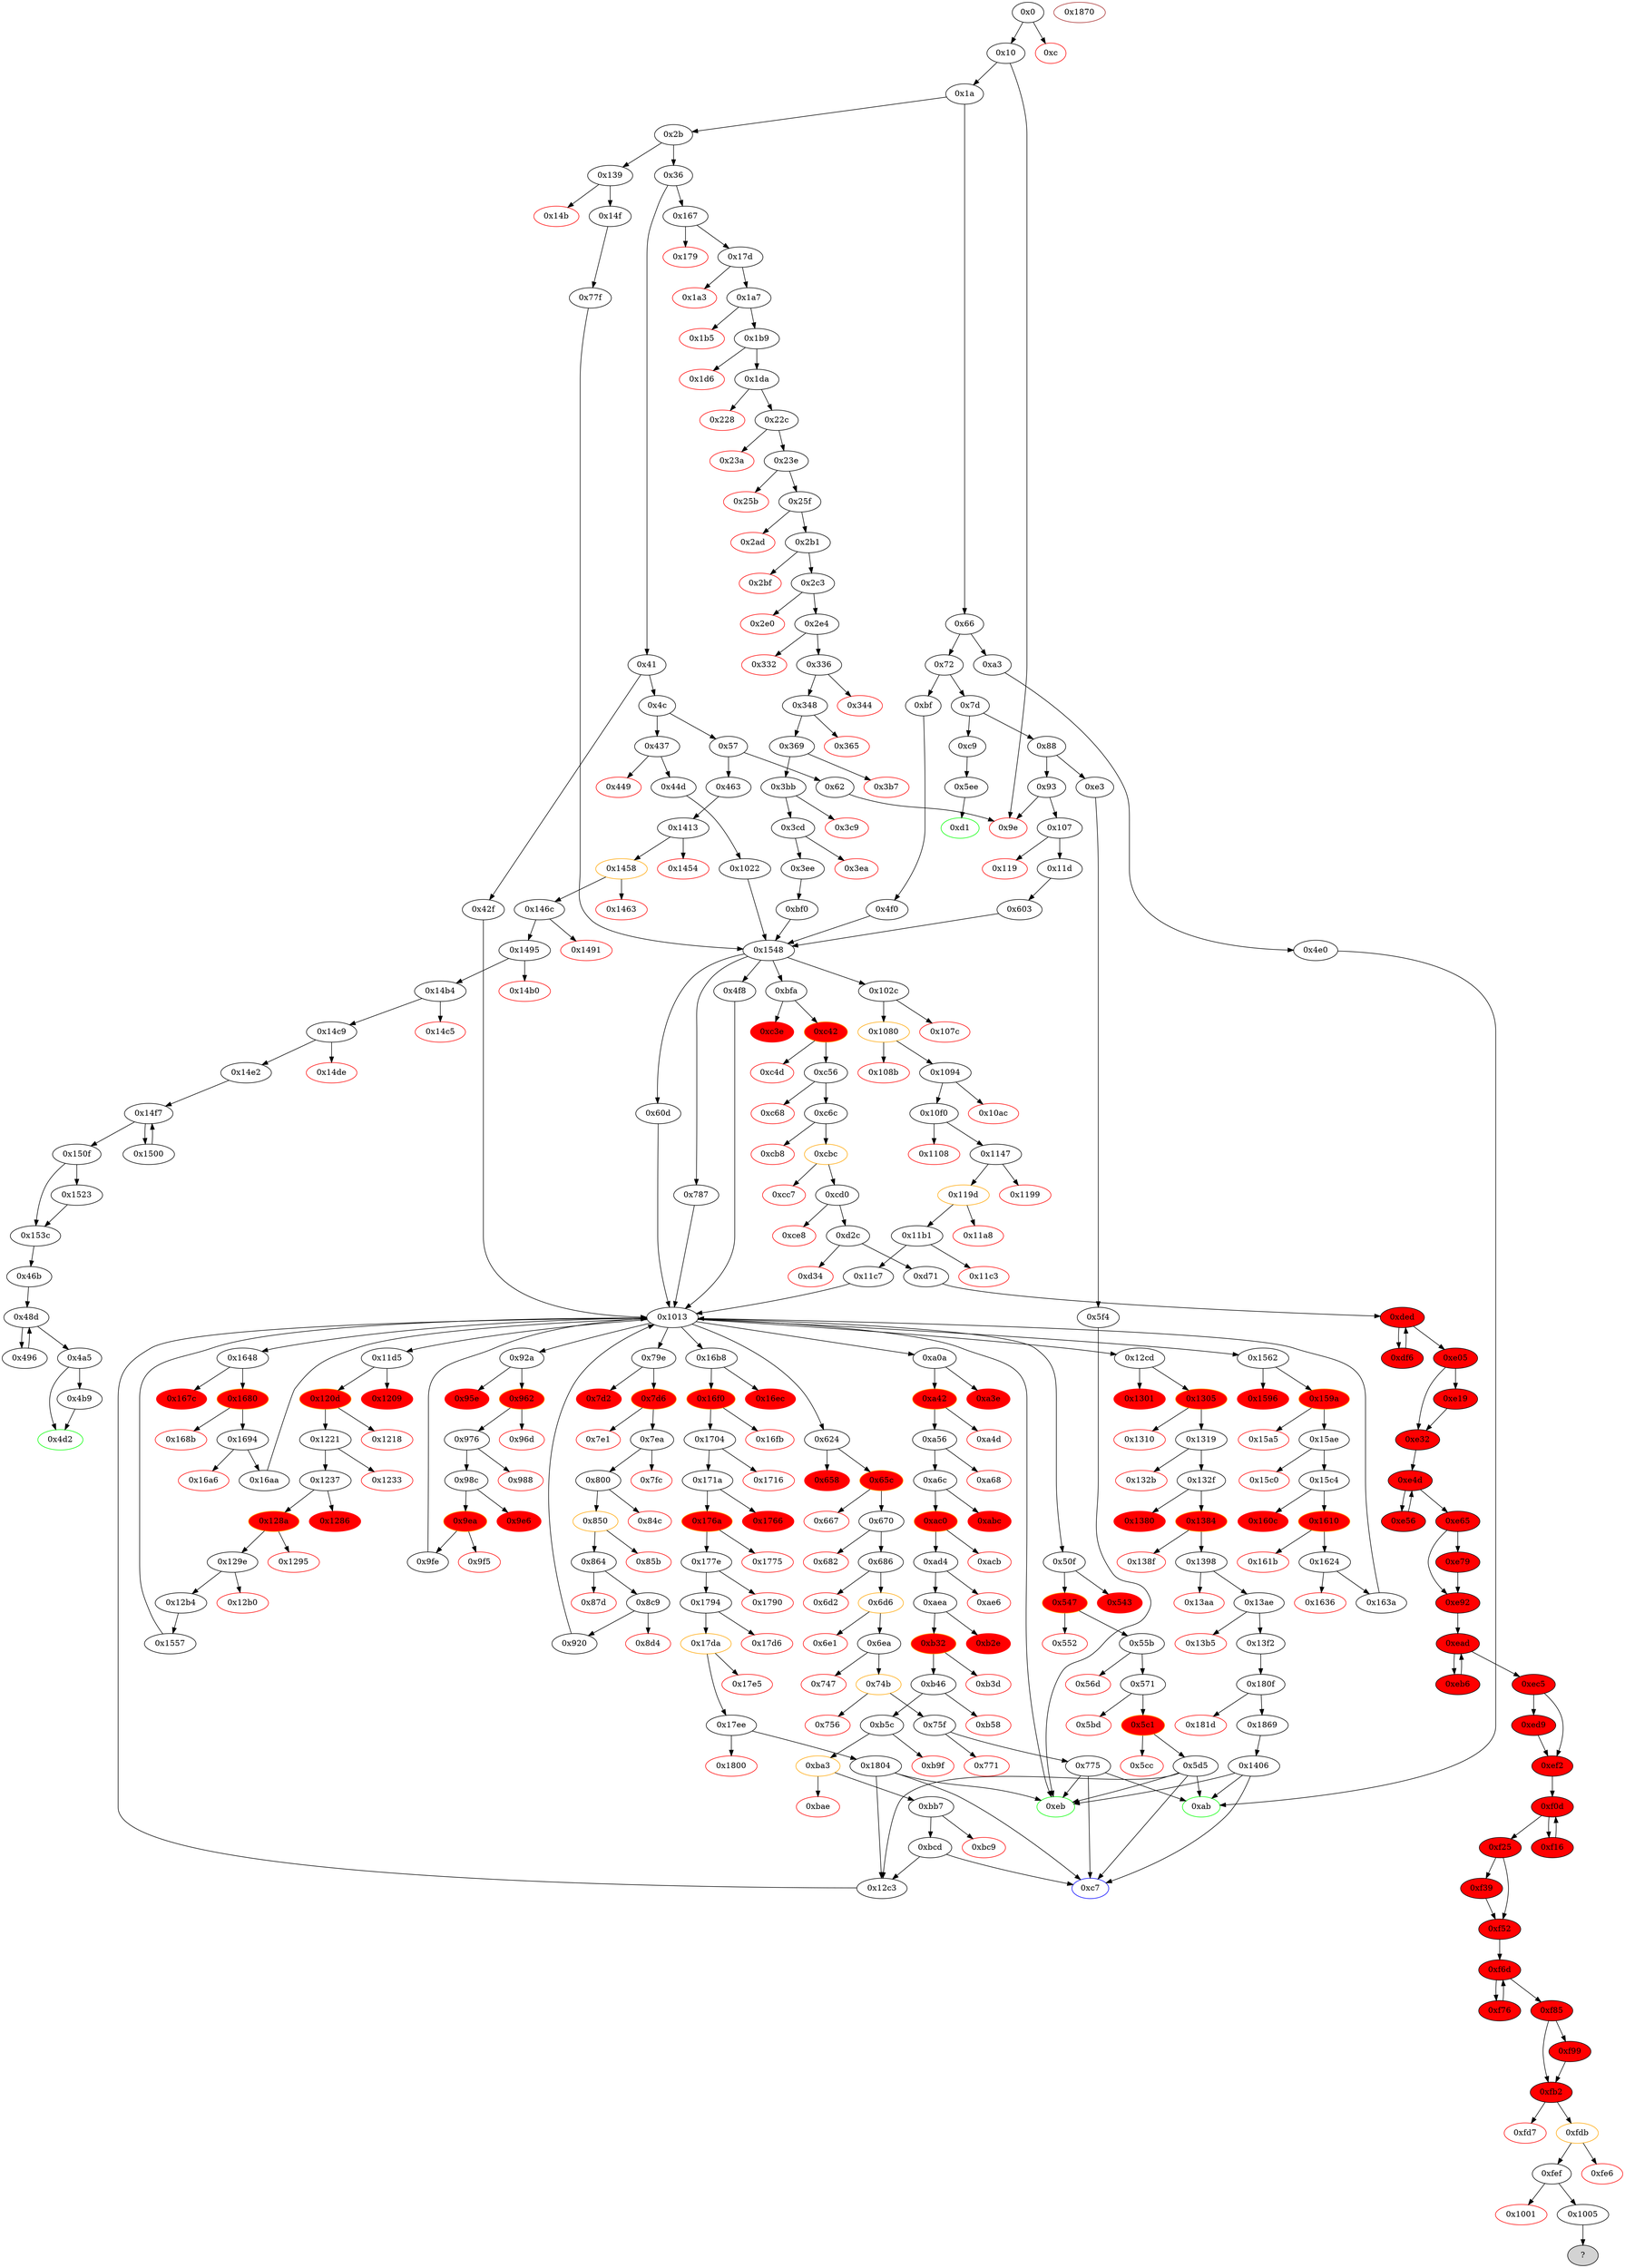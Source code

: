 strict digraph "" {
"0x108b" [color=red, fillcolor=white, id="0x108b", style=filled, tooltip="Block 0x108b\n[0x108b:0x1093]\n---\nPredecessors: [0x1080]\nSuccessors: []\n---\n0x108b RETURNDATASIZE\n0x108c PUSH1 0x0\n0x108e DUP1\n0x108f RETURNDATACOPY\n0x1090 RETURNDATASIZE\n0x1091 PUSH1 0x0\n0x1093 REVERT\n---\n0x108b: V1563 = RETURNDATASIZE\n0x108c: V1564 = 0x0\n0x108f: RETURNDATACOPY 0x0 0x0 V1563\n0x1090: V1565 = RETURNDATASIZE\n0x1091: V1566 = 0x0\n0x1093: REVERT 0x0 V1565\n---\nEntry stack: [V13, 0xeb, V143, S9, S8, S7, S6, S5, S4, V1546, 0x49616d79, V1549, V1560]\nStack pops: 0\nStack additions: []\nExit stack: [V13, 0xeb, V143, S9, S8, S7, S6, S5, S4, V1546, 0x49616d79, V1549, V1560]\n\nDef sites:\nV13: {0x1a.0x1f}\n0xeb: {0x167.0x168}\nV143: {0x17d.0x188}\nS9: {0x1da.0x1ed, 0x1a.0x1f}\nS8: {0x1a.0x1f, 0x25f.0x272, 0x107.0x108}\nS7: {0x1a.0x1f, 0x11d.0x129, 0x2e4.0x2f7, 0x437.0x438}\nS6: {0x139.0x13a, 0x44d.0x459, 0x11d.0x12f, 0x369.0x37c}\nS5: {0x44d.0x45e, 0x1a.0x1f, 0x11d.0x134, 0x14f.0x15b, 0x3ee.0x401}\nS4: {0xbf0.0xbf1, 0x603.0x604, 0x14f.0x162, 0xbf.0xc0, 0x1022.0x1023}\nV1546: {0x102c.0x1059}\n0x49616d79: {0x102c.0x105b}\nV1549: {0x102c.0x1065}\nV1560: {0x1080.0x1084}\n"];
"0x1398" [fillcolor=white, id="0x1398", style=filled, tooltip="Block 0x1398\n[0x1398:0x13a9]\n---\nPredecessors: [0x1384]\nSuccessors: [0x13aa, 0x13ae]\n---\n0x1398 JUMPDEST\n0x1399 POP\n0x139a POP\n0x139b POP\n0x139c POP\n0x139d PUSH1 0x40\n0x139f MLOAD\n0x13a0 RETURNDATASIZE\n0x13a1 PUSH1 0x20\n0x13a3 DUP2\n0x13a4 LT\n0x13a5 ISZERO\n0x13a6 PUSH2 0x13ae\n0x13a9 JUMPI\n---\n0x1398: JUMPDEST \n0x139d: V1851 = 0x40\n0x139f: V1852 = M[0x40]\n0x13a0: V1853 = RETURNDATASIZE\n0x13a1: V1854 = 0x20\n0x13a4: V1855 = LT V1853 0x20\n0x13a5: V1856 = ISZERO V1855\n0x13a6: V1857 = 0x13ae\n0x13a9: JUMPI 0x13ae V1856\n---\nEntry stack: [V13, S16, S15, S14, S13, S12, S11, S10, S9, S8, S7, S6, S5, S4, V1829, 0x9e6eda18, V1832, V1844]\nStack pops: 4\nStack additions: [V1852, V1853]\nExit stack: [V13, S16, S15, S14, S13, S12, S11, S10, S9, S8, S7, S6, S5, S4, V1852, V1853]\n\nDef sites:\nV13: {0x1a.0x1f}\nS16: {0x1a.0x1f, 0x437.0x438}\nS15: {0x139.0x13a, 0x44d.0x459}\nS14: {0x1a.0x1f, 0x44d.0x45e, 0x14f.0x15b}\nS13: {0x1a.0x1f, 0x14f.0x162, 0xbf.0xc0, 0x1022.0x1023}\nS12: {0x787.0x790, 0x4f8.0x501, 0x1a.0x1f, 0x60d.0x616, 0x107.0x108}\nS11: {0x139.0x13a, 0x4f8.0x502, 0x1a.0x1f, 0x11d.0x129, 0x437.0x438, 0x16aa.0x16ac, 0x60d.0x617, 0x107.0x108, 0x787.0x791}\nS10: {0x139.0x13a, 0x1a.0x1f, 0x11d.0x129, 0x11d.0x12f, 0x1237.0x1239, 0x437.0x438, 0x44d.0x459, 0x14f.0x15b, 0x107.0x108}\nS9: {0x139.0x13a, 0x1a.0x1f, 0x11d.0x12f, 0x11d.0x129, 0x11d.0x134, 0xbf.0xc0, 0x12b4.0x12b6, 0x437.0x438, 0x44d.0x459, 0x44d.0x45e, 0x14f.0x15b, 0x14f.0x162}\nS8: {0x1a.0x1f, 0x11d.0x134, 0x11d.0x12f, 0x44d.0x45e, 0x44d.0x459, 0x14f.0x15b, 0x14f.0x162, 0x60d.0x616, 0x603.0x604, 0x787.0x790, 0x139.0x13a, 0x4f8.0x501, 0xbf.0xc0, 0x12b4.0x12b9, 0x437.0x438, 0x1022.0x1023}\nS7: {0x1a.0x1f, 0x11d.0x134, 0x44d.0x459, 0x60d.0x616, 0x14f.0x162, 0x44d.0x45e, 0x14f.0x15b, 0x60d.0x617, 0x603.0x604, 0x787.0x791, 0x787.0x790, 0x139.0x13a, 0x4f8.0x501, 0x4f8.0x502, 0xbf.0xc0, 0x12b4.0x12bb, 0x1022.0x1023}\nS6: {0x4f8.0x501, 0x4f8.0x502, 0x1a.0x1f, 0xbf.0xc0, 0x787.0x791, 0x16aa.0x16ac, 0x60d.0x616, 0x44d.0x45e, 0x14f.0x15b, 0x60d.0x617, 0x14f.0x162, 0x603.0x604, 0x1022.0x1023, 0x787.0x790}\nS5: {0x4f8.0x502, 0x1a.0x1f, 0x163a.0x163c, 0xbf.0xc0, 0x787.0x791, 0x437.0x438, 0x1557.0x1558, 0x16aa.0x16ac, 0x60d.0x617, 0x14f.0x162, 0x1022.0x1023, 0x11c7.0x11c9}\nS4: {0x4f8.0x507, 0x1a.0x1f, 0x11d.0x134, 0x163a.0x163f, 0x1557.0x1558, 0x16aa.0x16af, 0x60d.0x61c, 0x44d.0x45e, 0x14f.0x15b, 0x98c.0x98e, 0x920.0x921, 0x1804.0x1806, 0x11c7.0x11cc}\nV1829: {0x132f.0x135c}\n0x9e6eda18: {0x132f.0x135e}\nV1832: {0x132f.0x1368}\nV1844: {0x1384.0x1388}\n"];
"0x0" [fillcolor=white, id="0x0", style=filled, tooltip="Block 0x0\n[0x0:0xb]\n---\nPredecessors: []\nSuccessors: [0xc, 0x10]\n---\n0x0 PUSH1 0x80\n0x2 PUSH1 0x40\n0x4 MSTORE\n0x5 CALLVALUE\n0x6 DUP1\n0x7 ISZERO\n0x8 PUSH2 0x10\n0xb JUMPI\n---\n0x0: V0 = 0x80\n0x2: V1 = 0x40\n0x4: M[0x40] = 0x80\n0x5: V2 = CALLVALUE\n0x7: V3 = ISZERO V2\n0x8: V4 = 0x10\n0xb: JUMPI 0x10 V3\n---\nEntry stack: []\nStack pops: 0\nStack additions: [V2]\nExit stack: [V2]\n\nDef sites:\n"];
"0x95e" [color=red, fillcolor=red, id="0x95e", style=filled, tooltip="Block 0x95e\n[0x95e:0x961]\n---\nPredecessors: [0x92a]\nSuccessors: []\n---\n0x95e PUSH1 0x0\n0x960 DUP1\n0x961 REVERT\n---\n0x95e: V891 = 0x0\n0x961: REVERT 0x0 0x0\n---\nEntry stack: [V13, S22, S21, S20, S19, S18, S17, S16, S15, S14, S13, S12, S11, S10, S9, V873, 0x599f36d1, V882, 0x20, V885, V886, V885, V873, V888]\nStack pops: 0\nStack additions: []\nExit stack: [V13, S22, S21, S20, S19, S18, S17, S16, S15, S14, S13, S12, S11, S10, S9, V873, 0x599f36d1, V882, 0x20, V885, V886, V885, V873, V888]\n\nDef sites:\nV13: {0x1a.0x1f}\nS22: {0x1a.0x1f, 0x107.0x108}\nS21: {0x139.0x13a, 0x1a.0x1f, 0x11d.0x129, 0x437.0x438}\nS20: {0x139.0x13a, 0x11d.0x12f, 0x1a.0x1f, 0x44d.0x459, 0x14f.0x15b}\nS19: {0x1a.0x1f, 0x44d.0x45e, 0x11d.0x134, 0x14f.0x15b, 0x14f.0x162, 0xbf.0xc0}\nS18: {0x4f8.0x501, 0x1a.0x1f, 0xbf.0xc0, 0x60d.0x616, 0x14f.0x162, 0x603.0x604, 0x1022.0x1023, 0x107.0x108, 0x787.0x790}\nS17: {0x139.0x13a, 0x4f8.0x501, 0x4f8.0x502, 0x1a.0x1f, 0x11d.0x129, 0x787.0x791, 0x437.0x438, 0x60d.0x616, 0x60d.0x617, 0x107.0x108, 0x787.0x790}\nS16: {0x139.0x13a, 0x4f8.0x502, 0x1a.0x1f, 0x11d.0x129, 0x11d.0x12f, 0x437.0x438, 0x1237.0x1239, 0x16aa.0x16ac, 0x60d.0x617, 0x44d.0x459, 0x14f.0x15b, 0x107.0x108, 0x787.0x791}\nS15: {0x139.0x13a, 0x1a.0x1f, 0x11d.0x129, 0x11d.0x12f, 0x11d.0x134, 0xbf.0xc0, 0x12b4.0x12b6, 0x1237.0x1239, 0x437.0x438, 0x44d.0x459, 0x44d.0x45e, 0x14f.0x15b, 0x14f.0x162, 0x107.0x108}\nS14: {0x1a.0x1f, 0x11d.0x12f, 0x11d.0x129, 0x11d.0x134, 0x44d.0x459, 0x44d.0x45e, 0x14f.0x15b, 0x14f.0x162, 0x60d.0x616, 0x603.0x604, 0x107.0x108, 0x787.0x790, 0x139.0x13a, 0x4f8.0x501, 0xbf.0xc0, 0x12b4.0x12b6, 0x437.0x438, 0x12b4.0x12b9, 0x1022.0x1023}\nS13: {0x1a.0x1f, 0x11d.0x134, 0x11d.0x129, 0x11d.0x12f, 0x44d.0x45e, 0x44d.0x459, 0x14f.0x15b, 0x14f.0x162, 0x60d.0x616, 0x60d.0x617, 0x603.0x604, 0x787.0x790, 0x787.0x791, 0x139.0x13a, 0x4f8.0x501, 0x4f8.0x502, 0xbf.0xc0, 0x12b4.0x12b9, 0x437.0x438, 0x12b4.0x12bb, 0x1022.0x1023}\nS12: {0x1a.0x1f, 0x11d.0x12f, 0x11d.0x134, 0x44d.0x459, 0x60d.0x616, 0x14f.0x162, 0x14f.0x15b, 0x44d.0x45e, 0x60d.0x617, 0x603.0x604, 0x787.0x791, 0x787.0x790, 0x139.0x13a, 0x4f8.0x501, 0x4f8.0x502, 0xbf.0xc0, 0x12b4.0x12bb, 0x16aa.0x16ac, 0x1022.0x1023}\nS11: {0x1a.0x1f, 0x11d.0x134, 0x1557.0x1558, 0x60d.0x616, 0x44d.0x45e, 0x14f.0x15b, 0x14f.0x162, 0x60d.0x617, 0x603.0x604, 0x787.0x791, 0x107.0x108, 0x787.0x790, 0x4f8.0x501, 0x4f8.0x502, 0x163a.0x163c, 0x11c7.0x11c9, 0xbf.0xc0, 0x437.0x438, 0x16aa.0x16ac, 0x1022.0x1023}\nS10: {0x1a.0x1f, 0x11d.0x129, 0x1557.0x1558, 0x60d.0x617, 0x60d.0x616, 0x14f.0x162, 0x603.0x604, 0x787.0x790, 0x11c7.0x11c9, 0x139.0x13a, 0x4f8.0x502, 0x4f8.0x501, 0x163a.0x163c, 0x787.0x791, 0xbf.0xc0, 0x437.0x438, 0x16aa.0x16ac, 0x1022.0x1023}\nS9: {0x4f8.0x507, 0x1a.0x1f, 0x11d.0x134, 0x163a.0x163f, 0xbf.0xc0, 0x1557.0x1558, 0x16aa.0x16af, 0x60d.0x61c, 0x44d.0x45e, 0x14f.0x15b, 0x98c.0x98e, 0x14f.0x162, 0x920.0x921, 0x1804.0x1806, 0x11c7.0x11cc}\nV873: {0x92a.0x933}\n0x599f36d1: {0x92a.0x934}\nV882: {0x92a.0x94a}\n0x20: {0x92a.0x94b}\nV885: {0x92a.0x94f}\nV886: {0x92a.0x952}\nV885: {0x92a.0x94f}\nV873: {0x92a.0x933}\nV888: {0x92a.0x957}\n"];
"0x46b" [fillcolor=white, id="0x46b", style=filled, tooltip="Block 0x46b\n[0x46b:0x48c]\n---\nPredecessors: [0x153c]\nSuccessors: [0x48d]\n---\n0x46b JUMPDEST\n0x46c PUSH1 0x40\n0x46e DUP1\n0x46f MLOAD\n0x470 PUSH1 0x20\n0x472 DUP1\n0x473 DUP3\n0x474 MSTORE\n0x475 DUP4\n0x476 MLOAD\n0x477 DUP2\n0x478 DUP4\n0x479 ADD\n0x47a MSTORE\n0x47b DUP4\n0x47c MLOAD\n0x47d SWAP2\n0x47e SWAP3\n0x47f DUP4\n0x480 SWAP3\n0x481 SWAP1\n0x482 DUP4\n0x483 ADD\n0x484 SWAP2\n0x485 DUP6\n0x486 ADD\n0x487 SWAP1\n0x488 DUP1\n0x489 DUP4\n0x48a DUP4\n0x48b PUSH1 0x0\n---\n0x46b: JUMPDEST \n0x46c: V407 = 0x40\n0x46f: V408 = M[0x40]\n0x470: V409 = 0x20\n0x474: M[V408] = 0x20\n0x476: V410 = M[V1944]\n0x479: V411 = ADD V408 0x20\n0x47a: M[V411] = V410\n0x47c: V412 = M[V1944]\n0x483: V413 = ADD V408 0x40\n0x486: V414 = ADD V1944 0x20\n0x48b: V415 = 0x0\n---\nEntry stack: [V13, V1944]\nStack pops: 1\nStack additions: [S0, V408, V408, V413, V414, V412, V412, V413, V414, 0x0]\nExit stack: [V13, V1944, V408, V408, V413, V414, V412, V412, V413, V414, 0x0]\n\nDef sites:\nV13: {0x1a.0x1f}\nV1944: {0x1495.0x149e}\n"];
"0x603" [fillcolor=white, id="0x603", style=filled, tooltip="Block 0x603\n[0x603:0x60c]\n---\nPredecessors: [0x11d]\nSuccessors: [0x1548]\n---\n0x603 JUMPDEST\n0x604 PUSH1 0x0\n0x606 PUSH2 0x60d\n0x609 PUSH2 0x1548\n0x60c JUMP\n---\n0x603: JUMPDEST \n0x604: V570 = 0x0\n0x606: V571 = 0x60d\n0x609: V572 = 0x1548\n0x60c: JUMP 0x1548\n---\nEntry stack: [V13, 0xab, V98, V101, V104]\nStack pops: 0\nStack additions: [0x0, 0x60d]\nExit stack: [V13, 0xab, V98, V101, V104, 0x0, 0x60d]\n\nDef sites:\nV13: {0x1a.0x1f}\n0xab: {0x107.0x108}\nV98: {0x11d.0x129}\nV101: {0x11d.0x12f}\nV104: {0x11d.0x134}\n"];
"0xe92" [fillcolor=red, id="0xe92", style=filled, tooltip="Block 0xe92\n[0xe92:0xeac]\n---\nPredecessors: [0xe65, 0xe79]\nSuccessors: [0xead]\n---\n0xe92 JUMPDEST\n0xe93 POP\n0xe94 DUP7\n0xe95 DUP2\n0xe96 SUB\n0xe97 DUP5\n0xe98 MSTORE\n0xe99 DUP11\n0xe9a MLOAD\n0xe9b DUP2\n0xe9c MSTORE\n0xe9d DUP11\n0xe9e MLOAD\n0xe9f PUSH1 0x20\n0xea1 SWAP2\n0xea2 DUP3\n0xea3 ADD\n0xea4 SWAP2\n0xea5 DUP13\n0xea6 ADD\n0xea7 SWAP1\n0xea8 DUP1\n0xea9 DUP4\n0xeaa DUP4\n0xeab PUSH1 0x0\n---\n0xe92: JUMPDEST \n0xe96: V1389 = SUB S1 V1304\n0xe98: M[V1320] = V1389\n0xe9a: V1390 = M[S11]\n0xe9c: M[S1] = V1390\n0xe9e: V1391 = M[S11]\n0xe9f: V1392 = 0x20\n0xea3: V1393 = ADD 0x20 S1\n0xea6: V1394 = ADD S11 0x20\n0xeab: V1395 = 0x0\n---\nEntry stack: [S24, S23, V13, S21, S20, S19, S18, V1268, V1315, 0x45b54ed1, S14, S13, V13, S11, S10, S9, V1305, V1304, V1310, V1318, V1320, V1322, V1324, S1, V1374]\nStack pops: 12\nStack additions: [S11, S10, S9, S8, S7, S6, S5, S4, S3, S2, V1393, V1394, V1391, V1391, V1393, V1394, 0x0]\nExit stack: [S24, S23, V13, S21, S20, S19, S18, V1268, V1315, 0x45b54ed1, S14, S13, V13, S11, S10, S9, V1305, V1304, V1310, V1318, V1320, V1322, V1324, V1393, V1394, V1391, V1391, V1393, V1394, 0x0]\n\nDef sites:\nS24: {}\nS23: {}\nV13: {0x1a.0x1f}\nS21: {0x1a.0x1f, 0x437.0x438}\nS20: {0x139.0x13a, 0x44d.0x459}\nS19: {0x1a.0x1f, 0x44d.0x45e, 0x14f.0x15b}\nS18: {0x14f.0x162, 0xbf.0xc0, 0x1022.0x1023}\nV1268: {0xd2c.0xd2e}\nV1315: {0xd71.0xdb1}\n0x45b54ed1: {0xd71.0xdb3}\nS14: {}\nS13: {}\nV13: {0x1a.0x1f}\nS11: {0x1a.0x1f, 0x437.0x438}\nS10: {0x139.0x13a, 0x44d.0x459}\nS9: {0x1a.0x1f, 0x44d.0x45e, 0x14f.0x15b}\nV1305: {0xd71.0xd94}\nV1304: {0xd71.0xd90}\nV1310: {0xd71.0xda1}\nV1318: {0xd71.0xdcb}\nV1320: {0xd71.0xdd0}\nV1322: {0xd71.0xdd5}\nV1324: {0xd71.0xdda}\nS1: {0xe79.0xe8f, 0xe65.0xe6e}\nV1374: {0xe65.0xe72}\n"];
"0x9e" [color=red, fillcolor=white, id="0x9e", style=filled, tooltip="Block 0x9e\n[0x9e:0xa2]\n---\nPredecessors: [0x10, 0x62, 0x93]\nSuccessors: []\n---\n0x9e JUMPDEST\n0x9f PUSH1 0x0\n0xa1 DUP1\n0xa2 REVERT\n---\n0x9e: JUMPDEST \n0x9f: V48 = 0x0\n0xa2: REVERT 0x0 0x0\n---\nEntry stack: [V13]\nStack pops: 0\nStack additions: []\nExit stack: [V13]\n\nDef sites:\nV13: {0x1a.0x1f}\n"];
"0xeb6" [fillcolor=red, id="0xeb6", style=filled, tooltip="Block 0xeb6\n[0xeb6:0xec4]\n---\nPredecessors: [0xead]\nSuccessors: [0xead]\n---\n0xeb6 DUP2\n0xeb7 DUP2\n0xeb8 ADD\n0xeb9 MLOAD\n0xeba DUP4\n0xebb DUP3\n0xebc ADD\n0xebd MSTORE\n0xebe PUSH1 0x20\n0xec0 ADD\n0xec1 PUSH2 0xead\n0xec4 JUMP\n---\n0xeb8: V1399 = ADD S0 V1394\n0xeb9: V1400 = M[V1399]\n0xebc: V1401 = ADD S0 V1393\n0xebd: M[V1401] = V1400\n0xebe: V1402 = 0x20\n0xec0: V1403 = ADD 0x20 S0\n0xec1: V1404 = 0xead\n0xec4: JUMP 0xead\n---\nEntry stack: [S29, S28, V13, S26, S25, S24, S23, V1268, V1315, 0x45b54ed1, S19, S18, V13, S16, S15, S14, V1305, V1304, V1310, V1318, V1320, V1322, V1324, V1393, V1394, V1391, V1391, V1393, V1394, S0]\nStack pops: 3\nStack additions: [S2, S1, V1403]\nExit stack: [S29, S28, V13, S26, S25, S24, S23, V1268, V1315, 0x45b54ed1, S19, S18, V13, S16, S15, S14, V1305, V1304, V1310, V1318, V1320, V1322, V1324, V1393, V1394, V1391, V1391, V1393, V1394, V1403]\n\nDef sites:\nS29: {}\nS28: {}\nV13: {0x1a.0x1f}\nS26: {0x1a.0x1f, 0x437.0x438}\nS25: {0x139.0x13a, 0x44d.0x459}\nS24: {0x1a.0x1f, 0x44d.0x45e, 0x14f.0x15b}\nS23: {0xbf.0xc0, 0x1022.0x1023, 0x14f.0x162}\nV1268: {0xd2c.0xd2e}\nV1315: {0xd71.0xdb1}\n0x45b54ed1: {0xd71.0xdb3}\nS19: {}\nS18: {}\nV13: {0x1a.0x1f}\nS16: {0x1a.0x1f, 0x437.0x438}\nS15: {0x139.0x13a, 0x44d.0x459}\nS14: {0x1a.0x1f, 0x44d.0x45e, 0x14f.0x15b}\nV1305: {0xd71.0xd94}\nV1304: {0xd71.0xd90}\nV1310: {0xd71.0xda1}\nV1318: {0xd71.0xdcb}\nV1320: {0xd71.0xdd0}\nV1322: {0xd71.0xdd5}\nV1324: {0xd71.0xdda}\nV1393: {0xe92.0xea3}\nV1394: {0xe92.0xea6}\nV1391: {0xe92.0xe9e}\nV1391: {0xe92.0xe9e}\nV1393: {0xe92.0xea3}\nV1394: {0xe92.0xea6}\nS0: {0xe92.0xeab, 0xeb6.0xec0}\n"];
"0xbc9" [color=red, fillcolor=white, id="0xbc9", style=filled, tooltip="Block 0xbc9\n[0xbc9:0xbcc]\n---\nPredecessors: [0xbb7]\nSuccessors: []\n---\n0xbc9 PUSH1 0x0\n0xbcb DUP1\n0xbcc REVERT\n---\n0xbc9: V1128 = 0x0\n0xbcc: REVERT 0x0 0x0\n---\nEntry stack: [S12, S11, S10, S9, S8, S7, S6, S5, S4, S3, S2, V1122, V1123]\nStack pops: 0\nStack additions: []\nExit stack: [S12, S11, S10, S9, S8, S7, S6, S5, S4, S3, S2, V1122, V1123]\n\nDef sites:\nS12: {0x1a.0x1f, 0x14f.0x15b}\nS11: {0x1a.0x1f, 0x14f.0x162, 0xbf.0xc0}\nS10: {0x787.0x790, 0x4f8.0x501, 0x1a.0x1f, 0x60d.0x616, 0x107.0x108}\nS9: {0x139.0x13a, 0x4f8.0x502, 0x1a.0x1f, 0x11d.0x129, 0x437.0x438, 0x60d.0x617, 0x107.0x108, 0x787.0x791}\nS8: {0x139.0x13a, 0x1a.0x1f, 0x11d.0x129, 0x11d.0x12f, 0x437.0x438, 0x1237.0x1239, 0x44d.0x459, 0x14f.0x15b}\nS7: {0x139.0x13a, 0x1a.0x1f, 0x11d.0x12f, 0x11d.0x134, 0xbf.0xc0, 0x12b4.0x12b6, 0x437.0x438, 0x44d.0x459, 0x44d.0x45e, 0x14f.0x15b, 0x14f.0x162}\nS6: {0x139.0x13a, 0x4f8.0x501, 0x1a.0x1f, 0x11d.0x134, 0xbf.0xc0, 0x12b4.0x12b9, 0x44d.0x45e, 0x44d.0x459, 0x14f.0x15b, 0x14f.0x162, 0x60d.0x616, 0x603.0x604, 0x1022.0x1023, 0x787.0x790}\nS5: {0x139.0x13a, 0x4f8.0x501, 0x4f8.0x502, 0x1a.0x1f, 0xbf.0xc0, 0x787.0x791, 0x12b4.0x12bb, 0x44d.0x45e, 0x60d.0x616, 0x14f.0x162, 0x14f.0x15b, 0x60d.0x617, 0x603.0x604, 0x1022.0x1023, 0x787.0x790}\nS4: {0x4f8.0x501, 0x4f8.0x502, 0x1a.0x1f, 0xbf.0xc0, 0x787.0x791, 0x16aa.0x16ac, 0x60d.0x616, 0x60d.0x617, 0x14f.0x15b, 0x14f.0x162, 0x1022.0x1023, 0x787.0x790}\nS3: {0x4f8.0x502, 0x1a.0x1f, 0x163a.0x163c, 0xbf.0xc0, 0x787.0x791, 0x437.0x438, 0x1557.0x1558, 0x16aa.0x16ac, 0x60d.0x617, 0x14f.0x162, 0x11c7.0x11c9}\nS2: {0x4f8.0x507, 0x1a.0x1f, 0x11d.0x134, 0x163a.0x163f, 0x1557.0x1558, 0x16aa.0x16af, 0x60d.0x61c, 0x44d.0x45e, 0x14f.0x15b, 0x98c.0x98e, 0x920.0x921, 0x1804.0x1806, 0x11c7.0x11cc}\nV1122: {0xbb7.0xbbe}\nV1123: {0xbb7.0xbbf}\n"];
"0x1221" [fillcolor=white, id="0x1221", style=filled, tooltip="Block 0x1221\n[0x1221:0x1232]\n---\nPredecessors: [0x120d]\nSuccessors: [0x1233, 0x1237]\n---\n0x1221 JUMPDEST\n0x1222 POP\n0x1223 POP\n0x1224 POP\n0x1225 POP\n0x1226 PUSH1 0x40\n0x1228 MLOAD\n0x1229 RETURNDATASIZE\n0x122a PUSH1 0x20\n0x122c DUP2\n0x122d LT\n0x122e ISZERO\n0x122f PUSH2 0x1237\n0x1232 JUMPI\n---\n0x1221: JUMPDEST \n0x1226: V1712 = 0x40\n0x1228: V1713 = M[0x40]\n0x1229: V1714 = RETURNDATASIZE\n0x122a: V1715 = 0x20\n0x122d: V1716 = LT V1714 0x20\n0x122e: V1717 = ISZERO V1716\n0x122f: V1718 = 0x1237\n0x1232: JUMPI 0x1237 V1717\n---\nEntry stack: [V13, S17, S16, S15, S14, S13, S12, S11, S10, S9, S8, S7, S6, S5, S4, V1684, 0xc653cb1d, V1693, V1705]\nStack pops: 4\nStack additions: [V1713, V1714]\nExit stack: [V13, S17, S16, S15, S14, S13, S12, S11, S10, S9, S8, S7, S6, S5, S4, V1713, V1714]\n\nDef sites:\nV13: {0x1a.0x1f}\nS17: {0x1a.0x1f, 0x107.0x108}\nS16: {0x139.0x13a, 0x1a.0x1f, 0x11d.0x129, 0x437.0x438}\nS15: {0x139.0x13a, 0x11d.0x12f, 0x1a.0x1f, 0x44d.0x459, 0x14f.0x15b}\nS14: {0x1a.0x1f, 0x44d.0x45e, 0x11d.0x134, 0x14f.0x15b, 0x14f.0x162, 0xbf.0xc0}\nS13: {0x4f8.0x501, 0x1a.0x1f, 0xbf.0xc0, 0x60d.0x616, 0x14f.0x162, 0x603.0x604, 0x1022.0x1023, 0x107.0x108, 0x787.0x790}\nS12: {0x139.0x13a, 0x4f8.0x501, 0x4f8.0x502, 0x1a.0x1f, 0x11d.0x129, 0x787.0x791, 0x437.0x438, 0x60d.0x616, 0x60d.0x617, 0x107.0x108, 0x787.0x790}\nS11: {0x139.0x13a, 0x4f8.0x502, 0x1a.0x1f, 0x11d.0x129, 0x11d.0x12f, 0x437.0x438, 0x1237.0x1239, 0x16aa.0x16ac, 0x60d.0x617, 0x44d.0x459, 0x14f.0x15b, 0x107.0x108, 0x787.0x791}\nS10: {0x139.0x13a, 0x1a.0x1f, 0x11d.0x129, 0x11d.0x12f, 0x11d.0x134, 0xbf.0xc0, 0x12b4.0x12b6, 0x1237.0x1239, 0x437.0x438, 0x44d.0x459, 0x44d.0x45e, 0x14f.0x15b, 0x14f.0x162, 0x107.0x108}\nS9: {0x1a.0x1f, 0x11d.0x12f, 0x11d.0x129, 0x11d.0x134, 0x44d.0x459, 0x44d.0x45e, 0x14f.0x15b, 0x14f.0x162, 0x60d.0x616, 0x603.0x604, 0x107.0x108, 0x787.0x790, 0x139.0x13a, 0x4f8.0x501, 0xbf.0xc0, 0x12b4.0x12b6, 0x437.0x438, 0x12b4.0x12b9, 0x1022.0x1023}\nS8: {0x1a.0x1f, 0x11d.0x134, 0x11d.0x129, 0x11d.0x12f, 0x44d.0x45e, 0x44d.0x459, 0x14f.0x15b, 0x14f.0x162, 0x60d.0x616, 0x60d.0x617, 0x603.0x604, 0x787.0x790, 0x787.0x791, 0x139.0x13a, 0x4f8.0x501, 0x4f8.0x502, 0xbf.0xc0, 0x12b4.0x12b9, 0x437.0x438, 0x12b4.0x12bb, 0x1022.0x1023}\nS7: {0x1a.0x1f, 0x11d.0x12f, 0x11d.0x134, 0x44d.0x459, 0x60d.0x616, 0x14f.0x162, 0x14f.0x15b, 0x44d.0x45e, 0x60d.0x617, 0x603.0x604, 0x787.0x791, 0x787.0x790, 0x139.0x13a, 0x4f8.0x501, 0x4f8.0x502, 0xbf.0xc0, 0x12b4.0x12bb, 0x16aa.0x16ac, 0x1022.0x1023}\nS6: {0x1a.0x1f, 0x11d.0x134, 0x1557.0x1558, 0x60d.0x616, 0x44d.0x45e, 0x14f.0x15b, 0x14f.0x162, 0x60d.0x617, 0x603.0x604, 0x787.0x791, 0x107.0x108, 0x787.0x790, 0x4f8.0x501, 0x4f8.0x502, 0x163a.0x163c, 0x11c7.0x11c9, 0xbf.0xc0, 0x437.0x438, 0x16aa.0x16ac, 0x1022.0x1023}\nS5: {0x1a.0x1f, 0x11d.0x129, 0x1557.0x1558, 0x60d.0x617, 0x60d.0x616, 0x14f.0x162, 0x603.0x604, 0x787.0x790, 0x11c7.0x11c9, 0x139.0x13a, 0x4f8.0x502, 0x4f8.0x501, 0x163a.0x163c, 0x787.0x791, 0xbf.0xc0, 0x437.0x438, 0x16aa.0x16ac, 0x1022.0x1023}\nS4: {0x4f8.0x507, 0x1a.0x1f, 0x11d.0x134, 0x163a.0x163f, 0xbf.0xc0, 0x1557.0x1558, 0x16aa.0x16af, 0x60d.0x61c, 0x44d.0x45e, 0x14f.0x15b, 0x98c.0x98e, 0x14f.0x162, 0x920.0x921, 0x1804.0x1806, 0x11c7.0x11cc}\nV1684: {0x11d5.0x11de}\n0xc653cb1d: {0x11d5.0x11df}\nV1693: {0x11d5.0x11f5}\nV1705: {0x120d.0x1211}\n"];
"0x102c" [fillcolor=white, id="0x102c", style=filled, tooltip="Block 0x102c\n[0x102c:0x107b]\n---\nPredecessors: [0x1548]\nSuccessors: [0x107c, 0x1080]\n---\n0x102c JUMPDEST\n0x102d PUSH1 0x2\n0x102f SLOAD\n0x1030 PUSH1 0x40\n0x1032 DUP1\n0x1033 MLOAD\n0x1034 PUSH4 0x49616d79\n0x1039 PUSH1 0xe0\n0x103b SHL\n0x103c DUP2\n0x103d MSTORE\n0x103e CALLER\n0x103f PUSH1 0x4\n0x1041 DUP3\n0x1042 ADD\n0x1043 MSTORE\n0x1044 PUSH1 0x1\n0x1046 PUSH1 0x1\n0x1048 PUSH1 0xa0\n0x104a SHL\n0x104b SUB\n0x104c SWAP3\n0x104d DUP4\n0x104e AND\n0x104f PUSH1 0x24\n0x1051 DUP3\n0x1052 ADD\n0x1053 MSTORE\n0x1054 SWAP1\n0x1055 MLOAD\n0x1056 SWAP3\n0x1057 SWAP1\n0x1058 SWAP2\n0x1059 AND\n0x105a SWAP2\n0x105b PUSH4 0x49616d79\n0x1060 SWAP2\n0x1061 PUSH1 0x44\n0x1063 DUP1\n0x1064 DUP3\n0x1065 ADD\n0x1066 SWAP3\n0x1067 PUSH1 0x0\n0x1069 SWAP3\n0x106a SWAP1\n0x106b SWAP2\n0x106c SWAP1\n0x106d DUP3\n0x106e SWAP1\n0x106f SUB\n0x1070 ADD\n0x1071 DUP2\n0x1072 DUP7\n0x1073 DUP1\n0x1074 EXTCODESIZE\n0x1075 ISZERO\n0x1076 DUP1\n0x1077 ISZERO\n0x1078 PUSH2 0x1080\n0x107b JUMPI\n---\n0x102c: JUMPDEST \n0x102d: V1527 = 0x2\n0x102f: V1528 = S[0x2]\n0x1030: V1529 = 0x40\n0x1033: V1530 = M[0x40]\n0x1034: V1531 = 0x49616d79\n0x1039: V1532 = 0xe0\n0x103b: V1533 = SHL 0xe0 0x49616d79\n0x103d: M[V1530] = 0x49616d7900000000000000000000000000000000000000000000000000000000\n0x103e: V1534 = CALLER\n0x103f: V1535 = 0x4\n0x1042: V1536 = ADD V1530 0x4\n0x1043: M[V1536] = V1534\n0x1044: V1537 = 0x1\n0x1046: V1538 = 0x1\n0x1048: V1539 = 0xa0\n0x104a: V1540 = SHL 0xa0 0x1\n0x104b: V1541 = SUB 0x10000000000000000000000000000000000000000 0x1\n0x104e: V1542 = AND 0xffffffffffffffffffffffffffffffffffffffff V1528\n0x104f: V1543 = 0x24\n0x1052: V1544 = ADD V1530 0x24\n0x1053: M[V1544] = V1542\n0x1055: V1545 = M[0x40]\n0x1059: V1546 = AND 0xffffffffffffffffffffffffffffffffffffffff V2009\n0x105b: V1547 = 0x49616d79\n0x1061: V1548 = 0x44\n0x1065: V1549 = ADD V1530 0x44\n0x1067: V1550 = 0x0\n0x106f: V1551 = SUB V1530 V1545\n0x1070: V1552 = ADD V1551 0x44\n0x1074: V1553 = EXTCODESIZE V1546\n0x1075: V1554 = ISZERO V1553\n0x1077: V1555 = ISZERO V1554\n0x1078: V1556 = 0x1080\n0x107b: JUMPI 0x1080 V1555\n---\nEntry stack: [V13, 0xeb, V143, S6, S5, S4, S3, S2, S1, V2009]\nStack pops: 1\nStack additions: [V1546, 0x49616d79, V1549, 0x0, V1545, V1552, V1545, V1546, V1554]\nExit stack: [V13, 0xeb, V143, S6, S5, S4, S3, S2, S1, V1546, 0x49616d79, V1549, 0x0, V1545, V1552, V1545, V1546, V1554]\n\nDef sites:\nV13: {0x1a.0x1f}\n0xeb: {0x167.0x168}\nV143: {0x17d.0x188}\nS6: {0x1da.0x1ed, 0x1a.0x1f}\nS5: {0x1a.0x1f, 0x25f.0x272, 0x107.0x108}\nS4: {0x1a.0x1f, 0x11d.0x129, 0x2e4.0x2f7, 0x437.0x438}\nS3: {0x139.0x13a, 0x44d.0x459, 0x11d.0x12f, 0x369.0x37c}\nS2: {0x44d.0x45e, 0x1a.0x1f, 0x11d.0x134, 0x14f.0x15b, 0x3ee.0x401}\nS1: {0xbf0.0xbf1, 0x603.0x604, 0x14f.0x162, 0xbf.0xc0, 0x1022.0x1023}\nV2009: {0x1548.0x1554}\n"];
"0x771" [color=red, fillcolor=white, id="0x771", style=filled, tooltip="Block 0x771\n[0x771:0x774]\n---\nPredecessors: [0x75f]\nSuccessors: []\n---\n0x771 PUSH1 0x0\n0x773 DUP1\n0x774 REVERT\n---\n0x771: V716 = 0x0\n0x774: REVERT 0x0 0x0\n---\nEntry stack: [V13, 0xc7, S9, S8, S7, S6, S5, S4, S3, S2, V710, V711]\nStack pops: 0\nStack additions: []\nExit stack: [V13, 0xc7, S9, S8, S7, S6, S5, S4, S3, S2, V710, V711]\n\nDef sites:\nV13: {0x1a.0x1f}\n0xc7: {0x139.0x13a}\nS9: {0x1a.0x1f, 0x14f.0x15b}\nS8: {0x1a.0x1f, 0x14f.0x162, 0xbf.0xc0}\nS7: {0x787.0x790, 0x4f8.0x501, 0x1a.0x1f, 0x60d.0x616, 0x107.0x108}\nS6: {0x139.0x13a, 0x4f8.0x502, 0x1a.0x1f, 0x11d.0x129, 0x437.0x438, 0x60d.0x617, 0x107.0x108, 0x787.0x791}\nS5: {0x139.0x13a, 0x1a.0x1f, 0x11d.0x129, 0x11d.0x12f, 0x437.0x438, 0x1237.0x1239, 0x44d.0x459, 0x14f.0x15b}\nS4: {0x139.0x13a, 0x1a.0x1f, 0x11d.0x12f, 0x11d.0x134, 0xbf.0xc0, 0x12b4.0x12b6, 0x437.0x438, 0x44d.0x459, 0x44d.0x45e, 0x14f.0x15b, 0x14f.0x162}\nS3: {0x139.0x13a, 0x4f8.0x501, 0x1a.0x1f, 0x11d.0x134, 0xbf.0xc0, 0x12b4.0x12b9, 0x44d.0x45e, 0x44d.0x459, 0x14f.0x15b, 0x14f.0x162, 0x60d.0x616, 0x603.0x604, 0x1022.0x1023, 0x787.0x790}\nS2: {0x139.0x13a, 0x4f8.0x501, 0x4f8.0x502, 0x1a.0x1f, 0xbf.0xc0, 0x787.0x791, 0x12b4.0x12bb, 0x44d.0x45e, 0x60d.0x616, 0x14f.0x162, 0x14f.0x15b, 0x60d.0x617, 0x603.0x604, 0x1022.0x1023, 0x787.0x790}\nV710: {0x75f.0x766}\nV711: {0x75f.0x767}\n"];
"0xa56" [fillcolor=white, id="0xa56", style=filled, tooltip="Block 0xa56\n[0xa56:0xa67]\n---\nPredecessors: [0xa42]\nSuccessors: [0xa68, 0xa6c]\n---\n0xa56 JUMPDEST\n0xa57 POP\n0xa58 POP\n0xa59 POP\n0xa5a POP\n0xa5b PUSH1 0x40\n0xa5d MLOAD\n0xa5e RETURNDATASIZE\n0xa5f PUSH1 0x20\n0xa61 DUP2\n0xa62 LT\n0xa63 ISZERO\n0xa64 PUSH2 0xa6c\n0xa67 JUMPI\n---\n0xa56: JUMPDEST \n0xa5b: V987 = 0x40\n0xa5d: V988 = M[0x40]\n0xa5e: V989 = RETURNDATASIZE\n0xa5f: V990 = 0x20\n0xa62: V991 = LT V989 0x20\n0xa63: V992 = ISZERO V991\n0xa64: V993 = 0xa6c\n0xa67: JUMPI 0xa6c V992\n---\nEntry stack: [V13, S17, S16, S15, S14, S13, S12, S11, S10, S9, S8, S7, S6, S5, S4, V959, 0x505c8c9, V968, V980]\nStack pops: 4\nStack additions: [V988, V989]\nExit stack: [V13, S17, S16, S15, S14, S13, S12, S11, S10, S9, S8, S7, S6, S5, S4, V988, V989]\n\nDef sites:\nV13: {0x1a.0x1f}\nS17: {0x1a.0x1f, 0x107.0x108}\nS16: {0x139.0x13a, 0x1a.0x1f, 0x11d.0x129, 0x437.0x438}\nS15: {0x139.0x13a, 0x11d.0x12f, 0x1a.0x1f, 0x44d.0x459, 0x14f.0x15b}\nS14: {0x1a.0x1f, 0x44d.0x45e, 0x11d.0x134, 0x14f.0x15b, 0x14f.0x162, 0xbf.0xc0}\nS13: {0x4f8.0x501, 0x1a.0x1f, 0xbf.0xc0, 0x60d.0x616, 0x14f.0x162, 0x603.0x604, 0x1022.0x1023, 0x107.0x108, 0x787.0x790}\nS12: {0x139.0x13a, 0x4f8.0x501, 0x4f8.0x502, 0x1a.0x1f, 0x11d.0x129, 0x787.0x791, 0x437.0x438, 0x60d.0x616, 0x60d.0x617, 0x107.0x108, 0x787.0x790}\nS11: {0x139.0x13a, 0x4f8.0x502, 0x1a.0x1f, 0x11d.0x129, 0x11d.0x12f, 0x437.0x438, 0x1237.0x1239, 0x16aa.0x16ac, 0x60d.0x617, 0x44d.0x459, 0x14f.0x15b, 0x107.0x108, 0x787.0x791}\nS10: {0x139.0x13a, 0x1a.0x1f, 0x11d.0x129, 0x11d.0x12f, 0x11d.0x134, 0xbf.0xc0, 0x12b4.0x12b6, 0x1237.0x1239, 0x437.0x438, 0x44d.0x459, 0x44d.0x45e, 0x14f.0x15b, 0x14f.0x162, 0x107.0x108}\nS9: {0x1a.0x1f, 0x11d.0x12f, 0x11d.0x129, 0x11d.0x134, 0x44d.0x459, 0x44d.0x45e, 0x14f.0x15b, 0x14f.0x162, 0x60d.0x616, 0x603.0x604, 0x107.0x108, 0x787.0x790, 0x139.0x13a, 0x4f8.0x501, 0xbf.0xc0, 0x12b4.0x12b6, 0x437.0x438, 0x12b4.0x12b9, 0x1022.0x1023}\nS8: {0x1a.0x1f, 0x11d.0x134, 0x11d.0x129, 0x11d.0x12f, 0x44d.0x45e, 0x44d.0x459, 0x14f.0x15b, 0x14f.0x162, 0x60d.0x616, 0x60d.0x617, 0x603.0x604, 0x787.0x790, 0x787.0x791, 0x139.0x13a, 0x4f8.0x501, 0x4f8.0x502, 0xbf.0xc0, 0x12b4.0x12b9, 0x437.0x438, 0x12b4.0x12bb, 0x1022.0x1023}\nS7: {0x1a.0x1f, 0x11d.0x12f, 0x11d.0x134, 0x44d.0x459, 0x60d.0x616, 0x14f.0x162, 0x14f.0x15b, 0x44d.0x45e, 0x60d.0x617, 0x603.0x604, 0x787.0x791, 0x787.0x790, 0x139.0x13a, 0x4f8.0x501, 0x4f8.0x502, 0xbf.0xc0, 0x12b4.0x12bb, 0x16aa.0x16ac, 0x1022.0x1023}\nS6: {0x1a.0x1f, 0x11d.0x134, 0x1557.0x1558, 0x60d.0x616, 0x44d.0x45e, 0x14f.0x15b, 0x14f.0x162, 0x60d.0x617, 0x603.0x604, 0x787.0x791, 0x107.0x108, 0x787.0x790, 0x4f8.0x501, 0x4f8.0x502, 0x163a.0x163c, 0x11c7.0x11c9, 0xbf.0xc0, 0x437.0x438, 0x16aa.0x16ac, 0x1022.0x1023}\nS5: {0x1a.0x1f, 0x11d.0x129, 0x1557.0x1558, 0x60d.0x617, 0x60d.0x616, 0x14f.0x162, 0x603.0x604, 0x787.0x790, 0x11c7.0x11c9, 0x139.0x13a, 0x4f8.0x502, 0x4f8.0x501, 0x163a.0x163c, 0x787.0x791, 0xbf.0xc0, 0x437.0x438, 0x16aa.0x16ac, 0x1022.0x1023}\nS4: {0x4f8.0x507, 0x1a.0x1f, 0x11d.0x134, 0x163a.0x163f, 0xbf.0xc0, 0x1557.0x1558, 0x16aa.0x16af, 0x60d.0x61c, 0x44d.0x45e, 0x14f.0x15b, 0x98c.0x98e, 0x14f.0x162, 0x920.0x921, 0x1804.0x1806, 0x11c7.0x11cc}\nV959: {0xa0a.0xa13}\n0x505c8c9: {0xa0a.0xa14}\nV968: {0xa0a.0xa2a}\nV980: {0xa42.0xa46}\n"];
"0xaea" [fillcolor=white, id="0xaea", style=filled, tooltip="Block 0xaea\n[0xaea:0xb2d]\n---\nPredecessors: [0xad4]\nSuccessors: [0xb2e, 0xb32]\n---\n0xaea JUMPDEST\n0xaeb POP\n0xaec MLOAD\n0xaed PUSH1 0x40\n0xaef DUP1\n0xaf0 MLOAD\n0xaf1 PUSH4 0x178cae1d\n0xaf6 PUSH1 0xe3\n0xaf8 SHL\n0xaf9 DUP2\n0xafa MSTORE\n0xafb ADDRESS\n0xafc PUSH1 0x4\n0xafe DUP3\n0xaff ADD\n0xb00 MSTORE\n0xb01 SWAP1\n0xb02 MLOAD\n0xb03 PUSH1 0x1\n0xb05 PUSH1 0x1\n0xb07 PUSH1 0xa0\n0xb09 SHL\n0xb0a SUB\n0xb0b DUP7\n0xb0c AND\n0xb0d SWAP2\n0xb0e PUSH4 0xbc6570e8\n0xb13 SWAP2\n0xb14 PUSH1 0x24\n0xb16 DUP1\n0xb17 DUP4\n0xb18 ADD\n0xb19 SWAP3\n0xb1a PUSH1 0x20\n0xb1c SWAP3\n0xb1d SWAP2\n0xb1e SWAP1\n0xb1f DUP3\n0xb20 SWAP1\n0xb21 SUB\n0xb22 ADD\n0xb23 DUP2\n0xb24 DUP7\n0xb25 DUP1\n0xb26 EXTCODESIZE\n0xb27 ISZERO\n0xb28 DUP1\n0xb29 ISZERO\n0xb2a PUSH2 0xb32\n0xb2d JUMPI\n---\n0xaea: JUMPDEST \n0xaec: V1041 = M[V1034]\n0xaed: V1042 = 0x40\n0xaf0: V1043 = M[0x40]\n0xaf1: V1044 = 0x178cae1d\n0xaf6: V1045 = 0xe3\n0xaf8: V1046 = SHL 0xe3 0x178cae1d\n0xafa: M[V1043] = 0xbc6570e800000000000000000000000000000000000000000000000000000000\n0xafb: V1047 = ADDRESS\n0xafc: V1048 = 0x4\n0xaff: V1049 = ADD V1043 0x4\n0xb00: M[V1049] = V1047\n0xb02: V1050 = M[0x40]\n0xb03: V1051 = 0x1\n0xb05: V1052 = 0x1\n0xb07: V1053 = 0xa0\n0xb09: V1054 = SHL 0xa0 0x1\n0xb0a: V1055 = SUB 0x10000000000000000000000000000000000000000 0x1\n0xb0c: V1056 = AND S4 0xffffffffffffffffffffffffffffffffffffffff\n0xb0e: V1057 = 0xbc6570e8\n0xb14: V1058 = 0x24\n0xb18: V1059 = ADD V1043 0x24\n0xb1a: V1060 = 0x20\n0xb21: V1061 = SUB V1043 V1050\n0xb22: V1062 = ADD V1061 0x24\n0xb26: V1063 = EXTCODESIZE V1056\n0xb27: V1064 = ISZERO V1063\n0xb29: V1065 = ISZERO V1064\n0xb2a: V1066 = 0xb32\n0xb2d: JUMPI 0xb32 V1065\n---\nEntry stack: [V13, S16, S15, S14, S13, S12, S11, S10, S9, S8, S7, S6, S5, S4, V1010, 0xd4cf269c, V1034, V1035]\nStack pops: 5\nStack additions: [S4, S3, S2, V1041, V1056, 0xbc6570e8, V1059, 0x20, V1050, V1062, V1050, V1056, V1064]\nExit stack: [S16, 0xc7, S14, S13, S12, S11, S10, S9, S8, S7, S6, S5, S4, S3, 0xd4cf269c, V1041, V1056, 0xbc6570e8, V1059, 0x20, V1050, V1062, V1050, V1056, V1064]\n\nDef sites:\nV13: {0x1a.0x1f}\nS16: {0x1a.0x1f, 0x437.0x438}\nS15: {0x139.0x13a, 0x44d.0x459}\nS14: {0x1a.0x1f, 0x44d.0x45e, 0x14f.0x15b}\nS13: {0x1a.0x1f, 0x14f.0x162, 0xbf.0xc0, 0x1022.0x1023}\nS12: {0x787.0x790, 0x4f8.0x501, 0x1a.0x1f, 0x60d.0x616, 0x107.0x108}\nS11: {0x139.0x13a, 0x4f8.0x502, 0x1a.0x1f, 0x11d.0x129, 0x437.0x438, 0x16aa.0x16ac, 0x60d.0x617, 0x107.0x108, 0x787.0x791}\nS10: {0x139.0x13a, 0x1a.0x1f, 0x11d.0x129, 0x11d.0x12f, 0x1237.0x1239, 0x437.0x438, 0x44d.0x459, 0x14f.0x15b, 0x107.0x108}\nS9: {0x139.0x13a, 0x1a.0x1f, 0x11d.0x12f, 0x11d.0x129, 0x11d.0x134, 0xbf.0xc0, 0x12b4.0x12b6, 0x437.0x438, 0x44d.0x459, 0x44d.0x45e, 0x14f.0x15b, 0x14f.0x162}\nS8: {0x1a.0x1f, 0x11d.0x134, 0x11d.0x12f, 0x44d.0x45e, 0x44d.0x459, 0x14f.0x15b, 0x14f.0x162, 0x60d.0x616, 0x603.0x604, 0x787.0x790, 0x139.0x13a, 0x4f8.0x501, 0xbf.0xc0, 0x12b4.0x12b9, 0x437.0x438, 0x1022.0x1023}\nS7: {0x1a.0x1f, 0x11d.0x134, 0x44d.0x459, 0x60d.0x616, 0x14f.0x162, 0x44d.0x45e, 0x14f.0x15b, 0x60d.0x617, 0x603.0x604, 0x787.0x791, 0x787.0x790, 0x139.0x13a, 0x4f8.0x501, 0x4f8.0x502, 0xbf.0xc0, 0x12b4.0x12bb, 0x1022.0x1023}\nS6: {0x4f8.0x501, 0x4f8.0x502, 0x1a.0x1f, 0xbf.0xc0, 0x787.0x791, 0x16aa.0x16ac, 0x60d.0x616, 0x44d.0x45e, 0x14f.0x15b, 0x60d.0x617, 0x14f.0x162, 0x603.0x604, 0x1022.0x1023, 0x787.0x790}\nS5: {0x4f8.0x502, 0x1a.0x1f, 0x163a.0x163c, 0xbf.0xc0, 0x787.0x791, 0x437.0x438, 0x1557.0x1558, 0x16aa.0x16ac, 0x60d.0x617, 0x14f.0x162, 0x1022.0x1023, 0x11c7.0x11c9}\nS4: {0x4f8.0x507, 0x1a.0x1f, 0x11d.0x134, 0x163a.0x163f, 0x1557.0x1558, 0x16aa.0x16af, 0x60d.0x61c, 0x44d.0x45e, 0x14f.0x15b, 0x98c.0x98e, 0x920.0x921, 0x1804.0x1806, 0x11c7.0x11cc}\nV1010: {0xa6c.0xa8f}\n0xd4cf269c: {0xa6c.0xa91}\nV1034: {0xad4.0xadb}\nV1035: {0xad4.0xadc}\n"];
"0x14b" [color=red, fillcolor=white, id="0x14b", style=filled, tooltip="Block 0x14b\n[0x14b:0x14e]\n---\nPredecessors: [0x139]\nSuccessors: []\n---\n0x14b PUSH1 0x0\n0x14d DUP1\n0x14e REVERT\n---\n0x14b: V114 = 0x0\n0x14e: REVERT 0x0 0x0\n---\nEntry stack: [V13, 0xc7, 0x4, V109]\nStack pops: 0\nStack additions: []\nExit stack: [V13, 0xc7, 0x4, V109]\n\nDef sites:\nV13: {0x1a.0x1f}\n0xc7: {0x139.0x13a}\n0x4: {0x139.0x13d}\nV109: {0x139.0x141}\n"];
"0x93" [fillcolor=white, id="0x93", style=filled, tooltip="Block 0x93\n[0x93:0x9d]\n---\nPredecessors: [0x88]\nSuccessors: [0x9e, 0x107]\n---\n0x93 DUP1\n0x94 PUSH4 0x8954d007\n0x99 EQ\n0x9a PUSH2 0x107\n0x9d JUMPI\n---\n0x94: V45 = 0x8954d007\n0x99: V46 = EQ 0x8954d007 V13\n0x9a: V47 = 0x107\n0x9d: JUMPI 0x107 V46\n---\nEntry stack: [V13]\nStack pops: 1\nStack additions: [S0]\nExit stack: [V13]\n\nDef sites:\nV13: {0x1a.0x1f}\n"];
"0x3ee" [fillcolor=white, id="0x3ee", style=filled, tooltip="Block 0x3ee\n[0x3ee:0x42e]\n---\nPredecessors: [0x3cd]\nSuccessors: [0xbf0]\n---\n0x3ee JUMPDEST\n0x3ef SWAP2\n0x3f0 SWAP1\n0x3f1 DUP1\n0x3f2 DUP1\n0x3f3 PUSH1 0x1f\n0x3f5 ADD\n0x3f6 PUSH1 0x20\n0x3f8 DUP1\n0x3f9 SWAP2\n0x3fa DIV\n0x3fb MUL\n0x3fc PUSH1 0x20\n0x3fe ADD\n0x3ff PUSH1 0x40\n0x401 MLOAD\n0x402 SWAP1\n0x403 DUP2\n0x404 ADD\n0x405 PUSH1 0x40\n0x407 MSTORE\n0x408 DUP1\n0x409 SWAP4\n0x40a SWAP3\n0x40b SWAP2\n0x40c SWAP1\n0x40d DUP2\n0x40e DUP2\n0x40f MSTORE\n0x410 PUSH1 0x20\n0x412 ADD\n0x413 DUP4\n0x414 DUP4\n0x415 DUP1\n0x416 DUP3\n0x417 DUP5\n0x418 CALLDATACOPY\n0x419 PUSH1 0x0\n0x41b SWAP3\n0x41c ADD\n0x41d SWAP2\n0x41e SWAP1\n0x41f SWAP2\n0x420 MSTORE\n0x421 POP\n0x422 SWAP3\n0x423 SWAP6\n0x424 POP\n0x425 PUSH2 0xbf0\n0x428 SWAP5\n0x429 POP\n0x42a POP\n0x42b POP\n0x42c POP\n0x42d POP\n0x42e JUMP\n---\n0x3ee: JUMPDEST \n0x3f3: V367 = 0x1f\n0x3f5: V368 = ADD 0x1f V352\n0x3f6: V369 = 0x20\n0x3fa: V370 = DIV V368 0x20\n0x3fb: V371 = MUL V370 0x20\n0x3fc: V372 = 0x20\n0x3fe: V373 = ADD 0x20 V371\n0x3ff: V374 = 0x40\n0x401: V375 = M[0x40]\n0x404: V376 = ADD V375 V373\n0x405: V377 = 0x40\n0x407: M[0x40] = V376\n0x40f: M[V375] = V352\n0x410: V378 = 0x20\n0x412: V379 = ADD 0x20 V375\n0x418: CALLDATACOPY V379 V354 V352\n0x419: V380 = 0x0\n0x41c: V381 = ADD V379 V352\n0x420: M[V381] = 0x0\n0x425: V382 = 0xbf0\n0x42e: JUMP 0xbf0\n---\nEntry stack: [V13, 0xeb, V143, V187, V234, V281, V328, V144, 0x4, V354, V352, 0xc4]\nStack pops: 5\nStack additions: [V375]\nExit stack: [V13, 0xeb, V143, V187, V234, V281, V328, V375]\n\nDef sites:\nV13: {0x1a.0x1f}\n0xeb: {0x167.0x168}\nV143: {0x17d.0x188}\nV187: {0x1da.0x1ed}\nV234: {0x25f.0x272}\nV281: {0x2e4.0x2f7}\nV328: {0x369.0x37c}\nV144: {0x17d.0x18c}\n0x4: {0x167.0x16b}\nV354: {0x3cd.0x3d3}\nV352: {0x3cd.0x3cf}\n0xc4: {0x369.0x3a4}\n"];
"0x682" [color=red, fillcolor=white, id="0x682", style=filled, tooltip="Block 0x682\n[0x682:0x685]\n---\nPredecessors: [0x670]\nSuccessors: []\n---\n0x682 PUSH1 0x0\n0x684 DUP1\n0x685 REVERT\n---\n0x682: V623 = 0x0\n0x685: REVERT 0x0 0x0\n---\nEntry stack: [V13, S15, S14, S13, S12, S11, S10, S9, S8, S7, S6, S5, S4, S3, S2, V617, V618]\nStack pops: 0\nStack additions: []\nExit stack: [V13, S15, S14, S13, S12, S11, S10, S9, S8, S7, S6, S5, S4, S3, S2, V617, V618]\n\nDef sites:\nV13: {0x1a.0x1f}\nS15: {0x1a.0x1f, 0x107.0x108}\nS14: {0x139.0x13a, 0x1a.0x1f, 0x11d.0x129, 0x437.0x438}\nS13: {0x139.0x13a, 0x11d.0x12f, 0x1a.0x1f, 0x44d.0x459, 0x14f.0x15b}\nS12: {0x1a.0x1f, 0x44d.0x45e, 0x11d.0x134, 0x14f.0x15b, 0x14f.0x162, 0xbf.0xc0}\nS11: {0x4f8.0x501, 0x1a.0x1f, 0xbf.0xc0, 0x60d.0x616, 0x14f.0x162, 0x603.0x604, 0x1022.0x1023, 0x107.0x108, 0x787.0x790}\nS10: {0x139.0x13a, 0x4f8.0x501, 0x4f8.0x502, 0x1a.0x1f, 0x11d.0x129, 0x787.0x791, 0x437.0x438, 0x60d.0x616, 0x60d.0x617, 0x107.0x108, 0x787.0x790}\nS9: {0x139.0x13a, 0x4f8.0x502, 0x1a.0x1f, 0x11d.0x129, 0x11d.0x12f, 0x437.0x438, 0x1237.0x1239, 0x16aa.0x16ac, 0x60d.0x617, 0x44d.0x459, 0x14f.0x15b, 0x107.0x108, 0x787.0x791}\nS8: {0x139.0x13a, 0x1a.0x1f, 0x11d.0x129, 0x11d.0x12f, 0x11d.0x134, 0xbf.0xc0, 0x12b4.0x12b6, 0x1237.0x1239, 0x437.0x438, 0x44d.0x459, 0x44d.0x45e, 0x14f.0x15b, 0x14f.0x162, 0x107.0x108}\nS7: {0x1a.0x1f, 0x11d.0x12f, 0x11d.0x129, 0x11d.0x134, 0x44d.0x459, 0x44d.0x45e, 0x14f.0x15b, 0x14f.0x162, 0x60d.0x616, 0x603.0x604, 0x107.0x108, 0x787.0x790, 0x139.0x13a, 0x4f8.0x501, 0xbf.0xc0, 0x12b4.0x12b6, 0x437.0x438, 0x12b4.0x12b9, 0x1022.0x1023}\nS6: {0x1a.0x1f, 0x11d.0x134, 0x11d.0x129, 0x11d.0x12f, 0x44d.0x45e, 0x44d.0x459, 0x14f.0x15b, 0x14f.0x162, 0x60d.0x616, 0x60d.0x617, 0x603.0x604, 0x787.0x790, 0x787.0x791, 0x139.0x13a, 0x4f8.0x501, 0x4f8.0x502, 0xbf.0xc0, 0x12b4.0x12b9, 0x437.0x438, 0x12b4.0x12bb, 0x1022.0x1023}\nS5: {0x1a.0x1f, 0x11d.0x12f, 0x11d.0x134, 0x44d.0x459, 0x60d.0x616, 0x14f.0x162, 0x14f.0x15b, 0x44d.0x45e, 0x60d.0x617, 0x603.0x604, 0x787.0x791, 0x787.0x790, 0x139.0x13a, 0x4f8.0x501, 0x4f8.0x502, 0xbf.0xc0, 0x12b4.0x12bb, 0x16aa.0x16ac, 0x1022.0x1023}\nS4: {0x1a.0x1f, 0x11d.0x134, 0x1557.0x1558, 0x60d.0x616, 0x44d.0x45e, 0x14f.0x15b, 0x14f.0x162, 0x60d.0x617, 0x603.0x604, 0x787.0x791, 0x107.0x108, 0x787.0x790, 0x4f8.0x501, 0x4f8.0x502, 0x163a.0x163c, 0x11c7.0x11c9, 0xbf.0xc0, 0x437.0x438, 0x16aa.0x16ac, 0x1022.0x1023}\nS3: {0x1a.0x1f, 0x11d.0x129, 0x1557.0x1558, 0x60d.0x617, 0x60d.0x616, 0x14f.0x162, 0x603.0x604, 0x787.0x790, 0x11c7.0x11c9, 0x139.0x13a, 0x4f8.0x502, 0x4f8.0x501, 0x163a.0x163c, 0x787.0x791, 0xbf.0xc0, 0x437.0x438, 0x16aa.0x16ac, 0x1022.0x1023}\nS2: {0x4f8.0x507, 0x1a.0x1f, 0x11d.0x134, 0x163a.0x163f, 0xbf.0xc0, 0x1557.0x1558, 0x16aa.0x16af, 0x60d.0x61c, 0x44d.0x45e, 0x14f.0x15b, 0x98c.0x98e, 0x14f.0x162, 0x920.0x921, 0x1804.0x1806, 0x11c7.0x11cc}\nV617: {0x670.0x677}\nV618: {0x670.0x678}\n"];
"0x9f5" [color=red, fillcolor=white, id="0x9f5", style=filled, tooltip="Block 0x9f5\n[0x9f5:0x9fd]\n---\nPredecessors: [0x9ea]\nSuccessors: []\n---\n0x9f5 RETURNDATASIZE\n0x9f6 PUSH1 0x0\n0x9f8 DUP1\n0x9f9 RETURNDATACOPY\n0x9fa RETURNDATASIZE\n0x9fb PUSH1 0x0\n0x9fd REVERT\n---\n0x9f5: V948 = RETURNDATASIZE\n0x9f6: V949 = 0x0\n0x9f9: RETURNDATACOPY 0x0 0x0 V948\n0x9fa: V950 = RETURNDATASIZE\n0x9fb: V951 = 0x0\n0x9fd: REVERT 0x0 V950\n---\nEntry stack: [V13, S16, S15, S14, S13, S12, S11, S10, S9, S8, S7, S6, S5, V909, V931, 0x67b64a96, V934, V945]\nStack pops: 0\nStack additions: []\nExit stack: [V13, S16, S15, S14, S13, S12, S11, S10, S9, S8, S7, S6, S5, V909, V931, 0x67b64a96, V934, V945]\n\nDef sites:\nV13: {0x1a.0x1f}\nS16: {0x1a.0x1f, 0x437.0x438}\nS15: {0x139.0x13a, 0x44d.0x459}\nS14: {0x1a.0x1f, 0x44d.0x45e, 0x14f.0x15b}\nS13: {0x1a.0x1f, 0x14f.0x162, 0xbf.0xc0, 0x1022.0x1023}\nS12: {0x787.0x790, 0x4f8.0x501, 0x1a.0x1f, 0x60d.0x616, 0x107.0x108}\nS11: {0x139.0x13a, 0x4f8.0x502, 0x1a.0x1f, 0x11d.0x129, 0x437.0x438, 0x16aa.0x16ac, 0x60d.0x617, 0x107.0x108, 0x787.0x791}\nS10: {0x139.0x13a, 0x1a.0x1f, 0x11d.0x129, 0x11d.0x12f, 0x1237.0x1239, 0x437.0x438, 0x44d.0x459, 0x14f.0x15b, 0x107.0x108}\nS9: {0x139.0x13a, 0x1a.0x1f, 0x11d.0x12f, 0x11d.0x129, 0x11d.0x134, 0xbf.0xc0, 0x12b4.0x12b6, 0x437.0x438, 0x44d.0x459, 0x44d.0x45e, 0x14f.0x15b, 0x14f.0x162}\nS8: {0x1a.0x1f, 0x11d.0x134, 0x11d.0x12f, 0x44d.0x45e, 0x44d.0x459, 0x14f.0x15b, 0x14f.0x162, 0x60d.0x616, 0x603.0x604, 0x787.0x790, 0x139.0x13a, 0x4f8.0x501, 0xbf.0xc0, 0x12b4.0x12b9, 0x437.0x438, 0x1022.0x1023}\nS7: {0x1a.0x1f, 0x11d.0x134, 0x44d.0x459, 0x60d.0x616, 0x14f.0x162, 0x44d.0x45e, 0x14f.0x15b, 0x60d.0x617, 0x603.0x604, 0x787.0x791, 0x787.0x790, 0x139.0x13a, 0x4f8.0x501, 0x4f8.0x502, 0xbf.0xc0, 0x12b4.0x12bb, 0x1022.0x1023}\nS6: {0x4f8.0x501, 0x4f8.0x502, 0x1a.0x1f, 0xbf.0xc0, 0x787.0x791, 0x16aa.0x16ac, 0x60d.0x616, 0x44d.0x45e, 0x14f.0x15b, 0x60d.0x617, 0x14f.0x162, 0x603.0x604, 0x1022.0x1023, 0x787.0x790}\nS5: {0x4f8.0x502, 0x1a.0x1f, 0x163a.0x163c, 0xbf.0xc0, 0x787.0x791, 0x437.0x438, 0x1557.0x1558, 0x16aa.0x16ac, 0x60d.0x617, 0x14f.0x162, 0x1022.0x1023, 0x11c7.0x11c9}\nV909: {0x98c.0x98e}\nV931: {0x98c.0x9c2}\n0x67b64a96: {0x98c.0x9c4}\nV934: {0x98c.0x9ce}\nV945: {0x9ea.0x9ee}\n"];
"0x14f" [fillcolor=white, id="0x14f", style=filled, tooltip="Block 0x14f\n[0x14f:0x166]\n---\nPredecessors: [0x139]\nSuccessors: [0x77f]\n---\n0x14f JUMPDEST\n0x150 POP\n0x151 PUSH1 0x1\n0x153 PUSH1 0x1\n0x155 PUSH1 0xa0\n0x157 SHL\n0x158 SUB\n0x159 DUP2\n0x15a CALLDATALOAD\n0x15b AND\n0x15c SWAP1\n0x15d PUSH1 0x20\n0x15f ADD\n0x160 CALLDATALOAD\n0x161 ISZERO\n0x162 ISZERO\n0x163 PUSH2 0x77f\n0x166 JUMP\n---\n0x14f: JUMPDEST \n0x151: V115 = 0x1\n0x153: V116 = 0x1\n0x155: V117 = 0xa0\n0x157: V118 = SHL 0xa0 0x1\n0x158: V119 = SUB 0x10000000000000000000000000000000000000000 0x1\n0x15a: V120 = CALLDATALOAD 0x4\n0x15b: V121 = AND V120 0xffffffffffffffffffffffffffffffffffffffff\n0x15d: V122 = 0x20\n0x15f: V123 = ADD 0x20 0x4\n0x160: V124 = CALLDATALOAD 0x24\n0x161: V125 = ISZERO V124\n0x162: V126 = ISZERO V125\n0x163: V127 = 0x77f\n0x166: JUMP 0x77f\n---\nEntry stack: [V13, 0xc7, 0x4, V109]\nStack pops: 2\nStack additions: [V121, V126]\nExit stack: [V13, 0xc7, V121, V126]\n\nDef sites:\nV13: {0x1a.0x1f}\n0xc7: {0x139.0x13a}\n0x4: {0x139.0x13d}\nV109: {0x139.0x141}\n"];
"0xd2c" [fillcolor=white, id="0xd2c", style=filled, tooltip="Block 0xd2c\n[0xd2c:0xd33]\n---\nPredecessors: [0xcd0]\nSuccessors: [0xd34, 0xd71]\n---\n0xd2c JUMPDEST\n0xd2d DUP6\n0xd2e MLOAD\n0xd2f DUP1\n0xd30 PUSH2 0xd71\n0xd33 JUMPI\n---\n0xd2c: JUMPDEST \n0xd2e: V1268 = M[S5]\n0xd30: V1269 = 0xd71\n0xd33: JUMPI 0xd71 V1268\n---\nEntry stack: [V13, 0xeb, V143, S5, S4, S3, S2, S1, S0]\nStack pops: 6\nStack additions: [S5, S4, S3, S2, S1, S0, V1268]\nExit stack: [V13, 0xeb, V143, S5, S4, S3, S2, S1, S0, V1268]\n\nDef sites:\nV13: {0x1a.0x1f}\n0xeb: {0x167.0x168}\nV143: {0x17d.0x188}\nS5: {0x1da.0x1ed, 0x1a.0x1f}\nS4: {0x1a.0x1f, 0x25f.0x272, 0x107.0x108}\nS3: {0x1a.0x1f, 0x11d.0x129, 0x2e4.0x2f7, 0x437.0x438}\nS2: {0x139.0x13a, 0x44d.0x459, 0x11d.0x12f, 0x369.0x37c}\nS1: {0x44d.0x45e, 0x1a.0x1f, 0x11d.0x134, 0x14f.0x15b, 0x3ee.0x401}\nS0: {0xbf0.0xbf1, 0x603.0x604, 0x14f.0x162, 0xbf.0xc0, 0x1022.0x1023}\n"];
"0x5ee" [fillcolor=white, id="0x5ee", style=filled, tooltip="Block 0x5ee\n[0x5ee:0x5f3]\n---\nPredecessors: [0xc9]\nSuccessors: [0xd1]\n---\n0x5ee JUMPDEST\n0x5ef PUSH1 0x4\n0x5f1 SLOAD\n0x5f2 DUP2\n0x5f3 JUMP\n---\n0x5ee: JUMPDEST \n0x5ef: V560 = 0x4\n0x5f1: V561 = S[0x4]\n0x5f3: JUMP 0xd1\n---\nEntry stack: [V13, 0xd1]\nStack pops: 1\nStack additions: [S0, V561]\nExit stack: [V13, 0xd1, V561]\n\nDef sites:\nV13: {0x1a.0x1f}\n0xd1: {0xc9.0xca}\n"];
"0x5bd" [color=red, fillcolor=white, id="0x5bd", style=filled, tooltip="Block 0x5bd\n[0x5bd:0x5c0]\n---\nPredecessors: [0x571]\nSuccessors: []\n---\n0x5bd PUSH1 0x0\n0x5bf DUP1\n0x5c0 REVERT\n---\n0x5bd: V539 = 0x0\n0x5c0: REVERT 0x0 0x0\n---\nEntry stack: [S19, S18, S17, S16, S15, S14, S13, S12, S11, S10, S9, S8, S7, V531, 0x0, V529, V534, V529, S1, V536]\nStack pops: 0\nStack additions: []\nExit stack: [S19, S18, S17, S16, S15, S14, S13, S12, S11, S10, S9, S8, S7, V531, 0x0, V529, V534, V529, S1, V536]\n\nDef sites:\nS19: {0x1a.0x1f, 0x107.0x108}\nS18: {0x139.0x13a, 0x1a.0x1f, 0x11d.0x129, 0x437.0x438}\nS17: {0x139.0x13a, 0x11d.0x12f, 0x1a.0x1f, 0x44d.0x459, 0x14f.0x15b}\nS16: {0x1a.0x1f, 0x44d.0x45e, 0x11d.0x134, 0x14f.0x15b, 0x14f.0x162, 0xbf.0xc0}\nS15: {0x139.0x13a, 0x4f8.0x501, 0x1a.0x1f, 0xbf.0xc0, 0x787.0x790, 0x60d.0x616, 0x14f.0x162, 0x603.0x604, 0x1022.0x1023, 0x107.0x108, 0x167.0x168}\nS14: {0x139.0x13a, 0x4f8.0x501, 0x4f8.0x502, 0x1a.0x1f, 0x17d.0x188, 0x11d.0x129, 0x787.0x790, 0x437.0x438, 0x60d.0x616, 0x60d.0x617, 0x14f.0x15b, 0x107.0x108, 0x787.0x791}\nS13: {0x1a.0x1f, 0x1da.0x1ed, 0x11d.0x129, 0x11d.0x12f, 0x60d.0x617, 0x44d.0x459, 0x14f.0x162, 0x14f.0x15b, 0x107.0x108, 0x787.0x791, 0x139.0x13a, 0x4f8.0x502, 0xbf.0xc0, 0x437.0x438, 0x1237.0x1239, 0x16aa.0x16ac}\nS12: {0x1a.0x1f, 0x11d.0x129, 0x11d.0x12f, 0x25f.0x272, 0x11d.0x134, 0x60d.0x616, 0x44d.0x459, 0x44d.0x45e, 0x14f.0x15b, 0x14f.0x162, 0x107.0x108, 0x787.0x790, 0x139.0x13a, 0x4f8.0x501, 0xbf.0xc0, 0x12b4.0x12b6, 0x437.0x438, 0x1237.0x1239}\nS11: {0x1a.0x1f, 0x11d.0x12f, 0x11d.0x129, 0x11d.0x134, 0x44d.0x459, 0x60d.0x617, 0x44d.0x45e, 0x14f.0x15b, 0x14f.0x162, 0x60d.0x616, 0x603.0x604, 0x787.0x791, 0x107.0x108, 0x139.0x13a, 0x4f8.0x502, 0x4f8.0x501, 0x787.0x790, 0xbf.0xc0, 0x12b4.0x12b6, 0x437.0x438, 0x12b4.0x12b9, 0x1022.0x1023, 0x2e4.0x2f7}\nS10: {0x1a.0x1f, 0x11d.0x134, 0x11d.0x129, 0x11d.0x12f, 0x44d.0x45e, 0x44d.0x459, 0x14f.0x15b, 0x14f.0x162, 0x60d.0x616, 0x60d.0x617, 0x603.0x604, 0x787.0x790, 0x787.0x791, 0x139.0x13a, 0x4f8.0x501, 0x4f8.0x502, 0xbf.0xc0, 0x12b4.0x12b9, 0x437.0x438, 0x1237.0x1239, 0x369.0x37c, 0x12b4.0x12bb, 0x1022.0x1023}\nS9: {0x1a.0x1f, 0x11d.0x12f, 0x11d.0x134, 0x44d.0x459, 0x44d.0x45e, 0x14f.0x162, 0x14f.0x15b, 0x60d.0x616, 0x60d.0x617, 0x603.0x604, 0x787.0x790, 0x107.0x108, 0x139.0x13a, 0x4f8.0x501, 0x4f8.0x502, 0x787.0x791, 0xbf.0xc0, 0x12b4.0x12b6, 0x437.0x438, 0x12b4.0x12bb, 0x16aa.0x16ac, 0x3ee.0x401, 0x1022.0x1023}\nS8: {0x1a.0x1f, 0x11d.0x134, 0x11d.0x129, 0x1557.0x1558, 0x60d.0x616, 0x44d.0x45e, 0x44d.0x459, 0x14f.0x15b, 0x14f.0x162, 0x60d.0x617, 0x603.0x604, 0x787.0x790, 0x787.0x791, 0x139.0x13a, 0x4f8.0x501, 0x4f8.0x502, 0x107.0x108, 0x163a.0x163c, 0x11c7.0x11c9, 0xbf.0xc0, 0xbf0.0xbf1, 0x12b4.0x12b9, 0x437.0x438, 0x16aa.0x16ac, 0x1022.0x1023}\nS7: {0x1a.0x1f, 0x11d.0x129, 0x11d.0x12f, 0x1557.0x1558, 0x60d.0x617, 0x44d.0x45e, 0x60d.0x616, 0x14f.0x162, 0x14f.0x15b, 0x44d.0x459, 0x603.0x604, 0x787.0x790, 0x787.0x791, 0x139.0x13a, 0x4f8.0x502, 0x4f8.0x501, 0x163a.0x163c, 0x11c7.0x11c9, 0x107.0x108, 0xbf.0xc0, 0x12b4.0x12bb, 0x437.0x438, 0x1237.0x1239, 0x16aa.0x16ac, 0x1022.0x1023}\nV531: {0x571.0x5a7}\n0x0: {0x571.0x5a9}\nV529: {0x571.0x5a2}\nV534: {0x571.0x5b1}\nV529: {0x571.0x5a2}\nS1: {0x1a.0x1f, 0x11d.0x134, 0x11d.0x129, 0x1557.0x1558, 0x60d.0x616, 0x44d.0x45e, 0x44d.0x459, 0x14f.0x15b, 0x14f.0x162, 0x60d.0x617, 0x603.0x604, 0x787.0x790, 0x787.0x791, 0x139.0x13a, 0x4f8.0x501, 0x4f8.0x502, 0x107.0x108, 0x163a.0x163c, 0x11c7.0x11c9, 0xbf.0xc0, 0xbf0.0xbf1, 0x12b4.0x12b9, 0x437.0x438, 0x16aa.0x16ac, 0x1022.0x1023}\nV536: {0x571.0x5b6}\n"];
"0xa3e" [color=red, fillcolor=red, id="0xa3e", style=filled, tooltip="Block 0xa3e\n[0xa3e:0xa41]\n---\nPredecessors: [0xa0a]\nSuccessors: []\n---\n0xa3e PUSH1 0x0\n0xa40 DUP1\n0xa41 REVERT\n---\n0xa3e: V977 = 0x0\n0xa41: REVERT 0x0 0x0\n---\nEntry stack: [V13, S22, S21, S20, S19, S18, S17, S16, S15, S14, S13, S12, S11, S10, S9, V959, 0x505c8c9, V968, 0x20, V971, V972, V971, V959, V974]\nStack pops: 0\nStack additions: []\nExit stack: [V13, S22, S21, S20, S19, S18, S17, S16, S15, S14, S13, S12, S11, S10, S9, V959, 0x505c8c9, V968, 0x20, V971, V972, V971, V959, V974]\n\nDef sites:\nV13: {0x1a.0x1f}\nS22: {0x1a.0x1f, 0x107.0x108}\nS21: {0x139.0x13a, 0x1a.0x1f, 0x11d.0x129, 0x437.0x438}\nS20: {0x139.0x13a, 0x11d.0x12f, 0x1a.0x1f, 0x44d.0x459, 0x14f.0x15b}\nS19: {0x1a.0x1f, 0x44d.0x45e, 0x11d.0x134, 0x14f.0x15b, 0x14f.0x162, 0xbf.0xc0}\nS18: {0x4f8.0x501, 0x1a.0x1f, 0xbf.0xc0, 0x60d.0x616, 0x14f.0x162, 0x603.0x604, 0x1022.0x1023, 0x107.0x108, 0x787.0x790}\nS17: {0x139.0x13a, 0x4f8.0x501, 0x4f8.0x502, 0x1a.0x1f, 0x11d.0x129, 0x787.0x791, 0x437.0x438, 0x60d.0x616, 0x60d.0x617, 0x107.0x108, 0x787.0x790}\nS16: {0x139.0x13a, 0x4f8.0x502, 0x1a.0x1f, 0x11d.0x129, 0x11d.0x12f, 0x437.0x438, 0x1237.0x1239, 0x16aa.0x16ac, 0x60d.0x617, 0x44d.0x459, 0x14f.0x15b, 0x107.0x108, 0x787.0x791}\nS15: {0x139.0x13a, 0x1a.0x1f, 0x11d.0x129, 0x11d.0x12f, 0x11d.0x134, 0xbf.0xc0, 0x12b4.0x12b6, 0x1237.0x1239, 0x437.0x438, 0x44d.0x459, 0x44d.0x45e, 0x14f.0x15b, 0x14f.0x162, 0x107.0x108}\nS14: {0x1a.0x1f, 0x11d.0x12f, 0x11d.0x129, 0x11d.0x134, 0x44d.0x459, 0x44d.0x45e, 0x14f.0x15b, 0x14f.0x162, 0x60d.0x616, 0x603.0x604, 0x107.0x108, 0x787.0x790, 0x139.0x13a, 0x4f8.0x501, 0xbf.0xc0, 0x12b4.0x12b6, 0x437.0x438, 0x12b4.0x12b9, 0x1022.0x1023}\nS13: {0x1a.0x1f, 0x11d.0x134, 0x11d.0x129, 0x11d.0x12f, 0x44d.0x45e, 0x44d.0x459, 0x14f.0x15b, 0x14f.0x162, 0x60d.0x616, 0x60d.0x617, 0x603.0x604, 0x787.0x790, 0x787.0x791, 0x139.0x13a, 0x4f8.0x501, 0x4f8.0x502, 0xbf.0xc0, 0x12b4.0x12b9, 0x437.0x438, 0x12b4.0x12bb, 0x1022.0x1023}\nS12: {0x1a.0x1f, 0x11d.0x12f, 0x11d.0x134, 0x44d.0x459, 0x60d.0x616, 0x14f.0x162, 0x14f.0x15b, 0x44d.0x45e, 0x60d.0x617, 0x603.0x604, 0x787.0x791, 0x787.0x790, 0x139.0x13a, 0x4f8.0x501, 0x4f8.0x502, 0xbf.0xc0, 0x12b4.0x12bb, 0x16aa.0x16ac, 0x1022.0x1023}\nS11: {0x1a.0x1f, 0x11d.0x134, 0x1557.0x1558, 0x60d.0x616, 0x44d.0x45e, 0x14f.0x15b, 0x14f.0x162, 0x60d.0x617, 0x603.0x604, 0x787.0x791, 0x107.0x108, 0x787.0x790, 0x4f8.0x501, 0x4f8.0x502, 0x163a.0x163c, 0x11c7.0x11c9, 0xbf.0xc0, 0x437.0x438, 0x16aa.0x16ac, 0x1022.0x1023}\nS10: {0x1a.0x1f, 0x11d.0x129, 0x1557.0x1558, 0x60d.0x617, 0x60d.0x616, 0x14f.0x162, 0x603.0x604, 0x787.0x790, 0x11c7.0x11c9, 0x139.0x13a, 0x4f8.0x502, 0x4f8.0x501, 0x163a.0x163c, 0x787.0x791, 0xbf.0xc0, 0x437.0x438, 0x16aa.0x16ac, 0x1022.0x1023}\nS9: {0x4f8.0x507, 0x1a.0x1f, 0x11d.0x134, 0x163a.0x163f, 0xbf.0xc0, 0x1557.0x1558, 0x16aa.0x16af, 0x60d.0x61c, 0x44d.0x45e, 0x14f.0x15b, 0x98c.0x98e, 0x14f.0x162, 0x920.0x921, 0x1804.0x1806, 0x11c7.0x11cc}\nV959: {0xa0a.0xa13}\n0x505c8c9: {0xa0a.0xa14}\nV968: {0xa0a.0xa2a}\n0x20: {0xa0a.0xa2b}\nV971: {0xa0a.0xa2f}\nV972: {0xa0a.0xa32}\nV971: {0xa0a.0xa2f}\nV959: {0xa0a.0xa13}\nV974: {0xa0a.0xa37}\n"];
"0x16a6" [color=red, fillcolor=white, id="0x16a6", style=filled, tooltip="Block 0x16a6\n[0x16a6:0x16a9]\n---\nPredecessors: [0x1694]\nSuccessors: []\n---\n0x16a6 PUSH1 0x0\n0x16a8 DUP1\n0x16a9 REVERT\n---\n0x16a6: V2142 = 0x0\n0x16a9: REVERT 0x0 0x0\n---\nEntry stack: [V13, S15, S14, S13, S12, S11, S10, S9, S8, S7, S6, S5, S4, S3, S2, V2136, V2137]\nStack pops: 0\nStack additions: []\nExit stack: [V13, S15, S14, S13, S12, S11, S10, S9, S8, S7, S6, S5, S4, S3, S2, V2136, V2137]\n\nDef sites:\nV13: {0x1a.0x1f}\nS15: {0x1a.0x1f, 0x107.0x108}\nS14: {0x139.0x13a, 0x1a.0x1f, 0x11d.0x129, 0x437.0x438}\nS13: {0x139.0x13a, 0x11d.0x12f, 0x1a.0x1f, 0x44d.0x459, 0x14f.0x15b}\nS12: {0x1a.0x1f, 0x44d.0x45e, 0x11d.0x134, 0x14f.0x15b, 0x14f.0x162, 0xbf.0xc0}\nS11: {0x4f8.0x501, 0x1a.0x1f, 0xbf.0xc0, 0x60d.0x616, 0x14f.0x162, 0x603.0x604, 0x1022.0x1023, 0x107.0x108, 0x787.0x790}\nS10: {0x139.0x13a, 0x4f8.0x501, 0x4f8.0x502, 0x1a.0x1f, 0x11d.0x129, 0x787.0x791, 0x437.0x438, 0x60d.0x616, 0x60d.0x617, 0x107.0x108, 0x787.0x790}\nS9: {0x139.0x13a, 0x4f8.0x502, 0x1a.0x1f, 0x11d.0x129, 0x11d.0x12f, 0x437.0x438, 0x1237.0x1239, 0x16aa.0x16ac, 0x60d.0x617, 0x44d.0x459, 0x14f.0x15b, 0x107.0x108, 0x787.0x791}\nS8: {0x139.0x13a, 0x1a.0x1f, 0x11d.0x129, 0x11d.0x12f, 0x11d.0x134, 0xbf.0xc0, 0x12b4.0x12b6, 0x1237.0x1239, 0x437.0x438, 0x44d.0x459, 0x44d.0x45e, 0x14f.0x15b, 0x14f.0x162, 0x107.0x108}\nS7: {0x1a.0x1f, 0x11d.0x12f, 0x11d.0x129, 0x11d.0x134, 0x44d.0x459, 0x44d.0x45e, 0x14f.0x15b, 0x14f.0x162, 0x60d.0x616, 0x603.0x604, 0x107.0x108, 0x787.0x790, 0x139.0x13a, 0x4f8.0x501, 0xbf.0xc0, 0x12b4.0x12b6, 0x437.0x438, 0x12b4.0x12b9, 0x1022.0x1023}\nS6: {0x1a.0x1f, 0x11d.0x134, 0x11d.0x129, 0x11d.0x12f, 0x44d.0x45e, 0x44d.0x459, 0x14f.0x15b, 0x14f.0x162, 0x60d.0x616, 0x60d.0x617, 0x603.0x604, 0x787.0x790, 0x787.0x791, 0x139.0x13a, 0x4f8.0x501, 0x4f8.0x502, 0xbf.0xc0, 0x12b4.0x12b9, 0x437.0x438, 0x12b4.0x12bb, 0x1022.0x1023}\nS5: {0x1a.0x1f, 0x11d.0x12f, 0x11d.0x134, 0x44d.0x459, 0x60d.0x616, 0x14f.0x162, 0x14f.0x15b, 0x44d.0x45e, 0x60d.0x617, 0x603.0x604, 0x787.0x791, 0x787.0x790, 0x139.0x13a, 0x4f8.0x501, 0x4f8.0x502, 0xbf.0xc0, 0x12b4.0x12bb, 0x16aa.0x16ac, 0x1022.0x1023}\nS4: {0x1a.0x1f, 0x11d.0x134, 0x1557.0x1558, 0x60d.0x616, 0x44d.0x45e, 0x14f.0x15b, 0x14f.0x162, 0x60d.0x617, 0x603.0x604, 0x787.0x791, 0x107.0x108, 0x787.0x790, 0x4f8.0x501, 0x4f8.0x502, 0x163a.0x163c, 0x11c7.0x11c9, 0xbf.0xc0, 0x437.0x438, 0x16aa.0x16ac, 0x1022.0x1023}\nS3: {0x1a.0x1f, 0x11d.0x129, 0x1557.0x1558, 0x60d.0x617, 0x60d.0x616, 0x14f.0x162, 0x603.0x604, 0x787.0x790, 0x11c7.0x11c9, 0x139.0x13a, 0x4f8.0x502, 0x4f8.0x501, 0x163a.0x163c, 0x787.0x791, 0xbf.0xc0, 0x437.0x438, 0x16aa.0x16ac, 0x1022.0x1023}\nS2: {0x4f8.0x507, 0x1a.0x1f, 0x11d.0x134, 0x163a.0x163f, 0xbf.0xc0, 0x1557.0x1558, 0x16aa.0x16af, 0x60d.0x61c, 0x44d.0x45e, 0x14f.0x15b, 0x98c.0x98e, 0x14f.0x162, 0x920.0x921, 0x1804.0x1806, 0x11c7.0x11cc}\nV2136: {0x1694.0x169b}\nV2137: {0x1694.0x169c}\n"];
"0xc56" [fillcolor=white, id="0xc56", style=filled, tooltip="Block 0xc56\n[0xc56:0xc67]\n---\nPredecessors: [0xc42]\nSuccessors: [0xc68, 0xc6c]\n---\n0xc56 JUMPDEST\n0xc57 POP\n0xc58 POP\n0xc59 POP\n0xc5a POP\n0xc5b PUSH1 0x40\n0xc5d MLOAD\n0xc5e RETURNDATASIZE\n0xc5f PUSH1 0x20\n0xc61 DUP2\n0xc62 LT\n0xc63 ISZERO\n0xc64 PUSH2 0xc6c\n0xc67 JUMPI\n---\n0xc56: JUMPDEST \n0xc5b: V1188 = 0x40\n0xc5d: V1189 = M[0x40]\n0xc5e: V1190 = RETURNDATASIZE\n0xc5f: V1191 = 0x20\n0xc62: V1192 = LT V1190 0x20\n0xc63: V1193 = ISZERO V1192\n0xc64: V1194 = 0xc6c\n0xc67: JUMPI 0xc6c V1193\n---\nEntry stack: [V13, 0xeb, V143, S12, S11, S10, S9, S8, S7, V1152, 0x49616d79, V1154, V1160, 0xa6c3e6b9, V1169, V1181]\nStack pops: 4\nStack additions: [V1189, V1190]\nExit stack: [V13, 0xeb, V143, S12, S11, S10, S9, S8, S7, V1152, 0x49616d79, V1154, V1189, V1190]\n\nDef sites:\nV13: {0x1a.0x1f}\n0xeb: {0x167.0x168}\nV143: {0x17d.0x188}\nS12: {0x1da.0x1ed, 0x1a.0x1f}\nS11: {0x1a.0x1f, 0x25f.0x272, 0x107.0x108}\nS10: {0x1a.0x1f, 0x11d.0x129, 0x2e4.0x2f7, 0x437.0x438}\nS9: {0x139.0x13a, 0x44d.0x459, 0x11d.0x12f, 0x369.0x37c}\nS8: {0x44d.0x45e, 0x1a.0x1f, 0x11d.0x134, 0x14f.0x15b, 0x3ee.0x401}\nS7: {0xbf0.0xbf1, 0x603.0x604, 0x14f.0x162, 0xbf.0xc0, 0x1022.0x1023}\nV1152: {0xbfa.0xc03}\n0x49616d79: {0xbfa.0xc04}\nV1154: {0xbfa.0xc09}\nV1160: {0xbfa.0xc13}\n0xa6c3e6b9: {0xbfa.0xc14}\nV1169: {0xbfa.0xc2a}\nV1181: {0xc42.0xc46}\n"];
"0xfef" [fillcolor=white, id="0xfef", style=filled, tooltip="Block 0xfef\n[0xfef:0x1000]\n---\nPredecessors: [0xfdb]\nSuccessors: [0x1001, 0x1005]\n---\n0xfef JUMPDEST\n0xff0 POP\n0xff1 POP\n0xff2 POP\n0xff3 POP\n0xff4 PUSH1 0x40\n0xff6 MLOAD\n0xff7 RETURNDATASIZE\n0xff8 PUSH1 0x20\n0xffa DUP2\n0xffb LT\n0xffc ISZERO\n0xffd PUSH2 0x1005\n0x1000 JUMPI\n---\n0xfef: JUMPDEST \n0xff4: V1507 = 0x40\n0xff6: V1508 = M[0x40]\n0xff7: V1509 = RETURNDATASIZE\n0xff8: V1510 = 0x20\n0xffb: V1511 = LT V1509 0x20\n0xffc: V1512 = ISZERO V1511\n0xffd: V1513 = 0x1005\n0x1000: JUMPI 0x1005 V1512\n---\nEntry stack: [S11, S10, V13, S8, S7, S6, S5, V1268, V1315, 0x45b54ed1, S1, V1500]\nStack pops: 4\nStack additions: [V1508, V1509]\nExit stack: [S11, S10, V13, S8, S7, S6, S5, V1268, V1508, V1509]\n\nDef sites:\nS11: {}\nS10: {}\nV13: {0x1a.0x1f}\nS8: {0x1a.0x1f, 0x437.0x438}\nS7: {0x139.0x13a, 0x44d.0x459}\nS6: {0x1a.0x1f, 0x44d.0x45e, 0x14f.0x15b}\nS5: {0xbf.0xc0, 0x1022.0x1023, 0x14f.0x162}\nV1268: {0xd2c.0xd2e}\nV1315: {0xd71.0xdb1}\n0x45b54ed1: {0xd71.0xdb3}\nS1: {0xf99.0xfaf, 0xf85.0xf8e}\nV1500: {0xfdb.0xfdf}\n"];
"0x6d6" [color=orange, fillcolor=white, id="0x6d6", style=filled, tooltip="Block 0x6d6\n[0x6d6:0x6e0]\n---\nPredecessors: [0x686]\nSuccessors: [0x6e1, 0x6ea]\n---\n0x6d6 JUMPDEST\n0x6d7 POP\n0x6d8 GAS\n0x6d9 STATICCALL\n0x6da ISZERO\n0x6db DUP1\n0x6dc ISZERO\n0x6dd PUSH2 0x6ea\n0x6e0 JUMPI\n---\n0x6d6: JUMPDEST \n0x6d8: V658 = GAS\n0x6d9: V659 = STATICCALL V658 S1 V647 V652 V647 0x0\n0x6da: V660 = ISZERO V659\n0x6dc: V661 = ISZERO V660\n0x6dd: V662 = 0x6ea\n0x6e0: JUMPI 0x6ea V661\n---\nEntry stack: [V13, S18, S17, S16, S15, S14, S13, S12, S11, S10, S9, S8, S7, V649, 0x0, V647, V652, V647, S1, V654]\nStack pops: 6\nStack additions: [V660]\nExit stack: [V13, S18, S17, S16, S15, S14, S13, S12, S11, S10, S9, S8, S7, V649, V660]\n\nDef sites:\nV13: {0x1a.0x1f}\nS18: {0x1a.0x1f, 0x437.0x438}\nS17: {0x139.0x13a, 0x44d.0x459}\nS16: {0x1a.0x1f, 0x44d.0x45e, 0x14f.0x15b}\nS15: {0x1a.0x1f, 0x14f.0x162, 0xbf.0xc0, 0x1022.0x1023}\nS14: {0x787.0x790, 0x4f8.0x501, 0x1a.0x1f, 0x60d.0x616, 0x107.0x108}\nS13: {0x139.0x13a, 0x4f8.0x502, 0x1a.0x1f, 0x11d.0x129, 0x437.0x438, 0x16aa.0x16ac, 0x60d.0x617, 0x107.0x108, 0x787.0x791}\nS12: {0x139.0x13a, 0x1a.0x1f, 0x11d.0x129, 0x11d.0x12f, 0x1237.0x1239, 0x437.0x438, 0x44d.0x459, 0x14f.0x15b, 0x107.0x108}\nS11: {0x139.0x13a, 0x1a.0x1f, 0x11d.0x12f, 0x11d.0x129, 0x11d.0x134, 0xbf.0xc0, 0x12b4.0x12b6, 0x437.0x438, 0x44d.0x459, 0x44d.0x45e, 0x14f.0x15b, 0x14f.0x162}\nS10: {0x1a.0x1f, 0x11d.0x134, 0x11d.0x12f, 0x44d.0x45e, 0x44d.0x459, 0x14f.0x15b, 0x14f.0x162, 0x60d.0x616, 0x603.0x604, 0x787.0x790, 0x139.0x13a, 0x4f8.0x501, 0xbf.0xc0, 0x12b4.0x12b9, 0x437.0x438, 0x1022.0x1023}\nS9: {0x1a.0x1f, 0x11d.0x134, 0x44d.0x459, 0x60d.0x616, 0x14f.0x162, 0x44d.0x45e, 0x14f.0x15b, 0x60d.0x617, 0x603.0x604, 0x787.0x791, 0x787.0x790, 0x139.0x13a, 0x4f8.0x501, 0x4f8.0x502, 0xbf.0xc0, 0x12b4.0x12bb, 0x1022.0x1023}\nS8: {0x4f8.0x501, 0x4f8.0x502, 0x1a.0x1f, 0xbf.0xc0, 0x787.0x791, 0x16aa.0x16ac, 0x60d.0x616, 0x44d.0x45e, 0x14f.0x15b, 0x60d.0x617, 0x14f.0x162, 0x603.0x604, 0x1022.0x1023, 0x787.0x790}\nS7: {0x4f8.0x502, 0x1a.0x1f, 0x163a.0x163c, 0xbf.0xc0, 0x787.0x791, 0x437.0x438, 0x1557.0x1558, 0x16aa.0x16ac, 0x60d.0x617, 0x14f.0x162, 0x1022.0x1023, 0x11c7.0x11c9}\nV649: {0x686.0x6bc}\n0x0: {0x686.0x6be}\nV647: {0x686.0x6b7}\nV652: {0x686.0x6c6}\nV647: {0x686.0x6b7}\nS1: {0x4f8.0x501, 0x4f8.0x502, 0x1a.0x1f, 0xbf.0xc0, 0x787.0x791, 0x16aa.0x16ac, 0x60d.0x616, 0x44d.0x45e, 0x14f.0x15b, 0x60d.0x617, 0x14f.0x162, 0x603.0x604, 0x1022.0x1023, 0x787.0x790}\nV654: {0x686.0x6cb}\n"];
"0xc9" [fillcolor=white, id="0xc9", style=filled, tooltip="Block 0xc9\n[0xc9:0xd0]\n---\nPredecessors: [0x7d]\nSuccessors: [0x5ee]\n---\n0xc9 JUMPDEST\n0xca PUSH2 0xd1\n0xcd PUSH2 0x5ee\n0xd0 JUMP\n---\n0xc9: JUMPDEST \n0xca: V61 = 0xd1\n0xcd: V62 = 0x5ee\n0xd0: JUMP 0x5ee\n---\nEntry stack: [V13]\nStack pops: 0\nStack additions: [0xd1]\nExit stack: [V13, 0xd1]\n\nDef sites:\nV13: {0x1a.0x1f}\n"];
"0x1463" [color=red, fillcolor=white, id="0x1463", style=filled, tooltip="Block 0x1463\n[0x1463:0x146b]\n---\nPredecessors: [0x1458]\nSuccessors: []\n---\n0x1463 RETURNDATASIZE\n0x1464 PUSH1 0x0\n0x1466 DUP1\n0x1467 RETURNDATACOPY\n0x1468 RETURNDATASIZE\n0x1469 PUSH1 0x0\n0x146b REVERT\n---\n0x1463: V1920 = RETURNDATASIZE\n0x1464: V1921 = 0x0\n0x1467: RETURNDATACOPY 0x0 0x0 V1920\n0x1468: V1922 = RETURNDATASIZE\n0x1469: V1923 = 0x0\n0x146b: REVERT 0x0 V1922\n---\nEntry stack: [V13, 0x46b, 0x60, V1903, 0xf8895cc8, V1906, V1917]\nStack pops: 0\nStack additions: []\nExit stack: [V13, 0x46b, 0x60, V1903, 0xf8895cc8, V1906, V1917]\n\nDef sites:\nV13: {0x1a.0x1f}\n0x46b: {0x463.0x464}\n0x60: {0x1413.0x1427}\nV1903: {0x1413.0x1432}\n0xf8895cc8: {0x1413.0x1434}\nV1906: {0x1413.0x143e}\nV1917: {0x1458.0x145c}\n"];
"0x150f" [fillcolor=white, id="0x150f", style=filled, tooltip="Block 0x150f\n[0x150f:0x1522]\n---\nPredecessors: [0x14f7]\nSuccessors: [0x1523, 0x153c]\n---\n0x150f JUMPDEST\n0x1510 POP\n0x1511 POP\n0x1512 POP\n0x1513 POP\n0x1514 SWAP1\n0x1515 POP\n0x1516 SWAP1\n0x1517 DUP2\n0x1518 ADD\n0x1519 SWAP1\n0x151a PUSH1 0x1f\n0x151c AND\n0x151d DUP1\n0x151e ISZERO\n0x151f PUSH2 0x153c\n0x1522 JUMPI\n---\n0x150f: JUMPDEST \n0x1518: V1984 = ADD V1970 V1972\n0x151a: V1985 = 0x1f\n0x151c: V1986 = AND 0x1f V1970\n0x151e: V1987 = ISZERO V1986\n0x151f: V1988 = 0x153c\n0x1522: JUMPI 0x153c V1987\n---\nEntry stack: [V13, 0x46b, 0x60, V1944, V1941, V1925, V1925, V1972, V1973, V1970, V1970, V1972, V1973, S0]\nStack pops: 7\nStack additions: [V1984, V1986]\nExit stack: [V13, 0x46b, 0x60, V1944, V1941, V1925, V1925, V1984, V1986]\n\nDef sites:\nV13: {0x1a.0x1f}\n0x46b: {0x463.0x464}\n0x60: {0x1413.0x1427}\nV1944: {0x1495.0x149e}\nV1941: {0x1495.0x1497}\nV1925: {0x146c.0x1473}\nV1925: {0x146c.0x1473}\nV1972: {0x14e2.0x14ec}\nV1973: {0x14e2.0x14f0}\nV1970: {0x14e2.0x14e7}\nV1970: {0x14e2.0x14e7}\nV1972: {0x14e2.0x14ec}\nV1973: {0x14e2.0x14f0}\nS0: {0x1500.0x150a, 0x14e2.0x14f5}\n"];
"0xb58" [color=red, fillcolor=white, id="0xb58", style=filled, tooltip="Block 0xb58\n[0xb58:0xb5b]\n---\nPredecessors: [0xb46]\nSuccessors: []\n---\n0xb58 PUSH1 0x0\n0xb5a DUP1\n0xb5b REVERT\n---\n0xb58: V1084 = 0x0\n0xb5b: REVERT 0x0 0x0\n---\nEntry stack: [S15, S14, S13, S12, S11, S10, S9, S8, S7, S6, S5, V1010, 0xd4cf269c, V1041, V1078, V1079]\nStack pops: 0\nStack additions: []\nExit stack: [S15, S14, S13, S12, S11, S10, S9, S8, S7, S6, S5, V1010, 0xd4cf269c, V1041, V1078, V1079]\n\nDef sites:\nS15: {0x1a.0x1f, 0x14f.0x15b}\nS14: {0x1a.0x1f, 0x14f.0x162, 0xbf.0xc0}\nS13: {0x787.0x790, 0x4f8.0x501, 0x1a.0x1f, 0x60d.0x616, 0x107.0x108}\nS12: {0x139.0x13a, 0x4f8.0x502, 0x1a.0x1f, 0x11d.0x129, 0x437.0x438, 0x60d.0x617, 0x107.0x108, 0x787.0x791}\nS11: {0x139.0x13a, 0x1a.0x1f, 0x11d.0x129, 0x11d.0x12f, 0x437.0x438, 0x1237.0x1239, 0x44d.0x459, 0x14f.0x15b}\nS10: {0x139.0x13a, 0x1a.0x1f, 0x11d.0x12f, 0x11d.0x134, 0xbf.0xc0, 0x12b4.0x12b6, 0x437.0x438, 0x44d.0x459, 0x44d.0x45e, 0x14f.0x15b, 0x14f.0x162}\nS9: {0x139.0x13a, 0x4f8.0x501, 0x1a.0x1f, 0x11d.0x134, 0xbf.0xc0, 0x12b4.0x12b9, 0x44d.0x45e, 0x44d.0x459, 0x14f.0x15b, 0x14f.0x162, 0x60d.0x616, 0x603.0x604, 0x1022.0x1023, 0x787.0x790}\nS8: {0x139.0x13a, 0x4f8.0x501, 0x4f8.0x502, 0x1a.0x1f, 0xbf.0xc0, 0x787.0x791, 0x12b4.0x12bb, 0x44d.0x45e, 0x60d.0x616, 0x14f.0x162, 0x14f.0x15b, 0x60d.0x617, 0x603.0x604, 0x1022.0x1023, 0x787.0x790}\nS7: {0x4f8.0x501, 0x4f8.0x502, 0x1a.0x1f, 0xbf.0xc0, 0x787.0x791, 0x16aa.0x16ac, 0x60d.0x616, 0x60d.0x617, 0x14f.0x15b, 0x14f.0x162, 0x1022.0x1023, 0x787.0x790}\nS6: {0x4f8.0x502, 0x1a.0x1f, 0x163a.0x163c, 0xbf.0xc0, 0x787.0x791, 0x437.0x438, 0x1557.0x1558, 0x16aa.0x16ac, 0x60d.0x617, 0x14f.0x162, 0x11c7.0x11c9}\nS5: {0x4f8.0x507, 0x1a.0x1f, 0x11d.0x134, 0x163a.0x163f, 0x1557.0x1558, 0x16aa.0x16af, 0x60d.0x61c, 0x44d.0x45e, 0x14f.0x15b, 0x98c.0x98e, 0x920.0x921, 0x1804.0x1806, 0x11c7.0x11cc}\nV1010: {0xa6c.0xa8f}\n0xd4cf269c: {0xa6c.0xa91}\nV1041: {0xaea.0xaec}\nV1078: {0xb46.0xb4d}\nV1079: {0xb46.0xb4e}\n"];
"0x132f" [fillcolor=white, id="0x132f", style=filled, tooltip="Block 0x132f\n[0x132f:0x137f]\n---\nPredecessors: [0x1319]\nSuccessors: [0x1380, 0x1384]\n---\n0x132f JUMPDEST\n0x1330 POP\n0x1331 MLOAD\n0x1332 PUSH1 0x40\n0x1334 DUP1\n0x1335 MLOAD\n0x1336 PUSH4 0x13cddb43\n0x133b PUSH1 0xe3\n0x133d SHL\n0x133e DUP2\n0x133f MSTORE\n0x1340 PUSH1 0x1\n0x1342 PUSH1 0x1\n0x1344 PUSH1 0xa0\n0x1346 SHL\n0x1347 SUB\n0x1348 DUP8\n0x1349 DUP2\n0x134a AND\n0x134b PUSH1 0x4\n0x134d DUP4\n0x134e ADD\n0x134f MSTORE\n0x1350 PUSH1 0x24\n0x1352 DUP3\n0x1353 ADD\n0x1354 DUP6\n0x1355 SWAP1\n0x1356 MSTORE\n0x1357 SWAP2\n0x1358 MLOAD\n0x1359 SWAP2\n0x135a SWAP1\n0x135b SWAP3\n0x135c AND\n0x135d SWAP2\n0x135e PUSH4 0x9e6eda18\n0x1363 SWAP2\n0x1364 PUSH1 0x44\n0x1366 DUP1\n0x1367 DUP4\n0x1368 ADD\n0x1369 SWAP3\n0x136a PUSH1 0x20\n0x136c SWAP3\n0x136d SWAP2\n0x136e SWAP1\n0x136f DUP3\n0x1370 SWAP1\n0x1371 SUB\n0x1372 ADD\n0x1373 DUP2\n0x1374 PUSH1 0x0\n0x1376 DUP8\n0x1377 DUP1\n0x1378 EXTCODESIZE\n0x1379 ISZERO\n0x137a DUP1\n0x137b ISZERO\n0x137c PUSH2 0x1384\n0x137f JUMPI\n---\n0x132f: JUMPDEST \n0x1331: V1812 = M[V1805]\n0x1332: V1813 = 0x40\n0x1335: V1814 = M[0x40]\n0x1336: V1815 = 0x13cddb43\n0x133b: V1816 = 0xe3\n0x133d: V1817 = SHL 0xe3 0x13cddb43\n0x133f: M[V1814] = 0x9e6eda1800000000000000000000000000000000000000000000000000000000\n0x1340: V1818 = 0x1\n0x1342: V1819 = 0x1\n0x1344: V1820 = 0xa0\n0x1346: V1821 = SHL 0xa0 0x1\n0x1347: V1822 = SUB 0x10000000000000000000000000000000000000000 0x1\n0x134a: V1823 = AND 0xffffffffffffffffffffffffffffffffffffffff S5\n0x134b: V1824 = 0x4\n0x134e: V1825 = ADD V1814 0x4\n0x134f: M[V1825] = V1823\n0x1350: V1826 = 0x24\n0x1353: V1827 = ADD V1814 0x24\n0x1356: M[V1827] = S2\n0x1358: V1828 = M[0x40]\n0x135c: V1829 = AND V1812 0xffffffffffffffffffffffffffffffffffffffff\n0x135e: V1830 = 0x9e6eda18\n0x1364: V1831 = 0x44\n0x1368: V1832 = ADD V1814 0x44\n0x136a: V1833 = 0x20\n0x1371: V1834 = SUB V1814 V1828\n0x1372: V1835 = ADD V1834 0x44\n0x1374: V1836 = 0x0\n0x1378: V1837 = EXTCODESIZE V1829\n0x1379: V1838 = ISZERO V1837\n0x137b: V1839 = ISZERO V1838\n0x137c: V1840 = 0x1384\n0x137f: JUMPI 0x1384 V1839\n---\nEntry stack: [V13, S15, S14, S13, S12, S11, S10, S9, S8, S7, S6, S5, S4, S3, S2, V1805, V1806]\nStack pops: 6\nStack additions: [S5, S4, S3, S2, V1829, 0x9e6eda18, V1832, 0x20, V1828, V1835, V1828, 0x0, V1829, V1838]\nExit stack: [S15, S14, S13, S12, S11, S10, S9, S8, S7, S6, S5, S4, S3, S2, V1829, 0x9e6eda18, V1832, 0x20, V1828, V1835, V1828, 0x0, V1829, V1838]\n\nDef sites:\nV13: {0x1a.0x1f}\nS15: {0x1a.0x1f, 0x107.0x108}\nS14: {0x139.0x13a, 0x1a.0x1f, 0x11d.0x129, 0x437.0x438}\nS13: {0x139.0x13a, 0x11d.0x12f, 0x1a.0x1f, 0x44d.0x459, 0x14f.0x15b}\nS12: {0x1a.0x1f, 0x44d.0x45e, 0x11d.0x134, 0x14f.0x15b, 0x14f.0x162, 0xbf.0xc0}\nS11: {0x4f8.0x501, 0x1a.0x1f, 0xbf.0xc0, 0x60d.0x616, 0x14f.0x162, 0x603.0x604, 0x1022.0x1023, 0x107.0x108, 0x787.0x790}\nS10: {0x139.0x13a, 0x4f8.0x501, 0x4f8.0x502, 0x1a.0x1f, 0x11d.0x129, 0x787.0x791, 0x437.0x438, 0x60d.0x616, 0x60d.0x617, 0x107.0x108, 0x787.0x790}\nS9: {0x139.0x13a, 0x4f8.0x502, 0x1a.0x1f, 0x11d.0x129, 0x11d.0x12f, 0x437.0x438, 0x1237.0x1239, 0x16aa.0x16ac, 0x60d.0x617, 0x44d.0x459, 0x14f.0x15b, 0x107.0x108, 0x787.0x791}\nS8: {0x139.0x13a, 0x1a.0x1f, 0x11d.0x129, 0x11d.0x12f, 0x11d.0x134, 0xbf.0xc0, 0x12b4.0x12b6, 0x1237.0x1239, 0x437.0x438, 0x44d.0x459, 0x44d.0x45e, 0x14f.0x15b, 0x14f.0x162, 0x107.0x108}\nS7: {0x1a.0x1f, 0x11d.0x12f, 0x11d.0x129, 0x11d.0x134, 0x44d.0x459, 0x44d.0x45e, 0x14f.0x15b, 0x14f.0x162, 0x60d.0x616, 0x603.0x604, 0x107.0x108, 0x787.0x790, 0x139.0x13a, 0x4f8.0x501, 0xbf.0xc0, 0x12b4.0x12b6, 0x437.0x438, 0x12b4.0x12b9, 0x1022.0x1023}\nS6: {0x1a.0x1f, 0x11d.0x134, 0x11d.0x129, 0x11d.0x12f, 0x44d.0x45e, 0x44d.0x459, 0x14f.0x15b, 0x14f.0x162, 0x60d.0x616, 0x60d.0x617, 0x603.0x604, 0x787.0x790, 0x787.0x791, 0x139.0x13a, 0x4f8.0x501, 0x4f8.0x502, 0xbf.0xc0, 0x12b4.0x12b9, 0x437.0x438, 0x12b4.0x12bb, 0x1022.0x1023}\nS5: {0x1a.0x1f, 0x11d.0x12f, 0x11d.0x134, 0x44d.0x459, 0x60d.0x616, 0x14f.0x162, 0x14f.0x15b, 0x44d.0x45e, 0x60d.0x617, 0x603.0x604, 0x787.0x791, 0x787.0x790, 0x139.0x13a, 0x4f8.0x501, 0x4f8.0x502, 0xbf.0xc0, 0x12b4.0x12bb, 0x16aa.0x16ac, 0x1022.0x1023}\nS4: {0x1a.0x1f, 0x11d.0x134, 0x1557.0x1558, 0x60d.0x616, 0x44d.0x45e, 0x14f.0x15b, 0x14f.0x162, 0x60d.0x617, 0x603.0x604, 0x787.0x791, 0x107.0x108, 0x787.0x790, 0x4f8.0x501, 0x4f8.0x502, 0x163a.0x163c, 0x11c7.0x11c9, 0xbf.0xc0, 0x437.0x438, 0x16aa.0x16ac, 0x1022.0x1023}\nS3: {0x1a.0x1f, 0x11d.0x129, 0x1557.0x1558, 0x60d.0x617, 0x60d.0x616, 0x14f.0x162, 0x603.0x604, 0x787.0x790, 0x11c7.0x11c9, 0x139.0x13a, 0x4f8.0x502, 0x4f8.0x501, 0x163a.0x163c, 0x787.0x791, 0xbf.0xc0, 0x437.0x438, 0x16aa.0x16ac, 0x1022.0x1023}\nS2: {0x4f8.0x507, 0x1a.0x1f, 0x11d.0x134, 0x163a.0x163f, 0xbf.0xc0, 0x1557.0x1558, 0x16aa.0x16af, 0x60d.0x61c, 0x44d.0x45e, 0x14f.0x15b, 0x98c.0x98e, 0x14f.0x162, 0x920.0x921, 0x1804.0x1806, 0x11c7.0x11cc}\nV1805: {0x1319.0x1320}\nV1806: {0x1319.0x1321}\n"];
"0xe3" [fillcolor=white, id="0xe3", style=filled, tooltip="Block 0xe3\n[0xe3:0xea]\n---\nPredecessors: [0x88]\nSuccessors: [0x5f4]\n---\n0xe3 JUMPDEST\n0xe4 PUSH2 0xeb\n0xe7 PUSH2 0x5f4\n0xea JUMP\n---\n0xe3: JUMPDEST \n0xe4: V69 = 0xeb\n0xe7: V70 = 0x5f4\n0xea: JUMP 0x5f4\n---\nEntry stack: [V13]\nStack pops: 0\nStack additions: [0xeb]\nExit stack: [V13, 0xeb]\n\nDef sites:\nV13: {0x1a.0x1f}\n"];
"0x56d" [color=red, fillcolor=white, id="0x56d", style=filled, tooltip="Block 0x56d\n[0x56d:0x570]\n---\nPredecessors: [0x55b]\nSuccessors: []\n---\n0x56d PUSH1 0x0\n0x56f DUP1\n0x570 REVERT\n---\n0x56d: V505 = 0x0\n0x570: REVERT 0x0 0x0\n---\nEntry stack: [V13, S15, S14, S13, S12, S11, S10, S9, S8, S7, S6, S5, S4, S3, S2, V499, V500]\nStack pops: 0\nStack additions: []\nExit stack: [V13, S15, S14, S13, S12, S11, S10, S9, S8, S7, S6, S5, S4, S3, S2, V499, V500]\n\nDef sites:\nV13: {0x1a.0x1f}\nS15: {0x1a.0x1f, 0x107.0x108}\nS14: {0x139.0x13a, 0x1a.0x1f, 0x11d.0x129, 0x437.0x438}\nS13: {0x139.0x13a, 0x11d.0x12f, 0x1a.0x1f, 0x44d.0x459, 0x14f.0x15b}\nS12: {0x1a.0x1f, 0x44d.0x45e, 0x11d.0x134, 0x14f.0x15b, 0x14f.0x162, 0xbf.0xc0}\nS11: {0x139.0x13a, 0x4f8.0x501, 0x1a.0x1f, 0xbf.0xc0, 0x787.0x790, 0x60d.0x616, 0x14f.0x162, 0x603.0x604, 0x1022.0x1023, 0x107.0x108, 0x167.0x168}\nS10: {0x139.0x13a, 0x4f8.0x501, 0x4f8.0x502, 0x1a.0x1f, 0x17d.0x188, 0x11d.0x129, 0x787.0x790, 0x437.0x438, 0x60d.0x616, 0x60d.0x617, 0x14f.0x15b, 0x107.0x108, 0x787.0x791}\nS9: {0x1a.0x1f, 0x1da.0x1ed, 0x11d.0x129, 0x11d.0x12f, 0x60d.0x617, 0x44d.0x459, 0x14f.0x162, 0x14f.0x15b, 0x107.0x108, 0x787.0x791, 0x139.0x13a, 0x4f8.0x502, 0xbf.0xc0, 0x437.0x438, 0x1237.0x1239, 0x16aa.0x16ac}\nS8: {0x1a.0x1f, 0x11d.0x129, 0x11d.0x12f, 0x25f.0x272, 0x11d.0x134, 0x60d.0x616, 0x44d.0x459, 0x44d.0x45e, 0x14f.0x15b, 0x14f.0x162, 0x107.0x108, 0x787.0x790, 0x139.0x13a, 0x4f8.0x501, 0xbf.0xc0, 0x12b4.0x12b6, 0x437.0x438, 0x1237.0x1239}\nS7: {0x1a.0x1f, 0x11d.0x12f, 0x11d.0x129, 0x11d.0x134, 0x44d.0x459, 0x60d.0x617, 0x44d.0x45e, 0x14f.0x15b, 0x14f.0x162, 0x60d.0x616, 0x603.0x604, 0x787.0x791, 0x107.0x108, 0x139.0x13a, 0x4f8.0x502, 0x4f8.0x501, 0x787.0x790, 0xbf.0xc0, 0x12b4.0x12b6, 0x437.0x438, 0x12b4.0x12b9, 0x1022.0x1023, 0x2e4.0x2f7}\nS6: {0x1a.0x1f, 0x11d.0x134, 0x11d.0x129, 0x11d.0x12f, 0x44d.0x45e, 0x44d.0x459, 0x14f.0x15b, 0x14f.0x162, 0x60d.0x616, 0x60d.0x617, 0x603.0x604, 0x787.0x790, 0x787.0x791, 0x139.0x13a, 0x4f8.0x501, 0x4f8.0x502, 0xbf.0xc0, 0x12b4.0x12b9, 0x437.0x438, 0x1237.0x1239, 0x369.0x37c, 0x12b4.0x12bb, 0x1022.0x1023}\nS5: {0x1a.0x1f, 0x11d.0x12f, 0x11d.0x134, 0x44d.0x459, 0x44d.0x45e, 0x14f.0x162, 0x14f.0x15b, 0x60d.0x616, 0x60d.0x617, 0x603.0x604, 0x787.0x790, 0x107.0x108, 0x139.0x13a, 0x4f8.0x501, 0x4f8.0x502, 0x787.0x791, 0xbf.0xc0, 0x12b4.0x12b6, 0x437.0x438, 0x12b4.0x12bb, 0x16aa.0x16ac, 0x3ee.0x401, 0x1022.0x1023}\nS4: {0x1a.0x1f, 0x11d.0x134, 0x11d.0x129, 0x1557.0x1558, 0x60d.0x616, 0x44d.0x45e, 0x44d.0x459, 0x14f.0x15b, 0x14f.0x162, 0x60d.0x617, 0x603.0x604, 0x787.0x790, 0x787.0x791, 0x139.0x13a, 0x4f8.0x501, 0x4f8.0x502, 0x107.0x108, 0x163a.0x163c, 0x11c7.0x11c9, 0xbf.0xc0, 0xbf0.0xbf1, 0x12b4.0x12b9, 0x437.0x438, 0x16aa.0x16ac, 0x1022.0x1023}\nS3: {0x1a.0x1f, 0x11d.0x129, 0x11d.0x12f, 0x1557.0x1558, 0x60d.0x617, 0x44d.0x45e, 0x60d.0x616, 0x14f.0x162, 0x14f.0x15b, 0x44d.0x459, 0x603.0x604, 0x787.0x790, 0x787.0x791, 0x139.0x13a, 0x4f8.0x502, 0x4f8.0x501, 0x163a.0x163c, 0x11c7.0x11c9, 0x107.0x108, 0xbf.0xc0, 0x12b4.0x12bb, 0x437.0x438, 0x1237.0x1239, 0x16aa.0x16ac, 0x1022.0x1023}\nS2: {0x1a.0x1f, 0x11d.0x134, 0x11d.0x12f, 0x1557.0x1558, 0x60d.0x61c, 0x44d.0x45e, 0x14f.0x15b, 0x98c.0x98e, 0x44d.0x459, 0x14f.0x162, 0x60d.0x616, 0x603.0x604, 0x1804.0x1806, 0x11c7.0x11cc, 0x787.0x790, 0x139.0x13a, 0x4f8.0x507, 0x4f8.0x501, 0x163a.0x163f, 0xbf.0xc0, 0x12b4.0x12b9, 0x437.0x438, 0x16aa.0x16af, 0x920.0x921, 0x1022.0x1023}\nV499: {0x55b.0x562}\nV500: {0x55b.0x563}\n"];
"0xd71" [fillcolor=white, id="0xd71", style=filled, tooltip="Block 0xd71\n[0xd71:0xdec]\n---\nPredecessors: [0xd2c]\nSuccessors: [0xded]\n---\n0xd71 JUMPDEST\n0xd72 PUSH1 0x2\n0xd74 SLOAD\n0xd75 PUSH1 0x40\n0xd77 MLOAD\n0xd78 PUSH4 0x45b54ed1\n0xd7d PUSH1 0xe0\n0xd7f SHL\n0xd80 DUP2\n0xd81 MSTORE\n0xd82 PUSH1 0x1\n0xd84 PUSH1 0x1\n0xd86 PUSH1 0xa0\n0xd88 SHL\n0xd89 SUB\n0xd8a DUP11\n0xd8b DUP2\n0xd8c AND\n0xd8d PUSH1 0x4\n0xd8f DUP4\n0xd90 ADD\n0xd91 SWAP1\n0xd92 DUP2\n0xd93 MSTORE\n0xd94 ADDRESS\n0xd95 PUSH1 0xc4\n0xd97 DUP5\n0xd98 ADD\n0xd99 DUP2\n0xd9a SWAP1\n0xd9b MSTORE\n0xd9c PUSH1 0xe0\n0xd9e PUSH1 0x24\n0xda0 DUP6\n0xda1 ADD\n0xda2 SWAP1\n0xda3 DUP2\n0xda4 MSTORE\n0xda5 DUP13\n0xda6 MLOAD\n0xda7 PUSH1 0xe4\n0xda9 DUP7\n0xdaa ADD\n0xdab MSTORE\n0xdac DUP13\n0xdad MLOAD\n0xdae SWAP4\n0xdaf SWAP1\n0xdb0 SWAP6\n0xdb1 AND\n0xdb2 SWAP5\n0xdb3 PUSH4 0x45b54ed1\n0xdb8 SWAP5\n0xdb9 DUP15\n0xdba SWAP5\n0xdbb DUP15\n0xdbc SWAP5\n0xdbd DUP15\n0xdbe SWAP5\n0xdbf DUP15\n0xdc0 SWAP5\n0xdc1 DUP15\n0xdc2 SWAP5\n0xdc3 DUP15\n0xdc4 SWAP5\n0xdc5 SWAP3\n0xdc6 SWAP4\n0xdc7 SWAP3\n0xdc8 PUSH1 0x44\n0xdca DUP3\n0xdcb ADD\n0xdcc SWAP2\n0xdcd PUSH1 0x64\n0xdcf DUP2\n0xdd0 ADD\n0xdd1 SWAP2\n0xdd2 PUSH1 0x84\n0xdd4 DUP3\n0xdd5 ADD\n0xdd6 SWAP2\n0xdd7 PUSH1 0xa4\n0xdd9 DUP2\n0xdda ADD\n0xddb SWAP2\n0xddc PUSH2 0x104\n0xddf SWAP1\n0xde0 SWAP2\n0xde1 ADD\n0xde2 SWAP1\n0xde3 PUSH1 0x20\n0xde5 DUP15\n0xde6 ADD\n0xde7 SWAP1\n0xde8 DUP1\n0xde9 DUP4\n0xdea DUP4\n0xdeb PUSH1 0x0\n---\n0xd71: JUMPDEST \n0xd72: V1290 = 0x2\n0xd74: V1291 = S[0x2]\n0xd75: V1292 = 0x40\n0xd77: V1293 = M[0x40]\n0xd78: V1294 = 0x45b54ed1\n0xd7d: V1295 = 0xe0\n0xd7f: V1296 = SHL 0xe0 0x45b54ed1\n0xd81: M[V1293] = 0x45b54ed100000000000000000000000000000000000000000000000000000000\n0xd82: V1297 = 0x1\n0xd84: V1298 = 0x1\n0xd86: V1299 = 0xa0\n0xd88: V1300 = SHL 0xa0 0x1\n0xd89: V1301 = SUB 0x10000000000000000000000000000000000000000 0x1\n0xd8c: V1302 = AND 0xffffffffffffffffffffffffffffffffffffffff V143\n0xd8d: V1303 = 0x4\n0xd90: V1304 = ADD V1293 0x4\n0xd93: M[V1304] = V1302\n0xd94: V1305 = ADDRESS\n0xd95: V1306 = 0xc4\n0xd98: V1307 = ADD V1293 0xc4\n0xd9b: M[V1307] = V1305\n0xd9c: V1308 = 0xe0\n0xd9e: V1309 = 0x24\n0xda1: V1310 = ADD V1293 0x24\n0xda4: M[V1310] = 0xe0\n0xda6: V1311 = M[S6]\n0xda7: V1312 = 0xe4\n0xdaa: V1313 = ADD V1293 0xe4\n0xdab: M[V1313] = V1311\n0xdad: V1314 = M[S6]\n0xdb1: V1315 = AND V1291 0xffffffffffffffffffffffffffffffffffffffff\n0xdb3: V1316 = 0x45b54ed1\n0xdc8: V1317 = 0x44\n0xdcb: V1318 = ADD V1293 0x44\n0xdcd: V1319 = 0x64\n0xdd0: V1320 = ADD V1293 0x64\n0xdd2: V1321 = 0x84\n0xdd5: V1322 = ADD V1293 0x84\n0xdd7: V1323 = 0xa4\n0xdda: V1324 = ADD V1293 0xa4\n0xddc: V1325 = 0x104\n0xde1: V1326 = ADD V1293 0x104\n0xde3: V1327 = 0x20\n0xde6: V1328 = ADD S6 0x20\n0xdeb: V1329 = 0x0\n---\nEntry stack: [V13, 0xeb, V143, S6, S5, S4, S3, S2, S1, V1268]\nStack pops: 8\nStack additions: [S7, S6, S5, S4, S3, S2, S1, S0, V1315, 0x45b54ed1, S7, S6, S5, S4, S3, S2, V1305, V1304, V1310, V1318, V1320, V1322, V1324, V1326, V1328, V1314, V1314, V1326, V1328, 0x0]\nExit stack: [S7, S6, S5, S4, S3, S2, S1, S0, V1315, 0x45b54ed1, S7, S6, S5, S4, S3, S2, V1305, V1304, V1310, V1318, V1320, V1322, V1324, V1326, V1328, V1314, V1314, V1326, V1328, 0x0]\n\nDef sites:\nV13: {0x1a.0x1f}\n0xeb: {0x167.0x168}\nV143: {0x17d.0x188}\nS6: {0x1da.0x1ed, 0x1a.0x1f}\nS5: {0x1a.0x1f, 0x25f.0x272, 0x107.0x108}\nS4: {0x1a.0x1f, 0x11d.0x129, 0x2e4.0x2f7, 0x437.0x438}\nS3: {0x139.0x13a, 0x44d.0x459, 0x11d.0x12f, 0x369.0x37c}\nS2: {0x44d.0x45e, 0x1a.0x1f, 0x11d.0x134, 0x14f.0x15b, 0x3ee.0x401}\nS1: {0xbf0.0xbf1, 0x603.0x604, 0x14f.0x162, 0xbf.0xc0, 0x1022.0x1023}\nV1268: {0xd2c.0xd2e}\n"];
"0x1766" [color=red, fillcolor=red, id="0x1766", style=filled, tooltip="Block 0x1766\n[0x1766:0x1769]\n---\nPredecessors: [0x171a]\nSuccessors: []\n---\n0x1766 PUSH1 0x0\n0x1768 DUP1\n0x1769 REVERT\n---\n0x1766: V2213 = 0x0\n0x1769: REVERT 0x0 0x0\n---\nEntry stack: [V13, S23, S22, S21, S20, S19, S18, S17, S16, S15, S14, S13, S12, V2188, V2200, 0xfeb9bc30, V2202, 0xf6272a3f, V2205, 0x20, V2194, V2208, V2194, V2202, V2210]\nStack pops: 0\nStack additions: []\nExit stack: [V13, S23, S22, S21, S20, S19, S18, S17, S16, S15, S14, S13, S12, V2188, V2200, 0xfeb9bc30, V2202, 0xf6272a3f, V2205, 0x20, V2194, V2208, V2194, V2202, V2210]\n\nDef sites:\nV13: {0x1a.0x1f}\nS23: {0x1a.0x1f, 0x437.0x438}\nS22: {0x139.0x13a, 0x44d.0x459}\nS21: {0x1a.0x1f, 0x44d.0x45e, 0x14f.0x15b}\nS20: {0x1a.0x1f, 0x14f.0x162, 0xbf.0xc0, 0x1022.0x1023}\nS19: {0x787.0x790, 0x4f8.0x501, 0x1a.0x1f, 0x60d.0x616, 0x107.0x108}\nS18: {0x139.0x13a, 0x4f8.0x502, 0x1a.0x1f, 0x11d.0x129, 0x437.0x438, 0x16aa.0x16ac, 0x60d.0x617, 0x107.0x108, 0x787.0x791}\nS17: {0x139.0x13a, 0x1a.0x1f, 0x11d.0x129, 0x11d.0x12f, 0x1237.0x1239, 0x437.0x438, 0x44d.0x459, 0x14f.0x15b, 0x107.0x108}\nS16: {0x139.0x13a, 0x1a.0x1f, 0x11d.0x12f, 0x11d.0x129, 0x11d.0x134, 0xbf.0xc0, 0x12b4.0x12b6, 0x437.0x438, 0x44d.0x459, 0x44d.0x45e, 0x14f.0x15b, 0x14f.0x162}\nS15: {0x1a.0x1f, 0x11d.0x134, 0x11d.0x12f, 0x44d.0x45e, 0x44d.0x459, 0x14f.0x15b, 0x14f.0x162, 0x60d.0x616, 0x603.0x604, 0x787.0x790, 0x139.0x13a, 0x4f8.0x501, 0xbf.0xc0, 0x12b4.0x12b9, 0x437.0x438, 0x1022.0x1023}\nS14: {0x1a.0x1f, 0x11d.0x134, 0x44d.0x459, 0x60d.0x616, 0x14f.0x162, 0x44d.0x45e, 0x14f.0x15b, 0x60d.0x617, 0x603.0x604, 0x787.0x791, 0x787.0x790, 0x139.0x13a, 0x4f8.0x501, 0x4f8.0x502, 0xbf.0xc0, 0x12b4.0x12bb, 0x1022.0x1023}\nS13: {0x4f8.0x501, 0x4f8.0x502, 0x1a.0x1f, 0xbf.0xc0, 0x787.0x791, 0x16aa.0x16ac, 0x60d.0x616, 0x44d.0x45e, 0x14f.0x15b, 0x60d.0x617, 0x14f.0x162, 0x603.0x604, 0x1022.0x1023, 0x787.0x790}\nS12: {0x4f8.0x502, 0x1a.0x1f, 0x163a.0x163c, 0xbf.0xc0, 0x787.0x791, 0x437.0x438, 0x1557.0x1558, 0x16aa.0x16ac, 0x60d.0x617, 0x14f.0x162, 0x1022.0x1023, 0x11c7.0x11c9}\nV2188: {0x171a.0x171c}\nV2200: {0x171a.0x173a}\n0xfeb9bc30: {0x171a.0x173c}\nV2202: {0x171a.0x1744}\n0xf6272a3f: {0x171a.0x1746}\nV2205: {0x171a.0x1750}\n0x20: {0x171a.0x1752}\nV2194: {0x171a.0x172c}\nV2208: {0x171a.0x175a}\nV2194: {0x171a.0x172c}\nV2202: {0x171a.0x1744}\nV2210: {0x171a.0x175f}\n"];
"0x7fc" [color=red, fillcolor=white, id="0x7fc", style=filled, tooltip="Block 0x7fc\n[0x7fc:0x7ff]\n---\nPredecessors: [0x7ea]\nSuccessors: []\n---\n0x7fc PUSH1 0x0\n0x7fe DUP1\n0x7ff REVERT\n---\n0x7fc: V769 = 0x0\n0x7ff: REVERT 0x0 0x0\n---\nEntry stack: [V13, S15, S14, S13, S12, S11, S10, S9, S8, S7, S6, S5, S4, S3, S2, V763, V764]\nStack pops: 0\nStack additions: []\nExit stack: [V13, S15, S14, S13, S12, S11, S10, S9, S8, S7, S6, S5, S4, S3, S2, V763, V764]\n\nDef sites:\nV13: {0x1a.0x1f}\nS15: {0x1a.0x1f, 0x107.0x108}\nS14: {0x139.0x13a, 0x1a.0x1f, 0x11d.0x129, 0x437.0x438}\nS13: {0x139.0x13a, 0x11d.0x12f, 0x1a.0x1f, 0x44d.0x459, 0x14f.0x15b}\nS12: {0x1a.0x1f, 0x44d.0x45e, 0x11d.0x134, 0x14f.0x15b, 0x14f.0x162, 0xbf.0xc0}\nS11: {0x4f8.0x501, 0x1a.0x1f, 0xbf.0xc0, 0x60d.0x616, 0x14f.0x162, 0x603.0x604, 0x1022.0x1023, 0x107.0x108, 0x787.0x790}\nS10: {0x139.0x13a, 0x4f8.0x501, 0x4f8.0x502, 0x1a.0x1f, 0x11d.0x129, 0x787.0x791, 0x437.0x438, 0x60d.0x616, 0x60d.0x617, 0x107.0x108, 0x787.0x790}\nS9: {0x139.0x13a, 0x4f8.0x502, 0x1a.0x1f, 0x11d.0x129, 0x11d.0x12f, 0x437.0x438, 0x1237.0x1239, 0x16aa.0x16ac, 0x60d.0x617, 0x44d.0x459, 0x14f.0x15b, 0x107.0x108, 0x787.0x791}\nS8: {0x139.0x13a, 0x1a.0x1f, 0x11d.0x129, 0x11d.0x12f, 0x11d.0x134, 0xbf.0xc0, 0x12b4.0x12b6, 0x1237.0x1239, 0x437.0x438, 0x44d.0x459, 0x44d.0x45e, 0x14f.0x15b, 0x14f.0x162, 0x107.0x108}\nS7: {0x1a.0x1f, 0x11d.0x12f, 0x11d.0x129, 0x11d.0x134, 0x44d.0x459, 0x44d.0x45e, 0x14f.0x15b, 0x14f.0x162, 0x60d.0x616, 0x603.0x604, 0x107.0x108, 0x787.0x790, 0x139.0x13a, 0x4f8.0x501, 0xbf.0xc0, 0x12b4.0x12b6, 0x437.0x438, 0x12b4.0x12b9, 0x1022.0x1023}\nS6: {0x1a.0x1f, 0x11d.0x134, 0x11d.0x129, 0x11d.0x12f, 0x44d.0x45e, 0x44d.0x459, 0x14f.0x15b, 0x14f.0x162, 0x60d.0x616, 0x60d.0x617, 0x603.0x604, 0x787.0x790, 0x787.0x791, 0x139.0x13a, 0x4f8.0x501, 0x4f8.0x502, 0xbf.0xc0, 0x12b4.0x12b9, 0x437.0x438, 0x12b4.0x12bb, 0x1022.0x1023}\nS5: {0x1a.0x1f, 0x11d.0x12f, 0x11d.0x134, 0x44d.0x459, 0x60d.0x616, 0x14f.0x162, 0x14f.0x15b, 0x44d.0x45e, 0x60d.0x617, 0x603.0x604, 0x787.0x791, 0x787.0x790, 0x139.0x13a, 0x4f8.0x501, 0x4f8.0x502, 0xbf.0xc0, 0x12b4.0x12bb, 0x16aa.0x16ac, 0x1022.0x1023}\nS4: {0x1a.0x1f, 0x11d.0x134, 0x1557.0x1558, 0x60d.0x616, 0x44d.0x45e, 0x14f.0x15b, 0x14f.0x162, 0x60d.0x617, 0x603.0x604, 0x787.0x791, 0x107.0x108, 0x787.0x790, 0x4f8.0x501, 0x4f8.0x502, 0x163a.0x163c, 0x11c7.0x11c9, 0xbf.0xc0, 0x437.0x438, 0x16aa.0x16ac, 0x1022.0x1023}\nS3: {0x1a.0x1f, 0x11d.0x129, 0x1557.0x1558, 0x60d.0x617, 0x60d.0x616, 0x14f.0x162, 0x603.0x604, 0x787.0x790, 0x11c7.0x11c9, 0x139.0x13a, 0x4f8.0x502, 0x4f8.0x501, 0x163a.0x163c, 0x787.0x791, 0xbf.0xc0, 0x437.0x438, 0x16aa.0x16ac, 0x1022.0x1023}\nS2: {0x4f8.0x507, 0x1a.0x1f, 0x11d.0x134, 0x163a.0x163f, 0xbf.0xc0, 0x1557.0x1558, 0x16aa.0x16af, 0x60d.0x61c, 0x44d.0x45e, 0x14f.0x15b, 0x98c.0x98e, 0x14f.0x162, 0x920.0x921, 0x1804.0x1806, 0x11c7.0x11cc}\nV763: {0x7ea.0x7f1}\nV764: {0x7ea.0x7f2}\n"];
"0xc3e" [color=red, fillcolor=red, id="0xc3e", style=filled, tooltip="Block 0xc3e\n[0xc3e:0xc41]\n---\nPredecessors: [0xbfa]\nSuccessors: []\n---\n0xc3e PUSH1 0x0\n0xc40 DUP1\n0xc41 REVERT\n---\n0xc3e: V1178 = 0x0\n0xc41: REVERT 0x0 0x0\n---\nEntry stack: [V13, 0xeb, V143, S17, S16, S15, S14, S13, S12, V1152, 0x49616d79, V1154, V1160, 0xa6c3e6b9, V1169, 0x20, V1172, V1173, V1172, V1160, V1175]\nStack pops: 0\nStack additions: []\nExit stack: [V13, 0xeb, V143, S17, S16, S15, S14, S13, S12, V1152, 0x49616d79, V1154, V1160, 0xa6c3e6b9, V1169, 0x20, V1172, V1173, V1172, V1160, V1175]\n\nDef sites:\nV13: {0x1a.0x1f}\n0xeb: {0x167.0x168}\nV143: {0x17d.0x188}\nS17: {0x1da.0x1ed, 0x1a.0x1f}\nS16: {0x1a.0x1f, 0x25f.0x272, 0x107.0x108}\nS15: {0x1a.0x1f, 0x11d.0x129, 0x2e4.0x2f7, 0x437.0x438}\nS14: {0x139.0x13a, 0x44d.0x459, 0x11d.0x12f, 0x369.0x37c}\nS13: {0x44d.0x45e, 0x1a.0x1f, 0x11d.0x134, 0x14f.0x15b, 0x3ee.0x401}\nS12: {0xbf0.0xbf1, 0x603.0x604, 0x14f.0x162, 0xbf.0xc0, 0x1022.0x1023}\nV1152: {0xbfa.0xc03}\n0x49616d79: {0xbfa.0xc04}\nV1154: {0xbfa.0xc09}\nV1160: {0xbfa.0xc13}\n0xa6c3e6b9: {0xbfa.0xc14}\nV1169: {0xbfa.0xc2a}\n0x20: {0xbfa.0xc2b}\nV1172: {0xbfa.0xc2f}\nV1173: {0xbfa.0xc32}\nV1172: {0xbfa.0xc2f}\nV1160: {0xbfa.0xc13}\nV1175: {0xbfa.0xc37}\n"];
"0xf85" [fillcolor=red, id="0xf85", style=filled, tooltip="Block 0xf85\n[0xf85:0xf98]\n---\nPredecessors: [0xf6d]\nSuccessors: [0xf99, 0xfb2]\n---\n0xf85 JUMPDEST\n0xf86 POP\n0xf87 POP\n0xf88 POP\n0xf89 POP\n0xf8a SWAP1\n0xf8b POP\n0xf8c SWAP1\n0xf8d DUP2\n0xf8e ADD\n0xf8f SWAP1\n0xf90 PUSH1 0x1f\n0xf92 AND\n0xf93 DUP1\n0xf94 ISZERO\n0xf95 PUSH2 0xfb2\n0xf98 JUMPI\n---\n0xf85: JUMPDEST \n0xf8e: V1471 = ADD V1457 V1459\n0xf90: V1472 = 0x1f\n0xf92: V1473 = AND 0x1f V1457\n0xf94: V1474 = ISZERO V1473\n0xf95: V1475 = 0xfb2\n0xf98: JUMPI 0xfb2 V1474\n---\nEntry stack: [S29, S28, V13, S26, S25, S24, S23, V1268, V1315, 0x45b54ed1, S19, S18, V13, S16, S15, S14, V1305, V1304, V1310, V1318, V1320, V1322, V1324, V1459, V1460, V1457, V1457, V1459, V1460, S0]\nStack pops: 7\nStack additions: [V1471, V1473]\nExit stack: [S29, S28, V13, S26, S25, S24, S23, V1268, V1315, 0x45b54ed1, S19, S18, V13, S16, S15, S14, V1305, V1304, V1310, V1318, V1320, V1322, V1324, V1471, V1473]\n\nDef sites:\nS29: {}\nS28: {}\nV13: {0x1a.0x1f}\nS26: {0x1a.0x1f, 0x437.0x438}\nS25: {0x139.0x13a, 0x44d.0x459}\nS24: {0x1a.0x1f, 0x44d.0x45e, 0x14f.0x15b}\nS23: {0xbf.0xc0, 0x1022.0x1023, 0x14f.0x162}\nV1268: {0xd2c.0xd2e}\nV1315: {0xd71.0xdb1}\n0x45b54ed1: {0xd71.0xdb3}\nS19: {}\nS18: {}\nV13: {0x1a.0x1f}\nS16: {0x1a.0x1f, 0x437.0x438}\nS15: {0x139.0x13a, 0x44d.0x459}\nS14: {0x1a.0x1f, 0x44d.0x45e, 0x14f.0x15b}\nV1305: {0xd71.0xd94}\nV1304: {0xd71.0xd90}\nV1310: {0xd71.0xda1}\nV1318: {0xd71.0xdcb}\nV1320: {0xd71.0xdd0}\nV1322: {0xd71.0xdd5}\nV1324: {0xd71.0xdda}\nV1459: {0xf52.0xf63}\nV1460: {0xf52.0xf66}\nV1457: {0xf52.0xf5e}\nV1457: {0xf52.0xf5e}\nV1459: {0xf52.0xf63}\nV1460: {0xf52.0xf66}\nS0: {0xf52.0xf6b, 0xf76.0xf80}\n"];
"0xfd7" [color=red, fillcolor=white, id="0xfd7", style=filled, tooltip="Block 0xfd7\n[0xfd7:0xfda]\n---\nPredecessors: [0xfb2]\nSuccessors: []\n---\n0xfd7 PUSH1 0x0\n0xfd9 DUP1\n0xfda REVERT\n---\n0xfd7: V1497 = 0x0\n0xfda: REVERT 0x0 0x0\n---\nEntry stack: [S17, S16, V13, S14, S13, S12, S11, V1268, V1315, 0x45b54ed1, S7, 0x20, V1490, V1491, V1490, 0x0, V1315, V1494]\nStack pops: 0\nStack additions: []\nExit stack: [S17, S16, V13, S14, S13, S12, S11, V1268, V1315, 0x45b54ed1, S7, 0x20, V1490, V1491, V1490, 0x0, V1315, V1494]\n\nDef sites:\nS17: {}\nS16: {}\nV13: {0x1a.0x1f}\nS14: {0x1a.0x1f, 0x437.0x438}\nS13: {0x139.0x13a, 0x44d.0x459}\nS12: {0x1a.0x1f, 0x44d.0x45e, 0x14f.0x15b}\nS11: {0x14f.0x162, 0xbf.0xc0, 0x1022.0x1023}\nV1268: {0xd2c.0xd2e}\nV1315: {0xd71.0xdb1}\n0x45b54ed1: {0xd71.0xdb3}\nS7: {0xf99.0xfaf, 0xf85.0xf8e}\n0x20: {0xfb2.0xfc2}\nV1490: {0xfb2.0xfc6}\nV1491: {0xfb2.0xfc9}\nV1490: {0xfb2.0xfc6}\n0x0: {0xfb2.0xfcb}\nV1315: {0xd71.0xdb1}\nV1494: {0xfb2.0xfd0}\n"];
"0xd34" [color=red, fillcolor=white, id="0xd34", style=filled, tooltip="Block 0xd34\n[0xd34:0xd70]\n---\nPredecessors: [0xd2c]\nSuccessors: []\n---\n0xd34 PUSH1 0x40\n0xd36 DUP1\n0xd37 MLOAD\n0xd38 PUSH3 0x461bcd\n0xd3c PUSH1 0xe5\n0xd3e SHL\n0xd3f DUP2\n0xd40 MSTORE\n0xd41 PUSH1 0x20\n0xd43 PUSH1 0x4\n0xd45 DUP3\n0xd46 ADD\n0xd47 MSTORE\n0xd48 PUSH1 0xe\n0xd4a PUSH1 0x24\n0xd4c DUP3\n0xd4d ADD\n0xd4e MSTORE\n0xd4f PUSH14 0x1a59081a5cc81c995c5d5a5c9959\n0xd5e PUSH1 0x92\n0xd60 SHL\n0xd61 PUSH1 0x44\n0xd63 DUP3\n0xd64 ADD\n0xd65 MSTORE\n0xd66 SWAP1\n0xd67 MLOAD\n0xd68 SWAP1\n0xd69 DUP2\n0xd6a SWAP1\n0xd6b SUB\n0xd6c PUSH1 0x64\n0xd6e ADD\n0xd6f SWAP1\n0xd70 REVERT\n---\n0xd34: V1270 = 0x40\n0xd37: V1271 = M[0x40]\n0xd38: V1272 = 0x461bcd\n0xd3c: V1273 = 0xe5\n0xd3e: V1274 = SHL 0xe5 0x461bcd\n0xd40: M[V1271] = 0x8c379a000000000000000000000000000000000000000000000000000000000\n0xd41: V1275 = 0x20\n0xd43: V1276 = 0x4\n0xd46: V1277 = ADD V1271 0x4\n0xd47: M[V1277] = 0x20\n0xd48: V1278 = 0xe\n0xd4a: V1279 = 0x24\n0xd4d: V1280 = ADD V1271 0x24\n0xd4e: M[V1280] = 0xe\n0xd4f: V1281 = 0x1a59081a5cc81c995c5d5a5c9959\n0xd5e: V1282 = 0x92\n0xd60: V1283 = SHL 0x92 0x1a59081a5cc81c995c5d5a5c9959\n0xd61: V1284 = 0x44\n0xd64: V1285 = ADD V1271 0x44\n0xd65: M[V1285] = 0x6964206973207265717569726564000000000000000000000000000000000000\n0xd67: V1286 = M[0x40]\n0xd6b: V1287 = SUB V1271 V1286\n0xd6c: V1288 = 0x64\n0xd6e: V1289 = ADD 0x64 V1287\n0xd70: REVERT V1286 V1289\n---\nEntry stack: [V13, 0xeb, V143, S6, S5, S4, S3, S2, S1, V1268]\nStack pops: 0\nStack additions: []\nExit stack: [V13, 0xeb, V143, S6, S5, S4, S3, S2, S1, V1268]\n\nDef sites:\nV13: {0x1a.0x1f}\n0xeb: {0x167.0x168}\nV143: {0x17d.0x188}\nS6: {0x1da.0x1ed, 0x1a.0x1f}\nS5: {0x1a.0x1f, 0x25f.0x272, 0x107.0x108}\nS4: {0x1a.0x1f, 0x11d.0x129, 0x2e4.0x2f7, 0x437.0x438}\nS3: {0x139.0x13a, 0x44d.0x459, 0x11d.0x12f, 0x369.0x37c}\nS2: {0x44d.0x45e, 0x1a.0x1f, 0x11d.0x134, 0x14f.0x15b, 0x3ee.0x401}\nS1: {0xbf0.0xbf1, 0x603.0x604, 0x14f.0x162, 0xbf.0xc0, 0x1022.0x1023}\nV1268: {0xd2c.0xd2e}\n"];
"0x1624" [fillcolor=white, id="0x1624", style=filled, tooltip="Block 0x1624\n[0x1624:0x1635]\n---\nPredecessors: [0x1610]\nSuccessors: [0x1636, 0x163a]\n---\n0x1624 JUMPDEST\n0x1625 POP\n0x1626 POP\n0x1627 POP\n0x1628 POP\n0x1629 PUSH1 0x40\n0x162b MLOAD\n0x162c RETURNDATASIZE\n0x162d PUSH1 0x20\n0x162f DUP2\n0x1630 LT\n0x1631 ISZERO\n0x1632 PUSH2 0x163a\n0x1635 JUMPI\n---\n0x1624: JUMPDEST \n0x1629: V2090 = 0x40\n0x162b: V2091 = M[0x40]\n0x162c: V2092 = RETURNDATASIZE\n0x162d: V2093 = 0x20\n0x1630: V2094 = LT V2092 0x20\n0x1631: V2095 = ISZERO V2094\n0x1632: V2096 = 0x163a\n0x1635: JUMPI 0x163a V2095\n---\nEntry stack: [V13, S16, S15, S14, S13, S12, S11, S10, S9, S8, S7, S6, S5, S4, V2069, 0xfd1ac3d8, V2072, V2083]\nStack pops: 4\nStack additions: [V2091, V2092]\nExit stack: [V13, S16, S15, S14, S13, S12, S11, S10, S9, S8, S7, S6, S5, S4, V2091, V2092]\n\nDef sites:\nV13: {0x1a.0x1f}\nS16: {0x1a.0x1f, 0x437.0x438}\nS15: {0x139.0x13a, 0x44d.0x459}\nS14: {0x1a.0x1f, 0x44d.0x45e, 0x14f.0x15b}\nS13: {0x1a.0x1f, 0x14f.0x162, 0xbf.0xc0, 0x1022.0x1023}\nS12: {0x787.0x790, 0x4f8.0x501, 0x1a.0x1f, 0x60d.0x616, 0x107.0x108}\nS11: {0x139.0x13a, 0x4f8.0x502, 0x1a.0x1f, 0x11d.0x129, 0x437.0x438, 0x16aa.0x16ac, 0x60d.0x617, 0x107.0x108, 0x787.0x791}\nS10: {0x139.0x13a, 0x1a.0x1f, 0x11d.0x129, 0x11d.0x12f, 0x1237.0x1239, 0x437.0x438, 0x44d.0x459, 0x14f.0x15b, 0x107.0x108}\nS9: {0x139.0x13a, 0x1a.0x1f, 0x11d.0x12f, 0x11d.0x129, 0x11d.0x134, 0xbf.0xc0, 0x12b4.0x12b6, 0x437.0x438, 0x44d.0x459, 0x44d.0x45e, 0x14f.0x15b, 0x14f.0x162}\nS8: {0x1a.0x1f, 0x11d.0x134, 0x11d.0x12f, 0x44d.0x45e, 0x44d.0x459, 0x14f.0x15b, 0x14f.0x162, 0x60d.0x616, 0x603.0x604, 0x787.0x790, 0x139.0x13a, 0x4f8.0x501, 0xbf.0xc0, 0x12b4.0x12b9, 0x437.0x438, 0x1022.0x1023}\nS7: {0x1a.0x1f, 0x11d.0x134, 0x44d.0x459, 0x60d.0x616, 0x14f.0x162, 0x44d.0x45e, 0x14f.0x15b, 0x60d.0x617, 0x603.0x604, 0x787.0x791, 0x787.0x790, 0x139.0x13a, 0x4f8.0x501, 0x4f8.0x502, 0xbf.0xc0, 0x12b4.0x12bb, 0x1022.0x1023}\nS6: {0x4f8.0x501, 0x4f8.0x502, 0x1a.0x1f, 0xbf.0xc0, 0x787.0x791, 0x16aa.0x16ac, 0x60d.0x616, 0x44d.0x45e, 0x14f.0x15b, 0x60d.0x617, 0x14f.0x162, 0x603.0x604, 0x1022.0x1023, 0x787.0x790}\nS5: {0x4f8.0x502, 0x1a.0x1f, 0x163a.0x163c, 0xbf.0xc0, 0x787.0x791, 0x437.0x438, 0x1557.0x1558, 0x16aa.0x16ac, 0x60d.0x617, 0x14f.0x162, 0x1022.0x1023, 0x11c7.0x11c9}\nS4: {0x4f8.0x507, 0x1a.0x1f, 0x11d.0x134, 0x163a.0x163f, 0x1557.0x1558, 0x16aa.0x16af, 0x60d.0x61c, 0x44d.0x45e, 0x14f.0x15b, 0x98c.0x98e, 0x920.0x921, 0x1804.0x1806, 0x11c7.0x11cc}\nV2069: {0x15c4.0x15ea}\n0xfd1ac3d8: {0x15c4.0x15ec}\nV2072: {0x15c4.0x15f6}\nV2083: {0x1610.0x1614}\n"];
"0x15ae" [fillcolor=white, id="0x15ae", style=filled, tooltip="Block 0x15ae\n[0x15ae:0x15bf]\n---\nPredecessors: [0x159a]\nSuccessors: [0x15c0, 0x15c4]\n---\n0x15ae JUMPDEST\n0x15af POP\n0x15b0 POP\n0x15b1 POP\n0x15b2 POP\n0x15b3 PUSH1 0x40\n0x15b5 MLOAD\n0x15b6 RETURNDATASIZE\n0x15b7 PUSH1 0x20\n0x15b9 DUP2\n0x15ba LT\n0x15bb ISZERO\n0x15bc PUSH2 0x15c4\n0x15bf JUMPI\n---\n0x15ae: JUMPDEST \n0x15b3: V2046 = 0x40\n0x15b5: V2047 = M[0x40]\n0x15b6: V2048 = RETURNDATASIZE\n0x15b7: V2049 = 0x20\n0x15ba: V2050 = LT V2048 0x20\n0x15bb: V2051 = ISZERO V2050\n0x15bc: V2052 = 0x15c4\n0x15bf: JUMPI 0x15c4 V2051\n---\nEntry stack: [V13, S17, S16, S15, S14, S13, S12, S11, S10, S9, S8, S7, S6, S5, S4, V2018, 0x6490f47, V2027, V2039]\nStack pops: 4\nStack additions: [V2047, V2048]\nExit stack: [V13, S17, S16, S15, S14, S13, S12, S11, S10, S9, S8, S7, S6, S5, S4, V2047, V2048]\n\nDef sites:\nV13: {0x1a.0x1f}\nS17: {0x1a.0x1f, 0x107.0x108}\nS16: {0x139.0x13a, 0x1a.0x1f, 0x11d.0x129, 0x437.0x438}\nS15: {0x139.0x13a, 0x11d.0x12f, 0x1a.0x1f, 0x44d.0x459, 0x14f.0x15b}\nS14: {0x1a.0x1f, 0x44d.0x45e, 0x11d.0x134, 0x14f.0x15b, 0x14f.0x162, 0xbf.0xc0}\nS13: {0x4f8.0x501, 0x1a.0x1f, 0xbf.0xc0, 0x60d.0x616, 0x14f.0x162, 0x603.0x604, 0x1022.0x1023, 0x107.0x108, 0x787.0x790}\nS12: {0x139.0x13a, 0x4f8.0x501, 0x4f8.0x502, 0x1a.0x1f, 0x11d.0x129, 0x787.0x791, 0x437.0x438, 0x60d.0x616, 0x60d.0x617, 0x107.0x108, 0x787.0x790}\nS11: {0x139.0x13a, 0x4f8.0x502, 0x1a.0x1f, 0x11d.0x129, 0x11d.0x12f, 0x437.0x438, 0x1237.0x1239, 0x16aa.0x16ac, 0x60d.0x617, 0x44d.0x459, 0x14f.0x15b, 0x107.0x108, 0x787.0x791}\nS10: {0x139.0x13a, 0x1a.0x1f, 0x11d.0x129, 0x11d.0x12f, 0x11d.0x134, 0xbf.0xc0, 0x12b4.0x12b6, 0x1237.0x1239, 0x437.0x438, 0x44d.0x459, 0x44d.0x45e, 0x14f.0x15b, 0x14f.0x162, 0x107.0x108}\nS9: {0x1a.0x1f, 0x11d.0x12f, 0x11d.0x129, 0x11d.0x134, 0x44d.0x459, 0x44d.0x45e, 0x14f.0x15b, 0x14f.0x162, 0x60d.0x616, 0x603.0x604, 0x107.0x108, 0x787.0x790, 0x139.0x13a, 0x4f8.0x501, 0xbf.0xc0, 0x12b4.0x12b6, 0x437.0x438, 0x12b4.0x12b9, 0x1022.0x1023}\nS8: {0x1a.0x1f, 0x11d.0x134, 0x11d.0x129, 0x11d.0x12f, 0x44d.0x45e, 0x44d.0x459, 0x14f.0x15b, 0x14f.0x162, 0x60d.0x616, 0x60d.0x617, 0x603.0x604, 0x787.0x790, 0x787.0x791, 0x139.0x13a, 0x4f8.0x501, 0x4f8.0x502, 0xbf.0xc0, 0x12b4.0x12b9, 0x437.0x438, 0x12b4.0x12bb, 0x1022.0x1023}\nS7: {0x1a.0x1f, 0x11d.0x12f, 0x11d.0x134, 0x44d.0x459, 0x60d.0x616, 0x14f.0x162, 0x14f.0x15b, 0x44d.0x45e, 0x60d.0x617, 0x603.0x604, 0x787.0x791, 0x787.0x790, 0x139.0x13a, 0x4f8.0x501, 0x4f8.0x502, 0xbf.0xc0, 0x12b4.0x12bb, 0x16aa.0x16ac, 0x1022.0x1023}\nS6: {0x1a.0x1f, 0x11d.0x134, 0x1557.0x1558, 0x60d.0x616, 0x44d.0x45e, 0x14f.0x15b, 0x14f.0x162, 0x60d.0x617, 0x603.0x604, 0x787.0x791, 0x107.0x108, 0x787.0x790, 0x4f8.0x501, 0x4f8.0x502, 0x163a.0x163c, 0x11c7.0x11c9, 0xbf.0xc0, 0x437.0x438, 0x16aa.0x16ac, 0x1022.0x1023}\nS5: {0x1a.0x1f, 0x11d.0x129, 0x1557.0x1558, 0x60d.0x617, 0x60d.0x616, 0x14f.0x162, 0x603.0x604, 0x787.0x790, 0x11c7.0x11c9, 0x139.0x13a, 0x4f8.0x502, 0x4f8.0x501, 0x163a.0x163c, 0x787.0x791, 0xbf.0xc0, 0x437.0x438, 0x16aa.0x16ac, 0x1022.0x1023}\nS4: {0x4f8.0x507, 0x1a.0x1f, 0x11d.0x134, 0x163a.0x163f, 0xbf.0xc0, 0x1557.0x1558, 0x16aa.0x16af, 0x60d.0x61c, 0x44d.0x45e, 0x14f.0x15b, 0x98c.0x98e, 0x14f.0x162, 0x920.0x921, 0x1804.0x1806, 0x11c7.0x11cc}\nV2018: {0x1562.0x156b}\n0x6490f47: {0x1562.0x156c}\nV2027: {0x1562.0x1582}\nV2039: {0x159a.0x159e}\n"];
"0x4b9" [fillcolor=white, id="0x4b9", style=filled, tooltip="Block 0x4b9\n[0x4b9:0x4d1]\n---\nPredecessors: [0x4a5]\nSuccessors: [0x4d2]\n---\n0x4b9 DUP1\n0x4ba DUP3\n0x4bb SUB\n0x4bc DUP1\n0x4bd MLOAD\n0x4be PUSH1 0x1\n0x4c0 DUP4\n0x4c1 PUSH1 0x20\n0x4c3 SUB\n0x4c4 PUSH2 0x100\n0x4c7 EXP\n0x4c8 SUB\n0x4c9 NOT\n0x4ca AND\n0x4cb DUP2\n0x4cc MSTORE\n0x4cd PUSH1 0x20\n0x4cf ADD\n0x4d0 SWAP2\n0x4d1 POP\n---\n0x4bb: V430 = SUB V425 V427\n0x4bd: V431 = M[V430]\n0x4be: V432 = 0x1\n0x4c1: V433 = 0x20\n0x4c3: V434 = SUB 0x20 V427\n0x4c4: V435 = 0x100\n0x4c7: V436 = EXP 0x100 V434\n0x4c8: V437 = SUB V436 0x1\n0x4c9: V438 = NOT V437\n0x4ca: V439 = AND V438 V431\n0x4cc: M[V430] = V439\n0x4cd: V440 = 0x20\n0x4cf: V441 = ADD 0x20 V430\n---\nEntry stack: [V13, V1944, V408, V408, V425, V427]\nStack pops: 2\nStack additions: [V441, S0]\nExit stack: [V13, V1944, V408, V408, V441, V427]\n\nDef sites:\nV13: {0x1a.0x1f}\nV1944: {0x1495.0x149e}\nV408: {0x46b.0x46f}\nV408: {0x46b.0x46f}\nV425: {0x4a5.0x4ae}\nV427: {0x4a5.0x4b2}\n"];
"0xc6c" [fillcolor=white, id="0xc6c", style=filled, tooltip="Block 0xc6c\n[0xc6c:0xcb7]\n---\nPredecessors: [0xc56]\nSuccessors: [0xcb8, 0xcbc]\n---\n0xc6c JUMPDEST\n0xc6d POP\n0xc6e MLOAD\n0xc6f PUSH1 0x40\n0xc71 DUP1\n0xc72 MLOAD\n0xc73 PUSH1 0x1\n0xc75 PUSH1 0x1\n0xc77 PUSH1 0xe0\n0xc79 SHL\n0xc7a SUB\n0xc7b NOT\n0xc7c PUSH1 0xe0\n0xc7e DUP7\n0xc7f SWAP1\n0xc80 SHL\n0xc81 AND\n0xc82 DUP2\n0xc83 MSTORE\n0xc84 PUSH1 0x1\n0xc86 PUSH1 0x1\n0xc88 PUSH1 0xa0\n0xc8a SHL\n0xc8b SUB\n0xc8c SWAP4\n0xc8d DUP5\n0xc8e AND\n0xc8f PUSH1 0x4\n0xc91 DUP3\n0xc92 ADD\n0xc93 MSTORE\n0xc94 SWAP3\n0xc95 SWAP1\n0xc96 SWAP2\n0xc97 AND\n0xc98 PUSH1 0x24\n0xc9a DUP4\n0xc9b ADD\n0xc9c MSTORE\n0xc9d MLOAD\n0xc9e PUSH1 0x44\n0xca0 DUP1\n0xca1 DUP4\n0xca2 ADD\n0xca3 SWAP3\n0xca4 PUSH1 0x0\n0xca6 SWAP3\n0xca7 SWAP2\n0xca8 SWAP1\n0xca9 DUP3\n0xcaa SWAP1\n0xcab SUB\n0xcac ADD\n0xcad DUP2\n0xcae DUP7\n0xcaf DUP1\n0xcb0 EXTCODESIZE\n0xcb1 ISZERO\n0xcb2 DUP1\n0xcb3 ISZERO\n0xcb4 PUSH2 0xcbc\n0xcb7 JUMPI\n---\n0xc6c: JUMPDEST \n0xc6e: V1196 = M[V1189]\n0xc6f: V1197 = 0x40\n0xc72: V1198 = M[0x40]\n0xc73: V1199 = 0x1\n0xc75: V1200 = 0x1\n0xc77: V1201 = 0xe0\n0xc79: V1202 = SHL 0xe0 0x1\n0xc7a: V1203 = SUB 0x100000000000000000000000000000000000000000000000000000000 0x1\n0xc7b: V1204 = NOT 0xffffffffffffffffffffffffffffffffffffffffffffffffffffffff\n0xc7c: V1205 = 0xe0\n0xc80: V1206 = SHL 0xe0 0x49616d79\n0xc81: V1207 = AND 0x49616d7900000000000000000000000000000000000000000000000000000000 0xffffffff00000000000000000000000000000000000000000000000000000000\n0xc83: M[V1198] = 0x49616d7900000000000000000000000000000000000000000000000000000000\n0xc84: V1208 = 0x1\n0xc86: V1209 = 0x1\n0xc88: V1210 = 0xa0\n0xc8a: V1211 = SHL 0xa0 0x1\n0xc8b: V1212 = SUB 0x10000000000000000000000000000000000000000 0x1\n0xc8e: V1213 = AND 0xffffffffffffffffffffffffffffffffffffffff V1154\n0xc8f: V1214 = 0x4\n0xc92: V1215 = ADD V1198 0x4\n0xc93: M[V1215] = V1213\n0xc97: V1216 = AND V1196 0xffffffffffffffffffffffffffffffffffffffff\n0xc98: V1217 = 0x24\n0xc9b: V1218 = ADD V1198 0x24\n0xc9c: M[V1218] = V1216\n0xc9d: V1219 = M[0x40]\n0xc9e: V1220 = 0x44\n0xca2: V1221 = ADD V1198 0x44\n0xca4: V1222 = 0x0\n0xcab: V1223 = SUB V1198 V1219\n0xcac: V1224 = ADD V1223 0x44\n0xcb0: V1225 = EXTCODESIZE V1152\n0xcb1: V1226 = ISZERO V1225\n0xcb3: V1227 = ISZERO V1226\n0xcb4: V1228 = 0xcbc\n0xcb7: JUMPI 0xcbc V1227\n---\nEntry stack: [V13, 0xeb, V143, S10, S9, S8, S7, S6, S5, V1152, 0x49616d79, V1154, V1189, V1190]\nStack pops: 5\nStack additions: [S4, S3, V1221, 0x0, V1219, V1224, V1219, S4, V1226]\nExit stack: [V13, 0xeb, V143, S10, S9, S8, S7, S6, S5, V1152, 0x49616d79, V1221, 0x0, V1219, V1224, V1219, V1152, V1226]\n\nDef sites:\nV13: {0x1a.0x1f}\n0xeb: {0x167.0x168}\nV143: {0x17d.0x188}\nS10: {0x1da.0x1ed, 0x1a.0x1f}\nS9: {0x1a.0x1f, 0x25f.0x272, 0x107.0x108}\nS8: {0x1a.0x1f, 0x11d.0x129, 0x2e4.0x2f7, 0x437.0x438}\nS7: {0x139.0x13a, 0x44d.0x459, 0x11d.0x12f, 0x369.0x37c}\nS6: {0x44d.0x45e, 0x1a.0x1f, 0x11d.0x134, 0x14f.0x15b, 0x3ee.0x401}\nS5: {0xbf0.0xbf1, 0x603.0x604, 0x14f.0x162, 0xbf.0xc0, 0x1022.0x1023}\nV1152: {0xbfa.0xc03}\n0x49616d79: {0xbfa.0xc04}\nV1154: {0xbfa.0xc09}\nV1189: {0xc56.0xc5d}\nV1190: {0xc56.0xc5e}\n"];
"0x62" [fillcolor=white, id="0x62", style=filled, tooltip="Block 0x62\n[0x62:0x65]\n---\nPredecessors: [0x57]\nSuccessors: [0x9e]\n---\n0x62 PUSH2 0x9e\n0x65 JUMP\n---\n0x62: V32 = 0x9e\n0x65: JUMP 0x9e\n---\nEntry stack: [V13]\nStack pops: 0\nStack additions: []\nExit stack: [V13]\n\nDef sites:\nV13: {0x1a.0x1f}\n"];
"0xabc" [color=red, fillcolor=red, id="0xabc", style=filled, tooltip="Block 0xabc\n[0xabc:0xabf]\n---\nPredecessors: [0xa6c]\nSuccessors: []\n---\n0xabc PUSH1 0x0\n0xabe DUP1\n0xabf REVERT\n---\n0xabc: V1023 = 0x0\n0xabf: REVERT 0x0 0x0\n---\nEntry stack: [V13, S23, S22, S21, S20, S19, S18, S17, S16, S15, S14, S13, S12, S11, V1010, 0xd4cf269c, V1012, 0x12760bd3, V1015, 0x20, V1004, V1018, V1004, V1012, V1020]\nStack pops: 0\nStack additions: []\nExit stack: [V13, S23, S22, S21, S20, S19, S18, S17, S16, S15, S14, S13, S12, S11, V1010, 0xd4cf269c, V1012, 0x12760bd3, V1015, 0x20, V1004, V1018, V1004, V1012, V1020]\n\nDef sites:\nV13: {0x1a.0x1f}\nS23: {0x1a.0x1f, 0x437.0x438}\nS22: {0x139.0x13a, 0x44d.0x459}\nS21: {0x1a.0x1f, 0x44d.0x45e, 0x14f.0x15b}\nS20: {0x1a.0x1f, 0x14f.0x162, 0xbf.0xc0, 0x1022.0x1023}\nS19: {0x787.0x790, 0x4f8.0x501, 0x1a.0x1f, 0x60d.0x616, 0x107.0x108}\nS18: {0x139.0x13a, 0x4f8.0x502, 0x1a.0x1f, 0x11d.0x129, 0x437.0x438, 0x16aa.0x16ac, 0x60d.0x617, 0x107.0x108, 0x787.0x791}\nS17: {0x139.0x13a, 0x1a.0x1f, 0x11d.0x129, 0x11d.0x12f, 0x1237.0x1239, 0x437.0x438, 0x44d.0x459, 0x14f.0x15b, 0x107.0x108}\nS16: {0x139.0x13a, 0x1a.0x1f, 0x11d.0x12f, 0x11d.0x129, 0x11d.0x134, 0xbf.0xc0, 0x12b4.0x12b6, 0x437.0x438, 0x44d.0x459, 0x44d.0x45e, 0x14f.0x15b, 0x14f.0x162}\nS15: {0x1a.0x1f, 0x11d.0x134, 0x11d.0x12f, 0x44d.0x45e, 0x44d.0x459, 0x14f.0x15b, 0x14f.0x162, 0x60d.0x616, 0x603.0x604, 0x787.0x790, 0x139.0x13a, 0x4f8.0x501, 0xbf.0xc0, 0x12b4.0x12b9, 0x437.0x438, 0x1022.0x1023}\nS14: {0x1a.0x1f, 0x11d.0x134, 0x44d.0x459, 0x60d.0x616, 0x14f.0x162, 0x44d.0x45e, 0x14f.0x15b, 0x60d.0x617, 0x603.0x604, 0x787.0x791, 0x787.0x790, 0x139.0x13a, 0x4f8.0x501, 0x4f8.0x502, 0xbf.0xc0, 0x12b4.0x12bb, 0x1022.0x1023}\nS13: {0x4f8.0x501, 0x4f8.0x502, 0x1a.0x1f, 0xbf.0xc0, 0x787.0x791, 0x16aa.0x16ac, 0x60d.0x616, 0x44d.0x45e, 0x14f.0x15b, 0x60d.0x617, 0x14f.0x162, 0x603.0x604, 0x1022.0x1023, 0x787.0x790}\nS12: {0x4f8.0x502, 0x1a.0x1f, 0x163a.0x163c, 0xbf.0xc0, 0x787.0x791, 0x437.0x438, 0x1557.0x1558, 0x16aa.0x16ac, 0x60d.0x617, 0x14f.0x162, 0x1022.0x1023, 0x11c7.0x11c9}\nS11: {0x4f8.0x507, 0x1a.0x1f, 0x11d.0x134, 0x163a.0x163f, 0x1557.0x1558, 0x16aa.0x16af, 0x60d.0x61c, 0x44d.0x45e, 0x14f.0x15b, 0x98c.0x98e, 0x920.0x921, 0x1804.0x1806, 0x11c7.0x11cc}\nV1010: {0xa6c.0xa8f}\n0xd4cf269c: {0xa6c.0xa91}\nV1012: {0xa6c.0xa99}\n0x12760bd3: {0xa6c.0xa9b}\nV1015: {0xa6c.0xaa5}\n0x20: {0xa6c.0xaa7}\nV1004: {0xa6c.0xa84}\nV1018: {0xa6c.0xab0}\nV1004: {0xa6c.0xa84}\nV1012: {0xa6c.0xa99}\nV1020: {0xa6c.0xab5}\n"];
"0xead" [fillcolor=red, id="0xead", style=filled, tooltip="Block 0xead\n[0xead:0xeb5]\n---\nPredecessors: [0xe92, 0xeb6]\nSuccessors: [0xeb6, 0xec5]\n---\n0xead JUMPDEST\n0xeae DUP4\n0xeaf DUP2\n0xeb0 LT\n0xeb1 ISZERO\n0xeb2 PUSH2 0xec5\n0xeb5 JUMPI\n---\n0xead: JUMPDEST \n0xeb0: V1396 = LT S0 V1391\n0xeb1: V1397 = ISZERO V1396\n0xeb2: V1398 = 0xec5\n0xeb5: JUMPI 0xec5 V1397\n---\nEntry stack: [S29, S28, V13, S26, S25, S24, S23, V1268, V1315, 0x45b54ed1, S19, S18, V13, S16, S15, S14, V1305, V1304, V1310, V1318, V1320, V1322, V1324, V1393, V1394, V1391, V1391, V1393, V1394, S0]\nStack pops: 4\nStack additions: [S3, S2, S1, S0]\nExit stack: [S29, S28, V13, S26, S25, S24, S23, V1268, V1315, 0x45b54ed1, S19, S18, V13, S16, S15, S14, V1305, V1304, V1310, V1318, V1320, V1322, V1324, V1393, V1394, V1391, V1391, V1393, V1394, S0]\n\nDef sites:\nS29: {}\nS28: {}\nV13: {0x1a.0x1f}\nS26: {0x1a.0x1f, 0x437.0x438}\nS25: {0x139.0x13a, 0x44d.0x459}\nS24: {0x1a.0x1f, 0x44d.0x45e, 0x14f.0x15b}\nS23: {0xbf.0xc0, 0x1022.0x1023, 0x14f.0x162}\nV1268: {0xd2c.0xd2e}\nV1315: {0xd71.0xdb1}\n0x45b54ed1: {0xd71.0xdb3}\nS19: {}\nS18: {}\nV13: {0x1a.0x1f}\nS16: {0x1a.0x1f, 0x437.0x438}\nS15: {0x139.0x13a, 0x44d.0x459}\nS14: {0x1a.0x1f, 0x44d.0x45e, 0x14f.0x15b}\nV1305: {0xd71.0xd94}\nV1304: {0xd71.0xd90}\nV1310: {0xd71.0xda1}\nV1318: {0xd71.0xdcb}\nV1320: {0xd71.0xdd0}\nV1322: {0xd71.0xdd5}\nV1324: {0xd71.0xdda}\nV1393: {0xe92.0xea3}\nV1394: {0xe92.0xea6}\nV1391: {0xe92.0xe9e}\nV1391: {0xe92.0xe9e}\nV1393: {0xe92.0xea3}\nV1394: {0xe92.0xea6}\nS0: {0xe92.0xeab, 0xeb6.0xec0}\n"];
"0x5c1" [color=orange, fillcolor=red, id="0x5c1", style=filled, tooltip="Block 0x5c1\n[0x5c1:0x5cb]\n---\nPredecessors: [0x571]\nSuccessors: [0x5cc, 0x5d5]\n---\n0x5c1 JUMPDEST\n0x5c2 POP\n0x5c3 GAS\n0x5c4 STATICCALL\n0x5c5 ISZERO\n0x5c6 DUP1\n0x5c7 ISZERO\n0x5c8 PUSH2 0x5d5\n0x5cb JUMPI\n---\n0x5c1: JUMPDEST \n0x5c3: V540 = GAS\n0x5c4: V541 = STATICCALL V540 S1 V529 V534 V529 0x0\n0x5c5: V542 = ISZERO V541\n0x5c7: V543 = ISZERO V542\n0x5c8: V544 = 0x5d5\n0x5cb: JUMPI 0x5d5 V543\n---\nEntry stack: [V13, S19, S18, S17, S16, S15, S14, S13, S12, S11, S10, S9, S8, S7, V531, 0x0, V529, V534, V529, S1, V536]\nStack pops: 6\nStack additions: [V542]\nExit stack: [V13, S19, S18, S17, S16, S15, S14, S13, S12, S11, S10, S9, S8, S7, V531, V542]\n\nDef sites:\nV13: {0x1a.0x1f}\nS19: {0x1a.0x1f, 0x107.0x108}\nS18: {0x139.0x13a, 0x1a.0x1f, 0x11d.0x129, 0x437.0x438}\nS17: {0x139.0x13a, 0x11d.0x12f, 0x1a.0x1f, 0x44d.0x459, 0x14f.0x15b}\nS16: {0x1a.0x1f, 0x44d.0x45e, 0x11d.0x134, 0x14f.0x15b, 0x14f.0x162, 0xbf.0xc0}\nS15: {0x139.0x13a, 0x4f8.0x501, 0x1a.0x1f, 0xbf.0xc0, 0x787.0x790, 0x60d.0x616, 0x14f.0x162, 0x603.0x604, 0x1022.0x1023, 0x107.0x108, 0x167.0x168}\nS14: {0x139.0x13a, 0x4f8.0x501, 0x4f8.0x502, 0x1a.0x1f, 0x17d.0x188, 0x11d.0x129, 0x787.0x790, 0x437.0x438, 0x60d.0x616, 0x60d.0x617, 0x14f.0x15b, 0x107.0x108, 0x787.0x791}\nS13: {0x1a.0x1f, 0x1da.0x1ed, 0x11d.0x129, 0x11d.0x12f, 0x60d.0x617, 0x44d.0x459, 0x14f.0x162, 0x14f.0x15b, 0x107.0x108, 0x787.0x791, 0x139.0x13a, 0x4f8.0x502, 0xbf.0xc0, 0x437.0x438, 0x1237.0x1239, 0x16aa.0x16ac}\nS12: {0x1a.0x1f, 0x11d.0x129, 0x11d.0x12f, 0x25f.0x272, 0x11d.0x134, 0x60d.0x616, 0x44d.0x459, 0x44d.0x45e, 0x14f.0x15b, 0x14f.0x162, 0x107.0x108, 0x787.0x790, 0x139.0x13a, 0x4f8.0x501, 0xbf.0xc0, 0x12b4.0x12b6, 0x437.0x438, 0x1237.0x1239}\nS11: {0x1a.0x1f, 0x11d.0x12f, 0x11d.0x129, 0x11d.0x134, 0x44d.0x459, 0x60d.0x617, 0x44d.0x45e, 0x14f.0x15b, 0x14f.0x162, 0x60d.0x616, 0x603.0x604, 0x787.0x791, 0x107.0x108, 0x139.0x13a, 0x4f8.0x502, 0x4f8.0x501, 0x787.0x790, 0xbf.0xc0, 0x12b4.0x12b6, 0x437.0x438, 0x12b4.0x12b9, 0x1022.0x1023, 0x2e4.0x2f7}\nS10: {0x1a.0x1f, 0x11d.0x134, 0x11d.0x129, 0x11d.0x12f, 0x44d.0x45e, 0x44d.0x459, 0x14f.0x15b, 0x14f.0x162, 0x60d.0x616, 0x60d.0x617, 0x603.0x604, 0x787.0x790, 0x787.0x791, 0x139.0x13a, 0x4f8.0x501, 0x4f8.0x502, 0xbf.0xc0, 0x12b4.0x12b9, 0x437.0x438, 0x1237.0x1239, 0x369.0x37c, 0x12b4.0x12bb, 0x1022.0x1023}\nS9: {0x1a.0x1f, 0x11d.0x12f, 0x11d.0x134, 0x44d.0x459, 0x44d.0x45e, 0x14f.0x162, 0x14f.0x15b, 0x60d.0x616, 0x60d.0x617, 0x603.0x604, 0x787.0x790, 0x107.0x108, 0x139.0x13a, 0x4f8.0x501, 0x4f8.0x502, 0x787.0x791, 0xbf.0xc0, 0x12b4.0x12b6, 0x437.0x438, 0x12b4.0x12bb, 0x16aa.0x16ac, 0x3ee.0x401, 0x1022.0x1023}\nS8: {0x1a.0x1f, 0x11d.0x134, 0x11d.0x129, 0x1557.0x1558, 0x60d.0x616, 0x44d.0x45e, 0x44d.0x459, 0x14f.0x15b, 0x14f.0x162, 0x60d.0x617, 0x603.0x604, 0x787.0x790, 0x787.0x791, 0x139.0x13a, 0x4f8.0x501, 0x4f8.0x502, 0x107.0x108, 0x163a.0x163c, 0x11c7.0x11c9, 0xbf.0xc0, 0xbf0.0xbf1, 0x12b4.0x12b9, 0x437.0x438, 0x16aa.0x16ac, 0x1022.0x1023}\nS7: {0x1a.0x1f, 0x11d.0x129, 0x11d.0x12f, 0x1557.0x1558, 0x60d.0x617, 0x44d.0x45e, 0x60d.0x616, 0x14f.0x162, 0x14f.0x15b, 0x44d.0x459, 0x603.0x604, 0x787.0x790, 0x787.0x791, 0x139.0x13a, 0x4f8.0x502, 0x4f8.0x501, 0x163a.0x163c, 0x11c7.0x11c9, 0x107.0x108, 0xbf.0xc0, 0x12b4.0x12bb, 0x437.0x438, 0x1237.0x1239, 0x16aa.0x16ac, 0x1022.0x1023}\nV531: {0x571.0x5a7}\n0x0: {0x571.0x5a9}\nV529: {0x571.0x5a2}\nV534: {0x571.0x5b1}\nV529: {0x571.0x5a2}\nS1: {0x1a.0x1f, 0x11d.0x134, 0x11d.0x129, 0x1557.0x1558, 0x60d.0x616, 0x44d.0x45e, 0x44d.0x459, 0x14f.0x15b, 0x14f.0x162, 0x60d.0x617, 0x603.0x604, 0x787.0x790, 0x787.0x791, 0x139.0x13a, 0x4f8.0x501, 0x4f8.0x502, 0x107.0x108, 0x163a.0x163c, 0x11c7.0x11c9, 0xbf.0xc0, 0xbf0.0xbf1, 0x12b4.0x12b9, 0x437.0x438, 0x16aa.0x16ac, 0x1022.0x1023}\nV536: {0x571.0x5b6}\n"];
"0x171a" [fillcolor=white, id="0x171a", style=filled, tooltip="Block 0x171a\n[0x171a:0x1765]\n---\nPredecessors: [0x1704]\nSuccessors: [0x1766, 0x176a]\n---\n0x171a JUMPDEST\n0x171b POP\n0x171c MLOAD\n0x171d PUSH1 0x40\n0x171f DUP1\n0x1720 MLOAD\n0x1721 PUSH4 0xf6272a3f\n0x1726 PUSH1 0xe0\n0x1728 SHL\n0x1729 DUP2\n0x172a MSTORE\n0x172b SWAP1\n0x172c MLOAD\n0x172d SWAP2\n0x172e SWAP3\n0x172f POP\n0x1730 PUSH1 0x1\n0x1732 PUSH1 0x1\n0x1734 PUSH1 0xa0\n0x1736 SHL\n0x1737 SUB\n0x1738 DUP1\n0x1739 DUP6\n0x173a AND\n0x173b SWAP3\n0x173c PUSH4 0xfeb9bc30\n0x1741 SWAP3\n0x1742 SWAP2\n0x1743 DUP6\n0x1744 AND\n0x1745 SWAP2\n0x1746 PUSH4 0xf6272a3f\n0x174b SWAP2\n0x174c PUSH1 0x4\n0x174e DUP1\n0x174f DUP4\n0x1750 ADD\n0x1751 SWAP3\n0x1752 PUSH1 0x20\n0x1754 SWAP3\n0x1755 SWAP2\n0x1756 SWAP1\n0x1757 DUP3\n0x1758 SWAP1\n0x1759 SUB\n0x175a ADD\n0x175b DUP2\n0x175c DUP7\n0x175d DUP1\n0x175e EXTCODESIZE\n0x175f ISZERO\n0x1760 DUP1\n0x1761 ISZERO\n0x1762 PUSH2 0x176a\n0x1765 JUMPI\n---\n0x171a: JUMPDEST \n0x171c: V2188 = M[V2181]\n0x171d: V2189 = 0x40\n0x1720: V2190 = M[0x40]\n0x1721: V2191 = 0xf6272a3f\n0x1726: V2192 = 0xe0\n0x1728: V2193 = SHL 0xe0 0xf6272a3f\n0x172a: M[V2190] = 0xf6272a3f00000000000000000000000000000000000000000000000000000000\n0x172c: V2194 = M[0x40]\n0x1730: V2195 = 0x1\n0x1732: V2196 = 0x1\n0x1734: V2197 = 0xa0\n0x1736: V2198 = SHL 0xa0 0x1\n0x1737: V2199 = SUB 0x10000000000000000000000000000000000000000 0x1\n0x173a: V2200 = AND S3 0xffffffffffffffffffffffffffffffffffffffff\n0x173c: V2201 = 0xfeb9bc30\n0x1744: V2202 = AND V2188 0xffffffffffffffffffffffffffffffffffffffff\n0x1746: V2203 = 0xf6272a3f\n0x174c: V2204 = 0x4\n0x1750: V2205 = ADD V2190 0x4\n0x1752: V2206 = 0x20\n0x1759: V2207 = SUB V2190 V2194\n0x175a: V2208 = ADD V2207 0x4\n0x175e: V2209 = EXTCODESIZE V2202\n0x175f: V2210 = ISZERO V2209\n0x1761: V2211 = ISZERO V2210\n0x1762: V2212 = 0x176a\n0x1765: JUMPI 0x176a V2211\n---\nEntry stack: [V13, S15, S14, S13, S12, S11, S10, S9, S8, S7, S6, S5, S4, S3, S2, V2181, V2182]\nStack pops: 4\nStack additions: [S3, V2188, V2200, 0xfeb9bc30, V2202, 0xf6272a3f, V2205, 0x20, V2194, V2208, V2194, V2202, V2210]\nExit stack: [S15, S14, S13, S12, S11, S10, S9, S8, S7, S6, S5, S4, S3, V2188, V2200, 0xfeb9bc30, V2202, 0xf6272a3f, V2205, 0x20, V2194, V2208, V2194, V2202, V2210]\n\nDef sites:\nV13: {0x1a.0x1f}\nS15: {0x1a.0x1f, 0x107.0x108}\nS14: {0x139.0x13a, 0x1a.0x1f, 0x11d.0x129, 0x437.0x438}\nS13: {0x139.0x13a, 0x11d.0x12f, 0x1a.0x1f, 0x44d.0x459, 0x14f.0x15b}\nS12: {0x1a.0x1f, 0x44d.0x45e, 0x11d.0x134, 0x14f.0x15b, 0x14f.0x162, 0xbf.0xc0}\nS11: {0x4f8.0x501, 0x1a.0x1f, 0xbf.0xc0, 0x60d.0x616, 0x14f.0x162, 0x603.0x604, 0x1022.0x1023, 0x107.0x108, 0x787.0x790}\nS10: {0x139.0x13a, 0x4f8.0x501, 0x4f8.0x502, 0x1a.0x1f, 0x11d.0x129, 0x787.0x791, 0x437.0x438, 0x60d.0x616, 0x60d.0x617, 0x107.0x108, 0x787.0x790}\nS9: {0x139.0x13a, 0x4f8.0x502, 0x1a.0x1f, 0x11d.0x129, 0x11d.0x12f, 0x437.0x438, 0x1237.0x1239, 0x16aa.0x16ac, 0x60d.0x617, 0x44d.0x459, 0x14f.0x15b, 0x107.0x108, 0x787.0x791}\nS8: {0x139.0x13a, 0x1a.0x1f, 0x11d.0x129, 0x11d.0x12f, 0x11d.0x134, 0xbf.0xc0, 0x12b4.0x12b6, 0x1237.0x1239, 0x437.0x438, 0x44d.0x459, 0x44d.0x45e, 0x14f.0x15b, 0x14f.0x162, 0x107.0x108}\nS7: {0x1a.0x1f, 0x11d.0x12f, 0x11d.0x129, 0x11d.0x134, 0x44d.0x459, 0x44d.0x45e, 0x14f.0x15b, 0x14f.0x162, 0x60d.0x616, 0x603.0x604, 0x107.0x108, 0x787.0x790, 0x139.0x13a, 0x4f8.0x501, 0xbf.0xc0, 0x12b4.0x12b6, 0x437.0x438, 0x12b4.0x12b9, 0x1022.0x1023}\nS6: {0x1a.0x1f, 0x11d.0x134, 0x11d.0x129, 0x11d.0x12f, 0x44d.0x45e, 0x44d.0x459, 0x14f.0x15b, 0x14f.0x162, 0x60d.0x616, 0x60d.0x617, 0x603.0x604, 0x787.0x790, 0x787.0x791, 0x139.0x13a, 0x4f8.0x501, 0x4f8.0x502, 0xbf.0xc0, 0x12b4.0x12b9, 0x437.0x438, 0x12b4.0x12bb, 0x1022.0x1023}\nS5: {0x1a.0x1f, 0x11d.0x12f, 0x11d.0x134, 0x44d.0x459, 0x60d.0x616, 0x14f.0x162, 0x14f.0x15b, 0x44d.0x45e, 0x60d.0x617, 0x603.0x604, 0x787.0x791, 0x787.0x790, 0x139.0x13a, 0x4f8.0x501, 0x4f8.0x502, 0xbf.0xc0, 0x12b4.0x12bb, 0x16aa.0x16ac, 0x1022.0x1023}\nS4: {0x1a.0x1f, 0x11d.0x134, 0x1557.0x1558, 0x60d.0x616, 0x44d.0x45e, 0x14f.0x15b, 0x14f.0x162, 0x60d.0x617, 0x603.0x604, 0x787.0x791, 0x107.0x108, 0x787.0x790, 0x4f8.0x501, 0x4f8.0x502, 0x163a.0x163c, 0x11c7.0x11c9, 0xbf.0xc0, 0x437.0x438, 0x16aa.0x16ac, 0x1022.0x1023}\nS3: {0x1a.0x1f, 0x11d.0x129, 0x1557.0x1558, 0x60d.0x617, 0x60d.0x616, 0x14f.0x162, 0x603.0x604, 0x787.0x790, 0x11c7.0x11c9, 0x139.0x13a, 0x4f8.0x502, 0x4f8.0x501, 0x163a.0x163c, 0x787.0x791, 0xbf.0xc0, 0x437.0x438, 0x16aa.0x16ac, 0x1022.0x1023}\nS2: {0x4f8.0x507, 0x1a.0x1f, 0x11d.0x134, 0x163a.0x163f, 0xbf.0xc0, 0x1557.0x1558, 0x16aa.0x16af, 0x60d.0x61c, 0x44d.0x45e, 0x14f.0x15b, 0x98c.0x98e, 0x14f.0x162, 0x920.0x921, 0x1804.0x1806, 0x11c7.0x11cc}\nV2181: {0x1704.0x170b}\nV2182: {0x1704.0x170c}\n"];
"0x552" [color=red, fillcolor=white, id="0x552", style=filled, tooltip="Block 0x552\n[0x552:0x55a]\n---\nPredecessors: [0x547]\nSuccessors: []\n---\n0x552 RETURNDATASIZE\n0x553 PUSH1 0x0\n0x555 DUP1\n0x556 RETURNDATACOPY\n0x557 RETURNDATASIZE\n0x558 PUSH1 0x0\n0x55a REVERT\n---\n0x552: V494 = RETURNDATASIZE\n0x553: V495 = 0x0\n0x556: RETURNDATACOPY 0x0 0x0 V494\n0x557: V496 = RETURNDATASIZE\n0x558: V497 = 0x0\n0x55a: REVERT 0x0 V496\n---\nEntry stack: [V13, S17, S16, S15, S14, S13, S12, S11, S10, S9, S8, S7, S6, S5, S4, S3, 0x6ae7095, S1, V491]\nStack pops: 0\nStack additions: []\nExit stack: [V13, S17, S16, S15, S14, S13, S12, S11, S10, S9, S8, S7, S6, S5, S4, S3, 0x6ae7095, S1, V491]\n\nDef sites:\nV13: {0x1a.0x1f}\nS17: {0x1a.0x1f, 0x107.0x108}\nS16: {0x139.0x13a, 0x1a.0x1f, 0x11d.0x129, 0x437.0x438}\nS15: {0x139.0x13a, 0x11d.0x12f, 0x1a.0x1f, 0x44d.0x459, 0x14f.0x15b}\nS14: {0x1a.0x1f, 0x44d.0x45e, 0x11d.0x134, 0x14f.0x15b, 0x14f.0x162, 0xbf.0xc0}\nS13: {0x139.0x13a, 0x4f8.0x501, 0x1a.0x1f, 0xbf.0xc0, 0x787.0x790, 0x60d.0x616, 0x14f.0x162, 0x603.0x604, 0x1022.0x1023, 0x107.0x108, 0x167.0x168}\nS12: {0x139.0x13a, 0x4f8.0x501, 0x4f8.0x502, 0x1a.0x1f, 0x17d.0x188, 0x11d.0x129, 0x787.0x790, 0x437.0x438, 0x60d.0x616, 0x60d.0x617, 0x14f.0x15b, 0x107.0x108, 0x787.0x791}\nS11: {0x1a.0x1f, 0x1da.0x1ed, 0x11d.0x129, 0x11d.0x12f, 0x60d.0x617, 0x44d.0x459, 0x14f.0x162, 0x14f.0x15b, 0x107.0x108, 0x787.0x791, 0x139.0x13a, 0x4f8.0x502, 0xbf.0xc0, 0x437.0x438, 0x1237.0x1239, 0x16aa.0x16ac}\nS10: {0x1a.0x1f, 0x11d.0x129, 0x11d.0x12f, 0x25f.0x272, 0x11d.0x134, 0x60d.0x616, 0x44d.0x459, 0x44d.0x45e, 0x14f.0x15b, 0x14f.0x162, 0x107.0x108, 0x787.0x790, 0x139.0x13a, 0x4f8.0x501, 0xbf.0xc0, 0x12b4.0x12b6, 0x437.0x438, 0x1237.0x1239}\nS9: {0x1a.0x1f, 0x11d.0x12f, 0x11d.0x129, 0x11d.0x134, 0x44d.0x459, 0x60d.0x617, 0x44d.0x45e, 0x14f.0x15b, 0x14f.0x162, 0x60d.0x616, 0x603.0x604, 0x787.0x791, 0x107.0x108, 0x139.0x13a, 0x4f8.0x502, 0x4f8.0x501, 0x787.0x790, 0xbf.0xc0, 0x12b4.0x12b6, 0x437.0x438, 0x12b4.0x12b9, 0x1022.0x1023, 0x2e4.0x2f7}\nS8: {0x1a.0x1f, 0x11d.0x134, 0x11d.0x129, 0x11d.0x12f, 0x44d.0x45e, 0x44d.0x459, 0x14f.0x15b, 0x14f.0x162, 0x60d.0x616, 0x60d.0x617, 0x603.0x604, 0x787.0x790, 0x787.0x791, 0x139.0x13a, 0x4f8.0x501, 0x4f8.0x502, 0xbf.0xc0, 0x12b4.0x12b9, 0x437.0x438, 0x1237.0x1239, 0x369.0x37c, 0x12b4.0x12bb, 0x1022.0x1023}\nS7: {0x1a.0x1f, 0x11d.0x12f, 0x11d.0x134, 0x44d.0x459, 0x44d.0x45e, 0x14f.0x162, 0x14f.0x15b, 0x60d.0x616, 0x60d.0x617, 0x603.0x604, 0x787.0x790, 0x107.0x108, 0x139.0x13a, 0x4f8.0x501, 0x4f8.0x502, 0x787.0x791, 0xbf.0xc0, 0x12b4.0x12b6, 0x437.0x438, 0x12b4.0x12bb, 0x16aa.0x16ac, 0x3ee.0x401, 0x1022.0x1023}\nS6: {0x1a.0x1f, 0x11d.0x134, 0x11d.0x129, 0x1557.0x1558, 0x60d.0x616, 0x44d.0x45e, 0x44d.0x459, 0x14f.0x15b, 0x14f.0x162, 0x60d.0x617, 0x603.0x604, 0x787.0x790, 0x787.0x791, 0x139.0x13a, 0x4f8.0x501, 0x4f8.0x502, 0x107.0x108, 0x163a.0x163c, 0x11c7.0x11c9, 0xbf.0xc0, 0xbf0.0xbf1, 0x12b4.0x12b9, 0x437.0x438, 0x16aa.0x16ac, 0x1022.0x1023}\nS5: {0x1a.0x1f, 0x11d.0x129, 0x11d.0x12f, 0x1557.0x1558, 0x60d.0x617, 0x44d.0x45e, 0x60d.0x616, 0x14f.0x162, 0x14f.0x15b, 0x44d.0x459, 0x603.0x604, 0x787.0x790, 0x787.0x791, 0x139.0x13a, 0x4f8.0x502, 0x4f8.0x501, 0x163a.0x163c, 0x11c7.0x11c9, 0x107.0x108, 0xbf.0xc0, 0x12b4.0x12bb, 0x437.0x438, 0x1237.0x1239, 0x16aa.0x16ac, 0x1022.0x1023}\nS4: {0x1a.0x1f, 0x11d.0x134, 0x11d.0x12f, 0x1557.0x1558, 0x60d.0x61c, 0x44d.0x45e, 0x14f.0x15b, 0x98c.0x98e, 0x44d.0x459, 0x14f.0x162, 0x60d.0x616, 0x603.0x604, 0x1804.0x1806, 0x11c7.0x11cc, 0x787.0x790, 0x139.0x13a, 0x4f8.0x507, 0x4f8.0x501, 0x163a.0x163f, 0xbf.0xc0, 0x12b4.0x12b9, 0x437.0x438, 0x16aa.0x16af, 0x920.0x921, 0x1022.0x1023}\nS3: {0x50f_0x11c7.0x518, 0x50f_0x12c3.0x518, 0x50f_0x787.0x518, 0x50f_0x920.0x518, 0x50f_0x4f8.0x518, 0x50f_0x60d.0x518, 0x50f_0x42f.0x518, 0x50f_0x1557.0x518, 0x50f_0x163a.0x518, 0x50f_0x16aa.0x518, 0x50f_0x9fe.0x518}\n0x6ae7095: {0x50f_0x920.0x519, 0x50f_0x9fe.0x519, 0x50f_0x11c7.0x519, 0x50f_0x787.0x519, 0x50f_0x12c3.0x519, 0x50f_0x60d.0x519, 0x50f_0x42f.0x519, 0x50f_0x1557.0x519, 0x50f_0x163a.0x519, 0x50f_0x16aa.0x519, 0x50f_0x4f8.0x519}\nS1: {0x50f_0x16aa.0x52f, 0x50f_0x60d.0x52f, 0x50f_0x42f.0x52f, 0x50f_0x4f8.0x52f, 0x50f_0x920.0x52f, 0x50f_0x9fe.0x52f, 0x50f_0x11c7.0x52f, 0x50f_0x12c3.0x52f, 0x50f_0x787.0x52f, 0x50f_0x1557.0x52f, 0x50f_0x163a.0x52f}\nV491: {0x547.0x54b}\n"];
"0xc68" [color=red, fillcolor=white, id="0xc68", style=filled, tooltip="Block 0xc68\n[0xc68:0xc6b]\n---\nPredecessors: [0xc56]\nSuccessors: []\n---\n0xc68 PUSH1 0x0\n0xc6a DUP1\n0xc6b REVERT\n---\n0xc68: V1195 = 0x0\n0xc6b: REVERT 0x0 0x0\n---\nEntry stack: [V13, 0xeb, V143, S10, S9, S8, S7, S6, S5, V1152, 0x49616d79, V1154, V1189, V1190]\nStack pops: 0\nStack additions: []\nExit stack: [V13, 0xeb, V143, S10, S9, S8, S7, S6, S5, V1152, 0x49616d79, V1154, V1189, V1190]\n\nDef sites:\nV13: {0x1a.0x1f}\n0xeb: {0x167.0x168}\nV143: {0x17d.0x188}\nS10: {0x1da.0x1ed, 0x1a.0x1f}\nS9: {0x1a.0x1f, 0x25f.0x272, 0x107.0x108}\nS8: {0x1a.0x1f, 0x11d.0x129, 0x2e4.0x2f7, 0x437.0x438}\nS7: {0x139.0x13a, 0x44d.0x459, 0x11d.0x12f, 0x369.0x37c}\nS6: {0x44d.0x45e, 0x1a.0x1f, 0x11d.0x134, 0x14f.0x15b, 0x3ee.0x401}\nS5: {0xbf0.0xbf1, 0x603.0x604, 0x14f.0x162, 0xbf.0xc0, 0x1022.0x1023}\nV1152: {0xbfa.0xc03}\n0x49616d79: {0xbfa.0xc04}\nV1154: {0xbfa.0xc09}\nV1189: {0xc56.0xc5d}\nV1190: {0xc56.0xc5e}\n"];
"0x10" [fillcolor=white, id="0x10", style=filled, tooltip="Block 0x10\n[0x10:0x19]\n---\nPredecessors: [0x0]\nSuccessors: [0x1a, 0x9e]\n---\n0x10 JUMPDEST\n0x11 POP\n0x12 PUSH1 0x4\n0x14 CALLDATASIZE\n0x15 LT\n0x16 PUSH2 0x9e\n0x19 JUMPI\n---\n0x10: JUMPDEST \n0x12: V6 = 0x4\n0x14: V7 = CALLDATASIZE\n0x15: V8 = LT V7 0x4\n0x16: V9 = 0x9e\n0x19: JUMPI 0x9e V8\n---\nEntry stack: [V2]\nStack pops: 1\nStack additions: []\nExit stack: []\n\nDef sites:\nV2: {0x0.0x5}\n"];
"0x3bb" [fillcolor=white, id="0x3bb", style=filled, tooltip="Block 0x3bb\n[0x3bb:0x3c8]\n---\nPredecessors: [0x369]\nSuccessors: [0x3c9, 0x3cd]\n---\n0x3bb JUMPDEST\n0x3bc DUP3\n0x3bd ADD\n0x3be DUP4\n0x3bf PUSH1 0x20\n0x3c1 DUP3\n0x3c2 ADD\n0x3c3 GT\n0x3c4 ISZERO\n0x3c5 PUSH2 0x3cd\n0x3c8 JUMPI\n---\n0x3bb: JUMPDEST \n0x3bd: V345 = ADD 0x4 V337\n0x3bf: V346 = 0x20\n0x3c2: V347 = ADD V345 0x20\n0x3c3: V348 = GT V347 V144\n0x3c4: V349 = ISZERO V348\n0x3c5: V350 = 0x3cd\n0x3c8: JUMPI 0x3cd V349\n---\nEntry stack: [V13, 0xeb, V143, V187, V234, V281, V328, V144, 0x4, 0xc4, V337]\nStack pops: 4\nStack additions: [S3, S2, S1, V345]\nExit stack: [V13, 0xeb, V143, V187, V234, V281, V328, V144, 0x4, 0xc4, V345]\n\nDef sites:\nV13: {0x1a.0x1f}\n0xeb: {0x167.0x168}\nV143: {0x17d.0x188}\nV187: {0x1da.0x1ed}\nV234: {0x25f.0x272}\nV281: {0x2e4.0x2f7}\nV328: {0x369.0x37c}\nV144: {0x17d.0x18c}\n0x4: {0x167.0x16b}\n0xc4: {0x369.0x3a4}\nV337: {0x369.0x3a7}\n"];
"0x4a5" [fillcolor=white, id="0x4a5", style=filled, tooltip="Block 0x4a5\n[0x4a5:0x4b8]\n---\nPredecessors: [0x48d]\nSuccessors: [0x4b9, 0x4d2]\n---\n0x4a5 JUMPDEST\n0x4a6 POP\n0x4a7 POP\n0x4a8 POP\n0x4a9 POP\n0x4aa SWAP1\n0x4ab POP\n0x4ac SWAP1\n0x4ad DUP2\n0x4ae ADD\n0x4af SWAP1\n0x4b0 PUSH1 0x1f\n0x4b2 AND\n0x4b3 DUP1\n0x4b4 ISZERO\n0x4b5 PUSH2 0x4d2\n0x4b8 JUMPI\n---\n0x4a5: JUMPDEST \n0x4ae: V425 = ADD V412 V413\n0x4b0: V426 = 0x1f\n0x4b2: V427 = AND 0x1f V412\n0x4b4: V428 = ISZERO V427\n0x4b5: V429 = 0x4d2\n0x4b8: JUMPI 0x4d2 V428\n---\nEntry stack: [V13, V1944, V408, V408, V413, V414, V412, V412, V413, V414, S0]\nStack pops: 7\nStack additions: [V425, V427]\nExit stack: [V13, V1944, V408, V408, V425, V427]\n\nDef sites:\nV13: {0x1a.0x1f}\nV1944: {0x1495.0x149e}\nV408: {0x46b.0x46f}\nV408: {0x46b.0x46f}\nV413: {0x46b.0x483}\nV414: {0x46b.0x486}\nV412: {0x46b.0x47c}\nV412: {0x46b.0x47c}\nV413: {0x46b.0x483}\nV414: {0x46b.0x486}\nS0: {0x46b.0x48b, 0x496.0x4a0}\n"];
"0x686" [fillcolor=white, id="0x686", style=filled, tooltip="Block 0x686\n[0x686:0x6d1]\n---\nPredecessors: [0x670]\nSuccessors: [0x6d2, 0x6d6]\n---\n0x686 JUMPDEST\n0x687 POP\n0x688 MLOAD\n0x689 PUSH1 0x40\n0x68b DUP1\n0x68c MLOAD\n0x68d PUSH1 0x1\n0x68f PUSH1 0x1\n0x691 PUSH1 0xe0\n0x693 SHL\n0x694 SUB\n0x695 NOT\n0x696 PUSH1 0xe0\n0x698 DUP7\n0x699 SWAP1\n0x69a SHL\n0x69b AND\n0x69c DUP2\n0x69d MSTORE\n0x69e PUSH1 0x1\n0x6a0 PUSH1 0x1\n0x6a2 PUSH1 0xa0\n0x6a4 SHL\n0x6a5 SUB\n0x6a6 SWAP4\n0x6a7 DUP5\n0x6a8 AND\n0x6a9 PUSH1 0x4\n0x6ab DUP3\n0x6ac ADD\n0x6ad MSTORE\n0x6ae SWAP3\n0x6af SWAP1\n0x6b0 SWAP2\n0x6b1 AND\n0x6b2 PUSH1 0x24\n0x6b4 DUP4\n0x6b5 ADD\n0x6b6 MSTORE\n0x6b7 MLOAD\n0x6b8 PUSH1 0x44\n0x6ba DUP1\n0x6bb DUP4\n0x6bc ADD\n0x6bd SWAP3\n0x6be PUSH1 0x0\n0x6c0 SWAP3\n0x6c1 SWAP2\n0x6c2 SWAP1\n0x6c3 DUP3\n0x6c4 SWAP1\n0x6c5 SUB\n0x6c6 ADD\n0x6c7 DUP2\n0x6c8 DUP7\n0x6c9 DUP1\n0x6ca EXTCODESIZE\n0x6cb ISZERO\n0x6cc DUP1\n0x6cd ISZERO\n0x6ce PUSH2 0x6d6\n0x6d1 JUMPI\n---\n0x686: JUMPDEST \n0x688: V624 = M[V617]\n0x689: V625 = 0x40\n0x68c: V626 = M[0x40]\n0x68d: V627 = 0x1\n0x68f: V628 = 0x1\n0x691: V629 = 0xe0\n0x693: V630 = SHL 0xe0 0x1\n0x694: V631 = SUB 0x100000000000000000000000000000000000000000000000000000000 0x1\n0x695: V632 = NOT 0xffffffffffffffffffffffffffffffffffffffffffffffffffffffff\n0x696: V633 = 0xe0\n0x69a: V634 = SHL 0xe0 S3\n0x69b: V635 = AND V634 0xffffffff00000000000000000000000000000000000000000000000000000000\n0x69d: M[V626] = V635\n0x69e: V636 = 0x1\n0x6a0: V637 = 0x1\n0x6a2: V638 = 0xa0\n0x6a4: V639 = SHL 0xa0 0x1\n0x6a5: V640 = SUB 0x10000000000000000000000000000000000000000 0x1\n0x6a8: V641 = AND 0xffffffffffffffffffffffffffffffffffffffff S2\n0x6a9: V642 = 0x4\n0x6ac: V643 = ADD V626 0x4\n0x6ad: M[V643] = V641\n0x6b1: V644 = AND V624 0xffffffffffffffffffffffffffffffffffffffff\n0x6b2: V645 = 0x24\n0x6b5: V646 = ADD V626 0x24\n0x6b6: M[V646] = V644\n0x6b7: V647 = M[0x40]\n0x6b8: V648 = 0x44\n0x6bc: V649 = ADD V626 0x44\n0x6be: V650 = 0x0\n0x6c5: V651 = SUB V626 V647\n0x6c6: V652 = ADD V651 0x44\n0x6ca: V653 = EXTCODESIZE S4\n0x6cb: V654 = ISZERO V653\n0x6cd: V655 = ISZERO V654\n0x6ce: V656 = 0x6d6\n0x6d1: JUMPI 0x6d6 V655\n---\nEntry stack: [V13, S15, S14, S13, S12, S11, S10, S9, S8, S7, S6, S5, S4, S3, S2, V617, V618]\nStack pops: 5\nStack additions: [S4, S3, V649, 0x0, V647, V652, V647, S4, V654]\nExit stack: [S15, S14, S13, S12, S11, S10, S9, S8, S7, S6, S5, S4, S3, V649, 0x0, V647, V652, V647, S4, V654]\n\nDef sites:\nV13: {0x1a.0x1f}\nS15: {0x1a.0x1f, 0x107.0x108}\nS14: {0x139.0x13a, 0x1a.0x1f, 0x11d.0x129, 0x437.0x438}\nS13: {0x139.0x13a, 0x11d.0x12f, 0x1a.0x1f, 0x44d.0x459, 0x14f.0x15b}\nS12: {0x1a.0x1f, 0x44d.0x45e, 0x11d.0x134, 0x14f.0x15b, 0x14f.0x162, 0xbf.0xc0}\nS11: {0x4f8.0x501, 0x1a.0x1f, 0xbf.0xc0, 0x60d.0x616, 0x14f.0x162, 0x603.0x604, 0x1022.0x1023, 0x107.0x108, 0x787.0x790}\nS10: {0x139.0x13a, 0x4f8.0x501, 0x4f8.0x502, 0x1a.0x1f, 0x11d.0x129, 0x787.0x791, 0x437.0x438, 0x60d.0x616, 0x60d.0x617, 0x107.0x108, 0x787.0x790}\nS9: {0x139.0x13a, 0x4f8.0x502, 0x1a.0x1f, 0x11d.0x129, 0x11d.0x12f, 0x437.0x438, 0x1237.0x1239, 0x16aa.0x16ac, 0x60d.0x617, 0x44d.0x459, 0x14f.0x15b, 0x107.0x108, 0x787.0x791}\nS8: {0x139.0x13a, 0x1a.0x1f, 0x11d.0x129, 0x11d.0x12f, 0x11d.0x134, 0xbf.0xc0, 0x12b4.0x12b6, 0x1237.0x1239, 0x437.0x438, 0x44d.0x459, 0x44d.0x45e, 0x14f.0x15b, 0x14f.0x162, 0x107.0x108}\nS7: {0x1a.0x1f, 0x11d.0x12f, 0x11d.0x129, 0x11d.0x134, 0x44d.0x459, 0x44d.0x45e, 0x14f.0x15b, 0x14f.0x162, 0x60d.0x616, 0x603.0x604, 0x107.0x108, 0x787.0x790, 0x139.0x13a, 0x4f8.0x501, 0xbf.0xc0, 0x12b4.0x12b6, 0x437.0x438, 0x12b4.0x12b9, 0x1022.0x1023}\nS6: {0x1a.0x1f, 0x11d.0x134, 0x11d.0x129, 0x11d.0x12f, 0x44d.0x45e, 0x44d.0x459, 0x14f.0x15b, 0x14f.0x162, 0x60d.0x616, 0x60d.0x617, 0x603.0x604, 0x787.0x790, 0x787.0x791, 0x139.0x13a, 0x4f8.0x501, 0x4f8.0x502, 0xbf.0xc0, 0x12b4.0x12b9, 0x437.0x438, 0x12b4.0x12bb, 0x1022.0x1023}\nS5: {0x1a.0x1f, 0x11d.0x12f, 0x11d.0x134, 0x44d.0x459, 0x60d.0x616, 0x14f.0x162, 0x14f.0x15b, 0x44d.0x45e, 0x60d.0x617, 0x603.0x604, 0x787.0x791, 0x787.0x790, 0x139.0x13a, 0x4f8.0x501, 0x4f8.0x502, 0xbf.0xc0, 0x12b4.0x12bb, 0x16aa.0x16ac, 0x1022.0x1023}\nS4: {0x1a.0x1f, 0x11d.0x134, 0x1557.0x1558, 0x60d.0x616, 0x44d.0x45e, 0x14f.0x15b, 0x14f.0x162, 0x60d.0x617, 0x603.0x604, 0x787.0x791, 0x107.0x108, 0x787.0x790, 0x4f8.0x501, 0x4f8.0x502, 0x163a.0x163c, 0x11c7.0x11c9, 0xbf.0xc0, 0x437.0x438, 0x16aa.0x16ac, 0x1022.0x1023}\nS3: {0x1a.0x1f, 0x11d.0x129, 0x1557.0x1558, 0x60d.0x617, 0x60d.0x616, 0x14f.0x162, 0x603.0x604, 0x787.0x790, 0x11c7.0x11c9, 0x139.0x13a, 0x4f8.0x502, 0x4f8.0x501, 0x163a.0x163c, 0x787.0x791, 0xbf.0xc0, 0x437.0x438, 0x16aa.0x16ac, 0x1022.0x1023}\nS2: {0x4f8.0x507, 0x1a.0x1f, 0x11d.0x134, 0x163a.0x163f, 0xbf.0xc0, 0x1557.0x1558, 0x16aa.0x16af, 0x60d.0x61c, 0x44d.0x45e, 0x14f.0x15b, 0x98c.0x98e, 0x14f.0x162, 0x920.0x921, 0x1804.0x1806, 0x11c7.0x11cc}\nV617: {0x670.0x677}\nV618: {0x670.0x678}\n"];
"0xbae" [color=red, fillcolor=white, id="0xbae", style=filled, tooltip="Block 0xbae\n[0xbae:0xbb6]\n---\nPredecessors: [0xba3]\nSuccessors: []\n---\n0xbae RETURNDATASIZE\n0xbaf PUSH1 0x0\n0xbb1 DUP1\n0xbb2 RETURNDATACOPY\n0xbb3 RETURNDATASIZE\n0xbb4 PUSH1 0x0\n0xbb6 REVERT\n---\n0xbae: V1117 = RETURNDATASIZE\n0xbaf: V1118 = 0x0\n0xbb2: RETURNDATACOPY 0x0 0x0 V1117\n0xbb3: V1119 = RETURNDATASIZE\n0xbb4: V1120 = 0x0\n0xbb6: REVERT 0x0 V1119\n---\nEntry stack: [S14, S13, S12, S11, S10, S9, S8, S7, S6, S5, S4, V1010, 0xd4cf269c, V1103, V1114]\nStack pops: 0\nStack additions: []\nExit stack: [S14, S13, S12, S11, S10, S9, S8, S7, S6, S5, S4, V1010, 0xd4cf269c, V1103, V1114]\n\nDef sites:\nS14: {0x1a.0x1f, 0x14f.0x15b}\nS13: {0x1a.0x1f, 0x14f.0x162, 0xbf.0xc0}\nS12: {0x787.0x790, 0x4f8.0x501, 0x1a.0x1f, 0x60d.0x616, 0x107.0x108}\nS11: {0x139.0x13a, 0x4f8.0x502, 0x1a.0x1f, 0x11d.0x129, 0x437.0x438, 0x60d.0x617, 0x107.0x108, 0x787.0x791}\nS10: {0x139.0x13a, 0x1a.0x1f, 0x11d.0x129, 0x11d.0x12f, 0x437.0x438, 0x1237.0x1239, 0x44d.0x459, 0x14f.0x15b}\nS9: {0x139.0x13a, 0x1a.0x1f, 0x11d.0x12f, 0x11d.0x134, 0xbf.0xc0, 0x12b4.0x12b6, 0x437.0x438, 0x44d.0x459, 0x44d.0x45e, 0x14f.0x15b, 0x14f.0x162}\nS8: {0x139.0x13a, 0x4f8.0x501, 0x1a.0x1f, 0x11d.0x134, 0xbf.0xc0, 0x12b4.0x12b9, 0x44d.0x45e, 0x44d.0x459, 0x14f.0x15b, 0x14f.0x162, 0x60d.0x616, 0x603.0x604, 0x1022.0x1023, 0x787.0x790}\nS7: {0x139.0x13a, 0x4f8.0x501, 0x4f8.0x502, 0x1a.0x1f, 0xbf.0xc0, 0x787.0x791, 0x12b4.0x12bb, 0x44d.0x45e, 0x60d.0x616, 0x14f.0x162, 0x14f.0x15b, 0x60d.0x617, 0x603.0x604, 0x1022.0x1023, 0x787.0x790}\nS6: {0x4f8.0x501, 0x4f8.0x502, 0x1a.0x1f, 0xbf.0xc0, 0x787.0x791, 0x16aa.0x16ac, 0x60d.0x616, 0x60d.0x617, 0x14f.0x15b, 0x14f.0x162, 0x1022.0x1023, 0x787.0x790}\nS5: {0x4f8.0x502, 0x1a.0x1f, 0x163a.0x163c, 0xbf.0xc0, 0x787.0x791, 0x437.0x438, 0x1557.0x1558, 0x16aa.0x16ac, 0x60d.0x617, 0x14f.0x162, 0x11c7.0x11c9}\nS4: {0x4f8.0x507, 0x1a.0x1f, 0x11d.0x134, 0x163a.0x163f, 0x1557.0x1558, 0x16aa.0x16af, 0x60d.0x61c, 0x44d.0x45e, 0x14f.0x15b, 0x98c.0x98e, 0x920.0x921, 0x1804.0x1806, 0x11c7.0x11cc}\nV1010: {0xa6c.0xa8f}\n0xd4cf269c: {0xa6c.0xa91}\nV1103: {0xb5c.0xb89}\nV1114: {0xba3.0xba7}\n"];
"0x2b" [fillcolor=white, id="0x2b", style=filled, tooltip="Block 0x2b\n[0x2b:0x35]\n---\nPredecessors: [0x1a]\nSuccessors: [0x36, 0x139]\n---\n0x2b DUP1\n0x2c PUSH4 0xbd041c4d\n0x31 EQ\n0x32 PUSH2 0x139\n0x35 JUMPI\n---\n0x2c: V17 = 0xbd041c4d\n0x31: V18 = EQ 0xbd041c4d V13\n0x32: V19 = 0x139\n0x35: JUMPI 0x139 V18\n---\nEntry stack: [V13]\nStack pops: 1\nStack additions: [S0]\nExit stack: [V13]\n\nDef sites:\nV13: {0x1a.0x1f}\n"];
"0x3cd" [fillcolor=white, id="0x3cd", style=filled, tooltip="Block 0x3cd\n[0x3cd:0x3e9]\n---\nPredecessors: [0x3bb]\nSuccessors: [0x3ea, 0x3ee]\n---\n0x3cd JUMPDEST\n0x3ce DUP1\n0x3cf CALLDATALOAD\n0x3d0 SWAP1\n0x3d1 PUSH1 0x20\n0x3d3 ADD\n0x3d4 SWAP2\n0x3d5 DUP5\n0x3d6 PUSH1 0x1\n0x3d8 DUP4\n0x3d9 MUL\n0x3da DUP5\n0x3db ADD\n0x3dc GT\n0x3dd PUSH1 0x1\n0x3df PUSH1 0x20\n0x3e1 SHL\n0x3e2 DUP4\n0x3e3 GT\n0x3e4 OR\n0x3e5 ISZERO\n0x3e6 PUSH2 0x3ee\n0x3e9 JUMPI\n---\n0x3cd: JUMPDEST \n0x3cf: V352 = CALLDATALOAD V345\n0x3d1: V353 = 0x20\n0x3d3: V354 = ADD 0x20 V345\n0x3d6: V355 = 0x1\n0x3d9: V356 = MUL V352 0x1\n0x3db: V357 = ADD V354 V356\n0x3dc: V358 = GT V357 V144\n0x3dd: V359 = 0x1\n0x3df: V360 = 0x20\n0x3e1: V361 = SHL 0x20 0x1\n0x3e3: V362 = GT V352 0x100000000\n0x3e4: V363 = OR V362 V358\n0x3e5: V364 = ISZERO V363\n0x3e6: V365 = 0x3ee\n0x3e9: JUMPI 0x3ee V364\n---\nEntry stack: [V13, 0xeb, V143, V187, V234, V281, V328, V144, 0x4, 0xc4, V345]\nStack pops: 4\nStack additions: [S3, S2, V354, V352, S1]\nExit stack: [V13, 0xeb, V143, V187, V234, V281, V328, V144, 0x4, V354, V352, 0xc4]\n\nDef sites:\nV13: {0x1a.0x1f}\n0xeb: {0x167.0x168}\nV143: {0x17d.0x188}\nV187: {0x1da.0x1ed}\nV234: {0x25f.0x272}\nV281: {0x2e4.0x2f7}\nV328: {0x369.0x37c}\nV144: {0x17d.0x18c}\n0x4: {0x167.0x16b}\n0xc4: {0x369.0x3a4}\nV345: {0x3bb.0x3bd}\n"];
"0xa42" [color=orange, fillcolor=red, id="0xa42", style=filled, tooltip="Block 0xa42\n[0xa42:0xa4c]\n---\nPredecessors: [0xa0a]\nSuccessors: [0xa4d, 0xa56]\n---\n0xa42 JUMPDEST\n0xa43 POP\n0xa44 GAS\n0xa45 STATICCALL\n0xa46 ISZERO\n0xa47 DUP1\n0xa48 ISZERO\n0xa49 PUSH2 0xa56\n0xa4c JUMPI\n---\n0xa42: JUMPDEST \n0xa44: V978 = GAS\n0xa45: V979 = STATICCALL V978 V959 V971 V972 V971 0x20\n0xa46: V980 = ISZERO V979\n0xa48: V981 = ISZERO V980\n0xa49: V982 = 0xa56\n0xa4c: JUMPI 0xa56 V981\n---\nEntry stack: [V13, S22, S21, S20, S19, S18, S17, S16, S15, S14, S13, S12, S11, S10, S9, V959, 0x505c8c9, V968, 0x20, V971, V972, V971, V959, V974]\nStack pops: 6\nStack additions: [V980]\nExit stack: [V13, S22, S21, S20, S19, S18, S17, S16, S15, S14, S13, S12, S11, S10, S9, V959, 0x505c8c9, V968, V980]\n\nDef sites:\nV13: {0x1a.0x1f}\nS22: {0x1a.0x1f, 0x107.0x108}\nS21: {0x139.0x13a, 0x1a.0x1f, 0x11d.0x129, 0x437.0x438}\nS20: {0x139.0x13a, 0x11d.0x12f, 0x1a.0x1f, 0x44d.0x459, 0x14f.0x15b}\nS19: {0x1a.0x1f, 0x44d.0x45e, 0x11d.0x134, 0x14f.0x15b, 0x14f.0x162, 0xbf.0xc0}\nS18: {0x4f8.0x501, 0x1a.0x1f, 0xbf.0xc0, 0x60d.0x616, 0x14f.0x162, 0x603.0x604, 0x1022.0x1023, 0x107.0x108, 0x787.0x790}\nS17: {0x139.0x13a, 0x4f8.0x501, 0x4f8.0x502, 0x1a.0x1f, 0x11d.0x129, 0x787.0x791, 0x437.0x438, 0x60d.0x616, 0x60d.0x617, 0x107.0x108, 0x787.0x790}\nS16: {0x139.0x13a, 0x4f8.0x502, 0x1a.0x1f, 0x11d.0x129, 0x11d.0x12f, 0x437.0x438, 0x1237.0x1239, 0x16aa.0x16ac, 0x60d.0x617, 0x44d.0x459, 0x14f.0x15b, 0x107.0x108, 0x787.0x791}\nS15: {0x139.0x13a, 0x1a.0x1f, 0x11d.0x129, 0x11d.0x12f, 0x11d.0x134, 0xbf.0xc0, 0x12b4.0x12b6, 0x1237.0x1239, 0x437.0x438, 0x44d.0x459, 0x44d.0x45e, 0x14f.0x15b, 0x14f.0x162, 0x107.0x108}\nS14: {0x1a.0x1f, 0x11d.0x12f, 0x11d.0x129, 0x11d.0x134, 0x44d.0x459, 0x44d.0x45e, 0x14f.0x15b, 0x14f.0x162, 0x60d.0x616, 0x603.0x604, 0x107.0x108, 0x787.0x790, 0x139.0x13a, 0x4f8.0x501, 0xbf.0xc0, 0x12b4.0x12b6, 0x437.0x438, 0x12b4.0x12b9, 0x1022.0x1023}\nS13: {0x1a.0x1f, 0x11d.0x134, 0x11d.0x129, 0x11d.0x12f, 0x44d.0x45e, 0x44d.0x459, 0x14f.0x15b, 0x14f.0x162, 0x60d.0x616, 0x60d.0x617, 0x603.0x604, 0x787.0x790, 0x787.0x791, 0x139.0x13a, 0x4f8.0x501, 0x4f8.0x502, 0xbf.0xc0, 0x12b4.0x12b9, 0x437.0x438, 0x12b4.0x12bb, 0x1022.0x1023}\nS12: {0x1a.0x1f, 0x11d.0x12f, 0x11d.0x134, 0x44d.0x459, 0x60d.0x616, 0x14f.0x162, 0x14f.0x15b, 0x44d.0x45e, 0x60d.0x617, 0x603.0x604, 0x787.0x791, 0x787.0x790, 0x139.0x13a, 0x4f8.0x501, 0x4f8.0x502, 0xbf.0xc0, 0x12b4.0x12bb, 0x16aa.0x16ac, 0x1022.0x1023}\nS11: {0x1a.0x1f, 0x11d.0x134, 0x1557.0x1558, 0x60d.0x616, 0x44d.0x45e, 0x14f.0x15b, 0x14f.0x162, 0x60d.0x617, 0x603.0x604, 0x787.0x791, 0x107.0x108, 0x787.0x790, 0x4f8.0x501, 0x4f8.0x502, 0x163a.0x163c, 0x11c7.0x11c9, 0xbf.0xc0, 0x437.0x438, 0x16aa.0x16ac, 0x1022.0x1023}\nS10: {0x1a.0x1f, 0x11d.0x129, 0x1557.0x1558, 0x60d.0x617, 0x60d.0x616, 0x14f.0x162, 0x603.0x604, 0x787.0x790, 0x11c7.0x11c9, 0x139.0x13a, 0x4f8.0x502, 0x4f8.0x501, 0x163a.0x163c, 0x787.0x791, 0xbf.0xc0, 0x437.0x438, 0x16aa.0x16ac, 0x1022.0x1023}\nS9: {0x4f8.0x507, 0x1a.0x1f, 0x11d.0x134, 0x163a.0x163f, 0xbf.0xc0, 0x1557.0x1558, 0x16aa.0x16af, 0x60d.0x61c, 0x44d.0x45e, 0x14f.0x15b, 0x98c.0x98e, 0x14f.0x162, 0x920.0x921, 0x1804.0x1806, 0x11c7.0x11cc}\nV959: {0xa0a.0xa13}\n0x505c8c9: {0xa0a.0xa14}\nV968: {0xa0a.0xa2a}\n0x20: {0xa0a.0xa2b}\nV971: {0xa0a.0xa2f}\nV972: {0xa0a.0xa32}\nV971: {0xa0a.0xa2f}\nV959: {0xa0a.0xa13}\nV974: {0xa0a.0xa37}\n"];
"0xae6" [color=red, fillcolor=white, id="0xae6", style=filled, tooltip="Block 0xae6\n[0xae6:0xae9]\n---\nPredecessors: [0xad4]\nSuccessors: []\n---\n0xae6 PUSH1 0x0\n0xae8 DUP1\n0xae9 REVERT\n---\n0xae6: V1040 = 0x0\n0xae9: REVERT 0x0 0x0\n---\nEntry stack: [V13, S16, S15, S14, S13, S12, S11, S10, S9, S8, S7, S6, S5, S4, V1010, 0xd4cf269c, V1034, V1035]\nStack pops: 0\nStack additions: []\nExit stack: [V13, S16, S15, S14, S13, S12, S11, S10, S9, S8, S7, S6, S5, S4, V1010, 0xd4cf269c, V1034, V1035]\n\nDef sites:\nV13: {0x1a.0x1f}\nS16: {0x1a.0x1f, 0x437.0x438}\nS15: {0x139.0x13a, 0x44d.0x459}\nS14: {0x1a.0x1f, 0x44d.0x45e, 0x14f.0x15b}\nS13: {0x1a.0x1f, 0x14f.0x162, 0xbf.0xc0, 0x1022.0x1023}\nS12: {0x787.0x790, 0x4f8.0x501, 0x1a.0x1f, 0x60d.0x616, 0x107.0x108}\nS11: {0x139.0x13a, 0x4f8.0x502, 0x1a.0x1f, 0x11d.0x129, 0x437.0x438, 0x16aa.0x16ac, 0x60d.0x617, 0x107.0x108, 0x787.0x791}\nS10: {0x139.0x13a, 0x1a.0x1f, 0x11d.0x129, 0x11d.0x12f, 0x1237.0x1239, 0x437.0x438, 0x44d.0x459, 0x14f.0x15b, 0x107.0x108}\nS9: {0x139.0x13a, 0x1a.0x1f, 0x11d.0x12f, 0x11d.0x129, 0x11d.0x134, 0xbf.0xc0, 0x12b4.0x12b6, 0x437.0x438, 0x44d.0x459, 0x44d.0x45e, 0x14f.0x15b, 0x14f.0x162}\nS8: {0x1a.0x1f, 0x11d.0x134, 0x11d.0x12f, 0x44d.0x45e, 0x44d.0x459, 0x14f.0x15b, 0x14f.0x162, 0x60d.0x616, 0x603.0x604, 0x787.0x790, 0x139.0x13a, 0x4f8.0x501, 0xbf.0xc0, 0x12b4.0x12b9, 0x437.0x438, 0x1022.0x1023}\nS7: {0x1a.0x1f, 0x11d.0x134, 0x44d.0x459, 0x60d.0x616, 0x14f.0x162, 0x44d.0x45e, 0x14f.0x15b, 0x60d.0x617, 0x603.0x604, 0x787.0x791, 0x787.0x790, 0x139.0x13a, 0x4f8.0x501, 0x4f8.0x502, 0xbf.0xc0, 0x12b4.0x12bb, 0x1022.0x1023}\nS6: {0x4f8.0x501, 0x4f8.0x502, 0x1a.0x1f, 0xbf.0xc0, 0x787.0x791, 0x16aa.0x16ac, 0x60d.0x616, 0x44d.0x45e, 0x14f.0x15b, 0x60d.0x617, 0x14f.0x162, 0x603.0x604, 0x1022.0x1023, 0x787.0x790}\nS5: {0x4f8.0x502, 0x1a.0x1f, 0x163a.0x163c, 0xbf.0xc0, 0x787.0x791, 0x437.0x438, 0x1557.0x1558, 0x16aa.0x16ac, 0x60d.0x617, 0x14f.0x162, 0x1022.0x1023, 0x11c7.0x11c9}\nS4: {0x4f8.0x507, 0x1a.0x1f, 0x11d.0x134, 0x163a.0x163f, 0x1557.0x1558, 0x16aa.0x16af, 0x60d.0x61c, 0x44d.0x45e, 0x14f.0x15b, 0x98c.0x98e, 0x920.0x921, 0x1804.0x1806, 0x11c7.0x11cc}\nV1010: {0xa6c.0xa8f}\n0xd4cf269c: {0xa6c.0xa91}\nV1034: {0xad4.0xadb}\nV1035: {0xad4.0xadc}\n"];
"0xad4" [fillcolor=white, id="0xad4", style=filled, tooltip="Block 0xad4\n[0xad4:0xae5]\n---\nPredecessors: [0xac0]\nSuccessors: [0xae6, 0xaea]\n---\n0xad4 JUMPDEST\n0xad5 POP\n0xad6 POP\n0xad7 POP\n0xad8 POP\n0xad9 PUSH1 0x40\n0xadb MLOAD\n0xadc RETURNDATASIZE\n0xadd PUSH1 0x20\n0xadf DUP2\n0xae0 LT\n0xae1 ISZERO\n0xae2 PUSH2 0xaea\n0xae5 JUMPI\n---\n0xad4: JUMPDEST \n0xad9: V1033 = 0x40\n0xadb: V1034 = M[0x40]\n0xadc: V1035 = RETURNDATASIZE\n0xadd: V1036 = 0x20\n0xae0: V1037 = LT V1035 0x20\n0xae1: V1038 = ISZERO V1037\n0xae2: V1039 = 0xaea\n0xae5: JUMPI 0xaea V1038\n---\nEntry stack: [V13, S18, S17, S16, S15, S14, S13, S12, S11, S10, S9, S8, S7, S6, V1010, 0xd4cf269c, V1012, 0x12760bd3, V1015, V1026]\nStack pops: 4\nStack additions: [V1034, V1035]\nExit stack: [V13, S18, S17, S16, S15, S14, S13, S12, S11, S10, S9, S8, S7, S6, V1010, 0xd4cf269c, V1034, V1035]\n\nDef sites:\nV13: {0x1a.0x1f}\nS18: {0x1a.0x1f, 0x437.0x438}\nS17: {0x139.0x13a, 0x44d.0x459}\nS16: {0x1a.0x1f, 0x44d.0x45e, 0x14f.0x15b}\nS15: {0x1a.0x1f, 0x14f.0x162, 0xbf.0xc0, 0x1022.0x1023}\nS14: {0x787.0x790, 0x4f8.0x501, 0x1a.0x1f, 0x60d.0x616, 0x107.0x108}\nS13: {0x139.0x13a, 0x4f8.0x502, 0x1a.0x1f, 0x11d.0x129, 0x437.0x438, 0x16aa.0x16ac, 0x60d.0x617, 0x107.0x108, 0x787.0x791}\nS12: {0x139.0x13a, 0x1a.0x1f, 0x11d.0x129, 0x11d.0x12f, 0x1237.0x1239, 0x437.0x438, 0x44d.0x459, 0x14f.0x15b, 0x107.0x108}\nS11: {0x139.0x13a, 0x1a.0x1f, 0x11d.0x12f, 0x11d.0x129, 0x11d.0x134, 0xbf.0xc0, 0x12b4.0x12b6, 0x437.0x438, 0x44d.0x459, 0x44d.0x45e, 0x14f.0x15b, 0x14f.0x162}\nS10: {0x1a.0x1f, 0x11d.0x134, 0x11d.0x12f, 0x44d.0x45e, 0x44d.0x459, 0x14f.0x15b, 0x14f.0x162, 0x60d.0x616, 0x603.0x604, 0x787.0x790, 0x139.0x13a, 0x4f8.0x501, 0xbf.0xc0, 0x12b4.0x12b9, 0x437.0x438, 0x1022.0x1023}\nS9: {0x1a.0x1f, 0x11d.0x134, 0x44d.0x459, 0x60d.0x616, 0x14f.0x162, 0x44d.0x45e, 0x14f.0x15b, 0x60d.0x617, 0x603.0x604, 0x787.0x791, 0x787.0x790, 0x139.0x13a, 0x4f8.0x501, 0x4f8.0x502, 0xbf.0xc0, 0x12b4.0x12bb, 0x1022.0x1023}\nS8: {0x4f8.0x501, 0x4f8.0x502, 0x1a.0x1f, 0xbf.0xc0, 0x787.0x791, 0x16aa.0x16ac, 0x60d.0x616, 0x44d.0x45e, 0x14f.0x15b, 0x60d.0x617, 0x14f.0x162, 0x603.0x604, 0x1022.0x1023, 0x787.0x790}\nS7: {0x4f8.0x502, 0x1a.0x1f, 0x163a.0x163c, 0xbf.0xc0, 0x787.0x791, 0x437.0x438, 0x1557.0x1558, 0x16aa.0x16ac, 0x60d.0x617, 0x14f.0x162, 0x1022.0x1023, 0x11c7.0x11c9}\nS6: {0x4f8.0x507, 0x1a.0x1f, 0x11d.0x134, 0x163a.0x163f, 0x1557.0x1558, 0x16aa.0x16af, 0x60d.0x61c, 0x44d.0x45e, 0x14f.0x15b, 0x98c.0x98e, 0x920.0x921, 0x1804.0x1806, 0x11c7.0x11cc}\nV1010: {0xa6c.0xa8f}\n0xd4cf269c: {0xa6c.0xa91}\nV1012: {0xa6c.0xa99}\n0x12760bd3: {0xa6c.0xa9b}\nV1015: {0xa6c.0xaa5}\nV1026: {0xac0.0xac4}\n"];
"0xc7" [color=blue, fillcolor=white, id="0xc7", style=filled, tooltip="Block 0xc7\n[0xc7:0xc8]\n---\nPredecessors: [0x5d5, 0x775, 0xbcd, 0x1406, 0x1804]\nSuccessors: []\n---\n0xc7 JUMPDEST\n0xc8 STOP\n---\n0xc7: JUMPDEST \n0xc8: STOP \n---\nEntry stack: [V13, S8, S7, S6, S5, S4, S3, S2, S1, S0]\nStack pops: 0\nStack additions: []\nExit stack: [V13, S8, S7, S6, S5, S4, S3, S2, S1, S0]\n\nDef sites:\nV13: {0x1a.0x1f}\nS8: {0x139.0x13a, 0x1a.0x1f, 0x437.0x438}\nS7: {0x139.0x13a, 0x1a.0x1f, 0x44d.0x459, 0x14f.0x15b}\nS6: {0x14f.0x162, 0xbf.0xc0, 0x1a.0x1f, 0x44d.0x45e, 0x14f.0x15b}\nS5: {0x139.0x13a, 0x4f8.0x501, 0x1a.0x1f, 0xbf.0xc0, 0x60d.0x616, 0x14f.0x162, 0x14f.0x15b, 0x1022.0x1023, 0x167.0x168, 0x107.0x108, 0x787.0x790}\nS4: {0x139.0x13a, 0x4f8.0x501, 0x4f8.0x502, 0x1a.0x1f, 0x11d.0x129, 0x17d.0x188, 0xbf.0xc0, 0x787.0x791, 0x437.0x438, 0x60d.0x616, 0x60d.0x617, 0x14f.0x162, 0x14f.0x15b, 0x107.0x108, 0x787.0x790}\nS3: {0x1a.0x1f, 0x11d.0x129, 0x1da.0x1ed, 0x11d.0x12f, 0x60d.0x617, 0x60d.0x616, 0x44d.0x459, 0x14f.0x162, 0x14f.0x15b, 0x787.0x790, 0x107.0x108, 0x139.0x13a, 0x4f8.0x502, 0x4f8.0x501, 0x787.0x791, 0xbf.0xc0, 0x437.0x438, 0x1237.0x1239, 0x16aa.0x16ac}\nS2: {0x1a.0x1f, 0x11d.0x129, 0x11d.0x12f, 0x25f.0x272, 0x11d.0x134, 0x44d.0x459, 0x60d.0x617, 0x14f.0x15b, 0x60d.0x616, 0x44d.0x45e, 0x14f.0x162, 0x787.0x791, 0x107.0x108, 0x139.0x13a, 0x4f8.0x502, 0x787.0x790, 0x4f8.0x501, 0xbf.0xc0, 0x12b4.0x12b6, 0x437.0x438, 0x1237.0x1239}\nS1: {0x1a.0x1f, 0x11d.0x12f, 0x11d.0x134, 0x11d.0x129, 0x44d.0x459, 0x44d.0x45e, 0x14f.0x15b, 0x14f.0x162, 0x60d.0x617, 0x60d.0x616, 0x603.0x604, 0x787.0x791, 0x107.0x108, 0x139.0x13a, 0x4f8.0x502, 0x4f8.0x501, 0x787.0x790, 0xbf.0xc0, 0x12b4.0x12b6, 0x437.0x438, 0x1237.0x1239, 0x12b4.0x12b9, 0x1022.0x1023, 0x2e4.0x2f7}\nS0: {0x1a.0x1f, 0x11d.0x134, 0x11d.0x129, 0x11d.0x12f, 0x44d.0x45e, 0x44d.0x459, 0x14f.0x15b, 0x14f.0x162, 0x60d.0x616, 0x60d.0x617, 0x603.0x604, 0x1804.0x1806, 0x787.0x790, 0x787.0x791, 0x139.0x13a, 0x4f8.0x501, 0x4f8.0x502, 0xbf.0xc0, 0x12b4.0x12b9, 0x437.0x438, 0x1237.0x1239, 0x369.0x37c, 0x12b4.0x12bb, 0x1022.0x1023}\n"];
"0x571" [fillcolor=white, id="0x571", style=filled, tooltip="Block 0x571\n[0x571:0x5bc]\n---\nPredecessors: [0x55b]\nSuccessors: [0x5bd, 0x5c1]\n---\n0x571 JUMPDEST\n0x572 POP\n0x573 MLOAD\n0x574 PUSH1 0x40\n0x576 DUP1\n0x577 MLOAD\n0x578 PUSH1 0x1\n0x57a PUSH1 0x1\n0x57c PUSH1 0xe0\n0x57e SHL\n0x57f SUB\n0x580 NOT\n0x581 PUSH1 0xe0\n0x583 DUP7\n0x584 SWAP1\n0x585 SHL\n0x586 AND\n0x587 DUP2\n0x588 MSTORE\n0x589 PUSH1 0x1\n0x58b PUSH1 0x1\n0x58d PUSH1 0xa0\n0x58f SHL\n0x590 SUB\n0x591 SWAP4\n0x592 DUP5\n0x593 AND\n0x594 PUSH1 0x4\n0x596 DUP3\n0x597 ADD\n0x598 MSTORE\n0x599 SWAP3\n0x59a SWAP1\n0x59b SWAP2\n0x59c AND\n0x59d PUSH1 0x24\n0x59f DUP4\n0x5a0 ADD\n0x5a1 MSTORE\n0x5a2 MLOAD\n0x5a3 PUSH1 0x44\n0x5a5 DUP1\n0x5a6 DUP4\n0x5a7 ADD\n0x5a8 SWAP3\n0x5a9 PUSH1 0x0\n0x5ab SWAP3\n0x5ac SWAP2\n0x5ad SWAP1\n0x5ae DUP3\n0x5af SWAP1\n0x5b0 SUB\n0x5b1 ADD\n0x5b2 DUP2\n0x5b3 DUP7\n0x5b4 DUP1\n0x5b5 EXTCODESIZE\n0x5b6 ISZERO\n0x5b7 DUP1\n0x5b8 ISZERO\n0x5b9 PUSH2 0x5c1\n0x5bc JUMPI\n---\n0x571: JUMPDEST \n0x573: V506 = M[V499]\n0x574: V507 = 0x40\n0x577: V508 = M[0x40]\n0x578: V509 = 0x1\n0x57a: V510 = 0x1\n0x57c: V511 = 0xe0\n0x57e: V512 = SHL 0xe0 0x1\n0x57f: V513 = SUB 0x100000000000000000000000000000000000000000000000000000000 0x1\n0x580: V514 = NOT 0xffffffffffffffffffffffffffffffffffffffffffffffffffffffff\n0x581: V515 = 0xe0\n0x585: V516 = SHL 0xe0 S3\n0x586: V517 = AND V516 0xffffffff00000000000000000000000000000000000000000000000000000000\n0x588: M[V508] = V517\n0x589: V518 = 0x1\n0x58b: V519 = 0x1\n0x58d: V520 = 0xa0\n0x58f: V521 = SHL 0xa0 0x1\n0x590: V522 = SUB 0x10000000000000000000000000000000000000000 0x1\n0x593: V523 = AND 0xffffffffffffffffffffffffffffffffffffffff S2\n0x594: V524 = 0x4\n0x597: V525 = ADD V508 0x4\n0x598: M[V525] = V523\n0x59c: V526 = AND V506 0xffffffffffffffffffffffffffffffffffffffff\n0x59d: V527 = 0x24\n0x5a0: V528 = ADD V508 0x24\n0x5a1: M[V528] = V526\n0x5a2: V529 = M[0x40]\n0x5a3: V530 = 0x44\n0x5a7: V531 = ADD V508 0x44\n0x5a9: V532 = 0x0\n0x5b0: V533 = SUB V508 V529\n0x5b1: V534 = ADD V533 0x44\n0x5b5: V535 = EXTCODESIZE S4\n0x5b6: V536 = ISZERO V535\n0x5b8: V537 = ISZERO V536\n0x5b9: V538 = 0x5c1\n0x5bc: JUMPI 0x5c1 V537\n---\nEntry stack: [V13, S15, S14, S13, S12, S11, S10, S9, S8, S7, S6, S5, S4, S3, S2, V499, V500]\nStack pops: 5\nStack additions: [S4, S3, V531, 0x0, V529, V534, V529, S4, V536]\nExit stack: [V13, S15, S14, S13, S12, S11, S10, S9, S8, S7, S6, S5, S4, S3, V531, 0x0, V529, V534, V529, S4, V536]\n\nDef sites:\nV13: {0x1a.0x1f}\nS15: {0x1a.0x1f, 0x107.0x108}\nS14: {0x139.0x13a, 0x1a.0x1f, 0x11d.0x129, 0x437.0x438}\nS13: {0x139.0x13a, 0x11d.0x12f, 0x1a.0x1f, 0x44d.0x459, 0x14f.0x15b}\nS12: {0x1a.0x1f, 0x44d.0x45e, 0x11d.0x134, 0x14f.0x15b, 0x14f.0x162, 0xbf.0xc0}\nS11: {0x139.0x13a, 0x4f8.0x501, 0x1a.0x1f, 0xbf.0xc0, 0x787.0x790, 0x60d.0x616, 0x14f.0x162, 0x603.0x604, 0x1022.0x1023, 0x107.0x108, 0x167.0x168}\nS10: {0x139.0x13a, 0x4f8.0x501, 0x4f8.0x502, 0x1a.0x1f, 0x17d.0x188, 0x11d.0x129, 0x787.0x790, 0x437.0x438, 0x60d.0x616, 0x60d.0x617, 0x14f.0x15b, 0x107.0x108, 0x787.0x791}\nS9: {0x1a.0x1f, 0x1da.0x1ed, 0x11d.0x129, 0x11d.0x12f, 0x60d.0x617, 0x44d.0x459, 0x14f.0x162, 0x14f.0x15b, 0x107.0x108, 0x787.0x791, 0x139.0x13a, 0x4f8.0x502, 0xbf.0xc0, 0x437.0x438, 0x1237.0x1239, 0x16aa.0x16ac}\nS8: {0x1a.0x1f, 0x11d.0x129, 0x11d.0x12f, 0x25f.0x272, 0x11d.0x134, 0x60d.0x616, 0x44d.0x459, 0x44d.0x45e, 0x14f.0x15b, 0x14f.0x162, 0x107.0x108, 0x787.0x790, 0x139.0x13a, 0x4f8.0x501, 0xbf.0xc0, 0x12b4.0x12b6, 0x437.0x438, 0x1237.0x1239}\nS7: {0x1a.0x1f, 0x11d.0x12f, 0x11d.0x129, 0x11d.0x134, 0x44d.0x459, 0x60d.0x617, 0x44d.0x45e, 0x14f.0x15b, 0x14f.0x162, 0x60d.0x616, 0x603.0x604, 0x787.0x791, 0x107.0x108, 0x139.0x13a, 0x4f8.0x502, 0x4f8.0x501, 0x787.0x790, 0xbf.0xc0, 0x12b4.0x12b6, 0x437.0x438, 0x12b4.0x12b9, 0x1022.0x1023, 0x2e4.0x2f7}\nS6: {0x1a.0x1f, 0x11d.0x134, 0x11d.0x129, 0x11d.0x12f, 0x44d.0x45e, 0x44d.0x459, 0x14f.0x15b, 0x14f.0x162, 0x60d.0x616, 0x60d.0x617, 0x603.0x604, 0x787.0x790, 0x787.0x791, 0x139.0x13a, 0x4f8.0x501, 0x4f8.0x502, 0xbf.0xc0, 0x12b4.0x12b9, 0x437.0x438, 0x1237.0x1239, 0x369.0x37c, 0x12b4.0x12bb, 0x1022.0x1023}\nS5: {0x1a.0x1f, 0x11d.0x12f, 0x11d.0x134, 0x44d.0x459, 0x44d.0x45e, 0x14f.0x162, 0x14f.0x15b, 0x60d.0x616, 0x60d.0x617, 0x603.0x604, 0x787.0x790, 0x107.0x108, 0x139.0x13a, 0x4f8.0x501, 0x4f8.0x502, 0x787.0x791, 0xbf.0xc0, 0x12b4.0x12b6, 0x437.0x438, 0x12b4.0x12bb, 0x16aa.0x16ac, 0x3ee.0x401, 0x1022.0x1023}\nS4: {0x1a.0x1f, 0x11d.0x134, 0x11d.0x129, 0x1557.0x1558, 0x60d.0x616, 0x44d.0x45e, 0x44d.0x459, 0x14f.0x15b, 0x14f.0x162, 0x60d.0x617, 0x603.0x604, 0x787.0x790, 0x787.0x791, 0x139.0x13a, 0x4f8.0x501, 0x4f8.0x502, 0x107.0x108, 0x163a.0x163c, 0x11c7.0x11c9, 0xbf.0xc0, 0xbf0.0xbf1, 0x12b4.0x12b9, 0x437.0x438, 0x16aa.0x16ac, 0x1022.0x1023}\nS3: {0x1a.0x1f, 0x11d.0x129, 0x11d.0x12f, 0x1557.0x1558, 0x60d.0x617, 0x44d.0x45e, 0x60d.0x616, 0x14f.0x162, 0x14f.0x15b, 0x44d.0x459, 0x603.0x604, 0x787.0x790, 0x787.0x791, 0x139.0x13a, 0x4f8.0x502, 0x4f8.0x501, 0x163a.0x163c, 0x11c7.0x11c9, 0x107.0x108, 0xbf.0xc0, 0x12b4.0x12bb, 0x437.0x438, 0x1237.0x1239, 0x16aa.0x16ac, 0x1022.0x1023}\nS2: {0x1a.0x1f, 0x11d.0x134, 0x11d.0x12f, 0x1557.0x1558, 0x60d.0x61c, 0x44d.0x45e, 0x14f.0x15b, 0x98c.0x98e, 0x44d.0x459, 0x14f.0x162, 0x60d.0x616, 0x603.0x604, 0x1804.0x1806, 0x11c7.0x11cc, 0x787.0x790, 0x139.0x13a, 0x4f8.0x507, 0x4f8.0x501, 0x163a.0x163f, 0xbf.0xc0, 0x12b4.0x12b9, 0x437.0x438, 0x16aa.0x16af, 0x920.0x921, 0x1022.0x1023}\nV499: {0x55b.0x562}\nV500: {0x55b.0x563}\n"];
"0x1013" [fillcolor=white, id="0x1013", style=filled, tooltip="Block 0x1013\n[0x1013:0x1021]\n---\nPredecessors: [0x42f, 0x4f8, 0x60d, 0x787, 0x920, 0x9fe, 0x11c7, 0x12c3, 0x1557, 0x163a, 0x16aa]\nSuccessors: [0xeb, 0x50f, 0x624, 0x79e, 0x92a, 0xa0a, 0x11d5, 0x12cd, 0x1562, 0x1648, 0x16b8]\n---\n0x1013 JUMPDEST\n0x1014 PUSH1 0x0\n0x1016 SLOAD\n0x1017 PUSH1 0x1\n0x1019 PUSH1 0x1\n0x101b PUSH1 0xa0\n0x101d SHL\n0x101e SUB\n0x101f AND\n0x1020 SWAP1\n0x1021 JUMP\n---\n0x1013: JUMPDEST \n0x1014: V1516 = 0x0\n0x1016: V1517 = S[0x0]\n0x1017: V1518 = 0x1\n0x1019: V1519 = 0x1\n0x101b: V1520 = 0xa0\n0x101d: V1521 = SHL 0xa0 0x1\n0x101e: V1522 = SUB 0x10000000000000000000000000000000000000000 0x1\n0x101f: V1523 = AND 0xffffffffffffffffffffffffffffffffffffffff V1517\n0x1021: JUMP {0xeb, 0x50f, 0x624, 0x79e, 0x92a, 0xa0a, 0x11d5, 0x12cd, 0x1562, 0x1648, 0x16b8}\n---\nEntry stack: [V13, 0xc7, S17, S16, S15, S14, S13, S12, S11, S10, S9, S8, S7, S6, S5, S4, S3, S2, S1, {0xeb, 0x50f, 0x624, 0x79e, 0x92a, 0xa0a, 0x11d5, 0x12cd, 0x1562, 0x1648, 0x16b8}]\nStack pops: 1\nStack additions: [V1523]\nExit stack: [V13, 0xc7, S17, S16, S15, S14, S13, S12, S11, S10, S9, S8, S7, S6, S5, S4, S3, S2, S1, V1523]\n\nDef sites:\nV13: {0x1a.0x1f}\n0xc7: {0x139.0x13a}\nS17: {0x1a.0x1f, 0x14f.0x15b}\nS16: {0x1a.0x1f, 0x14f.0x162, 0xbf.0xc0}\nS15: {0x787.0x790, 0x4f8.0x501, 0x1a.0x1f, 0x60d.0x616, 0x107.0x108}\nS14: {0x139.0x13a, 0x4f8.0x502, 0x1a.0x1f, 0x11d.0x129, 0x787.0x791, 0x437.0x438, 0x60d.0x617, 0x107.0x108}\nS13: {0x139.0x13a, 0x1a.0x1f, 0x11d.0x129, 0x11d.0x12f, 0x437.0x438, 0x1237.0x1239, 0x44d.0x459, 0x14f.0x15b}\nS12: {0x139.0x13a, 0x1a.0x1f, 0x11d.0x12f, 0x11d.0x134, 0xbf.0xc0, 0x12b4.0x12b6, 0x437.0x438, 0x44d.0x459, 0x44d.0x45e, 0x14f.0x15b, 0x14f.0x162}\nS11: {0x1a.0x1f, 0x11d.0x134, 0x44d.0x45e, 0x44d.0x459, 0x14f.0x15b, 0x14f.0x162, 0x60d.0x616, 0x603.0x604, 0x787.0x790, 0x107.0x108, 0x139.0x13a, 0x4f8.0x501, 0xbf.0xc0, 0x12b4.0x12b9, 0x437.0x438, 0x1022.0x1023, 0x167.0x168}\nS10: {0x1a.0x1f, 0x11d.0x129, 0x44d.0x459, 0x44d.0x45e, 0x14f.0x162, 0x60d.0x616, 0x14f.0x15b, 0x60d.0x617, 0x603.0x604, 0x787.0x791, 0x787.0x790, 0x139.0x13a, 0x4f8.0x501, 0x4f8.0x502, 0x107.0x108, 0x17d.0x188, 0xbf.0xc0, 0x12b4.0x12bb, 0x437.0x438, 0x1022.0x1023, 0x167.0x168}\nS9: {0x1da.0x1ed, 0x1a.0x1f, 0x11d.0x129, 0x11d.0x12f, 0x44d.0x45e, 0x60d.0x616, 0x14f.0x15b, 0x60d.0x617, 0x14f.0x162, 0x44d.0x459, 0x787.0x791, 0x107.0x108, 0x787.0x790, 0x4f8.0x501, 0x4f8.0x502, 0x139.0x13a, 0x17d.0x188, 0xbf.0xc0, 0x437.0x438, 0x1237.0x1239, 0x16aa.0x16ac, 0x1022.0x1023}\nS8: {0x1a.0x1f, 0x11d.0x129, 0x1da.0x1ed, 0x25f.0x272, 0x11d.0x12f, 0x11d.0x134, 0x1557.0x1558, 0x60d.0x617, 0x44d.0x459, 0x14f.0x162, 0x14f.0x15b, 0x44d.0x45e, 0x787.0x791, 0x107.0x108, 0x139.0x13a, 0x4f8.0x502, 0x11c7.0x11c9, 0x163a.0x163c, 0xbf.0xc0, 0x12b4.0x12b6, 0x437.0x438, 0x1237.0x1239, 0x16aa.0x16ac, 0x1022.0x1023}\nS7: {0x1a.0x1f, 0x11d.0x129, 0x11d.0x12f, 0x25f.0x272, 0x11d.0x134, 0x60d.0x616, 0x44d.0x459, 0x14f.0x15b, 0x44d.0x45e, 0x14f.0x162, 0x603.0x604, 0x107.0x108, 0x787.0x790, 0x139.0x13a, 0x4f8.0x501, 0xbf.0xc0, 0x12b4.0x12b6, 0x437.0x438, 0x1237.0x1239, 0x12b4.0x12b9, 0x1022.0x1023, 0x2e4.0x2f7}\nS6: {0x1a.0x1f, 0x11d.0x12f, 0x11d.0x129, 0x11d.0x134, 0x44d.0x459, 0x44d.0x45e, 0x14f.0x15b, 0x14f.0x162, 0x60d.0x617, 0x60d.0x616, 0x603.0x604, 0x787.0x791, 0x107.0x108, 0x139.0x13a, 0x4f8.0x502, 0x4f8.0x501, 0x787.0x790, 0xbf.0xc0, 0x12b4.0x12b6, 0x437.0x438, 0x12b4.0x12b9, 0x369.0x37c, 0x12b4.0x12bb, 0x16aa.0x16ac, 0x1022.0x1023, 0x2e4.0x2f7}\nS5: {0x1a.0x1f, 0x11d.0x134, 0x11d.0x129, 0x11d.0x12f, 0x44d.0x45e, 0x44d.0x459, 0x14f.0x15b, 0x14f.0x162, 0x60d.0x616, 0x60d.0x617, 0x603.0x604, 0x107.0x108, 0x787.0x790, 0x139.0x13a, 0x4f8.0x501, 0x4f8.0x502, 0x787.0x791, 0xbf.0xc0, 0x12b4.0x12b9, 0x1237.0x1239, 0x437.0x438, 0x369.0x37c, 0x12b4.0x12bb, 0x16aa.0x16ac, 0x3ee.0x401, 0x1022.0x1023, 0x167.0x168}\nS4: {0x1a.0x1f, 0x11d.0x12f, 0x11d.0x129, 0x11d.0x134, 0x1557.0x1558, 0x44d.0x459, 0x44d.0x45e, 0x14f.0x162, 0x14f.0x15b, 0x60d.0x616, 0x60d.0x617, 0x603.0x604, 0x11c7.0x11c9, 0x787.0x791, 0x787.0x790, 0x4f8.0x501, 0x4f8.0x502, 0x139.0x13a, 0x17d.0x188, 0x107.0x108, 0x163a.0x163c, 0xbf.0xc0, 0xbf0.0xbf1, 0x12b4.0x12b6, 0x437.0x438, 0x12b4.0x12bb, 0x16aa.0x16ac, 0x3ee.0x401, 0x1022.0x1023}\nS3: {0x1da.0x1ed, 0x1a.0x1f, 0x11d.0x134, 0x11d.0x12f, 0x11d.0x129, 0x1557.0x1558, 0x44d.0x45e, 0x44d.0x459, 0x14f.0x15b, 0x14f.0x162, 0x60d.0x616, 0x60d.0x617, 0x603.0x604, 0x11c7.0x11c9, 0x787.0x790, 0x787.0x791, 0x4f8.0x501, 0x4f8.0x502, 0x139.0x13a, 0x107.0x108, 0x163a.0x163c, 0xbf.0xc0, 0xbf0.0xbf1, 0x12b4.0x12b9, 0x437.0x438, 0x1237.0x1239, 0x16aa.0x16ac, 0x1022.0x1023}\nS2: {0x1a.0x1f, 0x11d.0x134, 0x11d.0x129, 0x25f.0x272, 0x11d.0x12f, 0x1557.0x1558, 0x44d.0x459, 0x44d.0x45e, 0x14f.0x162, 0x14f.0x15b, 0x60d.0x617, 0x60d.0x616, 0x603.0x604, 0x11c7.0x11c9, 0x787.0x791, 0x787.0x790, 0x4f8.0x502, 0x4f8.0x501, 0x139.0x13a, 0x107.0x108, 0x163a.0x163c, 0xbf.0xc0, 0x12b4.0x12bb, 0x437.0x438, 0x12b4.0x12b6, 0x1237.0x1239, 0x16aa.0x16ac, 0x1022.0x1023}\nS1: {0x1557.0x1558, 0x44d.0x45e, 0x44d.0x459, 0x14f.0x15b, 0x14f.0x162, 0x11c7.0x11cc, 0x4f8.0x507, 0x4f8.0x501, 0x4f8.0x502, 0x369.0x37c, 0x3ee.0x401, 0x1a.0x1f, 0x11d.0x134, 0x11d.0x129, 0x11d.0x12f, 0x60d.0x61c, 0x98c.0x98e, 0x60d.0x616, 0x60d.0x617, 0x603.0x604, 0x1804.0x1806, 0x787.0x790, 0x787.0x791, 0x139.0x13a, 0x163a.0x163f, 0xbf.0xc0, 0x12b4.0x12b9, 0x437.0x438, 0x1237.0x1239, 0x12b4.0x12bb, 0x16aa.0x16af, 0x920.0x921, 0x1022.0x1023}\n{0xeb, 0x50f, 0x624, 0x79e, 0x92a, 0xa0a, 0x11d5, 0x12cd, 0x1562, 0x1648, 0x16b8}: {0x4f8.0x508, 0x163a.0x1641, 0x9fe.0xa03, 0x787.0x797, 0x1557.0x155b, 0x16aa.0x16b1, 0x60d.0x61d, 0x42f.0x430, 0x920.0x923, 0x12c3.0x12c6, 0x11c7.0x11ce}\n"];
"0x1454" [color=red, fillcolor=white, id="0x1454", style=filled, tooltip="Block 0x1454\n[0x1454:0x1457]\n---\nPredecessors: [0x1413]\nSuccessors: []\n---\n0x1454 PUSH1 0x0\n0x1456 DUP1\n0x1457 REVERT\n---\n0x1454: V1914 = 0x0\n0x1457: REVERT 0x0 0x0\n---\nEntry stack: [V13, 0x46b, 0x60, V1903, 0xf8895cc8, V1906, 0x0, V1896, V1909, V1896, V1903, V1911]\nStack pops: 0\nStack additions: []\nExit stack: [V13, 0x46b, 0x60, V1903, 0xf8895cc8, V1906, 0x0, V1896, V1909, V1896, V1903, V1911]\n\nDef sites:\nV13: {0x1a.0x1f}\n0x46b: {0x463.0x464}\n0x60: {0x1413.0x1427}\nV1903: {0x1413.0x1432}\n0xf8895cc8: {0x1413.0x1434}\nV1906: {0x1413.0x143e}\n0x0: {0x1413.0x1440}\nV1896: {0x1413.0x1426}\nV1909: {0x1413.0x1448}\nV1896: {0x1413.0x1426}\nV1903: {0x1413.0x1432}\nV1911: {0x1413.0x144d}\n"];
"0x1413" [fillcolor=white, id="0x1413", style=filled, tooltip="Block 0x1413\n[0x1413:0x1453]\n---\nPredecessors: [0x463]\nSuccessors: [0x1454, 0x1458]\n---\n0x1413 JUMPDEST\n0x1414 PUSH1 0x2\n0x1416 SLOAD\n0x1417 PUSH1 0x40\n0x1419 DUP1\n0x141a MLOAD\n0x141b PUSH4 0x1f112b99\n0x1420 PUSH1 0xe3\n0x1422 SHL\n0x1423 DUP2\n0x1424 MSTORE\n0x1425 SWAP1\n0x1426 MLOAD\n0x1427 PUSH1 0x60\n0x1429 SWAP3\n0x142a PUSH1 0x1\n0x142c PUSH1 0x1\n0x142e PUSH1 0xa0\n0x1430 SHL\n0x1431 SUB\n0x1432 AND\n0x1433 SWAP2\n0x1434 PUSH4 0xf8895cc8\n0x1439 SWAP2\n0x143a PUSH1 0x4\n0x143c DUP1\n0x143d DUP4\n0x143e ADD\n0x143f SWAP3\n0x1440 PUSH1 0x0\n0x1442 SWAP3\n0x1443 SWAP2\n0x1444 SWAP1\n0x1445 DUP3\n0x1446 SWAP1\n0x1447 SUB\n0x1448 ADD\n0x1449 DUP2\n0x144a DUP7\n0x144b DUP1\n0x144c EXTCODESIZE\n0x144d ISZERO\n0x144e DUP1\n0x144f ISZERO\n0x1450 PUSH2 0x1458\n0x1453 JUMPI\n---\n0x1413: JUMPDEST \n0x1414: V1889 = 0x2\n0x1416: V1890 = S[0x2]\n0x1417: V1891 = 0x40\n0x141a: V1892 = M[0x40]\n0x141b: V1893 = 0x1f112b99\n0x1420: V1894 = 0xe3\n0x1422: V1895 = SHL 0xe3 0x1f112b99\n0x1424: M[V1892] = 0xf8895cc800000000000000000000000000000000000000000000000000000000\n0x1426: V1896 = M[0x40]\n0x1427: V1897 = 0x60\n0x142a: V1898 = 0x1\n0x142c: V1899 = 0x1\n0x142e: V1900 = 0xa0\n0x1430: V1901 = SHL 0xa0 0x1\n0x1431: V1902 = SUB 0x10000000000000000000000000000000000000000 0x1\n0x1432: V1903 = AND 0xffffffffffffffffffffffffffffffffffffffff V1890\n0x1434: V1904 = 0xf8895cc8\n0x143a: V1905 = 0x4\n0x143e: V1906 = ADD V1892 0x4\n0x1440: V1907 = 0x0\n0x1447: V1908 = SUB V1892 V1896\n0x1448: V1909 = ADD V1908 0x4\n0x144c: V1910 = EXTCODESIZE V1903\n0x144d: V1911 = ISZERO V1910\n0x144f: V1912 = ISZERO V1911\n0x1450: V1913 = 0x1458\n0x1453: JUMPI 0x1458 V1912\n---\nEntry stack: [V13, 0x46b]\nStack pops: 0\nStack additions: [0x60, V1903, 0xf8895cc8, V1906, 0x0, V1896, V1909, V1896, V1903, V1911]\nExit stack: [V13, 0x46b, 0x60, V1903, 0xf8895cc8, V1906, 0x0, V1896, V1909, V1896, V1903, V1911]\n\nDef sites:\nV13: {0x1a.0x1f}\n0x46b: {0x463.0x464}\n"];
"0x3b7" [color=red, fillcolor=white, id="0x3b7", style=filled, tooltip="Block 0x3b7\n[0x3b7:0x3ba]\n---\nPredecessors: [0x369]\nSuccessors: []\n---\n0x3b7 PUSH1 0x0\n0x3b9 DUP1\n0x3ba REVERT\n---\n0x3b7: V344 = 0x0\n0x3ba: REVERT 0x0 0x0\n---\nEntry stack: [V13, 0xeb, V143, V187, V234, V281, V328, V144, 0x4, 0xc4, V337]\nStack pops: 0\nStack additions: []\nExit stack: [V13, 0xeb, V143, V187, V234, V281, V328, V144, 0x4, 0xc4, V337]\n\nDef sites:\nV13: {0x1a.0x1f}\n0xeb: {0x167.0x168}\nV143: {0x17d.0x188}\nV187: {0x1da.0x1ed}\nV234: {0x25f.0x272}\nV281: {0x2e4.0x2f7}\nV328: {0x369.0x37c}\nV144: {0x17d.0x18c}\n0x4: {0x167.0x16b}\n0xc4: {0x369.0x3a4}\nV337: {0x369.0x3a7}\n"];
"0x962" [color=orange, fillcolor=red, id="0x962", style=filled, tooltip="Block 0x962\n[0x962:0x96c]\n---\nPredecessors: [0x92a]\nSuccessors: [0x96d, 0x976]\n---\n0x962 JUMPDEST\n0x963 POP\n0x964 GAS\n0x965 STATICCALL\n0x966 ISZERO\n0x967 DUP1\n0x968 ISZERO\n0x969 PUSH2 0x976\n0x96c JUMPI\n---\n0x962: JUMPDEST \n0x964: V892 = GAS\n0x965: V893 = STATICCALL V892 V873 V885 V886 V885 0x20\n0x966: V894 = ISZERO V893\n0x968: V895 = ISZERO V894\n0x969: V896 = 0x976\n0x96c: JUMPI 0x976 V895\n---\nEntry stack: [V13, S22, S21, S20, S19, S18, S17, S16, S15, S14, S13, S12, S11, S10, S9, V873, 0x599f36d1, V882, 0x20, V885, V886, V885, V873, V888]\nStack pops: 6\nStack additions: [V894]\nExit stack: [V13, S22, S21, S20, S19, S18, S17, S16, S15, S14, S13, S12, S11, S10, S9, V873, 0x599f36d1, V882, V894]\n\nDef sites:\nV13: {0x1a.0x1f}\nS22: {0x1a.0x1f, 0x107.0x108}\nS21: {0x139.0x13a, 0x1a.0x1f, 0x11d.0x129, 0x437.0x438}\nS20: {0x139.0x13a, 0x11d.0x12f, 0x1a.0x1f, 0x44d.0x459, 0x14f.0x15b}\nS19: {0x1a.0x1f, 0x44d.0x45e, 0x11d.0x134, 0x14f.0x15b, 0x14f.0x162, 0xbf.0xc0}\nS18: {0x4f8.0x501, 0x1a.0x1f, 0xbf.0xc0, 0x60d.0x616, 0x14f.0x162, 0x603.0x604, 0x1022.0x1023, 0x107.0x108, 0x787.0x790}\nS17: {0x139.0x13a, 0x4f8.0x501, 0x4f8.0x502, 0x1a.0x1f, 0x11d.0x129, 0x787.0x791, 0x437.0x438, 0x60d.0x616, 0x60d.0x617, 0x107.0x108, 0x787.0x790}\nS16: {0x139.0x13a, 0x4f8.0x502, 0x1a.0x1f, 0x11d.0x129, 0x11d.0x12f, 0x437.0x438, 0x1237.0x1239, 0x16aa.0x16ac, 0x60d.0x617, 0x44d.0x459, 0x14f.0x15b, 0x107.0x108, 0x787.0x791}\nS15: {0x139.0x13a, 0x1a.0x1f, 0x11d.0x129, 0x11d.0x12f, 0x11d.0x134, 0xbf.0xc0, 0x12b4.0x12b6, 0x1237.0x1239, 0x437.0x438, 0x44d.0x459, 0x44d.0x45e, 0x14f.0x15b, 0x14f.0x162, 0x107.0x108}\nS14: {0x1a.0x1f, 0x11d.0x12f, 0x11d.0x129, 0x11d.0x134, 0x44d.0x459, 0x44d.0x45e, 0x14f.0x15b, 0x14f.0x162, 0x60d.0x616, 0x603.0x604, 0x107.0x108, 0x787.0x790, 0x139.0x13a, 0x4f8.0x501, 0xbf.0xc0, 0x12b4.0x12b6, 0x437.0x438, 0x12b4.0x12b9, 0x1022.0x1023}\nS13: {0x1a.0x1f, 0x11d.0x134, 0x11d.0x129, 0x11d.0x12f, 0x44d.0x45e, 0x44d.0x459, 0x14f.0x15b, 0x14f.0x162, 0x60d.0x616, 0x60d.0x617, 0x603.0x604, 0x787.0x790, 0x787.0x791, 0x139.0x13a, 0x4f8.0x501, 0x4f8.0x502, 0xbf.0xc0, 0x12b4.0x12b9, 0x437.0x438, 0x12b4.0x12bb, 0x1022.0x1023}\nS12: {0x1a.0x1f, 0x11d.0x12f, 0x11d.0x134, 0x44d.0x459, 0x60d.0x616, 0x14f.0x162, 0x14f.0x15b, 0x44d.0x45e, 0x60d.0x617, 0x603.0x604, 0x787.0x791, 0x787.0x790, 0x139.0x13a, 0x4f8.0x501, 0x4f8.0x502, 0xbf.0xc0, 0x12b4.0x12bb, 0x16aa.0x16ac, 0x1022.0x1023}\nS11: {0x1a.0x1f, 0x11d.0x134, 0x1557.0x1558, 0x60d.0x616, 0x44d.0x45e, 0x14f.0x15b, 0x14f.0x162, 0x60d.0x617, 0x603.0x604, 0x787.0x791, 0x107.0x108, 0x787.0x790, 0x4f8.0x501, 0x4f8.0x502, 0x163a.0x163c, 0x11c7.0x11c9, 0xbf.0xc0, 0x437.0x438, 0x16aa.0x16ac, 0x1022.0x1023}\nS10: {0x1a.0x1f, 0x11d.0x129, 0x1557.0x1558, 0x60d.0x617, 0x60d.0x616, 0x14f.0x162, 0x603.0x604, 0x787.0x790, 0x11c7.0x11c9, 0x139.0x13a, 0x4f8.0x502, 0x4f8.0x501, 0x163a.0x163c, 0x787.0x791, 0xbf.0xc0, 0x437.0x438, 0x16aa.0x16ac, 0x1022.0x1023}\nS9: {0x4f8.0x507, 0x1a.0x1f, 0x11d.0x134, 0x163a.0x163f, 0xbf.0xc0, 0x1557.0x1558, 0x16aa.0x16af, 0x60d.0x61c, 0x44d.0x45e, 0x14f.0x15b, 0x98c.0x98e, 0x14f.0x162, 0x920.0x921, 0x1804.0x1806, 0x11c7.0x11cc}\nV873: {0x92a.0x933}\n0x599f36d1: {0x92a.0x934}\nV882: {0x92a.0x94a}\n0x20: {0x92a.0x94b}\nV885: {0x92a.0x94f}\nV886: {0x92a.0x952}\nV885: {0x92a.0x94f}\nV873: {0x92a.0x933}\nV888: {0x92a.0x957}\n"];
"0xe19" [fillcolor=red, id="0xe19", style=filled, tooltip="Block 0xe19\n[0xe19:0xe31]\n---\nPredecessors: [0xe05]\nSuccessors: [0xe32]\n---\n0xe19 DUP1\n0xe1a DUP3\n0xe1b SUB\n0xe1c DUP1\n0xe1d MLOAD\n0xe1e PUSH1 0x1\n0xe20 DUP4\n0xe21 PUSH1 0x20\n0xe23 SUB\n0xe24 PUSH2 0x100\n0xe27 EXP\n0xe28 SUB\n0xe29 NOT\n0xe2a AND\n0xe2b DUP2\n0xe2c MSTORE\n0xe2d PUSH1 0x20\n0xe2f ADD\n0xe30 SWAP2\n0xe31 POP\n---\n0xe1b: V1344 = SUB V1339 V1341\n0xe1d: V1345 = M[V1344]\n0xe1e: V1346 = 0x1\n0xe21: V1347 = 0x20\n0xe23: V1348 = SUB 0x20 V1341\n0xe24: V1349 = 0x100\n0xe27: V1350 = EXP 0x100 V1348\n0xe28: V1351 = SUB V1350 0x1\n0xe29: V1352 = NOT V1351\n0xe2a: V1353 = AND V1352 V1345\n0xe2c: M[V1344] = V1353\n0xe2d: V1354 = 0x20\n0xe2f: V1355 = ADD 0x20 V1344\n---\nEntry stack: [S24, S23, V13, S21, S20, S19, S18, V1268, V1315, 0x45b54ed1, S14, S13, V13, S11, S10, S9, V1305, V1304, V1310, V1318, V1320, V1322, V1324, V1339, V1341]\nStack pops: 2\nStack additions: [V1355, S0]\nExit stack: [S24, S23, V13, S21, S20, S19, S18, V1268, V1315, 0x45b54ed1, S14, S13, V13, S11, S10, S9, V1305, V1304, V1310, V1318, V1320, V1322, V1324, V1355, V1341]\n\nDef sites:\nS24: {}\nS23: {}\nV13: {0x1a.0x1f}\nS21: {0x1a.0x1f, 0x437.0x438}\nS20: {0x139.0x13a, 0x44d.0x459}\nS19: {0x1a.0x1f, 0x44d.0x45e, 0x14f.0x15b}\nS18: {0xbf.0xc0, 0x1022.0x1023, 0x14f.0x162}\nV1268: {0xd2c.0xd2e}\nV1315: {0xd71.0xdb1}\n0x45b54ed1: {0xd71.0xdb3}\nS14: {}\nS13: {}\nV13: {0x1a.0x1f}\nS11: {0x1a.0x1f, 0x437.0x438}\nS10: {0x139.0x13a, 0x44d.0x459}\nS9: {0x1a.0x1f, 0x44d.0x45e, 0x14f.0x15b}\nV1305: {0xd71.0xd94}\nV1304: {0xd71.0xd90}\nV1310: {0xd71.0xda1}\nV1318: {0xd71.0xdcb}\nV1320: {0xd71.0xdd0}\nV1322: {0xd71.0xdd5}\nV1324: {0xd71.0xdda}\nV1339: {0xe05.0xe0e}\nV1341: {0xe05.0xe12}\n"];
"0x22c" [fillcolor=white, id="0x22c", style=filled, tooltip="Block 0x22c\n[0x22c:0x239]\n---\nPredecessors: [0x1da]\nSuccessors: [0x23a, 0x23e]\n---\n0x22c JUMPDEST\n0x22d DUP3\n0x22e ADD\n0x22f DUP4\n0x230 PUSH1 0x20\n0x232 DUP3\n0x233 ADD\n0x234 GT\n0x235 ISZERO\n0x236 PUSH2 0x23e\n0x239 JUMPI\n---\n0x22c: JUMPDEST \n0x22e: V204 = ADD 0x4 V196\n0x230: V205 = 0x20\n0x233: V206 = ADD V204 0x20\n0x234: V207 = GT V206 V144\n0x235: V208 = ISZERO V207\n0x236: V209 = 0x23e\n0x239: JUMPI 0x23e V208\n---\nEntry stack: [V13, 0xeb, V143, V187, V144, 0x4, 0x64, V196]\nStack pops: 4\nStack additions: [S3, S2, S1, V204]\nExit stack: [V13, 0xeb, V143, V187, V144, 0x4, 0x64, V204]\n\nDef sites:\nV13: {0x1a.0x1f}\n0xeb: {0x167.0x168}\nV143: {0x17d.0x188}\nV187: {0x1da.0x1ed}\nV144: {0x17d.0x18c}\n0x4: {0x167.0x16b}\n0x64: {0x1da.0x215}\nV196: {0x1da.0x218}\n"];
"0xbfa" [fillcolor=white, id="0xbfa", style=filled, tooltip="Block 0xbfa\n[0xbfa:0xc3d]\n---\nPredecessors: [0x1548]\nSuccessors: [0xc3e, 0xc42]\n---\n0xbfa JUMPDEST\n0xbfb PUSH1 0x1\n0xbfd PUSH1 0x1\n0xbff PUSH1 0xa0\n0xc01 SHL\n0xc02 SUB\n0xc03 AND\n0xc04 PUSH4 0x49616d79\n0xc09 CALLER\n0xc0a DUP10\n0xc0b PUSH1 0x1\n0xc0d PUSH1 0x1\n0xc0f PUSH1 0xa0\n0xc11 SHL\n0xc12 SUB\n0xc13 AND\n0xc14 PUSH4 0xa6c3e6b9\n0xc19 PUSH1 0x40\n0xc1b MLOAD\n0xc1c DUP2\n0xc1d PUSH4 0xffffffff\n0xc22 AND\n0xc23 PUSH1 0xe0\n0xc25 SHL\n0xc26 DUP2\n0xc27 MSTORE\n0xc28 PUSH1 0x4\n0xc2a ADD\n0xc2b PUSH1 0x20\n0xc2d PUSH1 0x40\n0xc2f MLOAD\n0xc30 DUP1\n0xc31 DUP4\n0xc32 SUB\n0xc33 DUP2\n0xc34 DUP7\n0xc35 DUP1\n0xc36 EXTCODESIZE\n0xc37 ISZERO\n0xc38 DUP1\n0xc39 ISZERO\n0xc3a PUSH2 0xc42\n0xc3d JUMPI\n---\n0xbfa: JUMPDEST \n0xbfb: V1147 = 0x1\n0xbfd: V1148 = 0x1\n0xbff: V1149 = 0xa0\n0xc01: V1150 = SHL 0xa0 0x1\n0xc02: V1151 = SUB 0x10000000000000000000000000000000000000000 0x1\n0xc03: V1152 = AND 0xffffffffffffffffffffffffffffffffffffffff V2009\n0xc04: V1153 = 0x49616d79\n0xc09: V1154 = CALLER\n0xc0b: V1155 = 0x1\n0xc0d: V1156 = 0x1\n0xc0f: V1157 = 0xa0\n0xc11: V1158 = SHL 0xa0 0x1\n0xc12: V1159 = SUB 0x10000000000000000000000000000000000000000 0x1\n0xc13: V1160 = AND 0xffffffffffffffffffffffffffffffffffffffff V143\n0xc14: V1161 = 0xa6c3e6b9\n0xc19: V1162 = 0x40\n0xc1b: V1163 = M[0x40]\n0xc1d: V1164 = 0xffffffff\n0xc22: V1165 = AND 0xffffffff 0xa6c3e6b9\n0xc23: V1166 = 0xe0\n0xc25: V1167 = SHL 0xe0 0xa6c3e6b9\n0xc27: M[V1163] = 0xa6c3e6b900000000000000000000000000000000000000000000000000000000\n0xc28: V1168 = 0x4\n0xc2a: V1169 = ADD 0x4 V1163\n0xc2b: V1170 = 0x20\n0xc2d: V1171 = 0x40\n0xc2f: V1172 = M[0x40]\n0xc32: V1173 = SUB V1169 V1172\n0xc36: V1174 = EXTCODESIZE V1160\n0xc37: V1175 = ISZERO V1174\n0xc39: V1176 = ISZERO V1175\n0xc3a: V1177 = 0xc42\n0xc3d: JUMPI 0xc42 V1176\n---\nEntry stack: [V13, 0xeb, V143, S6, S5, S4, S3, S2, S1, V2009]\nStack pops: 8\nStack additions: [S7, S6, S5, S4, S3, S2, S1, V1152, 0x49616d79, V1154, V1160, 0xa6c3e6b9, V1169, 0x20, V1172, V1173, V1172, V1160, V1175]\nExit stack: [V13, 0xeb, V143, S6, S5, S4, S3, S2, S1, V1152, 0x49616d79, V1154, V1160, 0xa6c3e6b9, V1169, 0x20, V1172, V1173, V1172, V1160, V1175]\n\nDef sites:\nV13: {0x1a.0x1f}\n0xeb: {0x167.0x168}\nV143: {0x17d.0x188}\nS6: {0x1da.0x1ed, 0x1a.0x1f}\nS5: {0x1a.0x1f, 0x25f.0x272, 0x107.0x108}\nS4: {0x1a.0x1f, 0x11d.0x129, 0x2e4.0x2f7, 0x437.0x438}\nS3: {0x139.0x13a, 0x44d.0x459, 0x11d.0x12f, 0x369.0x37c}\nS2: {0x44d.0x45e, 0x1a.0x1f, 0x11d.0x134, 0x14f.0x15b, 0x3ee.0x401}\nS1: {0xbf0.0xbf1, 0x603.0x604, 0x14f.0x162, 0xbf.0xc0, 0x1022.0x1023}\nV2009: {0x1548.0x1554}\n"];
"0x55b" [fillcolor=white, id="0x55b", style=filled, tooltip="Block 0x55b\n[0x55b:0x56c]\n---\nPredecessors: [0x547]\nSuccessors: [0x56d, 0x571]\n---\n0x55b JUMPDEST\n0x55c POP\n0x55d POP\n0x55e POP\n0x55f POP\n0x560 PUSH1 0x40\n0x562 MLOAD\n0x563 RETURNDATASIZE\n0x564 PUSH1 0x20\n0x566 DUP2\n0x567 LT\n0x568 ISZERO\n0x569 PUSH2 0x571\n0x56c JUMPI\n---\n0x55b: JUMPDEST \n0x560: V498 = 0x40\n0x562: V499 = M[0x40]\n0x563: V500 = RETURNDATASIZE\n0x564: V501 = 0x20\n0x567: V502 = LT V500 0x20\n0x568: V503 = ISZERO V502\n0x569: V504 = 0x571\n0x56c: JUMPI 0x571 V503\n---\nEntry stack: [V13, S17, S16, S15, S14, S13, S12, S11, S10, S9, S8, S7, S6, S5, S4, S3, 0x6ae7095, S1, V491]\nStack pops: 4\nStack additions: [V499, V500]\nExit stack: [V13, S17, S16, S15, S14, S13, S12, S11, S10, S9, S8, S7, S6, S5, S4, V499, V500]\n\nDef sites:\nV13: {0x1a.0x1f}\nS17: {0x1a.0x1f, 0x107.0x108}\nS16: {0x139.0x13a, 0x1a.0x1f, 0x11d.0x129, 0x437.0x438}\nS15: {0x139.0x13a, 0x11d.0x12f, 0x1a.0x1f, 0x44d.0x459, 0x14f.0x15b}\nS14: {0x1a.0x1f, 0x44d.0x45e, 0x11d.0x134, 0x14f.0x15b, 0x14f.0x162, 0xbf.0xc0}\nS13: {0x139.0x13a, 0x4f8.0x501, 0x1a.0x1f, 0xbf.0xc0, 0x787.0x790, 0x60d.0x616, 0x14f.0x162, 0x603.0x604, 0x1022.0x1023, 0x107.0x108, 0x167.0x168}\nS12: {0x139.0x13a, 0x4f8.0x501, 0x4f8.0x502, 0x1a.0x1f, 0x17d.0x188, 0x11d.0x129, 0x787.0x790, 0x437.0x438, 0x60d.0x616, 0x60d.0x617, 0x14f.0x15b, 0x107.0x108, 0x787.0x791}\nS11: {0x1a.0x1f, 0x1da.0x1ed, 0x11d.0x129, 0x11d.0x12f, 0x60d.0x617, 0x44d.0x459, 0x14f.0x162, 0x14f.0x15b, 0x107.0x108, 0x787.0x791, 0x139.0x13a, 0x4f8.0x502, 0xbf.0xc0, 0x437.0x438, 0x1237.0x1239, 0x16aa.0x16ac}\nS10: {0x1a.0x1f, 0x11d.0x129, 0x11d.0x12f, 0x25f.0x272, 0x11d.0x134, 0x60d.0x616, 0x44d.0x459, 0x44d.0x45e, 0x14f.0x15b, 0x14f.0x162, 0x107.0x108, 0x787.0x790, 0x139.0x13a, 0x4f8.0x501, 0xbf.0xc0, 0x12b4.0x12b6, 0x437.0x438, 0x1237.0x1239}\nS9: {0x1a.0x1f, 0x11d.0x12f, 0x11d.0x129, 0x11d.0x134, 0x44d.0x459, 0x60d.0x617, 0x44d.0x45e, 0x14f.0x15b, 0x14f.0x162, 0x60d.0x616, 0x603.0x604, 0x787.0x791, 0x107.0x108, 0x139.0x13a, 0x4f8.0x502, 0x4f8.0x501, 0x787.0x790, 0xbf.0xc0, 0x12b4.0x12b6, 0x437.0x438, 0x12b4.0x12b9, 0x1022.0x1023, 0x2e4.0x2f7}\nS8: {0x1a.0x1f, 0x11d.0x134, 0x11d.0x129, 0x11d.0x12f, 0x44d.0x45e, 0x44d.0x459, 0x14f.0x15b, 0x14f.0x162, 0x60d.0x616, 0x60d.0x617, 0x603.0x604, 0x787.0x790, 0x787.0x791, 0x139.0x13a, 0x4f8.0x501, 0x4f8.0x502, 0xbf.0xc0, 0x12b4.0x12b9, 0x437.0x438, 0x1237.0x1239, 0x369.0x37c, 0x12b4.0x12bb, 0x1022.0x1023}\nS7: {0x1a.0x1f, 0x11d.0x12f, 0x11d.0x134, 0x44d.0x459, 0x44d.0x45e, 0x14f.0x162, 0x14f.0x15b, 0x60d.0x616, 0x60d.0x617, 0x603.0x604, 0x787.0x790, 0x107.0x108, 0x139.0x13a, 0x4f8.0x501, 0x4f8.0x502, 0x787.0x791, 0xbf.0xc0, 0x12b4.0x12b6, 0x437.0x438, 0x12b4.0x12bb, 0x16aa.0x16ac, 0x3ee.0x401, 0x1022.0x1023}\nS6: {0x1a.0x1f, 0x11d.0x134, 0x11d.0x129, 0x1557.0x1558, 0x60d.0x616, 0x44d.0x45e, 0x44d.0x459, 0x14f.0x15b, 0x14f.0x162, 0x60d.0x617, 0x603.0x604, 0x787.0x790, 0x787.0x791, 0x139.0x13a, 0x4f8.0x501, 0x4f8.0x502, 0x107.0x108, 0x163a.0x163c, 0x11c7.0x11c9, 0xbf.0xc0, 0xbf0.0xbf1, 0x12b4.0x12b9, 0x437.0x438, 0x16aa.0x16ac, 0x1022.0x1023}\nS5: {0x1a.0x1f, 0x11d.0x129, 0x11d.0x12f, 0x1557.0x1558, 0x60d.0x617, 0x44d.0x45e, 0x60d.0x616, 0x14f.0x162, 0x14f.0x15b, 0x44d.0x459, 0x603.0x604, 0x787.0x790, 0x787.0x791, 0x139.0x13a, 0x4f8.0x502, 0x4f8.0x501, 0x163a.0x163c, 0x11c7.0x11c9, 0x107.0x108, 0xbf.0xc0, 0x12b4.0x12bb, 0x437.0x438, 0x1237.0x1239, 0x16aa.0x16ac, 0x1022.0x1023}\nS4: {0x1a.0x1f, 0x11d.0x134, 0x11d.0x12f, 0x1557.0x1558, 0x60d.0x61c, 0x44d.0x45e, 0x14f.0x15b, 0x98c.0x98e, 0x44d.0x459, 0x14f.0x162, 0x60d.0x616, 0x603.0x604, 0x1804.0x1806, 0x11c7.0x11cc, 0x787.0x790, 0x139.0x13a, 0x4f8.0x507, 0x4f8.0x501, 0x163a.0x163f, 0xbf.0xc0, 0x12b4.0x12b9, 0x437.0x438, 0x16aa.0x16af, 0x920.0x921, 0x1022.0x1023}\nS3: {0x50f_0x11c7.0x518, 0x50f_0x12c3.0x518, 0x50f_0x787.0x518, 0x50f_0x920.0x518, 0x50f_0x4f8.0x518, 0x50f_0x60d.0x518, 0x50f_0x42f.0x518, 0x50f_0x1557.0x518, 0x50f_0x163a.0x518, 0x50f_0x16aa.0x518, 0x50f_0x9fe.0x518}\n0x6ae7095: {0x50f_0x920.0x519, 0x50f_0x9fe.0x519, 0x50f_0x11c7.0x519, 0x50f_0x787.0x519, 0x50f_0x12c3.0x519, 0x50f_0x60d.0x519, 0x50f_0x42f.0x519, 0x50f_0x1557.0x519, 0x50f_0x163a.0x519, 0x50f_0x16aa.0x519, 0x50f_0x4f8.0x519}\nS1: {0x50f_0x16aa.0x52f, 0x50f_0x60d.0x52f, 0x50f_0x42f.0x52f, 0x50f_0x4f8.0x52f, 0x50f_0x920.0x52f, 0x50f_0x9fe.0x52f, 0x50f_0x11c7.0x52f, 0x50f_0x12c3.0x52f, 0x50f_0x787.0x52f, 0x50f_0x1557.0x52f, 0x50f_0x163a.0x52f}\nV491: {0x547.0x54b}\n"];
"0x463" [fillcolor=white, id="0x463", style=filled, tooltip="Block 0x463\n[0x463:0x46a]\n---\nPredecessors: [0x57]\nSuccessors: [0x1413]\n---\n0x463 JUMPDEST\n0x464 PUSH2 0x46b\n0x467 PUSH2 0x1413\n0x46a JUMP\n---\n0x463: JUMPDEST \n0x464: V405 = 0x46b\n0x467: V406 = 0x1413\n0x46a: JUMP 0x1413\n---\nEntry stack: [V13]\nStack pops: 0\nStack additions: [0x46b]\nExit stack: [V13, 0x46b]\n\nDef sites:\nV13: {0x1a.0x1f}\n"];
"0x44d" [fillcolor=white, id="0x44d", style=filled, tooltip="Block 0x44d\n[0x44d:0x462]\n---\nPredecessors: [0x437]\nSuccessors: [0x1022]\n---\n0x44d JUMPDEST\n0x44e POP\n0x44f PUSH1 0x1\n0x451 PUSH1 0x1\n0x453 PUSH1 0xa0\n0x455 SHL\n0x456 SUB\n0x457 DUP2\n0x458 CALLDATALOAD\n0x459 AND\n0x45a SWAP1\n0x45b PUSH1 0x20\n0x45d ADD\n0x45e CALLDATALOAD\n0x45f PUSH2 0x1022\n0x462 JUMP\n---\n0x44d: JUMPDEST \n0x44f: V394 = 0x1\n0x451: V395 = 0x1\n0x453: V396 = 0xa0\n0x455: V397 = SHL 0xa0 0x1\n0x456: V398 = SUB 0x10000000000000000000000000000000000000000 0x1\n0x458: V399 = CALLDATALOAD 0x4\n0x459: V400 = AND V399 0xffffffffffffffffffffffffffffffffffffffff\n0x45b: V401 = 0x20\n0x45d: V402 = ADD 0x20 0x4\n0x45e: V403 = CALLDATALOAD 0x24\n0x45f: V404 = 0x1022\n0x462: JUMP 0x1022\n---\nEntry stack: [V13, 0xeb, 0x4, V388]\nStack pops: 2\nStack additions: [V400, V403]\nExit stack: [V13, 0xeb, V400, V403]\n\nDef sites:\nV13: {0x1a.0x1f}\n0xeb: {0x437.0x438}\n0x4: {0x437.0x43b}\nV388: {0x437.0x43f}\n"];
"0x17da" [color=orange, fillcolor=white, id="0x17da", style=filled, tooltip="Block 0x17da\n[0x17da:0x17e4]\n---\nPredecessors: [0x1794]\nSuccessors: [0x17e5, 0x17ee]\n---\n0x17da JUMPDEST\n0x17db POP\n0x17dc GAS\n0x17dd STATICCALL\n0x17de ISZERO\n0x17df DUP1\n0x17e0 ISZERO\n0x17e1 PUSH2 0x17ee\n0x17e4 JUMPI\n---\n0x17da: JUMPDEST \n0x17dc: V2258 = GAS\n0x17dd: V2259 = STATICCALL V2258 V2200 V2247 V2252 V2247 0x20\n0x17de: V2260 = ISZERO V2259\n0x17e0: V2261 = ISZERO V2260\n0x17e1: V2262 = 0x17ee\n0x17e4: JUMPI 0x17ee V2261\n---\nEntry stack: [S19, S18, S17, S16, S15, S14, S13, S12, S11, S10, V2188, V2200, 0xfeb9bc30, V2249, 0x20, V2247, V2252, V2247, V2200, V2254]\nStack pops: 6\nStack additions: [V2260]\nExit stack: [S19, S18, S17, S16, S15, S14, S13, S12, S11, S10, V2188, V2200, 0xfeb9bc30, V2249, V2260]\n\nDef sites:\nS19: {0x1a.0x1f, 0x14f.0x15b}\nS18: {0x1a.0x1f, 0x14f.0x162, 0xbf.0xc0}\nS17: {0x787.0x790, 0x4f8.0x501, 0x1a.0x1f, 0x60d.0x616, 0x107.0x108}\nS16: {0x139.0x13a, 0x4f8.0x502, 0x1a.0x1f, 0x11d.0x129, 0x437.0x438, 0x60d.0x617, 0x107.0x108, 0x787.0x791}\nS15: {0x139.0x13a, 0x1a.0x1f, 0x11d.0x129, 0x11d.0x12f, 0x437.0x438, 0x1237.0x1239, 0x44d.0x459, 0x14f.0x15b}\nS14: {0x139.0x13a, 0x1a.0x1f, 0x11d.0x12f, 0x11d.0x134, 0xbf.0xc0, 0x12b4.0x12b6, 0x437.0x438, 0x44d.0x459, 0x44d.0x45e, 0x14f.0x15b, 0x14f.0x162}\nS13: {0x139.0x13a, 0x4f8.0x501, 0x1a.0x1f, 0x11d.0x134, 0xbf.0xc0, 0x12b4.0x12b9, 0x44d.0x45e, 0x44d.0x459, 0x14f.0x15b, 0x14f.0x162, 0x60d.0x616, 0x603.0x604, 0x1022.0x1023, 0x787.0x790}\nS12: {0x139.0x13a, 0x4f8.0x501, 0x4f8.0x502, 0x1a.0x1f, 0xbf.0xc0, 0x787.0x791, 0x12b4.0x12bb, 0x44d.0x45e, 0x60d.0x616, 0x14f.0x162, 0x14f.0x15b, 0x60d.0x617, 0x603.0x604, 0x1022.0x1023, 0x787.0x790}\nS11: {0x4f8.0x501, 0x4f8.0x502, 0x1a.0x1f, 0xbf.0xc0, 0x787.0x791, 0x16aa.0x16ac, 0x60d.0x616, 0x60d.0x617, 0x14f.0x15b, 0x14f.0x162, 0x1022.0x1023, 0x787.0x790}\nS10: {0x4f8.0x502, 0x1a.0x1f, 0x163a.0x163c, 0xbf.0xc0, 0x787.0x791, 0x437.0x438, 0x1557.0x1558, 0x16aa.0x16ac, 0x60d.0x617, 0x14f.0x162, 0x11c7.0x11c9}\nV2188: {0x171a.0x171c}\nV2200: {0x171a.0x173a}\n0xfeb9bc30: {0x171a.0x173c}\nV2249: {0x1794.0x17c0}\n0x20: {0x1794.0x17c2}\nV2247: {0x1794.0x17bb}\nV2252: {0x1794.0x17ca}\nV2247: {0x1794.0x17bb}\nV2200: {0x171a.0x173a}\nV2254: {0x1794.0x17cf}\n"];
"0x9fe" [fillcolor=white, id="0x9fe", style=filled, tooltip="Block 0x9fe\n[0x9fe:0xa09]\n---\nPredecessors: [0x9ea]\nSuccessors: [0x1013]\n---\n0x9fe JUMPDEST\n0x9ff POP\n0xa00 POP\n0xa01 POP\n0xa02 POP\n0xa03 PUSH2 0xa0a\n0xa06 PUSH2 0x1013\n0xa09 JUMP\n---\n0x9fe: JUMPDEST \n0xa03: V952 = 0xa0a\n0xa06: V953 = 0x1013\n0xa09: JUMP 0x1013\n---\nEntry stack: [V13, S16, S15, S14, S13, S12, S11, S10, S9, S8, S7, S6, S5, V909, V931, 0x67b64a96, V934, V945]\nStack pops: 4\nStack additions: [0xa0a]\nExit stack: [V13, S16, S15, S14, S13, S12, S11, S10, S9, S8, S7, S6, S5, V909, 0xa0a]\n\nDef sites:\nV13: {0x1a.0x1f}\nS16: {0x1a.0x1f, 0x437.0x438}\nS15: {0x139.0x13a, 0x44d.0x459}\nS14: {0x1a.0x1f, 0x44d.0x45e, 0x14f.0x15b}\nS13: {0x1a.0x1f, 0x14f.0x162, 0xbf.0xc0, 0x1022.0x1023}\nS12: {0x787.0x790, 0x4f8.0x501, 0x1a.0x1f, 0x60d.0x616, 0x107.0x108}\nS11: {0x139.0x13a, 0x4f8.0x502, 0x1a.0x1f, 0x11d.0x129, 0x437.0x438, 0x16aa.0x16ac, 0x60d.0x617, 0x107.0x108, 0x787.0x791}\nS10: {0x139.0x13a, 0x1a.0x1f, 0x11d.0x129, 0x11d.0x12f, 0x1237.0x1239, 0x437.0x438, 0x44d.0x459, 0x14f.0x15b, 0x107.0x108}\nS9: {0x139.0x13a, 0x1a.0x1f, 0x11d.0x12f, 0x11d.0x129, 0x11d.0x134, 0xbf.0xc0, 0x12b4.0x12b6, 0x437.0x438, 0x44d.0x459, 0x44d.0x45e, 0x14f.0x15b, 0x14f.0x162}\nS8: {0x1a.0x1f, 0x11d.0x134, 0x11d.0x12f, 0x44d.0x45e, 0x44d.0x459, 0x14f.0x15b, 0x14f.0x162, 0x60d.0x616, 0x603.0x604, 0x787.0x790, 0x139.0x13a, 0x4f8.0x501, 0xbf.0xc0, 0x12b4.0x12b9, 0x437.0x438, 0x1022.0x1023}\nS7: {0x1a.0x1f, 0x11d.0x134, 0x44d.0x459, 0x60d.0x616, 0x14f.0x162, 0x44d.0x45e, 0x14f.0x15b, 0x60d.0x617, 0x603.0x604, 0x787.0x791, 0x787.0x790, 0x139.0x13a, 0x4f8.0x501, 0x4f8.0x502, 0xbf.0xc0, 0x12b4.0x12bb, 0x1022.0x1023}\nS6: {0x4f8.0x501, 0x4f8.0x502, 0x1a.0x1f, 0xbf.0xc0, 0x787.0x791, 0x16aa.0x16ac, 0x60d.0x616, 0x44d.0x45e, 0x14f.0x15b, 0x60d.0x617, 0x14f.0x162, 0x603.0x604, 0x1022.0x1023, 0x787.0x790}\nS5: {0x4f8.0x502, 0x1a.0x1f, 0x163a.0x163c, 0xbf.0xc0, 0x787.0x791, 0x437.0x438, 0x1557.0x1558, 0x16aa.0x16ac, 0x60d.0x617, 0x14f.0x162, 0x1022.0x1023, 0x11c7.0x11c9}\nV909: {0x98c.0x98e}\nV931: {0x98c.0x9c2}\n0x67b64a96: {0x98c.0x9c4}\nV934: {0x98c.0x9ce}\nV945: {0x9ea.0x9ee}\n"];
"0x8c9" [fillcolor=white, id="0x8c9", style=filled, tooltip="Block 0x8c9\n[0x8c9:0x8d3]\n---\nPredecessors: [0x864]\nSuccessors: [0x8d4, 0x920]\n---\n0x8c9 JUMPDEST\n0x8ca PUSH1 0x3\n0x8cc SLOAD\n0x8cd NUMBER\n0x8ce GT\n0x8cf ISZERO\n0x8d0 PUSH2 0x920\n0x8d3 JUMPI\n---\n0x8c9: JUMPDEST \n0x8ca: V841 = 0x3\n0x8cc: V842 = S[0x3]\n0x8cd: V843 = NUMBER\n0x8ce: V844 = GT V843 V842\n0x8cf: V845 = ISZERO V844\n0x8d0: V846 = 0x920\n0x8d3: JUMPI 0x920 V845\n---\nEntry stack: [V13, S9, S8, S7, S6, S5, S4, S3, S2, S1, S0]\nStack pops: 0\nStack additions: []\nExit stack: [V13, S9, S8, S7, S6, S5, S4, S3, S2, S1, S0]\n\nDef sites:\nV13: {0x1a.0x1f}\nS9: {0x1a.0x1f, 0x437.0x438}\nS8: {0x139.0x13a, 0x44d.0x459}\nS7: {0x1a.0x1f, 0x44d.0x45e, 0x14f.0x15b}\nS6: {0x1a.0x1f, 0x14f.0x162, 0xbf.0xc0, 0x1022.0x1023}\nS5: {0x787.0x790, 0x4f8.0x501, 0x1a.0x1f, 0x60d.0x616, 0x107.0x108}\nS4: {0x139.0x13a, 0x4f8.0x502, 0x1a.0x1f, 0x11d.0x129, 0x437.0x438, 0x16aa.0x16ac, 0x60d.0x617, 0x107.0x108, 0x787.0x791}\nS3: {0x139.0x13a, 0x1a.0x1f, 0x11d.0x129, 0x11d.0x12f, 0x1237.0x1239, 0x437.0x438, 0x44d.0x459, 0x14f.0x15b, 0x107.0x108}\nS2: {0x139.0x13a, 0x1a.0x1f, 0x11d.0x12f, 0x11d.0x129, 0x11d.0x134, 0xbf.0xc0, 0x12b4.0x12b6, 0x437.0x438, 0x44d.0x459, 0x44d.0x45e, 0x14f.0x15b, 0x14f.0x162}\nS1: {0x1a.0x1f, 0x11d.0x134, 0x11d.0x12f, 0x44d.0x45e, 0x44d.0x459, 0x14f.0x15b, 0x14f.0x162, 0x60d.0x616, 0x603.0x604, 0x787.0x790, 0x139.0x13a, 0x4f8.0x501, 0xbf.0xc0, 0x12b4.0x12b9, 0x437.0x438, 0x1022.0x1023}\nS0: {0x1a.0x1f, 0x11d.0x134, 0x44d.0x459, 0x60d.0x616, 0x14f.0x162, 0x44d.0x45e, 0x14f.0x15b, 0x60d.0x617, 0x603.0x604, 0x787.0x791, 0x787.0x790, 0x139.0x13a, 0x4f8.0x501, 0x4f8.0x502, 0xbf.0xc0, 0x12b4.0x12bb, 0x1022.0x1023}\n"];
"0x1775" [color=red, fillcolor=white, id="0x1775", style=filled, tooltip="Block 0x1775\n[0x1775:0x177d]\n---\nPredecessors: [0x176a]\nSuccessors: []\n---\n0x1775 RETURNDATASIZE\n0x1776 PUSH1 0x0\n0x1778 DUP1\n0x1779 RETURNDATACOPY\n0x177a RETURNDATASIZE\n0x177b PUSH1 0x0\n0x177d REVERT\n---\n0x1775: V2219 = RETURNDATASIZE\n0x1776: V2220 = 0x0\n0x1779: RETURNDATACOPY 0x0 0x0 V2219\n0x177a: V2221 = RETURNDATASIZE\n0x177b: V2222 = 0x0\n0x177d: REVERT 0x0 V2221\n---\nEntry stack: [V13, S18, S17, S16, S15, S14, S13, S12, S11, S10, S9, S8, S7, V2188, V2200, 0xfeb9bc30, V2202, 0xf6272a3f, V2205, V2216]\nStack pops: 0\nStack additions: []\nExit stack: [V13, S18, S17, S16, S15, S14, S13, S12, S11, S10, S9, S8, S7, V2188, V2200, 0xfeb9bc30, V2202, 0xf6272a3f, V2205, V2216]\n\nDef sites:\nV13: {0x1a.0x1f}\nS18: {0x1a.0x1f, 0x437.0x438}\nS17: {0x139.0x13a, 0x44d.0x459}\nS16: {0x1a.0x1f, 0x44d.0x45e, 0x14f.0x15b}\nS15: {0x1a.0x1f, 0x14f.0x162, 0xbf.0xc0, 0x1022.0x1023}\nS14: {0x787.0x790, 0x4f8.0x501, 0x1a.0x1f, 0x60d.0x616, 0x107.0x108}\nS13: {0x139.0x13a, 0x4f8.0x502, 0x1a.0x1f, 0x11d.0x129, 0x437.0x438, 0x16aa.0x16ac, 0x60d.0x617, 0x107.0x108, 0x787.0x791}\nS12: {0x139.0x13a, 0x1a.0x1f, 0x11d.0x129, 0x11d.0x12f, 0x1237.0x1239, 0x437.0x438, 0x44d.0x459, 0x14f.0x15b, 0x107.0x108}\nS11: {0x139.0x13a, 0x1a.0x1f, 0x11d.0x12f, 0x11d.0x129, 0x11d.0x134, 0xbf.0xc0, 0x12b4.0x12b6, 0x437.0x438, 0x44d.0x459, 0x44d.0x45e, 0x14f.0x15b, 0x14f.0x162}\nS10: {0x1a.0x1f, 0x11d.0x134, 0x11d.0x12f, 0x44d.0x45e, 0x44d.0x459, 0x14f.0x15b, 0x14f.0x162, 0x60d.0x616, 0x603.0x604, 0x787.0x790, 0x139.0x13a, 0x4f8.0x501, 0xbf.0xc0, 0x12b4.0x12b9, 0x437.0x438, 0x1022.0x1023}\nS9: {0x1a.0x1f, 0x11d.0x134, 0x44d.0x459, 0x60d.0x616, 0x14f.0x162, 0x44d.0x45e, 0x14f.0x15b, 0x60d.0x617, 0x603.0x604, 0x787.0x791, 0x787.0x790, 0x139.0x13a, 0x4f8.0x501, 0x4f8.0x502, 0xbf.0xc0, 0x12b4.0x12bb, 0x1022.0x1023}\nS8: {0x4f8.0x501, 0x4f8.0x502, 0x1a.0x1f, 0xbf.0xc0, 0x787.0x791, 0x16aa.0x16ac, 0x60d.0x616, 0x44d.0x45e, 0x14f.0x15b, 0x60d.0x617, 0x14f.0x162, 0x603.0x604, 0x1022.0x1023, 0x787.0x790}\nS7: {0x4f8.0x502, 0x1a.0x1f, 0x163a.0x163c, 0xbf.0xc0, 0x787.0x791, 0x437.0x438, 0x1557.0x1558, 0x16aa.0x16ac, 0x60d.0x617, 0x14f.0x162, 0x1022.0x1023, 0x11c7.0x11c9}\nV2188: {0x171a.0x171c}\nV2200: {0x171a.0x173a}\n0xfeb9bc30: {0x171a.0x173c}\nV2202: {0x171a.0x1744}\n0xf6272a3f: {0x171a.0x1746}\nV2205: {0x171a.0x1750}\nV2216: {0x176a.0x176e}\n"];
"0xe05" [fillcolor=red, id="0xe05", style=filled, tooltip="Block 0xe05\n[0xe05:0xe18]\n---\nPredecessors: [0xded]\nSuccessors: [0xe19, 0xe32]\n---\n0xe05 JUMPDEST\n0xe06 POP\n0xe07 POP\n0xe08 POP\n0xe09 POP\n0xe0a SWAP1\n0xe0b POP\n0xe0c SWAP1\n0xe0d DUP2\n0xe0e ADD\n0xe0f SWAP1\n0xe10 PUSH1 0x1f\n0xe12 AND\n0xe13 DUP1\n0xe14 ISZERO\n0xe15 PUSH2 0xe32\n0xe18 JUMPI\n---\n0xe05: JUMPDEST \n0xe0e: V1339 = ADD V1314 V1326\n0xe10: V1340 = 0x1f\n0xe12: V1341 = AND 0x1f V1314\n0xe14: V1342 = ISZERO V1341\n0xe15: V1343 = 0xe32\n0xe18: JUMPI 0xe32 V1342\n---\nEntry stack: [S29, S28, V13, S26, S25, S24, S23, V1268, V1315, 0x45b54ed1, S19, S18, V13, S16, S15, S14, V1305, V1304, V1310, V1318, V1320, V1322, V1324, V1326, V1328, V1314, V1314, V1326, V1328, S0]\nStack pops: 7\nStack additions: [V1339, V1341]\nExit stack: [S29, S28, V13, S26, S25, S24, S23, V1268, V1315, 0x45b54ed1, S19, S18, V13, S16, S15, S14, V1305, V1304, V1310, V1318, V1320, V1322, V1324, V1339, V1341]\n\nDef sites:\nS29: {}\nS28: {}\nV13: {0x1a.0x1f}\nS26: {0x1a.0x1f, 0x437.0x438}\nS25: {0x139.0x13a, 0x44d.0x459}\nS24: {0x1a.0x1f, 0x44d.0x45e, 0x14f.0x15b}\nS23: {0xbf.0xc0, 0x1022.0x1023, 0x14f.0x162}\nV1268: {0xd2c.0xd2e}\nV1315: {0xd71.0xdb1}\n0x45b54ed1: {0xd71.0xdb3}\nS19: {}\nS18: {}\nV13: {0x1a.0x1f}\nS16: {0x1a.0x1f, 0x437.0x438}\nS15: {0x139.0x13a, 0x44d.0x459}\nS14: {0x1a.0x1f, 0x44d.0x45e, 0x14f.0x15b}\nV1305: {0xd71.0xd94}\nV1304: {0xd71.0xd90}\nV1310: {0xd71.0xda1}\nV1318: {0xd71.0xdcb}\nV1320: {0xd71.0xdd0}\nV1322: {0xd71.0xdd5}\nV1324: {0xd71.0xdda}\nV1326: {0xd71.0xde1}\nV1328: {0xd71.0xde6}\nV1314: {0xd71.0xdad}\nV1314: {0xd71.0xdad}\nV1326: {0xd71.0xde1}\nV1328: {0xd71.0xde6}\nS0: {0xd71.0xdeb, 0xdf6.0xe00}\n"];
"0xbf" [fillcolor=white, id="0xbf", style=filled, tooltip="Block 0xbf\n[0xbf:0xc6]\n---\nPredecessors: [0x72]\nSuccessors: [0x4f0]\n---\n0xbf JUMPDEST\n0xc0 PUSH2 0xc7\n0xc3 PUSH2 0x4f0\n0xc6 JUMP\n---\n0xbf: JUMPDEST \n0xc0: V59 = 0xc7\n0xc3: V60 = 0x4f0\n0xc6: JUMP 0x4f0\n---\nEntry stack: [V13]\nStack pops: 0\nStack additions: [0xc7]\nExit stack: [V13, 0xc7]\n\nDef sites:\nV13: {0x1a.0x1f}\n"];
"0xa4d" [color=red, fillcolor=white, id="0xa4d", style=filled, tooltip="Block 0xa4d\n[0xa4d:0xa55]\n---\nPredecessors: [0xa42]\nSuccessors: []\n---\n0xa4d RETURNDATASIZE\n0xa4e PUSH1 0x0\n0xa50 DUP1\n0xa51 RETURNDATACOPY\n0xa52 RETURNDATASIZE\n0xa53 PUSH1 0x0\n0xa55 REVERT\n---\n0xa4d: V983 = RETURNDATASIZE\n0xa4e: V984 = 0x0\n0xa51: RETURNDATACOPY 0x0 0x0 V983\n0xa52: V985 = RETURNDATASIZE\n0xa53: V986 = 0x0\n0xa55: REVERT 0x0 V985\n---\nEntry stack: [V13, S17, S16, S15, S14, S13, S12, S11, S10, S9, S8, S7, S6, S5, S4, V959, 0x505c8c9, V968, V980]\nStack pops: 0\nStack additions: []\nExit stack: [V13, S17, S16, S15, S14, S13, S12, S11, S10, S9, S8, S7, S6, S5, S4, V959, 0x505c8c9, V968, V980]\n\nDef sites:\nV13: {0x1a.0x1f}\nS17: {0x1a.0x1f, 0x107.0x108}\nS16: {0x139.0x13a, 0x1a.0x1f, 0x11d.0x129, 0x437.0x438}\nS15: {0x139.0x13a, 0x11d.0x12f, 0x1a.0x1f, 0x44d.0x459, 0x14f.0x15b}\nS14: {0x1a.0x1f, 0x44d.0x45e, 0x11d.0x134, 0x14f.0x15b, 0x14f.0x162, 0xbf.0xc0}\nS13: {0x4f8.0x501, 0x1a.0x1f, 0xbf.0xc0, 0x60d.0x616, 0x14f.0x162, 0x603.0x604, 0x1022.0x1023, 0x107.0x108, 0x787.0x790}\nS12: {0x139.0x13a, 0x4f8.0x501, 0x4f8.0x502, 0x1a.0x1f, 0x11d.0x129, 0x787.0x791, 0x437.0x438, 0x60d.0x616, 0x60d.0x617, 0x107.0x108, 0x787.0x790}\nS11: {0x139.0x13a, 0x4f8.0x502, 0x1a.0x1f, 0x11d.0x129, 0x11d.0x12f, 0x437.0x438, 0x1237.0x1239, 0x16aa.0x16ac, 0x60d.0x617, 0x44d.0x459, 0x14f.0x15b, 0x107.0x108, 0x787.0x791}\nS10: {0x139.0x13a, 0x1a.0x1f, 0x11d.0x129, 0x11d.0x12f, 0x11d.0x134, 0xbf.0xc0, 0x12b4.0x12b6, 0x1237.0x1239, 0x437.0x438, 0x44d.0x459, 0x44d.0x45e, 0x14f.0x15b, 0x14f.0x162, 0x107.0x108}\nS9: {0x1a.0x1f, 0x11d.0x12f, 0x11d.0x129, 0x11d.0x134, 0x44d.0x459, 0x44d.0x45e, 0x14f.0x15b, 0x14f.0x162, 0x60d.0x616, 0x603.0x604, 0x107.0x108, 0x787.0x790, 0x139.0x13a, 0x4f8.0x501, 0xbf.0xc0, 0x12b4.0x12b6, 0x437.0x438, 0x12b4.0x12b9, 0x1022.0x1023}\nS8: {0x1a.0x1f, 0x11d.0x134, 0x11d.0x129, 0x11d.0x12f, 0x44d.0x45e, 0x44d.0x459, 0x14f.0x15b, 0x14f.0x162, 0x60d.0x616, 0x60d.0x617, 0x603.0x604, 0x787.0x790, 0x787.0x791, 0x139.0x13a, 0x4f8.0x501, 0x4f8.0x502, 0xbf.0xc0, 0x12b4.0x12b9, 0x437.0x438, 0x12b4.0x12bb, 0x1022.0x1023}\nS7: {0x1a.0x1f, 0x11d.0x12f, 0x11d.0x134, 0x44d.0x459, 0x60d.0x616, 0x14f.0x162, 0x14f.0x15b, 0x44d.0x45e, 0x60d.0x617, 0x603.0x604, 0x787.0x791, 0x787.0x790, 0x139.0x13a, 0x4f8.0x501, 0x4f8.0x502, 0xbf.0xc0, 0x12b4.0x12bb, 0x16aa.0x16ac, 0x1022.0x1023}\nS6: {0x1a.0x1f, 0x11d.0x134, 0x1557.0x1558, 0x60d.0x616, 0x44d.0x45e, 0x14f.0x15b, 0x14f.0x162, 0x60d.0x617, 0x603.0x604, 0x787.0x791, 0x107.0x108, 0x787.0x790, 0x4f8.0x501, 0x4f8.0x502, 0x163a.0x163c, 0x11c7.0x11c9, 0xbf.0xc0, 0x437.0x438, 0x16aa.0x16ac, 0x1022.0x1023}\nS5: {0x1a.0x1f, 0x11d.0x129, 0x1557.0x1558, 0x60d.0x617, 0x60d.0x616, 0x14f.0x162, 0x603.0x604, 0x787.0x790, 0x11c7.0x11c9, 0x139.0x13a, 0x4f8.0x502, 0x4f8.0x501, 0x163a.0x163c, 0x787.0x791, 0xbf.0xc0, 0x437.0x438, 0x16aa.0x16ac, 0x1022.0x1023}\nS4: {0x4f8.0x507, 0x1a.0x1f, 0x11d.0x134, 0x163a.0x163f, 0xbf.0xc0, 0x1557.0x1558, 0x16aa.0x16af, 0x60d.0x61c, 0x44d.0x45e, 0x14f.0x15b, 0x98c.0x98e, 0x14f.0x162, 0x920.0x921, 0x1804.0x1806, 0x11c7.0x11cc}\nV959: {0xa0a.0xa13}\n0x505c8c9: {0xa0a.0xa14}\nV968: {0xa0a.0xa2a}\nV980: {0xa42.0xa46}\n"];
"0xba3" [color=orange, fillcolor=white, id="0xba3", style=filled, tooltip="Block 0xba3\n[0xba3:0xbad]\n---\nPredecessors: [0xb5c]\nSuccessors: [0xbae, 0xbb7]\n---\n0xba3 JUMPDEST\n0xba4 POP\n0xba5 GAS\n0xba6 STATICCALL\n0xba7 ISZERO\n0xba8 DUP1\n0xba9 ISZERO\n0xbaa PUSH2 0xbb7\n0xbad JUMPI\n---\n0xba3: JUMPDEST \n0xba5: V1112 = GAS\n0xba6: V1113 = STATICCALL V1112 V1010 V1101 V1106 V1101 0x20\n0xba7: V1114 = ISZERO V1113\n0xba9: V1115 = ISZERO V1114\n0xbaa: V1116 = 0xbb7\n0xbad: JUMPI 0xbb7 V1115\n---\nEntry stack: [S19, S18, S17, S16, S15, S14, S13, S12, S11, S10, S9, V1010, 0xd4cf269c, V1103, 0x20, V1101, V1106, V1101, V1010, V1108]\nStack pops: 6\nStack additions: [V1114]\nExit stack: [S19, S18, S17, S16, S15, S14, S13, S12, S11, S10, S9, V1010, 0xd4cf269c, V1103, V1114]\n\nDef sites:\nS19: {0x1a.0x1f, 0x14f.0x15b}\nS18: {0x1a.0x1f, 0x14f.0x162, 0xbf.0xc0}\nS17: {0x787.0x790, 0x4f8.0x501, 0x1a.0x1f, 0x60d.0x616, 0x107.0x108}\nS16: {0x139.0x13a, 0x4f8.0x502, 0x1a.0x1f, 0x11d.0x129, 0x437.0x438, 0x60d.0x617, 0x107.0x108, 0x787.0x791}\nS15: {0x139.0x13a, 0x1a.0x1f, 0x11d.0x129, 0x11d.0x12f, 0x437.0x438, 0x1237.0x1239, 0x44d.0x459, 0x14f.0x15b}\nS14: {0x139.0x13a, 0x1a.0x1f, 0x11d.0x12f, 0x11d.0x134, 0xbf.0xc0, 0x12b4.0x12b6, 0x437.0x438, 0x44d.0x459, 0x44d.0x45e, 0x14f.0x15b, 0x14f.0x162}\nS13: {0x139.0x13a, 0x4f8.0x501, 0x1a.0x1f, 0x11d.0x134, 0xbf.0xc0, 0x12b4.0x12b9, 0x44d.0x45e, 0x44d.0x459, 0x14f.0x15b, 0x14f.0x162, 0x60d.0x616, 0x603.0x604, 0x1022.0x1023, 0x787.0x790}\nS12: {0x139.0x13a, 0x4f8.0x501, 0x4f8.0x502, 0x1a.0x1f, 0xbf.0xc0, 0x787.0x791, 0x12b4.0x12bb, 0x44d.0x45e, 0x60d.0x616, 0x14f.0x162, 0x14f.0x15b, 0x60d.0x617, 0x603.0x604, 0x1022.0x1023, 0x787.0x790}\nS11: {0x4f8.0x501, 0x4f8.0x502, 0x1a.0x1f, 0xbf.0xc0, 0x787.0x791, 0x16aa.0x16ac, 0x60d.0x616, 0x60d.0x617, 0x14f.0x15b, 0x14f.0x162, 0x1022.0x1023, 0x787.0x790}\nS10: {0x4f8.0x502, 0x1a.0x1f, 0x163a.0x163c, 0xbf.0xc0, 0x787.0x791, 0x437.0x438, 0x1557.0x1558, 0x16aa.0x16ac, 0x60d.0x617, 0x14f.0x162, 0x11c7.0x11c9}\nS9: {0x4f8.0x507, 0x1a.0x1f, 0x11d.0x134, 0x163a.0x163f, 0x1557.0x1558, 0x16aa.0x16af, 0x60d.0x61c, 0x44d.0x45e, 0x14f.0x15b, 0x98c.0x98e, 0x920.0x921, 0x1804.0x1806, 0x11c7.0x11cc}\nV1010: {0xa6c.0xa8f}\n0xd4cf269c: {0xa6c.0xa91}\nV1103: {0xb5c.0xb89}\n0x20: {0xb5c.0xb8b}\nV1101: {0xb5c.0xb84}\nV1106: {0xb5c.0xb93}\nV1101: {0xb5c.0xb84}\nV1010: {0xa6c.0xa8f}\nV1108: {0xb5c.0xb98}\n"];
"0x132b" [color=red, fillcolor=white, id="0x132b", style=filled, tooltip="Block 0x132b\n[0x132b:0x132e]\n---\nPredecessors: [0x1319]\nSuccessors: []\n---\n0x132b PUSH1 0x0\n0x132d DUP1\n0x132e REVERT\n---\n0x132b: V1811 = 0x0\n0x132e: REVERT 0x0 0x0\n---\nEntry stack: [V13, S15, S14, S13, S12, S11, S10, S9, S8, S7, S6, S5, S4, S3, S2, V1805, V1806]\nStack pops: 0\nStack additions: []\nExit stack: [V13, S15, S14, S13, S12, S11, S10, S9, S8, S7, S6, S5, S4, S3, S2, V1805, V1806]\n\nDef sites:\nV13: {0x1a.0x1f}\nS15: {0x1a.0x1f, 0x107.0x108}\nS14: {0x139.0x13a, 0x1a.0x1f, 0x11d.0x129, 0x437.0x438}\nS13: {0x139.0x13a, 0x11d.0x12f, 0x1a.0x1f, 0x44d.0x459, 0x14f.0x15b}\nS12: {0x1a.0x1f, 0x44d.0x45e, 0x11d.0x134, 0x14f.0x15b, 0x14f.0x162, 0xbf.0xc0}\nS11: {0x4f8.0x501, 0x1a.0x1f, 0xbf.0xc0, 0x60d.0x616, 0x14f.0x162, 0x603.0x604, 0x1022.0x1023, 0x107.0x108, 0x787.0x790}\nS10: {0x139.0x13a, 0x4f8.0x501, 0x4f8.0x502, 0x1a.0x1f, 0x11d.0x129, 0x787.0x791, 0x437.0x438, 0x60d.0x616, 0x60d.0x617, 0x107.0x108, 0x787.0x790}\nS9: {0x139.0x13a, 0x4f8.0x502, 0x1a.0x1f, 0x11d.0x129, 0x11d.0x12f, 0x437.0x438, 0x1237.0x1239, 0x16aa.0x16ac, 0x60d.0x617, 0x44d.0x459, 0x14f.0x15b, 0x107.0x108, 0x787.0x791}\nS8: {0x139.0x13a, 0x1a.0x1f, 0x11d.0x129, 0x11d.0x12f, 0x11d.0x134, 0xbf.0xc0, 0x12b4.0x12b6, 0x1237.0x1239, 0x437.0x438, 0x44d.0x459, 0x44d.0x45e, 0x14f.0x15b, 0x14f.0x162, 0x107.0x108}\nS7: {0x1a.0x1f, 0x11d.0x12f, 0x11d.0x129, 0x11d.0x134, 0x44d.0x459, 0x44d.0x45e, 0x14f.0x15b, 0x14f.0x162, 0x60d.0x616, 0x603.0x604, 0x107.0x108, 0x787.0x790, 0x139.0x13a, 0x4f8.0x501, 0xbf.0xc0, 0x12b4.0x12b6, 0x437.0x438, 0x12b4.0x12b9, 0x1022.0x1023}\nS6: {0x1a.0x1f, 0x11d.0x134, 0x11d.0x129, 0x11d.0x12f, 0x44d.0x45e, 0x44d.0x459, 0x14f.0x15b, 0x14f.0x162, 0x60d.0x616, 0x60d.0x617, 0x603.0x604, 0x787.0x790, 0x787.0x791, 0x139.0x13a, 0x4f8.0x501, 0x4f8.0x502, 0xbf.0xc0, 0x12b4.0x12b9, 0x437.0x438, 0x12b4.0x12bb, 0x1022.0x1023}\nS5: {0x1a.0x1f, 0x11d.0x12f, 0x11d.0x134, 0x44d.0x459, 0x60d.0x616, 0x14f.0x162, 0x14f.0x15b, 0x44d.0x45e, 0x60d.0x617, 0x603.0x604, 0x787.0x791, 0x787.0x790, 0x139.0x13a, 0x4f8.0x501, 0x4f8.0x502, 0xbf.0xc0, 0x12b4.0x12bb, 0x16aa.0x16ac, 0x1022.0x1023}\nS4: {0x1a.0x1f, 0x11d.0x134, 0x1557.0x1558, 0x60d.0x616, 0x44d.0x45e, 0x14f.0x15b, 0x14f.0x162, 0x60d.0x617, 0x603.0x604, 0x787.0x791, 0x107.0x108, 0x787.0x790, 0x4f8.0x501, 0x4f8.0x502, 0x163a.0x163c, 0x11c7.0x11c9, 0xbf.0xc0, 0x437.0x438, 0x16aa.0x16ac, 0x1022.0x1023}\nS3: {0x1a.0x1f, 0x11d.0x129, 0x1557.0x1558, 0x60d.0x617, 0x60d.0x616, 0x14f.0x162, 0x603.0x604, 0x787.0x790, 0x11c7.0x11c9, 0x139.0x13a, 0x4f8.0x502, 0x4f8.0x501, 0x163a.0x163c, 0x787.0x791, 0xbf.0xc0, 0x437.0x438, 0x16aa.0x16ac, 0x1022.0x1023}\nS2: {0x4f8.0x507, 0x1a.0x1f, 0x11d.0x134, 0x163a.0x163f, 0xbf.0xc0, 0x1557.0x1558, 0x16aa.0x16af, 0x60d.0x61c, 0x44d.0x45e, 0x14f.0x15b, 0x98c.0x98e, 0x14f.0x162, 0x920.0x921, 0x1804.0x1806, 0x11c7.0x11cc}\nV1805: {0x1319.0x1320}\nV1806: {0x1319.0x1321}\n"];
"0x7ea" [fillcolor=white, id="0x7ea", style=filled, tooltip="Block 0x7ea\n[0x7ea:0x7fb]\n---\nPredecessors: [0x7d6]\nSuccessors: [0x7fc, 0x800]\n---\n0x7ea JUMPDEST\n0x7eb POP\n0x7ec POP\n0x7ed POP\n0x7ee POP\n0x7ef PUSH1 0x40\n0x7f1 MLOAD\n0x7f2 RETURNDATASIZE\n0x7f3 PUSH1 0x20\n0x7f5 DUP2\n0x7f6 LT\n0x7f7 ISZERO\n0x7f8 PUSH2 0x800\n0x7fb JUMPI\n---\n0x7ea: JUMPDEST \n0x7ef: V762 = 0x40\n0x7f1: V763 = M[0x40]\n0x7f2: V764 = RETURNDATASIZE\n0x7f3: V765 = 0x20\n0x7f6: V766 = LT V764 0x20\n0x7f7: V767 = ISZERO V766\n0x7f8: V768 = 0x800\n0x7fb: JUMPI 0x800 V767\n---\nEntry stack: [V13, S17, S16, S15, S14, S13, S12, S11, S10, S9, S8, S7, S6, S5, S4, V734, 0xffeed7a9, V743, V755]\nStack pops: 4\nStack additions: [V763, V764]\nExit stack: [V13, S17, S16, S15, S14, S13, S12, S11, S10, S9, S8, S7, S6, S5, S4, V763, V764]\n\nDef sites:\nV13: {0x1a.0x1f}\nS17: {0x1a.0x1f, 0x107.0x108}\nS16: {0x139.0x13a, 0x1a.0x1f, 0x11d.0x129, 0x437.0x438}\nS15: {0x139.0x13a, 0x11d.0x12f, 0x1a.0x1f, 0x44d.0x459, 0x14f.0x15b}\nS14: {0x1a.0x1f, 0x44d.0x45e, 0x11d.0x134, 0x14f.0x15b, 0x14f.0x162, 0xbf.0xc0}\nS13: {0x4f8.0x501, 0x1a.0x1f, 0xbf.0xc0, 0x60d.0x616, 0x14f.0x162, 0x603.0x604, 0x1022.0x1023, 0x107.0x108, 0x787.0x790}\nS12: {0x139.0x13a, 0x4f8.0x501, 0x4f8.0x502, 0x1a.0x1f, 0x11d.0x129, 0x787.0x791, 0x437.0x438, 0x60d.0x616, 0x60d.0x617, 0x107.0x108, 0x787.0x790}\nS11: {0x139.0x13a, 0x4f8.0x502, 0x1a.0x1f, 0x11d.0x129, 0x11d.0x12f, 0x437.0x438, 0x1237.0x1239, 0x16aa.0x16ac, 0x60d.0x617, 0x44d.0x459, 0x14f.0x15b, 0x107.0x108, 0x787.0x791}\nS10: {0x139.0x13a, 0x1a.0x1f, 0x11d.0x129, 0x11d.0x12f, 0x11d.0x134, 0xbf.0xc0, 0x12b4.0x12b6, 0x1237.0x1239, 0x437.0x438, 0x44d.0x459, 0x44d.0x45e, 0x14f.0x15b, 0x14f.0x162, 0x107.0x108}\nS9: {0x1a.0x1f, 0x11d.0x12f, 0x11d.0x129, 0x11d.0x134, 0x44d.0x459, 0x44d.0x45e, 0x14f.0x15b, 0x14f.0x162, 0x60d.0x616, 0x603.0x604, 0x107.0x108, 0x787.0x790, 0x139.0x13a, 0x4f8.0x501, 0xbf.0xc0, 0x12b4.0x12b6, 0x437.0x438, 0x12b4.0x12b9, 0x1022.0x1023}\nS8: {0x1a.0x1f, 0x11d.0x134, 0x11d.0x129, 0x11d.0x12f, 0x44d.0x45e, 0x44d.0x459, 0x14f.0x15b, 0x14f.0x162, 0x60d.0x616, 0x60d.0x617, 0x603.0x604, 0x787.0x790, 0x787.0x791, 0x139.0x13a, 0x4f8.0x501, 0x4f8.0x502, 0xbf.0xc0, 0x12b4.0x12b9, 0x437.0x438, 0x12b4.0x12bb, 0x1022.0x1023}\nS7: {0x1a.0x1f, 0x11d.0x12f, 0x11d.0x134, 0x44d.0x459, 0x60d.0x616, 0x14f.0x162, 0x14f.0x15b, 0x44d.0x45e, 0x60d.0x617, 0x603.0x604, 0x787.0x791, 0x787.0x790, 0x139.0x13a, 0x4f8.0x501, 0x4f8.0x502, 0xbf.0xc0, 0x12b4.0x12bb, 0x16aa.0x16ac, 0x1022.0x1023}\nS6: {0x1a.0x1f, 0x11d.0x134, 0x1557.0x1558, 0x60d.0x616, 0x44d.0x45e, 0x14f.0x15b, 0x14f.0x162, 0x60d.0x617, 0x603.0x604, 0x787.0x791, 0x107.0x108, 0x787.0x790, 0x4f8.0x501, 0x4f8.0x502, 0x163a.0x163c, 0x11c7.0x11c9, 0xbf.0xc0, 0x437.0x438, 0x16aa.0x16ac, 0x1022.0x1023}\nS5: {0x1a.0x1f, 0x11d.0x129, 0x1557.0x1558, 0x60d.0x617, 0x60d.0x616, 0x14f.0x162, 0x603.0x604, 0x787.0x790, 0x11c7.0x11c9, 0x139.0x13a, 0x4f8.0x502, 0x4f8.0x501, 0x163a.0x163c, 0x787.0x791, 0xbf.0xc0, 0x437.0x438, 0x16aa.0x16ac, 0x1022.0x1023}\nS4: {0x4f8.0x507, 0x1a.0x1f, 0x11d.0x134, 0x163a.0x163f, 0xbf.0xc0, 0x1557.0x1558, 0x16aa.0x16af, 0x60d.0x61c, 0x44d.0x45e, 0x14f.0x15b, 0x98c.0x98e, 0x14f.0x162, 0x920.0x921, 0x1804.0x1806, 0x11c7.0x11cc}\nV734: {0x79e.0x7a7}\n0xffeed7a9: {0x79e.0x7a8}\nV743: {0x79e.0x7be}\nV755: {0x7d6.0x7da}\n"];
"0x181d" [color=red, fillcolor=white, id="0x181d", style=filled, tooltip="Block 0x181d\n[0x181d:0x1868]\n---\nPredecessors: [0x180f]\nSuccessors: []\n---\n0x181d PUSH1 0x40\n0x181f DUP1\n0x1820 MLOAD\n0x1821 PUSH3 0x461bcd\n0x1825 PUSH1 0xe5\n0x1827 SHL\n0x1828 DUP2\n0x1829 MSTORE\n0x182a PUSH1 0x20\n0x182c PUSH1 0x4\n0x182e DUP3\n0x182f ADD\n0x1830 MSTORE\n0x1831 PUSH1 0x1b\n0x1833 PUSH1 0x24\n0x1835 DUP3\n0x1836 ADD\n0x1837 MSTORE\n0x1838 PUSH32 0x536166654d6174683a206164646974696f6e206f766572666c6f770000000000\n0x1859 PUSH1 0x44\n0x185b DUP3\n0x185c ADD\n0x185d MSTORE\n0x185e SWAP1\n0x185f MLOAD\n0x1860 SWAP1\n0x1861 DUP2\n0x1862 SWAP1\n0x1863 SUB\n0x1864 PUSH1 0x64\n0x1866 ADD\n0x1867 SWAP1\n0x1868 REVERT\n---\n0x181d: V2281 = 0x40\n0x1820: V2282 = M[0x40]\n0x1821: V2283 = 0x461bcd\n0x1825: V2284 = 0xe5\n0x1827: V2285 = SHL 0xe5 0x461bcd\n0x1829: M[V2282] = 0x8c379a000000000000000000000000000000000000000000000000000000000\n0x182a: V2286 = 0x20\n0x182c: V2287 = 0x4\n0x182f: V2288 = ADD V2282 0x4\n0x1830: M[V2288] = 0x20\n0x1831: V2289 = 0x1b\n0x1833: V2290 = 0x24\n0x1836: V2291 = ADD V2282 0x24\n0x1837: M[V2291] = 0x1b\n0x1838: V2292 = 0x536166654d6174683a206164646974696f6e206f766572666c6f770000000000\n0x1859: V2293 = 0x44\n0x185c: V2294 = ADD V2282 0x44\n0x185d: M[V2294] = 0x536166654d6174683a206164646974696f6e206f766572666c6f770000000000\n0x185f: V2295 = M[0x40]\n0x1863: V2296 = SUB V2282 V2295\n0x1864: V2297 = 0x64\n0x1866: V2298 = ADD 0x64 V2296\n0x1868: REVERT V2295 V2298\n---\nEntry stack: [V13, S17, S16, S15, S14, S13, S12, S11, S10, S9, S8, S7, S6, S5, 0x1406, V1882, 0x1, 0x0, V2277]\nStack pops: 0\nStack additions: []\nExit stack: [V13, S17, S16, S15, S14, S13, S12, S11, S10, S9, S8, S7, S6, S5, 0x1406, V1882, 0x1, 0x0, V2277]\n\nDef sites:\nV13: {0x1a.0x1f}\nS17: {0x1a.0x1f, 0x437.0x438}\nS16: {0x139.0x13a, 0x44d.0x459}\nS15: {0x1a.0x1f, 0x44d.0x45e, 0x14f.0x15b}\nS14: {0x1a.0x1f, 0x14f.0x162, 0xbf.0xc0, 0x1022.0x1023}\nS13: {0x787.0x790, 0x4f8.0x501, 0x1a.0x1f, 0x60d.0x616, 0x107.0x108}\nS12: {0x139.0x13a, 0x4f8.0x502, 0x1a.0x1f, 0x11d.0x129, 0x437.0x438, 0x16aa.0x16ac, 0x60d.0x617, 0x107.0x108, 0x787.0x791}\nS11: {0x139.0x13a, 0x1a.0x1f, 0x11d.0x129, 0x11d.0x12f, 0x1237.0x1239, 0x437.0x438, 0x44d.0x459, 0x14f.0x15b, 0x107.0x108}\nS10: {0x139.0x13a, 0x1a.0x1f, 0x11d.0x12f, 0x11d.0x129, 0x11d.0x134, 0xbf.0xc0, 0x12b4.0x12b6, 0x437.0x438, 0x44d.0x459, 0x44d.0x45e, 0x14f.0x15b, 0x14f.0x162}\nS9: {0x1a.0x1f, 0x11d.0x134, 0x11d.0x12f, 0x44d.0x45e, 0x44d.0x459, 0x14f.0x15b, 0x14f.0x162, 0x60d.0x616, 0x603.0x604, 0x787.0x790, 0x139.0x13a, 0x4f8.0x501, 0xbf.0xc0, 0x12b4.0x12b9, 0x437.0x438, 0x1022.0x1023}\nS8: {0x1a.0x1f, 0x11d.0x134, 0x44d.0x459, 0x60d.0x616, 0x14f.0x162, 0x44d.0x45e, 0x14f.0x15b, 0x60d.0x617, 0x603.0x604, 0x787.0x791, 0x787.0x790, 0x139.0x13a, 0x4f8.0x501, 0x4f8.0x502, 0xbf.0xc0, 0x12b4.0x12bb, 0x1022.0x1023}\nS7: {0x4f8.0x501, 0x4f8.0x502, 0x1a.0x1f, 0xbf.0xc0, 0x787.0x791, 0x16aa.0x16ac, 0x60d.0x616, 0x44d.0x45e, 0x14f.0x15b, 0x60d.0x617, 0x14f.0x162, 0x603.0x604, 0x1022.0x1023, 0x787.0x790}\nS6: {0x4f8.0x502, 0x1a.0x1f, 0x163a.0x163c, 0xbf.0xc0, 0x787.0x791, 0x437.0x438, 0x1557.0x1558, 0x16aa.0x16ac, 0x60d.0x617, 0x14f.0x162, 0x1022.0x1023, 0x11c7.0x11c9}\nS5: {0x4f8.0x507, 0x1a.0x1f, 0x11d.0x134, 0x163a.0x163f, 0x1557.0x1558, 0x16aa.0x16af, 0x60d.0x61c, 0x44d.0x45e, 0x14f.0x15b, 0x98c.0x98e, 0x920.0x921, 0x1804.0x1806, 0x11c7.0x11cc}\n0x1406: {0x13f2.0x13f6}\nV1882: {0x13f2.0x13f5}\n0x1: {0x13f2.0x13fa}\n0x0: {0x180f.0x1810}\nV2277: {0x180f.0x1814}\n"];
"?" [style=filled];
"0x7e1" [color=red, fillcolor=white, id="0x7e1", style=filled, tooltip="Block 0x7e1\n[0x7e1:0x7e9]\n---\nPredecessors: [0x7d6]\nSuccessors: []\n---\n0x7e1 RETURNDATASIZE\n0x7e2 PUSH1 0x0\n0x7e4 DUP1\n0x7e5 RETURNDATACOPY\n0x7e6 RETURNDATASIZE\n0x7e7 PUSH1 0x0\n0x7e9 REVERT\n---\n0x7e1: V758 = RETURNDATASIZE\n0x7e2: V759 = 0x0\n0x7e5: RETURNDATACOPY 0x0 0x0 V758\n0x7e6: V760 = RETURNDATASIZE\n0x7e7: V761 = 0x0\n0x7e9: REVERT 0x0 V760\n---\nEntry stack: [V13, S17, S16, S15, S14, S13, S12, S11, S10, S9, S8, S7, S6, S5, S4, V734, 0xffeed7a9, V743, V755]\nStack pops: 0\nStack additions: []\nExit stack: [V13, S17, S16, S15, S14, S13, S12, S11, S10, S9, S8, S7, S6, S5, S4, V734, 0xffeed7a9, V743, V755]\n\nDef sites:\nV13: {0x1a.0x1f}\nS17: {0x1a.0x1f, 0x107.0x108}\nS16: {0x139.0x13a, 0x1a.0x1f, 0x11d.0x129, 0x437.0x438}\nS15: {0x139.0x13a, 0x11d.0x12f, 0x1a.0x1f, 0x44d.0x459, 0x14f.0x15b}\nS14: {0x1a.0x1f, 0x44d.0x45e, 0x11d.0x134, 0x14f.0x15b, 0x14f.0x162, 0xbf.0xc0}\nS13: {0x4f8.0x501, 0x1a.0x1f, 0xbf.0xc0, 0x60d.0x616, 0x14f.0x162, 0x603.0x604, 0x1022.0x1023, 0x107.0x108, 0x787.0x790}\nS12: {0x139.0x13a, 0x4f8.0x501, 0x4f8.0x502, 0x1a.0x1f, 0x11d.0x129, 0x787.0x791, 0x437.0x438, 0x60d.0x616, 0x60d.0x617, 0x107.0x108, 0x787.0x790}\nS11: {0x139.0x13a, 0x4f8.0x502, 0x1a.0x1f, 0x11d.0x129, 0x11d.0x12f, 0x437.0x438, 0x1237.0x1239, 0x16aa.0x16ac, 0x60d.0x617, 0x44d.0x459, 0x14f.0x15b, 0x107.0x108, 0x787.0x791}\nS10: {0x139.0x13a, 0x1a.0x1f, 0x11d.0x129, 0x11d.0x12f, 0x11d.0x134, 0xbf.0xc0, 0x12b4.0x12b6, 0x1237.0x1239, 0x437.0x438, 0x44d.0x459, 0x44d.0x45e, 0x14f.0x15b, 0x14f.0x162, 0x107.0x108}\nS9: {0x1a.0x1f, 0x11d.0x12f, 0x11d.0x129, 0x11d.0x134, 0x44d.0x459, 0x44d.0x45e, 0x14f.0x15b, 0x14f.0x162, 0x60d.0x616, 0x603.0x604, 0x107.0x108, 0x787.0x790, 0x139.0x13a, 0x4f8.0x501, 0xbf.0xc0, 0x12b4.0x12b6, 0x437.0x438, 0x12b4.0x12b9, 0x1022.0x1023}\nS8: {0x1a.0x1f, 0x11d.0x134, 0x11d.0x129, 0x11d.0x12f, 0x44d.0x45e, 0x44d.0x459, 0x14f.0x15b, 0x14f.0x162, 0x60d.0x616, 0x60d.0x617, 0x603.0x604, 0x787.0x790, 0x787.0x791, 0x139.0x13a, 0x4f8.0x501, 0x4f8.0x502, 0xbf.0xc0, 0x12b4.0x12b9, 0x437.0x438, 0x12b4.0x12bb, 0x1022.0x1023}\nS7: {0x1a.0x1f, 0x11d.0x12f, 0x11d.0x134, 0x44d.0x459, 0x60d.0x616, 0x14f.0x162, 0x14f.0x15b, 0x44d.0x45e, 0x60d.0x617, 0x603.0x604, 0x787.0x791, 0x787.0x790, 0x139.0x13a, 0x4f8.0x501, 0x4f8.0x502, 0xbf.0xc0, 0x12b4.0x12bb, 0x16aa.0x16ac, 0x1022.0x1023}\nS6: {0x1a.0x1f, 0x11d.0x134, 0x1557.0x1558, 0x60d.0x616, 0x44d.0x45e, 0x14f.0x15b, 0x14f.0x162, 0x60d.0x617, 0x603.0x604, 0x787.0x791, 0x107.0x108, 0x787.0x790, 0x4f8.0x501, 0x4f8.0x502, 0x163a.0x163c, 0x11c7.0x11c9, 0xbf.0xc0, 0x437.0x438, 0x16aa.0x16ac, 0x1022.0x1023}\nS5: {0x1a.0x1f, 0x11d.0x129, 0x1557.0x1558, 0x60d.0x617, 0x60d.0x616, 0x14f.0x162, 0x603.0x604, 0x787.0x790, 0x11c7.0x11c9, 0x139.0x13a, 0x4f8.0x502, 0x4f8.0x501, 0x163a.0x163c, 0x787.0x791, 0xbf.0xc0, 0x437.0x438, 0x16aa.0x16ac, 0x1022.0x1023}\nS4: {0x4f8.0x507, 0x1a.0x1f, 0x11d.0x134, 0x163a.0x163f, 0xbf.0xc0, 0x1557.0x1558, 0x16aa.0x16af, 0x60d.0x61c, 0x44d.0x45e, 0x14f.0x15b, 0x98c.0x98e, 0x14f.0x162, 0x920.0x921, 0x1804.0x1806, 0x11c7.0x11cc}\nV734: {0x79e.0x7a7}\n0xffeed7a9: {0x79e.0x7a8}\nV743: {0x79e.0x7be}\nV755: {0x7d6.0x7da}\n"];
"0x1b5" [color=red, fillcolor=white, id="0x1b5", style=filled, tooltip="Block 0x1b5\n[0x1b5:0x1b8]\n---\nPredecessors: [0x1a7]\nSuccessors: []\n---\n0x1b5 PUSH1 0x0\n0x1b7 DUP1\n0x1b8 REVERT\n---\n0x1b5: V163 = 0x0\n0x1b8: REVERT 0x0 0x0\n---\nEntry stack: [V13, 0xeb, V143, V144, 0x4, 0x44, V157]\nStack pops: 0\nStack additions: []\nExit stack: [V13, 0xeb, V143, V144, 0x4, 0x44, V157]\n\nDef sites:\nV13: {0x1a.0x1f}\n0xeb: {0x167.0x168}\nV143: {0x17d.0x188}\nV144: {0x17d.0x18c}\n0x4: {0x167.0x16b}\n0x44: {0x17d.0x191}\nV157: {0x1a7.0x1a9}\n"];
"0x14c5" [color=red, fillcolor=white, id="0x14c5", style=filled, tooltip="Block 0x14c5\n[0x14c5:0x14c8]\n---\nPredecessors: [0x14b4]\nSuccessors: []\n---\n0x14c5 PUSH1 0x0\n0x14c7 DUP1\n0x14c8 REVERT\n---\n0x14c5: V1958 = 0x0\n0x14c8: REVERT 0x0 0x0\n---\nEntry stack: [V13, 0x46b, 0x60, V1944, V1941, V1925, V1925, V1952, V1944, V1954]\nStack pops: 0\nStack additions: []\nExit stack: [V13, 0x46b, 0x60, V1944, V1941, V1925, V1925, V1952, V1944, V1954]\n\nDef sites:\nV13: {0x1a.0x1f}\n0x46b: {0x463.0x464}\n0x60: {0x1413.0x1427}\nV1944: {0x1495.0x149e}\nV1941: {0x1495.0x1497}\nV1925: {0x146c.0x1473}\nV1925: {0x146c.0x1473}\nV1952: {0x14b4.0x14b7}\nV1944: {0x1495.0x149e}\nV1954: {0x14b4.0x14bc}\n"];
"0x8d4" [color=red, fillcolor=white, id="0x8d4", style=filled, tooltip="Block 0x8d4\n[0x8d4:0x91f]\n---\nPredecessors: [0x8c9]\nSuccessors: []\n---\n0x8d4 PUSH1 0x40\n0x8d6 DUP1\n0x8d7 MLOAD\n0x8d8 PUSH3 0x461bcd\n0x8dc PUSH1 0xe5\n0x8de SHL\n0x8df DUP2\n0x8e0 MSTORE\n0x8e1 PUSH1 0x20\n0x8e3 PUSH1 0x4\n0x8e5 DUP3\n0x8e6 ADD\n0x8e7 MSTORE\n0x8e8 PUSH1 0x17\n0x8ea PUSH1 0x24\n0x8ec DUP3\n0x8ed ADD\n0x8ee MSTORE\n0x8ef PUSH32 0x766f74696e6720646561646c696e65206973206f766572000000000000000000\n0x910 PUSH1 0x44\n0x912 DUP3\n0x913 ADD\n0x914 MSTORE\n0x915 SWAP1\n0x916 MLOAD\n0x917 SWAP1\n0x918 DUP2\n0x919 SWAP1\n0x91a SUB\n0x91b PUSH1 0x64\n0x91d ADD\n0x91e SWAP1\n0x91f REVERT\n---\n0x8d4: V847 = 0x40\n0x8d7: V848 = M[0x40]\n0x8d8: V849 = 0x461bcd\n0x8dc: V850 = 0xe5\n0x8de: V851 = SHL 0xe5 0x461bcd\n0x8e0: M[V848] = 0x8c379a000000000000000000000000000000000000000000000000000000000\n0x8e1: V852 = 0x20\n0x8e3: V853 = 0x4\n0x8e6: V854 = ADD V848 0x4\n0x8e7: M[V854] = 0x20\n0x8e8: V855 = 0x17\n0x8ea: V856 = 0x24\n0x8ed: V857 = ADD V848 0x24\n0x8ee: M[V857] = 0x17\n0x8ef: V858 = 0x766f74696e6720646561646c696e65206973206f766572000000000000000000\n0x910: V859 = 0x44\n0x913: V860 = ADD V848 0x44\n0x914: M[V860] = 0x766f74696e6720646561646c696e65206973206f766572000000000000000000\n0x916: V861 = M[0x40]\n0x91a: V862 = SUB V848 V861\n0x91b: V863 = 0x64\n0x91d: V864 = ADD 0x64 V862\n0x91f: REVERT V861 V864\n---\nEntry stack: [V13, S9, S8, S7, S6, S5, S4, S3, S2, S1, S0]\nStack pops: 0\nStack additions: []\nExit stack: [V13, S9, S8, S7, S6, S5, S4, S3, S2, S1, S0]\n\nDef sites:\nV13: {0x1a.0x1f}\nS9: {0x1a.0x1f, 0x437.0x438}\nS8: {0x139.0x13a, 0x44d.0x459}\nS7: {0x1a.0x1f, 0x44d.0x45e, 0x14f.0x15b}\nS6: {0x1a.0x1f, 0x14f.0x162, 0xbf.0xc0, 0x1022.0x1023}\nS5: {0x787.0x790, 0x4f8.0x501, 0x1a.0x1f, 0x60d.0x616, 0x107.0x108}\nS4: {0x139.0x13a, 0x4f8.0x502, 0x1a.0x1f, 0x11d.0x129, 0x437.0x438, 0x16aa.0x16ac, 0x60d.0x617, 0x107.0x108, 0x787.0x791}\nS3: {0x139.0x13a, 0x1a.0x1f, 0x11d.0x129, 0x11d.0x12f, 0x1237.0x1239, 0x437.0x438, 0x44d.0x459, 0x14f.0x15b, 0x107.0x108}\nS2: {0x139.0x13a, 0x1a.0x1f, 0x11d.0x12f, 0x11d.0x129, 0x11d.0x134, 0xbf.0xc0, 0x12b4.0x12b6, 0x437.0x438, 0x44d.0x459, 0x44d.0x45e, 0x14f.0x15b, 0x14f.0x162}\nS1: {0x1a.0x1f, 0x11d.0x134, 0x11d.0x12f, 0x44d.0x45e, 0x44d.0x459, 0x14f.0x15b, 0x14f.0x162, 0x60d.0x616, 0x603.0x604, 0x787.0x790, 0x139.0x13a, 0x4f8.0x501, 0xbf.0xc0, 0x12b4.0x12b9, 0x437.0x438, 0x1022.0x1023}\nS0: {0x1a.0x1f, 0x11d.0x134, 0x44d.0x459, 0x60d.0x616, 0x14f.0x162, 0x44d.0x45e, 0x14f.0x15b, 0x60d.0x617, 0x603.0x604, 0x787.0x791, 0x787.0x790, 0x139.0x13a, 0x4f8.0x501, 0x4f8.0x502, 0xbf.0xc0, 0x12b4.0x12bb, 0x1022.0x1023}\n"];
"0x1794" [fillcolor=white, id="0x1794", style=filled, tooltip="Block 0x1794\n[0x1794:0x17d5]\n---\nPredecessors: [0x177e]\nSuccessors: [0x17d6, 0x17da]\n---\n0x1794 JUMPDEST\n0x1795 POP\n0x1796 MLOAD\n0x1797 PUSH1 0x40\n0x1799 DUP1\n0x179a MLOAD\n0x179b PUSH1 0x1\n0x179d PUSH1 0x1\n0x179f PUSH1 0xe0\n0x17a1 SHL\n0x17a2 SUB\n0x17a3 NOT\n0x17a4 PUSH1 0xe0\n0x17a6 DUP6\n0x17a7 SWAP1\n0x17a8 SHL\n0x17a9 AND\n0x17aa DUP2\n0x17ab MSTORE\n0x17ac PUSH1 0x4\n0x17ae DUP2\n0x17af ADD\n0x17b0 SWAP3\n0x17b1 SWAP1\n0x17b2 SWAP3\n0x17b3 MSTORE\n0x17b4 PUSH1 0x24\n0x17b6 DUP3\n0x17b7 ADD\n0x17b8 DUP8\n0x17b9 SWAP1\n0x17ba MSTORE\n0x17bb MLOAD\n0x17bc PUSH1 0x44\n0x17be DUP1\n0x17bf DUP4\n0x17c0 ADD\n0x17c1 SWAP3\n0x17c2 PUSH1 0x20\n0x17c4 SWAP3\n0x17c5 SWAP2\n0x17c6 SWAP1\n0x17c7 DUP3\n0x17c8 SWAP1\n0x17c9 SUB\n0x17ca ADD\n0x17cb DUP2\n0x17cc DUP7\n0x17cd DUP1\n0x17ce EXTCODESIZE\n0x17cf ISZERO\n0x17d0 DUP1\n0x17d1 ISZERO\n0x17d2 PUSH2 0x17da\n0x17d5 JUMPI\n---\n0x1794: JUMPDEST \n0x1796: V2231 = M[V2224]\n0x1797: V2232 = 0x40\n0x179a: V2233 = M[0x40]\n0x179b: V2234 = 0x1\n0x179d: V2235 = 0x1\n0x179f: V2236 = 0xe0\n0x17a1: V2237 = SHL 0xe0 0x1\n0x17a2: V2238 = SUB 0x100000000000000000000000000000000000000000000000000000000 0x1\n0x17a3: V2239 = NOT 0xffffffffffffffffffffffffffffffffffffffffffffffffffffffff\n0x17a4: V2240 = 0xe0\n0x17a8: V2241 = SHL 0xe0 0xfeb9bc30\n0x17a9: V2242 = AND 0xfeb9bc3000000000000000000000000000000000000000000000000000000000 0xffffffff00000000000000000000000000000000000000000000000000000000\n0x17ab: M[V2233] = 0xfeb9bc3000000000000000000000000000000000000000000000000000000000\n0x17ac: V2243 = 0x4\n0x17af: V2244 = ADD V2233 0x4\n0x17b3: M[V2244] = V2231\n0x17b4: V2245 = 0x24\n0x17b7: V2246 = ADD V2233 0x24\n0x17ba: M[V2246] = S6\n0x17bb: V2247 = M[0x40]\n0x17bc: V2248 = 0x44\n0x17c0: V2249 = ADD V2233 0x44\n0x17c2: V2250 = 0x20\n0x17c9: V2251 = SUB V2233 V2247\n0x17ca: V2252 = ADD V2251 0x44\n0x17ce: V2253 = EXTCODESIZE V2200\n0x17cf: V2254 = ISZERO V2253\n0x17d1: V2255 = ISZERO V2254\n0x17d2: V2256 = 0x17da\n0x17d5: JUMPI 0x17da V2255\n---\nEntry stack: [V13, S16, S15, S14, S13, S12, S11, S10, S9, S8, S7, S6, S5, V2188, V2200, 0xfeb9bc30, V2224, V2225]\nStack pops: 7\nStack additions: [S6, S5, S4, S3, S2, V2249, 0x20, V2247, V2252, V2247, S3, V2254]\nExit stack: [S16, 0xc7, S14, S13, S12, S11, S10, S9, S8, S7, S6, S5, S4, S3, 0xfeb9bc30, V2249, 0x20, V2247, V2252, V2247, S3, V2254]\n\nDef sites:\nV13: {0x1a.0x1f}\nS16: {0x1a.0x1f, 0x437.0x438}\nS15: {0x139.0x13a, 0x44d.0x459}\nS14: {0x1a.0x1f, 0x44d.0x45e, 0x14f.0x15b}\nS13: {0x1a.0x1f, 0x14f.0x162, 0xbf.0xc0, 0x1022.0x1023}\nS12: {0x787.0x790, 0x4f8.0x501, 0x1a.0x1f, 0x60d.0x616, 0x107.0x108}\nS11: {0x139.0x13a, 0x4f8.0x502, 0x1a.0x1f, 0x11d.0x129, 0x437.0x438, 0x16aa.0x16ac, 0x60d.0x617, 0x107.0x108, 0x787.0x791}\nS10: {0x139.0x13a, 0x1a.0x1f, 0x11d.0x129, 0x11d.0x12f, 0x1237.0x1239, 0x437.0x438, 0x44d.0x459, 0x14f.0x15b, 0x107.0x108}\nS9: {0x139.0x13a, 0x1a.0x1f, 0x11d.0x12f, 0x11d.0x129, 0x11d.0x134, 0xbf.0xc0, 0x12b4.0x12b6, 0x437.0x438, 0x44d.0x459, 0x44d.0x45e, 0x14f.0x15b, 0x14f.0x162}\nS8: {0x1a.0x1f, 0x11d.0x134, 0x11d.0x12f, 0x44d.0x45e, 0x44d.0x459, 0x14f.0x15b, 0x14f.0x162, 0x60d.0x616, 0x603.0x604, 0x787.0x790, 0x139.0x13a, 0x4f8.0x501, 0xbf.0xc0, 0x12b4.0x12b9, 0x437.0x438, 0x1022.0x1023}\nS7: {0x1a.0x1f, 0x11d.0x134, 0x44d.0x459, 0x60d.0x616, 0x14f.0x162, 0x44d.0x45e, 0x14f.0x15b, 0x60d.0x617, 0x603.0x604, 0x787.0x791, 0x787.0x790, 0x139.0x13a, 0x4f8.0x501, 0x4f8.0x502, 0xbf.0xc0, 0x12b4.0x12bb, 0x1022.0x1023}\nS6: {0x4f8.0x501, 0x4f8.0x502, 0x1a.0x1f, 0xbf.0xc0, 0x787.0x791, 0x16aa.0x16ac, 0x60d.0x616, 0x44d.0x45e, 0x14f.0x15b, 0x60d.0x617, 0x14f.0x162, 0x603.0x604, 0x1022.0x1023, 0x787.0x790}\nS5: {0x4f8.0x502, 0x1a.0x1f, 0x163a.0x163c, 0xbf.0xc0, 0x787.0x791, 0x437.0x438, 0x1557.0x1558, 0x16aa.0x16ac, 0x60d.0x617, 0x14f.0x162, 0x1022.0x1023, 0x11c7.0x11c9}\nV2188: {0x171a.0x171c}\nV2200: {0x171a.0x173a}\n0xfeb9bc30: {0x171a.0x173c}\nV2224: {0x177e.0x1785}\nV2225: {0x177e.0x1786}\n"];
"0xe56" [fillcolor=red, id="0xe56", style=filled, tooltip="Block 0xe56\n[0xe56:0xe64]\n---\nPredecessors: [0xe4d]\nSuccessors: [0xe4d]\n---\n0xe56 DUP2\n0xe57 DUP2\n0xe58 ADD\n0xe59 MLOAD\n0xe5a DUP4\n0xe5b DUP3\n0xe5c ADD\n0xe5d MSTORE\n0xe5e PUSH1 0x20\n0xe60 ADD\n0xe61 PUSH2 0xe4d\n0xe64 JUMP\n---\n0xe58: V1366 = ADD S0 V1361\n0xe59: V1367 = M[V1366]\n0xe5c: V1368 = ADD S0 V1360\n0xe5d: M[V1368] = V1367\n0xe5e: V1369 = 0x20\n0xe60: V1370 = ADD 0x20 S0\n0xe61: V1371 = 0xe4d\n0xe64: JUMP 0xe4d\n---\nEntry stack: [S29, S28, V13, S26, S25, S24, S23, V1268, V1315, 0x45b54ed1, S19, S18, V13, S16, S15, S14, V1305, V1304, V1310, V1318, V1320, V1322, V1324, V1360, V1361, V1358, V1358, V1360, V1361, S0]\nStack pops: 3\nStack additions: [S2, S1, V1370]\nExit stack: [S29, S28, V13, S26, S25, S24, S23, V1268, V1315, 0x45b54ed1, S19, S18, V13, S16, S15, S14, V1305, V1304, V1310, V1318, V1320, V1322, V1324, V1360, V1361, V1358, V1358, V1360, V1361, V1370]\n\nDef sites:\nS29: {}\nS28: {}\nV13: {0x1a.0x1f}\nS26: {0x1a.0x1f, 0x437.0x438}\nS25: {0x139.0x13a, 0x44d.0x459}\nS24: {0x1a.0x1f, 0x44d.0x45e, 0x14f.0x15b}\nS23: {0xbf.0xc0, 0x1022.0x1023, 0x14f.0x162}\nV1268: {0xd2c.0xd2e}\nV1315: {0xd71.0xdb1}\n0x45b54ed1: {0xd71.0xdb3}\nS19: {}\nS18: {}\nV13: {0x1a.0x1f}\nS16: {0x1a.0x1f, 0x437.0x438}\nS15: {0x139.0x13a, 0x44d.0x459}\nS14: {0x1a.0x1f, 0x44d.0x45e, 0x14f.0x15b}\nV1305: {0xd71.0xd94}\nV1304: {0xd71.0xd90}\nV1310: {0xd71.0xda1}\nV1318: {0xd71.0xdcb}\nV1320: {0xd71.0xdd0}\nV1322: {0xd71.0xdd5}\nV1324: {0xd71.0xdda}\nV1360: {0xe32.0xe43}\nV1361: {0xe32.0xe46}\nV1358: {0xe32.0xe3e}\nV1358: {0xe32.0xe3e}\nV1360: {0xe32.0xe43}\nV1361: {0xe32.0xe46}\nS0: {0xe32.0xe4b, 0xe56.0xe60}\n"];
"0x1869" [fillcolor=white, id="0x1869", style=filled, tooltip="Block 0x1869\n[0x1869:0x186f]\n---\nPredecessors: [0x180f]\nSuccessors: [0x1406]\n---\n0x1869 JUMPDEST\n0x186a SWAP4\n0x186b SWAP3\n0x186c POP\n0x186d POP\n0x186e POP\n0x186f JUMP\n---\n0x1869: JUMPDEST \n0x186f: JUMP 0x1406\n---\nEntry stack: [V13, S17, S16, S15, S14, S13, S12, S11, S10, S9, S8, S7, S6, S5, 0x1406, V1882, 0x1, 0x0, V2277]\nStack pops: 5\nStack additions: [S0]\nExit stack: [V13, S17, S16, S15, S14, S13, S12, S11, S10, S9, S8, S7, S6, S5, V2277]\n\nDef sites:\nV13: {0x1a.0x1f}\nS17: {0x1a.0x1f, 0x437.0x438}\nS16: {0x139.0x13a, 0x44d.0x459}\nS15: {0x1a.0x1f, 0x44d.0x45e, 0x14f.0x15b}\nS14: {0x1a.0x1f, 0x14f.0x162, 0xbf.0xc0, 0x1022.0x1023}\nS13: {0x787.0x790, 0x4f8.0x501, 0x1a.0x1f, 0x60d.0x616, 0x107.0x108}\nS12: {0x139.0x13a, 0x4f8.0x502, 0x1a.0x1f, 0x11d.0x129, 0x437.0x438, 0x16aa.0x16ac, 0x60d.0x617, 0x107.0x108, 0x787.0x791}\nS11: {0x139.0x13a, 0x1a.0x1f, 0x11d.0x129, 0x11d.0x12f, 0x1237.0x1239, 0x437.0x438, 0x44d.0x459, 0x14f.0x15b, 0x107.0x108}\nS10: {0x139.0x13a, 0x1a.0x1f, 0x11d.0x12f, 0x11d.0x129, 0x11d.0x134, 0xbf.0xc0, 0x12b4.0x12b6, 0x437.0x438, 0x44d.0x459, 0x44d.0x45e, 0x14f.0x15b, 0x14f.0x162}\nS9: {0x1a.0x1f, 0x11d.0x134, 0x11d.0x12f, 0x44d.0x45e, 0x44d.0x459, 0x14f.0x15b, 0x14f.0x162, 0x60d.0x616, 0x603.0x604, 0x787.0x790, 0x139.0x13a, 0x4f8.0x501, 0xbf.0xc0, 0x12b4.0x12b9, 0x437.0x438, 0x1022.0x1023}\nS8: {0x1a.0x1f, 0x11d.0x134, 0x44d.0x459, 0x60d.0x616, 0x14f.0x162, 0x44d.0x45e, 0x14f.0x15b, 0x60d.0x617, 0x603.0x604, 0x787.0x791, 0x787.0x790, 0x139.0x13a, 0x4f8.0x501, 0x4f8.0x502, 0xbf.0xc0, 0x12b4.0x12bb, 0x1022.0x1023}\nS7: {0x4f8.0x501, 0x4f8.0x502, 0x1a.0x1f, 0xbf.0xc0, 0x787.0x791, 0x16aa.0x16ac, 0x60d.0x616, 0x44d.0x45e, 0x14f.0x15b, 0x60d.0x617, 0x14f.0x162, 0x603.0x604, 0x1022.0x1023, 0x787.0x790}\nS6: {0x4f8.0x502, 0x1a.0x1f, 0x163a.0x163c, 0xbf.0xc0, 0x787.0x791, 0x437.0x438, 0x1557.0x1558, 0x16aa.0x16ac, 0x60d.0x617, 0x14f.0x162, 0x1022.0x1023, 0x11c7.0x11c9}\nS5: {0x4f8.0x507, 0x1a.0x1f, 0x11d.0x134, 0x163a.0x163f, 0x1557.0x1558, 0x16aa.0x16af, 0x60d.0x61c, 0x44d.0x45e, 0x14f.0x15b, 0x98c.0x98e, 0x920.0x921, 0x1804.0x1806, 0x11c7.0x11cc}\n0x1406: {0x13f2.0x13f6}\nV1882: {0x13f2.0x13f5}\n0x1: {0x13f2.0x13fa}\n0x0: {0x180f.0x1810}\nV2277: {0x180f.0x1814}\n"];
"0xf99" [fillcolor=red, id="0xf99", style=filled, tooltip="Block 0xf99\n[0xf99:0xfb1]\n---\nPredecessors: [0xf85]\nSuccessors: [0xfb2]\n---\n0xf99 DUP1\n0xf9a DUP3\n0xf9b SUB\n0xf9c DUP1\n0xf9d MLOAD\n0xf9e PUSH1 0x1\n0xfa0 DUP4\n0xfa1 PUSH1 0x20\n0xfa3 SUB\n0xfa4 PUSH2 0x100\n0xfa7 EXP\n0xfa8 SUB\n0xfa9 NOT\n0xfaa AND\n0xfab DUP2\n0xfac MSTORE\n0xfad PUSH1 0x20\n0xfaf ADD\n0xfb0 SWAP2\n0xfb1 POP\n---\n0xf9b: V1476 = SUB V1471 V1473\n0xf9d: V1477 = M[V1476]\n0xf9e: V1478 = 0x1\n0xfa1: V1479 = 0x20\n0xfa3: V1480 = SUB 0x20 V1473\n0xfa4: V1481 = 0x100\n0xfa7: V1482 = EXP 0x100 V1480\n0xfa8: V1483 = SUB V1482 0x1\n0xfa9: V1484 = NOT V1483\n0xfaa: V1485 = AND V1484 V1477\n0xfac: M[V1476] = V1485\n0xfad: V1486 = 0x20\n0xfaf: V1487 = ADD 0x20 V1476\n---\nEntry stack: [S24, S23, V13, S21, S20, S19, S18, V1268, V1315, 0x45b54ed1, S14, S13, V13, S11, S10, S9, V1305, V1304, V1310, V1318, V1320, V1322, V1324, V1471, V1473]\nStack pops: 2\nStack additions: [V1487, S0]\nExit stack: [S24, S23, V13, S21, S20, S19, S18, V1268, V1315, 0x45b54ed1, S14, S13, V13, S11, S10, S9, V1305, V1304, V1310, V1318, V1320, V1322, V1324, V1487, V1473]\n\nDef sites:\nS24: {}\nS23: {}\nV13: {0x1a.0x1f}\nS21: {0x1a.0x1f, 0x437.0x438}\nS20: {0x139.0x13a, 0x44d.0x459}\nS19: {0x1a.0x1f, 0x44d.0x45e, 0x14f.0x15b}\nS18: {0xbf.0xc0, 0x1022.0x1023, 0x14f.0x162}\nV1268: {0xd2c.0xd2e}\nV1315: {0xd71.0xdb1}\n0x45b54ed1: {0xd71.0xdb3}\nS14: {}\nS13: {}\nV13: {0x1a.0x1f}\nS11: {0x1a.0x1f, 0x437.0x438}\nS10: {0x139.0x13a, 0x44d.0x459}\nS9: {0x1a.0x1f, 0x44d.0x45e, 0x14f.0x15b}\nV1305: {0xd71.0xd94}\nV1304: {0xd71.0xd90}\nV1310: {0xd71.0xda1}\nV1318: {0xd71.0xdcb}\nV1320: {0xd71.0xdd0}\nV1322: {0xd71.0xdd5}\nV1324: {0xd71.0xdda}\nV1471: {0xf85.0xf8e}\nV1473: {0xf85.0xf92}\n"];
"0x13b5" [color=red, fillcolor=white, id="0x13b5", style=filled, tooltip="Block 0x13b5\n[0x13b5:0x13f1]\n---\nPredecessors: [0x13ae]\nSuccessors: []\n---\n0x13b5 PUSH1 0x40\n0x13b7 DUP1\n0x13b8 MLOAD\n0x13b9 PUSH3 0x461bcd\n0x13bd PUSH1 0xe5\n0x13bf SHL\n0x13c0 DUP2\n0x13c1 MSTORE\n0x13c2 PUSH1 0x20\n0x13c4 PUSH1 0x4\n0x13c6 DUP3\n0x13c7 ADD\n0x13c8 MSTORE\n0x13c9 PUSH1 0xe\n0x13cb PUSH1 0x24\n0x13cd DUP3\n0x13ce ADD\n0x13cf MSTORE\n0x13d0 PUSH14 0x19195d881999594819985a5b1959\n0x13df PUSH1 0x92\n0x13e1 SHL\n0x13e2 PUSH1 0x44\n0x13e4 DUP3\n0x13e5 ADD\n0x13e6 MSTORE\n0x13e7 SWAP1\n0x13e8 MLOAD\n0x13e9 SWAP1\n0x13ea DUP2\n0x13eb SWAP1\n0x13ec SUB\n0x13ed PUSH1 0x64\n0x13ef ADD\n0x13f0 SWAP1\n0x13f1 REVERT\n---\n0x13b5: V1861 = 0x40\n0x13b8: V1862 = M[0x40]\n0x13b9: V1863 = 0x461bcd\n0x13bd: V1864 = 0xe5\n0x13bf: V1865 = SHL 0xe5 0x461bcd\n0x13c1: M[V1862] = 0x8c379a000000000000000000000000000000000000000000000000000000000\n0x13c2: V1866 = 0x20\n0x13c4: V1867 = 0x4\n0x13c7: V1868 = ADD V1862 0x4\n0x13c8: M[V1868] = 0x20\n0x13c9: V1869 = 0xe\n0x13cb: V1870 = 0x24\n0x13ce: V1871 = ADD V1862 0x24\n0x13cf: M[V1871] = 0xe\n0x13d0: V1872 = 0x19195d881999594819985a5b1959\n0x13df: V1873 = 0x92\n0x13e1: V1874 = SHL 0x92 0x19195d881999594819985a5b1959\n0x13e2: V1875 = 0x44\n0x13e5: V1876 = ADD V1862 0x44\n0x13e6: M[V1876] = 0x64657620666565206661696c6564000000000000000000000000000000000000\n0x13e8: V1877 = M[0x40]\n0x13ec: V1878 = SUB V1862 V1877\n0x13ed: V1879 = 0x64\n0x13ef: V1880 = ADD 0x64 V1878\n0x13f1: REVERT V1877 V1880\n---\nEntry stack: [V13, S12, S11, S10, S9, S8, S7, S6, S5, S4, S3, S2, S1, S0]\nStack pops: 0\nStack additions: []\nExit stack: [V13, S12, S11, S10, S9, S8, S7, S6, S5, S4, S3, S2, S1, S0]\n\nDef sites:\nV13: {0x1a.0x1f}\nS12: {0x1a.0x1f, 0x437.0x438}\nS11: {0x139.0x13a, 0x44d.0x459}\nS10: {0x1a.0x1f, 0x44d.0x45e, 0x14f.0x15b}\nS9: {0x1a.0x1f, 0x14f.0x162, 0xbf.0xc0, 0x1022.0x1023}\nS8: {0x787.0x790, 0x4f8.0x501, 0x1a.0x1f, 0x60d.0x616, 0x107.0x108}\nS7: {0x139.0x13a, 0x4f8.0x502, 0x1a.0x1f, 0x11d.0x129, 0x437.0x438, 0x16aa.0x16ac, 0x60d.0x617, 0x107.0x108, 0x787.0x791}\nS6: {0x139.0x13a, 0x1a.0x1f, 0x11d.0x129, 0x11d.0x12f, 0x1237.0x1239, 0x437.0x438, 0x44d.0x459, 0x14f.0x15b, 0x107.0x108}\nS5: {0x139.0x13a, 0x1a.0x1f, 0x11d.0x12f, 0x11d.0x129, 0x11d.0x134, 0xbf.0xc0, 0x12b4.0x12b6, 0x437.0x438, 0x44d.0x459, 0x44d.0x45e, 0x14f.0x15b, 0x14f.0x162}\nS4: {0x1a.0x1f, 0x11d.0x134, 0x11d.0x12f, 0x44d.0x45e, 0x44d.0x459, 0x14f.0x15b, 0x14f.0x162, 0x60d.0x616, 0x603.0x604, 0x787.0x790, 0x139.0x13a, 0x4f8.0x501, 0xbf.0xc0, 0x12b4.0x12b9, 0x437.0x438, 0x1022.0x1023}\nS3: {0x1a.0x1f, 0x11d.0x134, 0x44d.0x459, 0x60d.0x616, 0x14f.0x162, 0x44d.0x45e, 0x14f.0x15b, 0x60d.0x617, 0x603.0x604, 0x787.0x791, 0x787.0x790, 0x139.0x13a, 0x4f8.0x501, 0x4f8.0x502, 0xbf.0xc0, 0x12b4.0x12bb, 0x1022.0x1023}\nS2: {0x4f8.0x501, 0x4f8.0x502, 0x1a.0x1f, 0xbf.0xc0, 0x787.0x791, 0x16aa.0x16ac, 0x60d.0x616, 0x44d.0x45e, 0x14f.0x15b, 0x60d.0x617, 0x14f.0x162, 0x603.0x604, 0x1022.0x1023, 0x787.0x790}\nS1: {0x4f8.0x502, 0x1a.0x1f, 0x163a.0x163c, 0xbf.0xc0, 0x787.0x791, 0x437.0x438, 0x1557.0x1558, 0x16aa.0x16ac, 0x60d.0x617, 0x14f.0x162, 0x1022.0x1023, 0x11c7.0x11c9}\nS0: {0x4f8.0x507, 0x1a.0x1f, 0x11d.0x134, 0x163a.0x163f, 0x1557.0x1558, 0x16aa.0x16af, 0x60d.0x61c, 0x44d.0x45e, 0x14f.0x15b, 0x98c.0x98e, 0x920.0x921, 0x1804.0x1806, 0x11c7.0x11cc}\n"];
"0x163a" [fillcolor=white, id="0x163a", style=filled, tooltip="Block 0x163a\n[0x163a:0x1647]\n---\nPredecessors: [0x1624]\nSuccessors: [0x1013]\n---\n0x163a JUMPDEST\n0x163b POP\n0x163c MLOAD\n0x163d SWAP1\n0x163e POP\n0x163f PUSH1 0x0\n0x1641 PUSH2 0x1648\n0x1644 PUSH2 0x1013\n0x1647 JUMP\n---\n0x163a: JUMPDEST \n0x163c: V2098 = M[V2091]\n0x163f: V2099 = 0x0\n0x1641: V2100 = 0x1648\n0x1644: V2101 = 0x1013\n0x1647: JUMP 0x1013\n---\nEntry stack: [V13, S14, S13, S12, S11, S10, S9, S8, S7, S6, S5, S4, S3, S2, V2091, V2092]\nStack pops: 3\nStack additions: [V2098, 0x0, 0x1648]\nExit stack: [V13, S14, S13, S12, S11, S10, S9, S8, S7, S6, S5, S4, S3, V2098, 0x0, 0x1648]\n\nDef sites:\nV13: {0x1a.0x1f}\nS14: {0x1a.0x1f, 0x437.0x438}\nS13: {0x139.0x13a, 0x44d.0x459}\nS12: {0x1a.0x1f, 0x44d.0x45e, 0x14f.0x15b}\nS11: {0x1a.0x1f, 0x14f.0x162, 0xbf.0xc0, 0x1022.0x1023}\nS10: {0x787.0x790, 0x4f8.0x501, 0x1a.0x1f, 0x60d.0x616, 0x107.0x108}\nS9: {0x139.0x13a, 0x4f8.0x502, 0x1a.0x1f, 0x11d.0x129, 0x437.0x438, 0x16aa.0x16ac, 0x60d.0x617, 0x107.0x108, 0x787.0x791}\nS8: {0x139.0x13a, 0x1a.0x1f, 0x11d.0x129, 0x11d.0x12f, 0x1237.0x1239, 0x437.0x438, 0x44d.0x459, 0x14f.0x15b, 0x107.0x108}\nS7: {0x139.0x13a, 0x1a.0x1f, 0x11d.0x12f, 0x11d.0x129, 0x11d.0x134, 0xbf.0xc0, 0x12b4.0x12b6, 0x437.0x438, 0x44d.0x459, 0x44d.0x45e, 0x14f.0x15b, 0x14f.0x162}\nS6: {0x1a.0x1f, 0x11d.0x134, 0x11d.0x12f, 0x44d.0x45e, 0x44d.0x459, 0x14f.0x15b, 0x14f.0x162, 0x60d.0x616, 0x603.0x604, 0x787.0x790, 0x139.0x13a, 0x4f8.0x501, 0xbf.0xc0, 0x12b4.0x12b9, 0x437.0x438, 0x1022.0x1023}\nS5: {0x1a.0x1f, 0x11d.0x134, 0x44d.0x459, 0x60d.0x616, 0x14f.0x162, 0x44d.0x45e, 0x14f.0x15b, 0x60d.0x617, 0x603.0x604, 0x787.0x791, 0x787.0x790, 0x139.0x13a, 0x4f8.0x501, 0x4f8.0x502, 0xbf.0xc0, 0x12b4.0x12bb, 0x1022.0x1023}\nS4: {0x4f8.0x501, 0x4f8.0x502, 0x1a.0x1f, 0xbf.0xc0, 0x787.0x791, 0x16aa.0x16ac, 0x60d.0x616, 0x44d.0x45e, 0x14f.0x15b, 0x60d.0x617, 0x14f.0x162, 0x603.0x604, 0x1022.0x1023, 0x787.0x790}\nS3: {0x4f8.0x502, 0x1a.0x1f, 0x163a.0x163c, 0xbf.0xc0, 0x787.0x791, 0x437.0x438, 0x1557.0x1558, 0x16aa.0x16ac, 0x60d.0x617, 0x14f.0x162, 0x1022.0x1023, 0x11c7.0x11c9}\nS2: {0x4f8.0x507, 0x1a.0x1f, 0x11d.0x134, 0x163a.0x163f, 0x1557.0x1558, 0x16aa.0x16af, 0x60d.0x61c, 0x44d.0x45e, 0x14f.0x15b, 0x98c.0x98e, 0x920.0x921, 0x1804.0x1806, 0x11c7.0x11cc}\nV2091: {0x1624.0x162b}\nV2092: {0x1624.0x162c}\n"];
"0x5d5" [fillcolor=white, id="0x5d5", style=filled, tooltip="Block 0x5d5\n[0x5d5:0x5ed]\n---\nPredecessors: [0x5c1]\nSuccessors: [0xab, 0xc7, 0xeb, 0x12c3]\n---\n0x5d5 JUMPDEST\n0x5d6 POP\n0x5d7 POP\n0x5d8 PUSH1 0x1\n0x5da DUP1\n0x5db SLOAD\n0x5dc PUSH1 0xff\n0x5de PUSH1 0xa0\n0x5e0 SHL\n0x5e1 NOT\n0x5e2 AND\n0x5e3 PUSH1 0x1\n0x5e5 PUSH1 0xa0\n0x5e7 SHL\n0x5e8 OR\n0x5e9 SWAP1\n0x5ea SSTORE\n0x5eb POP\n0x5ec POP\n0x5ed JUMP\n---\n0x5d5: JUMPDEST \n0x5d8: V549 = 0x1\n0x5db: V550 = S[0x1]\n0x5dc: V551 = 0xff\n0x5de: V552 = 0xa0\n0x5e0: V553 = SHL 0xa0 0xff\n0x5e1: V554 = NOT 0xff0000000000000000000000000000000000000000\n0x5e2: V555 = AND 0xffffffffffffffffffffff00ffffffffffffffffffffffffffffffffffffffff V550\n0x5e3: V556 = 0x1\n0x5e5: V557 = 0xa0\n0x5e7: V558 = SHL 0xa0 0x1\n0x5e8: V559 = OR 0x10000000000000000000000000000000000000000 V555\n0x5ea: S[0x1] = V559\n0x5ed: JUMP S4\n---\nEntry stack: [V13, S13, S12, S11, S10, S9, S8, S7, S6, S5, S4, S3, S2, S1, V542]\nStack pops: 5\nStack additions: []\nExit stack: [V13, S13, S12, S11, S10, S9, S8, S7, S6, S5]\n\nDef sites:\nV13: {0x1a.0x1f}\nS13: {0x139.0x13a, 0x1a.0x1f, 0x437.0x438}\nS12: {0x139.0x13a, 0x1a.0x1f, 0x44d.0x459, 0x14f.0x15b}\nS11: {0x14f.0x162, 0xbf.0xc0, 0x1a.0x1f, 0x44d.0x45e, 0x14f.0x15b}\nS10: {0x139.0x13a, 0x4f8.0x501, 0x1a.0x1f, 0xbf.0xc0, 0x787.0x790, 0x60d.0x616, 0x14f.0x162, 0x1022.0x1023, 0x107.0x108, 0x167.0x168}\nS9: {0x139.0x13a, 0x4f8.0x501, 0x4f8.0x502, 0x1a.0x1f, 0x17d.0x188, 0x11d.0x129, 0x787.0x790, 0x787.0x791, 0x437.0x438, 0x60d.0x616, 0x60d.0x617, 0x14f.0x15b, 0x107.0x108}\nS8: {0x1a.0x1f, 0x1da.0x1ed, 0x11d.0x129, 0x11d.0x12f, 0x60d.0x617, 0x44d.0x459, 0x14f.0x162, 0x14f.0x15b, 0x107.0x108, 0x787.0x791, 0x139.0x13a, 0x4f8.0x502, 0xbf.0xc0, 0x437.0x438, 0x1237.0x1239, 0x16aa.0x16ac}\nS7: {0x1a.0x1f, 0x11d.0x129, 0x11d.0x12f, 0x25f.0x272, 0x11d.0x134, 0x60d.0x616, 0x44d.0x459, 0x44d.0x45e, 0x14f.0x15b, 0x14f.0x162, 0x107.0x108, 0x787.0x790, 0x139.0x13a, 0x4f8.0x501, 0xbf.0xc0, 0x12b4.0x12b6, 0x437.0x438, 0x1237.0x1239}\nS6: {0x1a.0x1f, 0x11d.0x12f, 0x11d.0x129, 0x11d.0x134, 0x44d.0x459, 0x60d.0x617, 0x44d.0x45e, 0x14f.0x15b, 0x14f.0x162, 0x60d.0x616, 0x603.0x604, 0x787.0x791, 0x107.0x108, 0x139.0x13a, 0x4f8.0x502, 0x4f8.0x501, 0x787.0x790, 0xbf.0xc0, 0x12b4.0x12b6, 0x437.0x438, 0x12b4.0x12b9, 0x1022.0x1023, 0x2e4.0x2f7}\nS5: {0x1a.0x1f, 0x11d.0x134, 0x11d.0x129, 0x11d.0x12f, 0x44d.0x45e, 0x44d.0x459, 0x14f.0x15b, 0x14f.0x162, 0x60d.0x616, 0x60d.0x617, 0x603.0x604, 0x787.0x790, 0x787.0x791, 0x139.0x13a, 0x4f8.0x501, 0x4f8.0x502, 0xbf.0xc0, 0x12b4.0x12b9, 0x437.0x438, 0x1237.0x1239, 0x369.0x37c, 0x12b4.0x12bb, 0x1022.0x1023}\nS4: {0x1a.0x1f, 0x11d.0x12f, 0x11d.0x134, 0x44d.0x459, 0x44d.0x45e, 0x14f.0x162, 0x14f.0x15b, 0x60d.0x616, 0x60d.0x617, 0x603.0x604, 0x787.0x790, 0x107.0x108, 0x139.0x13a, 0x4f8.0x501, 0x4f8.0x502, 0x787.0x791, 0xbf.0xc0, 0x12b4.0x12b6, 0x437.0x438, 0x12b4.0x12bb, 0x16aa.0x16ac, 0x3ee.0x401, 0x1022.0x1023}\nS3: {0x1a.0x1f, 0x11d.0x134, 0x11d.0x129, 0x1557.0x1558, 0x60d.0x616, 0x44d.0x45e, 0x44d.0x459, 0x14f.0x15b, 0x14f.0x162, 0x60d.0x617, 0x603.0x604, 0x787.0x790, 0x787.0x791, 0x139.0x13a, 0x4f8.0x501, 0x4f8.0x502, 0x107.0x108, 0x163a.0x163c, 0x11c7.0x11c9, 0xbf.0xc0, 0xbf0.0xbf1, 0x12b4.0x12b9, 0x437.0x438, 0x16aa.0x16ac, 0x1022.0x1023}\nS2: {0x1a.0x1f, 0x11d.0x129, 0x11d.0x12f, 0x1557.0x1558, 0x60d.0x617, 0x44d.0x45e, 0x60d.0x616, 0x14f.0x162, 0x14f.0x15b, 0x44d.0x459, 0x603.0x604, 0x787.0x790, 0x787.0x791, 0x139.0x13a, 0x4f8.0x502, 0x4f8.0x501, 0x163a.0x163c, 0x11c7.0x11c9, 0x107.0x108, 0xbf.0xc0, 0x12b4.0x12bb, 0x437.0x438, 0x1237.0x1239, 0x16aa.0x16ac, 0x1022.0x1023}\nS1: {0x571_0x16aa.0x5a7, 0x571_0x4f8.0x5a7, 0x571_0x42f.0x5a7, 0x571_0x920.0x5a7, 0x571_0x60d.0x5a7, 0x571_0x787.0x5a7, 0x571_0x9fe.0x5a7, 0x571_0x11c7.0x5a7, 0x571_0x12c3.0x5a7, 0x571_0x1557.0x5a7, 0x571_0x163a.0x5a7}\nV542: {0x5c1.0x5c5}\n"];
"0x1704" [fillcolor=white, id="0x1704", style=filled, tooltip="Block 0x1704\n[0x1704:0x1715]\n---\nPredecessors: [0x16f0]\nSuccessors: [0x1716, 0x171a]\n---\n0x1704 JUMPDEST\n0x1705 POP\n0x1706 POP\n0x1707 POP\n0x1708 POP\n0x1709 PUSH1 0x40\n0x170b MLOAD\n0x170c RETURNDATASIZE\n0x170d PUSH1 0x20\n0x170f DUP2\n0x1710 LT\n0x1711 ISZERO\n0x1712 PUSH2 0x171a\n0x1715 JUMPI\n---\n0x1704: JUMPDEST \n0x1709: V2180 = 0x40\n0x170b: V2181 = M[0x40]\n0x170c: V2182 = RETURNDATASIZE\n0x170d: V2183 = 0x20\n0x1710: V2184 = LT V2182 0x20\n0x1711: V2185 = ISZERO V2184\n0x1712: V2186 = 0x171a\n0x1715: JUMPI 0x171a V2185\n---\nEntry stack: [V13, S17, S16, S15, S14, S13, S12, S11, S10, S9, S8, S7, S6, S5, S4, V2152, 0x628f043d, V2161, V2173]\nStack pops: 4\nStack additions: [V2181, V2182]\nExit stack: [V13, S17, S16, S15, S14, S13, S12, S11, S10, S9, S8, S7, S6, S5, S4, V2181, V2182]\n\nDef sites:\nV13: {0x1a.0x1f}\nS17: {0x1a.0x1f, 0x107.0x108}\nS16: {0x139.0x13a, 0x1a.0x1f, 0x11d.0x129, 0x437.0x438}\nS15: {0x139.0x13a, 0x11d.0x12f, 0x1a.0x1f, 0x44d.0x459, 0x14f.0x15b}\nS14: {0x1a.0x1f, 0x44d.0x45e, 0x11d.0x134, 0x14f.0x15b, 0x14f.0x162, 0xbf.0xc0}\nS13: {0x4f8.0x501, 0x1a.0x1f, 0xbf.0xc0, 0x60d.0x616, 0x14f.0x162, 0x603.0x604, 0x1022.0x1023, 0x107.0x108, 0x787.0x790}\nS12: {0x139.0x13a, 0x4f8.0x501, 0x4f8.0x502, 0x1a.0x1f, 0x11d.0x129, 0x787.0x791, 0x437.0x438, 0x60d.0x616, 0x60d.0x617, 0x107.0x108, 0x787.0x790}\nS11: {0x139.0x13a, 0x4f8.0x502, 0x1a.0x1f, 0x11d.0x129, 0x11d.0x12f, 0x437.0x438, 0x1237.0x1239, 0x16aa.0x16ac, 0x60d.0x617, 0x44d.0x459, 0x14f.0x15b, 0x107.0x108, 0x787.0x791}\nS10: {0x139.0x13a, 0x1a.0x1f, 0x11d.0x129, 0x11d.0x12f, 0x11d.0x134, 0xbf.0xc0, 0x12b4.0x12b6, 0x1237.0x1239, 0x437.0x438, 0x44d.0x459, 0x44d.0x45e, 0x14f.0x15b, 0x14f.0x162, 0x107.0x108}\nS9: {0x1a.0x1f, 0x11d.0x12f, 0x11d.0x129, 0x11d.0x134, 0x44d.0x459, 0x44d.0x45e, 0x14f.0x15b, 0x14f.0x162, 0x60d.0x616, 0x603.0x604, 0x107.0x108, 0x787.0x790, 0x139.0x13a, 0x4f8.0x501, 0xbf.0xc0, 0x12b4.0x12b6, 0x437.0x438, 0x12b4.0x12b9, 0x1022.0x1023}\nS8: {0x1a.0x1f, 0x11d.0x134, 0x11d.0x129, 0x11d.0x12f, 0x44d.0x45e, 0x44d.0x459, 0x14f.0x15b, 0x14f.0x162, 0x60d.0x616, 0x60d.0x617, 0x603.0x604, 0x787.0x790, 0x787.0x791, 0x139.0x13a, 0x4f8.0x501, 0x4f8.0x502, 0xbf.0xc0, 0x12b4.0x12b9, 0x437.0x438, 0x12b4.0x12bb, 0x1022.0x1023}\nS7: {0x1a.0x1f, 0x11d.0x12f, 0x11d.0x134, 0x44d.0x459, 0x60d.0x616, 0x14f.0x162, 0x14f.0x15b, 0x44d.0x45e, 0x60d.0x617, 0x603.0x604, 0x787.0x791, 0x787.0x790, 0x139.0x13a, 0x4f8.0x501, 0x4f8.0x502, 0xbf.0xc0, 0x12b4.0x12bb, 0x16aa.0x16ac, 0x1022.0x1023}\nS6: {0x1a.0x1f, 0x11d.0x134, 0x1557.0x1558, 0x60d.0x616, 0x44d.0x45e, 0x14f.0x15b, 0x14f.0x162, 0x60d.0x617, 0x603.0x604, 0x787.0x791, 0x107.0x108, 0x787.0x790, 0x4f8.0x501, 0x4f8.0x502, 0x163a.0x163c, 0x11c7.0x11c9, 0xbf.0xc0, 0x437.0x438, 0x16aa.0x16ac, 0x1022.0x1023}\nS5: {0x1a.0x1f, 0x11d.0x129, 0x1557.0x1558, 0x60d.0x617, 0x60d.0x616, 0x14f.0x162, 0x603.0x604, 0x787.0x790, 0x11c7.0x11c9, 0x139.0x13a, 0x4f8.0x502, 0x4f8.0x501, 0x163a.0x163c, 0x787.0x791, 0xbf.0xc0, 0x437.0x438, 0x16aa.0x16ac, 0x1022.0x1023}\nS4: {0x4f8.0x507, 0x1a.0x1f, 0x11d.0x134, 0x163a.0x163f, 0xbf.0xc0, 0x1557.0x1558, 0x16aa.0x16af, 0x60d.0x61c, 0x44d.0x45e, 0x14f.0x15b, 0x98c.0x98e, 0x14f.0x162, 0x920.0x921, 0x1804.0x1806, 0x11c7.0x11cc}\nV2152: {0x16b8.0x16c1}\n0x628f043d: {0x16b8.0x16c2}\nV2161: {0x16b8.0x16d8}\nV2173: {0x16f0.0x16f4}\n"];
"0xac0" [color=orange, fillcolor=red, id="0xac0", style=filled, tooltip="Block 0xac0\n[0xac0:0xaca]\n---\nPredecessors: [0xa6c]\nSuccessors: [0xacb, 0xad4]\n---\n0xac0 JUMPDEST\n0xac1 POP\n0xac2 GAS\n0xac3 STATICCALL\n0xac4 ISZERO\n0xac5 DUP1\n0xac6 ISZERO\n0xac7 PUSH2 0xad4\n0xaca JUMPI\n---\n0xac0: JUMPDEST \n0xac2: V1024 = GAS\n0xac3: V1025 = STATICCALL V1024 V1012 V1004 V1018 V1004 0x20\n0xac4: V1026 = ISZERO V1025\n0xac6: V1027 = ISZERO V1026\n0xac7: V1028 = 0xad4\n0xaca: JUMPI 0xad4 V1027\n---\nEntry stack: [V13, S23, S22, S21, S20, S19, S18, S17, S16, S15, S14, S13, S12, S11, V1010, 0xd4cf269c, V1012, 0x12760bd3, V1015, 0x20, V1004, V1018, V1004, V1012, V1020]\nStack pops: 6\nStack additions: [V1026]\nExit stack: [V13, S23, S22, S21, S20, S19, S18, S17, S16, S15, S14, S13, S12, S11, V1010, 0xd4cf269c, V1012, 0x12760bd3, V1015, V1026]\n\nDef sites:\nV13: {0x1a.0x1f}\nS23: {0x1a.0x1f, 0x437.0x438}\nS22: {0x139.0x13a, 0x44d.0x459}\nS21: {0x1a.0x1f, 0x44d.0x45e, 0x14f.0x15b}\nS20: {0x1a.0x1f, 0x14f.0x162, 0xbf.0xc0, 0x1022.0x1023}\nS19: {0x787.0x790, 0x4f8.0x501, 0x1a.0x1f, 0x60d.0x616, 0x107.0x108}\nS18: {0x139.0x13a, 0x4f8.0x502, 0x1a.0x1f, 0x11d.0x129, 0x437.0x438, 0x16aa.0x16ac, 0x60d.0x617, 0x107.0x108, 0x787.0x791}\nS17: {0x139.0x13a, 0x1a.0x1f, 0x11d.0x129, 0x11d.0x12f, 0x1237.0x1239, 0x437.0x438, 0x44d.0x459, 0x14f.0x15b, 0x107.0x108}\nS16: {0x139.0x13a, 0x1a.0x1f, 0x11d.0x12f, 0x11d.0x129, 0x11d.0x134, 0xbf.0xc0, 0x12b4.0x12b6, 0x437.0x438, 0x44d.0x459, 0x44d.0x45e, 0x14f.0x15b, 0x14f.0x162}\nS15: {0x1a.0x1f, 0x11d.0x134, 0x11d.0x12f, 0x44d.0x45e, 0x44d.0x459, 0x14f.0x15b, 0x14f.0x162, 0x60d.0x616, 0x603.0x604, 0x787.0x790, 0x139.0x13a, 0x4f8.0x501, 0xbf.0xc0, 0x12b4.0x12b9, 0x437.0x438, 0x1022.0x1023}\nS14: {0x1a.0x1f, 0x11d.0x134, 0x44d.0x459, 0x60d.0x616, 0x14f.0x162, 0x44d.0x45e, 0x14f.0x15b, 0x60d.0x617, 0x603.0x604, 0x787.0x791, 0x787.0x790, 0x139.0x13a, 0x4f8.0x501, 0x4f8.0x502, 0xbf.0xc0, 0x12b4.0x12bb, 0x1022.0x1023}\nS13: {0x4f8.0x501, 0x4f8.0x502, 0x1a.0x1f, 0xbf.0xc0, 0x787.0x791, 0x16aa.0x16ac, 0x60d.0x616, 0x44d.0x45e, 0x14f.0x15b, 0x60d.0x617, 0x14f.0x162, 0x603.0x604, 0x1022.0x1023, 0x787.0x790}\nS12: {0x4f8.0x502, 0x1a.0x1f, 0x163a.0x163c, 0xbf.0xc0, 0x787.0x791, 0x437.0x438, 0x1557.0x1558, 0x16aa.0x16ac, 0x60d.0x617, 0x14f.0x162, 0x1022.0x1023, 0x11c7.0x11c9}\nS11: {0x4f8.0x507, 0x1a.0x1f, 0x11d.0x134, 0x163a.0x163f, 0x1557.0x1558, 0x16aa.0x16af, 0x60d.0x61c, 0x44d.0x45e, 0x14f.0x15b, 0x98c.0x98e, 0x920.0x921, 0x1804.0x1806, 0x11c7.0x11cc}\nV1010: {0xa6c.0xa8f}\n0xd4cf269c: {0xa6c.0xa91}\nV1012: {0xa6c.0xa99}\n0x12760bd3: {0xa6c.0xa9b}\nV1015: {0xa6c.0xaa5}\n0x20: {0xa6c.0xaa7}\nV1004: {0xa6c.0xa84}\nV1018: {0xa6c.0xab0}\nV1004: {0xa6c.0xa84}\nV1012: {0xa6c.0xa99}\nV1020: {0xa6c.0xab5}\n"];
"0xf76" [fillcolor=red, id="0xf76", style=filled, tooltip="Block 0xf76\n[0xf76:0xf84]\n---\nPredecessors: [0xf6d]\nSuccessors: [0xf6d]\n---\n0xf76 DUP2\n0xf77 DUP2\n0xf78 ADD\n0xf79 MLOAD\n0xf7a DUP4\n0xf7b DUP3\n0xf7c ADD\n0xf7d MSTORE\n0xf7e PUSH1 0x20\n0xf80 ADD\n0xf81 PUSH2 0xf6d\n0xf84 JUMP\n---\n0xf78: V1465 = ADD S0 V1460\n0xf79: V1466 = M[V1465]\n0xf7c: V1467 = ADD S0 V1459\n0xf7d: M[V1467] = V1466\n0xf7e: V1468 = 0x20\n0xf80: V1469 = ADD 0x20 S0\n0xf81: V1470 = 0xf6d\n0xf84: JUMP 0xf6d\n---\nEntry stack: [S29, S28, V13, S26, S25, S24, S23, V1268, V1315, 0x45b54ed1, S19, S18, V13, S16, S15, S14, V1305, V1304, V1310, V1318, V1320, V1322, V1324, V1459, V1460, V1457, V1457, V1459, V1460, S0]\nStack pops: 3\nStack additions: [S2, S1, V1469]\nExit stack: [S29, S28, V13, S26, S25, S24, S23, V1268, V1315, 0x45b54ed1, S19, S18, V13, S16, S15, S14, V1305, V1304, V1310, V1318, V1320, V1322, V1324, V1459, V1460, V1457, V1457, V1459, V1460, V1469]\n\nDef sites:\nS29: {}\nS28: {}\nV13: {0x1a.0x1f}\nS26: {0x1a.0x1f, 0x437.0x438}\nS25: {0x139.0x13a, 0x44d.0x459}\nS24: {0x1a.0x1f, 0x44d.0x45e, 0x14f.0x15b}\nS23: {0xbf.0xc0, 0x1022.0x1023, 0x14f.0x162}\nV1268: {0xd2c.0xd2e}\nV1315: {0xd71.0xdb1}\n0x45b54ed1: {0xd71.0xdb3}\nS19: {}\nS18: {}\nV13: {0x1a.0x1f}\nS16: {0x1a.0x1f, 0x437.0x438}\nS15: {0x139.0x13a, 0x44d.0x459}\nS14: {0x1a.0x1f, 0x44d.0x45e, 0x14f.0x15b}\nV1305: {0xd71.0xd94}\nV1304: {0xd71.0xd90}\nV1310: {0xd71.0xda1}\nV1318: {0xd71.0xdcb}\nV1320: {0xd71.0xdd0}\nV1322: {0xd71.0xdd5}\nV1324: {0xd71.0xdda}\nV1459: {0xf52.0xf63}\nV1460: {0xf52.0xf66}\nV1457: {0xf52.0xf5e}\nV1457: {0xf52.0xf5e}\nV1459: {0xf52.0xf63}\nV1460: {0xf52.0xf66}\nS0: {0xf52.0xf6b, 0xf76.0xf80}\n"];
"0x10f0" [fillcolor=white, id="0x10f0", style=filled, tooltip="Block 0x10f0\n[0x10f0:0x1107]\n---\nPredecessors: [0x1094]\nSuccessors: [0x1108, 0x1147]\n---\n0x10f0 JUMPDEST\n0x10f1 PUSH1 0x0\n0x10f3 DUP3\n0x10f4 DUP2\n0x10f5 MSTORE\n0x10f6 PUSH1 0x5\n0x10f8 PUSH1 0x20\n0x10fa MSTORE\n0x10fb PUSH1 0x40\n0x10fd SWAP1\n0x10fe SHA3\n0x10ff SLOAD\n0x1100 PUSH1 0xff\n0x1102 AND\n0x1103 ISZERO\n0x1104 PUSH2 0x1147\n0x1107 JUMPI\n---\n0x10f0: JUMPDEST \n0x10f1: V1596 = 0x0\n0x10f5: M[0x0] = S1\n0x10f6: V1597 = 0x5\n0x10f8: V1598 = 0x20\n0x10fa: M[0x20] = 0x5\n0x10fb: V1599 = 0x40\n0x10fe: V1600 = SHA3 0x0 0x40\n0x10ff: V1601 = S[V1600]\n0x1100: V1602 = 0xff\n0x1102: V1603 = AND 0xff V1601\n0x1103: V1604 = ISZERO V1603\n0x1104: V1605 = 0x1147\n0x1107: JUMPI 0x1147 V1604\n---\nEntry stack: [V13, 0xeb, V143, S5, S4, S3, S2, S1, S0]\nStack pops: 2\nStack additions: [S1, S0]\nExit stack: [V13, 0xeb, V143, S5, S4, S3, S2, S1, S0]\n\nDef sites:\nV13: {0x1a.0x1f}\n0xeb: {0x167.0x168}\nV143: {0x17d.0x188}\nS5: {0x1da.0x1ed, 0x1a.0x1f}\nS4: {0x1a.0x1f, 0x25f.0x272, 0x107.0x108}\nS3: {0x1a.0x1f, 0x11d.0x129, 0x2e4.0x2f7, 0x437.0x438}\nS2: {0x139.0x13a, 0x44d.0x459, 0x11d.0x12f, 0x369.0x37c}\nS1: {0x44d.0x45e, 0x1a.0x1f, 0x11d.0x134, 0x14f.0x15b, 0x3ee.0x401}\nS0: {0xbf0.0xbf1, 0x603.0x604, 0x14f.0x162, 0xbf.0xc0, 0x1022.0x1023}\n"];
"0xb46" [fillcolor=white, id="0xb46", style=filled, tooltip="Block 0xb46\n[0xb46:0xb57]\n---\nPredecessors: [0xb32]\nSuccessors: [0xb58, 0xb5c]\n---\n0xb46 JUMPDEST\n0xb47 POP\n0xb48 POP\n0xb49 POP\n0xb4a POP\n0xb4b PUSH1 0x40\n0xb4d MLOAD\n0xb4e RETURNDATASIZE\n0xb4f PUSH1 0x20\n0xb51 DUP2\n0xb52 LT\n0xb53 ISZERO\n0xb54 PUSH2 0xb5c\n0xb57 JUMPI\n---\n0xb46: JUMPDEST \n0xb4b: V1077 = 0x40\n0xb4d: V1078 = M[0x40]\n0xb4e: V1079 = RETURNDATASIZE\n0xb4f: V1080 = 0x20\n0xb52: V1081 = LT V1079 0x20\n0xb53: V1082 = ISZERO V1081\n0xb54: V1083 = 0xb5c\n0xb57: JUMPI 0xb5c V1082\n---\nEntry stack: [S17, S16, S15, S14, S13, S12, S11, S10, S9, S8, S7, V1010, 0xd4cf269c, V1041, V1056, 0xbc6570e8, V1059, V1070]\nStack pops: 4\nStack additions: [V1078, V1079]\nExit stack: [S17, S16, S15, S14, S13, S12, S11, S10, S9, S8, S7, V1010, 0xd4cf269c, V1041, V1078, V1079]\n\nDef sites:\nS17: {0x1a.0x1f, 0x14f.0x15b}\nS16: {0x1a.0x1f, 0x14f.0x162, 0xbf.0xc0}\nS15: {0x787.0x790, 0x4f8.0x501, 0x1a.0x1f, 0x60d.0x616, 0x107.0x108}\nS14: {0x139.0x13a, 0x4f8.0x502, 0x1a.0x1f, 0x11d.0x129, 0x437.0x438, 0x60d.0x617, 0x107.0x108, 0x787.0x791}\nS13: {0x139.0x13a, 0x1a.0x1f, 0x11d.0x129, 0x11d.0x12f, 0x437.0x438, 0x1237.0x1239, 0x44d.0x459, 0x14f.0x15b}\nS12: {0x139.0x13a, 0x1a.0x1f, 0x11d.0x12f, 0x11d.0x134, 0xbf.0xc0, 0x12b4.0x12b6, 0x437.0x438, 0x44d.0x459, 0x44d.0x45e, 0x14f.0x15b, 0x14f.0x162}\nS11: {0x139.0x13a, 0x4f8.0x501, 0x1a.0x1f, 0x11d.0x134, 0xbf.0xc0, 0x12b4.0x12b9, 0x44d.0x45e, 0x44d.0x459, 0x14f.0x15b, 0x14f.0x162, 0x60d.0x616, 0x603.0x604, 0x1022.0x1023, 0x787.0x790}\nS10: {0x139.0x13a, 0x4f8.0x501, 0x4f8.0x502, 0x1a.0x1f, 0xbf.0xc0, 0x787.0x791, 0x12b4.0x12bb, 0x44d.0x45e, 0x60d.0x616, 0x14f.0x162, 0x14f.0x15b, 0x60d.0x617, 0x603.0x604, 0x1022.0x1023, 0x787.0x790}\nS9: {0x4f8.0x501, 0x4f8.0x502, 0x1a.0x1f, 0xbf.0xc0, 0x787.0x791, 0x16aa.0x16ac, 0x60d.0x616, 0x60d.0x617, 0x14f.0x15b, 0x14f.0x162, 0x1022.0x1023, 0x787.0x790}\nS8: {0x4f8.0x502, 0x1a.0x1f, 0x163a.0x163c, 0xbf.0xc0, 0x787.0x791, 0x437.0x438, 0x1557.0x1558, 0x16aa.0x16ac, 0x60d.0x617, 0x14f.0x162, 0x11c7.0x11c9}\nS7: {0x4f8.0x507, 0x1a.0x1f, 0x11d.0x134, 0x163a.0x163f, 0x1557.0x1558, 0x16aa.0x16af, 0x60d.0x61c, 0x44d.0x45e, 0x14f.0x15b, 0x98c.0x98e, 0x920.0x921, 0x1804.0x1806, 0x11c7.0x11cc}\nV1010: {0xa6c.0xa8f}\n0xd4cf269c: {0xa6c.0xa91}\nV1041: {0xaea.0xaec}\nV1056: {0xaea.0xb0c}\n0xbc6570e8: {0xaea.0xb0e}\nV1059: {0xaea.0xb18}\nV1070: {0xb32.0xb36}\n"];
"0x6d2" [color=red, fillcolor=white, id="0x6d2", style=filled, tooltip="Block 0x6d2\n[0x6d2:0x6d5]\n---\nPredecessors: [0x686]\nSuccessors: []\n---\n0x6d2 PUSH1 0x0\n0x6d4 DUP1\n0x6d5 REVERT\n---\n0x6d2: V657 = 0x0\n0x6d5: REVERT 0x0 0x0\n---\nEntry stack: [V13, S18, S17, S16, S15, S14, S13, S12, S11, S10, S9, S8, S7, V649, 0x0, V647, V652, V647, S1, V654]\nStack pops: 0\nStack additions: []\nExit stack: [V13, S18, S17, S16, S15, S14, S13, S12, S11, S10, S9, S8, S7, V649, 0x0, V647, V652, V647, S1, V654]\n\nDef sites:\nV13: {0x1a.0x1f}\nS18: {0x1a.0x1f, 0x437.0x438}\nS17: {0x139.0x13a, 0x44d.0x459}\nS16: {0x1a.0x1f, 0x44d.0x45e, 0x14f.0x15b}\nS15: {0x1a.0x1f, 0x14f.0x162, 0xbf.0xc0, 0x1022.0x1023}\nS14: {0x787.0x790, 0x4f8.0x501, 0x1a.0x1f, 0x60d.0x616, 0x107.0x108}\nS13: {0x139.0x13a, 0x4f8.0x502, 0x1a.0x1f, 0x11d.0x129, 0x437.0x438, 0x16aa.0x16ac, 0x60d.0x617, 0x107.0x108, 0x787.0x791}\nS12: {0x139.0x13a, 0x1a.0x1f, 0x11d.0x129, 0x11d.0x12f, 0x1237.0x1239, 0x437.0x438, 0x44d.0x459, 0x14f.0x15b, 0x107.0x108}\nS11: {0x139.0x13a, 0x1a.0x1f, 0x11d.0x12f, 0x11d.0x129, 0x11d.0x134, 0xbf.0xc0, 0x12b4.0x12b6, 0x437.0x438, 0x44d.0x459, 0x44d.0x45e, 0x14f.0x15b, 0x14f.0x162}\nS10: {0x1a.0x1f, 0x11d.0x134, 0x11d.0x12f, 0x44d.0x45e, 0x44d.0x459, 0x14f.0x15b, 0x14f.0x162, 0x60d.0x616, 0x603.0x604, 0x787.0x790, 0x139.0x13a, 0x4f8.0x501, 0xbf.0xc0, 0x12b4.0x12b9, 0x437.0x438, 0x1022.0x1023}\nS9: {0x1a.0x1f, 0x11d.0x134, 0x44d.0x459, 0x60d.0x616, 0x14f.0x162, 0x44d.0x45e, 0x14f.0x15b, 0x60d.0x617, 0x603.0x604, 0x787.0x791, 0x787.0x790, 0x139.0x13a, 0x4f8.0x501, 0x4f8.0x502, 0xbf.0xc0, 0x12b4.0x12bb, 0x1022.0x1023}\nS8: {0x4f8.0x501, 0x4f8.0x502, 0x1a.0x1f, 0xbf.0xc0, 0x787.0x791, 0x16aa.0x16ac, 0x60d.0x616, 0x44d.0x45e, 0x14f.0x15b, 0x60d.0x617, 0x14f.0x162, 0x603.0x604, 0x1022.0x1023, 0x787.0x790}\nS7: {0x4f8.0x502, 0x1a.0x1f, 0x163a.0x163c, 0xbf.0xc0, 0x787.0x791, 0x437.0x438, 0x1557.0x1558, 0x16aa.0x16ac, 0x60d.0x617, 0x14f.0x162, 0x1022.0x1023, 0x11c7.0x11c9}\nV649: {0x686.0x6bc}\n0x0: {0x686.0x6be}\nV647: {0x686.0x6b7}\nV652: {0x686.0x6c6}\nV647: {0x686.0x6b7}\nS1: {0x4f8.0x501, 0x4f8.0x502, 0x1a.0x1f, 0xbf.0xc0, 0x787.0x791, 0x16aa.0x16ac, 0x60d.0x616, 0x44d.0x45e, 0x14f.0x15b, 0x60d.0x617, 0x14f.0x162, 0x603.0x604, 0x1022.0x1023, 0x787.0x790}\nV654: {0x686.0x6cb}\n"];
"0x1233" [color=red, fillcolor=white, id="0x1233", style=filled, tooltip="Block 0x1233\n[0x1233:0x1236]\n---\nPredecessors: [0x1221]\nSuccessors: []\n---\n0x1233 PUSH1 0x0\n0x1235 DUP1\n0x1236 REVERT\n---\n0x1233: V1719 = 0x0\n0x1236: REVERT 0x0 0x0\n---\nEntry stack: [V13, S15, S14, S13, S12, S11, S10, S9, S8, S7, S6, S5, S4, S3, S2, V1713, V1714]\nStack pops: 0\nStack additions: []\nExit stack: [V13, S15, S14, S13, S12, S11, S10, S9, S8, S7, S6, S5, S4, S3, S2, V1713, V1714]\n\nDef sites:\nV13: {0x1a.0x1f}\nS15: {0x1a.0x1f, 0x107.0x108}\nS14: {0x139.0x13a, 0x1a.0x1f, 0x11d.0x129, 0x437.0x438}\nS13: {0x139.0x13a, 0x11d.0x12f, 0x1a.0x1f, 0x44d.0x459, 0x14f.0x15b}\nS12: {0x1a.0x1f, 0x44d.0x45e, 0x11d.0x134, 0x14f.0x15b, 0x14f.0x162, 0xbf.0xc0}\nS11: {0x4f8.0x501, 0x1a.0x1f, 0xbf.0xc0, 0x60d.0x616, 0x14f.0x162, 0x603.0x604, 0x1022.0x1023, 0x107.0x108, 0x787.0x790}\nS10: {0x139.0x13a, 0x4f8.0x501, 0x4f8.0x502, 0x1a.0x1f, 0x11d.0x129, 0x787.0x791, 0x437.0x438, 0x60d.0x616, 0x60d.0x617, 0x107.0x108, 0x787.0x790}\nS9: {0x139.0x13a, 0x4f8.0x502, 0x1a.0x1f, 0x11d.0x129, 0x11d.0x12f, 0x437.0x438, 0x1237.0x1239, 0x16aa.0x16ac, 0x60d.0x617, 0x44d.0x459, 0x14f.0x15b, 0x107.0x108, 0x787.0x791}\nS8: {0x139.0x13a, 0x1a.0x1f, 0x11d.0x129, 0x11d.0x12f, 0x11d.0x134, 0xbf.0xc0, 0x12b4.0x12b6, 0x1237.0x1239, 0x437.0x438, 0x44d.0x459, 0x44d.0x45e, 0x14f.0x15b, 0x14f.0x162, 0x107.0x108}\nS7: {0x1a.0x1f, 0x11d.0x12f, 0x11d.0x129, 0x11d.0x134, 0x44d.0x459, 0x44d.0x45e, 0x14f.0x15b, 0x14f.0x162, 0x60d.0x616, 0x603.0x604, 0x107.0x108, 0x787.0x790, 0x139.0x13a, 0x4f8.0x501, 0xbf.0xc0, 0x12b4.0x12b6, 0x437.0x438, 0x12b4.0x12b9, 0x1022.0x1023}\nS6: {0x1a.0x1f, 0x11d.0x134, 0x11d.0x129, 0x11d.0x12f, 0x44d.0x45e, 0x44d.0x459, 0x14f.0x15b, 0x14f.0x162, 0x60d.0x616, 0x60d.0x617, 0x603.0x604, 0x787.0x790, 0x787.0x791, 0x139.0x13a, 0x4f8.0x501, 0x4f8.0x502, 0xbf.0xc0, 0x12b4.0x12b9, 0x437.0x438, 0x12b4.0x12bb, 0x1022.0x1023}\nS5: {0x1a.0x1f, 0x11d.0x12f, 0x11d.0x134, 0x44d.0x459, 0x60d.0x616, 0x14f.0x162, 0x14f.0x15b, 0x44d.0x45e, 0x60d.0x617, 0x603.0x604, 0x787.0x791, 0x787.0x790, 0x139.0x13a, 0x4f8.0x501, 0x4f8.0x502, 0xbf.0xc0, 0x12b4.0x12bb, 0x16aa.0x16ac, 0x1022.0x1023}\nS4: {0x1a.0x1f, 0x11d.0x134, 0x1557.0x1558, 0x60d.0x616, 0x44d.0x45e, 0x14f.0x15b, 0x14f.0x162, 0x60d.0x617, 0x603.0x604, 0x787.0x791, 0x107.0x108, 0x787.0x790, 0x4f8.0x501, 0x4f8.0x502, 0x163a.0x163c, 0x11c7.0x11c9, 0xbf.0xc0, 0x437.0x438, 0x16aa.0x16ac, 0x1022.0x1023}\nS3: {0x1a.0x1f, 0x11d.0x129, 0x1557.0x1558, 0x60d.0x617, 0x60d.0x616, 0x14f.0x162, 0x603.0x604, 0x787.0x790, 0x11c7.0x11c9, 0x139.0x13a, 0x4f8.0x502, 0x4f8.0x501, 0x163a.0x163c, 0x787.0x791, 0xbf.0xc0, 0x437.0x438, 0x16aa.0x16ac, 0x1022.0x1023}\nS2: {0x4f8.0x507, 0x1a.0x1f, 0x11d.0x134, 0x163a.0x163f, 0xbf.0xc0, 0x1557.0x1558, 0x16aa.0x16af, 0x60d.0x61c, 0x44d.0x45e, 0x14f.0x15b, 0x98c.0x98e, 0x14f.0x162, 0x920.0x921, 0x1804.0x1806, 0x11c7.0x11cc}\nV1713: {0x1221.0x1228}\nV1714: {0x1221.0x1229}\n"];
"0x11b1" [fillcolor=white, id="0x11b1", style=filled, tooltip="Block 0x11b1\n[0x11b1:0x11c2]\n---\nPredecessors: [0x119d]\nSuccessors: [0x11c3, 0x11c7]\n---\n0x11b1 JUMPDEST\n0x11b2 POP\n0x11b3 POP\n0x11b4 POP\n0x11b5 POP\n0x11b6 PUSH1 0x40\n0x11b8 MLOAD\n0x11b9 RETURNDATASIZE\n0x11ba PUSH1 0x20\n0x11bc DUP2\n0x11bd LT\n0x11be ISZERO\n0x11bf PUSH2 0x11c7\n0x11c2 JUMPI\n---\n0x11b1: JUMPDEST \n0x11b6: V1667 = 0x40\n0x11b8: V1668 = M[0x40]\n0x11b9: V1669 = RETURNDATASIZE\n0x11ba: V1670 = 0x20\n0x11bd: V1671 = LT V1669 0x20\n0x11be: V1672 = ISZERO V1671\n0x11bf: V1673 = 0x11c7\n0x11c2: JUMPI 0x11c7 V1672\n---\nEntry stack: [V13, 0xeb, V143, S10, S9, S8, S7, S6, S5, 0x0, V1647, 0xa6c3e6b9, V1650, V1660]\nStack pops: 4\nStack additions: [V1668, V1669]\nExit stack: [V13, 0xeb, V143, S10, S9, S8, S7, S6, S5, 0x0, V1668, V1669]\n\nDef sites:\nV13: {0x1a.0x1f}\n0xeb: {0x167.0x168}\nV143: {0x17d.0x188}\nS10: {0x1da.0x1ed, 0x1a.0x1f}\nS9: {0x1a.0x1f, 0x25f.0x272, 0x107.0x108}\nS8: {0x1a.0x1f, 0x11d.0x129, 0x2e4.0x2f7, 0x437.0x438}\nS7: {0x139.0x13a, 0x44d.0x459, 0x11d.0x12f, 0x369.0x37c}\nS6: {0x44d.0x45e, 0x1a.0x1f, 0x11d.0x134, 0x14f.0x15b, 0x3ee.0x401}\nS5: {0xbf0.0xbf1, 0x603.0x604, 0x14f.0x162, 0xbf.0xc0, 0x1022.0x1023}\n0x0: {0x1147.0x1148}\nV1647: {0x1147.0x117b}\n0xa6c3e6b9: {0x1147.0x117d}\nV1650: {0x1147.0x1187}\nV1660: {0x119d.0x11a1}\n"];
"0x17d" [fillcolor=white, id="0x17d", style=filled, tooltip="Block 0x17d\n[0x17d:0x1a2]\n---\nPredecessors: [0x167]\nSuccessors: [0x1a3, 0x1a7]\n---\n0x17d JUMPDEST\n0x17e PUSH1 0x1\n0x180 PUSH1 0x1\n0x182 PUSH1 0xa0\n0x184 SHL\n0x185 SUB\n0x186 DUP3\n0x187 CALLDATALOAD\n0x188 AND\n0x189 SWAP2\n0x18a SWAP1\n0x18b DUP2\n0x18c ADD\n0x18d SWAP1\n0x18e PUSH1 0x40\n0x190 DUP2\n0x191 ADD\n0x192 PUSH1 0x20\n0x194 DUP3\n0x195 ADD\n0x196 CALLDATALOAD\n0x197 PUSH1 0x1\n0x199 PUSH1 0x20\n0x19b SHL\n0x19c DUP2\n0x19d GT\n0x19e ISZERO\n0x19f PUSH2 0x1a7\n0x1a2 JUMPI\n---\n0x17d: JUMPDEST \n0x17e: V137 = 0x1\n0x180: V138 = 0x1\n0x182: V139 = 0xa0\n0x184: V140 = SHL 0xa0 0x1\n0x185: V141 = SUB 0x10000000000000000000000000000000000000000 0x1\n0x187: V142 = CALLDATALOAD 0x4\n0x188: V143 = AND V142 0xffffffffffffffffffffffffffffffffffffffff\n0x18c: V144 = ADD 0x4 V131\n0x18e: V145 = 0x40\n0x191: V146 = ADD 0x4 0x40\n0x192: V147 = 0x20\n0x195: V148 = ADD 0x4 0x20\n0x196: V149 = CALLDATALOAD 0x24\n0x197: V150 = 0x1\n0x199: V151 = 0x20\n0x19b: V152 = SHL 0x20 0x1\n0x19d: V153 = GT V149 0x100000000\n0x19e: V154 = ISZERO V153\n0x19f: V155 = 0x1a7\n0x1a2: JUMPI 0x1a7 V154\n---\nEntry stack: [V13, 0xeb, 0x4, V131]\nStack pops: 2\nStack additions: [V143, V144, S1, 0x44, V149]\nExit stack: [V13, 0xeb, V143, V144, 0x4, 0x44, V149]\n\nDef sites:\nV13: {0x1a.0x1f}\n0xeb: {0x167.0x168}\n0x4: {0x167.0x16b}\nV131: {0x167.0x16f}\n"];
"0x670" [fillcolor=white, id="0x670", style=filled, tooltip="Block 0x670\n[0x670:0x681]\n---\nPredecessors: [0x65c]\nSuccessors: [0x682, 0x686]\n---\n0x670 JUMPDEST\n0x671 POP\n0x672 POP\n0x673 POP\n0x674 POP\n0x675 PUSH1 0x40\n0x677 MLOAD\n0x678 RETURNDATASIZE\n0x679 PUSH1 0x20\n0x67b DUP2\n0x67c LT\n0x67d ISZERO\n0x67e PUSH2 0x686\n0x681 JUMPI\n---\n0x670: JUMPDEST \n0x675: V616 = 0x40\n0x677: V617 = M[0x40]\n0x678: V618 = RETURNDATASIZE\n0x679: V619 = 0x20\n0x67c: V620 = LT V618 0x20\n0x67d: V621 = ISZERO V620\n0x67e: V622 = 0x686\n0x681: JUMPI 0x686 V621\n---\nEntry stack: [V13, S17, S16, S15, S14, S13, S12, S11, S10, S9, S8, S7, S6, S5, S4, V588, 0xaa5dcecc, V597, V609]\nStack pops: 4\nStack additions: [V617, V618]\nExit stack: [V13, S17, S16, S15, S14, S13, S12, S11, S10, S9, S8, S7, S6, S5, S4, V617, V618]\n\nDef sites:\nV13: {0x1a.0x1f}\nS17: {0x1a.0x1f, 0x107.0x108}\nS16: {0x139.0x13a, 0x1a.0x1f, 0x11d.0x129, 0x437.0x438}\nS15: {0x139.0x13a, 0x11d.0x12f, 0x1a.0x1f, 0x44d.0x459, 0x14f.0x15b}\nS14: {0x1a.0x1f, 0x44d.0x45e, 0x11d.0x134, 0x14f.0x15b, 0x14f.0x162, 0xbf.0xc0}\nS13: {0x4f8.0x501, 0x1a.0x1f, 0xbf.0xc0, 0x60d.0x616, 0x14f.0x162, 0x603.0x604, 0x1022.0x1023, 0x107.0x108, 0x787.0x790}\nS12: {0x139.0x13a, 0x4f8.0x501, 0x4f8.0x502, 0x1a.0x1f, 0x11d.0x129, 0x787.0x791, 0x437.0x438, 0x60d.0x616, 0x60d.0x617, 0x107.0x108, 0x787.0x790}\nS11: {0x139.0x13a, 0x4f8.0x502, 0x1a.0x1f, 0x11d.0x129, 0x11d.0x12f, 0x437.0x438, 0x1237.0x1239, 0x16aa.0x16ac, 0x60d.0x617, 0x44d.0x459, 0x14f.0x15b, 0x107.0x108, 0x787.0x791}\nS10: {0x139.0x13a, 0x1a.0x1f, 0x11d.0x129, 0x11d.0x12f, 0x11d.0x134, 0xbf.0xc0, 0x12b4.0x12b6, 0x1237.0x1239, 0x437.0x438, 0x44d.0x459, 0x44d.0x45e, 0x14f.0x15b, 0x14f.0x162, 0x107.0x108}\nS9: {0x1a.0x1f, 0x11d.0x12f, 0x11d.0x129, 0x11d.0x134, 0x44d.0x459, 0x44d.0x45e, 0x14f.0x15b, 0x14f.0x162, 0x60d.0x616, 0x603.0x604, 0x107.0x108, 0x787.0x790, 0x139.0x13a, 0x4f8.0x501, 0xbf.0xc0, 0x12b4.0x12b6, 0x437.0x438, 0x12b4.0x12b9, 0x1022.0x1023}\nS8: {0x1a.0x1f, 0x11d.0x134, 0x11d.0x129, 0x11d.0x12f, 0x44d.0x45e, 0x44d.0x459, 0x14f.0x15b, 0x14f.0x162, 0x60d.0x616, 0x60d.0x617, 0x603.0x604, 0x787.0x790, 0x787.0x791, 0x139.0x13a, 0x4f8.0x501, 0x4f8.0x502, 0xbf.0xc0, 0x12b4.0x12b9, 0x437.0x438, 0x12b4.0x12bb, 0x1022.0x1023}\nS7: {0x1a.0x1f, 0x11d.0x12f, 0x11d.0x134, 0x44d.0x459, 0x60d.0x616, 0x14f.0x162, 0x14f.0x15b, 0x44d.0x45e, 0x60d.0x617, 0x603.0x604, 0x787.0x791, 0x787.0x790, 0x139.0x13a, 0x4f8.0x501, 0x4f8.0x502, 0xbf.0xc0, 0x12b4.0x12bb, 0x16aa.0x16ac, 0x1022.0x1023}\nS6: {0x1a.0x1f, 0x11d.0x134, 0x1557.0x1558, 0x60d.0x616, 0x44d.0x45e, 0x14f.0x15b, 0x14f.0x162, 0x60d.0x617, 0x603.0x604, 0x787.0x791, 0x107.0x108, 0x787.0x790, 0x4f8.0x501, 0x4f8.0x502, 0x163a.0x163c, 0x11c7.0x11c9, 0xbf.0xc0, 0x437.0x438, 0x16aa.0x16ac, 0x1022.0x1023}\nS5: {0x1a.0x1f, 0x11d.0x129, 0x1557.0x1558, 0x60d.0x617, 0x60d.0x616, 0x14f.0x162, 0x603.0x604, 0x787.0x790, 0x11c7.0x11c9, 0x139.0x13a, 0x4f8.0x502, 0x4f8.0x501, 0x163a.0x163c, 0x787.0x791, 0xbf.0xc0, 0x437.0x438, 0x16aa.0x16ac, 0x1022.0x1023}\nS4: {0x4f8.0x507, 0x1a.0x1f, 0x11d.0x134, 0x163a.0x163f, 0xbf.0xc0, 0x1557.0x1558, 0x16aa.0x16af, 0x60d.0x61c, 0x44d.0x45e, 0x14f.0x15b, 0x98c.0x98e, 0x14f.0x162, 0x920.0x921, 0x1804.0x1806, 0x11c7.0x11cc}\nV588: {0x624.0x62d}\n0xaa5dcecc: {0x624.0x62e}\nV597: {0x624.0x644}\nV609: {0x65c.0x660}\n"];
"0x658" [color=red, fillcolor=red, id="0x658", style=filled, tooltip="Block 0x658\n[0x658:0x65b]\n---\nPredecessors: [0x624]\nSuccessors: []\n---\n0x658 PUSH1 0x0\n0x65a DUP1\n0x65b REVERT\n---\n0x658: V606 = 0x0\n0x65b: REVERT 0x0 0x0\n---\nEntry stack: [V13, S22, S21, S20, S19, S18, S17, S16, S15, S14, S13, S12, S11, S10, S9, V588, 0xaa5dcecc, V597, 0x20, V600, V601, V600, V588, V603]\nStack pops: 0\nStack additions: []\nExit stack: [V13, S22, S21, S20, S19, S18, S17, S16, S15, S14, S13, S12, S11, S10, S9, V588, 0xaa5dcecc, V597, 0x20, V600, V601, V600, V588, V603]\n\nDef sites:\nV13: {0x1a.0x1f}\nS22: {0x1a.0x1f, 0x107.0x108}\nS21: {0x139.0x13a, 0x1a.0x1f, 0x11d.0x129, 0x437.0x438}\nS20: {0x139.0x13a, 0x11d.0x12f, 0x1a.0x1f, 0x44d.0x459, 0x14f.0x15b}\nS19: {0x1a.0x1f, 0x44d.0x45e, 0x11d.0x134, 0x14f.0x15b, 0x14f.0x162, 0xbf.0xc0}\nS18: {0x4f8.0x501, 0x1a.0x1f, 0xbf.0xc0, 0x60d.0x616, 0x14f.0x162, 0x603.0x604, 0x1022.0x1023, 0x107.0x108, 0x787.0x790}\nS17: {0x139.0x13a, 0x4f8.0x501, 0x4f8.0x502, 0x1a.0x1f, 0x11d.0x129, 0x787.0x791, 0x437.0x438, 0x60d.0x616, 0x60d.0x617, 0x107.0x108, 0x787.0x790}\nS16: {0x139.0x13a, 0x4f8.0x502, 0x1a.0x1f, 0x11d.0x129, 0x11d.0x12f, 0x437.0x438, 0x1237.0x1239, 0x16aa.0x16ac, 0x60d.0x617, 0x44d.0x459, 0x14f.0x15b, 0x107.0x108, 0x787.0x791}\nS15: {0x139.0x13a, 0x1a.0x1f, 0x11d.0x129, 0x11d.0x12f, 0x11d.0x134, 0xbf.0xc0, 0x12b4.0x12b6, 0x1237.0x1239, 0x437.0x438, 0x44d.0x459, 0x44d.0x45e, 0x14f.0x15b, 0x14f.0x162, 0x107.0x108}\nS14: {0x1a.0x1f, 0x11d.0x12f, 0x11d.0x129, 0x11d.0x134, 0x44d.0x459, 0x44d.0x45e, 0x14f.0x15b, 0x14f.0x162, 0x60d.0x616, 0x603.0x604, 0x107.0x108, 0x787.0x790, 0x139.0x13a, 0x4f8.0x501, 0xbf.0xc0, 0x12b4.0x12b6, 0x437.0x438, 0x12b4.0x12b9, 0x1022.0x1023}\nS13: {0x1a.0x1f, 0x11d.0x134, 0x11d.0x129, 0x11d.0x12f, 0x44d.0x45e, 0x44d.0x459, 0x14f.0x15b, 0x14f.0x162, 0x60d.0x616, 0x60d.0x617, 0x603.0x604, 0x787.0x790, 0x787.0x791, 0x139.0x13a, 0x4f8.0x501, 0x4f8.0x502, 0xbf.0xc0, 0x12b4.0x12b9, 0x437.0x438, 0x12b4.0x12bb, 0x1022.0x1023}\nS12: {0x1a.0x1f, 0x11d.0x12f, 0x11d.0x134, 0x44d.0x459, 0x60d.0x616, 0x14f.0x162, 0x14f.0x15b, 0x44d.0x45e, 0x60d.0x617, 0x603.0x604, 0x787.0x791, 0x787.0x790, 0x139.0x13a, 0x4f8.0x501, 0x4f8.0x502, 0xbf.0xc0, 0x12b4.0x12bb, 0x16aa.0x16ac, 0x1022.0x1023}\nS11: {0x1a.0x1f, 0x11d.0x134, 0x1557.0x1558, 0x60d.0x616, 0x44d.0x45e, 0x14f.0x15b, 0x14f.0x162, 0x60d.0x617, 0x603.0x604, 0x787.0x791, 0x107.0x108, 0x787.0x790, 0x4f8.0x501, 0x4f8.0x502, 0x163a.0x163c, 0x11c7.0x11c9, 0xbf.0xc0, 0x437.0x438, 0x16aa.0x16ac, 0x1022.0x1023}\nS10: {0x1a.0x1f, 0x11d.0x129, 0x1557.0x1558, 0x60d.0x617, 0x60d.0x616, 0x14f.0x162, 0x603.0x604, 0x787.0x790, 0x11c7.0x11c9, 0x139.0x13a, 0x4f8.0x502, 0x4f8.0x501, 0x163a.0x163c, 0x787.0x791, 0xbf.0xc0, 0x437.0x438, 0x16aa.0x16ac, 0x1022.0x1023}\nS9: {0x4f8.0x507, 0x1a.0x1f, 0x11d.0x134, 0x163a.0x163f, 0xbf.0xc0, 0x1557.0x1558, 0x16aa.0x16af, 0x60d.0x61c, 0x44d.0x45e, 0x14f.0x15b, 0x98c.0x98e, 0x14f.0x162, 0x920.0x921, 0x1804.0x1806, 0x11c7.0x11cc}\nV588: {0x624.0x62d}\n0xaa5dcecc: {0x624.0x62e}\nV597: {0x624.0x644}\n0x20: {0x624.0x645}\nV600: {0x624.0x649}\nV601: {0x624.0x64c}\nV600: {0x624.0x649}\nV588: {0x624.0x62d}\nV603: {0x624.0x651}\n"];
"0x1108" [color=red, fillcolor=white, id="0x1108", style=filled, tooltip="Block 0x1108\n[0x1108:0x1146]\n---\nPredecessors: [0x10f0]\nSuccessors: []\n---\n0x1108 PUSH1 0x40\n0x110a DUP1\n0x110b MLOAD\n0x110c PUSH3 0x461bcd\n0x1110 PUSH1 0xe5\n0x1112 SHL\n0x1113 DUP2\n0x1114 MSTORE\n0x1115 PUSH1 0x20\n0x1117 PUSH1 0x4\n0x1119 DUP3\n0x111a ADD\n0x111b MSTORE\n0x111c PUSH1 0x10\n0x111e PUSH1 0x24\n0x1120 DUP3\n0x1121 ADD\n0x1122 MSTORE\n0x1123 PUSH16 0x1a59081a5cc8191d5c1b1a58d85d1959\n0x1134 PUSH1 0x82\n0x1136 SHL\n0x1137 PUSH1 0x44\n0x1139 DUP3\n0x113a ADD\n0x113b MSTORE\n0x113c SWAP1\n0x113d MLOAD\n0x113e SWAP1\n0x113f DUP2\n0x1140 SWAP1\n0x1141 SUB\n0x1142 PUSH1 0x64\n0x1144 ADD\n0x1145 SWAP1\n0x1146 REVERT\n---\n0x1108: V1606 = 0x40\n0x110b: V1607 = M[0x40]\n0x110c: V1608 = 0x461bcd\n0x1110: V1609 = 0xe5\n0x1112: V1610 = SHL 0xe5 0x461bcd\n0x1114: M[V1607] = 0x8c379a000000000000000000000000000000000000000000000000000000000\n0x1115: V1611 = 0x20\n0x1117: V1612 = 0x4\n0x111a: V1613 = ADD V1607 0x4\n0x111b: M[V1613] = 0x20\n0x111c: V1614 = 0x10\n0x111e: V1615 = 0x24\n0x1121: V1616 = ADD V1607 0x24\n0x1122: M[V1616] = 0x10\n0x1123: V1617 = 0x1a59081a5cc8191d5c1b1a58d85d1959\n0x1134: V1618 = 0x82\n0x1136: V1619 = SHL 0x82 0x1a59081a5cc8191d5c1b1a58d85d1959\n0x1137: V1620 = 0x44\n0x113a: V1621 = ADD V1607 0x44\n0x113b: M[V1621] = 0x6964206973206475706c69636174656400000000000000000000000000000000\n0x113d: V1622 = M[0x40]\n0x1141: V1623 = SUB V1607 V1622\n0x1142: V1624 = 0x64\n0x1144: V1625 = ADD 0x64 V1623\n0x1146: REVERT V1622 V1625\n---\nEntry stack: [V13, 0xeb, V143, S5, S4, S3, S2, S1, S0]\nStack pops: 0\nStack additions: []\nExit stack: [V13, 0xeb, V143, S5, S4, S3, S2, S1, S0]\n\nDef sites:\nV13: {0x1a.0x1f}\n0xeb: {0x167.0x168}\nV143: {0x17d.0x188}\nS5: {0x1da.0x1ed, 0x1a.0x1f}\nS4: {0x1a.0x1f, 0x25f.0x272, 0x107.0x108}\nS3: {0x1a.0x1f, 0x11d.0x129, 0x2e4.0x2f7, 0x437.0x438}\nS2: {0x139.0x13a, 0x44d.0x459, 0x11d.0x12f, 0x369.0x37c}\nS1: {0x44d.0x45e, 0x1a.0x1f, 0x11d.0x134, 0x14f.0x15b, 0x3ee.0x401}\nS0: {0xbf0.0xbf1, 0x603.0x604, 0x14f.0x162, 0xbf.0xc0, 0x1022.0x1023}\n"];
"0x87d" [color=red, fillcolor=white, id="0x87d", style=filled, tooltip="Block 0x87d\n[0x87d:0x8c8]\n---\nPredecessors: [0x864]\nSuccessors: []\n---\n0x87d PUSH1 0x40\n0x87f DUP1\n0x880 MLOAD\n0x881 PUSH3 0x461bcd\n0x885 PUSH1 0xe5\n0x887 SHL\n0x888 DUP2\n0x889 MSTORE\n0x88a PUSH1 0x20\n0x88c PUSH1 0x4\n0x88e DUP3\n0x88f ADD\n0x890 MSTORE\n0x891 PUSH1 0x19\n0x893 PUSH1 0x24\n0x895 DUP3\n0x896 ADD\n0x897 MSTORE\n0x898 PUSH32 0x6d61726b657420697320616c726561647920656e61626c656400000000000000\n0x8b9 PUSH1 0x44\n0x8bb DUP3\n0x8bc ADD\n0x8bd MSTORE\n0x8be SWAP1\n0x8bf MLOAD\n0x8c0 SWAP1\n0x8c1 DUP2\n0x8c2 SWAP1\n0x8c3 SUB\n0x8c4 PUSH1 0x64\n0x8c6 ADD\n0x8c7 SWAP1\n0x8c8 REVERT\n---\n0x87d: V823 = 0x40\n0x880: V824 = M[0x40]\n0x881: V825 = 0x461bcd\n0x885: V826 = 0xe5\n0x887: V827 = SHL 0xe5 0x461bcd\n0x889: M[V824] = 0x8c379a000000000000000000000000000000000000000000000000000000000\n0x88a: V828 = 0x20\n0x88c: V829 = 0x4\n0x88f: V830 = ADD V824 0x4\n0x890: M[V830] = 0x20\n0x891: V831 = 0x19\n0x893: V832 = 0x24\n0x896: V833 = ADD V824 0x24\n0x897: M[V833] = 0x19\n0x898: V834 = 0x6d61726b657420697320616c726561647920656e61626c656400000000000000\n0x8b9: V835 = 0x44\n0x8bc: V836 = ADD V824 0x44\n0x8bd: M[V836] = 0x6d61726b657420697320616c726561647920656e61626c656400000000000000\n0x8bf: V837 = M[0x40]\n0x8c3: V838 = SUB V824 V837\n0x8c4: V839 = 0x64\n0x8c6: V840 = ADD 0x64 V838\n0x8c8: REVERT V837 V840\n---\nEntry stack: [V13, S9, S8, S7, S6, S5, S4, S3, S2, S1, S0]\nStack pops: 0\nStack additions: []\nExit stack: [V13, S9, S8, S7, S6, S5, S4, S3, S2, S1, S0]\n\nDef sites:\nV13: {0x1a.0x1f}\nS9: {0x1a.0x1f, 0x437.0x438}\nS8: {0x139.0x13a, 0x44d.0x459}\nS7: {0x1a.0x1f, 0x44d.0x45e, 0x14f.0x15b}\nS6: {0x1a.0x1f, 0x14f.0x162, 0xbf.0xc0, 0x1022.0x1023}\nS5: {0x787.0x790, 0x4f8.0x501, 0x1a.0x1f, 0x60d.0x616, 0x107.0x108}\nS4: {0x139.0x13a, 0x4f8.0x502, 0x1a.0x1f, 0x11d.0x129, 0x437.0x438, 0x16aa.0x16ac, 0x60d.0x617, 0x107.0x108, 0x787.0x791}\nS3: {0x139.0x13a, 0x1a.0x1f, 0x11d.0x129, 0x11d.0x12f, 0x1237.0x1239, 0x437.0x438, 0x44d.0x459, 0x14f.0x15b, 0x107.0x108}\nS2: {0x139.0x13a, 0x1a.0x1f, 0x11d.0x12f, 0x11d.0x129, 0x11d.0x134, 0xbf.0xc0, 0x12b4.0x12b6, 0x437.0x438, 0x44d.0x459, 0x44d.0x45e, 0x14f.0x15b, 0x14f.0x162}\nS1: {0x1a.0x1f, 0x11d.0x134, 0x11d.0x12f, 0x44d.0x45e, 0x44d.0x459, 0x14f.0x15b, 0x14f.0x162, 0x60d.0x616, 0x603.0x604, 0x787.0x790, 0x139.0x13a, 0x4f8.0x501, 0xbf.0xc0, 0x12b4.0x12b9, 0x437.0x438, 0x1022.0x1023}\nS0: {0x1a.0x1f, 0x11d.0x134, 0x44d.0x459, 0x60d.0x616, 0x14f.0x162, 0x44d.0x45e, 0x14f.0x15b, 0x60d.0x617, 0x603.0x604, 0x787.0x791, 0x787.0x790, 0x139.0x13a, 0x4f8.0x501, 0x4f8.0x502, 0xbf.0xc0, 0x12b4.0x12bb, 0x1022.0x1023}\n"];
"0x7d" [fillcolor=white, id="0x7d", style=filled, tooltip="Block 0x7d\n[0x7d:0x87]\n---\nPredecessors: [0x72]\nSuccessors: [0x88, 0xc9]\n---\n0x7d DUP1\n0x7e PUSH4 0x77725472\n0x83 EQ\n0x84 PUSH2 0xc9\n0x87 JUMPI\n---\n0x7e: V39 = 0x77725472\n0x83: V40 = EQ 0x77725472 V13\n0x84: V41 = 0xc9\n0x87: JUMPI 0xc9 V40\n---\nEntry stack: [V13]\nStack pops: 1\nStack additions: [S0]\nExit stack: [V13]\n\nDef sites:\nV13: {0x1a.0x1f}\n"];
"0x1406" [fillcolor=white, id="0x1406", style=filled, tooltip="Block 0x1406\n[0x1406:0x1412]\n---\nPredecessors: [0x1869]\nSuccessors: [0xab, 0xc7, 0xeb]\n---\n0x1406 JUMPDEST\n0x1407 PUSH1 0x4\n0x1409 SSTORE\n0x140a POP\n0x140b SWAP6\n0x140c SWAP5\n0x140d POP\n0x140e POP\n0x140f POP\n0x1410 POP\n0x1411 POP\n0x1412 JUMP\n---\n0x1406: JUMPDEST \n0x1407: V1888 = 0x4\n0x1409: S[0x4] = V2277\n0x1412: JUMP S8\n---\nEntry stack: [V13, S13, S12, S11, S10, S9, S8, S7, S6, S5, S4, S3, S2, S1, V2277]\nStack pops: 9\nStack additions: [S2]\nExit stack: [V13, S13, S12, S11, S10, S9, S2]\n\nDef sites:\nV13: {0x1a.0x1f}\nS13: {0x1a.0x1f, 0x437.0x438}\nS12: {0x139.0x13a, 0x44d.0x459}\nS11: {0x1a.0x1f, 0x44d.0x45e, 0x14f.0x15b}\nS10: {0x1a.0x1f, 0x14f.0x162, 0xbf.0xc0, 0x1022.0x1023}\nS9: {0x787.0x790, 0x4f8.0x501, 0x1a.0x1f, 0x60d.0x616, 0x107.0x108}\nS8: {0x139.0x13a, 0x4f8.0x502, 0x1a.0x1f, 0x11d.0x129, 0x437.0x438, 0x16aa.0x16ac, 0x60d.0x617, 0x107.0x108, 0x787.0x791}\nS7: {0x139.0x13a, 0x1a.0x1f, 0x11d.0x129, 0x11d.0x12f, 0x1237.0x1239, 0x437.0x438, 0x44d.0x459, 0x14f.0x15b, 0x107.0x108}\nS6: {0x139.0x13a, 0x1a.0x1f, 0x11d.0x12f, 0x11d.0x129, 0x11d.0x134, 0xbf.0xc0, 0x12b4.0x12b6, 0x437.0x438, 0x44d.0x459, 0x44d.0x45e, 0x14f.0x15b, 0x14f.0x162}\nS5: {0x1a.0x1f, 0x11d.0x134, 0x11d.0x12f, 0x44d.0x45e, 0x44d.0x459, 0x14f.0x15b, 0x14f.0x162, 0x60d.0x616, 0x603.0x604, 0x787.0x790, 0x139.0x13a, 0x4f8.0x501, 0xbf.0xc0, 0x12b4.0x12b9, 0x437.0x438, 0x1022.0x1023}\nS4: {0x1a.0x1f, 0x11d.0x134, 0x44d.0x459, 0x60d.0x616, 0x14f.0x162, 0x44d.0x45e, 0x14f.0x15b, 0x60d.0x617, 0x603.0x604, 0x787.0x791, 0x787.0x790, 0x139.0x13a, 0x4f8.0x501, 0x4f8.0x502, 0xbf.0xc0, 0x12b4.0x12bb, 0x1022.0x1023}\nS3: {0x4f8.0x501, 0x4f8.0x502, 0x1a.0x1f, 0xbf.0xc0, 0x787.0x791, 0x16aa.0x16ac, 0x60d.0x616, 0x44d.0x45e, 0x14f.0x15b, 0x60d.0x617, 0x14f.0x162, 0x603.0x604, 0x1022.0x1023, 0x787.0x790}\nS2: {0x4f8.0x502, 0x1a.0x1f, 0x163a.0x163c, 0xbf.0xc0, 0x787.0x791, 0x437.0x438, 0x1557.0x1558, 0x16aa.0x16ac, 0x60d.0x617, 0x14f.0x162, 0x1022.0x1023, 0x11c7.0x11c9}\nS1: {0x4f8.0x507, 0x1a.0x1f, 0x11d.0x134, 0x163a.0x163f, 0x1557.0x1558, 0x16aa.0x16af, 0x60d.0x61c, 0x44d.0x45e, 0x14f.0x15b, 0x98c.0x98e, 0x920.0x921, 0x1804.0x1806, 0x11c7.0x11cc}\nV2277: {0x180f.0x1814}\n"];
"0x17d6" [color=red, fillcolor=white, id="0x17d6", style=filled, tooltip="Block 0x17d6\n[0x17d6:0x17d9]\n---\nPredecessors: [0x1794]\nSuccessors: []\n---\n0x17d6 PUSH1 0x0\n0x17d8 DUP1\n0x17d9 REVERT\n---\n0x17d6: V2257 = 0x0\n0x17d9: REVERT 0x0 0x0\n---\nEntry stack: [S19, S18, S17, S16, S15, S14, S13, S12, S11, S10, V2188, V2200, 0xfeb9bc30, V2249, 0x20, V2247, V2252, V2247, V2200, V2254]\nStack pops: 0\nStack additions: []\nExit stack: [S19, S18, S17, S16, S15, S14, S13, S12, S11, S10, V2188, V2200, 0xfeb9bc30, V2249, 0x20, V2247, V2252, V2247, V2200, V2254]\n\nDef sites:\nS19: {0x1a.0x1f, 0x14f.0x15b}\nS18: {0x1a.0x1f, 0x14f.0x162, 0xbf.0xc0}\nS17: {0x787.0x790, 0x4f8.0x501, 0x1a.0x1f, 0x60d.0x616, 0x107.0x108}\nS16: {0x139.0x13a, 0x4f8.0x502, 0x1a.0x1f, 0x11d.0x129, 0x437.0x438, 0x60d.0x617, 0x107.0x108, 0x787.0x791}\nS15: {0x139.0x13a, 0x1a.0x1f, 0x11d.0x129, 0x11d.0x12f, 0x437.0x438, 0x1237.0x1239, 0x44d.0x459, 0x14f.0x15b}\nS14: {0x139.0x13a, 0x1a.0x1f, 0x11d.0x12f, 0x11d.0x134, 0xbf.0xc0, 0x12b4.0x12b6, 0x437.0x438, 0x44d.0x459, 0x44d.0x45e, 0x14f.0x15b, 0x14f.0x162}\nS13: {0x139.0x13a, 0x4f8.0x501, 0x1a.0x1f, 0x11d.0x134, 0xbf.0xc0, 0x12b4.0x12b9, 0x44d.0x45e, 0x44d.0x459, 0x14f.0x15b, 0x14f.0x162, 0x60d.0x616, 0x603.0x604, 0x1022.0x1023, 0x787.0x790}\nS12: {0x139.0x13a, 0x4f8.0x501, 0x4f8.0x502, 0x1a.0x1f, 0xbf.0xc0, 0x787.0x791, 0x12b4.0x12bb, 0x44d.0x45e, 0x60d.0x616, 0x14f.0x162, 0x14f.0x15b, 0x60d.0x617, 0x603.0x604, 0x1022.0x1023, 0x787.0x790}\nS11: {0x4f8.0x501, 0x4f8.0x502, 0x1a.0x1f, 0xbf.0xc0, 0x787.0x791, 0x16aa.0x16ac, 0x60d.0x616, 0x60d.0x617, 0x14f.0x15b, 0x14f.0x162, 0x1022.0x1023, 0x787.0x790}\nS10: {0x4f8.0x502, 0x1a.0x1f, 0x163a.0x163c, 0xbf.0xc0, 0x787.0x791, 0x437.0x438, 0x1557.0x1558, 0x16aa.0x16ac, 0x60d.0x617, 0x14f.0x162, 0x11c7.0x11c9}\nV2188: {0x171a.0x171c}\nV2200: {0x171a.0x173a}\n0xfeb9bc30: {0x171a.0x173c}\nV2249: {0x1794.0x17c0}\n0x20: {0x1794.0x17c2}\nV2247: {0x1794.0x17bb}\nV2252: {0x1794.0x17ca}\nV2247: {0x1794.0x17bb}\nV2200: {0x171a.0x173a}\nV2254: {0x1794.0x17cf}\n"];
"0xb3d" [color=red, fillcolor=white, id="0xb3d", style=filled, tooltip="Block 0xb3d\n[0xb3d:0xb45]\n---\nPredecessors: [0xb32]\nSuccessors: []\n---\n0xb3d RETURNDATASIZE\n0xb3e PUSH1 0x0\n0xb40 DUP1\n0xb41 RETURNDATACOPY\n0xb42 RETURNDATASIZE\n0xb43 PUSH1 0x0\n0xb45 REVERT\n---\n0xb3d: V1073 = RETURNDATASIZE\n0xb3e: V1074 = 0x0\n0xb41: RETURNDATACOPY 0x0 0x0 V1073\n0xb42: V1075 = RETURNDATASIZE\n0xb43: V1076 = 0x0\n0xb45: REVERT 0x0 V1075\n---\nEntry stack: [S17, S16, S15, S14, S13, S12, S11, S10, S9, S8, S7, V1010, 0xd4cf269c, V1041, V1056, 0xbc6570e8, V1059, V1070]\nStack pops: 0\nStack additions: []\nExit stack: [S17, S16, S15, S14, S13, S12, S11, S10, S9, S8, S7, V1010, 0xd4cf269c, V1041, V1056, 0xbc6570e8, V1059, V1070]\n\nDef sites:\nS17: {0x1a.0x1f, 0x14f.0x15b}\nS16: {0x1a.0x1f, 0x14f.0x162, 0xbf.0xc0}\nS15: {0x787.0x790, 0x4f8.0x501, 0x1a.0x1f, 0x60d.0x616, 0x107.0x108}\nS14: {0x139.0x13a, 0x4f8.0x502, 0x1a.0x1f, 0x11d.0x129, 0x437.0x438, 0x60d.0x617, 0x107.0x108, 0x787.0x791}\nS13: {0x139.0x13a, 0x1a.0x1f, 0x11d.0x129, 0x11d.0x12f, 0x437.0x438, 0x1237.0x1239, 0x44d.0x459, 0x14f.0x15b}\nS12: {0x139.0x13a, 0x1a.0x1f, 0x11d.0x12f, 0x11d.0x134, 0xbf.0xc0, 0x12b4.0x12b6, 0x437.0x438, 0x44d.0x459, 0x44d.0x45e, 0x14f.0x15b, 0x14f.0x162}\nS11: {0x139.0x13a, 0x4f8.0x501, 0x1a.0x1f, 0x11d.0x134, 0xbf.0xc0, 0x12b4.0x12b9, 0x44d.0x45e, 0x44d.0x459, 0x14f.0x15b, 0x14f.0x162, 0x60d.0x616, 0x603.0x604, 0x1022.0x1023, 0x787.0x790}\nS10: {0x139.0x13a, 0x4f8.0x501, 0x4f8.0x502, 0x1a.0x1f, 0xbf.0xc0, 0x787.0x791, 0x12b4.0x12bb, 0x44d.0x45e, 0x60d.0x616, 0x14f.0x162, 0x14f.0x15b, 0x60d.0x617, 0x603.0x604, 0x1022.0x1023, 0x787.0x790}\nS9: {0x4f8.0x501, 0x4f8.0x502, 0x1a.0x1f, 0xbf.0xc0, 0x787.0x791, 0x16aa.0x16ac, 0x60d.0x616, 0x60d.0x617, 0x14f.0x15b, 0x14f.0x162, 0x1022.0x1023, 0x787.0x790}\nS8: {0x4f8.0x502, 0x1a.0x1f, 0x163a.0x163c, 0xbf.0xc0, 0x787.0x791, 0x437.0x438, 0x1557.0x1558, 0x16aa.0x16ac, 0x60d.0x617, 0x14f.0x162, 0x11c7.0x11c9}\nS7: {0x4f8.0x507, 0x1a.0x1f, 0x11d.0x134, 0x163a.0x163f, 0x1557.0x1558, 0x16aa.0x16af, 0x60d.0x61c, 0x44d.0x45e, 0x14f.0x15b, 0x98c.0x98e, 0x920.0x921, 0x1804.0x1806, 0x11c7.0x11cc}\nV1010: {0xa6c.0xa8f}\n0xd4cf269c: {0xa6c.0xa91}\nV1041: {0xaea.0xaec}\nV1056: {0xaea.0xb0c}\n0xbc6570e8: {0xaea.0xb0e}\nV1059: {0xaea.0xb18}\nV1070: {0xb32.0xb36}\n"];
"0x449" [color=red, fillcolor=white, id="0x449", style=filled, tooltip="Block 0x449\n[0x449:0x44c]\n---\nPredecessors: [0x437]\nSuccessors: []\n---\n0x449 PUSH1 0x0\n0x44b DUP1\n0x44c REVERT\n---\n0x449: V393 = 0x0\n0x44c: REVERT 0x0 0x0\n---\nEntry stack: [V13, 0xeb, 0x4, V388]\nStack pops: 0\nStack additions: []\nExit stack: [V13, 0xeb, 0x4, V388]\n\nDef sites:\nV13: {0x1a.0x1f}\n0xeb: {0x437.0x438}\n0x4: {0x437.0x43b}\nV388: {0x437.0x43f}\n"];
"0xc42" [color=orange, fillcolor=red, id="0xc42", style=filled, tooltip="Block 0xc42\n[0xc42:0xc4c]\n---\nPredecessors: [0xbfa]\nSuccessors: [0xc4d, 0xc56]\n---\n0xc42 JUMPDEST\n0xc43 POP\n0xc44 GAS\n0xc45 STATICCALL\n0xc46 ISZERO\n0xc47 DUP1\n0xc48 ISZERO\n0xc49 PUSH2 0xc56\n0xc4c JUMPI\n---\n0xc42: JUMPDEST \n0xc44: V1179 = GAS\n0xc45: V1180 = STATICCALL V1179 V1160 V1172 V1173 V1172 0x20\n0xc46: V1181 = ISZERO V1180\n0xc48: V1182 = ISZERO V1181\n0xc49: V1183 = 0xc56\n0xc4c: JUMPI 0xc56 V1182\n---\nEntry stack: [V13, 0xeb, V143, S17, S16, S15, S14, S13, S12, V1152, 0x49616d79, V1154, V1160, 0xa6c3e6b9, V1169, 0x20, V1172, V1173, V1172, V1160, V1175]\nStack pops: 6\nStack additions: [V1181]\nExit stack: [V13, 0xeb, V143, S17, S16, S15, S14, S13, S12, V1152, 0x49616d79, V1154, V1160, 0xa6c3e6b9, V1169, V1181]\n\nDef sites:\nV13: {0x1a.0x1f}\n0xeb: {0x167.0x168}\nV143: {0x17d.0x188}\nS17: {0x1da.0x1ed, 0x1a.0x1f}\nS16: {0x1a.0x1f, 0x25f.0x272, 0x107.0x108}\nS15: {0x1a.0x1f, 0x11d.0x129, 0x2e4.0x2f7, 0x437.0x438}\nS14: {0x139.0x13a, 0x44d.0x459, 0x11d.0x12f, 0x369.0x37c}\nS13: {0x44d.0x45e, 0x1a.0x1f, 0x11d.0x134, 0x14f.0x15b, 0x3ee.0x401}\nS12: {0xbf0.0xbf1, 0x603.0x604, 0x14f.0x162, 0xbf.0xc0, 0x1022.0x1023}\nV1152: {0xbfa.0xc03}\n0x49616d79: {0xbfa.0xc04}\nV1154: {0xbfa.0xc09}\nV1160: {0xbfa.0xc13}\n0xa6c3e6b9: {0xbfa.0xc14}\nV1169: {0xbfa.0xc2a}\n0x20: {0xbfa.0xc2b}\nV1172: {0xbfa.0xc2f}\nV1173: {0xbfa.0xc32}\nV1172: {0xbfa.0xc2f}\nV1160: {0xbfa.0xc13}\nV1175: {0xbfa.0xc37}\n"];
"0x496" [fillcolor=white, id="0x496", style=filled, tooltip="Block 0x496\n[0x496:0x4a4]\n---\nPredecessors: [0x48d]\nSuccessors: [0x48d]\n---\n0x496 DUP2\n0x497 DUP2\n0x498 ADD\n0x499 MLOAD\n0x49a DUP4\n0x49b DUP3\n0x49c ADD\n0x49d MSTORE\n0x49e PUSH1 0x20\n0x4a0 ADD\n0x4a1 PUSH2 0x48d\n0x4a4 JUMP\n---\n0x498: V419 = ADD S0 V414\n0x499: V420 = M[V419]\n0x49c: V421 = ADD S0 V413\n0x49d: M[V421] = V420\n0x49e: V422 = 0x20\n0x4a0: V423 = ADD 0x20 S0\n0x4a1: V424 = 0x48d\n0x4a4: JUMP 0x48d\n---\nEntry stack: [V13, V1944, V408, V408, V413, V414, V412, V412, V413, V414, S0]\nStack pops: 3\nStack additions: [S2, S1, V423]\nExit stack: [V13, V1944, V408, V408, V413, V414, V412, V412, V413, V414, V423]\n\nDef sites:\nV13: {0x1a.0x1f}\nV1944: {0x1495.0x149e}\nV408: {0x46b.0x46f}\nV408: {0x46b.0x46f}\nV413: {0x46b.0x483}\nV414: {0x46b.0x486}\nV412: {0x46b.0x47c}\nV412: {0x46b.0x47c}\nV413: {0x46b.0x483}\nV414: {0x46b.0x486}\nS0: {0x46b.0x48b, 0x496.0x4a0}\n"];
"0x119d" [color=orange, fillcolor=white, id="0x119d", style=filled, tooltip="Block 0x119d\n[0x119d:0x11a7]\n---\nPredecessors: [0x1147]\nSuccessors: [0x11a8, 0x11b1]\n---\n0x119d JUMPDEST\n0x119e POP\n0x119f GAS\n0x11a0 STATICCALL\n0x11a1 ISZERO\n0x11a2 DUP1\n0x11a3 ISZERO\n0x11a4 PUSH2 0x11b1\n0x11a7 JUMPI\n---\n0x119d: JUMPDEST \n0x119f: V1658 = GAS\n0x11a0: V1659 = STATICCALL V1658 V1647 V1641 V1652 V1641 0x20\n0x11a1: V1660 = ISZERO V1659\n0x11a3: V1661 = ISZERO V1660\n0x11a4: V1662 = 0x11b1\n0x11a7: JUMPI 0x11b1 V1661\n---\nEntry stack: [V13, 0xeb, V143, S15, S14, S13, S12, S11, S10, 0x0, V1647, 0xa6c3e6b9, V1650, 0x20, V1641, V1652, V1641, V1647, V1654]\nStack pops: 6\nStack additions: [V1660]\nExit stack: [V13, 0xeb, V143, S15, S14, S13, S12, S11, S10, 0x0, V1647, 0xa6c3e6b9, V1650, V1660]\n\nDef sites:\nV13: {0x1a.0x1f}\n0xeb: {0x167.0x168}\nV143: {0x17d.0x188}\nS15: {0x1da.0x1ed, 0x1a.0x1f}\nS14: {0x1a.0x1f, 0x25f.0x272, 0x107.0x108}\nS13: {0x1a.0x1f, 0x11d.0x129, 0x2e4.0x2f7, 0x437.0x438}\nS12: {0x139.0x13a, 0x44d.0x459, 0x11d.0x12f, 0x369.0x37c}\nS11: {0x44d.0x45e, 0x1a.0x1f, 0x11d.0x134, 0x14f.0x15b, 0x3ee.0x401}\nS10: {0xbf0.0xbf1, 0x603.0x604, 0x14f.0x162, 0xbf.0xc0, 0x1022.0x1023}\n0x0: {0x1147.0x1148}\nV1647: {0x1147.0x117b}\n0xa6c3e6b9: {0x1147.0x117d}\nV1650: {0x1147.0x1187}\n0x20: {0x1147.0x114f}\nV1641: {0x1147.0x1171}\nV1652: {0x1147.0x118d}\nV1641: {0x1147.0x1171}\nV1647: {0x1147.0x117b}\nV1654: {0x1147.0x1192}\n"];
"0x4c" [fillcolor=white, id="0x4c", style=filled, tooltip="Block 0x4c\n[0x4c:0x56]\n---\nPredecessors: [0x41]\nSuccessors: [0x57, 0x437]\n---\n0x4c DUP1\n0x4d PUSH4 0xdf68fb18\n0x52 EQ\n0x53 PUSH2 0x437\n0x56 JUMPI\n---\n0x4d: V26 = 0xdf68fb18\n0x52: V27 = EQ 0xdf68fb18 V13\n0x53: V28 = 0x437\n0x56: JUMPI 0x437 V27\n---\nEntry stack: [V13]\nStack pops: 1\nStack additions: [S0]\nExit stack: [V13]\n\nDef sites:\nV13: {0x1a.0x1f}\n"];
"0x17ee" [fillcolor=white, id="0x17ee", style=filled, tooltip="Block 0x17ee\n[0x17ee:0x17ff]\n---\nPredecessors: [0x17da]\nSuccessors: [0x1800, 0x1804]\n---\n0x17ee JUMPDEST\n0x17ef POP\n0x17f0 POP\n0x17f1 POP\n0x17f2 POP\n0x17f3 PUSH1 0x40\n0x17f5 MLOAD\n0x17f6 RETURNDATASIZE\n0x17f7 PUSH1 0x20\n0x17f9 DUP2\n0x17fa LT\n0x17fb ISZERO\n0x17fc PUSH2 0x1804\n0x17ff JUMPI\n---\n0x17ee: JUMPDEST \n0x17f3: V2267 = 0x40\n0x17f5: V2268 = M[0x40]\n0x17f6: V2269 = RETURNDATASIZE\n0x17f7: V2270 = 0x20\n0x17fa: V2271 = LT V2269 0x20\n0x17fb: V2272 = ISZERO V2271\n0x17fc: V2273 = 0x1804\n0x17ff: JUMPI 0x1804 V2272\n---\nEntry stack: [S14, S13, S12, S11, S10, S9, S8, S7, S6, S5, V2188, V2200, 0xfeb9bc30, V2249, V2260]\nStack pops: 4\nStack additions: [V2268, V2269]\nExit stack: [S14, S13, S12, S11, S10, S9, S8, S7, S6, S5, V2188, V2268, V2269]\n\nDef sites:\nS14: {0x1a.0x1f, 0x14f.0x15b}\nS13: {0x1a.0x1f, 0x14f.0x162, 0xbf.0xc0}\nS12: {0x787.0x790, 0x4f8.0x501, 0x1a.0x1f, 0x60d.0x616, 0x107.0x108}\nS11: {0x139.0x13a, 0x4f8.0x502, 0x1a.0x1f, 0x11d.0x129, 0x437.0x438, 0x60d.0x617, 0x107.0x108, 0x787.0x791}\nS10: {0x139.0x13a, 0x1a.0x1f, 0x11d.0x129, 0x11d.0x12f, 0x437.0x438, 0x1237.0x1239, 0x44d.0x459, 0x14f.0x15b}\nS9: {0x139.0x13a, 0x1a.0x1f, 0x11d.0x12f, 0x11d.0x134, 0xbf.0xc0, 0x12b4.0x12b6, 0x437.0x438, 0x44d.0x459, 0x44d.0x45e, 0x14f.0x15b, 0x14f.0x162}\nS8: {0x139.0x13a, 0x4f8.0x501, 0x1a.0x1f, 0x11d.0x134, 0xbf.0xc0, 0x12b4.0x12b9, 0x44d.0x45e, 0x44d.0x459, 0x14f.0x15b, 0x14f.0x162, 0x60d.0x616, 0x603.0x604, 0x1022.0x1023, 0x787.0x790}\nS7: {0x139.0x13a, 0x4f8.0x501, 0x4f8.0x502, 0x1a.0x1f, 0xbf.0xc0, 0x787.0x791, 0x12b4.0x12bb, 0x44d.0x45e, 0x60d.0x616, 0x14f.0x162, 0x14f.0x15b, 0x60d.0x617, 0x603.0x604, 0x1022.0x1023, 0x787.0x790}\nS6: {0x4f8.0x501, 0x4f8.0x502, 0x1a.0x1f, 0xbf.0xc0, 0x787.0x791, 0x16aa.0x16ac, 0x60d.0x616, 0x60d.0x617, 0x14f.0x15b, 0x14f.0x162, 0x1022.0x1023, 0x787.0x790}\nS5: {0x4f8.0x502, 0x1a.0x1f, 0x163a.0x163c, 0xbf.0xc0, 0x787.0x791, 0x437.0x438, 0x1557.0x1558, 0x16aa.0x16ac, 0x60d.0x617, 0x14f.0x162, 0x11c7.0x11c9}\nV2188: {0x171a.0x171c}\nV2200: {0x171a.0x173a}\n0xfeb9bc30: {0x171a.0x173c}\nV2249: {0x1794.0x17c0}\nV2260: {0x17da.0x17de}\n"];
"0x1495" [fillcolor=white, id="0x1495", style=filled, tooltip="Block 0x1495\n[0x1495:0x14af]\n---\nPredecessors: [0x146c]\nSuccessors: [0x14b0, 0x14b4]\n---\n0x1495 JUMPDEST\n0x1496 DUP2\n0x1497 ADD\n0x1498 SWAP1\n0x1499 DUP1\n0x149a DUP1\n0x149b MLOAD\n0x149c PUSH1 0x40\n0x149e MLOAD\n0x149f SWAP4\n0x14a0 SWAP3\n0x14a1 SWAP2\n0x14a2 SWAP1\n0x14a3 DUP5\n0x14a4 PUSH1 0x1\n0x14a6 PUSH1 0x20\n0x14a8 SHL\n0x14a9 DUP3\n0x14aa GT\n0x14ab ISZERO\n0x14ac PUSH2 0x14b4\n0x14af JUMPI\n---\n0x1495: JUMPDEST \n0x1497: V1941 = ADD V1925 V1929\n0x149b: V1942 = M[V1925]\n0x149c: V1943 = 0x40\n0x149e: V1944 = M[0x40]\n0x14a4: V1945 = 0x1\n0x14a6: V1946 = 0x20\n0x14a8: V1947 = SHL 0x20 0x1\n0x14aa: V1948 = GT V1942 0x100000000\n0x14ab: V1949 = ISZERO V1948\n0x14ac: V1950 = 0x14b4\n0x14af: JUMPI 0x14b4 V1949\n---\nEntry stack: [V13, 0x46b, 0x60, V1925, V1929]\nStack pops: 2\nStack additions: [V1944, V1941, S1, S1, V1942, V1944]\nExit stack: [V13, 0x46b, 0x60, V1944, V1941, V1925, V1925, V1942, V1944]\n\nDef sites:\nV13: {0x1a.0x1f}\n0x46b: {0x463.0x464}\n0x60: {0x1413.0x1427}\nV1925: {0x146c.0x1473}\nV1929: {0x146c.0x147b}\n"];
"0xcbc" [color=orange, fillcolor=white, id="0xcbc", style=filled, tooltip="Block 0xcbc\n[0xcbc:0xcc6]\n---\nPredecessors: [0xc6c]\nSuccessors: [0xcc7, 0xcd0]\n---\n0xcbc JUMPDEST\n0xcbd POP\n0xcbe GAS\n0xcbf STATICCALL\n0xcc0 ISZERO\n0xcc1 DUP1\n0xcc2 ISZERO\n0xcc3 PUSH2 0xcd0\n0xcc6 JUMPI\n---\n0xcbc: JUMPDEST \n0xcbe: V1230 = GAS\n0xcbf: V1231 = STATICCALL V1230 V1152 V1219 V1224 V1219 0x0\n0xcc0: V1232 = ISZERO V1231\n0xcc2: V1233 = ISZERO V1232\n0xcc3: V1234 = 0xcd0\n0xcc6: JUMPI 0xcd0 V1233\n---\nEntry stack: [V13, 0xeb, V143, S14, S13, S12, S11, S10, S9, V1152, 0x49616d79, V1221, 0x0, V1219, V1224, V1219, V1152, V1226]\nStack pops: 6\nStack additions: [V1232]\nExit stack: [V13, 0xeb, V143, S14, S13, S12, S11, S10, S9, V1152, 0x49616d79, V1221, V1232]\n\nDef sites:\nV13: {0x1a.0x1f}\n0xeb: {0x167.0x168}\nV143: {0x17d.0x188}\nS14: {0x1da.0x1ed, 0x1a.0x1f}\nS13: {0x1a.0x1f, 0x25f.0x272, 0x107.0x108}\nS12: {0x1a.0x1f, 0x11d.0x129, 0x2e4.0x2f7, 0x437.0x438}\nS11: {0x139.0x13a, 0x44d.0x459, 0x11d.0x12f, 0x369.0x37c}\nS10: {0x44d.0x45e, 0x1a.0x1f, 0x11d.0x134, 0x14f.0x15b, 0x3ee.0x401}\nS9: {0xbf0.0xbf1, 0x603.0x604, 0x14f.0x162, 0xbf.0xc0, 0x1022.0x1023}\nV1152: {0xbfa.0xc03}\n0x49616d79: {0xbfa.0xc04}\nV1221: {0xc6c.0xca2}\n0x0: {0xc6c.0xca4}\nV1219: {0xc6c.0xc9d}\nV1224: {0xc6c.0xcac}\nV1219: {0xc6c.0xc9d}\nV1152: {0xbfa.0xc03}\nV1226: {0xc6c.0xcb1}\n"];
"0x15a5" [color=red, fillcolor=white, id="0x15a5", style=filled, tooltip="Block 0x15a5\n[0x15a5:0x15ad]\n---\nPredecessors: [0x159a]\nSuccessors: []\n---\n0x15a5 RETURNDATASIZE\n0x15a6 PUSH1 0x0\n0x15a8 DUP1\n0x15a9 RETURNDATACOPY\n0x15aa RETURNDATASIZE\n0x15ab PUSH1 0x0\n0x15ad REVERT\n---\n0x15a5: V2042 = RETURNDATASIZE\n0x15a6: V2043 = 0x0\n0x15a9: RETURNDATACOPY 0x0 0x0 V2042\n0x15aa: V2044 = RETURNDATASIZE\n0x15ab: V2045 = 0x0\n0x15ad: REVERT 0x0 V2044\n---\nEntry stack: [V13, S17, S16, S15, S14, S13, S12, S11, S10, S9, S8, S7, S6, S5, S4, V2018, 0x6490f47, V2027, V2039]\nStack pops: 0\nStack additions: []\nExit stack: [V13, S17, S16, S15, S14, S13, S12, S11, S10, S9, S8, S7, S6, S5, S4, V2018, 0x6490f47, V2027, V2039]\n\nDef sites:\nV13: {0x1a.0x1f}\nS17: {0x1a.0x1f, 0x107.0x108}\nS16: {0x139.0x13a, 0x1a.0x1f, 0x11d.0x129, 0x437.0x438}\nS15: {0x139.0x13a, 0x11d.0x12f, 0x1a.0x1f, 0x44d.0x459, 0x14f.0x15b}\nS14: {0x1a.0x1f, 0x44d.0x45e, 0x11d.0x134, 0x14f.0x15b, 0x14f.0x162, 0xbf.0xc0}\nS13: {0x4f8.0x501, 0x1a.0x1f, 0xbf.0xc0, 0x60d.0x616, 0x14f.0x162, 0x603.0x604, 0x1022.0x1023, 0x107.0x108, 0x787.0x790}\nS12: {0x139.0x13a, 0x4f8.0x501, 0x4f8.0x502, 0x1a.0x1f, 0x11d.0x129, 0x787.0x791, 0x437.0x438, 0x60d.0x616, 0x60d.0x617, 0x107.0x108, 0x787.0x790}\nS11: {0x139.0x13a, 0x4f8.0x502, 0x1a.0x1f, 0x11d.0x129, 0x11d.0x12f, 0x437.0x438, 0x1237.0x1239, 0x16aa.0x16ac, 0x60d.0x617, 0x44d.0x459, 0x14f.0x15b, 0x107.0x108, 0x787.0x791}\nS10: {0x139.0x13a, 0x1a.0x1f, 0x11d.0x129, 0x11d.0x12f, 0x11d.0x134, 0xbf.0xc0, 0x12b4.0x12b6, 0x1237.0x1239, 0x437.0x438, 0x44d.0x459, 0x44d.0x45e, 0x14f.0x15b, 0x14f.0x162, 0x107.0x108}\nS9: {0x1a.0x1f, 0x11d.0x12f, 0x11d.0x129, 0x11d.0x134, 0x44d.0x459, 0x44d.0x45e, 0x14f.0x15b, 0x14f.0x162, 0x60d.0x616, 0x603.0x604, 0x107.0x108, 0x787.0x790, 0x139.0x13a, 0x4f8.0x501, 0xbf.0xc0, 0x12b4.0x12b6, 0x437.0x438, 0x12b4.0x12b9, 0x1022.0x1023}\nS8: {0x1a.0x1f, 0x11d.0x134, 0x11d.0x129, 0x11d.0x12f, 0x44d.0x45e, 0x44d.0x459, 0x14f.0x15b, 0x14f.0x162, 0x60d.0x616, 0x60d.0x617, 0x603.0x604, 0x787.0x790, 0x787.0x791, 0x139.0x13a, 0x4f8.0x501, 0x4f8.0x502, 0xbf.0xc0, 0x12b4.0x12b9, 0x437.0x438, 0x12b4.0x12bb, 0x1022.0x1023}\nS7: {0x1a.0x1f, 0x11d.0x12f, 0x11d.0x134, 0x44d.0x459, 0x60d.0x616, 0x14f.0x162, 0x14f.0x15b, 0x44d.0x45e, 0x60d.0x617, 0x603.0x604, 0x787.0x791, 0x787.0x790, 0x139.0x13a, 0x4f8.0x501, 0x4f8.0x502, 0xbf.0xc0, 0x12b4.0x12bb, 0x16aa.0x16ac, 0x1022.0x1023}\nS6: {0x1a.0x1f, 0x11d.0x134, 0x1557.0x1558, 0x60d.0x616, 0x44d.0x45e, 0x14f.0x15b, 0x14f.0x162, 0x60d.0x617, 0x603.0x604, 0x787.0x791, 0x107.0x108, 0x787.0x790, 0x4f8.0x501, 0x4f8.0x502, 0x163a.0x163c, 0x11c7.0x11c9, 0xbf.0xc0, 0x437.0x438, 0x16aa.0x16ac, 0x1022.0x1023}\nS5: {0x1a.0x1f, 0x11d.0x129, 0x1557.0x1558, 0x60d.0x617, 0x60d.0x616, 0x14f.0x162, 0x603.0x604, 0x787.0x790, 0x11c7.0x11c9, 0x139.0x13a, 0x4f8.0x502, 0x4f8.0x501, 0x163a.0x163c, 0x787.0x791, 0xbf.0xc0, 0x437.0x438, 0x16aa.0x16ac, 0x1022.0x1023}\nS4: {0x4f8.0x507, 0x1a.0x1f, 0x11d.0x134, 0x163a.0x163f, 0xbf.0xc0, 0x1557.0x1558, 0x16aa.0x16af, 0x60d.0x61c, 0x44d.0x45e, 0x14f.0x15b, 0x98c.0x98e, 0x14f.0x162, 0x920.0x921, 0x1804.0x1806, 0x11c7.0x11cc}\nV2018: {0x1562.0x156b}\n0x6490f47: {0x1562.0x156c}\nV2027: {0x1562.0x1582}\nV2039: {0x159a.0x159e}\n"];
"0x16ec" [color=red, fillcolor=red, id="0x16ec", style=filled, tooltip="Block 0x16ec\n[0x16ec:0x16ef]\n---\nPredecessors: [0x16b8]\nSuccessors: []\n---\n0x16ec PUSH1 0x0\n0x16ee DUP1\n0x16ef REVERT\n---\n0x16ec: V2170 = 0x0\n0x16ef: REVERT 0x0 0x0\n---\nEntry stack: [V13, S22, S21, S20, S19, S18, S17, S16, S15, S14, S13, S12, S11, S10, S9, V2152, 0x628f043d, V2161, 0x20, V2164, V2165, V2164, V2152, V2167]\nStack pops: 0\nStack additions: []\nExit stack: [V13, S22, S21, S20, S19, S18, S17, S16, S15, S14, S13, S12, S11, S10, S9, V2152, 0x628f043d, V2161, 0x20, V2164, V2165, V2164, V2152, V2167]\n\nDef sites:\nV13: {0x1a.0x1f}\nS22: {0x1a.0x1f, 0x107.0x108}\nS21: {0x139.0x13a, 0x1a.0x1f, 0x11d.0x129, 0x437.0x438}\nS20: {0x139.0x13a, 0x11d.0x12f, 0x1a.0x1f, 0x44d.0x459, 0x14f.0x15b}\nS19: {0x1a.0x1f, 0x44d.0x45e, 0x11d.0x134, 0x14f.0x15b, 0x14f.0x162, 0xbf.0xc0}\nS18: {0x4f8.0x501, 0x1a.0x1f, 0xbf.0xc0, 0x60d.0x616, 0x14f.0x162, 0x603.0x604, 0x1022.0x1023, 0x107.0x108, 0x787.0x790}\nS17: {0x139.0x13a, 0x4f8.0x501, 0x4f8.0x502, 0x1a.0x1f, 0x11d.0x129, 0x787.0x791, 0x437.0x438, 0x60d.0x616, 0x60d.0x617, 0x107.0x108, 0x787.0x790}\nS16: {0x139.0x13a, 0x4f8.0x502, 0x1a.0x1f, 0x11d.0x129, 0x11d.0x12f, 0x437.0x438, 0x1237.0x1239, 0x16aa.0x16ac, 0x60d.0x617, 0x44d.0x459, 0x14f.0x15b, 0x107.0x108, 0x787.0x791}\nS15: {0x139.0x13a, 0x1a.0x1f, 0x11d.0x129, 0x11d.0x12f, 0x11d.0x134, 0xbf.0xc0, 0x12b4.0x12b6, 0x1237.0x1239, 0x437.0x438, 0x44d.0x459, 0x44d.0x45e, 0x14f.0x15b, 0x14f.0x162, 0x107.0x108}\nS14: {0x1a.0x1f, 0x11d.0x12f, 0x11d.0x129, 0x11d.0x134, 0x44d.0x459, 0x44d.0x45e, 0x14f.0x15b, 0x14f.0x162, 0x60d.0x616, 0x603.0x604, 0x107.0x108, 0x787.0x790, 0x139.0x13a, 0x4f8.0x501, 0xbf.0xc0, 0x12b4.0x12b6, 0x437.0x438, 0x12b4.0x12b9, 0x1022.0x1023}\nS13: {0x1a.0x1f, 0x11d.0x134, 0x11d.0x129, 0x11d.0x12f, 0x44d.0x45e, 0x44d.0x459, 0x14f.0x15b, 0x14f.0x162, 0x60d.0x616, 0x60d.0x617, 0x603.0x604, 0x787.0x790, 0x787.0x791, 0x139.0x13a, 0x4f8.0x501, 0x4f8.0x502, 0xbf.0xc0, 0x12b4.0x12b9, 0x437.0x438, 0x12b4.0x12bb, 0x1022.0x1023}\nS12: {0x1a.0x1f, 0x11d.0x12f, 0x11d.0x134, 0x44d.0x459, 0x60d.0x616, 0x14f.0x162, 0x14f.0x15b, 0x44d.0x45e, 0x60d.0x617, 0x603.0x604, 0x787.0x791, 0x787.0x790, 0x139.0x13a, 0x4f8.0x501, 0x4f8.0x502, 0xbf.0xc0, 0x12b4.0x12bb, 0x16aa.0x16ac, 0x1022.0x1023}\nS11: {0x1a.0x1f, 0x11d.0x134, 0x1557.0x1558, 0x60d.0x616, 0x44d.0x45e, 0x14f.0x15b, 0x14f.0x162, 0x60d.0x617, 0x603.0x604, 0x787.0x791, 0x107.0x108, 0x787.0x790, 0x4f8.0x501, 0x4f8.0x502, 0x163a.0x163c, 0x11c7.0x11c9, 0xbf.0xc0, 0x437.0x438, 0x16aa.0x16ac, 0x1022.0x1023}\nS10: {0x1a.0x1f, 0x11d.0x129, 0x1557.0x1558, 0x60d.0x617, 0x60d.0x616, 0x14f.0x162, 0x603.0x604, 0x787.0x790, 0x11c7.0x11c9, 0x139.0x13a, 0x4f8.0x502, 0x4f8.0x501, 0x163a.0x163c, 0x787.0x791, 0xbf.0xc0, 0x437.0x438, 0x16aa.0x16ac, 0x1022.0x1023}\nS9: {0x4f8.0x507, 0x1a.0x1f, 0x11d.0x134, 0x163a.0x163f, 0xbf.0xc0, 0x1557.0x1558, 0x16aa.0x16af, 0x60d.0x61c, 0x44d.0x45e, 0x14f.0x15b, 0x98c.0x98e, 0x14f.0x162, 0x920.0x921, 0x1804.0x1806, 0x11c7.0x11cc}\nV2152: {0x16b8.0x16c1}\n0x628f043d: {0x16b8.0x16c2}\nV2161: {0x16b8.0x16d8}\n0x20: {0x16b8.0x16d9}\nV2164: {0x16b8.0x16dd}\nV2165: {0x16b8.0x16e0}\nV2164: {0x16b8.0x16dd}\nV2152: {0x16b8.0x16c1}\nV2167: {0x16b8.0x16e5}\n"];
"0xf0d" [fillcolor=red, id="0xf0d", style=filled, tooltip="Block 0xf0d\n[0xf0d:0xf15]\n---\nPredecessors: [0xef2, 0xf16]\nSuccessors: [0xf16, 0xf25]\n---\n0xf0d JUMPDEST\n0xf0e DUP4\n0xf0f DUP2\n0xf10 LT\n0xf11 ISZERO\n0xf12 PUSH2 0xf25\n0xf15 JUMPI\n---\n0xf0d: JUMPDEST \n0xf10: V1429 = LT S0 V1424\n0xf11: V1430 = ISZERO V1429\n0xf12: V1431 = 0xf25\n0xf15: JUMPI 0xf25 V1430\n---\nEntry stack: [S29, S28, V13, S26, S25, S24, S23, V1268, V1315, 0x45b54ed1, S19, S18, V13, S16, S15, S14, V1305, V1304, V1310, V1318, V1320, V1322, V1324, V1426, V1427, V1424, V1424, V1426, V1427, S0]\nStack pops: 4\nStack additions: [S3, S2, S1, S0]\nExit stack: [S29, S28, V13, S26, S25, S24, S23, V1268, V1315, 0x45b54ed1, S19, S18, V13, S16, S15, S14, V1305, V1304, V1310, V1318, V1320, V1322, V1324, V1426, V1427, V1424, V1424, V1426, V1427, S0]\n\nDef sites:\nS29: {}\nS28: {}\nV13: {0x1a.0x1f}\nS26: {0x1a.0x1f, 0x437.0x438}\nS25: {0x139.0x13a, 0x44d.0x459}\nS24: {0x1a.0x1f, 0x44d.0x45e, 0x14f.0x15b}\nS23: {0xbf.0xc0, 0x1022.0x1023, 0x14f.0x162}\nV1268: {0xd2c.0xd2e}\nV1315: {0xd71.0xdb1}\n0x45b54ed1: {0xd71.0xdb3}\nS19: {}\nS18: {}\nV13: {0x1a.0x1f}\nS16: {0x1a.0x1f, 0x437.0x438}\nS15: {0x139.0x13a, 0x44d.0x459}\nS14: {0x1a.0x1f, 0x44d.0x45e, 0x14f.0x15b}\nV1305: {0xd71.0xd94}\nV1304: {0xd71.0xd90}\nV1310: {0xd71.0xda1}\nV1318: {0xd71.0xdcb}\nV1320: {0xd71.0xdd0}\nV1322: {0xd71.0xdd5}\nV1324: {0xd71.0xdda}\nV1426: {0xef2.0xf03}\nV1427: {0xef2.0xf06}\nV1424: {0xef2.0xefe}\nV1424: {0xef2.0xefe}\nV1426: {0xef2.0xf03}\nV1427: {0xef2.0xf06}\nS0: {0xef2.0xf0b, 0xf16.0xf20}\n"];
"0x85b" [color=red, fillcolor=white, id="0x85b", style=filled, tooltip="Block 0x85b\n[0x85b:0x863]\n---\nPredecessors: [0x850]\nSuccessors: []\n---\n0x85b RETURNDATASIZE\n0x85c PUSH1 0x0\n0x85e DUP1\n0x85f RETURNDATACOPY\n0x860 RETURNDATASIZE\n0x861 PUSH1 0x0\n0x863 REVERT\n---\n0x85b: V809 = RETURNDATASIZE\n0x85c: V810 = 0x0\n0x85f: RETURNDATACOPY 0x0 0x0 V809\n0x860: V811 = RETURNDATASIZE\n0x861: V812 = 0x0\n0x863: REVERT 0x0 V811\n---\nEntry stack: [V13, S13, S12, S11, S10, S9, S8, S7, S6, S5, S4, S3, S2, V795, V806]\nStack pops: 0\nStack additions: []\nExit stack: [V13, S13, S12, S11, S10, S9, S8, S7, S6, S5, S4, S3, S2, V795, V806]\n\nDef sites:\nV13: {0x1a.0x1f}\nS13: {0x1a.0x1f, 0x437.0x438}\nS12: {0x139.0x13a, 0x44d.0x459}\nS11: {0x1a.0x1f, 0x44d.0x45e, 0x14f.0x15b}\nS10: {0x1a.0x1f, 0x14f.0x162, 0xbf.0xc0, 0x1022.0x1023}\nS9: {0x787.0x790, 0x4f8.0x501, 0x1a.0x1f, 0x60d.0x616, 0x107.0x108}\nS8: {0x139.0x13a, 0x4f8.0x502, 0x1a.0x1f, 0x11d.0x129, 0x437.0x438, 0x16aa.0x16ac, 0x60d.0x617, 0x107.0x108, 0x787.0x791}\nS7: {0x139.0x13a, 0x1a.0x1f, 0x11d.0x129, 0x11d.0x12f, 0x1237.0x1239, 0x437.0x438, 0x44d.0x459, 0x14f.0x15b, 0x107.0x108}\nS6: {0x139.0x13a, 0x1a.0x1f, 0x11d.0x12f, 0x11d.0x129, 0x11d.0x134, 0xbf.0xc0, 0x12b4.0x12b6, 0x437.0x438, 0x44d.0x459, 0x44d.0x45e, 0x14f.0x15b, 0x14f.0x162}\nS5: {0x1a.0x1f, 0x11d.0x134, 0x11d.0x12f, 0x44d.0x45e, 0x44d.0x459, 0x14f.0x15b, 0x14f.0x162, 0x60d.0x616, 0x603.0x604, 0x787.0x790, 0x139.0x13a, 0x4f8.0x501, 0xbf.0xc0, 0x12b4.0x12b9, 0x437.0x438, 0x1022.0x1023}\nS4: {0x1a.0x1f, 0x11d.0x134, 0x44d.0x459, 0x60d.0x616, 0x14f.0x162, 0x44d.0x45e, 0x14f.0x15b, 0x60d.0x617, 0x603.0x604, 0x787.0x791, 0x787.0x790, 0x139.0x13a, 0x4f8.0x501, 0x4f8.0x502, 0xbf.0xc0, 0x12b4.0x12bb, 0x1022.0x1023}\nS3: {0x4f8.0x501, 0x4f8.0x502, 0x1a.0x1f, 0xbf.0xc0, 0x787.0x791, 0x16aa.0x16ac, 0x60d.0x616, 0x44d.0x45e, 0x14f.0x15b, 0x60d.0x617, 0x14f.0x162, 0x603.0x604, 0x1022.0x1023, 0x787.0x790}\nS2: {0x4f8.0x502, 0x1a.0x1f, 0x163a.0x163c, 0xbf.0xc0, 0x787.0x791, 0x437.0x438, 0x1557.0x1558, 0x16aa.0x16ac, 0x60d.0x617, 0x14f.0x162, 0x1022.0x1023, 0x11c7.0x11c9}\nV795: {0x800.0x836}\nV806: {0x850.0x854}\n"];
"0x336" [fillcolor=white, id="0x336", style=filled, tooltip="Block 0x336\n[0x336:0x343]\n---\nPredecessors: [0x2e4]\nSuccessors: [0x344, 0x348]\n---\n0x336 JUMPDEST\n0x337 DUP3\n0x338 ADD\n0x339 DUP4\n0x33a PUSH1 0x20\n0x33c DUP3\n0x33d ADD\n0x33e GT\n0x33f ISZERO\n0x340 PUSH2 0x348\n0x343 JUMPI\n---\n0x336: JUMPDEST \n0x338: V298 = ADD 0x4 V290\n0x33a: V299 = 0x20\n0x33d: V300 = ADD V298 0x20\n0x33e: V301 = GT V300 V144\n0x33f: V302 = ISZERO V301\n0x340: V303 = 0x348\n0x343: JUMPI 0x348 V302\n---\nEntry stack: [V13, 0xeb, V143, V187, V234, V281, V144, 0x4, 0xa4, V290]\nStack pops: 4\nStack additions: [S3, S2, S1, V298]\nExit stack: [V13, 0xeb, V143, V187, V234, V281, V144, 0x4, 0xa4, V298]\n\nDef sites:\nV13: {0x1a.0x1f}\n0xeb: {0x167.0x168}\nV143: {0x17d.0x188}\nV187: {0x1da.0x1ed}\nV234: {0x25f.0x272}\nV281: {0x2e4.0x2f7}\nV144: {0x17d.0x18c}\n0x4: {0x167.0x16b}\n0xa4: {0x2e4.0x31f}\nV290: {0x2e4.0x322}\n"];
"0x159a" [color=orange, fillcolor=red, id="0x159a", style=filled, tooltip="Block 0x159a\n[0x159a:0x15a4]\n---\nPredecessors: [0x1562]\nSuccessors: [0x15a5, 0x15ae]\n---\n0x159a JUMPDEST\n0x159b POP\n0x159c GAS\n0x159d STATICCALL\n0x159e ISZERO\n0x159f DUP1\n0x15a0 ISZERO\n0x15a1 PUSH2 0x15ae\n0x15a4 JUMPI\n---\n0x159a: JUMPDEST \n0x159c: V2037 = GAS\n0x159d: V2038 = STATICCALL V2037 V2018 V2030 V2031 V2030 0x20\n0x159e: V2039 = ISZERO V2038\n0x15a0: V2040 = ISZERO V2039\n0x15a1: V2041 = 0x15ae\n0x15a4: JUMPI 0x15ae V2040\n---\nEntry stack: [V13, S22, S21, S20, S19, S18, S17, S16, S15, S14, S13, S12, S11, S10, S9, V2018, 0x6490f47, V2027, 0x20, V2030, V2031, V2030, V2018, V2033]\nStack pops: 6\nStack additions: [V2039]\nExit stack: [V13, S22, S21, S20, S19, S18, S17, S16, S15, S14, S13, S12, S11, S10, S9, V2018, 0x6490f47, V2027, V2039]\n\nDef sites:\nV13: {0x1a.0x1f}\nS22: {0x1a.0x1f, 0x107.0x108}\nS21: {0x139.0x13a, 0x1a.0x1f, 0x11d.0x129, 0x437.0x438}\nS20: {0x139.0x13a, 0x11d.0x12f, 0x1a.0x1f, 0x44d.0x459, 0x14f.0x15b}\nS19: {0x1a.0x1f, 0x44d.0x45e, 0x11d.0x134, 0x14f.0x15b, 0x14f.0x162, 0xbf.0xc0}\nS18: {0x4f8.0x501, 0x1a.0x1f, 0xbf.0xc0, 0x60d.0x616, 0x14f.0x162, 0x603.0x604, 0x1022.0x1023, 0x107.0x108, 0x787.0x790}\nS17: {0x139.0x13a, 0x4f8.0x501, 0x4f8.0x502, 0x1a.0x1f, 0x11d.0x129, 0x787.0x791, 0x437.0x438, 0x60d.0x616, 0x60d.0x617, 0x107.0x108, 0x787.0x790}\nS16: {0x139.0x13a, 0x4f8.0x502, 0x1a.0x1f, 0x11d.0x129, 0x11d.0x12f, 0x437.0x438, 0x1237.0x1239, 0x16aa.0x16ac, 0x60d.0x617, 0x44d.0x459, 0x14f.0x15b, 0x107.0x108, 0x787.0x791}\nS15: {0x139.0x13a, 0x1a.0x1f, 0x11d.0x129, 0x11d.0x12f, 0x11d.0x134, 0xbf.0xc0, 0x12b4.0x12b6, 0x1237.0x1239, 0x437.0x438, 0x44d.0x459, 0x44d.0x45e, 0x14f.0x15b, 0x14f.0x162, 0x107.0x108}\nS14: {0x1a.0x1f, 0x11d.0x12f, 0x11d.0x129, 0x11d.0x134, 0x44d.0x459, 0x44d.0x45e, 0x14f.0x15b, 0x14f.0x162, 0x60d.0x616, 0x603.0x604, 0x107.0x108, 0x787.0x790, 0x139.0x13a, 0x4f8.0x501, 0xbf.0xc0, 0x12b4.0x12b6, 0x437.0x438, 0x12b4.0x12b9, 0x1022.0x1023}\nS13: {0x1a.0x1f, 0x11d.0x134, 0x11d.0x129, 0x11d.0x12f, 0x44d.0x45e, 0x44d.0x459, 0x14f.0x15b, 0x14f.0x162, 0x60d.0x616, 0x60d.0x617, 0x603.0x604, 0x787.0x790, 0x787.0x791, 0x139.0x13a, 0x4f8.0x501, 0x4f8.0x502, 0xbf.0xc0, 0x12b4.0x12b9, 0x437.0x438, 0x12b4.0x12bb, 0x1022.0x1023}\nS12: {0x1a.0x1f, 0x11d.0x12f, 0x11d.0x134, 0x44d.0x459, 0x60d.0x616, 0x14f.0x162, 0x14f.0x15b, 0x44d.0x45e, 0x60d.0x617, 0x603.0x604, 0x787.0x791, 0x787.0x790, 0x139.0x13a, 0x4f8.0x501, 0x4f8.0x502, 0xbf.0xc0, 0x12b4.0x12bb, 0x16aa.0x16ac, 0x1022.0x1023}\nS11: {0x1a.0x1f, 0x11d.0x134, 0x1557.0x1558, 0x60d.0x616, 0x44d.0x45e, 0x14f.0x15b, 0x14f.0x162, 0x60d.0x617, 0x603.0x604, 0x787.0x791, 0x107.0x108, 0x787.0x790, 0x4f8.0x501, 0x4f8.0x502, 0x163a.0x163c, 0x11c7.0x11c9, 0xbf.0xc0, 0x437.0x438, 0x16aa.0x16ac, 0x1022.0x1023}\nS10: {0x1a.0x1f, 0x11d.0x129, 0x1557.0x1558, 0x60d.0x617, 0x60d.0x616, 0x14f.0x162, 0x603.0x604, 0x787.0x790, 0x11c7.0x11c9, 0x139.0x13a, 0x4f8.0x502, 0x4f8.0x501, 0x163a.0x163c, 0x787.0x791, 0xbf.0xc0, 0x437.0x438, 0x16aa.0x16ac, 0x1022.0x1023}\nS9: {0x4f8.0x507, 0x1a.0x1f, 0x11d.0x134, 0x163a.0x163f, 0xbf.0xc0, 0x1557.0x1558, 0x16aa.0x16af, 0x60d.0x61c, 0x44d.0x45e, 0x14f.0x15b, 0x98c.0x98e, 0x14f.0x162, 0x920.0x921, 0x1804.0x1806, 0x11c7.0x11cc}\nV2018: {0x1562.0x156b}\n0x6490f47: {0x1562.0x156c}\nV2027: {0x1562.0x1582}\n0x20: {0x1562.0x1583}\nV2030: {0x1562.0x1587}\nV2031: {0x1562.0x158a}\nV2030: {0x1562.0x1587}\nV2018: {0x1562.0x156b}\nV2033: {0x1562.0x158f}\n"];
"0xcc7" [color=red, fillcolor=white, id="0xcc7", style=filled, tooltip="Block 0xcc7\n[0xcc7:0xccf]\n---\nPredecessors: [0xcbc]\nSuccessors: []\n---\n0xcc7 RETURNDATASIZE\n0xcc8 PUSH1 0x0\n0xcca DUP1\n0xccb RETURNDATACOPY\n0xccc RETURNDATASIZE\n0xccd PUSH1 0x0\n0xccf REVERT\n---\n0xcc7: V1235 = RETURNDATASIZE\n0xcc8: V1236 = 0x0\n0xccb: RETURNDATACOPY 0x0 0x0 V1235\n0xccc: V1237 = RETURNDATASIZE\n0xccd: V1238 = 0x0\n0xccf: REVERT 0x0 V1237\n---\nEntry stack: [V13, 0xeb, V143, S9, S8, S7, S6, S5, S4, V1152, 0x49616d79, V1221, V1232]\nStack pops: 0\nStack additions: []\nExit stack: [V13, 0xeb, V143, S9, S8, S7, S6, S5, S4, V1152, 0x49616d79, V1221, V1232]\n\nDef sites:\nV13: {0x1a.0x1f}\n0xeb: {0x167.0x168}\nV143: {0x17d.0x188}\nS9: {0x1da.0x1ed, 0x1a.0x1f}\nS8: {0x1a.0x1f, 0x25f.0x272, 0x107.0x108}\nS7: {0x1a.0x1f, 0x11d.0x129, 0x2e4.0x2f7, 0x437.0x438}\nS6: {0x139.0x13a, 0x44d.0x459, 0x11d.0x12f, 0x369.0x37c}\nS5: {0x44d.0x45e, 0x1a.0x1f, 0x11d.0x134, 0x14f.0x15b, 0x3ee.0x401}\nS4: {0xbf0.0xbf1, 0x603.0x604, 0x14f.0x162, 0xbf.0xc0, 0x1022.0x1023}\nV1152: {0xbfa.0xc03}\n0x49616d79: {0xbfa.0xc04}\nV1221: {0xc6c.0xca2}\nV1232: {0xcbc.0xcc0}\n"];
"0xf6d" [fillcolor=red, id="0xf6d", style=filled, tooltip="Block 0xf6d\n[0xf6d:0xf75]\n---\nPredecessors: [0xf52, 0xf76]\nSuccessors: [0xf76, 0xf85]\n---\n0xf6d JUMPDEST\n0xf6e DUP4\n0xf6f DUP2\n0xf70 LT\n0xf71 ISZERO\n0xf72 PUSH2 0xf85\n0xf75 JUMPI\n---\n0xf6d: JUMPDEST \n0xf70: V1462 = LT S0 V1457\n0xf71: V1463 = ISZERO V1462\n0xf72: V1464 = 0xf85\n0xf75: JUMPI 0xf85 V1463\n---\nEntry stack: [S29, S28, V13, S26, S25, S24, S23, V1268, V1315, 0x45b54ed1, S19, S18, V13, S16, S15, S14, V1305, V1304, V1310, V1318, V1320, V1322, V1324, V1459, V1460, V1457, V1457, V1459, V1460, S0]\nStack pops: 4\nStack additions: [S3, S2, S1, S0]\nExit stack: [S29, S28, V13, S26, S25, S24, S23, V1268, V1315, 0x45b54ed1, S19, S18, V13, S16, S15, S14, V1305, V1304, V1310, V1318, V1320, V1322, V1324, V1459, V1460, V1457, V1457, V1459, V1460, S0]\n\nDef sites:\nS29: {}\nS28: {}\nV13: {0x1a.0x1f}\nS26: {0x1a.0x1f, 0x437.0x438}\nS25: {0x139.0x13a, 0x44d.0x459}\nS24: {0x1a.0x1f, 0x44d.0x45e, 0x14f.0x15b}\nS23: {0xbf.0xc0, 0x1022.0x1023, 0x14f.0x162}\nV1268: {0xd2c.0xd2e}\nV1315: {0xd71.0xdb1}\n0x45b54ed1: {0xd71.0xdb3}\nS19: {}\nS18: {}\nV13: {0x1a.0x1f}\nS16: {0x1a.0x1f, 0x437.0x438}\nS15: {0x139.0x13a, 0x44d.0x459}\nS14: {0x1a.0x1f, 0x44d.0x45e, 0x14f.0x15b}\nV1305: {0xd71.0xd94}\nV1304: {0xd71.0xd90}\nV1310: {0xd71.0xda1}\nV1318: {0xd71.0xdcb}\nV1320: {0xd71.0xdd0}\nV1322: {0xd71.0xdd5}\nV1324: {0xd71.0xdda}\nV1459: {0xf52.0xf63}\nV1460: {0xf52.0xf66}\nV1457: {0xf52.0xf5e}\nV1457: {0xf52.0xf5e}\nV1459: {0xf52.0xf63}\nV1460: {0xf52.0xf66}\nS0: {0xf52.0xf6b, 0xf76.0xf80}\n"];
"0x153c" [fillcolor=white, id="0x153c", style=filled, tooltip="Block 0x153c\n[0x153c:0x1547]\n---\nPredecessors: [0x150f, 0x1523]\nSuccessors: [0x46b]\n---\n0x153c JUMPDEST\n0x153d POP\n0x153e PUSH1 0x40\n0x1540 MSTORE\n0x1541 POP\n0x1542 POP\n0x1543 POP\n0x1544 SWAP1\n0x1545 POP\n0x1546 SWAP1\n0x1547 JUMP\n---\n0x153c: JUMPDEST \n0x153e: V2001 = 0x40\n0x1540: M[0x40] = S1\n0x1547: JUMP 0x46b\n---\nEntry stack: [V13, 0x46b, 0x60, V1944, V1941, V1925, V1925, S1, V1986]\nStack pops: 8\nStack additions: [S5]\nExit stack: [V13, V1944]\n\nDef sites:\nV13: {0x1a.0x1f}\n0x46b: {0x463.0x464}\n0x60: {0x1413.0x1427}\nV1944: {0x1495.0x149e}\nV1941: {0x1495.0x1497}\nV1925: {0x146c.0x1473}\nV1925: {0x146c.0x1473}\nS1: {0x1523.0x1539, 0x150f.0x1518}\nV1986: {0x150f.0x151c}\n"];
"0x66" [fillcolor=white, id="0x66", style=filled, tooltip="Block 0x66\n[0x66:0x71]\n---\nPredecessors: [0x1a]\nSuccessors: [0x72, 0xa3]\n---\n0x66 JUMPDEST\n0x67 DUP1\n0x68 PUSH4 0x238dafe0\n0x6d EQ\n0x6e PUSH2 0xa3\n0x71 JUMPI\n---\n0x66: JUMPDEST \n0x68: V33 = 0x238dafe0\n0x6d: V34 = EQ 0x238dafe0 V13\n0x6e: V35 = 0xa3\n0x71: JUMPI 0xa3 V34\n---\nEntry stack: [V13]\nStack pops: 1\nStack additions: [S0]\nExit stack: [V13]\n\nDef sites:\nV13: {0x1a.0x1f}\n"];
"0x1094" [fillcolor=white, id="0x1094", style=filled, tooltip="Block 0x1094\n[0x1094:0x10ab]\n---\nPredecessors: [0x1080]\nSuccessors: [0x10ac, 0x10f0]\n---\n0x1094 JUMPDEST\n0x1095 POP\n0x1096 POP\n0x1097 PUSH1 0x1\n0x1099 SLOAD\n0x109a PUSH1 0x1\n0x109c PUSH1 0xa0\n0x109e SHL\n0x109f SWAP1\n0x10a0 DIV\n0x10a1 PUSH1 0xff\n0x10a3 AND\n0x10a4 SWAP2\n0x10a5 POP\n0x10a6 PUSH2 0x10f0\n0x10a9 SWAP1\n0x10aa POP\n0x10ab JUMPI\n---\n0x1094: JUMPDEST \n0x1097: V1567 = 0x1\n0x1099: V1568 = S[0x1]\n0x109a: V1569 = 0x1\n0x109c: V1570 = 0xa0\n0x109e: V1571 = SHL 0xa0 0x1\n0x10a0: V1572 = DIV V1568 0x10000000000000000000000000000000000000000\n0x10a1: V1573 = 0xff\n0x10a3: V1574 = AND 0xff V1572\n0x10a6: V1575 = 0x10f0\n0x10ab: JUMPI 0x10f0 V1574\n---\nEntry stack: [V13, 0xeb, V143, S9, S8, S7, S6, S5, S4, V1546, 0x49616d79, V1549, V1560]\nStack pops: 4\nStack additions: []\nExit stack: [V13, 0xeb, V143, S9, S8, S7, S6, S5, S4]\n\nDef sites:\nV13: {0x1a.0x1f}\n0xeb: {0x167.0x168}\nV143: {0x17d.0x188}\nS9: {0x1da.0x1ed, 0x1a.0x1f}\nS8: {0x1a.0x1f, 0x25f.0x272, 0x107.0x108}\nS7: {0x1a.0x1f, 0x11d.0x129, 0x2e4.0x2f7, 0x437.0x438}\nS6: {0x139.0x13a, 0x44d.0x459, 0x11d.0x12f, 0x369.0x37c}\nS5: {0x44d.0x45e, 0x1a.0x1f, 0x11d.0x134, 0x14f.0x15b, 0x3ee.0x401}\nS4: {0xbf0.0xbf1, 0x603.0x604, 0x14f.0x162, 0xbf.0xc0, 0x1022.0x1023}\nV1546: {0x102c.0x1059}\n0x49616d79: {0x102c.0x105b}\nV1549: {0x102c.0x1065}\nV1560: {0x1080.0x1084}\n"];
"0x60d" [fillcolor=white, id="0x60d", style=filled, tooltip="Block 0x60d\n[0x60d:0x623]\n---\nPredecessors: [0x1548]\nSuccessors: [0x1013]\n---\n0x60d JUMPDEST\n0x60e PUSH1 0x1\n0x610 PUSH1 0x1\n0x612 PUSH1 0xa0\n0x614 SHL\n0x615 SUB\n0x616 AND\n0x617 PUSH4 0x49616d79\n0x61c CALLER\n0x61d PUSH2 0x624\n0x620 PUSH2 0x1013\n0x623 JUMP\n---\n0x60d: JUMPDEST \n0x60e: V573 = 0x1\n0x610: V574 = 0x1\n0x612: V575 = 0xa0\n0x614: V576 = SHL 0xa0 0x1\n0x615: V577 = SUB 0x10000000000000000000000000000000000000000 0x1\n0x616: V578 = AND 0xffffffffffffffffffffffffffffffffffffffff V2009\n0x617: V579 = 0x49616d79\n0x61c: V580 = CALLER\n0x61d: V581 = 0x624\n0x620: V582 = 0x1013\n0x623: JUMP 0x1013\n---\nEntry stack: [V13, 0xeb, V143, S6, S5, S4, S3, S2, S1, V2009]\nStack pops: 1\nStack additions: [V578, 0x49616d79, V580, 0x624]\nExit stack: [V13, 0xeb, V143, S6, S5, S4, S3, S2, S1, V578, 0x49616d79, V580, 0x624]\n\nDef sites:\nV13: {0x1a.0x1f}\n0xeb: {0x167.0x168}\nV143: {0x17d.0x188}\nS6: {0x1da.0x1ed, 0x1a.0x1f}\nS5: {0x1a.0x1f, 0x25f.0x272, 0x107.0x108}\nS4: {0x1a.0x1f, 0x11d.0x129, 0x2e4.0x2f7, 0x437.0x438}\nS3: {0x139.0x13a, 0x44d.0x459, 0x11d.0x12f, 0x369.0x37c}\nS2: {0x44d.0x45e, 0x1a.0x1f, 0x11d.0x134, 0x14f.0x15b, 0x3ee.0x401}\nS1: {0xbf0.0xbf1, 0x603.0x604, 0x14f.0x162, 0xbf.0xc0, 0x1022.0x1023}\nV2009: {0x1548.0x1554}\n"];
"0xab" [color=green, fillcolor=white, id="0xab", style=filled, tooltip="Block 0xab\n[0xab:0xbe]\n---\nPredecessors: [0x4e0, 0x5d5, 0x775, 0x1406]\nSuccessors: []\n---\n0xab JUMPDEST\n0xac PUSH1 0x40\n0xae DUP1\n0xaf MLOAD\n0xb0 SWAP2\n0xb1 ISZERO\n0xb2 ISZERO\n0xb3 DUP3\n0xb4 MSTORE\n0xb5 MLOAD\n0xb6 SWAP1\n0xb7 DUP2\n0xb8 SWAP1\n0xb9 SUB\n0xba PUSH1 0x20\n0xbc ADD\n0xbd SWAP1\n0xbe RETURN\n---\n0xab: JUMPDEST \n0xac: V51 = 0x40\n0xaf: V52 = M[0x40]\n0xb1: V53 = ISZERO S0\n0xb2: V54 = ISZERO V53\n0xb4: M[V52] = V54\n0xb5: V55 = M[0x40]\n0xb9: V56 = SUB V52 V55\n0xba: V57 = 0x20\n0xbc: V58 = ADD 0x20 V56\n0xbe: RETURN V55 V58\n---\nEntry stack: [V13, S5, S4, S3, S2, S1, S0]\nStack pops: 1\nStack additions: []\nExit stack: [V13, S5, S4, S3, S2, S1]\n\nDef sites:\nV13: {0x1a.0x1f}\nS5: {0x1a.0x1f, 0x437.0x438}\nS4: {0x139.0x13a, 0x44d.0x459}\nS3: {0x1a.0x1f, 0x44d.0x45e, 0x14f.0x15b}\nS2: {0x1a.0x1f, 0x14f.0x162, 0xbf.0xc0, 0x1022.0x1023}\nS1: {0x4f8.0x501, 0x1a.0x1f, 0x60d.0x616, 0xa3.0xa4, 0x107.0x108, 0x787.0x790}\nS0: {0x4f8.0x502, 0x1a.0x1f, 0x163a.0x163c, 0xbf.0xc0, 0x775.0x777, 0x437.0x438, 0x1557.0x1558, 0x16aa.0x16ac, 0x60d.0x617, 0x14f.0x162, 0x11c7.0x11c9, 0x4e0.0x4ed, 0x1022.0x1023, 0x787.0x791}\n"];
"0xeb" [color=green, fillcolor=white, id="0xeb", style=filled, tooltip="Block 0xeb\n[0xeb:0x106]\n---\nPredecessors: [0x5d5, 0x5f4, 0x775, 0x1013, 0x1406, 0x1804]\nSuccessors: []\n---\n0xeb JUMPDEST\n0xec PUSH1 0x40\n0xee DUP1\n0xef MLOAD\n0xf0 PUSH1 0x1\n0xf2 PUSH1 0x1\n0xf4 PUSH1 0xa0\n0xf6 SHL\n0xf7 SUB\n0xf8 SWAP1\n0xf9 SWAP3\n0xfa AND\n0xfb DUP3\n0xfc MSTORE\n0xfd MLOAD\n0xfe SWAP1\n0xff DUP2\n0x100 SWAP1\n0x101 SUB\n0x102 PUSH1 0x20\n0x104 ADD\n0x105 SWAP1\n0x106 RETURN\n---\n0xeb: JUMPDEST \n0xec: V71 = 0x40\n0xef: V72 = M[0x40]\n0xf0: V73 = 0x1\n0xf2: V74 = 0x1\n0xf4: V75 = 0xa0\n0xf6: V76 = SHL 0xa0 0x1\n0xf7: V77 = SUB 0x10000000000000000000000000000000000000000 0x1\n0xfa: V78 = AND S0 0xffffffffffffffffffffffffffffffffffffffff\n0xfc: M[V72] = V78\n0xfd: V79 = M[0x40]\n0x101: V80 = SUB V72 V79\n0x102: V81 = 0x20\n0x104: V82 = ADD 0x20 V80\n0x106: RETURN V79 V82\n---\nEntry stack: [V13, 0xc7, S17, S16, S15, S14, S13, S12, S11, S10, S9, S8, S7, S6, S5, S4, S3, S2, S1, S0]\nStack pops: 1\nStack additions: []\nExit stack: [V13, 0xc7, S17, S16, S15, S14, S13, S12, S11, S10, S9, S8, S7, S6, S5, S4, S3, S2, S1]\n\nDef sites:\nV13: {0x1a.0x1f}\n0xc7: {0x139.0x13a}\nS17: {0x1a.0x1f, 0x14f.0x15b}\nS16: {0x1a.0x1f, 0x14f.0x162, 0xbf.0xc0}\nS15: {0x787.0x790, 0x4f8.0x501, 0x1a.0x1f, 0x60d.0x616, 0x107.0x108}\nS14: {0x139.0x13a, 0x4f8.0x502, 0x1a.0x1f, 0x11d.0x129, 0x787.0x791, 0x437.0x438, 0x60d.0x617, 0x107.0x108}\nS13: {0x139.0x13a, 0x1a.0x1f, 0x11d.0x129, 0x11d.0x12f, 0x437.0x438, 0x1237.0x1239, 0x44d.0x459, 0x14f.0x15b}\nS12: {0x139.0x13a, 0x1a.0x1f, 0x11d.0x12f, 0x11d.0x134, 0xbf.0xc0, 0x12b4.0x12b6, 0x437.0x438, 0x44d.0x459, 0x44d.0x45e, 0x14f.0x15b, 0x14f.0x162}\nS11: {0x1a.0x1f, 0x11d.0x134, 0x44d.0x45e, 0x44d.0x459, 0x14f.0x15b, 0x14f.0x162, 0x60d.0x616, 0x603.0x604, 0x787.0x790, 0x107.0x108, 0x139.0x13a, 0x4f8.0x501, 0xbf.0xc0, 0x12b4.0x12b9, 0x437.0x438, 0x1022.0x1023, 0x167.0x168}\nS10: {0x1a.0x1f, 0x11d.0x129, 0x44d.0x459, 0x44d.0x45e, 0x14f.0x162, 0x60d.0x616, 0x14f.0x15b, 0x60d.0x617, 0x603.0x604, 0x787.0x791, 0x787.0x790, 0x139.0x13a, 0x4f8.0x501, 0x4f8.0x502, 0x107.0x108, 0x17d.0x188, 0xbf.0xc0, 0x12b4.0x12bb, 0x437.0x438, 0x1022.0x1023, 0x167.0x168}\nS9: {0x1da.0x1ed, 0x1a.0x1f, 0x11d.0x129, 0x11d.0x12f, 0x44d.0x45e, 0x60d.0x616, 0x14f.0x15b, 0x60d.0x617, 0x14f.0x162, 0x44d.0x459, 0x787.0x791, 0x107.0x108, 0x787.0x790, 0x4f8.0x501, 0x4f8.0x502, 0x139.0x13a, 0x17d.0x188, 0xbf.0xc0, 0x437.0x438, 0x1237.0x1239, 0x16aa.0x16ac, 0x1022.0x1023}\nS8: {0x1a.0x1f, 0x11d.0x129, 0x1da.0x1ed, 0x25f.0x272, 0x11d.0x12f, 0x11d.0x134, 0x1557.0x1558, 0x60d.0x617, 0x44d.0x459, 0x14f.0x162, 0x14f.0x15b, 0x44d.0x45e, 0x787.0x791, 0x107.0x108, 0x139.0x13a, 0x4f8.0x502, 0x11c7.0x11c9, 0x163a.0x163c, 0xbf.0xc0, 0x12b4.0x12b6, 0x437.0x438, 0x1237.0x1239, 0x16aa.0x16ac, 0x1022.0x1023}\nS7: {0x1a.0x1f, 0x11d.0x129, 0x11d.0x12f, 0x25f.0x272, 0x11d.0x134, 0x60d.0x616, 0x44d.0x459, 0x14f.0x15b, 0x44d.0x45e, 0x14f.0x162, 0x603.0x604, 0x107.0x108, 0x787.0x790, 0x139.0x13a, 0x4f8.0x501, 0xbf.0xc0, 0x12b4.0x12b6, 0x437.0x438, 0x1237.0x1239, 0x12b4.0x12b9, 0x1022.0x1023, 0x2e4.0x2f7}\nS6: {0x1a.0x1f, 0x11d.0x12f, 0x11d.0x129, 0x11d.0x134, 0x44d.0x459, 0x44d.0x45e, 0x14f.0x15b, 0x14f.0x162, 0x60d.0x617, 0x60d.0x616, 0x603.0x604, 0x787.0x791, 0x107.0x108, 0x139.0x13a, 0x4f8.0x502, 0x4f8.0x501, 0x787.0x790, 0xbf.0xc0, 0x12b4.0x12b6, 0x437.0x438, 0x12b4.0x12b9, 0x369.0x37c, 0x12b4.0x12bb, 0x16aa.0x16ac, 0x1022.0x1023, 0x2e4.0x2f7}\nS5: {0x1a.0x1f, 0x11d.0x134, 0x11d.0x129, 0x11d.0x12f, 0x44d.0x45e, 0x44d.0x459, 0x14f.0x15b, 0x14f.0x162, 0x60d.0x616, 0x60d.0x617, 0x603.0x604, 0x107.0x108, 0x787.0x790, 0x139.0x13a, 0x4f8.0x501, 0x4f8.0x502, 0x787.0x791, 0xbf.0xc0, 0x12b4.0x12b9, 0x1237.0x1239, 0x437.0x438, 0x369.0x37c, 0x12b4.0x12bb, 0x16aa.0x16ac, 0x3ee.0x401, 0x1022.0x1023, 0x167.0x168}\nS4: {0x1a.0x1f, 0x11d.0x12f, 0x11d.0x129, 0x11d.0x134, 0x1557.0x1558, 0x44d.0x459, 0x44d.0x45e, 0x14f.0x162, 0x14f.0x15b, 0x60d.0x616, 0x60d.0x617, 0x603.0x604, 0x11c7.0x11c9, 0x787.0x791, 0x787.0x790, 0x4f8.0x501, 0x4f8.0x502, 0x139.0x13a, 0x17d.0x188, 0x107.0x108, 0x163a.0x163c, 0xbf.0xc0, 0xbf0.0xbf1, 0x12b4.0x12b6, 0x437.0x438, 0x12b4.0x12bb, 0x16aa.0x16ac, 0x3ee.0x401, 0x1022.0x1023}\nS3: {0x1da.0x1ed, 0x1a.0x1f, 0x11d.0x134, 0x11d.0x12f, 0x11d.0x129, 0x1557.0x1558, 0x44d.0x45e, 0x44d.0x459, 0x14f.0x15b, 0x14f.0x162, 0x60d.0x616, 0x60d.0x617, 0x603.0x604, 0x11c7.0x11c9, 0x107.0x108, 0x787.0x790, 0x4f8.0x501, 0x4f8.0x502, 0x787.0x791, 0x139.0x13a, 0x163a.0x163c, 0xbf.0xc0, 0xbf0.0xbf1, 0x12b4.0x12b9, 0x437.0x438, 0x1237.0x1239, 0x16aa.0x16ac, 0x1022.0x1023}\nS2: {0x1a.0x1f, 0x11d.0x129, 0x11d.0x134, 0x25f.0x272, 0x11d.0x12f, 0x1557.0x1558, 0x44d.0x459, 0x44d.0x45e, 0x14f.0x162, 0x14f.0x15b, 0x60d.0x617, 0x60d.0x616, 0x603.0x604, 0x11c7.0x11c9, 0x787.0x791, 0x107.0x108, 0x4f8.0x502, 0x4f8.0x501, 0x139.0x13a, 0x787.0x790, 0x163a.0x163c, 0xbf.0xc0, 0x12b4.0x12bb, 0x437.0x438, 0x12b4.0x12b6, 0x1237.0x1239, 0x16aa.0x16ac, 0x1022.0x1023}\nS1: {0x1557.0x1558, 0x44d.0x459, 0x44d.0x45e, 0x14f.0x15b, 0x14f.0x162, 0x11c7.0x11cc, 0x4f8.0x501, 0x4f8.0x507, 0x4f8.0x502, 0x369.0x37c, 0x3ee.0x401, 0xe3.0xe4, 0x1a.0x1f, 0x11d.0x129, 0x11d.0x12f, 0x11d.0x134, 0x60d.0x616, 0x60d.0x61c, 0x98c.0x98e, 0x60d.0x617, 0x603.0x604, 0x1804.0x1806, 0x787.0x790, 0x107.0x108, 0x139.0x13a, 0x787.0x791, 0x163a.0x163f, 0xbf.0xc0, 0x12b4.0x12b9, 0x437.0x438, 0x1237.0x1239, 0x12b4.0x12bb, 0x16aa.0x16af, 0x920.0x921, 0x1022.0x1023}\nS0: {0x1804.0x1806, 0x775.0x777, 0x5f4.0x600, 0x1013.0x101f}\n"];
"0x1301" [color=red, fillcolor=red, id="0x1301", style=filled, tooltip="Block 0x1301\n[0x1301:0x1304]\n---\nPredecessors: [0x12cd]\nSuccessors: []\n---\n0x1301 PUSH1 0x0\n0x1303 DUP1\n0x1304 REVERT\n---\n0x1301: V1794 = 0x0\n0x1304: REVERT 0x0 0x0\n---\nEntry stack: [V13, S22, S21, S20, S19, S18, S17, S16, S15, S14, S13, S12, S11, S10, S9, V1776, 0xfc0c546a, V1785, 0x20, V1788, V1789, V1788, V1776, V1791]\nStack pops: 0\nStack additions: []\nExit stack: [V13, S22, S21, S20, S19, S18, S17, S16, S15, S14, S13, S12, S11, S10, S9, V1776, 0xfc0c546a, V1785, 0x20, V1788, V1789, V1788, V1776, V1791]\n\nDef sites:\nV13: {0x1a.0x1f}\nS22: {0x1a.0x1f, 0x107.0x108}\nS21: {0x139.0x13a, 0x1a.0x1f, 0x11d.0x129, 0x437.0x438}\nS20: {0x139.0x13a, 0x11d.0x12f, 0x1a.0x1f, 0x44d.0x459, 0x14f.0x15b}\nS19: {0x1a.0x1f, 0x44d.0x45e, 0x11d.0x134, 0x14f.0x15b, 0x14f.0x162, 0xbf.0xc0}\nS18: {0x4f8.0x501, 0x1a.0x1f, 0xbf.0xc0, 0x60d.0x616, 0x14f.0x162, 0x603.0x604, 0x1022.0x1023, 0x107.0x108, 0x787.0x790}\nS17: {0x139.0x13a, 0x4f8.0x501, 0x4f8.0x502, 0x1a.0x1f, 0x11d.0x129, 0x787.0x791, 0x437.0x438, 0x60d.0x616, 0x60d.0x617, 0x107.0x108, 0x787.0x790}\nS16: {0x139.0x13a, 0x4f8.0x502, 0x1a.0x1f, 0x11d.0x129, 0x11d.0x12f, 0x437.0x438, 0x1237.0x1239, 0x16aa.0x16ac, 0x60d.0x617, 0x44d.0x459, 0x14f.0x15b, 0x107.0x108, 0x787.0x791}\nS15: {0x139.0x13a, 0x1a.0x1f, 0x11d.0x129, 0x11d.0x12f, 0x11d.0x134, 0xbf.0xc0, 0x12b4.0x12b6, 0x1237.0x1239, 0x437.0x438, 0x44d.0x459, 0x44d.0x45e, 0x14f.0x15b, 0x14f.0x162, 0x107.0x108}\nS14: {0x1a.0x1f, 0x11d.0x12f, 0x11d.0x129, 0x11d.0x134, 0x44d.0x459, 0x44d.0x45e, 0x14f.0x15b, 0x14f.0x162, 0x60d.0x616, 0x603.0x604, 0x107.0x108, 0x787.0x790, 0x139.0x13a, 0x4f8.0x501, 0xbf.0xc0, 0x12b4.0x12b6, 0x437.0x438, 0x12b4.0x12b9, 0x1022.0x1023}\nS13: {0x1a.0x1f, 0x11d.0x134, 0x11d.0x129, 0x11d.0x12f, 0x44d.0x45e, 0x44d.0x459, 0x14f.0x15b, 0x14f.0x162, 0x60d.0x616, 0x60d.0x617, 0x603.0x604, 0x787.0x790, 0x787.0x791, 0x139.0x13a, 0x4f8.0x501, 0x4f8.0x502, 0xbf.0xc0, 0x12b4.0x12b9, 0x437.0x438, 0x12b4.0x12bb, 0x1022.0x1023}\nS12: {0x1a.0x1f, 0x11d.0x12f, 0x11d.0x134, 0x44d.0x459, 0x60d.0x616, 0x14f.0x162, 0x14f.0x15b, 0x44d.0x45e, 0x60d.0x617, 0x603.0x604, 0x787.0x791, 0x787.0x790, 0x139.0x13a, 0x4f8.0x501, 0x4f8.0x502, 0xbf.0xc0, 0x12b4.0x12bb, 0x16aa.0x16ac, 0x1022.0x1023}\nS11: {0x1a.0x1f, 0x11d.0x134, 0x1557.0x1558, 0x60d.0x616, 0x44d.0x45e, 0x14f.0x15b, 0x14f.0x162, 0x60d.0x617, 0x603.0x604, 0x787.0x791, 0x107.0x108, 0x787.0x790, 0x4f8.0x501, 0x4f8.0x502, 0x163a.0x163c, 0x11c7.0x11c9, 0xbf.0xc0, 0x437.0x438, 0x16aa.0x16ac, 0x1022.0x1023}\nS10: {0x1a.0x1f, 0x11d.0x129, 0x1557.0x1558, 0x60d.0x617, 0x60d.0x616, 0x14f.0x162, 0x603.0x604, 0x787.0x790, 0x11c7.0x11c9, 0x139.0x13a, 0x4f8.0x502, 0x4f8.0x501, 0x163a.0x163c, 0x787.0x791, 0xbf.0xc0, 0x437.0x438, 0x16aa.0x16ac, 0x1022.0x1023}\nS9: {0x4f8.0x507, 0x1a.0x1f, 0x11d.0x134, 0x163a.0x163f, 0xbf.0xc0, 0x1557.0x1558, 0x16aa.0x16af, 0x60d.0x61c, 0x44d.0x45e, 0x14f.0x15b, 0x98c.0x98e, 0x14f.0x162, 0x920.0x921, 0x1804.0x1806, 0x11c7.0x11cc}\nV1776: {0x12cd.0x12d6}\n0xfc0c546a: {0x12cd.0x12d7}\nV1785: {0x12cd.0x12ed}\n0x20: {0x12cd.0x12ee}\nV1788: {0x12cd.0x12f2}\nV1789: {0x12cd.0x12f5}\nV1788: {0x12cd.0x12f2}\nV1776: {0x12cd.0x12d6}\nV1791: {0x12cd.0x12fa}\n"];
"0x1870" [color=brown, fillcolor=white, id="0x1870", style=filled, tooltip="Block 0x1870\n[0x1870:0x18a4]\n---\nPredecessors: []\nSuccessors: []\n---\n0x1870 INVALID\n0x1871 LOG2\n0x1872 PUSH6 0x627a7a723158\n0x1879 SHA3\n0x187a MISSING 0xc1\n0x187b DUP12\n0x187c MISSING 0xd0\n0x187d MISSING 0xd7\n0x187e CREATE\n0x187f PUSH20 0x4d8abbc79a37084b1aebf4afd6eafed58fe0410e\n0x1894 MLOAD\n0x1895 SWAP1\n0x1896 MISSING 0x1f\n0x1897 EXP\n0x1898 MISSING 0xb9\n0x1899 MISSING 0x1e\n0x189a PUSH5 0x736f6c6343\n0x18a0 STOP\n0x18a1 SDIV\n0x18a2 LT\n0x18a3 STOP\n0x18a4 ORIGIN\n---\n0x1870: INVALID \n0x1871: LOG S0 S1 S2 S3\n0x1872: V2299 = 0x627a7a723158\n0x1879: V2300 = SHA3 0x627a7a723158 S4\n0x187a: MISSING 0xc1\n0x187c: MISSING 0xd0\n0x187d: MISSING 0xd7\n0x187e: V2301 = CREATE S0 S1 S2\n0x187f: V2302 = 0x4d8abbc79a37084b1aebf4afd6eafed58fe0410e\n0x1894: V2303 = M[0x4d8abbc79a37084b1aebf4afd6eafed58fe0410e]\n0x1896: MISSING 0x1f\n0x1897: V2304 = EXP S0 S1\n0x1898: MISSING 0xb9\n0x1899: MISSING 0x1e\n0x189a: V2305 = 0x736f6c6343\n0x18a0: STOP \n0x18a1: V2306 = SDIV S0 S1\n0x18a2: V2307 = LT V2306 S2\n0x18a3: STOP \n0x18a4: V2308 = ORIGIN\n---\nEntry stack: []\nStack pops: 0\nStack additions: [V2300, S11, S0, S1, S2, S3, S4, S5, S6, S7, S8, S9, S10, S11, V2301, V2303, V2304, 0x736f6c6343, V2307, V2308]\nExit stack: []\n\nDef sites:\n"];
"0x96d" [color=red, fillcolor=white, id="0x96d", style=filled, tooltip="Block 0x96d\n[0x96d:0x975]\n---\nPredecessors: [0x962]\nSuccessors: []\n---\n0x96d RETURNDATASIZE\n0x96e PUSH1 0x0\n0x970 DUP1\n0x971 RETURNDATACOPY\n0x972 RETURNDATASIZE\n0x973 PUSH1 0x0\n0x975 REVERT\n---\n0x96d: V897 = RETURNDATASIZE\n0x96e: V898 = 0x0\n0x971: RETURNDATACOPY 0x0 0x0 V897\n0x972: V899 = RETURNDATASIZE\n0x973: V900 = 0x0\n0x975: REVERT 0x0 V899\n---\nEntry stack: [V13, S17, S16, S15, S14, S13, S12, S11, S10, S9, S8, S7, S6, S5, S4, V873, 0x599f36d1, V882, V894]\nStack pops: 0\nStack additions: []\nExit stack: [V13, S17, S16, S15, S14, S13, S12, S11, S10, S9, S8, S7, S6, S5, S4, V873, 0x599f36d1, V882, V894]\n\nDef sites:\nV13: {0x1a.0x1f}\nS17: {0x1a.0x1f, 0x107.0x108}\nS16: {0x139.0x13a, 0x1a.0x1f, 0x11d.0x129, 0x437.0x438}\nS15: {0x139.0x13a, 0x11d.0x12f, 0x1a.0x1f, 0x44d.0x459, 0x14f.0x15b}\nS14: {0x1a.0x1f, 0x44d.0x45e, 0x11d.0x134, 0x14f.0x15b, 0x14f.0x162, 0xbf.0xc0}\nS13: {0x4f8.0x501, 0x1a.0x1f, 0xbf.0xc0, 0x60d.0x616, 0x14f.0x162, 0x603.0x604, 0x1022.0x1023, 0x107.0x108, 0x787.0x790}\nS12: {0x139.0x13a, 0x4f8.0x501, 0x4f8.0x502, 0x1a.0x1f, 0x11d.0x129, 0x787.0x791, 0x437.0x438, 0x60d.0x616, 0x60d.0x617, 0x107.0x108, 0x787.0x790}\nS11: {0x139.0x13a, 0x4f8.0x502, 0x1a.0x1f, 0x11d.0x129, 0x11d.0x12f, 0x437.0x438, 0x1237.0x1239, 0x16aa.0x16ac, 0x60d.0x617, 0x44d.0x459, 0x14f.0x15b, 0x107.0x108, 0x787.0x791}\nS10: {0x139.0x13a, 0x1a.0x1f, 0x11d.0x129, 0x11d.0x12f, 0x11d.0x134, 0xbf.0xc0, 0x12b4.0x12b6, 0x1237.0x1239, 0x437.0x438, 0x44d.0x459, 0x44d.0x45e, 0x14f.0x15b, 0x14f.0x162, 0x107.0x108}\nS9: {0x1a.0x1f, 0x11d.0x12f, 0x11d.0x129, 0x11d.0x134, 0x44d.0x459, 0x44d.0x45e, 0x14f.0x15b, 0x14f.0x162, 0x60d.0x616, 0x603.0x604, 0x107.0x108, 0x787.0x790, 0x139.0x13a, 0x4f8.0x501, 0xbf.0xc0, 0x12b4.0x12b6, 0x437.0x438, 0x12b4.0x12b9, 0x1022.0x1023}\nS8: {0x1a.0x1f, 0x11d.0x134, 0x11d.0x129, 0x11d.0x12f, 0x44d.0x45e, 0x44d.0x459, 0x14f.0x15b, 0x14f.0x162, 0x60d.0x616, 0x60d.0x617, 0x603.0x604, 0x787.0x790, 0x787.0x791, 0x139.0x13a, 0x4f8.0x501, 0x4f8.0x502, 0xbf.0xc0, 0x12b4.0x12b9, 0x437.0x438, 0x12b4.0x12bb, 0x1022.0x1023}\nS7: {0x1a.0x1f, 0x11d.0x12f, 0x11d.0x134, 0x44d.0x459, 0x60d.0x616, 0x14f.0x162, 0x14f.0x15b, 0x44d.0x45e, 0x60d.0x617, 0x603.0x604, 0x787.0x791, 0x787.0x790, 0x139.0x13a, 0x4f8.0x501, 0x4f8.0x502, 0xbf.0xc0, 0x12b4.0x12bb, 0x16aa.0x16ac, 0x1022.0x1023}\nS6: {0x1a.0x1f, 0x11d.0x134, 0x1557.0x1558, 0x60d.0x616, 0x44d.0x45e, 0x14f.0x15b, 0x14f.0x162, 0x60d.0x617, 0x603.0x604, 0x787.0x791, 0x107.0x108, 0x787.0x790, 0x4f8.0x501, 0x4f8.0x502, 0x163a.0x163c, 0x11c7.0x11c9, 0xbf.0xc0, 0x437.0x438, 0x16aa.0x16ac, 0x1022.0x1023}\nS5: {0x1a.0x1f, 0x11d.0x129, 0x1557.0x1558, 0x60d.0x617, 0x60d.0x616, 0x14f.0x162, 0x603.0x604, 0x787.0x790, 0x11c7.0x11c9, 0x139.0x13a, 0x4f8.0x502, 0x4f8.0x501, 0x163a.0x163c, 0x787.0x791, 0xbf.0xc0, 0x437.0x438, 0x16aa.0x16ac, 0x1022.0x1023}\nS4: {0x4f8.0x507, 0x1a.0x1f, 0x11d.0x134, 0x163a.0x163f, 0xbf.0xc0, 0x1557.0x1558, 0x16aa.0x16af, 0x60d.0x61c, 0x44d.0x45e, 0x14f.0x15b, 0x98c.0x98e, 0x14f.0x162, 0x920.0x921, 0x1804.0x1806, 0x11c7.0x11cc}\nV873: {0x92a.0x933}\n0x599f36d1: {0x92a.0x934}\nV882: {0x92a.0x94a}\nV894: {0x962.0x966}\n"];
"0x15c4" [fillcolor=white, id="0x15c4", style=filled, tooltip="Block 0x15c4\n[0x15c4:0x160b]\n---\nPredecessors: [0x15ae]\nSuccessors: [0x160c, 0x1610]\n---\n0x15c4 JUMPDEST\n0x15c5 POP\n0x15c6 MLOAD\n0x15c7 PUSH1 0x40\n0x15c9 DUP1\n0x15ca MLOAD\n0x15cb PUSH4 0x1fa3587b\n0x15d0 PUSH1 0xe3\n0x15d2 SHL\n0x15d3 DUP2\n0x15d4 MSTORE\n0x15d5 PUSH1 0x1\n0x15d7 PUSH1 0x1\n0x15d9 PUSH1 0xa0\n0x15db SHL\n0x15dc SUB\n0x15dd DUP7\n0x15de DUP2\n0x15df AND\n0x15e0 PUSH1 0x4\n0x15e2 DUP4\n0x15e3 ADD\n0x15e4 MSTORE\n0x15e5 SWAP2\n0x15e6 MLOAD\n0x15e7 SWAP2\n0x15e8 SWAP1\n0x15e9 SWAP3\n0x15ea AND\n0x15eb SWAP2\n0x15ec PUSH4 0xfd1ac3d8\n0x15f1 SWAP2\n0x15f2 PUSH1 0x24\n0x15f4 DUP1\n0x15f5 DUP4\n0x15f6 ADD\n0x15f7 SWAP3\n0x15f8 PUSH1 0x20\n0x15fa SWAP3\n0x15fb SWAP2\n0x15fc SWAP1\n0x15fd DUP3\n0x15fe SWAP1\n0x15ff SUB\n0x1600 ADD\n0x1601 DUP2\n0x1602 DUP7\n0x1603 DUP1\n0x1604 EXTCODESIZE\n0x1605 ISZERO\n0x1606 DUP1\n0x1607 ISZERO\n0x1608 PUSH2 0x1610\n0x160b JUMPI\n---\n0x15c4: JUMPDEST \n0x15c6: V2054 = M[V2047]\n0x15c7: V2055 = 0x40\n0x15ca: V2056 = M[0x40]\n0x15cb: V2057 = 0x1fa3587b\n0x15d0: V2058 = 0xe3\n0x15d2: V2059 = SHL 0xe3 0x1fa3587b\n0x15d4: M[V2056] = 0xfd1ac3d800000000000000000000000000000000000000000000000000000000\n0x15d5: V2060 = 0x1\n0x15d7: V2061 = 0x1\n0x15d9: V2062 = 0xa0\n0x15db: V2063 = SHL 0xa0 0x1\n0x15dc: V2064 = SUB 0x10000000000000000000000000000000000000000 0x1\n0x15df: V2065 = AND 0xffffffffffffffffffffffffffffffffffffffff S4\n0x15e0: V2066 = 0x4\n0x15e3: V2067 = ADD V2056 0x4\n0x15e4: M[V2067] = V2065\n0x15e6: V2068 = M[0x40]\n0x15ea: V2069 = AND V2054 0xffffffffffffffffffffffffffffffffffffffff\n0x15ec: V2070 = 0xfd1ac3d8\n0x15f2: V2071 = 0x24\n0x15f6: V2072 = ADD V2056 0x24\n0x15f8: V2073 = 0x20\n0x15ff: V2074 = SUB V2056 V2068\n0x1600: V2075 = ADD V2074 0x24\n0x1604: V2076 = EXTCODESIZE V2069\n0x1605: V2077 = ISZERO V2076\n0x1607: V2078 = ISZERO V2077\n0x1608: V2079 = 0x1610\n0x160b: JUMPI 0x1610 V2078\n---\nEntry stack: [V13, S15, S14, S13, S12, S11, S10, S9, S8, S7, S6, S5, S4, S3, S2, V2047, V2048]\nStack pops: 5\nStack additions: [S4, S3, S2, V2069, 0xfd1ac3d8, V2072, 0x20, V2068, V2075, V2068, V2069, V2077]\nExit stack: [S15, S14, S13, S12, S11, S10, S9, S8, S7, S6, S5, S4, S3, S2, V2069, 0xfd1ac3d8, V2072, 0x20, V2068, V2075, V2068, V2069, V2077]\n\nDef sites:\nV13: {0x1a.0x1f}\nS15: {0x1a.0x1f, 0x107.0x108}\nS14: {0x139.0x13a, 0x1a.0x1f, 0x11d.0x129, 0x437.0x438}\nS13: {0x139.0x13a, 0x11d.0x12f, 0x1a.0x1f, 0x44d.0x459, 0x14f.0x15b}\nS12: {0x1a.0x1f, 0x44d.0x45e, 0x11d.0x134, 0x14f.0x15b, 0x14f.0x162, 0xbf.0xc0}\nS11: {0x4f8.0x501, 0x1a.0x1f, 0xbf.0xc0, 0x60d.0x616, 0x14f.0x162, 0x603.0x604, 0x1022.0x1023, 0x107.0x108, 0x787.0x790}\nS10: {0x139.0x13a, 0x4f8.0x501, 0x4f8.0x502, 0x1a.0x1f, 0x11d.0x129, 0x787.0x791, 0x437.0x438, 0x60d.0x616, 0x60d.0x617, 0x107.0x108, 0x787.0x790}\nS9: {0x139.0x13a, 0x4f8.0x502, 0x1a.0x1f, 0x11d.0x129, 0x11d.0x12f, 0x437.0x438, 0x1237.0x1239, 0x16aa.0x16ac, 0x60d.0x617, 0x44d.0x459, 0x14f.0x15b, 0x107.0x108, 0x787.0x791}\nS8: {0x139.0x13a, 0x1a.0x1f, 0x11d.0x129, 0x11d.0x12f, 0x11d.0x134, 0xbf.0xc0, 0x12b4.0x12b6, 0x1237.0x1239, 0x437.0x438, 0x44d.0x459, 0x44d.0x45e, 0x14f.0x15b, 0x14f.0x162, 0x107.0x108}\nS7: {0x1a.0x1f, 0x11d.0x12f, 0x11d.0x129, 0x11d.0x134, 0x44d.0x459, 0x44d.0x45e, 0x14f.0x15b, 0x14f.0x162, 0x60d.0x616, 0x603.0x604, 0x107.0x108, 0x787.0x790, 0x139.0x13a, 0x4f8.0x501, 0xbf.0xc0, 0x12b4.0x12b6, 0x437.0x438, 0x12b4.0x12b9, 0x1022.0x1023}\nS6: {0x1a.0x1f, 0x11d.0x134, 0x11d.0x129, 0x11d.0x12f, 0x44d.0x45e, 0x44d.0x459, 0x14f.0x15b, 0x14f.0x162, 0x60d.0x616, 0x60d.0x617, 0x603.0x604, 0x787.0x790, 0x787.0x791, 0x139.0x13a, 0x4f8.0x501, 0x4f8.0x502, 0xbf.0xc0, 0x12b4.0x12b9, 0x437.0x438, 0x12b4.0x12bb, 0x1022.0x1023}\nS5: {0x1a.0x1f, 0x11d.0x12f, 0x11d.0x134, 0x44d.0x459, 0x60d.0x616, 0x14f.0x162, 0x14f.0x15b, 0x44d.0x45e, 0x60d.0x617, 0x603.0x604, 0x787.0x791, 0x787.0x790, 0x139.0x13a, 0x4f8.0x501, 0x4f8.0x502, 0xbf.0xc0, 0x12b4.0x12bb, 0x16aa.0x16ac, 0x1022.0x1023}\nS4: {0x1a.0x1f, 0x11d.0x134, 0x1557.0x1558, 0x60d.0x616, 0x44d.0x45e, 0x14f.0x15b, 0x14f.0x162, 0x60d.0x617, 0x603.0x604, 0x787.0x791, 0x107.0x108, 0x787.0x790, 0x4f8.0x501, 0x4f8.0x502, 0x163a.0x163c, 0x11c7.0x11c9, 0xbf.0xc0, 0x437.0x438, 0x16aa.0x16ac, 0x1022.0x1023}\nS3: {0x1a.0x1f, 0x11d.0x129, 0x1557.0x1558, 0x60d.0x617, 0x60d.0x616, 0x14f.0x162, 0x603.0x604, 0x787.0x790, 0x11c7.0x11c9, 0x139.0x13a, 0x4f8.0x502, 0x4f8.0x501, 0x163a.0x163c, 0x787.0x791, 0xbf.0xc0, 0x437.0x438, 0x16aa.0x16ac, 0x1022.0x1023}\nS2: {0x4f8.0x507, 0x1a.0x1f, 0x11d.0x134, 0x163a.0x163f, 0xbf.0xc0, 0x1557.0x1558, 0x16aa.0x16af, 0x60d.0x61c, 0x44d.0x45e, 0x14f.0x15b, 0x98c.0x98e, 0x14f.0x162, 0x920.0x921, 0x1804.0x1806, 0x11c7.0x11cc}\nV2047: {0x15ae.0x15b5}\nV2048: {0x15ae.0x15b6}\n"];
"0xcb8" [color=red, fillcolor=white, id="0xcb8", style=filled, tooltip="Block 0xcb8\n[0xcb8:0xcbb]\n---\nPredecessors: [0xc6c]\nSuccessors: []\n---\n0xcb8 PUSH1 0x0\n0xcba DUP1\n0xcbb REVERT\n---\n0xcb8: V1229 = 0x0\n0xcbb: REVERT 0x0 0x0\n---\nEntry stack: [V13, 0xeb, V143, S14, S13, S12, S11, S10, S9, V1152, 0x49616d79, V1221, 0x0, V1219, V1224, V1219, V1152, V1226]\nStack pops: 0\nStack additions: []\nExit stack: [V13, 0xeb, V143, S14, S13, S12, S11, S10, S9, V1152, 0x49616d79, V1221, 0x0, V1219, V1224, V1219, V1152, V1226]\n\nDef sites:\nV13: {0x1a.0x1f}\n0xeb: {0x167.0x168}\nV143: {0x17d.0x188}\nS14: {0x1da.0x1ed, 0x1a.0x1f}\nS13: {0x1a.0x1f, 0x25f.0x272, 0x107.0x108}\nS12: {0x1a.0x1f, 0x11d.0x129, 0x2e4.0x2f7, 0x437.0x438}\nS11: {0x139.0x13a, 0x44d.0x459, 0x11d.0x12f, 0x369.0x37c}\nS10: {0x44d.0x45e, 0x1a.0x1f, 0x11d.0x134, 0x14f.0x15b, 0x3ee.0x401}\nS9: {0xbf0.0xbf1, 0x603.0x604, 0x14f.0x162, 0xbf.0xc0, 0x1022.0x1023}\nV1152: {0xbfa.0xc03}\n0x49616d79: {0xbfa.0xc04}\nV1221: {0xc6c.0xca2}\n0x0: {0xc6c.0xca4}\nV1219: {0xc6c.0xc9d}\nV1224: {0xc6c.0xcac}\nV1219: {0xc6c.0xc9d}\nV1152: {0xbfa.0xc03}\nV1226: {0xc6c.0xcb1}\n"];
"0x176a" [color=orange, fillcolor=red, id="0x176a", style=filled, tooltip="Block 0x176a\n[0x176a:0x1774]\n---\nPredecessors: [0x171a]\nSuccessors: [0x1775, 0x177e]\n---\n0x176a JUMPDEST\n0x176b POP\n0x176c GAS\n0x176d STATICCALL\n0x176e ISZERO\n0x176f DUP1\n0x1770 ISZERO\n0x1771 PUSH2 0x177e\n0x1774 JUMPI\n---\n0x176a: JUMPDEST \n0x176c: V2214 = GAS\n0x176d: V2215 = STATICCALL V2214 V2202 V2194 V2208 V2194 0x20\n0x176e: V2216 = ISZERO V2215\n0x1770: V2217 = ISZERO V2216\n0x1771: V2218 = 0x177e\n0x1774: JUMPI 0x177e V2217\n---\nEntry stack: [V13, S23, S22, S21, S20, S19, S18, S17, S16, S15, S14, S13, S12, V2188, V2200, 0xfeb9bc30, V2202, 0xf6272a3f, V2205, 0x20, V2194, V2208, V2194, V2202, V2210]\nStack pops: 6\nStack additions: [V2216]\nExit stack: [V13, S23, S22, S21, S20, S19, S18, S17, S16, S15, S14, S13, S12, V2188, V2200, 0xfeb9bc30, V2202, 0xf6272a3f, V2205, V2216]\n\nDef sites:\nV13: {0x1a.0x1f}\nS23: {0x1a.0x1f, 0x437.0x438}\nS22: {0x139.0x13a, 0x44d.0x459}\nS21: {0x1a.0x1f, 0x44d.0x45e, 0x14f.0x15b}\nS20: {0x1a.0x1f, 0x14f.0x162, 0xbf.0xc0, 0x1022.0x1023}\nS19: {0x787.0x790, 0x4f8.0x501, 0x1a.0x1f, 0x60d.0x616, 0x107.0x108}\nS18: {0x139.0x13a, 0x4f8.0x502, 0x1a.0x1f, 0x11d.0x129, 0x437.0x438, 0x16aa.0x16ac, 0x60d.0x617, 0x107.0x108, 0x787.0x791}\nS17: {0x139.0x13a, 0x1a.0x1f, 0x11d.0x129, 0x11d.0x12f, 0x1237.0x1239, 0x437.0x438, 0x44d.0x459, 0x14f.0x15b, 0x107.0x108}\nS16: {0x139.0x13a, 0x1a.0x1f, 0x11d.0x12f, 0x11d.0x129, 0x11d.0x134, 0xbf.0xc0, 0x12b4.0x12b6, 0x437.0x438, 0x44d.0x459, 0x44d.0x45e, 0x14f.0x15b, 0x14f.0x162}\nS15: {0x1a.0x1f, 0x11d.0x134, 0x11d.0x12f, 0x44d.0x45e, 0x44d.0x459, 0x14f.0x15b, 0x14f.0x162, 0x60d.0x616, 0x603.0x604, 0x787.0x790, 0x139.0x13a, 0x4f8.0x501, 0xbf.0xc0, 0x12b4.0x12b9, 0x437.0x438, 0x1022.0x1023}\nS14: {0x1a.0x1f, 0x11d.0x134, 0x44d.0x459, 0x60d.0x616, 0x14f.0x162, 0x44d.0x45e, 0x14f.0x15b, 0x60d.0x617, 0x603.0x604, 0x787.0x791, 0x787.0x790, 0x139.0x13a, 0x4f8.0x501, 0x4f8.0x502, 0xbf.0xc0, 0x12b4.0x12bb, 0x1022.0x1023}\nS13: {0x4f8.0x501, 0x4f8.0x502, 0x1a.0x1f, 0xbf.0xc0, 0x787.0x791, 0x16aa.0x16ac, 0x60d.0x616, 0x44d.0x45e, 0x14f.0x15b, 0x60d.0x617, 0x14f.0x162, 0x603.0x604, 0x1022.0x1023, 0x787.0x790}\nS12: {0x4f8.0x502, 0x1a.0x1f, 0x163a.0x163c, 0xbf.0xc0, 0x787.0x791, 0x437.0x438, 0x1557.0x1558, 0x16aa.0x16ac, 0x60d.0x617, 0x14f.0x162, 0x1022.0x1023, 0x11c7.0x11c9}\nV2188: {0x171a.0x171c}\nV2200: {0x171a.0x173a}\n0xfeb9bc30: {0x171a.0x173c}\nV2202: {0x171a.0x1744}\n0xf6272a3f: {0x171a.0x1746}\nV2205: {0x171a.0x1750}\n0x20: {0x171a.0x1752}\nV2194: {0x171a.0x172c}\nV2208: {0x171a.0x175a}\nV2194: {0x171a.0x172c}\nV2202: {0x171a.0x1744}\nV2210: {0x171a.0x175f}\n"];
"0x1800" [color=red, fillcolor=white, id="0x1800", style=filled, tooltip="Block 0x1800\n[0x1800:0x1803]\n---\nPredecessors: [0x17ee]\nSuccessors: []\n---\n0x1800 PUSH1 0x0\n0x1802 DUP1\n0x1803 REVERT\n---\n0x1800: V2274 = 0x0\n0x1803: REVERT 0x0 0x0\n---\nEntry stack: [S12, S11, S10, S9, S8, S7, S6, S5, S4, S3, V2188, V2268, V2269]\nStack pops: 0\nStack additions: []\nExit stack: [S12, S11, S10, S9, S8, S7, S6, S5, S4, S3, V2188, V2268, V2269]\n\nDef sites:\nS12: {0x1a.0x1f, 0x14f.0x15b}\nS11: {0x1a.0x1f, 0x14f.0x162, 0xbf.0xc0}\nS10: {0x787.0x790, 0x4f8.0x501, 0x1a.0x1f, 0x60d.0x616, 0x107.0x108}\nS9: {0x139.0x13a, 0x4f8.0x502, 0x1a.0x1f, 0x11d.0x129, 0x437.0x438, 0x60d.0x617, 0x107.0x108, 0x787.0x791}\nS8: {0x139.0x13a, 0x1a.0x1f, 0x11d.0x129, 0x11d.0x12f, 0x437.0x438, 0x1237.0x1239, 0x44d.0x459, 0x14f.0x15b}\nS7: {0x139.0x13a, 0x1a.0x1f, 0x11d.0x12f, 0x11d.0x134, 0xbf.0xc0, 0x12b4.0x12b6, 0x437.0x438, 0x44d.0x459, 0x44d.0x45e, 0x14f.0x15b, 0x14f.0x162}\nS6: {0x139.0x13a, 0x4f8.0x501, 0x1a.0x1f, 0x11d.0x134, 0xbf.0xc0, 0x12b4.0x12b9, 0x44d.0x45e, 0x44d.0x459, 0x14f.0x15b, 0x14f.0x162, 0x60d.0x616, 0x603.0x604, 0x1022.0x1023, 0x787.0x790}\nS5: {0x139.0x13a, 0x4f8.0x501, 0x4f8.0x502, 0x1a.0x1f, 0xbf.0xc0, 0x787.0x791, 0x12b4.0x12bb, 0x44d.0x45e, 0x60d.0x616, 0x14f.0x162, 0x14f.0x15b, 0x60d.0x617, 0x603.0x604, 0x1022.0x1023, 0x787.0x790}\nS4: {0x4f8.0x501, 0x4f8.0x502, 0x1a.0x1f, 0xbf.0xc0, 0x787.0x791, 0x16aa.0x16ac, 0x60d.0x616, 0x60d.0x617, 0x14f.0x15b, 0x14f.0x162, 0x1022.0x1023, 0x787.0x790}\nS3: {0x4f8.0x502, 0x1a.0x1f, 0x163a.0x163c, 0xbf.0xc0, 0x787.0x791, 0x437.0x438, 0x1557.0x1558, 0x16aa.0x16ac, 0x60d.0x617, 0x14f.0x162, 0x11c7.0x11c9}\nV2188: {0x171a.0x171c}\nV2268: {0x17ee.0x17f5}\nV2269: {0x17ee.0x17f6}\n"];
"0x864" [fillcolor=white, id="0x864", style=filled, tooltip="Block 0x864\n[0x864:0x87c]\n---\nPredecessors: [0x850]\nSuccessors: [0x87d, 0x8c9]\n---\n0x864 JUMPDEST\n0x865 POP\n0x866 POP\n0x867 PUSH1 0x1\n0x869 SLOAD\n0x86a PUSH1 0x1\n0x86c PUSH1 0xa0\n0x86e SHL\n0x86f SWAP1\n0x870 DIV\n0x871 PUSH1 0xff\n0x873 AND\n0x874 ISZERO\n0x875 SWAP2\n0x876 POP\n0x877 PUSH2 0x8c9\n0x87a SWAP1\n0x87b POP\n0x87c JUMPI\n---\n0x864: JUMPDEST \n0x867: V813 = 0x1\n0x869: V814 = S[0x1]\n0x86a: V815 = 0x1\n0x86c: V816 = 0xa0\n0x86e: V817 = SHL 0xa0 0x1\n0x870: V818 = DIV V814 0x10000000000000000000000000000000000000000\n0x871: V819 = 0xff\n0x873: V820 = AND 0xff V818\n0x874: V821 = ISZERO V820\n0x877: V822 = 0x8c9\n0x87c: JUMPI 0x8c9 V821\n---\nEntry stack: [V13, S13, S12, S11, S10, S9, S8, S7, S6, S5, S4, S3, S2, V795, V806]\nStack pops: 4\nStack additions: []\nExit stack: [V13, S13, S12, S11, S10, S9, S8, S7, S6, S5, S4]\n\nDef sites:\nV13: {0x1a.0x1f}\nS13: {0x1a.0x1f, 0x437.0x438}\nS12: {0x139.0x13a, 0x44d.0x459}\nS11: {0x1a.0x1f, 0x44d.0x45e, 0x14f.0x15b}\nS10: {0x1a.0x1f, 0x14f.0x162, 0xbf.0xc0, 0x1022.0x1023}\nS9: {0x787.0x790, 0x4f8.0x501, 0x1a.0x1f, 0x60d.0x616, 0x107.0x108}\nS8: {0x139.0x13a, 0x4f8.0x502, 0x1a.0x1f, 0x11d.0x129, 0x437.0x438, 0x16aa.0x16ac, 0x60d.0x617, 0x107.0x108, 0x787.0x791}\nS7: {0x139.0x13a, 0x1a.0x1f, 0x11d.0x129, 0x11d.0x12f, 0x1237.0x1239, 0x437.0x438, 0x44d.0x459, 0x14f.0x15b, 0x107.0x108}\nS6: {0x139.0x13a, 0x1a.0x1f, 0x11d.0x12f, 0x11d.0x129, 0x11d.0x134, 0xbf.0xc0, 0x12b4.0x12b6, 0x437.0x438, 0x44d.0x459, 0x44d.0x45e, 0x14f.0x15b, 0x14f.0x162}\nS5: {0x1a.0x1f, 0x11d.0x134, 0x11d.0x12f, 0x44d.0x45e, 0x44d.0x459, 0x14f.0x15b, 0x14f.0x162, 0x60d.0x616, 0x603.0x604, 0x787.0x790, 0x139.0x13a, 0x4f8.0x501, 0xbf.0xc0, 0x12b4.0x12b9, 0x437.0x438, 0x1022.0x1023}\nS4: {0x1a.0x1f, 0x11d.0x134, 0x44d.0x459, 0x60d.0x616, 0x14f.0x162, 0x44d.0x45e, 0x14f.0x15b, 0x60d.0x617, 0x603.0x604, 0x787.0x791, 0x787.0x790, 0x139.0x13a, 0x4f8.0x501, 0x4f8.0x502, 0xbf.0xc0, 0x12b4.0x12bb, 0x1022.0x1023}\nS3: {0x4f8.0x501, 0x4f8.0x502, 0x1a.0x1f, 0xbf.0xc0, 0x787.0x791, 0x16aa.0x16ac, 0x60d.0x616, 0x44d.0x45e, 0x14f.0x15b, 0x60d.0x617, 0x14f.0x162, 0x603.0x604, 0x1022.0x1023, 0x787.0x790}\nS2: {0x4f8.0x502, 0x1a.0x1f, 0x163a.0x163c, 0xbf.0xc0, 0x787.0x791, 0x437.0x438, 0x1557.0x1558, 0x16aa.0x16ac, 0x60d.0x617, 0x14f.0x162, 0x1022.0x1023, 0x11c7.0x11c9}\nV795: {0x800.0x836}\nV806: {0x850.0x854}\n"];
"0x65c" [color=orange, fillcolor=red, id="0x65c", style=filled, tooltip="Block 0x65c\n[0x65c:0x666]\n---\nPredecessors: [0x624]\nSuccessors: [0x667, 0x670]\n---\n0x65c JUMPDEST\n0x65d POP\n0x65e GAS\n0x65f STATICCALL\n0x660 ISZERO\n0x661 DUP1\n0x662 ISZERO\n0x663 PUSH2 0x670\n0x666 JUMPI\n---\n0x65c: JUMPDEST \n0x65e: V607 = GAS\n0x65f: V608 = STATICCALL V607 V588 V600 V601 V600 0x20\n0x660: V609 = ISZERO V608\n0x662: V610 = ISZERO V609\n0x663: V611 = 0x670\n0x666: JUMPI 0x670 V610\n---\nEntry stack: [V13, S22, S21, S20, S19, S18, S17, S16, S15, S14, S13, S12, S11, S10, S9, V588, 0xaa5dcecc, V597, 0x20, V600, V601, V600, V588, V603]\nStack pops: 6\nStack additions: [V609]\nExit stack: [V13, S22, S21, S20, S19, S18, S17, S16, S15, S14, S13, S12, S11, S10, S9, V588, 0xaa5dcecc, V597, V609]\n\nDef sites:\nV13: {0x1a.0x1f}\nS22: {0x1a.0x1f, 0x107.0x108}\nS21: {0x139.0x13a, 0x1a.0x1f, 0x11d.0x129, 0x437.0x438}\nS20: {0x139.0x13a, 0x11d.0x12f, 0x1a.0x1f, 0x44d.0x459, 0x14f.0x15b}\nS19: {0x1a.0x1f, 0x44d.0x45e, 0x11d.0x134, 0x14f.0x15b, 0x14f.0x162, 0xbf.0xc0}\nS18: {0x4f8.0x501, 0x1a.0x1f, 0xbf.0xc0, 0x60d.0x616, 0x14f.0x162, 0x603.0x604, 0x1022.0x1023, 0x107.0x108, 0x787.0x790}\nS17: {0x139.0x13a, 0x4f8.0x501, 0x4f8.0x502, 0x1a.0x1f, 0x11d.0x129, 0x787.0x791, 0x437.0x438, 0x60d.0x616, 0x60d.0x617, 0x107.0x108, 0x787.0x790}\nS16: {0x139.0x13a, 0x4f8.0x502, 0x1a.0x1f, 0x11d.0x129, 0x11d.0x12f, 0x437.0x438, 0x1237.0x1239, 0x16aa.0x16ac, 0x60d.0x617, 0x44d.0x459, 0x14f.0x15b, 0x107.0x108, 0x787.0x791}\nS15: {0x139.0x13a, 0x1a.0x1f, 0x11d.0x129, 0x11d.0x12f, 0x11d.0x134, 0xbf.0xc0, 0x12b4.0x12b6, 0x1237.0x1239, 0x437.0x438, 0x44d.0x459, 0x44d.0x45e, 0x14f.0x15b, 0x14f.0x162, 0x107.0x108}\nS14: {0x1a.0x1f, 0x11d.0x12f, 0x11d.0x129, 0x11d.0x134, 0x44d.0x459, 0x44d.0x45e, 0x14f.0x15b, 0x14f.0x162, 0x60d.0x616, 0x603.0x604, 0x107.0x108, 0x787.0x790, 0x139.0x13a, 0x4f8.0x501, 0xbf.0xc0, 0x12b4.0x12b6, 0x437.0x438, 0x12b4.0x12b9, 0x1022.0x1023}\nS13: {0x1a.0x1f, 0x11d.0x134, 0x11d.0x129, 0x11d.0x12f, 0x44d.0x45e, 0x44d.0x459, 0x14f.0x15b, 0x14f.0x162, 0x60d.0x616, 0x60d.0x617, 0x603.0x604, 0x787.0x790, 0x787.0x791, 0x139.0x13a, 0x4f8.0x501, 0x4f8.0x502, 0xbf.0xc0, 0x12b4.0x12b9, 0x437.0x438, 0x12b4.0x12bb, 0x1022.0x1023}\nS12: {0x1a.0x1f, 0x11d.0x12f, 0x11d.0x134, 0x44d.0x459, 0x60d.0x616, 0x14f.0x162, 0x14f.0x15b, 0x44d.0x45e, 0x60d.0x617, 0x603.0x604, 0x787.0x791, 0x787.0x790, 0x139.0x13a, 0x4f8.0x501, 0x4f8.0x502, 0xbf.0xc0, 0x12b4.0x12bb, 0x16aa.0x16ac, 0x1022.0x1023}\nS11: {0x1a.0x1f, 0x11d.0x134, 0x1557.0x1558, 0x60d.0x616, 0x44d.0x45e, 0x14f.0x15b, 0x14f.0x162, 0x60d.0x617, 0x603.0x604, 0x787.0x791, 0x107.0x108, 0x787.0x790, 0x4f8.0x501, 0x4f8.0x502, 0x163a.0x163c, 0x11c7.0x11c9, 0xbf.0xc0, 0x437.0x438, 0x16aa.0x16ac, 0x1022.0x1023}\nS10: {0x1a.0x1f, 0x11d.0x129, 0x1557.0x1558, 0x60d.0x617, 0x60d.0x616, 0x14f.0x162, 0x603.0x604, 0x787.0x790, 0x11c7.0x11c9, 0x139.0x13a, 0x4f8.0x502, 0x4f8.0x501, 0x163a.0x163c, 0x787.0x791, 0xbf.0xc0, 0x437.0x438, 0x16aa.0x16ac, 0x1022.0x1023}\nS9: {0x4f8.0x507, 0x1a.0x1f, 0x11d.0x134, 0x163a.0x163f, 0xbf.0xc0, 0x1557.0x1558, 0x16aa.0x16af, 0x60d.0x61c, 0x44d.0x45e, 0x14f.0x15b, 0x98c.0x98e, 0x14f.0x162, 0x920.0x921, 0x1804.0x1806, 0x11c7.0x11cc}\nV588: {0x624.0x62d}\n0xaa5dcecc: {0x624.0x62e}\nV597: {0x624.0x644}\n0x20: {0x624.0x645}\nV600: {0x624.0x649}\nV601: {0x624.0x64c}\nV600: {0x624.0x649}\nV588: {0x624.0x62d}\nV603: {0x624.0x651}\n"];
"0x167c" [color=red, fillcolor=red, id="0x167c", style=filled, tooltip="Block 0x167c\n[0x167c:0x167f]\n---\nPredecessors: [0x1648]\nSuccessors: []\n---\n0x167c PUSH1 0x0\n0x167e DUP1\n0x167f REVERT\n---\n0x167c: V2125 = 0x0\n0x167f: REVERT 0x0 0x0\n---\nEntry stack: [V13, S22, S21, S20, S19, S18, S17, S16, S15, S14, S13, S12, S11, S10, S9, V2107, 0x505c8c9, V2116, 0x20, V2119, V2120, V2119, V2107, V2122]\nStack pops: 0\nStack additions: []\nExit stack: [V13, S22, S21, S20, S19, S18, S17, S16, S15, S14, S13, S12, S11, S10, S9, V2107, 0x505c8c9, V2116, 0x20, V2119, V2120, V2119, V2107, V2122]\n\nDef sites:\nV13: {0x1a.0x1f}\nS22: {0x1a.0x1f, 0x107.0x108}\nS21: {0x139.0x13a, 0x1a.0x1f, 0x11d.0x129, 0x437.0x438}\nS20: {0x139.0x13a, 0x11d.0x12f, 0x1a.0x1f, 0x44d.0x459, 0x14f.0x15b}\nS19: {0x1a.0x1f, 0x44d.0x45e, 0x11d.0x134, 0x14f.0x15b, 0x14f.0x162, 0xbf.0xc0}\nS18: {0x4f8.0x501, 0x1a.0x1f, 0xbf.0xc0, 0x60d.0x616, 0x14f.0x162, 0x603.0x604, 0x1022.0x1023, 0x107.0x108, 0x787.0x790}\nS17: {0x139.0x13a, 0x4f8.0x501, 0x4f8.0x502, 0x1a.0x1f, 0x11d.0x129, 0x787.0x791, 0x437.0x438, 0x60d.0x616, 0x60d.0x617, 0x107.0x108, 0x787.0x790}\nS16: {0x139.0x13a, 0x4f8.0x502, 0x1a.0x1f, 0x11d.0x129, 0x11d.0x12f, 0x437.0x438, 0x1237.0x1239, 0x16aa.0x16ac, 0x60d.0x617, 0x44d.0x459, 0x14f.0x15b, 0x107.0x108, 0x787.0x791}\nS15: {0x139.0x13a, 0x1a.0x1f, 0x11d.0x129, 0x11d.0x12f, 0x11d.0x134, 0xbf.0xc0, 0x12b4.0x12b6, 0x1237.0x1239, 0x437.0x438, 0x44d.0x459, 0x44d.0x45e, 0x14f.0x15b, 0x14f.0x162, 0x107.0x108}\nS14: {0x1a.0x1f, 0x11d.0x12f, 0x11d.0x129, 0x11d.0x134, 0x44d.0x459, 0x44d.0x45e, 0x14f.0x15b, 0x14f.0x162, 0x60d.0x616, 0x603.0x604, 0x107.0x108, 0x787.0x790, 0x139.0x13a, 0x4f8.0x501, 0xbf.0xc0, 0x12b4.0x12b6, 0x437.0x438, 0x12b4.0x12b9, 0x1022.0x1023}\nS13: {0x1a.0x1f, 0x11d.0x134, 0x11d.0x129, 0x11d.0x12f, 0x44d.0x45e, 0x44d.0x459, 0x14f.0x15b, 0x14f.0x162, 0x60d.0x616, 0x60d.0x617, 0x603.0x604, 0x787.0x790, 0x787.0x791, 0x139.0x13a, 0x4f8.0x501, 0x4f8.0x502, 0xbf.0xc0, 0x12b4.0x12b9, 0x437.0x438, 0x12b4.0x12bb, 0x1022.0x1023}\nS12: {0x1a.0x1f, 0x11d.0x12f, 0x11d.0x134, 0x44d.0x459, 0x60d.0x616, 0x14f.0x162, 0x14f.0x15b, 0x44d.0x45e, 0x60d.0x617, 0x603.0x604, 0x787.0x791, 0x787.0x790, 0x139.0x13a, 0x4f8.0x501, 0x4f8.0x502, 0xbf.0xc0, 0x12b4.0x12bb, 0x16aa.0x16ac, 0x1022.0x1023}\nS11: {0x1a.0x1f, 0x11d.0x134, 0x1557.0x1558, 0x60d.0x616, 0x44d.0x45e, 0x14f.0x15b, 0x14f.0x162, 0x60d.0x617, 0x603.0x604, 0x787.0x791, 0x107.0x108, 0x787.0x790, 0x4f8.0x501, 0x4f8.0x502, 0x163a.0x163c, 0x11c7.0x11c9, 0xbf.0xc0, 0x437.0x438, 0x16aa.0x16ac, 0x1022.0x1023}\nS10: {0x1a.0x1f, 0x11d.0x129, 0x1557.0x1558, 0x60d.0x617, 0x60d.0x616, 0x14f.0x162, 0x603.0x604, 0x787.0x790, 0x11c7.0x11c9, 0x139.0x13a, 0x4f8.0x502, 0x4f8.0x501, 0x163a.0x163c, 0x787.0x791, 0xbf.0xc0, 0x437.0x438, 0x16aa.0x16ac, 0x1022.0x1023}\nS9: {0x4f8.0x507, 0x1a.0x1f, 0x11d.0x134, 0x163a.0x163f, 0xbf.0xc0, 0x1557.0x1558, 0x16aa.0x16af, 0x60d.0x61c, 0x44d.0x45e, 0x14f.0x15b, 0x98c.0x98e, 0x14f.0x162, 0x920.0x921, 0x1804.0x1806, 0x11c7.0x11cc}\nV2107: {0x1648.0x1651}\n0x505c8c9: {0x1648.0x1652}\nV2116: {0x1648.0x1668}\n0x20: {0x1648.0x1669}\nV2119: {0x1648.0x166d}\nV2120: {0x1648.0x1670}\nV2119: {0x1648.0x166d}\nV2107: {0x1648.0x1651}\nV2122: {0x1648.0x1675}\n"];
"0x1596" [color=red, fillcolor=red, id="0x1596", style=filled, tooltip="Block 0x1596\n[0x1596:0x1599]\n---\nPredecessors: [0x1562]\nSuccessors: []\n---\n0x1596 PUSH1 0x0\n0x1598 DUP1\n0x1599 REVERT\n---\n0x1596: V2036 = 0x0\n0x1599: REVERT 0x0 0x0\n---\nEntry stack: [V13, S22, S21, S20, S19, S18, S17, S16, S15, S14, S13, S12, S11, S10, S9, V2018, 0x6490f47, V2027, 0x20, V2030, V2031, V2030, V2018, V2033]\nStack pops: 0\nStack additions: []\nExit stack: [V13, S22, S21, S20, S19, S18, S17, S16, S15, S14, S13, S12, S11, S10, S9, V2018, 0x6490f47, V2027, 0x20, V2030, V2031, V2030, V2018, V2033]\n\nDef sites:\nV13: {0x1a.0x1f}\nS22: {0x1a.0x1f, 0x107.0x108}\nS21: {0x139.0x13a, 0x1a.0x1f, 0x11d.0x129, 0x437.0x438}\nS20: {0x139.0x13a, 0x11d.0x12f, 0x1a.0x1f, 0x44d.0x459, 0x14f.0x15b}\nS19: {0x1a.0x1f, 0x44d.0x45e, 0x11d.0x134, 0x14f.0x15b, 0x14f.0x162, 0xbf.0xc0}\nS18: {0x4f8.0x501, 0x1a.0x1f, 0xbf.0xc0, 0x60d.0x616, 0x14f.0x162, 0x603.0x604, 0x1022.0x1023, 0x107.0x108, 0x787.0x790}\nS17: {0x139.0x13a, 0x4f8.0x501, 0x4f8.0x502, 0x1a.0x1f, 0x11d.0x129, 0x787.0x791, 0x437.0x438, 0x60d.0x616, 0x60d.0x617, 0x107.0x108, 0x787.0x790}\nS16: {0x139.0x13a, 0x4f8.0x502, 0x1a.0x1f, 0x11d.0x129, 0x11d.0x12f, 0x437.0x438, 0x1237.0x1239, 0x16aa.0x16ac, 0x60d.0x617, 0x44d.0x459, 0x14f.0x15b, 0x107.0x108, 0x787.0x791}\nS15: {0x139.0x13a, 0x1a.0x1f, 0x11d.0x129, 0x11d.0x12f, 0x11d.0x134, 0xbf.0xc0, 0x12b4.0x12b6, 0x1237.0x1239, 0x437.0x438, 0x44d.0x459, 0x44d.0x45e, 0x14f.0x15b, 0x14f.0x162, 0x107.0x108}\nS14: {0x1a.0x1f, 0x11d.0x12f, 0x11d.0x129, 0x11d.0x134, 0x44d.0x459, 0x44d.0x45e, 0x14f.0x15b, 0x14f.0x162, 0x60d.0x616, 0x603.0x604, 0x107.0x108, 0x787.0x790, 0x139.0x13a, 0x4f8.0x501, 0xbf.0xc0, 0x12b4.0x12b6, 0x437.0x438, 0x12b4.0x12b9, 0x1022.0x1023}\nS13: {0x1a.0x1f, 0x11d.0x134, 0x11d.0x129, 0x11d.0x12f, 0x44d.0x45e, 0x44d.0x459, 0x14f.0x15b, 0x14f.0x162, 0x60d.0x616, 0x60d.0x617, 0x603.0x604, 0x787.0x790, 0x787.0x791, 0x139.0x13a, 0x4f8.0x501, 0x4f8.0x502, 0xbf.0xc0, 0x12b4.0x12b9, 0x437.0x438, 0x12b4.0x12bb, 0x1022.0x1023}\nS12: {0x1a.0x1f, 0x11d.0x12f, 0x11d.0x134, 0x44d.0x459, 0x60d.0x616, 0x14f.0x162, 0x14f.0x15b, 0x44d.0x45e, 0x60d.0x617, 0x603.0x604, 0x787.0x791, 0x787.0x790, 0x139.0x13a, 0x4f8.0x501, 0x4f8.0x502, 0xbf.0xc0, 0x12b4.0x12bb, 0x16aa.0x16ac, 0x1022.0x1023}\nS11: {0x1a.0x1f, 0x11d.0x134, 0x1557.0x1558, 0x60d.0x616, 0x44d.0x45e, 0x14f.0x15b, 0x14f.0x162, 0x60d.0x617, 0x603.0x604, 0x787.0x791, 0x107.0x108, 0x787.0x790, 0x4f8.0x501, 0x4f8.0x502, 0x163a.0x163c, 0x11c7.0x11c9, 0xbf.0xc0, 0x437.0x438, 0x16aa.0x16ac, 0x1022.0x1023}\nS10: {0x1a.0x1f, 0x11d.0x129, 0x1557.0x1558, 0x60d.0x617, 0x60d.0x616, 0x14f.0x162, 0x603.0x604, 0x787.0x790, 0x11c7.0x11c9, 0x139.0x13a, 0x4f8.0x502, 0x4f8.0x501, 0x163a.0x163c, 0x787.0x791, 0xbf.0xc0, 0x437.0x438, 0x16aa.0x16ac, 0x1022.0x1023}\nS9: {0x4f8.0x507, 0x1a.0x1f, 0x11d.0x134, 0x163a.0x163f, 0xbf.0xc0, 0x1557.0x1558, 0x16aa.0x16af, 0x60d.0x61c, 0x44d.0x45e, 0x14f.0x15b, 0x98c.0x98e, 0x14f.0x162, 0x920.0x921, 0x1804.0x1806, 0x11c7.0x11cc}\nV2018: {0x1562.0x156b}\n0x6490f47: {0x1562.0x156c}\nV2027: {0x1562.0x1582}\n0x20: {0x1562.0x1583}\nV2030: {0x1562.0x1587}\nV2031: {0x1562.0x158a}\nV2030: {0x1562.0x1587}\nV2018: {0x1562.0x156b}\nV2033: {0x1562.0x158f}\n"];
"0x10ac" [color=red, fillcolor=white, id="0x10ac", style=filled, tooltip="Block 0x10ac\n[0x10ac:0x10ef]\n---\nPredecessors: [0x1094]\nSuccessors: []\n---\n0x10ac PUSH1 0x40\n0x10ae DUP1\n0x10af MLOAD\n0x10b0 PUSH3 0x461bcd\n0x10b4 PUSH1 0xe5\n0x10b6 SHL\n0x10b7 DUP2\n0x10b8 MSTORE\n0x10b9 PUSH1 0x20\n0x10bb PUSH1 0x4\n0x10bd DUP3\n0x10be ADD\n0x10bf MSTORE\n0x10c0 PUSH1 0x15\n0x10c2 PUSH1 0x24\n0x10c4 DUP3\n0x10c5 ADD\n0x10c6 MSTORE\n0x10c7 PUSH21 0x1b585c9ad95d081a5cc81b9bdd08195b98589b1959\n0x10dd PUSH1 0x5a\n0x10df SHL\n0x10e0 PUSH1 0x44\n0x10e2 DUP3\n0x10e3 ADD\n0x10e4 MSTORE\n0x10e5 SWAP1\n0x10e6 MLOAD\n0x10e7 SWAP1\n0x10e8 DUP2\n0x10e9 SWAP1\n0x10ea SUB\n0x10eb PUSH1 0x64\n0x10ed ADD\n0x10ee SWAP1\n0x10ef REVERT\n---\n0x10ac: V1576 = 0x40\n0x10af: V1577 = M[0x40]\n0x10b0: V1578 = 0x461bcd\n0x10b4: V1579 = 0xe5\n0x10b6: V1580 = SHL 0xe5 0x461bcd\n0x10b8: M[V1577] = 0x8c379a000000000000000000000000000000000000000000000000000000000\n0x10b9: V1581 = 0x20\n0x10bb: V1582 = 0x4\n0x10be: V1583 = ADD V1577 0x4\n0x10bf: M[V1583] = 0x20\n0x10c0: V1584 = 0x15\n0x10c2: V1585 = 0x24\n0x10c5: V1586 = ADD V1577 0x24\n0x10c6: M[V1586] = 0x15\n0x10c7: V1587 = 0x1b585c9ad95d081a5cc81b9bdd08195b98589b1959\n0x10dd: V1588 = 0x5a\n0x10df: V1589 = SHL 0x5a 0x1b585c9ad95d081a5cc81b9bdd08195b98589b1959\n0x10e0: V1590 = 0x44\n0x10e3: V1591 = ADD V1577 0x44\n0x10e4: M[V1591] = 0x6d61726b6574206973206e6f7420656e61626c65640000000000000000000000\n0x10e6: V1592 = M[0x40]\n0x10ea: V1593 = SUB V1577 V1592\n0x10eb: V1594 = 0x64\n0x10ed: V1595 = ADD 0x64 V1593\n0x10ef: REVERT V1592 V1595\n---\nEntry stack: [V13, 0xeb, V143, S5, S4, S3, S2, S1, S0]\nStack pops: 0\nStack additions: []\nExit stack: [V13, 0xeb, V143, S5, S4, S3, S2, S1, S0]\n\nDef sites:\nV13: {0x1a.0x1f}\n0xeb: {0x167.0x168}\nV143: {0x17d.0x188}\nS5: {0x1da.0x1ed, 0x1a.0x1f}\nS4: {0x1a.0x1f, 0x25f.0x272, 0x107.0x108}\nS3: {0x1a.0x1f, 0x11d.0x129, 0x2e4.0x2f7, 0x437.0x438}\nS2: {0x139.0x13a, 0x44d.0x459, 0x11d.0x12f, 0x369.0x37c}\nS1: {0x44d.0x45e, 0x1a.0x1f, 0x11d.0x134, 0x14f.0x15b, 0x3ee.0x401}\nS0: {0xbf0.0xbf1, 0x603.0x604, 0x14f.0x162, 0xbf.0xc0, 0x1022.0x1023}\n"];
"0x11c7" [fillcolor=white, id="0x11c7", style=filled, tooltip="Block 0x11c7\n[0x11c7:0x11d4]\n---\nPredecessors: [0x11b1]\nSuccessors: [0x1013]\n---\n0x11c7 JUMPDEST\n0x11c8 POP\n0x11c9 MLOAD\n0x11ca SWAP1\n0x11cb POP\n0x11cc PUSH1 0x0\n0x11ce PUSH2 0x11d5\n0x11d1 PUSH2 0x1013\n0x11d4 JUMP\n---\n0x11c7: JUMPDEST \n0x11c9: V1675 = M[V1668]\n0x11cc: V1676 = 0x0\n0x11ce: V1677 = 0x11d5\n0x11d1: V1678 = 0x1013\n0x11d4: JUMP 0x1013\n---\nEntry stack: [V13, 0xeb, V143, S8, S7, S6, S5, S4, S3, 0x0, V1668, V1669]\nStack pops: 3\nStack additions: [V1675, 0x0, 0x11d5]\nExit stack: [V13, 0xeb, V143, S8, S7, S6, S5, S4, S3, V1675, 0x0, 0x11d5]\n\nDef sites:\nV13: {0x1a.0x1f}\n0xeb: {0x167.0x168}\nV143: {0x17d.0x188}\nS8: {0x1da.0x1ed, 0x1a.0x1f}\nS7: {0x1a.0x1f, 0x25f.0x272, 0x107.0x108}\nS6: {0x1a.0x1f, 0x11d.0x129, 0x2e4.0x2f7, 0x437.0x438}\nS5: {0x139.0x13a, 0x44d.0x459, 0x11d.0x12f, 0x369.0x37c}\nS4: {0x44d.0x45e, 0x1a.0x1f, 0x11d.0x134, 0x14f.0x15b, 0x3ee.0x401}\nS3: {0xbf0.0xbf1, 0x603.0x604, 0x14f.0x162, 0xbf.0xc0, 0x1022.0x1023}\n0x0: {0x1147.0x1148}\nV1668: {0x11b1.0x11b8}\nV1669: {0x11b1.0x11b9}\n"];
"0x1636" [color=red, fillcolor=white, id="0x1636", style=filled, tooltip="Block 0x1636\n[0x1636:0x1639]\n---\nPredecessors: [0x1624]\nSuccessors: []\n---\n0x1636 PUSH1 0x0\n0x1638 DUP1\n0x1639 REVERT\n---\n0x1636: V2097 = 0x0\n0x1639: REVERT 0x0 0x0\n---\nEntry stack: [V13, S14, S13, S12, S11, S10, S9, S8, S7, S6, S5, S4, S3, S2, V2091, V2092]\nStack pops: 0\nStack additions: []\nExit stack: [V13, S14, S13, S12, S11, S10, S9, S8, S7, S6, S5, S4, S3, S2, V2091, V2092]\n\nDef sites:\nV13: {0x1a.0x1f}\nS14: {0x1a.0x1f, 0x437.0x438}\nS13: {0x139.0x13a, 0x44d.0x459}\nS12: {0x1a.0x1f, 0x44d.0x45e, 0x14f.0x15b}\nS11: {0x1a.0x1f, 0x14f.0x162, 0xbf.0xc0, 0x1022.0x1023}\nS10: {0x787.0x790, 0x4f8.0x501, 0x1a.0x1f, 0x60d.0x616, 0x107.0x108}\nS9: {0x139.0x13a, 0x4f8.0x502, 0x1a.0x1f, 0x11d.0x129, 0x437.0x438, 0x16aa.0x16ac, 0x60d.0x617, 0x107.0x108, 0x787.0x791}\nS8: {0x139.0x13a, 0x1a.0x1f, 0x11d.0x129, 0x11d.0x12f, 0x1237.0x1239, 0x437.0x438, 0x44d.0x459, 0x14f.0x15b, 0x107.0x108}\nS7: {0x139.0x13a, 0x1a.0x1f, 0x11d.0x12f, 0x11d.0x129, 0x11d.0x134, 0xbf.0xc0, 0x12b4.0x12b6, 0x437.0x438, 0x44d.0x459, 0x44d.0x45e, 0x14f.0x15b, 0x14f.0x162}\nS6: {0x1a.0x1f, 0x11d.0x134, 0x11d.0x12f, 0x44d.0x45e, 0x44d.0x459, 0x14f.0x15b, 0x14f.0x162, 0x60d.0x616, 0x603.0x604, 0x787.0x790, 0x139.0x13a, 0x4f8.0x501, 0xbf.0xc0, 0x12b4.0x12b9, 0x437.0x438, 0x1022.0x1023}\nS5: {0x1a.0x1f, 0x11d.0x134, 0x44d.0x459, 0x60d.0x616, 0x14f.0x162, 0x44d.0x45e, 0x14f.0x15b, 0x60d.0x617, 0x603.0x604, 0x787.0x791, 0x787.0x790, 0x139.0x13a, 0x4f8.0x501, 0x4f8.0x502, 0xbf.0xc0, 0x12b4.0x12bb, 0x1022.0x1023}\nS4: {0x4f8.0x501, 0x4f8.0x502, 0x1a.0x1f, 0xbf.0xc0, 0x787.0x791, 0x16aa.0x16ac, 0x60d.0x616, 0x44d.0x45e, 0x14f.0x15b, 0x60d.0x617, 0x14f.0x162, 0x603.0x604, 0x1022.0x1023, 0x787.0x790}\nS3: {0x4f8.0x502, 0x1a.0x1f, 0x163a.0x163c, 0xbf.0xc0, 0x787.0x791, 0x437.0x438, 0x1557.0x1558, 0x16aa.0x16ac, 0x60d.0x617, 0x14f.0x162, 0x1022.0x1023, 0x11c7.0x11c9}\nS2: {0x4f8.0x507, 0x1a.0x1f, 0x11d.0x134, 0x163a.0x163f, 0x1557.0x1558, 0x16aa.0x16af, 0x60d.0x61c, 0x44d.0x45e, 0x14f.0x15b, 0x98c.0x98e, 0x920.0x921, 0x1804.0x1806, 0x11c7.0x11cc}\nV2091: {0x1624.0x162b}\nV2092: {0x1624.0x162c}\n"];
"0x1a" [fillcolor=white, id="0x1a", style=filled, tooltip="Block 0x1a\n[0x1a:0x2a]\n---\nPredecessors: [0x10]\nSuccessors: [0x2b, 0x66]\n---\n0x1a PUSH1 0x0\n0x1c CALLDATALOAD\n0x1d PUSH1 0xe0\n0x1f SHR\n0x20 DUP1\n0x21 PUSH4 0xbd041c4d\n0x26 GT\n0x27 PUSH2 0x66\n0x2a JUMPI\n---\n0x1a: V10 = 0x0\n0x1c: V11 = CALLDATALOAD 0x0\n0x1d: V12 = 0xe0\n0x1f: V13 = SHR 0xe0 V11\n0x21: V14 = 0xbd041c4d\n0x26: V15 = GT 0xbd041c4d V13\n0x27: V16 = 0x66\n0x2a: JUMPI 0x66 V15\n---\nEntry stack: []\nStack pops: 0\nStack additions: [V13]\nExit stack: [V13]\n\nDef sites:\n"];
"0xd1" [color=green, fillcolor=white, id="0xd1", style=filled, tooltip="Block 0xd1\n[0xd1:0xe2]\n---\nPredecessors: [0x5ee]\nSuccessors: []\n---\n0xd1 JUMPDEST\n0xd2 PUSH1 0x40\n0xd4 DUP1\n0xd5 MLOAD\n0xd6 SWAP2\n0xd7 DUP3\n0xd8 MSTORE\n0xd9 MLOAD\n0xda SWAP1\n0xdb DUP2\n0xdc SWAP1\n0xdd SUB\n0xde PUSH1 0x20\n0xe0 ADD\n0xe1 SWAP1\n0xe2 RETURN\n---\n0xd1: JUMPDEST \n0xd2: V63 = 0x40\n0xd5: V64 = M[0x40]\n0xd8: M[V64] = V561\n0xd9: V65 = M[0x40]\n0xdd: V66 = SUB V64 V65\n0xde: V67 = 0x20\n0xe0: V68 = ADD 0x20 V66\n0xe2: RETURN V65 V68\n---\nEntry stack: [V13, 0xd1, V561]\nStack pops: 1\nStack additions: []\nExit stack: [V13, 0xd1]\n\nDef sites:\nV13: {0x1a.0x1f}\n0xd1: {0xc9.0xca}\nV561: {0x5ee.0x5f1}\n"];
"0x75f" [fillcolor=white, id="0x75f", style=filled, tooltip="Block 0x75f\n[0x75f:0x770]\n---\nPredecessors: [0x74b]\nSuccessors: [0x771, 0x775]\n---\n0x75f JUMPDEST\n0x760 POP\n0x761 POP\n0x762 POP\n0x763 POP\n0x764 PUSH1 0x40\n0x766 MLOAD\n0x767 RETURNDATASIZE\n0x768 PUSH1 0x20\n0x76a DUP2\n0x76b LT\n0x76c ISZERO\n0x76d PUSH2 0x775\n0x770 JUMPI\n---\n0x75f: JUMPDEST \n0x764: V709 = 0x40\n0x766: V710 = M[0x40]\n0x767: V711 = RETURNDATASIZE\n0x768: V712 = 0x20\n0x76b: V713 = LT V711 0x20\n0x76c: V714 = ISZERO V713\n0x76d: V715 = 0x775\n0x770: JUMPI 0x775 V714\n---\nEntry stack: [V13, 0xc7, S11, S10, S9, S8, S7, S6, S5, S4, V687, 0x8954d007, V690, V702]\nStack pops: 4\nStack additions: [V710, V711]\nExit stack: [V13, 0xc7, S11, S10, S9, S8, S7, S6, S5, S4, V710, V711]\n\nDef sites:\nV13: {0x1a.0x1f}\n0xc7: {0x139.0x13a}\nS11: {0x1a.0x1f, 0x14f.0x15b}\nS10: {0x1a.0x1f, 0x14f.0x162, 0xbf.0xc0}\nS9: {0x787.0x790, 0x4f8.0x501, 0x1a.0x1f, 0x60d.0x616, 0x107.0x108}\nS8: {0x139.0x13a, 0x4f8.0x502, 0x1a.0x1f, 0x11d.0x129, 0x437.0x438, 0x60d.0x617, 0x107.0x108, 0x787.0x791}\nS7: {0x139.0x13a, 0x1a.0x1f, 0x11d.0x129, 0x11d.0x12f, 0x437.0x438, 0x1237.0x1239, 0x44d.0x459, 0x14f.0x15b}\nS6: {0x139.0x13a, 0x1a.0x1f, 0x11d.0x12f, 0x11d.0x134, 0xbf.0xc0, 0x12b4.0x12b6, 0x437.0x438, 0x44d.0x459, 0x44d.0x45e, 0x14f.0x15b, 0x14f.0x162}\nS5: {0x139.0x13a, 0x4f8.0x501, 0x1a.0x1f, 0x11d.0x134, 0xbf.0xc0, 0x12b4.0x12b9, 0x44d.0x45e, 0x44d.0x459, 0x14f.0x15b, 0x14f.0x162, 0x60d.0x616, 0x603.0x604, 0x1022.0x1023, 0x787.0x790}\nS4: {0x139.0x13a, 0x4f8.0x501, 0x4f8.0x502, 0x1a.0x1f, 0xbf.0xc0, 0x787.0x791, 0x12b4.0x12bb, 0x44d.0x45e, 0x60d.0x616, 0x14f.0x162, 0x14f.0x15b, 0x60d.0x617, 0x603.0x604, 0x1022.0x1023, 0x787.0x790}\nV687: {0x6ea.0x721}\n0x8954d007: {0x6ea.0x724}\nV690: {0x6ea.0x72f}\nV702: {0x74b.0x74f}\n"];
"0xe32" [fillcolor=red, id="0xe32", style=filled, tooltip="Block 0xe32\n[0xe32:0xe4c]\n---\nPredecessors: [0xe05, 0xe19]\nSuccessors: [0xe4d]\n---\n0xe32 JUMPDEST\n0xe33 POP\n0xe34 DUP7\n0xe35 DUP2\n0xe36 SUB\n0xe37 DUP6\n0xe38 MSTORE\n0xe39 DUP12\n0xe3a MLOAD\n0xe3b DUP2\n0xe3c MSTORE\n0xe3d DUP12\n0xe3e MLOAD\n0xe3f PUSH1 0x20\n0xe41 SWAP2\n0xe42 DUP3\n0xe43 ADD\n0xe44 SWAP2\n0xe45 DUP14\n0xe46 ADD\n0xe47 SWAP1\n0xe48 DUP1\n0xe49 DUP4\n0xe4a DUP4\n0xe4b PUSH1 0x0\n---\n0xe32: JUMPDEST \n0xe36: V1356 = SUB S1 V1304\n0xe38: M[V1318] = V1356\n0xe3a: V1357 = M[V13]\n0xe3c: M[S1] = V1357\n0xe3e: V1358 = M[V13]\n0xe3f: V1359 = 0x20\n0xe43: V1360 = ADD 0x20 S1\n0xe46: V1361 = ADD V13 0x20\n0xe4b: V1362 = 0x0\n---\nEntry stack: [S24, S23, V13, S21, S20, S19, S18, V1268, V1315, 0x45b54ed1, S14, S13, V13, S11, S10, S9, V1305, V1304, V1310, V1318, V1320, V1322, V1324, S1, V1341]\nStack pops: 13\nStack additions: [S12, S11, S10, S9, S8, S7, S6, S5, S4, S3, S2, V1360, V1361, V1358, V1358, V1360, V1361, 0x0]\nExit stack: [S24, S23, V13, S21, S20, S19, S18, V1268, V1315, 0x45b54ed1, S14, S13, V13, S11, S10, S9, V1305, V1304, V1310, V1318, V1320, V1322, V1324, V1360, V1361, V1358, V1358, V1360, V1361, 0x0]\n\nDef sites:\nS24: {}\nS23: {}\nV13: {0x1a.0x1f}\nS21: {0x1a.0x1f, 0x437.0x438}\nS20: {0x139.0x13a, 0x44d.0x459}\nS19: {0x1a.0x1f, 0x44d.0x45e, 0x14f.0x15b}\nS18: {0x14f.0x162, 0xbf.0xc0, 0x1022.0x1023}\nV1268: {0xd2c.0xd2e}\nV1315: {0xd71.0xdb1}\n0x45b54ed1: {0xd71.0xdb3}\nS14: {}\nS13: {}\nV13: {0x1a.0x1f}\nS11: {0x1a.0x1f, 0x437.0x438}\nS10: {0x139.0x13a, 0x44d.0x459}\nS9: {0x1a.0x1f, 0x44d.0x45e, 0x14f.0x15b}\nV1305: {0xd71.0xd94}\nV1304: {0xd71.0xd90}\nV1310: {0xd71.0xda1}\nV1318: {0xd71.0xdcb}\nV1320: {0xd71.0xdd0}\nV1322: {0xd71.0xdd5}\nV1324: {0xd71.0xdda}\nS1: {0xe19.0xe2f, 0xe05.0xe0e}\nV1341: {0xe05.0xe12}\n"];
"0x7d2" [color=red, fillcolor=red, id="0x7d2", style=filled, tooltip="Block 0x7d2\n[0x7d2:0x7d5]\n---\nPredecessors: [0x79e]\nSuccessors: []\n---\n0x7d2 PUSH1 0x0\n0x7d4 DUP1\n0x7d5 REVERT\n---\n0x7d2: V752 = 0x0\n0x7d5: REVERT 0x0 0x0\n---\nEntry stack: [V13, S22, S21, S20, S19, S18, S17, S16, S15, S14, S13, S12, S11, S10, S9, V734, 0xffeed7a9, V743, 0x20, V746, V747, V746, V734, V749]\nStack pops: 0\nStack additions: []\nExit stack: [V13, S22, S21, S20, S19, S18, S17, S16, S15, S14, S13, S12, S11, S10, S9, V734, 0xffeed7a9, V743, 0x20, V746, V747, V746, V734, V749]\n\nDef sites:\nV13: {0x1a.0x1f}\nS22: {0x1a.0x1f, 0x107.0x108}\nS21: {0x139.0x13a, 0x1a.0x1f, 0x11d.0x129, 0x437.0x438}\nS20: {0x139.0x13a, 0x11d.0x12f, 0x1a.0x1f, 0x44d.0x459, 0x14f.0x15b}\nS19: {0x1a.0x1f, 0x44d.0x45e, 0x11d.0x134, 0x14f.0x15b, 0x14f.0x162, 0xbf.0xc0}\nS18: {0x4f8.0x501, 0x1a.0x1f, 0xbf.0xc0, 0x60d.0x616, 0x14f.0x162, 0x603.0x604, 0x1022.0x1023, 0x107.0x108, 0x787.0x790}\nS17: {0x139.0x13a, 0x4f8.0x501, 0x4f8.0x502, 0x1a.0x1f, 0x11d.0x129, 0x787.0x791, 0x437.0x438, 0x60d.0x616, 0x60d.0x617, 0x107.0x108, 0x787.0x790}\nS16: {0x139.0x13a, 0x4f8.0x502, 0x1a.0x1f, 0x11d.0x129, 0x11d.0x12f, 0x437.0x438, 0x1237.0x1239, 0x16aa.0x16ac, 0x60d.0x617, 0x44d.0x459, 0x14f.0x15b, 0x107.0x108, 0x787.0x791}\nS15: {0x139.0x13a, 0x1a.0x1f, 0x11d.0x129, 0x11d.0x12f, 0x11d.0x134, 0xbf.0xc0, 0x12b4.0x12b6, 0x1237.0x1239, 0x437.0x438, 0x44d.0x459, 0x44d.0x45e, 0x14f.0x15b, 0x14f.0x162, 0x107.0x108}\nS14: {0x1a.0x1f, 0x11d.0x12f, 0x11d.0x129, 0x11d.0x134, 0x44d.0x459, 0x44d.0x45e, 0x14f.0x15b, 0x14f.0x162, 0x60d.0x616, 0x603.0x604, 0x107.0x108, 0x787.0x790, 0x139.0x13a, 0x4f8.0x501, 0xbf.0xc0, 0x12b4.0x12b6, 0x437.0x438, 0x12b4.0x12b9, 0x1022.0x1023}\nS13: {0x1a.0x1f, 0x11d.0x134, 0x11d.0x129, 0x11d.0x12f, 0x44d.0x45e, 0x44d.0x459, 0x14f.0x15b, 0x14f.0x162, 0x60d.0x616, 0x60d.0x617, 0x603.0x604, 0x787.0x790, 0x787.0x791, 0x139.0x13a, 0x4f8.0x501, 0x4f8.0x502, 0xbf.0xc0, 0x12b4.0x12b9, 0x437.0x438, 0x12b4.0x12bb, 0x1022.0x1023}\nS12: {0x1a.0x1f, 0x11d.0x12f, 0x11d.0x134, 0x44d.0x459, 0x60d.0x616, 0x14f.0x162, 0x14f.0x15b, 0x44d.0x45e, 0x60d.0x617, 0x603.0x604, 0x787.0x791, 0x787.0x790, 0x139.0x13a, 0x4f8.0x501, 0x4f8.0x502, 0xbf.0xc0, 0x12b4.0x12bb, 0x16aa.0x16ac, 0x1022.0x1023}\nS11: {0x1a.0x1f, 0x11d.0x134, 0x1557.0x1558, 0x60d.0x616, 0x44d.0x45e, 0x14f.0x15b, 0x14f.0x162, 0x60d.0x617, 0x603.0x604, 0x787.0x791, 0x107.0x108, 0x787.0x790, 0x4f8.0x501, 0x4f8.0x502, 0x163a.0x163c, 0x11c7.0x11c9, 0xbf.0xc0, 0x437.0x438, 0x16aa.0x16ac, 0x1022.0x1023}\nS10: {0x1a.0x1f, 0x11d.0x129, 0x1557.0x1558, 0x60d.0x617, 0x60d.0x616, 0x14f.0x162, 0x603.0x604, 0x787.0x790, 0x11c7.0x11c9, 0x139.0x13a, 0x4f8.0x502, 0x4f8.0x501, 0x163a.0x163c, 0x787.0x791, 0xbf.0xc0, 0x437.0x438, 0x16aa.0x16ac, 0x1022.0x1023}\nS9: {0x4f8.0x507, 0x1a.0x1f, 0x11d.0x134, 0x163a.0x163f, 0xbf.0xc0, 0x1557.0x1558, 0x16aa.0x16af, 0x60d.0x61c, 0x44d.0x45e, 0x14f.0x15b, 0x98c.0x98e, 0x14f.0x162, 0x920.0x921, 0x1804.0x1806, 0x11c7.0x11cc}\nV734: {0x79e.0x7a7}\n0xffeed7a9: {0x79e.0x7a8}\nV743: {0x79e.0x7be}\n0x20: {0x79e.0x7bf}\nV746: {0x79e.0x7c3}\nV747: {0x79e.0x7c6}\nV746: {0x79e.0x7c3}\nV734: {0x79e.0x7a7}\nV749: {0x79e.0x7cb}\n"];
"0x976" [fillcolor=white, id="0x976", style=filled, tooltip="Block 0x976\n[0x976:0x987]\n---\nPredecessors: [0x962]\nSuccessors: [0x988, 0x98c]\n---\n0x976 JUMPDEST\n0x977 POP\n0x978 POP\n0x979 POP\n0x97a POP\n0x97b PUSH1 0x40\n0x97d MLOAD\n0x97e RETURNDATASIZE\n0x97f PUSH1 0x20\n0x981 DUP2\n0x982 LT\n0x983 ISZERO\n0x984 PUSH2 0x98c\n0x987 JUMPI\n---\n0x976: JUMPDEST \n0x97b: V901 = 0x40\n0x97d: V902 = M[0x40]\n0x97e: V903 = RETURNDATASIZE\n0x97f: V904 = 0x20\n0x982: V905 = LT V903 0x20\n0x983: V906 = ISZERO V905\n0x984: V907 = 0x98c\n0x987: JUMPI 0x98c V906\n---\nEntry stack: [V13, S17, S16, S15, S14, S13, S12, S11, S10, S9, S8, S7, S6, S5, S4, V873, 0x599f36d1, V882, V894]\nStack pops: 4\nStack additions: [V902, V903]\nExit stack: [V13, S17, S16, S15, S14, S13, S12, S11, S10, S9, S8, S7, S6, S5, S4, V902, V903]\n\nDef sites:\nV13: {0x1a.0x1f}\nS17: {0x1a.0x1f, 0x107.0x108}\nS16: {0x139.0x13a, 0x1a.0x1f, 0x11d.0x129, 0x437.0x438}\nS15: {0x139.0x13a, 0x11d.0x12f, 0x1a.0x1f, 0x44d.0x459, 0x14f.0x15b}\nS14: {0x1a.0x1f, 0x44d.0x45e, 0x11d.0x134, 0x14f.0x15b, 0x14f.0x162, 0xbf.0xc0}\nS13: {0x4f8.0x501, 0x1a.0x1f, 0xbf.0xc0, 0x60d.0x616, 0x14f.0x162, 0x603.0x604, 0x1022.0x1023, 0x107.0x108, 0x787.0x790}\nS12: {0x139.0x13a, 0x4f8.0x501, 0x4f8.0x502, 0x1a.0x1f, 0x11d.0x129, 0x787.0x791, 0x437.0x438, 0x60d.0x616, 0x60d.0x617, 0x107.0x108, 0x787.0x790}\nS11: {0x139.0x13a, 0x4f8.0x502, 0x1a.0x1f, 0x11d.0x129, 0x11d.0x12f, 0x437.0x438, 0x1237.0x1239, 0x16aa.0x16ac, 0x60d.0x617, 0x44d.0x459, 0x14f.0x15b, 0x107.0x108, 0x787.0x791}\nS10: {0x139.0x13a, 0x1a.0x1f, 0x11d.0x129, 0x11d.0x12f, 0x11d.0x134, 0xbf.0xc0, 0x12b4.0x12b6, 0x1237.0x1239, 0x437.0x438, 0x44d.0x459, 0x44d.0x45e, 0x14f.0x15b, 0x14f.0x162, 0x107.0x108}\nS9: {0x1a.0x1f, 0x11d.0x12f, 0x11d.0x129, 0x11d.0x134, 0x44d.0x459, 0x44d.0x45e, 0x14f.0x15b, 0x14f.0x162, 0x60d.0x616, 0x603.0x604, 0x107.0x108, 0x787.0x790, 0x139.0x13a, 0x4f8.0x501, 0xbf.0xc0, 0x12b4.0x12b6, 0x437.0x438, 0x12b4.0x12b9, 0x1022.0x1023}\nS8: {0x1a.0x1f, 0x11d.0x134, 0x11d.0x129, 0x11d.0x12f, 0x44d.0x45e, 0x44d.0x459, 0x14f.0x15b, 0x14f.0x162, 0x60d.0x616, 0x60d.0x617, 0x603.0x604, 0x787.0x790, 0x787.0x791, 0x139.0x13a, 0x4f8.0x501, 0x4f8.0x502, 0xbf.0xc0, 0x12b4.0x12b9, 0x437.0x438, 0x12b4.0x12bb, 0x1022.0x1023}\nS7: {0x1a.0x1f, 0x11d.0x12f, 0x11d.0x134, 0x44d.0x459, 0x60d.0x616, 0x14f.0x162, 0x14f.0x15b, 0x44d.0x45e, 0x60d.0x617, 0x603.0x604, 0x787.0x791, 0x787.0x790, 0x139.0x13a, 0x4f8.0x501, 0x4f8.0x502, 0xbf.0xc0, 0x12b4.0x12bb, 0x16aa.0x16ac, 0x1022.0x1023}\nS6: {0x1a.0x1f, 0x11d.0x134, 0x1557.0x1558, 0x60d.0x616, 0x44d.0x45e, 0x14f.0x15b, 0x14f.0x162, 0x60d.0x617, 0x603.0x604, 0x787.0x791, 0x107.0x108, 0x787.0x790, 0x4f8.0x501, 0x4f8.0x502, 0x163a.0x163c, 0x11c7.0x11c9, 0xbf.0xc0, 0x437.0x438, 0x16aa.0x16ac, 0x1022.0x1023}\nS5: {0x1a.0x1f, 0x11d.0x129, 0x1557.0x1558, 0x60d.0x617, 0x60d.0x616, 0x14f.0x162, 0x603.0x604, 0x787.0x790, 0x11c7.0x11c9, 0x139.0x13a, 0x4f8.0x502, 0x4f8.0x501, 0x163a.0x163c, 0x787.0x791, 0xbf.0xc0, 0x437.0x438, 0x16aa.0x16ac, 0x1022.0x1023}\nS4: {0x4f8.0x507, 0x1a.0x1f, 0x11d.0x134, 0x163a.0x163f, 0xbf.0xc0, 0x1557.0x1558, 0x16aa.0x16af, 0x60d.0x61c, 0x44d.0x45e, 0x14f.0x15b, 0x98c.0x98e, 0x14f.0x162, 0x920.0x921, 0x1804.0x1806, 0x11c7.0x11cc}\nV873: {0x92a.0x933}\n0x599f36d1: {0x92a.0x934}\nV882: {0x92a.0x94a}\nV894: {0x962.0x966}\n"];
"0xed9" [fillcolor=red, id="0xed9", style=filled, tooltip="Block 0xed9\n[0xed9:0xef1]\n---\nPredecessors: [0xec5]\nSuccessors: [0xef2]\n---\n0xed9 DUP1\n0xeda DUP3\n0xedb SUB\n0xedc DUP1\n0xedd MLOAD\n0xede PUSH1 0x1\n0xee0 DUP4\n0xee1 PUSH1 0x20\n0xee3 SUB\n0xee4 PUSH2 0x100\n0xee7 EXP\n0xee8 SUB\n0xee9 NOT\n0xeea AND\n0xeeb DUP2\n0xeec MSTORE\n0xeed PUSH1 0x20\n0xeef ADD\n0xef0 SWAP2\n0xef1 POP\n---\n0xedb: V1410 = SUB V1405 V1407\n0xedd: V1411 = M[V1410]\n0xede: V1412 = 0x1\n0xee1: V1413 = 0x20\n0xee3: V1414 = SUB 0x20 V1407\n0xee4: V1415 = 0x100\n0xee7: V1416 = EXP 0x100 V1414\n0xee8: V1417 = SUB V1416 0x1\n0xee9: V1418 = NOT V1417\n0xeea: V1419 = AND V1418 V1411\n0xeec: M[V1410] = V1419\n0xeed: V1420 = 0x20\n0xeef: V1421 = ADD 0x20 V1410\n---\nEntry stack: [S24, S23, V13, S21, S20, S19, S18, V1268, V1315, 0x45b54ed1, S14, S13, V13, S11, S10, S9, V1305, V1304, V1310, V1318, V1320, V1322, V1324, V1405, V1407]\nStack pops: 2\nStack additions: [V1421, S0]\nExit stack: [S24, S23, V13, S21, S20, S19, S18, V1268, V1315, 0x45b54ed1, S14, S13, V13, S11, S10, S9, V1305, V1304, V1310, V1318, V1320, V1322, V1324, V1421, V1407]\n\nDef sites:\nS24: {}\nS23: {}\nV13: {0x1a.0x1f}\nS21: {0x1a.0x1f, 0x437.0x438}\nS20: {0x139.0x13a, 0x44d.0x459}\nS19: {0x1a.0x1f, 0x44d.0x45e, 0x14f.0x15b}\nS18: {0xbf.0xc0, 0x1022.0x1023, 0x14f.0x162}\nV1268: {0xd2c.0xd2e}\nV1315: {0xd71.0xdb1}\n0x45b54ed1: {0xd71.0xdb3}\nS14: {}\nS13: {}\nV13: {0x1a.0x1f}\nS11: {0x1a.0x1f, 0x437.0x438}\nS10: {0x139.0x13a, 0x44d.0x459}\nS9: {0x1a.0x1f, 0x44d.0x45e, 0x14f.0x15b}\nV1305: {0xd71.0xd94}\nV1304: {0xd71.0xd90}\nV1310: {0xd71.0xda1}\nV1318: {0xd71.0xdcb}\nV1320: {0xd71.0xdd0}\nV1322: {0xd71.0xdd5}\nV1324: {0xd71.0xdda}\nV1405: {0xec5.0xece}\nV1407: {0xec5.0xed2}\n"];
"0x138f" [color=red, fillcolor=white, id="0x138f", style=filled, tooltip="Block 0x138f\n[0x138f:0x1397]\n---\nPredecessors: [0x1384]\nSuccessors: []\n---\n0x138f RETURNDATASIZE\n0x1390 PUSH1 0x0\n0x1392 DUP1\n0x1393 RETURNDATACOPY\n0x1394 RETURNDATASIZE\n0x1395 PUSH1 0x0\n0x1397 REVERT\n---\n0x138f: V1847 = RETURNDATASIZE\n0x1390: V1848 = 0x0\n0x1393: RETURNDATACOPY 0x0 0x0 V1847\n0x1394: V1849 = RETURNDATASIZE\n0x1395: V1850 = 0x0\n0x1397: REVERT 0x0 V1849\n---\nEntry stack: [V13, S16, S15, S14, S13, S12, S11, S10, S9, S8, S7, S6, S5, S4, V1829, 0x9e6eda18, V1832, V1844]\nStack pops: 0\nStack additions: []\nExit stack: [V13, S16, S15, S14, S13, S12, S11, S10, S9, S8, S7, S6, S5, S4, V1829, 0x9e6eda18, V1832, V1844]\n\nDef sites:\nV13: {0x1a.0x1f}\nS16: {0x1a.0x1f, 0x437.0x438}\nS15: {0x139.0x13a, 0x44d.0x459}\nS14: {0x1a.0x1f, 0x44d.0x45e, 0x14f.0x15b}\nS13: {0x1a.0x1f, 0x14f.0x162, 0xbf.0xc0, 0x1022.0x1023}\nS12: {0x787.0x790, 0x4f8.0x501, 0x1a.0x1f, 0x60d.0x616, 0x107.0x108}\nS11: {0x139.0x13a, 0x4f8.0x502, 0x1a.0x1f, 0x11d.0x129, 0x437.0x438, 0x16aa.0x16ac, 0x60d.0x617, 0x107.0x108, 0x787.0x791}\nS10: {0x139.0x13a, 0x1a.0x1f, 0x11d.0x129, 0x11d.0x12f, 0x1237.0x1239, 0x437.0x438, 0x44d.0x459, 0x14f.0x15b, 0x107.0x108}\nS9: {0x139.0x13a, 0x1a.0x1f, 0x11d.0x12f, 0x11d.0x129, 0x11d.0x134, 0xbf.0xc0, 0x12b4.0x12b6, 0x437.0x438, 0x44d.0x459, 0x44d.0x45e, 0x14f.0x15b, 0x14f.0x162}\nS8: {0x1a.0x1f, 0x11d.0x134, 0x11d.0x12f, 0x44d.0x45e, 0x44d.0x459, 0x14f.0x15b, 0x14f.0x162, 0x60d.0x616, 0x603.0x604, 0x787.0x790, 0x139.0x13a, 0x4f8.0x501, 0xbf.0xc0, 0x12b4.0x12b9, 0x437.0x438, 0x1022.0x1023}\nS7: {0x1a.0x1f, 0x11d.0x134, 0x44d.0x459, 0x60d.0x616, 0x14f.0x162, 0x44d.0x45e, 0x14f.0x15b, 0x60d.0x617, 0x603.0x604, 0x787.0x791, 0x787.0x790, 0x139.0x13a, 0x4f8.0x501, 0x4f8.0x502, 0xbf.0xc0, 0x12b4.0x12bb, 0x1022.0x1023}\nS6: {0x4f8.0x501, 0x4f8.0x502, 0x1a.0x1f, 0xbf.0xc0, 0x787.0x791, 0x16aa.0x16ac, 0x60d.0x616, 0x44d.0x45e, 0x14f.0x15b, 0x60d.0x617, 0x14f.0x162, 0x603.0x604, 0x1022.0x1023, 0x787.0x790}\nS5: {0x4f8.0x502, 0x1a.0x1f, 0x163a.0x163c, 0xbf.0xc0, 0x787.0x791, 0x437.0x438, 0x1557.0x1558, 0x16aa.0x16ac, 0x60d.0x617, 0x14f.0x162, 0x1022.0x1023, 0x11c7.0x11c9}\nS4: {0x4f8.0x507, 0x1a.0x1f, 0x11d.0x134, 0x163a.0x163f, 0x1557.0x1558, 0x16aa.0x16af, 0x60d.0x61c, 0x44d.0x45e, 0x14f.0x15b, 0x98c.0x98e, 0x920.0x921, 0x1804.0x1806, 0x11c7.0x11cc}\nV1829: {0x132f.0x135c}\n0x9e6eda18: {0x132f.0x135e}\nV1832: {0x132f.0x1368}\nV1844: {0x1384.0x1388}\n"];
"0x1500" [fillcolor=white, id="0x1500", style=filled, tooltip="Block 0x1500\n[0x1500:0x150e]\n---\nPredecessors: [0x14f7]\nSuccessors: [0x14f7]\n---\n0x1500 DUP2\n0x1501 DUP2\n0x1502 ADD\n0x1503 MLOAD\n0x1504 DUP4\n0x1505 DUP3\n0x1506 ADD\n0x1507 MSTORE\n0x1508 PUSH1 0x20\n0x150a ADD\n0x150b PUSH2 0x14f7\n0x150e JUMP\n---\n0x1502: V1978 = ADD S0 V1973\n0x1503: V1979 = M[V1978]\n0x1506: V1980 = ADD S0 V1972\n0x1507: M[V1980] = V1979\n0x1508: V1981 = 0x20\n0x150a: V1982 = ADD 0x20 S0\n0x150b: V1983 = 0x14f7\n0x150e: JUMP 0x14f7\n---\nEntry stack: [V13, 0x46b, 0x60, V1944, V1941, V1925, V1925, V1972, V1973, V1970, V1970, V1972, V1973, S0]\nStack pops: 3\nStack additions: [S2, S1, V1982]\nExit stack: [V13, 0x46b, 0x60, V1944, V1941, V1925, V1925, V1972, V1973, V1970, V1970, V1972, V1973, V1982]\n\nDef sites:\nV13: {0x1a.0x1f}\n0x46b: {0x463.0x464}\n0x60: {0x1413.0x1427}\nV1944: {0x1495.0x149e}\nV1941: {0x1495.0x1497}\nV1925: {0x146c.0x1473}\nV1925: {0x146c.0x1473}\nV1972: {0x14e2.0x14ec}\nV1973: {0x14e2.0x14f0}\nV1970: {0x14e2.0x14e7}\nV1970: {0x14e2.0x14e7}\nV1972: {0x14e2.0x14ec}\nV1973: {0x14e2.0x14f0}\nS0: {0x1500.0x150a, 0x14e2.0x14f5}\n"];
"0xe65" [fillcolor=red, id="0xe65", style=filled, tooltip="Block 0xe65\n[0xe65:0xe78]\n---\nPredecessors: [0xe4d]\nSuccessors: [0xe79, 0xe92]\n---\n0xe65 JUMPDEST\n0xe66 POP\n0xe67 POP\n0xe68 POP\n0xe69 POP\n0xe6a SWAP1\n0xe6b POP\n0xe6c SWAP1\n0xe6d DUP2\n0xe6e ADD\n0xe6f SWAP1\n0xe70 PUSH1 0x1f\n0xe72 AND\n0xe73 DUP1\n0xe74 ISZERO\n0xe75 PUSH2 0xe92\n0xe78 JUMPI\n---\n0xe65: JUMPDEST \n0xe6e: V1372 = ADD V1358 V1360\n0xe70: V1373 = 0x1f\n0xe72: V1374 = AND 0x1f V1358\n0xe74: V1375 = ISZERO V1374\n0xe75: V1376 = 0xe92\n0xe78: JUMPI 0xe92 V1375\n---\nEntry stack: [S29, S28, V13, S26, S25, S24, S23, V1268, V1315, 0x45b54ed1, S19, S18, V13, S16, S15, S14, V1305, V1304, V1310, V1318, V1320, V1322, V1324, V1360, V1361, V1358, V1358, V1360, V1361, S0]\nStack pops: 7\nStack additions: [V1372, V1374]\nExit stack: [S29, S28, V13, S26, S25, S24, S23, V1268, V1315, 0x45b54ed1, S19, S18, V13, S16, S15, S14, V1305, V1304, V1310, V1318, V1320, V1322, V1324, V1372, V1374]\n\nDef sites:\nS29: {}\nS28: {}\nV13: {0x1a.0x1f}\nS26: {0x1a.0x1f, 0x437.0x438}\nS25: {0x139.0x13a, 0x44d.0x459}\nS24: {0x1a.0x1f, 0x44d.0x45e, 0x14f.0x15b}\nS23: {0xbf.0xc0, 0x1022.0x1023, 0x14f.0x162}\nV1268: {0xd2c.0xd2e}\nV1315: {0xd71.0xdb1}\n0x45b54ed1: {0xd71.0xdb3}\nS19: {}\nS18: {}\nV13: {0x1a.0x1f}\nS16: {0x1a.0x1f, 0x437.0x438}\nS15: {0x139.0x13a, 0x44d.0x459}\nS14: {0x1a.0x1f, 0x44d.0x45e, 0x14f.0x15b}\nV1305: {0xd71.0xd94}\nV1304: {0xd71.0xd90}\nV1310: {0xd71.0xda1}\nV1318: {0xd71.0xdcb}\nV1320: {0xd71.0xdd0}\nV1322: {0xd71.0xdd5}\nV1324: {0xd71.0xdda}\nV1360: {0xe32.0xe43}\nV1361: {0xe32.0xe46}\nV1358: {0xe32.0xe3e}\nV1358: {0xe32.0xe3e}\nV1360: {0xe32.0xe43}\nV1361: {0xe32.0xe46}\nS0: {0xe32.0xe4b, 0xe56.0xe60}\n"];
"0x1237" [fillcolor=white, id="0x1237", style=filled, tooltip="Block 0x1237\n[0x1237:0x1285]\n---\nPredecessors: [0x1221]\nSuccessors: [0x1286, 0x128a]\n---\n0x1237 JUMPDEST\n0x1238 POP\n0x1239 MLOAD\n0x123a PUSH1 0x40\n0x123c DUP1\n0x123d MLOAD\n0x123e PUSH4 0x13db2663\n0x1243 PUSH1 0xe3\n0x1245 SHL\n0x1246 DUP2\n0x1247 MSTORE\n0x1248 PUSH1 0x1\n0x124a PUSH1 0x1\n0x124c PUSH1 0xa0\n0x124e SHL\n0x124f SUB\n0x1250 DUP9\n0x1251 DUP2\n0x1252 AND\n0x1253 PUSH1 0x4\n0x1255 DUP4\n0x1256 ADD\n0x1257 MSTORE\n0x1258 SWAP2\n0x1259 MLOAD\n0x125a SWAP3\n0x125b SWAP4\n0x125c POP\n0x125d PUSH1 0x0\n0x125f SWAP3\n0x1260 SWAP2\n0x1261 DUP5\n0x1262 AND\n0x1263 SWAP2\n0x1264 PUSH4 0x9ed93318\n0x1269 SWAP2\n0x126a PUSH1 0x24\n0x126c DUP1\n0x126d DUP3\n0x126e ADD\n0x126f SWAP3\n0x1270 PUSH1 0x20\n0x1272 SWAP3\n0x1273 SWAP1\n0x1274 SWAP2\n0x1275 SWAP1\n0x1276 DUP3\n0x1277 SWAP1\n0x1278 SUB\n0x1279 ADD\n0x127a DUP2\n0x127b DUP8\n0x127c DUP8\n0x127d DUP1\n0x127e EXTCODESIZE\n0x127f ISZERO\n0x1280 DUP1\n0x1281 ISZERO\n0x1282 PUSH2 0x128a\n0x1285 JUMPI\n---\n0x1237: JUMPDEST \n0x1239: V1720 = M[V1713]\n0x123a: V1721 = 0x40\n0x123d: V1722 = M[0x40]\n0x123e: V1723 = 0x13db2663\n0x1243: V1724 = 0xe3\n0x1245: V1725 = SHL 0xe3 0x13db2663\n0x1247: M[V1722] = 0x9ed9331800000000000000000000000000000000000000000000000000000000\n0x1248: V1726 = 0x1\n0x124a: V1727 = 0x1\n0x124c: V1728 = 0xa0\n0x124e: V1729 = SHL 0xa0 0x1\n0x124f: V1730 = SUB 0x10000000000000000000000000000000000000000 0x1\n0x1252: V1731 = AND 0xffffffffffffffffffffffffffffffffffffffff S6\n0x1253: V1732 = 0x4\n0x1256: V1733 = ADD V1722 0x4\n0x1257: M[V1733] = V1731\n0x1259: V1734 = M[0x40]\n0x125d: V1735 = 0x0\n0x1262: V1736 = AND V1720 0xffffffffffffffffffffffffffffffffffffffff\n0x1264: V1737 = 0x9ed93318\n0x126a: V1738 = 0x24\n0x126e: V1739 = ADD V1722 0x24\n0x1270: V1740 = 0x20\n0x1278: V1741 = SUB V1722 V1734\n0x1279: V1742 = ADD V1741 0x24\n0x127e: V1743 = EXTCODESIZE V1736\n0x127f: V1744 = ISZERO V1743\n0x1281: V1745 = ISZERO V1744\n0x1282: V1746 = 0x128a\n0x1285: JUMPI 0x128a V1745\n---\nEntry stack: [V13, S15, S14, S13, S12, S11, S10, S9, S8, S7, S6, S5, S4, S3, S2, V1713, V1714]\nStack pops: 7\nStack additions: [S6, S5, S4, S3, V1720, 0x0, V1736, 0x9ed93318, V1739, 0x20, V1734, V1742, V1734, 0x0, V1736, V1744]\nExit stack: [S15, S14, S13, S12, S11, S10, S9, S8, S7, S6, S5, S4, S3, V1720, 0x0, V1736, 0x9ed93318, V1739, 0x20, V1734, V1742, V1734, 0x0, V1736, V1744]\n\nDef sites:\nV13: {0x1a.0x1f}\nS15: {0x1a.0x1f, 0x107.0x108}\nS14: {0x139.0x13a, 0x1a.0x1f, 0x11d.0x129, 0x437.0x438}\nS13: {0x139.0x13a, 0x11d.0x12f, 0x1a.0x1f, 0x44d.0x459, 0x14f.0x15b}\nS12: {0x1a.0x1f, 0x44d.0x45e, 0x11d.0x134, 0x14f.0x15b, 0x14f.0x162, 0xbf.0xc0}\nS11: {0x4f8.0x501, 0x1a.0x1f, 0xbf.0xc0, 0x60d.0x616, 0x14f.0x162, 0x603.0x604, 0x1022.0x1023, 0x107.0x108, 0x787.0x790}\nS10: {0x139.0x13a, 0x4f8.0x501, 0x4f8.0x502, 0x1a.0x1f, 0x11d.0x129, 0x787.0x791, 0x437.0x438, 0x60d.0x616, 0x60d.0x617, 0x107.0x108, 0x787.0x790}\nS9: {0x139.0x13a, 0x4f8.0x502, 0x1a.0x1f, 0x11d.0x129, 0x11d.0x12f, 0x437.0x438, 0x1237.0x1239, 0x16aa.0x16ac, 0x60d.0x617, 0x44d.0x459, 0x14f.0x15b, 0x107.0x108, 0x787.0x791}\nS8: {0x139.0x13a, 0x1a.0x1f, 0x11d.0x129, 0x11d.0x12f, 0x11d.0x134, 0xbf.0xc0, 0x12b4.0x12b6, 0x1237.0x1239, 0x437.0x438, 0x44d.0x459, 0x44d.0x45e, 0x14f.0x15b, 0x14f.0x162, 0x107.0x108}\nS7: {0x1a.0x1f, 0x11d.0x12f, 0x11d.0x129, 0x11d.0x134, 0x44d.0x459, 0x44d.0x45e, 0x14f.0x15b, 0x14f.0x162, 0x60d.0x616, 0x603.0x604, 0x107.0x108, 0x787.0x790, 0x139.0x13a, 0x4f8.0x501, 0xbf.0xc0, 0x12b4.0x12b6, 0x437.0x438, 0x12b4.0x12b9, 0x1022.0x1023}\nS6: {0x1a.0x1f, 0x11d.0x134, 0x11d.0x129, 0x11d.0x12f, 0x44d.0x45e, 0x44d.0x459, 0x14f.0x15b, 0x14f.0x162, 0x60d.0x616, 0x60d.0x617, 0x603.0x604, 0x787.0x790, 0x787.0x791, 0x139.0x13a, 0x4f8.0x501, 0x4f8.0x502, 0xbf.0xc0, 0x12b4.0x12b9, 0x437.0x438, 0x12b4.0x12bb, 0x1022.0x1023}\nS5: {0x1a.0x1f, 0x11d.0x12f, 0x11d.0x134, 0x44d.0x459, 0x60d.0x616, 0x14f.0x162, 0x14f.0x15b, 0x44d.0x45e, 0x60d.0x617, 0x603.0x604, 0x787.0x791, 0x787.0x790, 0x139.0x13a, 0x4f8.0x501, 0x4f8.0x502, 0xbf.0xc0, 0x12b4.0x12bb, 0x16aa.0x16ac, 0x1022.0x1023}\nS4: {0x1a.0x1f, 0x11d.0x134, 0x1557.0x1558, 0x60d.0x616, 0x44d.0x45e, 0x14f.0x15b, 0x14f.0x162, 0x60d.0x617, 0x603.0x604, 0x787.0x791, 0x107.0x108, 0x787.0x790, 0x4f8.0x501, 0x4f8.0x502, 0x163a.0x163c, 0x11c7.0x11c9, 0xbf.0xc0, 0x437.0x438, 0x16aa.0x16ac, 0x1022.0x1023}\nS3: {0x1a.0x1f, 0x11d.0x129, 0x1557.0x1558, 0x60d.0x617, 0x60d.0x616, 0x14f.0x162, 0x603.0x604, 0x787.0x790, 0x11c7.0x11c9, 0x139.0x13a, 0x4f8.0x502, 0x4f8.0x501, 0x163a.0x163c, 0x787.0x791, 0xbf.0xc0, 0x437.0x438, 0x16aa.0x16ac, 0x1022.0x1023}\nS2: {0x4f8.0x507, 0x1a.0x1f, 0x11d.0x134, 0x163a.0x163f, 0xbf.0xc0, 0x1557.0x1558, 0x16aa.0x16af, 0x60d.0x61c, 0x44d.0x45e, 0x14f.0x15b, 0x98c.0x98e, 0x14f.0x162, 0x920.0x921, 0x1804.0x1806, 0x11c7.0x11cc}\nV1713: {0x1221.0x1228}\nV1714: {0x1221.0x1229}\n"];
"0x12b4" [fillcolor=white, id="0x12b4", style=filled, tooltip="Block 0x12b4\n[0x12b4:0x12c2]\n---\nPredecessors: [0x129e]\nSuccessors: [0x1557]\n---\n0x12b4 JUMPDEST\n0x12b5 POP\n0x12b6 MLOAD\n0x12b7 SWAP1\n0x12b8 POP\n0x12b9 PUSH1 0x0\n0x12bb PUSH2 0x12c3\n0x12be DUP8\n0x12bf PUSH2 0x1557\n0x12c2 JUMP\n---\n0x12b4: JUMPDEST \n0x12b6: V1765 = M[V1758]\n0x12b9: V1766 = 0x0\n0x12bb: V1767 = 0x12c3\n0x12bf: V1768 = 0x1557\n0x12c2: JUMP 0x1557\n---\nEntry stack: [V13, S15, S14, S13, S12, S11, S10, S9, S8, S7, S6, S5, S4, V1720, 0x0, V1758, V1759]\nStack pops: 8\nStack additions: [S7, S6, S5, S4, S3, V1765, 0x0, 0x12c3, S7]\nExit stack: [V13, S15, S14, S13, S12, S11, S10, S9, S8, S7, S6, S5, S4, V1720, V1765, 0x0, 0x12c3, S7]\n\nDef sites:\nV13: {0x1a.0x1f}\nS15: {0x1a.0x1f, 0x437.0x438}\nS14: {0x139.0x13a, 0x44d.0x459}\nS13: {0x1a.0x1f, 0x44d.0x45e, 0x14f.0x15b}\nS12: {0x1a.0x1f, 0x14f.0x162, 0xbf.0xc0, 0x1022.0x1023}\nS11: {0x787.0x790, 0x4f8.0x501, 0x1a.0x1f, 0x60d.0x616, 0x107.0x108}\nS10: {0x139.0x13a, 0x4f8.0x502, 0x1a.0x1f, 0x11d.0x129, 0x437.0x438, 0x16aa.0x16ac, 0x60d.0x617, 0x107.0x108, 0x787.0x791}\nS9: {0x139.0x13a, 0x1a.0x1f, 0x11d.0x129, 0x11d.0x12f, 0x1237.0x1239, 0x437.0x438, 0x44d.0x459, 0x14f.0x15b, 0x107.0x108}\nS8: {0x139.0x13a, 0x1a.0x1f, 0x11d.0x12f, 0x11d.0x129, 0x11d.0x134, 0xbf.0xc0, 0x12b4.0x12b6, 0x437.0x438, 0x44d.0x459, 0x44d.0x45e, 0x14f.0x15b, 0x14f.0x162}\nS7: {0x1a.0x1f, 0x11d.0x134, 0x11d.0x12f, 0x44d.0x45e, 0x44d.0x459, 0x14f.0x15b, 0x14f.0x162, 0x60d.0x616, 0x603.0x604, 0x787.0x790, 0x139.0x13a, 0x4f8.0x501, 0xbf.0xc0, 0x12b4.0x12b9, 0x437.0x438, 0x1022.0x1023}\nS6: {0x1a.0x1f, 0x11d.0x134, 0x44d.0x459, 0x60d.0x616, 0x14f.0x162, 0x44d.0x45e, 0x14f.0x15b, 0x60d.0x617, 0x603.0x604, 0x787.0x791, 0x787.0x790, 0x139.0x13a, 0x4f8.0x501, 0x4f8.0x502, 0xbf.0xc0, 0x12b4.0x12bb, 0x1022.0x1023}\nS5: {0x4f8.0x501, 0x4f8.0x502, 0x1a.0x1f, 0xbf.0xc0, 0x787.0x791, 0x16aa.0x16ac, 0x60d.0x616, 0x44d.0x45e, 0x14f.0x15b, 0x60d.0x617, 0x14f.0x162, 0x603.0x604, 0x1022.0x1023, 0x787.0x790}\nS4: {0x4f8.0x502, 0x1a.0x1f, 0x163a.0x163c, 0xbf.0xc0, 0x787.0x791, 0x437.0x438, 0x1557.0x1558, 0x16aa.0x16ac, 0x60d.0x617, 0x14f.0x162, 0x1022.0x1023, 0x11c7.0x11c9}\nV1720: {0x1237.0x1239}\n0x0: {0x1237.0x125d}\nV1758: {0x129e.0x12a5}\nV1759: {0x129e.0x12a6}\n"];
"0xa6c" [fillcolor=white, id="0xa6c", style=filled, tooltip="Block 0xa6c\n[0xa6c:0xabb]\n---\nPredecessors: [0xa56]\nSuccessors: [0xabc, 0xac0]\n---\n0xa6c JUMPDEST\n0xa6d POP\n0xa6e MLOAD\n0xa6f PUSH1 0x40\n0xa71 DUP1\n0xa72 MLOAD\n0xa73 PUSH4 0x12760bd3\n0xa78 PUSH1 0xe0\n0xa7a SHL\n0xa7b DUP2\n0xa7c MSTORE\n0xa7d ADDRESS\n0xa7e PUSH1 0x4\n0xa80 DUP3\n0xa81 ADD\n0xa82 MSTORE\n0xa83 SWAP1\n0xa84 MLOAD\n0xa85 PUSH1 0x1\n0xa87 PUSH1 0x1\n0xa89 PUSH1 0xa0\n0xa8b SHL\n0xa8c SUB\n0xa8d SWAP3\n0xa8e DUP4\n0xa8f AND\n0xa90 SWAP3\n0xa91 PUSH4 0xd4cf269c\n0xa96 SWAP3\n0xa97 SWAP1\n0xa98 DUP6\n0xa99 AND\n0xa9a SWAP2\n0xa9b PUSH4 0x12760bd3\n0xaa0 SWAP2\n0xaa1 PUSH1 0x24\n0xaa3 DUP1\n0xaa4 DUP3\n0xaa5 ADD\n0xaa6 SWAP3\n0xaa7 PUSH1 0x20\n0xaa9 SWAP3\n0xaaa SWAP1\n0xaab SWAP2\n0xaac SWAP1\n0xaad DUP3\n0xaae SWAP1\n0xaaf SUB\n0xab0 ADD\n0xab1 DUP2\n0xab2 DUP7\n0xab3 DUP1\n0xab4 EXTCODESIZE\n0xab5 ISZERO\n0xab6 DUP1\n0xab7 ISZERO\n0xab8 PUSH2 0xac0\n0xabb JUMPI\n---\n0xa6c: JUMPDEST \n0xa6e: V995 = M[V988]\n0xa6f: V996 = 0x40\n0xa72: V997 = M[0x40]\n0xa73: V998 = 0x12760bd3\n0xa78: V999 = 0xe0\n0xa7a: V1000 = SHL 0xe0 0x12760bd3\n0xa7c: M[V997] = 0x12760bd300000000000000000000000000000000000000000000000000000000\n0xa7d: V1001 = ADDRESS\n0xa7e: V1002 = 0x4\n0xa81: V1003 = ADD V997 0x4\n0xa82: M[V1003] = V1001\n0xa84: V1004 = M[0x40]\n0xa85: V1005 = 0x1\n0xa87: V1006 = 0x1\n0xa89: V1007 = 0xa0\n0xa8b: V1008 = SHL 0xa0 0x1\n0xa8c: V1009 = SUB 0x10000000000000000000000000000000000000000 0x1\n0xa8f: V1010 = AND 0xffffffffffffffffffffffffffffffffffffffff V995\n0xa91: V1011 = 0xd4cf269c\n0xa99: V1012 = AND S2 0xffffffffffffffffffffffffffffffffffffffff\n0xa9b: V1013 = 0x12760bd3\n0xaa1: V1014 = 0x24\n0xaa5: V1015 = ADD V997 0x24\n0xaa7: V1016 = 0x20\n0xaaf: V1017 = SUB V997 V1004\n0xab0: V1018 = ADD V1017 0x24\n0xab4: V1019 = EXTCODESIZE V1012\n0xab5: V1020 = ISZERO V1019\n0xab7: V1021 = ISZERO V1020\n0xab8: V1022 = 0xac0\n0xabb: JUMPI 0xac0 V1021\n---\nEntry stack: [V13, S15, S14, S13, S12, S11, S10, S9, S8, S7, S6, S5, S4, S3, S2, V988, V989]\nStack pops: 3\nStack additions: [S2, V1010, 0xd4cf269c, V1012, 0x12760bd3, V1015, 0x20, V1004, V1018, V1004, V1012, V1020]\nExit stack: [S15, S14, S13, S12, S11, S10, S9, S8, S7, S6, S5, S4, S3, S2, V1010, 0xd4cf269c, V1012, 0x12760bd3, V1015, 0x20, V1004, V1018, V1004, V1012, V1020]\n\nDef sites:\nV13: {0x1a.0x1f}\nS15: {0x1a.0x1f, 0x107.0x108}\nS14: {0x139.0x13a, 0x1a.0x1f, 0x11d.0x129, 0x437.0x438}\nS13: {0x139.0x13a, 0x11d.0x12f, 0x1a.0x1f, 0x44d.0x459, 0x14f.0x15b}\nS12: {0x1a.0x1f, 0x44d.0x45e, 0x11d.0x134, 0x14f.0x15b, 0x14f.0x162, 0xbf.0xc0}\nS11: {0x4f8.0x501, 0x1a.0x1f, 0xbf.0xc0, 0x60d.0x616, 0x14f.0x162, 0x603.0x604, 0x1022.0x1023, 0x107.0x108, 0x787.0x790}\nS10: {0x139.0x13a, 0x4f8.0x501, 0x4f8.0x502, 0x1a.0x1f, 0x11d.0x129, 0x787.0x791, 0x437.0x438, 0x60d.0x616, 0x60d.0x617, 0x107.0x108, 0x787.0x790}\nS9: {0x139.0x13a, 0x4f8.0x502, 0x1a.0x1f, 0x11d.0x129, 0x11d.0x12f, 0x437.0x438, 0x1237.0x1239, 0x16aa.0x16ac, 0x60d.0x617, 0x44d.0x459, 0x14f.0x15b, 0x107.0x108, 0x787.0x791}\nS8: {0x139.0x13a, 0x1a.0x1f, 0x11d.0x129, 0x11d.0x12f, 0x11d.0x134, 0xbf.0xc0, 0x12b4.0x12b6, 0x1237.0x1239, 0x437.0x438, 0x44d.0x459, 0x44d.0x45e, 0x14f.0x15b, 0x14f.0x162, 0x107.0x108}\nS7: {0x1a.0x1f, 0x11d.0x12f, 0x11d.0x129, 0x11d.0x134, 0x44d.0x459, 0x44d.0x45e, 0x14f.0x15b, 0x14f.0x162, 0x60d.0x616, 0x603.0x604, 0x107.0x108, 0x787.0x790, 0x139.0x13a, 0x4f8.0x501, 0xbf.0xc0, 0x12b4.0x12b6, 0x437.0x438, 0x12b4.0x12b9, 0x1022.0x1023}\nS6: {0x1a.0x1f, 0x11d.0x134, 0x11d.0x129, 0x11d.0x12f, 0x44d.0x45e, 0x44d.0x459, 0x14f.0x15b, 0x14f.0x162, 0x60d.0x616, 0x60d.0x617, 0x603.0x604, 0x787.0x790, 0x787.0x791, 0x139.0x13a, 0x4f8.0x501, 0x4f8.0x502, 0xbf.0xc0, 0x12b4.0x12b9, 0x437.0x438, 0x12b4.0x12bb, 0x1022.0x1023}\nS5: {0x1a.0x1f, 0x11d.0x12f, 0x11d.0x134, 0x44d.0x459, 0x60d.0x616, 0x14f.0x162, 0x14f.0x15b, 0x44d.0x45e, 0x60d.0x617, 0x603.0x604, 0x787.0x791, 0x787.0x790, 0x139.0x13a, 0x4f8.0x501, 0x4f8.0x502, 0xbf.0xc0, 0x12b4.0x12bb, 0x16aa.0x16ac, 0x1022.0x1023}\nS4: {0x1a.0x1f, 0x11d.0x134, 0x1557.0x1558, 0x60d.0x616, 0x44d.0x45e, 0x14f.0x15b, 0x14f.0x162, 0x60d.0x617, 0x603.0x604, 0x787.0x791, 0x107.0x108, 0x787.0x790, 0x4f8.0x501, 0x4f8.0x502, 0x163a.0x163c, 0x11c7.0x11c9, 0xbf.0xc0, 0x437.0x438, 0x16aa.0x16ac, 0x1022.0x1023}\nS3: {0x1a.0x1f, 0x11d.0x129, 0x1557.0x1558, 0x60d.0x617, 0x60d.0x616, 0x14f.0x162, 0x603.0x604, 0x787.0x790, 0x11c7.0x11c9, 0x139.0x13a, 0x4f8.0x502, 0x4f8.0x501, 0x163a.0x163c, 0x787.0x791, 0xbf.0xc0, 0x437.0x438, 0x16aa.0x16ac, 0x1022.0x1023}\nS2: {0x4f8.0x507, 0x1a.0x1f, 0x11d.0x134, 0x163a.0x163f, 0xbf.0xc0, 0x1557.0x1558, 0x16aa.0x16af, 0x60d.0x61c, 0x44d.0x45e, 0x14f.0x15b, 0x98c.0x98e, 0x14f.0x162, 0x920.0x921, 0x1804.0x1806, 0x11c7.0x11cc}\nV988: {0xa56.0xa5d}\nV989: {0xa56.0xa5e}\n"];
"0x14f7" [fillcolor=white, id="0x14f7", style=filled, tooltip="Block 0x14f7\n[0x14f7:0x14ff]\n---\nPredecessors: [0x14e2, 0x1500]\nSuccessors: [0x1500, 0x150f]\n---\n0x14f7 JUMPDEST\n0x14f8 DUP4\n0x14f9 DUP2\n0x14fa LT\n0x14fb ISZERO\n0x14fc PUSH2 0x150f\n0x14ff JUMPI\n---\n0x14f7: JUMPDEST \n0x14fa: V1975 = LT S0 V1970\n0x14fb: V1976 = ISZERO V1975\n0x14fc: V1977 = 0x150f\n0x14ff: JUMPI 0x150f V1976\n---\nEntry stack: [V13, 0x46b, 0x60, V1944, V1941, V1925, V1925, V1972, V1973, V1970, V1970, V1972, V1973, S0]\nStack pops: 4\nStack additions: [S3, S2, S1, S0]\nExit stack: [V13, 0x46b, 0x60, V1944, V1941, V1925, V1925, V1972, V1973, V1970, V1970, V1972, V1973, S0]\n\nDef sites:\nV13: {0x1a.0x1f}\n0x46b: {0x463.0x464}\n0x60: {0x1413.0x1427}\nV1944: {0x1495.0x149e}\nV1941: {0x1495.0x1497}\nV1925: {0x146c.0x1473}\nV1925: {0x146c.0x1473}\nV1972: {0x14e2.0x14ec}\nV1973: {0x14e2.0x14f0}\nV1970: {0x14e2.0x14e7}\nV1970: {0x14e2.0x14e7}\nV1972: {0x14e2.0x14ec}\nV1973: {0x14e2.0x14f0}\nS0: {0x1500.0x150a, 0x14e2.0x14f5}\n"];
"0xb5c" [fillcolor=white, id="0xb5c", style=filled, tooltip="Block 0xb5c\n[0xb5c:0xb9e]\n---\nPredecessors: [0xb46]\nSuccessors: [0xb9f, 0xba3]\n---\n0xb5c JUMPDEST\n0xb5d POP\n0xb5e MLOAD\n0xb5f PUSH1 0x40\n0xb61 DUP1\n0xb62 MLOAD\n0xb63 PUSH1 0x1\n0xb65 PUSH1 0x1\n0xb67 PUSH1 0xe0\n0xb69 SHL\n0xb6a SUB\n0xb6b NOT\n0xb6c PUSH1 0xe0\n0xb6e DUP7\n0xb6f SWAP1\n0xb70 SHL\n0xb71 AND\n0xb72 DUP2\n0xb73 MSTORE\n0xb74 PUSH1 0x4\n0xb76 DUP2\n0xb77 ADD\n0xb78 SWAP4\n0xb79 SWAP1\n0xb7a SWAP4\n0xb7b MSTORE\n0xb7c PUSH1 0x24\n0xb7e DUP4\n0xb7f ADD\n0xb80 SWAP2\n0xb81 SWAP1\n0xb82 SWAP2\n0xb83 MSTORE\n0xb84 MLOAD\n0xb85 PUSH1 0x44\n0xb87 DUP1\n0xb88 DUP4\n0xb89 ADD\n0xb8a SWAP3\n0xb8b PUSH1 0x20\n0xb8d SWAP3\n0xb8e SWAP2\n0xb8f SWAP1\n0xb90 DUP3\n0xb91 SWAP1\n0xb92 SUB\n0xb93 ADD\n0xb94 DUP2\n0xb95 DUP7\n0xb96 DUP1\n0xb97 EXTCODESIZE\n0xb98 ISZERO\n0xb99 DUP1\n0xb9a ISZERO\n0xb9b PUSH2 0xba3\n0xb9e JUMPI\n---\n0xb5c: JUMPDEST \n0xb5e: V1085 = M[V1078]\n0xb5f: V1086 = 0x40\n0xb62: V1087 = M[0x40]\n0xb63: V1088 = 0x1\n0xb65: V1089 = 0x1\n0xb67: V1090 = 0xe0\n0xb69: V1091 = SHL 0xe0 0x1\n0xb6a: V1092 = SUB 0x100000000000000000000000000000000000000000000000000000000 0x1\n0xb6b: V1093 = NOT 0xffffffffffffffffffffffffffffffffffffffffffffffffffffffff\n0xb6c: V1094 = 0xe0\n0xb70: V1095 = SHL 0xe0 0xd4cf269c\n0xb71: V1096 = AND 0xd4cf269c00000000000000000000000000000000000000000000000000000000 0xffffffff00000000000000000000000000000000000000000000000000000000\n0xb73: M[V1087] = 0xd4cf269c00000000000000000000000000000000000000000000000000000000\n0xb74: V1097 = 0x4\n0xb77: V1098 = ADD V1087 0x4\n0xb7b: M[V1098] = V1041\n0xb7c: V1099 = 0x24\n0xb7f: V1100 = ADD V1087 0x24\n0xb83: M[V1100] = V1085\n0xb84: V1101 = M[0x40]\n0xb85: V1102 = 0x44\n0xb89: V1103 = ADD V1087 0x44\n0xb8b: V1104 = 0x20\n0xb92: V1105 = SUB V1087 V1101\n0xb93: V1106 = ADD V1105 0x44\n0xb97: V1107 = EXTCODESIZE V1010\n0xb98: V1108 = ISZERO V1107\n0xb9a: V1109 = ISZERO V1108\n0xb9b: V1110 = 0xba3\n0xb9e: JUMPI 0xba3 V1109\n---\nEntry stack: [S15, S14, S13, S12, S11, S10, S9, S8, S7, S6, S5, V1010, 0xd4cf269c, V1041, V1078, V1079]\nStack pops: 5\nStack additions: [S4, S3, V1103, 0x20, V1101, V1106, V1101, S4, V1108]\nExit stack: [S15, S14, S13, S12, S11, S10, S9, S8, S7, S6, S5, V1010, 0xd4cf269c, V1103, 0x20, V1101, V1106, V1101, V1010, V1108]\n\nDef sites:\nS15: {0x1a.0x1f, 0x14f.0x15b}\nS14: {0x1a.0x1f, 0x14f.0x162, 0xbf.0xc0}\nS13: {0x787.0x790, 0x4f8.0x501, 0x1a.0x1f, 0x60d.0x616, 0x107.0x108}\nS12: {0x139.0x13a, 0x4f8.0x502, 0x1a.0x1f, 0x11d.0x129, 0x437.0x438, 0x60d.0x617, 0x107.0x108, 0x787.0x791}\nS11: {0x139.0x13a, 0x1a.0x1f, 0x11d.0x129, 0x11d.0x12f, 0x437.0x438, 0x1237.0x1239, 0x44d.0x459, 0x14f.0x15b}\nS10: {0x139.0x13a, 0x1a.0x1f, 0x11d.0x12f, 0x11d.0x134, 0xbf.0xc0, 0x12b4.0x12b6, 0x437.0x438, 0x44d.0x459, 0x44d.0x45e, 0x14f.0x15b, 0x14f.0x162}\nS9: {0x139.0x13a, 0x4f8.0x501, 0x1a.0x1f, 0x11d.0x134, 0xbf.0xc0, 0x12b4.0x12b9, 0x44d.0x45e, 0x44d.0x459, 0x14f.0x15b, 0x14f.0x162, 0x60d.0x616, 0x603.0x604, 0x1022.0x1023, 0x787.0x790}\nS8: {0x139.0x13a, 0x4f8.0x501, 0x4f8.0x502, 0x1a.0x1f, 0xbf.0xc0, 0x787.0x791, 0x12b4.0x12bb, 0x44d.0x45e, 0x60d.0x616, 0x14f.0x162, 0x14f.0x15b, 0x60d.0x617, 0x603.0x604, 0x1022.0x1023, 0x787.0x790}\nS7: {0x4f8.0x501, 0x4f8.0x502, 0x1a.0x1f, 0xbf.0xc0, 0x787.0x791, 0x16aa.0x16ac, 0x60d.0x616, 0x60d.0x617, 0x14f.0x15b, 0x14f.0x162, 0x1022.0x1023, 0x787.0x790}\nS6: {0x4f8.0x502, 0x1a.0x1f, 0x163a.0x163c, 0xbf.0xc0, 0x787.0x791, 0x437.0x438, 0x1557.0x1558, 0x16aa.0x16ac, 0x60d.0x617, 0x14f.0x162, 0x11c7.0x11c9}\nS5: {0x4f8.0x507, 0x1a.0x1f, 0x11d.0x134, 0x163a.0x163f, 0x1557.0x1558, 0x16aa.0x16af, 0x60d.0x61c, 0x44d.0x45e, 0x14f.0x15b, 0x98c.0x98e, 0x920.0x921, 0x1804.0x1806, 0x11c7.0x11cc}\nV1010: {0xa6c.0xa8f}\n0xd4cf269c: {0xa6c.0xa91}\nV1041: {0xaea.0xaec}\nV1078: {0xb46.0xb4d}\nV1079: {0xb46.0xb4e}\n"];
"0x9ea" [color=orange, fillcolor=red, id="0x9ea", style=filled, tooltip="Block 0x9ea\n[0x9ea:0x9f4]\n---\nPredecessors: [0x98c]\nSuccessors: [0x9f5, 0x9fe]\n---\n0x9ea JUMPDEST\n0x9eb POP\n0x9ec GAS\n0x9ed CALL\n0x9ee ISZERO\n0x9ef DUP1\n0x9f0 ISZERO\n0x9f1 PUSH2 0x9fe\n0x9f4 JUMPI\n---\n0x9ea: JUMPDEST \n0x9ec: V943 = GAS\n0x9ed: V944 = CALL V943 V931 0x0 V930 V937 V930 0x0\n0x9ee: V945 = ISZERO V944\n0x9f0: V946 = ISZERO V945\n0x9f1: V947 = 0x9fe\n0x9f4: JUMPI 0x9fe V946\n---\nEntry stack: [V13, S22, S21, S20, S19, S18, S17, S16, S15, S14, S13, S12, S11, V909, V931, 0x67b64a96, V934, 0x0, V930, V937, V930, 0x0, V931, V939]\nStack pops: 7\nStack additions: [V945]\nExit stack: [V13, S22, S21, S20, S19, S18, S17, S16, S15, S14, S13, S12, S11, V909, V931, 0x67b64a96, V934, V945]\n\nDef sites:\nV13: {0x1a.0x1f}\nS22: {0x1a.0x1f, 0x437.0x438}\nS21: {0x139.0x13a, 0x44d.0x459}\nS20: {0x1a.0x1f, 0x44d.0x45e, 0x14f.0x15b}\nS19: {0x1a.0x1f, 0x14f.0x162, 0xbf.0xc0, 0x1022.0x1023}\nS18: {0x787.0x790, 0x4f8.0x501, 0x1a.0x1f, 0x60d.0x616, 0x107.0x108}\nS17: {0x139.0x13a, 0x4f8.0x502, 0x1a.0x1f, 0x11d.0x129, 0x437.0x438, 0x16aa.0x16ac, 0x60d.0x617, 0x107.0x108, 0x787.0x791}\nS16: {0x139.0x13a, 0x1a.0x1f, 0x11d.0x129, 0x11d.0x12f, 0x1237.0x1239, 0x437.0x438, 0x44d.0x459, 0x14f.0x15b, 0x107.0x108}\nS15: {0x139.0x13a, 0x1a.0x1f, 0x11d.0x12f, 0x11d.0x129, 0x11d.0x134, 0xbf.0xc0, 0x12b4.0x12b6, 0x437.0x438, 0x44d.0x459, 0x44d.0x45e, 0x14f.0x15b, 0x14f.0x162}\nS14: {0x1a.0x1f, 0x11d.0x134, 0x11d.0x12f, 0x44d.0x45e, 0x44d.0x459, 0x14f.0x15b, 0x14f.0x162, 0x60d.0x616, 0x603.0x604, 0x787.0x790, 0x139.0x13a, 0x4f8.0x501, 0xbf.0xc0, 0x12b4.0x12b9, 0x437.0x438, 0x1022.0x1023}\nS13: {0x1a.0x1f, 0x11d.0x134, 0x44d.0x459, 0x60d.0x616, 0x14f.0x162, 0x44d.0x45e, 0x14f.0x15b, 0x60d.0x617, 0x603.0x604, 0x787.0x791, 0x787.0x790, 0x139.0x13a, 0x4f8.0x501, 0x4f8.0x502, 0xbf.0xc0, 0x12b4.0x12bb, 0x1022.0x1023}\nS12: {0x4f8.0x501, 0x4f8.0x502, 0x1a.0x1f, 0xbf.0xc0, 0x787.0x791, 0x16aa.0x16ac, 0x60d.0x616, 0x44d.0x45e, 0x14f.0x15b, 0x60d.0x617, 0x14f.0x162, 0x603.0x604, 0x1022.0x1023, 0x787.0x790}\nS11: {0x4f8.0x502, 0x1a.0x1f, 0x163a.0x163c, 0xbf.0xc0, 0x787.0x791, 0x437.0x438, 0x1557.0x1558, 0x16aa.0x16ac, 0x60d.0x617, 0x14f.0x162, 0x1022.0x1023, 0x11c7.0x11c9}\nV909: {0x98c.0x98e}\nV931: {0x98c.0x9c2}\n0x67b64a96: {0x98c.0x9c4}\nV934: {0x98c.0x9ce}\n0x0: {0x98c.0x9d0}\nV930: {0x98c.0x9bc}\nV937: {0x98c.0x9d9}\nV930: {0x98c.0x9bc}\n0x0: {0x98c.0x9d0}\nV931: {0x98c.0x9c2}\nV939: {0x98c.0x9df}\n"];
"0x84c" [color=red, fillcolor=white, id="0x84c", style=filled, tooltip="Block 0x84c\n[0x84c:0x84f]\n---\nPredecessors: [0x800]\nSuccessors: []\n---\n0x84c PUSH1 0x0\n0x84e DUP1\n0x84f REVERT\n---\n0x84c: V803 = 0x0\n0x84f: REVERT 0x0 0x0\n---\nEntry stack: [V13, S18, S17, S16, S15, S14, S13, S12, S11, S10, S9, S8, S7, V795, 0x0, V793, V798, V793, S1, V800]\nStack pops: 0\nStack additions: []\nExit stack: [V13, S18, S17, S16, S15, S14, S13, S12, S11, S10, S9, S8, S7, V795, 0x0, V793, V798, V793, S1, V800]\n\nDef sites:\nV13: {0x1a.0x1f}\nS18: {0x1a.0x1f, 0x437.0x438}\nS17: {0x139.0x13a, 0x44d.0x459}\nS16: {0x1a.0x1f, 0x44d.0x45e, 0x14f.0x15b}\nS15: {0x1a.0x1f, 0x14f.0x162, 0xbf.0xc0, 0x1022.0x1023}\nS14: {0x787.0x790, 0x4f8.0x501, 0x1a.0x1f, 0x60d.0x616, 0x107.0x108}\nS13: {0x139.0x13a, 0x4f8.0x502, 0x1a.0x1f, 0x11d.0x129, 0x437.0x438, 0x16aa.0x16ac, 0x60d.0x617, 0x107.0x108, 0x787.0x791}\nS12: {0x139.0x13a, 0x1a.0x1f, 0x11d.0x129, 0x11d.0x12f, 0x1237.0x1239, 0x437.0x438, 0x44d.0x459, 0x14f.0x15b, 0x107.0x108}\nS11: {0x139.0x13a, 0x1a.0x1f, 0x11d.0x12f, 0x11d.0x129, 0x11d.0x134, 0xbf.0xc0, 0x12b4.0x12b6, 0x437.0x438, 0x44d.0x459, 0x44d.0x45e, 0x14f.0x15b, 0x14f.0x162}\nS10: {0x1a.0x1f, 0x11d.0x134, 0x11d.0x12f, 0x44d.0x45e, 0x44d.0x459, 0x14f.0x15b, 0x14f.0x162, 0x60d.0x616, 0x603.0x604, 0x787.0x790, 0x139.0x13a, 0x4f8.0x501, 0xbf.0xc0, 0x12b4.0x12b9, 0x437.0x438, 0x1022.0x1023}\nS9: {0x1a.0x1f, 0x11d.0x134, 0x44d.0x459, 0x60d.0x616, 0x14f.0x162, 0x44d.0x45e, 0x14f.0x15b, 0x60d.0x617, 0x603.0x604, 0x787.0x791, 0x787.0x790, 0x139.0x13a, 0x4f8.0x501, 0x4f8.0x502, 0xbf.0xc0, 0x12b4.0x12bb, 0x1022.0x1023}\nS8: {0x4f8.0x501, 0x4f8.0x502, 0x1a.0x1f, 0xbf.0xc0, 0x787.0x791, 0x16aa.0x16ac, 0x60d.0x616, 0x44d.0x45e, 0x14f.0x15b, 0x60d.0x617, 0x14f.0x162, 0x603.0x604, 0x1022.0x1023, 0x787.0x790}\nS7: {0x4f8.0x502, 0x1a.0x1f, 0x163a.0x163c, 0xbf.0xc0, 0x787.0x791, 0x437.0x438, 0x1557.0x1558, 0x16aa.0x16ac, 0x60d.0x617, 0x14f.0x162, 0x1022.0x1023, 0x11c7.0x11c9}\nV795: {0x800.0x836}\n0x0: {0x800.0x838}\nV793: {0x800.0x831}\nV798: {0x800.0x840}\nV793: {0x800.0x831}\nS1: {0x4f8.0x501, 0x4f8.0x502, 0x1a.0x1f, 0xbf.0xc0, 0x787.0x791, 0x16aa.0x16ac, 0x60d.0x616, 0x44d.0x45e, 0x14f.0x15b, 0x60d.0x617, 0x14f.0x162, 0x603.0x604, 0x1022.0x1023, 0x787.0x790}\nV800: {0x800.0x845}\n"];
"0x1562" [fillcolor=white, id="0x1562", style=filled, tooltip="Block 0x1562\n[0x1562:0x1595]\n---\nPredecessors: [0x1013]\nSuccessors: [0x1596, 0x159a]\n---\n0x1562 JUMPDEST\n0x1563 PUSH1 0x1\n0x1565 PUSH1 0x1\n0x1567 PUSH1 0xa0\n0x1569 SHL\n0x156a SUB\n0x156b AND\n0x156c PUSH4 0x6490f47\n0x1571 PUSH1 0x40\n0x1573 MLOAD\n0x1574 DUP2\n0x1575 PUSH4 0xffffffff\n0x157a AND\n0x157b PUSH1 0xe0\n0x157d SHL\n0x157e DUP2\n0x157f MSTORE\n0x1580 PUSH1 0x4\n0x1582 ADD\n0x1583 PUSH1 0x20\n0x1585 PUSH1 0x40\n0x1587 MLOAD\n0x1588 DUP1\n0x1589 DUP4\n0x158a SUB\n0x158b DUP2\n0x158c DUP7\n0x158d DUP1\n0x158e EXTCODESIZE\n0x158f ISZERO\n0x1590 DUP1\n0x1591 ISZERO\n0x1592 PUSH2 0x159a\n0x1595 JUMPI\n---\n0x1562: JUMPDEST \n0x1563: V2013 = 0x1\n0x1565: V2014 = 0x1\n0x1567: V2015 = 0xa0\n0x1569: V2016 = SHL 0xa0 0x1\n0x156a: V2017 = SUB 0x10000000000000000000000000000000000000000 0x1\n0x156b: V2018 = AND 0xffffffffffffffffffffffffffffffffffffffff V1523\n0x156c: V2019 = 0x6490f47\n0x1571: V2020 = 0x40\n0x1573: V2021 = M[0x40]\n0x1575: V2022 = 0xffffffff\n0x157a: V2023 = AND 0xffffffff 0x6490f47\n0x157b: V2024 = 0xe0\n0x157d: V2025 = SHL 0xe0 0x6490f47\n0x157f: M[V2021] = 0x6490f4700000000000000000000000000000000000000000000000000000000\n0x1580: V2026 = 0x4\n0x1582: V2027 = ADD 0x4 V2021\n0x1583: V2028 = 0x20\n0x1585: V2029 = 0x40\n0x1587: V2030 = M[0x40]\n0x158a: V2031 = SUB V2027 V2030\n0x158e: V2032 = EXTCODESIZE V2018\n0x158f: V2033 = ISZERO V2032\n0x1591: V2034 = ISZERO V2033\n0x1592: V2035 = 0x159a\n0x1595: JUMPI 0x159a V2034\n---\nEntry stack: [V13, 0xc7, S17, S16, S15, S14, S13, S12, S11, S10, S9, S8, S7, S6, S5, S4, S3, S2, S1, V1523]\nStack pops: 1\nStack additions: [V2018, 0x6490f47, V2027, 0x20, V2030, V2031, V2030, V2018, V2033]\nExit stack: [S15, S14, S13, S12, S11, S10, S9, S8, S7, S6, S5, S4, S3, S2, S1, V2018, 0x6490f47, V2027, 0x20, V2030, V2031, V2030, V2018, V2033]\n\nDef sites:\nV13: {0x1a.0x1f}\n0xc7: {0x139.0x13a}\nS17: {0x1a.0x1f, 0x14f.0x15b}\nS16: {0x1a.0x1f, 0x14f.0x162, 0xbf.0xc0}\nS15: {0x787.0x790, 0x4f8.0x501, 0x1a.0x1f, 0x60d.0x616, 0x107.0x108}\nS14: {0x139.0x13a, 0x4f8.0x502, 0x1a.0x1f, 0x11d.0x129, 0x787.0x791, 0x437.0x438, 0x60d.0x617, 0x107.0x108}\nS13: {0x139.0x13a, 0x1a.0x1f, 0x11d.0x129, 0x11d.0x12f, 0x437.0x438, 0x1237.0x1239, 0x44d.0x459, 0x14f.0x15b}\nS12: {0x139.0x13a, 0x1a.0x1f, 0x11d.0x12f, 0x11d.0x134, 0xbf.0xc0, 0x12b4.0x12b6, 0x437.0x438, 0x44d.0x459, 0x44d.0x45e, 0x14f.0x15b, 0x14f.0x162}\nS11: {0x1a.0x1f, 0x11d.0x134, 0x44d.0x45e, 0x44d.0x459, 0x14f.0x15b, 0x14f.0x162, 0x60d.0x616, 0x603.0x604, 0x787.0x790, 0x107.0x108, 0x139.0x13a, 0x4f8.0x501, 0xbf.0xc0, 0x12b4.0x12b9, 0x437.0x438, 0x1022.0x1023, 0x167.0x168}\nS10: {0x1a.0x1f, 0x11d.0x129, 0x44d.0x459, 0x44d.0x45e, 0x14f.0x162, 0x60d.0x616, 0x14f.0x15b, 0x60d.0x617, 0x603.0x604, 0x787.0x791, 0x787.0x790, 0x139.0x13a, 0x4f8.0x501, 0x4f8.0x502, 0x107.0x108, 0x17d.0x188, 0xbf.0xc0, 0x12b4.0x12bb, 0x437.0x438, 0x1022.0x1023, 0x167.0x168}\nS9: {0x1da.0x1ed, 0x1a.0x1f, 0x11d.0x129, 0x11d.0x12f, 0x44d.0x45e, 0x60d.0x616, 0x14f.0x15b, 0x60d.0x617, 0x14f.0x162, 0x44d.0x459, 0x787.0x791, 0x107.0x108, 0x787.0x790, 0x4f8.0x501, 0x4f8.0x502, 0x139.0x13a, 0x17d.0x188, 0xbf.0xc0, 0x437.0x438, 0x1237.0x1239, 0x16aa.0x16ac, 0x1022.0x1023}\nS8: {0x1a.0x1f, 0x11d.0x129, 0x1da.0x1ed, 0x25f.0x272, 0x11d.0x12f, 0x11d.0x134, 0x1557.0x1558, 0x60d.0x617, 0x44d.0x459, 0x14f.0x162, 0x14f.0x15b, 0x44d.0x45e, 0x787.0x791, 0x107.0x108, 0x139.0x13a, 0x4f8.0x502, 0x11c7.0x11c9, 0x163a.0x163c, 0xbf.0xc0, 0x12b4.0x12b6, 0x437.0x438, 0x1237.0x1239, 0x16aa.0x16ac, 0x1022.0x1023}\nS7: {0x1a.0x1f, 0x11d.0x129, 0x11d.0x12f, 0x25f.0x272, 0x11d.0x134, 0x60d.0x616, 0x44d.0x459, 0x14f.0x15b, 0x44d.0x45e, 0x14f.0x162, 0x603.0x604, 0x107.0x108, 0x787.0x790, 0x139.0x13a, 0x4f8.0x501, 0xbf.0xc0, 0x12b4.0x12b6, 0x437.0x438, 0x1237.0x1239, 0x12b4.0x12b9, 0x1022.0x1023, 0x2e4.0x2f7}\nS6: {0x1a.0x1f, 0x11d.0x12f, 0x11d.0x129, 0x11d.0x134, 0x44d.0x459, 0x44d.0x45e, 0x14f.0x15b, 0x14f.0x162, 0x60d.0x617, 0x60d.0x616, 0x603.0x604, 0x787.0x791, 0x107.0x108, 0x139.0x13a, 0x4f8.0x502, 0x4f8.0x501, 0x787.0x790, 0xbf.0xc0, 0x12b4.0x12b6, 0x437.0x438, 0x12b4.0x12b9, 0x369.0x37c, 0x12b4.0x12bb, 0x16aa.0x16ac, 0x1022.0x1023, 0x2e4.0x2f7}\nS5: {0x1a.0x1f, 0x11d.0x134, 0x11d.0x129, 0x11d.0x12f, 0x44d.0x45e, 0x44d.0x459, 0x14f.0x15b, 0x14f.0x162, 0x60d.0x616, 0x60d.0x617, 0x603.0x604, 0x107.0x108, 0x787.0x790, 0x139.0x13a, 0x4f8.0x501, 0x4f8.0x502, 0x787.0x791, 0xbf.0xc0, 0x12b4.0x12b9, 0x1237.0x1239, 0x437.0x438, 0x369.0x37c, 0x12b4.0x12bb, 0x16aa.0x16ac, 0x3ee.0x401, 0x1022.0x1023, 0x167.0x168}\nS4: {0x1a.0x1f, 0x11d.0x12f, 0x11d.0x129, 0x11d.0x134, 0x1557.0x1558, 0x44d.0x459, 0x44d.0x45e, 0x14f.0x162, 0x14f.0x15b, 0x60d.0x616, 0x60d.0x617, 0x603.0x604, 0x11c7.0x11c9, 0x787.0x791, 0x787.0x790, 0x4f8.0x501, 0x4f8.0x502, 0x139.0x13a, 0x17d.0x188, 0x107.0x108, 0x163a.0x163c, 0xbf.0xc0, 0xbf0.0xbf1, 0x12b4.0x12b6, 0x437.0x438, 0x12b4.0x12bb, 0x16aa.0x16ac, 0x3ee.0x401, 0x1022.0x1023}\nS3: {0x1da.0x1ed, 0x1a.0x1f, 0x11d.0x134, 0x11d.0x12f, 0x11d.0x129, 0x1557.0x1558, 0x44d.0x45e, 0x44d.0x459, 0x14f.0x15b, 0x14f.0x162, 0x60d.0x616, 0x60d.0x617, 0x603.0x604, 0x11c7.0x11c9, 0x787.0x790, 0x787.0x791, 0x4f8.0x501, 0x4f8.0x502, 0x139.0x13a, 0x107.0x108, 0x163a.0x163c, 0xbf.0xc0, 0xbf0.0xbf1, 0x12b4.0x12b9, 0x437.0x438, 0x1237.0x1239, 0x16aa.0x16ac, 0x1022.0x1023}\nS2: {0x1a.0x1f, 0x11d.0x134, 0x11d.0x129, 0x11d.0x12f, 0x25f.0x272, 0x1557.0x1558, 0x60d.0x617, 0x44d.0x459, 0x60d.0x616, 0x14f.0x162, 0x44d.0x45e, 0x14f.0x15b, 0x603.0x604, 0x787.0x791, 0x787.0x790, 0x139.0x13a, 0x4f8.0x502, 0x4f8.0x501, 0x163a.0x163c, 0x11c7.0x11c9, 0x107.0x108, 0xbf.0xc0, 0x12b4.0x12bb, 0x437.0x438, 0x12b4.0x12b6, 0x1237.0x1239, 0x16aa.0x16ac, 0x1022.0x1023}\nS1: {0x1557.0x1558, 0x44d.0x45e, 0x44d.0x459, 0x14f.0x15b, 0x14f.0x162, 0x11c7.0x11cc, 0x4f8.0x507, 0x4f8.0x501, 0x4f8.0x502, 0x369.0x37c, 0x3ee.0x401, 0x1a.0x1f, 0x11d.0x134, 0x11d.0x129, 0x11d.0x12f, 0x60d.0x61c, 0x98c.0x98e, 0x60d.0x616, 0x60d.0x617, 0x603.0x604, 0x1804.0x1806, 0x787.0x790, 0x787.0x791, 0x139.0x13a, 0x163a.0x163f, 0xbf.0xc0, 0x12b4.0x12b9, 0x437.0x438, 0x1237.0x1239, 0x12b4.0x12bb, 0x16aa.0x16af, 0x920.0x921, 0x1022.0x1023}\nV1523: {0x1013.0x101f}\n"];
"0x25f" [fillcolor=white, id="0x25f", style=filled, tooltip="Block 0x25f\n[0x25f:0x2ac]\n---\nPredecessors: [0x23e]\nSuccessors: [0x2ad, 0x2b1]\n---\n0x25f JUMPDEST\n0x260 SWAP2\n0x261 SWAP1\n0x262 DUP1\n0x263 DUP1\n0x264 PUSH1 0x1f\n0x266 ADD\n0x267 PUSH1 0x20\n0x269 DUP1\n0x26a SWAP2\n0x26b DIV\n0x26c MUL\n0x26d PUSH1 0x20\n0x26f ADD\n0x270 PUSH1 0x40\n0x272 MLOAD\n0x273 SWAP1\n0x274 DUP2\n0x275 ADD\n0x276 PUSH1 0x40\n0x278 MSTORE\n0x279 DUP1\n0x27a SWAP4\n0x27b SWAP3\n0x27c SWAP2\n0x27d SWAP1\n0x27e DUP2\n0x27f DUP2\n0x280 MSTORE\n0x281 PUSH1 0x20\n0x283 ADD\n0x284 DUP4\n0x285 DUP4\n0x286 DUP1\n0x287 DUP3\n0x288 DUP5\n0x289 CALLDATACOPY\n0x28a PUSH1 0x0\n0x28c SWAP3\n0x28d ADD\n0x28e SWAP2\n0x28f SWAP1\n0x290 SWAP2\n0x291 MSTORE\n0x292 POP\n0x293 SWAP3\n0x294 SWAP6\n0x295 SWAP5\n0x296 SWAP4\n0x297 PUSH1 0x20\n0x299 DUP2\n0x29a ADD\n0x29b SWAP4\n0x29c POP\n0x29d CALLDATALOAD\n0x29e SWAP2\n0x29f POP\n0x2a0 POP\n0x2a1 PUSH1 0x1\n0x2a3 PUSH1 0x20\n0x2a5 SHL\n0x2a6 DUP2\n0x2a7 GT\n0x2a8 ISZERO\n0x2a9 PUSH2 0x2b1\n0x2ac JUMPI\n---\n0x25f: JUMPDEST \n0x264: V226 = 0x1f\n0x266: V227 = ADD 0x1f V211\n0x267: V228 = 0x20\n0x26b: V229 = DIV V227 0x20\n0x26c: V230 = MUL V229 0x20\n0x26d: V231 = 0x20\n0x26f: V232 = ADD 0x20 V230\n0x270: V233 = 0x40\n0x272: V234 = M[0x40]\n0x275: V235 = ADD V234 V232\n0x276: V236 = 0x40\n0x278: M[0x40] = V235\n0x280: M[V234] = V211\n0x281: V237 = 0x20\n0x283: V238 = ADD 0x20 V234\n0x289: CALLDATACOPY V238 V213 V211\n0x28a: V239 = 0x0\n0x28d: V240 = ADD V238 V211\n0x291: M[V240] = 0x0\n0x297: V241 = 0x20\n0x29a: V242 = ADD 0x64 0x20\n0x29d: V243 = CALLDATALOAD 0x64\n0x2a1: V244 = 0x1\n0x2a3: V245 = 0x20\n0x2a5: V246 = SHL 0x20 0x1\n0x2a7: V247 = GT V243 0x100000000\n0x2a8: V248 = ISZERO V247\n0x2a9: V249 = 0x2b1\n0x2ac: JUMPI 0x2b1 V248\n---\nEntry stack: [V13, 0xeb, V143, V187, V144, 0x4, V213, V211, 0x64]\nStack pops: 5\nStack additions: [V234, S4, S3, 0x84, V243]\nExit stack: [V13, 0xeb, V143, V187, V234, V144, 0x4, 0x84, V243]\n\nDef sites:\nV13: {0x1a.0x1f}\n0xeb: {0x167.0x168}\nV143: {0x17d.0x188}\nV187: {0x1da.0x1ed}\nV144: {0x17d.0x18c}\n0x4: {0x167.0x16b}\nV213: {0x23e.0x244}\nV211: {0x23e.0x240}\n0x64: {0x1da.0x215}\n"];
"0x12b0" [color=red, fillcolor=white, id="0x12b0", style=filled, tooltip="Block 0x12b0\n[0x12b0:0x12b3]\n---\nPredecessors: [0x129e]\nSuccessors: []\n---\n0x12b0 PUSH1 0x0\n0x12b2 DUP1\n0x12b3 REVERT\n---\n0x12b0: V1764 = 0x0\n0x12b3: REVERT 0x0 0x0\n---\nEntry stack: [V13, S15, S14, S13, S12, S11, S10, S9, S8, S7, S6, S5, S4, V1720, 0x0, V1758, V1759]\nStack pops: 0\nStack additions: []\nExit stack: [V13, S15, S14, S13, S12, S11, S10, S9, S8, S7, S6, S5, S4, V1720, 0x0, V1758, V1759]\n\nDef sites:\nV13: {0x1a.0x1f}\nS15: {0x1a.0x1f, 0x437.0x438}\nS14: {0x139.0x13a, 0x44d.0x459}\nS13: {0x1a.0x1f, 0x44d.0x45e, 0x14f.0x15b}\nS12: {0x1a.0x1f, 0x14f.0x162, 0xbf.0xc0, 0x1022.0x1023}\nS11: {0x787.0x790, 0x4f8.0x501, 0x1a.0x1f, 0x60d.0x616, 0x107.0x108}\nS10: {0x139.0x13a, 0x4f8.0x502, 0x1a.0x1f, 0x11d.0x129, 0x437.0x438, 0x16aa.0x16ac, 0x60d.0x617, 0x107.0x108, 0x787.0x791}\nS9: {0x139.0x13a, 0x1a.0x1f, 0x11d.0x129, 0x11d.0x12f, 0x1237.0x1239, 0x437.0x438, 0x44d.0x459, 0x14f.0x15b, 0x107.0x108}\nS8: {0x139.0x13a, 0x1a.0x1f, 0x11d.0x12f, 0x11d.0x129, 0x11d.0x134, 0xbf.0xc0, 0x12b4.0x12b6, 0x437.0x438, 0x44d.0x459, 0x44d.0x45e, 0x14f.0x15b, 0x14f.0x162}\nS7: {0x1a.0x1f, 0x11d.0x134, 0x11d.0x12f, 0x44d.0x45e, 0x44d.0x459, 0x14f.0x15b, 0x14f.0x162, 0x60d.0x616, 0x603.0x604, 0x787.0x790, 0x139.0x13a, 0x4f8.0x501, 0xbf.0xc0, 0x12b4.0x12b9, 0x437.0x438, 0x1022.0x1023}\nS6: {0x1a.0x1f, 0x11d.0x134, 0x44d.0x459, 0x60d.0x616, 0x14f.0x162, 0x44d.0x45e, 0x14f.0x15b, 0x60d.0x617, 0x603.0x604, 0x787.0x791, 0x787.0x790, 0x139.0x13a, 0x4f8.0x501, 0x4f8.0x502, 0xbf.0xc0, 0x12b4.0x12bb, 0x1022.0x1023}\nS5: {0x4f8.0x501, 0x4f8.0x502, 0x1a.0x1f, 0xbf.0xc0, 0x787.0x791, 0x16aa.0x16ac, 0x60d.0x616, 0x44d.0x45e, 0x14f.0x15b, 0x60d.0x617, 0x14f.0x162, 0x603.0x604, 0x1022.0x1023, 0x787.0x790}\nS4: {0x4f8.0x502, 0x1a.0x1f, 0x163a.0x163c, 0xbf.0xc0, 0x787.0x791, 0x437.0x438, 0x1557.0x1558, 0x16aa.0x16ac, 0x60d.0x617, 0x14f.0x162, 0x1022.0x1023, 0x11c7.0x11c9}\nV1720: {0x1237.0x1239}\n0x0: {0x1237.0x125d}\nV1758: {0x129e.0x12a5}\nV1759: {0x129e.0x12a6}\n"];
"0x120d" [color=orange, fillcolor=red, id="0x120d", style=filled, tooltip="Block 0x120d\n[0x120d:0x1217]\n---\nPredecessors: [0x11d5]\nSuccessors: [0x1218, 0x1221]\n---\n0x120d JUMPDEST\n0x120e POP\n0x120f GAS\n0x1210 STATICCALL\n0x1211 ISZERO\n0x1212 DUP1\n0x1213 ISZERO\n0x1214 PUSH2 0x1221\n0x1217 JUMPI\n---\n0x120d: JUMPDEST \n0x120f: V1703 = GAS\n0x1210: V1704 = STATICCALL V1703 V1684 V1696 V1697 V1696 0x20\n0x1211: V1705 = ISZERO V1704\n0x1213: V1706 = ISZERO V1705\n0x1214: V1707 = 0x1221\n0x1217: JUMPI 0x1221 V1706\n---\nEntry stack: [V13, S22, S21, S20, S19, S18, S17, S16, S15, S14, S13, S12, S11, S10, S9, V1684, 0xc653cb1d, V1693, 0x20, V1696, V1697, V1696, V1684, V1699]\nStack pops: 6\nStack additions: [V1705]\nExit stack: [V13, S22, S21, S20, S19, S18, S17, S16, S15, S14, S13, S12, S11, S10, S9, V1684, 0xc653cb1d, V1693, V1705]\n\nDef sites:\nV13: {0x1a.0x1f}\nS22: {0x1a.0x1f, 0x107.0x108}\nS21: {0x139.0x13a, 0x1a.0x1f, 0x11d.0x129, 0x437.0x438}\nS20: {0x139.0x13a, 0x11d.0x12f, 0x1a.0x1f, 0x44d.0x459, 0x14f.0x15b}\nS19: {0x1a.0x1f, 0x44d.0x45e, 0x11d.0x134, 0x14f.0x15b, 0x14f.0x162, 0xbf.0xc0}\nS18: {0x4f8.0x501, 0x1a.0x1f, 0xbf.0xc0, 0x60d.0x616, 0x14f.0x162, 0x603.0x604, 0x1022.0x1023, 0x107.0x108, 0x787.0x790}\nS17: {0x139.0x13a, 0x4f8.0x501, 0x4f8.0x502, 0x1a.0x1f, 0x11d.0x129, 0x787.0x791, 0x437.0x438, 0x60d.0x616, 0x60d.0x617, 0x107.0x108, 0x787.0x790}\nS16: {0x139.0x13a, 0x4f8.0x502, 0x1a.0x1f, 0x11d.0x129, 0x11d.0x12f, 0x437.0x438, 0x1237.0x1239, 0x16aa.0x16ac, 0x60d.0x617, 0x44d.0x459, 0x14f.0x15b, 0x107.0x108, 0x787.0x791}\nS15: {0x139.0x13a, 0x1a.0x1f, 0x11d.0x129, 0x11d.0x12f, 0x11d.0x134, 0xbf.0xc0, 0x12b4.0x12b6, 0x1237.0x1239, 0x437.0x438, 0x44d.0x459, 0x44d.0x45e, 0x14f.0x15b, 0x14f.0x162, 0x107.0x108}\nS14: {0x1a.0x1f, 0x11d.0x12f, 0x11d.0x129, 0x11d.0x134, 0x44d.0x459, 0x44d.0x45e, 0x14f.0x15b, 0x14f.0x162, 0x60d.0x616, 0x603.0x604, 0x107.0x108, 0x787.0x790, 0x139.0x13a, 0x4f8.0x501, 0xbf.0xc0, 0x12b4.0x12b6, 0x437.0x438, 0x12b4.0x12b9, 0x1022.0x1023}\nS13: {0x1a.0x1f, 0x11d.0x134, 0x11d.0x129, 0x11d.0x12f, 0x44d.0x45e, 0x44d.0x459, 0x14f.0x15b, 0x14f.0x162, 0x60d.0x616, 0x60d.0x617, 0x603.0x604, 0x787.0x790, 0x787.0x791, 0x139.0x13a, 0x4f8.0x501, 0x4f8.0x502, 0xbf.0xc0, 0x12b4.0x12b9, 0x437.0x438, 0x12b4.0x12bb, 0x1022.0x1023}\nS12: {0x1a.0x1f, 0x11d.0x12f, 0x11d.0x134, 0x44d.0x459, 0x60d.0x616, 0x14f.0x162, 0x14f.0x15b, 0x44d.0x45e, 0x60d.0x617, 0x603.0x604, 0x787.0x791, 0x787.0x790, 0x139.0x13a, 0x4f8.0x501, 0x4f8.0x502, 0xbf.0xc0, 0x12b4.0x12bb, 0x16aa.0x16ac, 0x1022.0x1023}\nS11: {0x1a.0x1f, 0x11d.0x134, 0x1557.0x1558, 0x60d.0x616, 0x44d.0x45e, 0x14f.0x15b, 0x14f.0x162, 0x60d.0x617, 0x603.0x604, 0x787.0x791, 0x107.0x108, 0x787.0x790, 0x4f8.0x501, 0x4f8.0x502, 0x163a.0x163c, 0x11c7.0x11c9, 0xbf.0xc0, 0x437.0x438, 0x16aa.0x16ac, 0x1022.0x1023}\nS10: {0x1a.0x1f, 0x11d.0x129, 0x1557.0x1558, 0x60d.0x617, 0x60d.0x616, 0x14f.0x162, 0x603.0x604, 0x787.0x790, 0x11c7.0x11c9, 0x139.0x13a, 0x4f8.0x502, 0x4f8.0x501, 0x163a.0x163c, 0x787.0x791, 0xbf.0xc0, 0x437.0x438, 0x16aa.0x16ac, 0x1022.0x1023}\nS9: {0x4f8.0x507, 0x1a.0x1f, 0x11d.0x134, 0x163a.0x163f, 0xbf.0xc0, 0x1557.0x1558, 0x16aa.0x16af, 0x60d.0x61c, 0x44d.0x45e, 0x14f.0x15b, 0x98c.0x98e, 0x14f.0x162, 0x920.0x921, 0x1804.0x1806, 0x11c7.0x11cc}\nV1684: {0x11d5.0x11de}\n0xc653cb1d: {0x11d5.0x11df}\nV1693: {0x11d5.0x11f5}\n0x20: {0x11d5.0x11f6}\nV1696: {0x11d5.0x11fa}\nV1697: {0x11d5.0x11fd}\nV1696: {0x11d5.0x11fa}\nV1684: {0x11d5.0x11de}\nV1699: {0x11d5.0x1202}\n"];
"0x1648" [fillcolor=white, id="0x1648", style=filled, tooltip="Block 0x1648\n[0x1648:0x167b]\n---\nPredecessors: [0x1013]\nSuccessors: [0x167c, 0x1680]\n---\n0x1648 JUMPDEST\n0x1649 PUSH1 0x1\n0x164b PUSH1 0x1\n0x164d PUSH1 0xa0\n0x164f SHL\n0x1650 SUB\n0x1651 AND\n0x1652 PUSH4 0x505c8c9\n0x1657 PUSH1 0x40\n0x1659 MLOAD\n0x165a DUP2\n0x165b PUSH4 0xffffffff\n0x1660 AND\n0x1661 PUSH1 0xe0\n0x1663 SHL\n0x1664 DUP2\n0x1665 MSTORE\n0x1666 PUSH1 0x4\n0x1668 ADD\n0x1669 PUSH1 0x20\n0x166b PUSH1 0x40\n0x166d MLOAD\n0x166e DUP1\n0x166f DUP4\n0x1670 SUB\n0x1671 DUP2\n0x1672 DUP7\n0x1673 DUP1\n0x1674 EXTCODESIZE\n0x1675 ISZERO\n0x1676 DUP1\n0x1677 ISZERO\n0x1678 PUSH2 0x1680\n0x167b JUMPI\n---\n0x1648: JUMPDEST \n0x1649: V2102 = 0x1\n0x164b: V2103 = 0x1\n0x164d: V2104 = 0xa0\n0x164f: V2105 = SHL 0xa0 0x1\n0x1650: V2106 = SUB 0x10000000000000000000000000000000000000000 0x1\n0x1651: V2107 = AND 0xffffffffffffffffffffffffffffffffffffffff V1523\n0x1652: V2108 = 0x505c8c9\n0x1657: V2109 = 0x40\n0x1659: V2110 = M[0x40]\n0x165b: V2111 = 0xffffffff\n0x1660: V2112 = AND 0xffffffff 0x505c8c9\n0x1661: V2113 = 0xe0\n0x1663: V2114 = SHL 0xe0 0x505c8c9\n0x1665: M[V2110] = 0x505c8c900000000000000000000000000000000000000000000000000000000\n0x1666: V2115 = 0x4\n0x1668: V2116 = ADD 0x4 V2110\n0x1669: V2117 = 0x20\n0x166b: V2118 = 0x40\n0x166d: V2119 = M[0x40]\n0x1670: V2120 = SUB V2116 V2119\n0x1674: V2121 = EXTCODESIZE V2107\n0x1675: V2122 = ISZERO V2121\n0x1677: V2123 = ISZERO V2122\n0x1678: V2124 = 0x1680\n0x167b: JUMPI 0x1680 V2123\n---\nEntry stack: [V13, 0xc7, S17, S16, S15, S14, S13, S12, S11, S10, S9, S8, S7, S6, S5, S4, S3, S2, S1, V1523]\nStack pops: 1\nStack additions: [V2107, 0x505c8c9, V2116, 0x20, V2119, V2120, V2119, V2107, V2122]\nExit stack: [S15, S14, S13, S12, S11, S10, S9, S8, S7, S6, S5, S4, S3, S2, S1, V2107, 0x505c8c9, V2116, 0x20, V2119, V2120, V2119, V2107, V2122]\n\nDef sites:\nV13: {0x1a.0x1f}\n0xc7: {0x139.0x13a}\nS17: {0x1a.0x1f, 0x14f.0x15b}\nS16: {0x1a.0x1f, 0x14f.0x162, 0xbf.0xc0}\nS15: {0x787.0x790, 0x4f8.0x501, 0x1a.0x1f, 0x60d.0x616, 0x107.0x108}\nS14: {0x139.0x13a, 0x4f8.0x502, 0x1a.0x1f, 0x11d.0x129, 0x787.0x791, 0x437.0x438, 0x60d.0x617, 0x107.0x108}\nS13: {0x139.0x13a, 0x1a.0x1f, 0x11d.0x129, 0x11d.0x12f, 0x437.0x438, 0x1237.0x1239, 0x44d.0x459, 0x14f.0x15b}\nS12: {0x139.0x13a, 0x1a.0x1f, 0x11d.0x12f, 0x11d.0x134, 0xbf.0xc0, 0x12b4.0x12b6, 0x437.0x438, 0x44d.0x459, 0x44d.0x45e, 0x14f.0x15b, 0x14f.0x162}\nS11: {0x1a.0x1f, 0x11d.0x134, 0x44d.0x45e, 0x44d.0x459, 0x14f.0x15b, 0x14f.0x162, 0x60d.0x616, 0x603.0x604, 0x787.0x790, 0x107.0x108, 0x139.0x13a, 0x4f8.0x501, 0xbf.0xc0, 0x12b4.0x12b9, 0x437.0x438, 0x1022.0x1023, 0x167.0x168}\nS10: {0x1a.0x1f, 0x11d.0x129, 0x44d.0x459, 0x44d.0x45e, 0x14f.0x162, 0x60d.0x616, 0x14f.0x15b, 0x60d.0x617, 0x603.0x604, 0x787.0x791, 0x787.0x790, 0x139.0x13a, 0x4f8.0x501, 0x4f8.0x502, 0x107.0x108, 0x17d.0x188, 0xbf.0xc0, 0x12b4.0x12bb, 0x437.0x438, 0x1022.0x1023, 0x167.0x168}\nS9: {0x1da.0x1ed, 0x1a.0x1f, 0x11d.0x129, 0x11d.0x12f, 0x44d.0x45e, 0x60d.0x616, 0x14f.0x15b, 0x60d.0x617, 0x14f.0x162, 0x44d.0x459, 0x787.0x791, 0x107.0x108, 0x787.0x790, 0x4f8.0x501, 0x4f8.0x502, 0x139.0x13a, 0x17d.0x188, 0xbf.0xc0, 0x437.0x438, 0x1237.0x1239, 0x16aa.0x16ac, 0x1022.0x1023}\nS8: {0x1a.0x1f, 0x11d.0x129, 0x1da.0x1ed, 0x25f.0x272, 0x11d.0x12f, 0x11d.0x134, 0x1557.0x1558, 0x60d.0x617, 0x44d.0x459, 0x14f.0x162, 0x14f.0x15b, 0x44d.0x45e, 0x787.0x791, 0x107.0x108, 0x139.0x13a, 0x4f8.0x502, 0x11c7.0x11c9, 0x163a.0x163c, 0xbf.0xc0, 0x12b4.0x12b6, 0x437.0x438, 0x1237.0x1239, 0x16aa.0x16ac, 0x1022.0x1023}\nS7: {0x1a.0x1f, 0x11d.0x129, 0x11d.0x12f, 0x25f.0x272, 0x11d.0x134, 0x60d.0x616, 0x44d.0x459, 0x14f.0x15b, 0x44d.0x45e, 0x14f.0x162, 0x603.0x604, 0x107.0x108, 0x787.0x790, 0x139.0x13a, 0x4f8.0x501, 0xbf.0xc0, 0x12b4.0x12b6, 0x437.0x438, 0x1237.0x1239, 0x12b4.0x12b9, 0x1022.0x1023, 0x2e4.0x2f7}\nS6: {0x1a.0x1f, 0x11d.0x12f, 0x11d.0x129, 0x11d.0x134, 0x44d.0x459, 0x44d.0x45e, 0x14f.0x15b, 0x14f.0x162, 0x60d.0x617, 0x60d.0x616, 0x603.0x604, 0x787.0x791, 0x107.0x108, 0x139.0x13a, 0x4f8.0x502, 0x4f8.0x501, 0x787.0x790, 0xbf.0xc0, 0x12b4.0x12b6, 0x437.0x438, 0x12b4.0x12b9, 0x369.0x37c, 0x12b4.0x12bb, 0x16aa.0x16ac, 0x1022.0x1023, 0x2e4.0x2f7}\nS5: {0x1a.0x1f, 0x11d.0x134, 0x11d.0x129, 0x11d.0x12f, 0x44d.0x45e, 0x44d.0x459, 0x14f.0x15b, 0x14f.0x162, 0x60d.0x616, 0x60d.0x617, 0x603.0x604, 0x107.0x108, 0x787.0x790, 0x139.0x13a, 0x4f8.0x501, 0x4f8.0x502, 0x787.0x791, 0xbf.0xc0, 0x12b4.0x12b9, 0x1237.0x1239, 0x437.0x438, 0x369.0x37c, 0x12b4.0x12bb, 0x16aa.0x16ac, 0x3ee.0x401, 0x1022.0x1023, 0x167.0x168}\nS4: {0x1a.0x1f, 0x11d.0x12f, 0x11d.0x129, 0x11d.0x134, 0x1557.0x1558, 0x44d.0x459, 0x44d.0x45e, 0x14f.0x162, 0x14f.0x15b, 0x60d.0x616, 0x60d.0x617, 0x603.0x604, 0x11c7.0x11c9, 0x787.0x791, 0x787.0x790, 0x4f8.0x501, 0x4f8.0x502, 0x139.0x13a, 0x17d.0x188, 0x107.0x108, 0x163a.0x163c, 0xbf.0xc0, 0xbf0.0xbf1, 0x12b4.0x12b6, 0x437.0x438, 0x12b4.0x12bb, 0x16aa.0x16ac, 0x3ee.0x401, 0x1022.0x1023}\nS3: {0x1da.0x1ed, 0x1a.0x1f, 0x11d.0x134, 0x11d.0x12f, 0x11d.0x129, 0x1557.0x1558, 0x44d.0x45e, 0x44d.0x459, 0x14f.0x15b, 0x14f.0x162, 0x60d.0x616, 0x60d.0x617, 0x603.0x604, 0x11c7.0x11c9, 0x787.0x790, 0x787.0x791, 0x4f8.0x501, 0x4f8.0x502, 0x139.0x13a, 0x107.0x108, 0x163a.0x163c, 0xbf.0xc0, 0xbf0.0xbf1, 0x12b4.0x12b9, 0x437.0x438, 0x1237.0x1239, 0x16aa.0x16ac, 0x1022.0x1023}\nS2: {0x1a.0x1f, 0x11d.0x134, 0x11d.0x129, 0x11d.0x12f, 0x25f.0x272, 0x1557.0x1558, 0x60d.0x617, 0x44d.0x459, 0x60d.0x616, 0x14f.0x162, 0x44d.0x45e, 0x14f.0x15b, 0x603.0x604, 0x787.0x791, 0x787.0x790, 0x139.0x13a, 0x4f8.0x502, 0x4f8.0x501, 0x163a.0x163c, 0x11c7.0x11c9, 0x107.0x108, 0xbf.0xc0, 0x12b4.0x12bb, 0x437.0x438, 0x12b4.0x12b6, 0x1237.0x1239, 0x16aa.0x16ac, 0x1022.0x1023}\nS1: {0x1557.0x1558, 0x44d.0x45e, 0x44d.0x459, 0x14f.0x15b, 0x14f.0x162, 0x11c7.0x11cc, 0x4f8.0x507, 0x4f8.0x501, 0x4f8.0x502, 0x369.0x37c, 0x3ee.0x401, 0x1a.0x1f, 0x11d.0x134, 0x11d.0x129, 0x11d.0x12f, 0x60d.0x61c, 0x98c.0x98e, 0x60d.0x616, 0x60d.0x617, 0x603.0x604, 0x1804.0x1806, 0x787.0x790, 0x787.0x791, 0x139.0x13a, 0x163a.0x163f, 0xbf.0xc0, 0x12b4.0x12b9, 0x437.0x438, 0x1237.0x1239, 0x12b4.0x12bb, 0x16aa.0x16af, 0x920.0x921, 0x1022.0x1023}\nV1523: {0x1013.0x101f}\n"];
"0x1199" [color=red, fillcolor=white, id="0x1199", style=filled, tooltip="Block 0x1199\n[0x1199:0x119c]\n---\nPredecessors: [0x1147]\nSuccessors: []\n---\n0x1199 PUSH1 0x0\n0x119b DUP1\n0x119c REVERT\n---\n0x1199: V1657 = 0x0\n0x119c: REVERT 0x0 0x0\n---\nEntry stack: [V13, 0xeb, V143, S15, S14, S13, S12, S11, S10, 0x0, V1647, 0xa6c3e6b9, V1650, 0x20, V1641, V1652, V1641, V1647, V1654]\nStack pops: 0\nStack additions: []\nExit stack: [V13, 0xeb, V143, S15, S14, S13, S12, S11, S10, 0x0, V1647, 0xa6c3e6b9, V1650, 0x20, V1641, V1652, V1641, V1647, V1654]\n\nDef sites:\nV13: {0x1a.0x1f}\n0xeb: {0x167.0x168}\nV143: {0x17d.0x188}\nS15: {0x1da.0x1ed, 0x1a.0x1f}\nS14: {0x1a.0x1f, 0x25f.0x272, 0x107.0x108}\nS13: {0x1a.0x1f, 0x11d.0x129, 0x2e4.0x2f7, 0x437.0x438}\nS12: {0x139.0x13a, 0x44d.0x459, 0x11d.0x12f, 0x369.0x37c}\nS11: {0x44d.0x45e, 0x1a.0x1f, 0x11d.0x134, 0x14f.0x15b, 0x3ee.0x401}\nS10: {0xbf0.0xbf1, 0x603.0x604, 0x14f.0x162, 0xbf.0xc0, 0x1022.0x1023}\n0x0: {0x1147.0x1148}\nV1647: {0x1147.0x117b}\n0xa6c3e6b9: {0x1147.0x117d}\nV1650: {0x1147.0x1187}\n0x20: {0x1147.0x114f}\nV1641: {0x1147.0x1171}\nV1652: {0x1147.0x118d}\nV1641: {0x1147.0x1171}\nV1647: {0x1147.0x117b}\nV1654: {0x1147.0x1192}\n"];
"0x14b4" [fillcolor=white, id="0x14b4", style=filled, tooltip="Block 0x14b4\n[0x14b4:0x14c4]\n---\nPredecessors: [0x1495]\nSuccessors: [0x14c5, 0x14c9]\n---\n0x14b4 JUMPDEST\n0x14b5 SWAP1\n0x14b6 DUP4\n0x14b7 ADD\n0x14b8 SWAP1\n0x14b9 PUSH1 0x20\n0x14bb DUP3\n0x14bc ADD\n0x14bd DUP6\n0x14be DUP2\n0x14bf GT\n0x14c0 ISZERO\n0x14c1 PUSH2 0x14c9\n0x14c4 JUMPI\n---\n0x14b4: JUMPDEST \n0x14b7: V1952 = ADD V1925 V1942\n0x14b9: V1953 = 0x20\n0x14bc: V1954 = ADD V1952 0x20\n0x14bf: V1955 = GT V1954 V1941\n0x14c0: V1956 = ISZERO V1955\n0x14c1: V1957 = 0x14c9\n0x14c4: JUMPI 0x14c9 V1956\n---\nEntry stack: [V13, 0x46b, 0x60, V1944, V1941, V1925, V1925, V1942, V1944]\nStack pops: 5\nStack additions: [S4, S3, S2, V1952, S0, V1954]\nExit stack: [V13, 0x46b, 0x60, V1944, V1941, V1925, V1925, V1952, V1944, V1954]\n\nDef sites:\nV13: {0x1a.0x1f}\n0x46b: {0x463.0x464}\n0x60: {0x1413.0x1427}\nV1944: {0x1495.0x149e}\nV1941: {0x1495.0x1497}\nV1925: {0x146c.0x1473}\nV1925: {0x146c.0x1473}\nV1942: {0x1495.0x149b}\nV1944: {0x1495.0x149e}\n"];
"0x2bf" [color=red, fillcolor=white, id="0x2bf", style=filled, tooltip="Block 0x2bf\n[0x2bf:0x2c2]\n---\nPredecessors: [0x2b1]\nSuccessors: []\n---\n0x2bf PUSH1 0x0\n0x2c1 DUP1\n0x2c2 REVERT\n---\n0x2bf: V257 = 0x0\n0x2c2: REVERT 0x0 0x0\n---\nEntry stack: [V13, 0xeb, V143, V187, V234, V144, 0x4, 0x84, V251]\nStack pops: 0\nStack additions: []\nExit stack: [V13, 0xeb, V143, V187, V234, V144, 0x4, 0x84, V251]\n\nDef sites:\nV13: {0x1a.0x1f}\n0xeb: {0x167.0x168}\nV143: {0x17d.0x188}\nV187: {0x1da.0x1ed}\nV234: {0x25f.0x272}\nV144: {0x17d.0x18c}\n0x4: {0x167.0x16b}\n0x84: {0x25f.0x29a}\nV251: {0x2b1.0x2b3}\n"];
"0x4f0" [fillcolor=white, id="0x4f0", style=filled, tooltip="Block 0x4f0\n[0x4f0:0x4f7]\n---\nPredecessors: [0xbf]\nSuccessors: [0x1548]\n---\n0x4f0 JUMPDEST\n0x4f1 PUSH2 0x4f8\n0x4f4 PUSH2 0x1548\n0x4f7 JUMP\n---\n0x4f0: JUMPDEST \n0x4f1: V453 = 0x4f8\n0x4f4: V454 = 0x1548\n0x4f7: JUMP 0x1548\n---\nEntry stack: [V13, 0xc7]\nStack pops: 0\nStack additions: [0x4f8]\nExit stack: [V13, 0xc7, 0x4f8]\n\nDef sites:\nV13: {0x1a.0x1f}\n0xc7: {0xbf.0xc0}\n"];
"0x1001" [color=red, fillcolor=white, id="0x1001", style=filled, tooltip="Block 0x1001\n[0x1001:0x1004]\n---\nPredecessors: [0xfef]\nSuccessors: []\n---\n0x1001 PUSH1 0x0\n0x1003 DUP1\n0x1004 REVERT\n---\n0x1001: V1514 = 0x0\n0x1004: REVERT 0x0 0x0\n---\nEntry stack: [S9, S8, V13, S6, S5, S4, S3, V1268, V1508, V1509]\nStack pops: 0\nStack additions: []\nExit stack: [S9, S8, V13, S6, S5, S4, S3, V1268, V1508, V1509]\n\nDef sites:\nS9: {}\nS8: {}\nV13: {0x1a.0x1f}\nS6: {0x1a.0x1f, 0x437.0x438}\nS5: {0x139.0x13a, 0x44d.0x459}\nS4: {0x1a.0x1f, 0x44d.0x45e, 0x14f.0x15b}\nS3: {0xbf.0xc0, 0x1022.0x1023, 0x14f.0x162}\nV1268: {0xd2c.0xd2e}\nV1508: {0xfef.0xff6}\nV1509: {0xfef.0xff7}\n"];
"0xb2e" [color=red, fillcolor=red, id="0xb2e", style=filled, tooltip="Block 0xb2e\n[0xb2e:0xb31]\n---\nPredecessors: [0xaea]\nSuccessors: []\n---\n0xb2e PUSH1 0x0\n0xb30 DUP1\n0xb31 REVERT\n---\n0xb2e: V1067 = 0x0\n0xb31: REVERT 0x0 0x0\n---\nEntry stack: [S22, S21, S20, S19, S18, S17, S16, S15, S14, S13, S12, V1010, 0xd4cf269c, V1041, V1056, 0xbc6570e8, V1059, 0x20, V1050, V1062, V1050, V1056, V1064]\nStack pops: 0\nStack additions: []\nExit stack: [S22, S21, S20, S19, S18, S17, S16, S15, S14, S13, S12, V1010, 0xd4cf269c, V1041, V1056, 0xbc6570e8, V1059, 0x20, V1050, V1062, V1050, V1056, V1064]\n\nDef sites:\nS22: {0x1a.0x1f, 0x14f.0x15b}\nS21: {0x1a.0x1f, 0x14f.0x162, 0xbf.0xc0}\nS20: {0x787.0x790, 0x4f8.0x501, 0x1a.0x1f, 0x60d.0x616, 0x107.0x108}\nS19: {0x139.0x13a, 0x4f8.0x502, 0x1a.0x1f, 0x11d.0x129, 0x437.0x438, 0x60d.0x617, 0x107.0x108, 0x787.0x791}\nS18: {0x139.0x13a, 0x1a.0x1f, 0x11d.0x129, 0x11d.0x12f, 0x437.0x438, 0x1237.0x1239, 0x44d.0x459, 0x14f.0x15b}\nS17: {0x139.0x13a, 0x1a.0x1f, 0x11d.0x12f, 0x11d.0x134, 0xbf.0xc0, 0x12b4.0x12b6, 0x437.0x438, 0x44d.0x459, 0x44d.0x45e, 0x14f.0x15b, 0x14f.0x162}\nS16: {0x139.0x13a, 0x4f8.0x501, 0x1a.0x1f, 0x11d.0x134, 0xbf.0xc0, 0x12b4.0x12b9, 0x44d.0x45e, 0x44d.0x459, 0x14f.0x15b, 0x14f.0x162, 0x60d.0x616, 0x603.0x604, 0x1022.0x1023, 0x787.0x790}\nS15: {0x139.0x13a, 0x4f8.0x501, 0x4f8.0x502, 0x1a.0x1f, 0xbf.0xc0, 0x787.0x791, 0x12b4.0x12bb, 0x44d.0x45e, 0x60d.0x616, 0x14f.0x162, 0x14f.0x15b, 0x60d.0x617, 0x603.0x604, 0x1022.0x1023, 0x787.0x790}\nS14: {0x4f8.0x501, 0x4f8.0x502, 0x1a.0x1f, 0xbf.0xc0, 0x787.0x791, 0x16aa.0x16ac, 0x60d.0x616, 0x60d.0x617, 0x14f.0x15b, 0x14f.0x162, 0x1022.0x1023, 0x787.0x790}\nS13: {0x4f8.0x502, 0x1a.0x1f, 0x163a.0x163c, 0xbf.0xc0, 0x787.0x791, 0x437.0x438, 0x1557.0x1558, 0x16aa.0x16ac, 0x60d.0x617, 0x14f.0x162, 0x11c7.0x11c9}\nS12: {0x4f8.0x507, 0x1a.0x1f, 0x11d.0x134, 0x163a.0x163f, 0x1557.0x1558, 0x16aa.0x16af, 0x60d.0x61c, 0x44d.0x45e, 0x14f.0x15b, 0x98c.0x98e, 0x920.0x921, 0x1804.0x1806, 0x11c7.0x11cc}\nV1010: {0xa6c.0xa8f}\n0xd4cf269c: {0xa6c.0xa91}\nV1041: {0xaea.0xaec}\nV1056: {0xaea.0xb0c}\n0xbc6570e8: {0xaea.0xb0e}\nV1059: {0xaea.0xb18}\n0x20: {0xaea.0xb1a}\nV1050: {0xaea.0xb02}\nV1062: {0xaea.0xb22}\nV1050: {0xaea.0xb02}\nV1056: {0xaea.0xb0c}\nV1064: {0xaea.0xb27}\n"];
"0x41" [fillcolor=white, id="0x41", style=filled, tooltip="Block 0x41\n[0x41:0x4b]\n---\nPredecessors: [0x36]\nSuccessors: [0x4c, 0x42f]\n---\n0x41 DUP1\n0x42 PUSH4 0xd6c31871\n0x47 EQ\n0x48 PUSH2 0x42f\n0x4b JUMPI\n---\n0x42: V23 = 0xd6c31871\n0x47: V24 = EQ 0xd6c31871 V13\n0x48: V25 = 0x42f\n0x4b: JUMPI 0x42f V24\n---\nEntry stack: [V13]\nStack pops: 1\nStack additions: [S0]\nExit stack: [V13]\n\nDef sites:\nV13: {0x1a.0x1f}\n"];
"0x2ad" [color=red, fillcolor=white, id="0x2ad", style=filled, tooltip="Block 0x2ad\n[0x2ad:0x2b0]\n---\nPredecessors: [0x25f]\nSuccessors: []\n---\n0x2ad PUSH1 0x0\n0x2af DUP1\n0x2b0 REVERT\n---\n0x2ad: V250 = 0x0\n0x2b0: REVERT 0x0 0x0\n---\nEntry stack: [V13, 0xeb, V143, V187, V234, V144, 0x4, 0x84, V243]\nStack pops: 0\nStack additions: []\nExit stack: [V13, 0xeb, V143, V187, V234, V144, 0x4, 0x84, V243]\n\nDef sites:\nV13: {0x1a.0x1f}\n0xeb: {0x167.0x168}\nV143: {0x17d.0x188}\nV187: {0x1da.0x1ed}\nV234: {0x25f.0x272}\nV144: {0x17d.0x18c}\n0x4: {0x167.0x16b}\n0x84: {0x25f.0x29a}\nV243: {0x25f.0x29d}\n"];
"0x1694" [fillcolor=white, id="0x1694", style=filled, tooltip="Block 0x1694\n[0x1694:0x16a5]\n---\nPredecessors: [0x1680]\nSuccessors: [0x16a6, 0x16aa]\n---\n0x1694 JUMPDEST\n0x1695 POP\n0x1696 POP\n0x1697 POP\n0x1698 POP\n0x1699 PUSH1 0x40\n0x169b MLOAD\n0x169c RETURNDATASIZE\n0x169d PUSH1 0x20\n0x169f DUP2\n0x16a0 LT\n0x16a1 ISZERO\n0x16a2 PUSH2 0x16aa\n0x16a5 JUMPI\n---\n0x1694: JUMPDEST \n0x1699: V2135 = 0x40\n0x169b: V2136 = M[0x40]\n0x169c: V2137 = RETURNDATASIZE\n0x169d: V2138 = 0x20\n0x16a0: V2139 = LT V2137 0x20\n0x16a1: V2140 = ISZERO V2139\n0x16a2: V2141 = 0x16aa\n0x16a5: JUMPI 0x16aa V2140\n---\nEntry stack: [V13, S17, S16, S15, S14, S13, S12, S11, S10, S9, S8, S7, S6, S5, S4, V2107, 0x505c8c9, V2116, V2128]\nStack pops: 4\nStack additions: [V2136, V2137]\nExit stack: [V13, S17, S16, S15, S14, S13, S12, S11, S10, S9, S8, S7, S6, S5, S4, V2136, V2137]\n\nDef sites:\nV13: {0x1a.0x1f}\nS17: {0x1a.0x1f, 0x107.0x108}\nS16: {0x139.0x13a, 0x1a.0x1f, 0x11d.0x129, 0x437.0x438}\nS15: {0x139.0x13a, 0x11d.0x12f, 0x1a.0x1f, 0x44d.0x459, 0x14f.0x15b}\nS14: {0x1a.0x1f, 0x44d.0x45e, 0x11d.0x134, 0x14f.0x15b, 0x14f.0x162, 0xbf.0xc0}\nS13: {0x4f8.0x501, 0x1a.0x1f, 0xbf.0xc0, 0x60d.0x616, 0x14f.0x162, 0x603.0x604, 0x1022.0x1023, 0x107.0x108, 0x787.0x790}\nS12: {0x139.0x13a, 0x4f8.0x501, 0x4f8.0x502, 0x1a.0x1f, 0x11d.0x129, 0x787.0x791, 0x437.0x438, 0x60d.0x616, 0x60d.0x617, 0x107.0x108, 0x787.0x790}\nS11: {0x139.0x13a, 0x4f8.0x502, 0x1a.0x1f, 0x11d.0x129, 0x11d.0x12f, 0x437.0x438, 0x1237.0x1239, 0x16aa.0x16ac, 0x60d.0x617, 0x44d.0x459, 0x14f.0x15b, 0x107.0x108, 0x787.0x791}\nS10: {0x139.0x13a, 0x1a.0x1f, 0x11d.0x129, 0x11d.0x12f, 0x11d.0x134, 0xbf.0xc0, 0x12b4.0x12b6, 0x1237.0x1239, 0x437.0x438, 0x44d.0x459, 0x44d.0x45e, 0x14f.0x15b, 0x14f.0x162, 0x107.0x108}\nS9: {0x1a.0x1f, 0x11d.0x12f, 0x11d.0x129, 0x11d.0x134, 0x44d.0x459, 0x44d.0x45e, 0x14f.0x15b, 0x14f.0x162, 0x60d.0x616, 0x603.0x604, 0x107.0x108, 0x787.0x790, 0x139.0x13a, 0x4f8.0x501, 0xbf.0xc0, 0x12b4.0x12b6, 0x437.0x438, 0x12b4.0x12b9, 0x1022.0x1023}\nS8: {0x1a.0x1f, 0x11d.0x134, 0x11d.0x129, 0x11d.0x12f, 0x44d.0x45e, 0x44d.0x459, 0x14f.0x15b, 0x14f.0x162, 0x60d.0x616, 0x60d.0x617, 0x603.0x604, 0x787.0x790, 0x787.0x791, 0x139.0x13a, 0x4f8.0x501, 0x4f8.0x502, 0xbf.0xc0, 0x12b4.0x12b9, 0x437.0x438, 0x12b4.0x12bb, 0x1022.0x1023}\nS7: {0x1a.0x1f, 0x11d.0x12f, 0x11d.0x134, 0x44d.0x459, 0x60d.0x616, 0x14f.0x162, 0x14f.0x15b, 0x44d.0x45e, 0x60d.0x617, 0x603.0x604, 0x787.0x791, 0x787.0x790, 0x139.0x13a, 0x4f8.0x501, 0x4f8.0x502, 0xbf.0xc0, 0x12b4.0x12bb, 0x16aa.0x16ac, 0x1022.0x1023}\nS6: {0x1a.0x1f, 0x11d.0x134, 0x1557.0x1558, 0x60d.0x616, 0x44d.0x45e, 0x14f.0x15b, 0x14f.0x162, 0x60d.0x617, 0x603.0x604, 0x787.0x791, 0x107.0x108, 0x787.0x790, 0x4f8.0x501, 0x4f8.0x502, 0x163a.0x163c, 0x11c7.0x11c9, 0xbf.0xc0, 0x437.0x438, 0x16aa.0x16ac, 0x1022.0x1023}\nS5: {0x1a.0x1f, 0x11d.0x129, 0x1557.0x1558, 0x60d.0x617, 0x60d.0x616, 0x14f.0x162, 0x603.0x604, 0x787.0x790, 0x11c7.0x11c9, 0x139.0x13a, 0x4f8.0x502, 0x4f8.0x501, 0x163a.0x163c, 0x787.0x791, 0xbf.0xc0, 0x437.0x438, 0x16aa.0x16ac, 0x1022.0x1023}\nS4: {0x4f8.0x507, 0x1a.0x1f, 0x11d.0x134, 0x163a.0x163f, 0xbf.0xc0, 0x1557.0x1558, 0x16aa.0x16af, 0x60d.0x61c, 0x44d.0x45e, 0x14f.0x15b, 0x98c.0x98e, 0x14f.0x162, 0x920.0x921, 0x1804.0x1806, 0x11c7.0x11cc}\nV2107: {0x1648.0x1651}\n0x505c8c9: {0x1648.0x1652}\nV2116: {0x1648.0x1668}\nV2128: {0x1680.0x1684}\n"];
"0x13aa" [color=red, fillcolor=white, id="0x13aa", style=filled, tooltip="Block 0x13aa\n[0x13aa:0x13ad]\n---\nPredecessors: [0x1398]\nSuccessors: []\n---\n0x13aa PUSH1 0x0\n0x13ac DUP1\n0x13ad REVERT\n---\n0x13aa: V1858 = 0x0\n0x13ad: REVERT 0x0 0x0\n---\nEntry stack: [V13, S14, S13, S12, S11, S10, S9, S8, S7, S6, S5, S4, S3, S2, V1852, V1853]\nStack pops: 0\nStack additions: []\nExit stack: [V13, S14, S13, S12, S11, S10, S9, S8, S7, S6, S5, S4, S3, S2, V1852, V1853]\n\nDef sites:\nV13: {0x1a.0x1f}\nS14: {0x1a.0x1f, 0x437.0x438}\nS13: {0x139.0x13a, 0x44d.0x459}\nS12: {0x1a.0x1f, 0x44d.0x45e, 0x14f.0x15b}\nS11: {0x1a.0x1f, 0x14f.0x162, 0xbf.0xc0, 0x1022.0x1023}\nS10: {0x787.0x790, 0x4f8.0x501, 0x1a.0x1f, 0x60d.0x616, 0x107.0x108}\nS9: {0x139.0x13a, 0x4f8.0x502, 0x1a.0x1f, 0x11d.0x129, 0x437.0x438, 0x16aa.0x16ac, 0x60d.0x617, 0x107.0x108, 0x787.0x791}\nS8: {0x139.0x13a, 0x1a.0x1f, 0x11d.0x129, 0x11d.0x12f, 0x1237.0x1239, 0x437.0x438, 0x44d.0x459, 0x14f.0x15b, 0x107.0x108}\nS7: {0x139.0x13a, 0x1a.0x1f, 0x11d.0x12f, 0x11d.0x129, 0x11d.0x134, 0xbf.0xc0, 0x12b4.0x12b6, 0x437.0x438, 0x44d.0x459, 0x44d.0x45e, 0x14f.0x15b, 0x14f.0x162}\nS6: {0x1a.0x1f, 0x11d.0x134, 0x11d.0x12f, 0x44d.0x45e, 0x44d.0x459, 0x14f.0x15b, 0x14f.0x162, 0x60d.0x616, 0x603.0x604, 0x787.0x790, 0x139.0x13a, 0x4f8.0x501, 0xbf.0xc0, 0x12b4.0x12b9, 0x437.0x438, 0x1022.0x1023}\nS5: {0x1a.0x1f, 0x11d.0x134, 0x44d.0x459, 0x60d.0x616, 0x14f.0x162, 0x44d.0x45e, 0x14f.0x15b, 0x60d.0x617, 0x603.0x604, 0x787.0x791, 0x787.0x790, 0x139.0x13a, 0x4f8.0x501, 0x4f8.0x502, 0xbf.0xc0, 0x12b4.0x12bb, 0x1022.0x1023}\nS4: {0x4f8.0x501, 0x4f8.0x502, 0x1a.0x1f, 0xbf.0xc0, 0x787.0x791, 0x16aa.0x16ac, 0x60d.0x616, 0x44d.0x45e, 0x14f.0x15b, 0x60d.0x617, 0x14f.0x162, 0x603.0x604, 0x1022.0x1023, 0x787.0x790}\nS3: {0x4f8.0x502, 0x1a.0x1f, 0x163a.0x163c, 0xbf.0xc0, 0x787.0x791, 0x437.0x438, 0x1557.0x1558, 0x16aa.0x16ac, 0x60d.0x617, 0x14f.0x162, 0x1022.0x1023, 0x11c7.0x11c9}\nS2: {0x4f8.0x507, 0x1a.0x1f, 0x11d.0x134, 0x163a.0x163f, 0x1557.0x1558, 0x16aa.0x16af, 0x60d.0x61c, 0x44d.0x45e, 0x14f.0x15b, 0x98c.0x98e, 0x920.0x921, 0x1804.0x1806, 0x11c7.0x11cc}\nV1852: {0x1398.0x139f}\nV1853: {0x1398.0x13a0}\n"];
"0x1da" [fillcolor=white, id="0x1da", style=filled, tooltip="Block 0x1da\n[0x1da:0x227]\n---\nPredecessors: [0x1b9]\nSuccessors: [0x228, 0x22c]\n---\n0x1da JUMPDEST\n0x1db SWAP2\n0x1dc SWAP1\n0x1dd DUP1\n0x1de DUP1\n0x1df PUSH1 0x1f\n0x1e1 ADD\n0x1e2 PUSH1 0x20\n0x1e4 DUP1\n0x1e5 SWAP2\n0x1e6 DIV\n0x1e7 MUL\n0x1e8 PUSH1 0x20\n0x1ea ADD\n0x1eb PUSH1 0x40\n0x1ed MLOAD\n0x1ee SWAP1\n0x1ef DUP2\n0x1f0 ADD\n0x1f1 PUSH1 0x40\n0x1f3 MSTORE\n0x1f4 DUP1\n0x1f5 SWAP4\n0x1f6 SWAP3\n0x1f7 SWAP2\n0x1f8 SWAP1\n0x1f9 DUP2\n0x1fa DUP2\n0x1fb MSTORE\n0x1fc PUSH1 0x20\n0x1fe ADD\n0x1ff DUP4\n0x200 DUP4\n0x201 DUP1\n0x202 DUP3\n0x203 DUP5\n0x204 CALLDATACOPY\n0x205 PUSH1 0x0\n0x207 SWAP3\n0x208 ADD\n0x209 SWAP2\n0x20a SWAP1\n0x20b SWAP2\n0x20c MSTORE\n0x20d POP\n0x20e SWAP3\n0x20f SWAP6\n0x210 SWAP5\n0x211 SWAP4\n0x212 PUSH1 0x20\n0x214 DUP2\n0x215 ADD\n0x216 SWAP4\n0x217 POP\n0x218 CALLDATALOAD\n0x219 SWAP2\n0x21a POP\n0x21b POP\n0x21c PUSH1 0x1\n0x21e PUSH1 0x20\n0x220 SHL\n0x221 DUP2\n0x222 GT\n0x223 ISZERO\n0x224 PUSH2 0x22c\n0x227 JUMPI\n---\n0x1da: JUMPDEST \n0x1df: V179 = 0x1f\n0x1e1: V180 = ADD 0x1f V164\n0x1e2: V181 = 0x20\n0x1e6: V182 = DIV V180 0x20\n0x1e7: V183 = MUL V182 0x20\n0x1e8: V184 = 0x20\n0x1ea: V185 = ADD 0x20 V183\n0x1eb: V186 = 0x40\n0x1ed: V187 = M[0x40]\n0x1f0: V188 = ADD V187 V185\n0x1f1: V189 = 0x40\n0x1f3: M[0x40] = V188\n0x1fb: M[V187] = V164\n0x1fc: V190 = 0x20\n0x1fe: V191 = ADD 0x20 V187\n0x204: CALLDATACOPY V191 V166 V164\n0x205: V192 = 0x0\n0x208: V193 = ADD V191 V164\n0x20c: M[V193] = 0x0\n0x212: V194 = 0x20\n0x215: V195 = ADD 0x44 0x20\n0x218: V196 = CALLDATALOAD 0x44\n0x21c: V197 = 0x1\n0x21e: V198 = 0x20\n0x220: V199 = SHL 0x20 0x1\n0x222: V200 = GT V196 0x100000000\n0x223: V201 = ISZERO V200\n0x224: V202 = 0x22c\n0x227: JUMPI 0x22c V201\n---\nEntry stack: [V13, 0xeb, V143, V144, 0x4, V166, V164, 0x44]\nStack pops: 5\nStack additions: [V187, S4, S3, 0x64, V196]\nExit stack: [V13, 0xeb, V143, V187, V144, 0x4, 0x64, V196]\n\nDef sites:\nV13: {0x1a.0x1f}\n0xeb: {0x167.0x168}\nV143: {0x17d.0x188}\nV144: {0x17d.0x18c}\n0x4: {0x167.0x16b}\nV166: {0x1b9.0x1bf}\nV164: {0x1b9.0x1bb}\n0x44: {0x17d.0x191}\n"];
"0x1d6" [color=red, fillcolor=white, id="0x1d6", style=filled, tooltip="Block 0x1d6\n[0x1d6:0x1d9]\n---\nPredecessors: [0x1b9]\nSuccessors: []\n---\n0x1d6 PUSH1 0x0\n0x1d8 DUP1\n0x1d9 REVERT\n---\n0x1d6: V178 = 0x0\n0x1d9: REVERT 0x0 0x0\n---\nEntry stack: [V13, 0xeb, V143, V144, 0x4, V166, V164, 0x44]\nStack pops: 0\nStack additions: []\nExit stack: [V13, 0xeb, V143, V144, 0x4, V166, V164, 0x44]\n\nDef sites:\nV13: {0x1a.0x1f}\n0xeb: {0x167.0x168}\nV143: {0x17d.0x188}\nV144: {0x17d.0x18c}\n0x4: {0x167.0x16b}\nV166: {0x1b9.0x1bf}\nV164: {0x1b9.0x1bb}\n0x44: {0x17d.0x191}\n"];
"0xdf6" [fillcolor=red, id="0xdf6", style=filled, tooltip="Block 0xdf6\n[0xdf6:0xe04]\n---\nPredecessors: [0xded]\nSuccessors: [0xded]\n---\n0xdf6 DUP2\n0xdf7 DUP2\n0xdf8 ADD\n0xdf9 MLOAD\n0xdfa DUP4\n0xdfb DUP3\n0xdfc ADD\n0xdfd MSTORE\n0xdfe PUSH1 0x20\n0xe00 ADD\n0xe01 PUSH2 0xded\n0xe04 JUMP\n---\n0xdf8: V1333 = ADD S0 V1328\n0xdf9: V1334 = M[V1333]\n0xdfc: V1335 = ADD S0 V1326\n0xdfd: M[V1335] = V1334\n0xdfe: V1336 = 0x20\n0xe00: V1337 = ADD 0x20 S0\n0xe01: V1338 = 0xded\n0xe04: JUMP 0xded\n---\nEntry stack: [S29, S28, V13, S26, S25, S24, S23, V1268, V1315, 0x45b54ed1, S19, S18, V13, S16, S15, S14, V1305, V1304, V1310, V1318, V1320, V1322, V1324, V1326, V1328, V1314, V1314, V1326, V1328, S0]\nStack pops: 3\nStack additions: [S2, S1, V1337]\nExit stack: [S29, S28, V13, S26, S25, S24, S23, V1268, V1315, 0x45b54ed1, S19, S18, V13, S16, S15, S14, V1305, V1304, V1310, V1318, V1320, V1322, V1324, V1326, V1328, V1314, V1314, V1326, V1328, V1337]\n\nDef sites:\nS29: {}\nS28: {}\nV13: {0x1a.0x1f}\nS26: {0x1a.0x1f, 0x437.0x438}\nS25: {0x139.0x13a, 0x44d.0x459}\nS24: {0x1a.0x1f, 0x44d.0x45e, 0x14f.0x15b}\nS23: {0xbf.0xc0, 0x1022.0x1023, 0x14f.0x162}\nV1268: {0xd2c.0xd2e}\nV1315: {0xd71.0xdb1}\n0x45b54ed1: {0xd71.0xdb3}\nS19: {}\nS18: {}\nV13: {0x1a.0x1f}\nS16: {0x1a.0x1f, 0x437.0x438}\nS15: {0x139.0x13a, 0x44d.0x459}\nS14: {0x1a.0x1f, 0x44d.0x45e, 0x14f.0x15b}\nV1305: {0xd71.0xd94}\nV1304: {0xd71.0xd90}\nV1310: {0xd71.0xda1}\nV1318: {0xd71.0xdcb}\nV1320: {0xd71.0xdd0}\nV1322: {0xd71.0xdd5}\nV1324: {0xd71.0xdda}\nV1326: {0xd71.0xde1}\nV1328: {0xd71.0xde6}\nV1314: {0xd71.0xdad}\nV1314: {0xd71.0xdad}\nV1326: {0xd71.0xde1}\nV1328: {0xd71.0xde6}\nS0: {0xd71.0xdeb, 0xdf6.0xe00}\n"];
"0xfe6" [color=red, fillcolor=white, id="0xfe6", style=filled, tooltip="Block 0xfe6\n[0xfe6:0xfee]\n---\nPredecessors: [0xfdb]\nSuccessors: []\n---\n0xfe6 RETURNDATASIZE\n0xfe7 PUSH1 0x0\n0xfe9 DUP1\n0xfea RETURNDATACOPY\n0xfeb RETURNDATASIZE\n0xfec PUSH1 0x0\n0xfee REVERT\n---\n0xfe6: V1503 = RETURNDATASIZE\n0xfe7: V1504 = 0x0\n0xfea: RETURNDATACOPY 0x0 0x0 V1503\n0xfeb: V1505 = RETURNDATASIZE\n0xfec: V1506 = 0x0\n0xfee: REVERT 0x0 V1505\n---\nEntry stack: [S11, S10, V13, S8, S7, S6, S5, V1268, V1315, 0x45b54ed1, S1, V1500]\nStack pops: 0\nStack additions: []\nExit stack: [S11, S10, V13, S8, S7, S6, S5, V1268, V1315, 0x45b54ed1, S1, V1500]\n\nDef sites:\nS11: {}\nS10: {}\nV13: {0x1a.0x1f}\nS8: {0x1a.0x1f, 0x437.0x438}\nS7: {0x139.0x13a, 0x44d.0x459}\nS6: {0x1a.0x1f, 0x44d.0x45e, 0x14f.0x15b}\nS5: {0xbf.0xc0, 0x1022.0x1023, 0x14f.0x162}\nV1268: {0xd2c.0xd2e}\nV1315: {0xd71.0xdb1}\n0x45b54ed1: {0xd71.0xdb3}\nS1: {0xf99.0xfaf, 0xf85.0xf8e}\nV1500: {0xfdb.0xfdf}\n"];
"0x547" [color=orange, fillcolor=red, id="0x547", style=filled, tooltip="Block 0x547\n[0x547:0x551]\n---\nPredecessors: [0x50f]\nSuccessors: [0x552, 0x55b]\n---\n0x547 JUMPDEST\n0x548 POP\n0x549 GAS\n0x54a STATICCALL\n0x54b ISZERO\n0x54c DUP1\n0x54d ISZERO\n0x54e PUSH2 0x55b\n0x551 JUMPI\n---\n0x547: JUMPDEST \n0x549: V489 = GAS\n0x54a: V490 = STATICCALL V489 V470 V482 V483 V482 0x20\n0x54b: V491 = ISZERO V490\n0x54d: V492 = ISZERO V491\n0x54e: V493 = 0x55b\n0x551: JUMPI 0x55b V492\n---\nEntry stack: [V13, 0xc7, S25, S24, S23, S22, S21, S20, S19, S18, S17, S16, S15, S14, S13, S12, S11, S10, S9, V470, 0x6ae7095, V479, 0x20, V482, V483, V482, V470, V485]\nStack pops: 6\nStack additions: [V491]\nExit stack: [V13, 0xc7, S25, S24, S23, S22, S21, S20, S19, S18, S17, S16, S15, S14, S13, S12, S11, S10, S9, V470, 0x6ae7095, V479, V491]\n\nDef sites:\nV13: {0x1a.0x1f}\n0xc7: {0x139.0x13a}\nS25: {0x1a.0x1f, 0x14f.0x15b}\nS24: {0x1a.0x1f, 0x14f.0x162, 0xbf.0xc0}\nS23: {0x787.0x790, 0x4f8.0x501, 0x1a.0x1f, 0x60d.0x616, 0x107.0x108}\nS22: {0x139.0x13a, 0x4f8.0x502, 0x1a.0x1f, 0x11d.0x129, 0x787.0x791, 0x437.0x438, 0x60d.0x617, 0x107.0x108}\nS21: {0x139.0x13a, 0x1a.0x1f, 0x11d.0x129, 0x11d.0x12f, 0x437.0x438, 0x1237.0x1239, 0x44d.0x459, 0x14f.0x15b}\nS20: {0x139.0x13a, 0x1a.0x1f, 0x11d.0x12f, 0x11d.0x134, 0xbf.0xc0, 0x12b4.0x12b6, 0x437.0x438, 0x44d.0x459, 0x44d.0x45e, 0x14f.0x15b, 0x14f.0x162}\nS19: {0x1a.0x1f, 0x11d.0x134, 0x44d.0x45e, 0x44d.0x459, 0x14f.0x15b, 0x14f.0x162, 0x60d.0x616, 0x603.0x604, 0x787.0x790, 0x107.0x108, 0x139.0x13a, 0x4f8.0x501, 0xbf.0xc0, 0x12b4.0x12b9, 0x437.0x438, 0x1022.0x1023, 0x167.0x168}\nS18: {0x1a.0x1f, 0x11d.0x129, 0x44d.0x459, 0x44d.0x45e, 0x14f.0x162, 0x60d.0x616, 0x14f.0x15b, 0x60d.0x617, 0x603.0x604, 0x787.0x791, 0x787.0x790, 0x139.0x13a, 0x4f8.0x501, 0x4f8.0x502, 0x107.0x108, 0x17d.0x188, 0xbf.0xc0, 0x12b4.0x12bb, 0x437.0x438, 0x1022.0x1023, 0x167.0x168}\nS17: {0x1da.0x1ed, 0x1a.0x1f, 0x11d.0x129, 0x11d.0x12f, 0x44d.0x45e, 0x60d.0x616, 0x14f.0x15b, 0x60d.0x617, 0x14f.0x162, 0x44d.0x459, 0x787.0x791, 0x107.0x108, 0x787.0x790, 0x4f8.0x501, 0x4f8.0x502, 0x139.0x13a, 0x17d.0x188, 0xbf.0xc0, 0x437.0x438, 0x1237.0x1239, 0x16aa.0x16ac, 0x1022.0x1023}\nS16: {0x1a.0x1f, 0x11d.0x129, 0x1da.0x1ed, 0x25f.0x272, 0x11d.0x12f, 0x11d.0x134, 0x1557.0x1558, 0x60d.0x617, 0x44d.0x459, 0x14f.0x162, 0x14f.0x15b, 0x44d.0x45e, 0x787.0x791, 0x107.0x108, 0x139.0x13a, 0x4f8.0x502, 0x11c7.0x11c9, 0x163a.0x163c, 0xbf.0xc0, 0x12b4.0x12b6, 0x437.0x438, 0x1237.0x1239, 0x16aa.0x16ac, 0x1022.0x1023}\nS15: {0x1a.0x1f, 0x11d.0x129, 0x11d.0x12f, 0x25f.0x272, 0x11d.0x134, 0x60d.0x616, 0x44d.0x459, 0x14f.0x15b, 0x44d.0x45e, 0x14f.0x162, 0x603.0x604, 0x107.0x108, 0x787.0x790, 0x139.0x13a, 0x4f8.0x501, 0xbf.0xc0, 0x12b4.0x12b6, 0x437.0x438, 0x1237.0x1239, 0x12b4.0x12b9, 0x1022.0x1023, 0x2e4.0x2f7}\nS14: {0x1a.0x1f, 0x11d.0x12f, 0x11d.0x129, 0x11d.0x134, 0x44d.0x459, 0x44d.0x45e, 0x14f.0x15b, 0x14f.0x162, 0x60d.0x617, 0x60d.0x616, 0x603.0x604, 0x787.0x791, 0x107.0x108, 0x139.0x13a, 0x4f8.0x502, 0x4f8.0x501, 0x787.0x790, 0xbf.0xc0, 0x12b4.0x12b6, 0x437.0x438, 0x12b4.0x12b9, 0x369.0x37c, 0x12b4.0x12bb, 0x16aa.0x16ac, 0x1022.0x1023, 0x2e4.0x2f7}\nS13: {0x1a.0x1f, 0x11d.0x134, 0x11d.0x129, 0x11d.0x12f, 0x44d.0x45e, 0x44d.0x459, 0x14f.0x15b, 0x14f.0x162, 0x60d.0x616, 0x60d.0x617, 0x603.0x604, 0x107.0x108, 0x787.0x790, 0x139.0x13a, 0x4f8.0x501, 0x4f8.0x502, 0x787.0x791, 0xbf.0xc0, 0x12b4.0x12b9, 0x1237.0x1239, 0x437.0x438, 0x369.0x37c, 0x12b4.0x12bb, 0x16aa.0x16ac, 0x3ee.0x401, 0x1022.0x1023}\nS12: {0x1a.0x1f, 0x11d.0x12f, 0x11d.0x129, 0x11d.0x134, 0x1557.0x1558, 0x44d.0x459, 0x44d.0x45e, 0x14f.0x162, 0x14f.0x15b, 0x60d.0x616, 0x60d.0x617, 0x603.0x604, 0x11c7.0x11c9, 0x787.0x791, 0x787.0x790, 0x4f8.0x501, 0x4f8.0x502, 0x139.0x13a, 0x107.0x108, 0x163a.0x163c, 0xbf.0xc0, 0xbf0.0xbf1, 0x12b4.0x12b6, 0x437.0x438, 0x12b4.0x12bb, 0x16aa.0x16ac, 0x3ee.0x401, 0x1022.0x1023}\nS11: {0x1a.0x1f, 0x11d.0x134, 0x11d.0x12f, 0x11d.0x129, 0x1557.0x1558, 0x44d.0x45e, 0x44d.0x459, 0x14f.0x15b, 0x14f.0x162, 0x60d.0x616, 0x60d.0x617, 0x603.0x604, 0x11c7.0x11c9, 0x787.0x790, 0x787.0x791, 0x4f8.0x501, 0x4f8.0x502, 0x139.0x13a, 0x107.0x108, 0x163a.0x163c, 0xbf.0xc0, 0xbf0.0xbf1, 0x12b4.0x12b9, 0x437.0x438, 0x16aa.0x16ac, 0x1022.0x1023}\nS10: {0x1a.0x1f, 0x11d.0x134, 0x11d.0x129, 0x11d.0x12f, 0x1557.0x1558, 0x60d.0x617, 0x44d.0x459, 0x60d.0x616, 0x14f.0x162, 0x44d.0x45e, 0x14f.0x15b, 0x603.0x604, 0x787.0x791, 0x787.0x790, 0x139.0x13a, 0x4f8.0x502, 0x4f8.0x501, 0x163a.0x163c, 0x11c7.0x11c9, 0x107.0x108, 0xbf.0xc0, 0x12b4.0x12bb, 0x437.0x438, 0x1237.0x1239, 0x16aa.0x16ac, 0x1022.0x1023}\nS9: {0x1a.0x1f, 0x11d.0x134, 0x11d.0x12f, 0x1557.0x1558, 0x60d.0x61c, 0x44d.0x45e, 0x14f.0x15b, 0x98c.0x98e, 0x44d.0x459, 0x14f.0x162, 0x60d.0x616, 0x603.0x604, 0x1804.0x1806, 0x11c7.0x11cc, 0x787.0x790, 0x139.0x13a, 0x4f8.0x507, 0x4f8.0x501, 0x163a.0x163f, 0xbf.0xc0, 0x12b4.0x12b9, 0x437.0x438, 0x16aa.0x16af, 0x3ee.0x401, 0x920.0x921, 0x1022.0x1023}\nV470: {0x50f.0x518}\n0x6ae7095: {0x50f.0x519}\nV479: {0x50f.0x52f}\n0x20: {0x50f.0x530}\nV482: {0x50f.0x534}\nV483: {0x50f.0x537}\nV482: {0x50f.0x534}\nV470: {0x50f.0x518}\nV485: {0x50f.0x53c}\n"];
"0x48d" [fillcolor=white, id="0x48d", style=filled, tooltip="Block 0x48d\n[0x48d:0x495]\n---\nPredecessors: [0x46b, 0x496]\nSuccessors: [0x496, 0x4a5]\n---\n0x48d JUMPDEST\n0x48e DUP4\n0x48f DUP2\n0x490 LT\n0x491 ISZERO\n0x492 PUSH2 0x4a5\n0x495 JUMPI\n---\n0x48d: JUMPDEST \n0x490: V416 = LT S0 V412\n0x491: V417 = ISZERO V416\n0x492: V418 = 0x4a5\n0x495: JUMPI 0x4a5 V417\n---\nEntry stack: [V13, V1944, V408, V408, V413, V414, V412, V412, V413, V414, S0]\nStack pops: 4\nStack additions: [S3, S2, S1, S0]\nExit stack: [V13, V1944, V408, V408, V413, V414, V412, V412, V413, V414, S0]\n\nDef sites:\nV13: {0x1a.0x1f}\nV1944: {0x1495.0x149e}\nV408: {0x46b.0x46f}\nV408: {0x46b.0x46f}\nV413: {0x46b.0x483}\nV414: {0x46b.0x486}\nV412: {0x46b.0x47c}\nV412: {0x46b.0x47c}\nV413: {0x46b.0x483}\nV414: {0x46b.0x486}\nS0: {0x46b.0x48b, 0x496.0x4a0}\n"];
"0x850" [color=orange, fillcolor=white, id="0x850", style=filled, tooltip="Block 0x850\n[0x850:0x85a]\n---\nPredecessors: [0x800]\nSuccessors: [0x85b, 0x864]\n---\n0x850 JUMPDEST\n0x851 POP\n0x852 GAS\n0x853 STATICCALL\n0x854 ISZERO\n0x855 DUP1\n0x856 ISZERO\n0x857 PUSH2 0x864\n0x85a JUMPI\n---\n0x850: JUMPDEST \n0x852: V804 = GAS\n0x853: V805 = STATICCALL V804 S1 V793 V798 V793 0x0\n0x854: V806 = ISZERO V805\n0x856: V807 = ISZERO V806\n0x857: V808 = 0x864\n0x85a: JUMPI 0x864 V807\n---\nEntry stack: [V13, S18, S17, S16, S15, S14, S13, S12, S11, S10, S9, S8, S7, V795, 0x0, V793, V798, V793, S1, V800]\nStack pops: 6\nStack additions: [V806]\nExit stack: [V13, S18, S17, S16, S15, S14, S13, S12, S11, S10, S9, S8, S7, V795, V806]\n\nDef sites:\nV13: {0x1a.0x1f}\nS18: {0x1a.0x1f, 0x437.0x438}\nS17: {0x139.0x13a, 0x44d.0x459}\nS16: {0x1a.0x1f, 0x44d.0x45e, 0x14f.0x15b}\nS15: {0x1a.0x1f, 0x14f.0x162, 0xbf.0xc0, 0x1022.0x1023}\nS14: {0x787.0x790, 0x4f8.0x501, 0x1a.0x1f, 0x60d.0x616, 0x107.0x108}\nS13: {0x139.0x13a, 0x4f8.0x502, 0x1a.0x1f, 0x11d.0x129, 0x437.0x438, 0x16aa.0x16ac, 0x60d.0x617, 0x107.0x108, 0x787.0x791}\nS12: {0x139.0x13a, 0x1a.0x1f, 0x11d.0x129, 0x11d.0x12f, 0x1237.0x1239, 0x437.0x438, 0x44d.0x459, 0x14f.0x15b, 0x107.0x108}\nS11: {0x139.0x13a, 0x1a.0x1f, 0x11d.0x12f, 0x11d.0x129, 0x11d.0x134, 0xbf.0xc0, 0x12b4.0x12b6, 0x437.0x438, 0x44d.0x459, 0x44d.0x45e, 0x14f.0x15b, 0x14f.0x162}\nS10: {0x1a.0x1f, 0x11d.0x134, 0x11d.0x12f, 0x44d.0x45e, 0x44d.0x459, 0x14f.0x15b, 0x14f.0x162, 0x60d.0x616, 0x603.0x604, 0x787.0x790, 0x139.0x13a, 0x4f8.0x501, 0xbf.0xc0, 0x12b4.0x12b9, 0x437.0x438, 0x1022.0x1023}\nS9: {0x1a.0x1f, 0x11d.0x134, 0x44d.0x459, 0x60d.0x616, 0x14f.0x162, 0x44d.0x45e, 0x14f.0x15b, 0x60d.0x617, 0x603.0x604, 0x787.0x791, 0x787.0x790, 0x139.0x13a, 0x4f8.0x501, 0x4f8.0x502, 0xbf.0xc0, 0x12b4.0x12bb, 0x1022.0x1023}\nS8: {0x4f8.0x501, 0x4f8.0x502, 0x1a.0x1f, 0xbf.0xc0, 0x787.0x791, 0x16aa.0x16ac, 0x60d.0x616, 0x44d.0x45e, 0x14f.0x15b, 0x60d.0x617, 0x14f.0x162, 0x603.0x604, 0x1022.0x1023, 0x787.0x790}\nS7: {0x4f8.0x502, 0x1a.0x1f, 0x163a.0x163c, 0xbf.0xc0, 0x787.0x791, 0x437.0x438, 0x1557.0x1558, 0x16aa.0x16ac, 0x60d.0x617, 0x14f.0x162, 0x1022.0x1023, 0x11c7.0x11c9}\nV795: {0x800.0x836}\n0x0: {0x800.0x838}\nV793: {0x800.0x831}\nV798: {0x800.0x840}\nV793: {0x800.0x831}\nS1: {0x4f8.0x501, 0x4f8.0x502, 0x1a.0x1f, 0xbf.0xc0, 0x787.0x791, 0x16aa.0x16ac, 0x60d.0x616, 0x44d.0x45e, 0x14f.0x15b, 0x60d.0x617, 0x14f.0x162, 0x603.0x604, 0x1022.0x1023, 0x787.0x790}\nV800: {0x800.0x845}\n"];
"0x1804" [fillcolor=white, id="0x1804", style=filled, tooltip="Block 0x1804\n[0x1804:0x180e]\n---\nPredecessors: [0x17ee]\nSuccessors: [0xc7, 0xeb, 0x12c3]\n---\n0x1804 JUMPDEST\n0x1805 POP\n0x1806 MLOAD\n0x1807 SWAP6\n0x1808 SWAP5\n0x1809 POP\n0x180a POP\n0x180b POP\n0x180c POP\n0x180d POP\n0x180e JUMP\n---\n0x1804: JUMPDEST \n0x1806: V2275 = M[V2268]\n0x180e: JUMP S7\n---\nEntry stack: [S12, S11, S10, S9, S8, S7, S6, S5, S4, S3, V2188, V2268, V2269]\nStack pops: 8\nStack additions: [V2275]\nExit stack: [S12, S11, S10, S9, S8, V2275]\n\nDef sites:\nS12: {0x1a.0x1f, 0x14f.0x15b}\nS11: {0x1a.0x1f, 0x14f.0x162, 0xbf.0xc0}\nS10: {0x787.0x790, 0x4f8.0x501, 0x1a.0x1f, 0x60d.0x616, 0x107.0x108}\nS9: {0x139.0x13a, 0x4f8.0x502, 0x1a.0x1f, 0x11d.0x129, 0x437.0x438, 0x60d.0x617, 0x107.0x108, 0x787.0x791}\nS8: {0x139.0x13a, 0x1a.0x1f, 0x11d.0x129, 0x11d.0x12f, 0x437.0x438, 0x1237.0x1239, 0x44d.0x459, 0x14f.0x15b}\nS7: {0x139.0x13a, 0x1a.0x1f, 0x11d.0x12f, 0x11d.0x134, 0xbf.0xc0, 0x12b4.0x12b6, 0x437.0x438, 0x44d.0x459, 0x44d.0x45e, 0x14f.0x15b, 0x14f.0x162}\nS6: {0x139.0x13a, 0x4f8.0x501, 0x1a.0x1f, 0x11d.0x134, 0xbf.0xc0, 0x12b4.0x12b9, 0x44d.0x45e, 0x44d.0x459, 0x14f.0x15b, 0x14f.0x162, 0x60d.0x616, 0x603.0x604, 0x1022.0x1023, 0x787.0x790}\nS5: {0x139.0x13a, 0x4f8.0x501, 0x4f8.0x502, 0x1a.0x1f, 0xbf.0xc0, 0x787.0x791, 0x12b4.0x12bb, 0x44d.0x45e, 0x60d.0x616, 0x14f.0x162, 0x14f.0x15b, 0x60d.0x617, 0x603.0x604, 0x1022.0x1023, 0x787.0x790}\nS4: {0x4f8.0x501, 0x4f8.0x502, 0x1a.0x1f, 0xbf.0xc0, 0x787.0x791, 0x16aa.0x16ac, 0x60d.0x616, 0x60d.0x617, 0x14f.0x15b, 0x14f.0x162, 0x1022.0x1023, 0x787.0x790}\nS3: {0x4f8.0x502, 0x1a.0x1f, 0x163a.0x163c, 0xbf.0xc0, 0x787.0x791, 0x437.0x438, 0x1557.0x1558, 0x16aa.0x16ac, 0x60d.0x617, 0x14f.0x162, 0x11c7.0x11c9}\nV2188: {0x171a.0x171c}\nV2268: {0x17ee.0x17f5}\nV2269: {0x17ee.0x17f6}\n"];
"0x42f" [fillcolor=white, id="0x42f", style=filled, tooltip="Block 0x42f\n[0x42f:0x436]\n---\nPredecessors: [0x41]\nSuccessors: [0x1013]\n---\n0x42f JUMPDEST\n0x430 PUSH2 0xeb\n0x433 PUSH2 0x1013\n0x436 JUMP\n---\n0x42f: JUMPDEST \n0x430: V383 = 0xeb\n0x433: V384 = 0x1013\n0x436: JUMP 0x1013\n---\nEntry stack: [V13]\nStack pops: 0\nStack additions: [0xeb]\nExit stack: [V13, 0xeb]\n\nDef sites:\nV13: {0x1a.0x1f}\n"];
"0xa3" [fillcolor=white, id="0xa3", style=filled, tooltip="Block 0xa3\n[0xa3:0xaa]\n---\nPredecessors: [0x66]\nSuccessors: [0x4e0]\n---\n0xa3 JUMPDEST\n0xa4 PUSH2 0xab\n0xa7 PUSH2 0x4e0\n0xaa JUMP\n---\n0xa3: JUMPDEST \n0xa4: V49 = 0xab\n0xa7: V50 = 0x4e0\n0xaa: JUMP 0x4e0\n---\nEntry stack: [V13]\nStack pops: 0\nStack additions: [0xab]\nExit stack: [V13, 0xab]\n\nDef sites:\nV13: {0x1a.0x1f}\n"];
"0x1305" [color=orange, fillcolor=red, id="0x1305", style=filled, tooltip="Block 0x1305\n[0x1305:0x130f]\n---\nPredecessors: [0x12cd]\nSuccessors: [0x1310, 0x1319]\n---\n0x1305 JUMPDEST\n0x1306 POP\n0x1307 GAS\n0x1308 STATICCALL\n0x1309 ISZERO\n0x130a DUP1\n0x130b ISZERO\n0x130c PUSH2 0x1319\n0x130f JUMPI\n---\n0x1305: JUMPDEST \n0x1307: V1795 = GAS\n0x1308: V1796 = STATICCALL V1795 V1776 V1788 V1789 V1788 0x20\n0x1309: V1797 = ISZERO V1796\n0x130b: V1798 = ISZERO V1797\n0x130c: V1799 = 0x1319\n0x130f: JUMPI 0x1319 V1798\n---\nEntry stack: [V13, S22, S21, S20, S19, S18, S17, S16, S15, S14, S13, S12, S11, S10, S9, V1776, 0xfc0c546a, V1785, 0x20, V1788, V1789, V1788, V1776, V1791]\nStack pops: 6\nStack additions: [V1797]\nExit stack: [V13, S22, S21, S20, S19, S18, S17, S16, S15, S14, S13, S12, S11, S10, S9, V1776, 0xfc0c546a, V1785, V1797]\n\nDef sites:\nV13: {0x1a.0x1f}\nS22: {0x1a.0x1f, 0x107.0x108}\nS21: {0x139.0x13a, 0x1a.0x1f, 0x11d.0x129, 0x437.0x438}\nS20: {0x139.0x13a, 0x11d.0x12f, 0x1a.0x1f, 0x44d.0x459, 0x14f.0x15b}\nS19: {0x1a.0x1f, 0x44d.0x45e, 0x11d.0x134, 0x14f.0x15b, 0x14f.0x162, 0xbf.0xc0}\nS18: {0x4f8.0x501, 0x1a.0x1f, 0xbf.0xc0, 0x60d.0x616, 0x14f.0x162, 0x603.0x604, 0x1022.0x1023, 0x107.0x108, 0x787.0x790}\nS17: {0x139.0x13a, 0x4f8.0x501, 0x4f8.0x502, 0x1a.0x1f, 0x11d.0x129, 0x787.0x791, 0x437.0x438, 0x60d.0x616, 0x60d.0x617, 0x107.0x108, 0x787.0x790}\nS16: {0x139.0x13a, 0x4f8.0x502, 0x1a.0x1f, 0x11d.0x129, 0x11d.0x12f, 0x437.0x438, 0x1237.0x1239, 0x16aa.0x16ac, 0x60d.0x617, 0x44d.0x459, 0x14f.0x15b, 0x107.0x108, 0x787.0x791}\nS15: {0x139.0x13a, 0x1a.0x1f, 0x11d.0x129, 0x11d.0x12f, 0x11d.0x134, 0xbf.0xc0, 0x12b4.0x12b6, 0x1237.0x1239, 0x437.0x438, 0x44d.0x459, 0x44d.0x45e, 0x14f.0x15b, 0x14f.0x162, 0x107.0x108}\nS14: {0x1a.0x1f, 0x11d.0x12f, 0x11d.0x129, 0x11d.0x134, 0x44d.0x459, 0x44d.0x45e, 0x14f.0x15b, 0x14f.0x162, 0x60d.0x616, 0x603.0x604, 0x107.0x108, 0x787.0x790, 0x139.0x13a, 0x4f8.0x501, 0xbf.0xc0, 0x12b4.0x12b6, 0x437.0x438, 0x12b4.0x12b9, 0x1022.0x1023}\nS13: {0x1a.0x1f, 0x11d.0x134, 0x11d.0x129, 0x11d.0x12f, 0x44d.0x45e, 0x44d.0x459, 0x14f.0x15b, 0x14f.0x162, 0x60d.0x616, 0x60d.0x617, 0x603.0x604, 0x787.0x790, 0x787.0x791, 0x139.0x13a, 0x4f8.0x501, 0x4f8.0x502, 0xbf.0xc0, 0x12b4.0x12b9, 0x437.0x438, 0x12b4.0x12bb, 0x1022.0x1023}\nS12: {0x1a.0x1f, 0x11d.0x12f, 0x11d.0x134, 0x44d.0x459, 0x60d.0x616, 0x14f.0x162, 0x14f.0x15b, 0x44d.0x45e, 0x60d.0x617, 0x603.0x604, 0x787.0x791, 0x787.0x790, 0x139.0x13a, 0x4f8.0x501, 0x4f8.0x502, 0xbf.0xc0, 0x12b4.0x12bb, 0x16aa.0x16ac, 0x1022.0x1023}\nS11: {0x1a.0x1f, 0x11d.0x134, 0x1557.0x1558, 0x60d.0x616, 0x44d.0x45e, 0x14f.0x15b, 0x14f.0x162, 0x60d.0x617, 0x603.0x604, 0x787.0x791, 0x107.0x108, 0x787.0x790, 0x4f8.0x501, 0x4f8.0x502, 0x163a.0x163c, 0x11c7.0x11c9, 0xbf.0xc0, 0x437.0x438, 0x16aa.0x16ac, 0x1022.0x1023}\nS10: {0x1a.0x1f, 0x11d.0x129, 0x1557.0x1558, 0x60d.0x617, 0x60d.0x616, 0x14f.0x162, 0x603.0x604, 0x787.0x790, 0x11c7.0x11c9, 0x139.0x13a, 0x4f8.0x502, 0x4f8.0x501, 0x163a.0x163c, 0x787.0x791, 0xbf.0xc0, 0x437.0x438, 0x16aa.0x16ac, 0x1022.0x1023}\nS9: {0x4f8.0x507, 0x1a.0x1f, 0x11d.0x134, 0x163a.0x163f, 0xbf.0xc0, 0x1557.0x1558, 0x16aa.0x16af, 0x60d.0x61c, 0x44d.0x45e, 0x14f.0x15b, 0x98c.0x98e, 0x14f.0x162, 0x920.0x921, 0x1804.0x1806, 0x11c7.0x11cc}\nV1776: {0x12cd.0x12d6}\n0xfc0c546a: {0x12cd.0x12d7}\nV1785: {0x12cd.0x12ed}\n0x20: {0x12cd.0x12ee}\nV1788: {0x12cd.0x12f2}\nV1789: {0x12cd.0x12f5}\nV1788: {0x12cd.0x12f2}\nV1776: {0x12cd.0x12d6}\nV1791: {0x12cd.0x12fa}\n"];
"0x23a" [color=red, fillcolor=white, id="0x23a", style=filled, tooltip="Block 0x23a\n[0x23a:0x23d]\n---\nPredecessors: [0x22c]\nSuccessors: []\n---\n0x23a PUSH1 0x0\n0x23c DUP1\n0x23d REVERT\n---\n0x23a: V210 = 0x0\n0x23d: REVERT 0x0 0x0\n---\nEntry stack: [V13, 0xeb, V143, V187, V144, 0x4, 0x64, V204]\nStack pops: 0\nStack additions: []\nExit stack: [V13, 0xeb, V143, V187, V144, 0x4, 0x64, V204]\n\nDef sites:\nV13: {0x1a.0x1f}\n0xeb: {0x167.0x168}\nV143: {0x17d.0x188}\nV187: {0x1da.0x1ed}\nV144: {0x17d.0x18c}\n0x4: {0x167.0x16b}\n0x64: {0x1da.0x215}\nV204: {0x22c.0x22e}\n"];
"0x14e2" [fillcolor=white, id="0x14e2", style=filled, tooltip="Block 0x14e2\n[0x14e2:0x14f6]\n---\nPredecessors: [0x14c9]\nSuccessors: [0x14f7]\n---\n0x14e2 JUMPDEST\n0x14e3 DUP3\n0x14e4 MSTORE\n0x14e5 POP\n0x14e6 DUP2\n0x14e7 MLOAD\n0x14e8 PUSH1 0x20\n0x14ea SWAP2\n0x14eb DUP3\n0x14ec ADD\n0x14ed SWAP3\n0x14ee SWAP1\n0x14ef SWAP2\n0x14f0 ADD\n0x14f1 SWAP1\n0x14f2 DUP1\n0x14f3 DUP4\n0x14f4 DUP4\n0x14f5 PUSH1 0x0\n---\n0x14e2: JUMPDEST \n0x14e4: M[V1944] = V1959\n0x14e7: V1970 = M[V1952]\n0x14e8: V1971 = 0x20\n0x14ec: V1972 = ADD 0x20 V1944\n0x14f0: V1973 = ADD 0x20 V1952\n0x14f5: V1974 = 0x0\n---\nEntry stack: [V13, 0x46b, 0x60, V1944, V1941, V1925, V1925, V1952, V1944, V1954, V1959]\nStack pops: 4\nStack additions: [V1972, V1973, V1970, V1970, V1972, V1973, 0x0]\nExit stack: [V13, 0x46b, 0x60, V1944, V1941, V1925, V1925, V1972, V1973, V1970, V1970, V1972, V1973, 0x0]\n\nDef sites:\nV13: {0x1a.0x1f}\n0x46b: {0x463.0x464}\n0x60: {0x1413.0x1427}\nV1944: {0x1495.0x149e}\nV1941: {0x1495.0x1497}\nV1925: {0x146c.0x1473}\nV1925: {0x146c.0x1473}\nV1952: {0x14b4.0x14b7}\nV1944: {0x1495.0x149e}\nV1954: {0x14b4.0x14bc}\nV1959: {0x14c9.0x14cb}\n"];
"0x1557" [fillcolor=white, id="0x1557", style=filled, tooltip="Block 0x1557\n[0x1557:0x1561]\n---\nPredecessors: [0x12b4]\nSuccessors: [0x1013]\n---\n0x1557 JUMPDEST\n0x1558 PUSH1 0x0\n0x155a DUP1\n0x155b PUSH2 0x1562\n0x155e PUSH2 0x1013\n0x1561 JUMP\n---\n0x1557: JUMPDEST \n0x1558: V2010 = 0x0\n0x155b: V2011 = 0x1562\n0x155e: V2012 = 0x1013\n0x1561: JUMP 0x1013\n---\nEntry stack: [V13, S16, S15, S14, S13, S12, S11, S10, S9, S8, S7, S6, S5, V1720, V1765, 0x0, 0x12c3, S0]\nStack pops: 0\nStack additions: [0x0, 0x0, 0x1562]\nExit stack: [S16, 0xc7, S14, S13, S12, S11, S10, S9, S8, S7, S6, S5, S4, S3, 0x0, 0x12c3, S0, 0x0, 0x0, 0x1562]\n\nDef sites:\nV13: {0x1a.0x1f}\nS16: {0x1a.0x1f, 0x437.0x438}\nS15: {0x139.0x13a, 0x44d.0x459}\nS14: {0x1a.0x1f, 0x44d.0x45e, 0x14f.0x15b}\nS13: {0x1a.0x1f, 0x14f.0x162, 0xbf.0xc0, 0x1022.0x1023}\nS12: {0x787.0x790, 0x4f8.0x501, 0x1a.0x1f, 0x60d.0x616, 0x107.0x108}\nS11: {0x139.0x13a, 0x4f8.0x502, 0x1a.0x1f, 0x11d.0x129, 0x437.0x438, 0x16aa.0x16ac, 0x60d.0x617, 0x107.0x108, 0x787.0x791}\nS10: {0x139.0x13a, 0x1a.0x1f, 0x11d.0x129, 0x11d.0x12f, 0x1237.0x1239, 0x437.0x438, 0x44d.0x459, 0x14f.0x15b, 0x107.0x108}\nS9: {0x139.0x13a, 0x1a.0x1f, 0x11d.0x12f, 0x11d.0x129, 0x11d.0x134, 0xbf.0xc0, 0x12b4.0x12b6, 0x437.0x438, 0x44d.0x459, 0x44d.0x45e, 0x14f.0x15b, 0x14f.0x162}\nS8: {0x1a.0x1f, 0x11d.0x134, 0x11d.0x12f, 0x44d.0x45e, 0x44d.0x459, 0x14f.0x15b, 0x14f.0x162, 0x60d.0x616, 0x603.0x604, 0x787.0x790, 0x139.0x13a, 0x4f8.0x501, 0xbf.0xc0, 0x12b4.0x12b9, 0x437.0x438, 0x1022.0x1023}\nS7: {0x1a.0x1f, 0x11d.0x134, 0x44d.0x459, 0x60d.0x616, 0x14f.0x162, 0x44d.0x45e, 0x14f.0x15b, 0x60d.0x617, 0x603.0x604, 0x787.0x791, 0x787.0x790, 0x139.0x13a, 0x4f8.0x501, 0x4f8.0x502, 0xbf.0xc0, 0x12b4.0x12bb, 0x1022.0x1023}\nS6: {0x4f8.0x501, 0x4f8.0x502, 0x1a.0x1f, 0xbf.0xc0, 0x787.0x791, 0x16aa.0x16ac, 0x60d.0x616, 0x44d.0x45e, 0x14f.0x15b, 0x60d.0x617, 0x14f.0x162, 0x603.0x604, 0x1022.0x1023, 0x787.0x790}\nS5: {0x4f8.0x502, 0x1a.0x1f, 0x163a.0x163c, 0xbf.0xc0, 0x787.0x791, 0x437.0x438, 0x1557.0x1558, 0x16aa.0x16ac, 0x60d.0x617, 0x14f.0x162, 0x1022.0x1023, 0x11c7.0x11c9}\nV1720: {0x1237.0x1239}\nV1765: {0x12b4.0x12b6}\n0x0: {0x12b4.0x12b9}\n0x12c3: {0x12b4.0x12bb}\nS0: {0x1a.0x1f, 0x11d.0x134, 0x11d.0x12f, 0x44d.0x45e, 0x44d.0x459, 0x14f.0x15b, 0x14f.0x162, 0x60d.0x616, 0x603.0x604, 0x787.0x790, 0x139.0x13a, 0x4f8.0x501, 0xbf.0xc0, 0x12b4.0x12b9, 0x437.0x438, 0x1022.0x1023}\n"];
"0x1790" [color=red, fillcolor=white, id="0x1790", style=filled, tooltip="Block 0x1790\n[0x1790:0x1793]\n---\nPredecessors: [0x177e]\nSuccessors: []\n---\n0x1790 PUSH1 0x0\n0x1792 DUP1\n0x1793 REVERT\n---\n0x1790: V2230 = 0x0\n0x1793: REVERT 0x0 0x0\n---\nEntry stack: [V13, S16, S15, S14, S13, S12, S11, S10, S9, S8, S7, S6, S5, V2188, V2200, 0xfeb9bc30, V2224, V2225]\nStack pops: 0\nStack additions: []\nExit stack: [V13, S16, S15, S14, S13, S12, S11, S10, S9, S8, S7, S6, S5, V2188, V2200, 0xfeb9bc30, V2224, V2225]\n\nDef sites:\nV13: {0x1a.0x1f}\nS16: {0x1a.0x1f, 0x437.0x438}\nS15: {0x139.0x13a, 0x44d.0x459}\nS14: {0x1a.0x1f, 0x44d.0x45e, 0x14f.0x15b}\nS13: {0x1a.0x1f, 0x14f.0x162, 0xbf.0xc0, 0x1022.0x1023}\nS12: {0x787.0x790, 0x4f8.0x501, 0x1a.0x1f, 0x60d.0x616, 0x107.0x108}\nS11: {0x139.0x13a, 0x4f8.0x502, 0x1a.0x1f, 0x11d.0x129, 0x437.0x438, 0x16aa.0x16ac, 0x60d.0x617, 0x107.0x108, 0x787.0x791}\nS10: {0x139.0x13a, 0x1a.0x1f, 0x11d.0x129, 0x11d.0x12f, 0x1237.0x1239, 0x437.0x438, 0x44d.0x459, 0x14f.0x15b, 0x107.0x108}\nS9: {0x139.0x13a, 0x1a.0x1f, 0x11d.0x12f, 0x11d.0x129, 0x11d.0x134, 0xbf.0xc0, 0x12b4.0x12b6, 0x437.0x438, 0x44d.0x459, 0x44d.0x45e, 0x14f.0x15b, 0x14f.0x162}\nS8: {0x1a.0x1f, 0x11d.0x134, 0x11d.0x12f, 0x44d.0x45e, 0x44d.0x459, 0x14f.0x15b, 0x14f.0x162, 0x60d.0x616, 0x603.0x604, 0x787.0x790, 0x139.0x13a, 0x4f8.0x501, 0xbf.0xc0, 0x12b4.0x12b9, 0x437.0x438, 0x1022.0x1023}\nS7: {0x1a.0x1f, 0x11d.0x134, 0x44d.0x459, 0x60d.0x616, 0x14f.0x162, 0x44d.0x45e, 0x14f.0x15b, 0x60d.0x617, 0x603.0x604, 0x787.0x791, 0x787.0x790, 0x139.0x13a, 0x4f8.0x501, 0x4f8.0x502, 0xbf.0xc0, 0x12b4.0x12bb, 0x1022.0x1023}\nS6: {0x4f8.0x501, 0x4f8.0x502, 0x1a.0x1f, 0xbf.0xc0, 0x787.0x791, 0x16aa.0x16ac, 0x60d.0x616, 0x44d.0x45e, 0x14f.0x15b, 0x60d.0x617, 0x14f.0x162, 0x603.0x604, 0x1022.0x1023, 0x787.0x790}\nS5: {0x4f8.0x502, 0x1a.0x1f, 0x163a.0x163c, 0xbf.0xc0, 0x787.0x791, 0x437.0x438, 0x1557.0x1558, 0x16aa.0x16ac, 0x60d.0x617, 0x14f.0x162, 0x1022.0x1023, 0x11c7.0x11c9}\nV2188: {0x171a.0x171c}\nV2200: {0x171a.0x173a}\n0xfeb9bc30: {0x171a.0x173c}\nV2224: {0x177e.0x1785}\nV2225: {0x177e.0x1786}\n"];
"0x11a8" [color=red, fillcolor=white, id="0x11a8", style=filled, tooltip="Block 0x11a8\n[0x11a8:0x11b0]\n---\nPredecessors: [0x119d]\nSuccessors: []\n---\n0x11a8 RETURNDATASIZE\n0x11a9 PUSH1 0x0\n0x11ab DUP1\n0x11ac RETURNDATACOPY\n0x11ad RETURNDATASIZE\n0x11ae PUSH1 0x0\n0x11b0 REVERT\n---\n0x11a8: V1663 = RETURNDATASIZE\n0x11a9: V1664 = 0x0\n0x11ac: RETURNDATACOPY 0x0 0x0 V1663\n0x11ad: V1665 = RETURNDATASIZE\n0x11ae: V1666 = 0x0\n0x11b0: REVERT 0x0 V1665\n---\nEntry stack: [V13, 0xeb, V143, S10, S9, S8, S7, S6, S5, 0x0, V1647, 0xa6c3e6b9, V1650, V1660]\nStack pops: 0\nStack additions: []\nExit stack: [V13, 0xeb, V143, S10, S9, S8, S7, S6, S5, 0x0, V1647, 0xa6c3e6b9, V1650, V1660]\n\nDef sites:\nV13: {0x1a.0x1f}\n0xeb: {0x167.0x168}\nV143: {0x17d.0x188}\nS10: {0x1da.0x1ed, 0x1a.0x1f}\nS9: {0x1a.0x1f, 0x25f.0x272, 0x107.0x108}\nS8: {0x1a.0x1f, 0x11d.0x129, 0x2e4.0x2f7, 0x437.0x438}\nS7: {0x139.0x13a, 0x44d.0x459, 0x11d.0x12f, 0x369.0x37c}\nS6: {0x44d.0x45e, 0x1a.0x1f, 0x11d.0x134, 0x14f.0x15b, 0x3ee.0x401}\nS5: {0xbf0.0xbf1, 0x603.0x604, 0x14f.0x162, 0xbf.0xc0, 0x1022.0x1023}\n0x0: {0x1147.0x1148}\nV1647: {0x1147.0x117b}\n0xa6c3e6b9: {0x1147.0x117d}\nV1650: {0x1147.0x1187}\nV1660: {0x119d.0x11a1}\n"];
"0x107c" [color=red, fillcolor=white, id="0x107c", style=filled, tooltip="Block 0x107c\n[0x107c:0x107f]\n---\nPredecessors: [0x102c]\nSuccessors: []\n---\n0x107c PUSH1 0x0\n0x107e DUP1\n0x107f REVERT\n---\n0x107c: V1557 = 0x0\n0x107f: REVERT 0x0 0x0\n---\nEntry stack: [V13, 0xeb, V143, S14, S13, S12, S11, S10, S9, V1546, 0x49616d79, V1549, 0x0, V1545, V1552, V1545, V1546, V1554]\nStack pops: 0\nStack additions: []\nExit stack: [V13, 0xeb, V143, S14, S13, S12, S11, S10, S9, V1546, 0x49616d79, V1549, 0x0, V1545, V1552, V1545, V1546, V1554]\n\nDef sites:\nV13: {0x1a.0x1f}\n0xeb: {0x167.0x168}\nV143: {0x17d.0x188}\nS14: {0x1da.0x1ed, 0x1a.0x1f}\nS13: {0x1a.0x1f, 0x25f.0x272, 0x107.0x108}\nS12: {0x1a.0x1f, 0x11d.0x129, 0x2e4.0x2f7, 0x437.0x438}\nS11: {0x139.0x13a, 0x44d.0x459, 0x11d.0x12f, 0x369.0x37c}\nS10: {0x44d.0x45e, 0x1a.0x1f, 0x11d.0x134, 0x14f.0x15b, 0x3ee.0x401}\nS9: {0xbf0.0xbf1, 0x603.0x604, 0x14f.0x162, 0xbf.0xc0, 0x1022.0x1023}\nV1546: {0x102c.0x1059}\n0x49616d79: {0x102c.0x105b}\nV1549: {0x102c.0x1065}\n0x0: {0x102c.0x1067}\nV1545: {0x102c.0x1055}\nV1552: {0x102c.0x1070}\nV1545: {0x102c.0x1055}\nV1546: {0x102c.0x1059}\nV1554: {0x102c.0x1075}\n"];
"0xc" [color=red, fillcolor=white, id="0xc", style=filled, tooltip="Block 0xc\n[0xc:0xf]\n---\nPredecessors: [0x0]\nSuccessors: []\n---\n0xc PUSH1 0x0\n0xe DUP1\n0xf REVERT\n---\n0xc: V5 = 0x0\n0xf: REVERT 0x0 0x0\n---\nEntry stack: [V2]\nStack pops: 0\nStack additions: []\nExit stack: [V2]\n\nDef sites:\nV2: {0x0.0x5}\n"];
"0x2e0" [color=red, fillcolor=white, id="0x2e0", style=filled, tooltip="Block 0x2e0\n[0x2e0:0x2e3]\n---\nPredecessors: [0x2c3]\nSuccessors: []\n---\n0x2e0 PUSH1 0x0\n0x2e2 DUP1\n0x2e3 REVERT\n---\n0x2e0: V272 = 0x0\n0x2e3: REVERT 0x0 0x0\n---\nEntry stack: [V13, 0xeb, V143, V187, V234, V144, 0x4, V260, V258, 0x84]\nStack pops: 0\nStack additions: []\nExit stack: [V13, 0xeb, V143, V187, V234, V144, 0x4, V260, V258, 0x84]\n\nDef sites:\nV13: {0x1a.0x1f}\n0xeb: {0x167.0x168}\nV143: {0x17d.0x188}\nV187: {0x1da.0x1ed}\nV234: {0x25f.0x272}\nV144: {0x17d.0x18c}\n0x4: {0x167.0x16b}\nV260: {0x2c3.0x2c9}\nV258: {0x2c3.0x2c5}\n0x84: {0x25f.0x29a}\n"];
"0x7d6" [color=orange, fillcolor=red, id="0x7d6", style=filled, tooltip="Block 0x7d6\n[0x7d6:0x7e0]\n---\nPredecessors: [0x79e]\nSuccessors: [0x7e1, 0x7ea]\n---\n0x7d6 JUMPDEST\n0x7d7 POP\n0x7d8 GAS\n0x7d9 STATICCALL\n0x7da ISZERO\n0x7db DUP1\n0x7dc ISZERO\n0x7dd PUSH2 0x7ea\n0x7e0 JUMPI\n---\n0x7d6: JUMPDEST \n0x7d8: V753 = GAS\n0x7d9: V754 = STATICCALL V753 V734 V746 V747 V746 0x20\n0x7da: V755 = ISZERO V754\n0x7dc: V756 = ISZERO V755\n0x7dd: V757 = 0x7ea\n0x7e0: JUMPI 0x7ea V756\n---\nEntry stack: [V13, S22, S21, S20, S19, S18, S17, S16, S15, S14, S13, S12, S11, S10, S9, V734, 0xffeed7a9, V743, 0x20, V746, V747, V746, V734, V749]\nStack pops: 6\nStack additions: [V755]\nExit stack: [V13, S22, S21, S20, S19, S18, S17, S16, S15, S14, S13, S12, S11, S10, S9, V734, 0xffeed7a9, V743, V755]\n\nDef sites:\nV13: {0x1a.0x1f}\nS22: {0x1a.0x1f, 0x107.0x108}\nS21: {0x139.0x13a, 0x1a.0x1f, 0x11d.0x129, 0x437.0x438}\nS20: {0x139.0x13a, 0x11d.0x12f, 0x1a.0x1f, 0x44d.0x459, 0x14f.0x15b}\nS19: {0x1a.0x1f, 0x44d.0x45e, 0x11d.0x134, 0x14f.0x15b, 0x14f.0x162, 0xbf.0xc0}\nS18: {0x4f8.0x501, 0x1a.0x1f, 0xbf.0xc0, 0x60d.0x616, 0x14f.0x162, 0x603.0x604, 0x1022.0x1023, 0x107.0x108, 0x787.0x790}\nS17: {0x139.0x13a, 0x4f8.0x501, 0x4f8.0x502, 0x1a.0x1f, 0x11d.0x129, 0x787.0x791, 0x437.0x438, 0x60d.0x616, 0x60d.0x617, 0x107.0x108, 0x787.0x790}\nS16: {0x139.0x13a, 0x4f8.0x502, 0x1a.0x1f, 0x11d.0x129, 0x11d.0x12f, 0x437.0x438, 0x1237.0x1239, 0x16aa.0x16ac, 0x60d.0x617, 0x44d.0x459, 0x14f.0x15b, 0x107.0x108, 0x787.0x791}\nS15: {0x139.0x13a, 0x1a.0x1f, 0x11d.0x129, 0x11d.0x12f, 0x11d.0x134, 0xbf.0xc0, 0x12b4.0x12b6, 0x1237.0x1239, 0x437.0x438, 0x44d.0x459, 0x44d.0x45e, 0x14f.0x15b, 0x14f.0x162, 0x107.0x108}\nS14: {0x1a.0x1f, 0x11d.0x12f, 0x11d.0x129, 0x11d.0x134, 0x44d.0x459, 0x44d.0x45e, 0x14f.0x15b, 0x14f.0x162, 0x60d.0x616, 0x603.0x604, 0x107.0x108, 0x787.0x790, 0x139.0x13a, 0x4f8.0x501, 0xbf.0xc0, 0x12b4.0x12b6, 0x437.0x438, 0x12b4.0x12b9, 0x1022.0x1023}\nS13: {0x1a.0x1f, 0x11d.0x134, 0x11d.0x129, 0x11d.0x12f, 0x44d.0x45e, 0x44d.0x459, 0x14f.0x15b, 0x14f.0x162, 0x60d.0x616, 0x60d.0x617, 0x603.0x604, 0x787.0x790, 0x787.0x791, 0x139.0x13a, 0x4f8.0x501, 0x4f8.0x502, 0xbf.0xc0, 0x12b4.0x12b9, 0x437.0x438, 0x12b4.0x12bb, 0x1022.0x1023}\nS12: {0x1a.0x1f, 0x11d.0x12f, 0x11d.0x134, 0x44d.0x459, 0x60d.0x616, 0x14f.0x162, 0x14f.0x15b, 0x44d.0x45e, 0x60d.0x617, 0x603.0x604, 0x787.0x791, 0x787.0x790, 0x139.0x13a, 0x4f8.0x501, 0x4f8.0x502, 0xbf.0xc0, 0x12b4.0x12bb, 0x16aa.0x16ac, 0x1022.0x1023}\nS11: {0x1a.0x1f, 0x11d.0x134, 0x1557.0x1558, 0x60d.0x616, 0x44d.0x45e, 0x14f.0x15b, 0x14f.0x162, 0x60d.0x617, 0x603.0x604, 0x787.0x791, 0x107.0x108, 0x787.0x790, 0x4f8.0x501, 0x4f8.0x502, 0x163a.0x163c, 0x11c7.0x11c9, 0xbf.0xc0, 0x437.0x438, 0x16aa.0x16ac, 0x1022.0x1023}\nS10: {0x1a.0x1f, 0x11d.0x129, 0x1557.0x1558, 0x60d.0x617, 0x60d.0x616, 0x14f.0x162, 0x603.0x604, 0x787.0x790, 0x11c7.0x11c9, 0x139.0x13a, 0x4f8.0x502, 0x4f8.0x501, 0x163a.0x163c, 0x787.0x791, 0xbf.0xc0, 0x437.0x438, 0x16aa.0x16ac, 0x1022.0x1023}\nS9: {0x4f8.0x507, 0x1a.0x1f, 0x11d.0x134, 0x163a.0x163f, 0xbf.0xc0, 0x1557.0x1558, 0x16aa.0x16af, 0x60d.0x61c, 0x44d.0x45e, 0x14f.0x15b, 0x98c.0x98e, 0x14f.0x162, 0x920.0x921, 0x1804.0x1806, 0x11c7.0x11cc}\nV734: {0x79e.0x7a7}\n0xffeed7a9: {0x79e.0x7a8}\nV743: {0x79e.0x7be}\n0x20: {0x79e.0x7bf}\nV746: {0x79e.0x7c3}\nV747: {0x79e.0x7c6}\nV746: {0x79e.0x7c3}\nV734: {0x79e.0x7a7}\nV749: {0x79e.0x7cb}\n"];
"0x2b1" [fillcolor=white, id="0x2b1", style=filled, tooltip="Block 0x2b1\n[0x2b1:0x2be]\n---\nPredecessors: [0x25f]\nSuccessors: [0x2bf, 0x2c3]\n---\n0x2b1 JUMPDEST\n0x2b2 DUP3\n0x2b3 ADD\n0x2b4 DUP4\n0x2b5 PUSH1 0x20\n0x2b7 DUP3\n0x2b8 ADD\n0x2b9 GT\n0x2ba ISZERO\n0x2bb PUSH2 0x2c3\n0x2be JUMPI\n---\n0x2b1: JUMPDEST \n0x2b3: V251 = ADD 0x4 V243\n0x2b5: V252 = 0x20\n0x2b8: V253 = ADD V251 0x20\n0x2b9: V254 = GT V253 V144\n0x2ba: V255 = ISZERO V254\n0x2bb: V256 = 0x2c3\n0x2be: JUMPI 0x2c3 V255\n---\nEntry stack: [V13, 0xeb, V143, V187, V234, V144, 0x4, 0x84, V243]\nStack pops: 4\nStack additions: [S3, S2, S1, V251]\nExit stack: [V13, 0xeb, V143, V187, V234, V144, 0x4, 0x84, V251]\n\nDef sites:\nV13: {0x1a.0x1f}\n0xeb: {0x167.0x168}\nV143: {0x17d.0x188}\nV187: {0x1da.0x1ed}\nV234: {0x25f.0x272}\nV144: {0x17d.0x18c}\n0x4: {0x167.0x16b}\n0x84: {0x25f.0x29a}\nV243: {0x25f.0x29d}\n"];
"0x1147" [fillcolor=white, id="0x1147", style=filled, tooltip="Block 0x1147\n[0x1147:0x1198]\n---\nPredecessors: [0x10f0]\nSuccessors: [0x1199, 0x119d]\n---\n0x1147 JUMPDEST\n0x1148 PUSH1 0x0\n0x114a DUP3\n0x114b DUP2\n0x114c MSTORE\n0x114d PUSH1 0x5\n0x114f PUSH1 0x20\n0x1151 SWAP1\n0x1152 DUP2\n0x1153 MSTORE\n0x1154 PUSH1 0x40\n0x1156 DUP1\n0x1157 DUP4\n0x1158 SHA3\n0x1159 DUP1\n0x115a SLOAD\n0x115b PUSH1 0xff\n0x115d NOT\n0x115e AND\n0x115f PUSH1 0x1\n0x1161 OR\n0x1162 SWAP1\n0x1163 SSTORE\n0x1164 DUP1\n0x1165 MLOAD\n0x1166 PUSH4 0xa6c3e6b9\n0x116b PUSH1 0xe0\n0x116d SHL\n0x116e DUP2\n0x116f MSTORE\n0x1170 SWAP1\n0x1171 MLOAD\n0x1172 PUSH1 0x1\n0x1174 PUSH1 0x1\n0x1176 PUSH1 0xa0\n0x1178 SHL\n0x1179 SUB\n0x117a DUP8\n0x117b AND\n0x117c SWAP3\n0x117d PUSH4 0xa6c3e6b9\n0x1182 SWAP3\n0x1183 PUSH1 0x4\n0x1185 DUP1\n0x1186 DUP3\n0x1187 ADD\n0x1188 SWAP4\n0x1189 SWAP2\n0x118a DUP3\n0x118b SWAP1\n0x118c SUB\n0x118d ADD\n0x118e DUP2\n0x118f DUP7\n0x1190 DUP1\n0x1191 EXTCODESIZE\n0x1192 ISZERO\n0x1193 DUP1\n0x1194 ISZERO\n0x1195 PUSH2 0x119d\n0x1198 JUMPI\n---\n0x1147: JUMPDEST \n0x1148: V1626 = 0x0\n0x114c: M[0x0] = S1\n0x114d: V1627 = 0x5\n0x114f: V1628 = 0x20\n0x1153: M[0x20] = 0x5\n0x1154: V1629 = 0x40\n0x1158: V1630 = SHA3 0x0 0x40\n0x115a: V1631 = S[V1630]\n0x115b: V1632 = 0xff\n0x115d: V1633 = NOT 0xff\n0x115e: V1634 = AND 0xffffffffffffffffffffffffffffffffffffffffffffffffffffffffffffff00 V1631\n0x115f: V1635 = 0x1\n0x1161: V1636 = OR 0x1 V1634\n0x1163: S[V1630] = V1636\n0x1165: V1637 = M[0x40]\n0x1166: V1638 = 0xa6c3e6b9\n0x116b: V1639 = 0xe0\n0x116d: V1640 = SHL 0xe0 0xa6c3e6b9\n0x116f: M[V1637] = 0xa6c3e6b900000000000000000000000000000000000000000000000000000000\n0x1171: V1641 = M[0x40]\n0x1172: V1642 = 0x1\n0x1174: V1643 = 0x1\n0x1176: V1644 = 0xa0\n0x1178: V1645 = SHL 0xa0 0x1\n0x1179: V1646 = SUB 0x10000000000000000000000000000000000000000 0x1\n0x117b: V1647 = AND S2 0xffffffffffffffffffffffffffffffffffffffff\n0x117d: V1648 = 0xa6c3e6b9\n0x1183: V1649 = 0x4\n0x1187: V1650 = ADD V1637 0x4\n0x118c: V1651 = SUB V1637 V1641\n0x118d: V1652 = ADD V1651 0x4\n0x1191: V1653 = EXTCODESIZE V1647\n0x1192: V1654 = ISZERO V1653\n0x1194: V1655 = ISZERO V1654\n0x1195: V1656 = 0x119d\n0x1198: JUMPI 0x119d V1655\n---\nEntry stack: [V13, 0xeb, V143, S5, S4, S3, S2, S1, S0]\nStack pops: 3\nStack additions: [S2, S1, S0, 0x0, V1647, 0xa6c3e6b9, V1650, 0x20, V1641, V1652, V1641, V1647, V1654]\nExit stack: [V13, 0xeb, V143, S5, S4, S3, S2, S1, S0, 0x0, V1647, 0xa6c3e6b9, V1650, 0x20, V1641, V1652, V1641, V1647, V1654]\n\nDef sites:\nV13: {0x1a.0x1f}\n0xeb: {0x167.0x168}\nV143: {0x17d.0x188}\nS5: {0x1da.0x1ed, 0x1a.0x1f}\nS4: {0x1a.0x1f, 0x25f.0x272, 0x107.0x108}\nS3: {0x1a.0x1f, 0x11d.0x129, 0x2e4.0x2f7, 0x437.0x438}\nS2: {0x139.0x13a, 0x44d.0x459, 0x11d.0x12f, 0x369.0x37c}\nS1: {0x44d.0x45e, 0x1a.0x1f, 0x11d.0x134, 0x14f.0x15b, 0x3ee.0x401}\nS0: {0xbf0.0xbf1, 0x603.0x604, 0x14f.0x162, 0xbf.0xc0, 0x1022.0x1023}\n"];
"0x3ea" [color=red, fillcolor=white, id="0x3ea", style=filled, tooltip="Block 0x3ea\n[0x3ea:0x3ed]\n---\nPredecessors: [0x3cd]\nSuccessors: []\n---\n0x3ea PUSH1 0x0\n0x3ec DUP1\n0x3ed REVERT\n---\n0x3ea: V366 = 0x0\n0x3ed: REVERT 0x0 0x0\n---\nEntry stack: [V13, 0xeb, V143, V187, V234, V281, V328, V144, 0x4, V354, V352, 0xc4]\nStack pops: 0\nStack additions: []\nExit stack: [V13, 0xeb, V143, V187, V234, V281, V328, V144, 0x4, V354, V352, 0xc4]\n\nDef sites:\nV13: {0x1a.0x1f}\n0xeb: {0x167.0x168}\nV143: {0x17d.0x188}\nV187: {0x1da.0x1ed}\nV234: {0x25f.0x272}\nV281: {0x2e4.0x2f7}\nV328: {0x369.0x37c}\nV144: {0x17d.0x18c}\n0x4: {0x167.0x16b}\nV354: {0x3cd.0x3d3}\nV352: {0x3cd.0x3cf}\n0xc4: {0x369.0x3a4}\n"];
"0x624" [fillcolor=white, id="0x624", style=filled, tooltip="Block 0x624\n[0x624:0x657]\n---\nPredecessors: [0x1013]\nSuccessors: [0x658, 0x65c]\n---\n0x624 JUMPDEST\n0x625 PUSH1 0x1\n0x627 PUSH1 0x1\n0x629 PUSH1 0xa0\n0x62b SHL\n0x62c SUB\n0x62d AND\n0x62e PUSH4 0xaa5dcecc\n0x633 PUSH1 0x40\n0x635 MLOAD\n0x636 DUP2\n0x637 PUSH4 0xffffffff\n0x63c AND\n0x63d PUSH1 0xe0\n0x63f SHL\n0x640 DUP2\n0x641 MSTORE\n0x642 PUSH1 0x4\n0x644 ADD\n0x645 PUSH1 0x20\n0x647 PUSH1 0x40\n0x649 MLOAD\n0x64a DUP1\n0x64b DUP4\n0x64c SUB\n0x64d DUP2\n0x64e DUP7\n0x64f DUP1\n0x650 EXTCODESIZE\n0x651 ISZERO\n0x652 DUP1\n0x653 ISZERO\n0x654 PUSH2 0x65c\n0x657 JUMPI\n---\n0x624: JUMPDEST \n0x625: V583 = 0x1\n0x627: V584 = 0x1\n0x629: V585 = 0xa0\n0x62b: V586 = SHL 0xa0 0x1\n0x62c: V587 = SUB 0x10000000000000000000000000000000000000000 0x1\n0x62d: V588 = AND 0xffffffffffffffffffffffffffffffffffffffff V1523\n0x62e: V589 = 0xaa5dcecc\n0x633: V590 = 0x40\n0x635: V591 = M[0x40]\n0x637: V592 = 0xffffffff\n0x63c: V593 = AND 0xffffffff 0xaa5dcecc\n0x63d: V594 = 0xe0\n0x63f: V595 = SHL 0xe0 0xaa5dcecc\n0x641: M[V591] = 0xaa5dcecc00000000000000000000000000000000000000000000000000000000\n0x642: V596 = 0x4\n0x644: V597 = ADD 0x4 V591\n0x645: V598 = 0x20\n0x647: V599 = 0x40\n0x649: V600 = M[0x40]\n0x64c: V601 = SUB V597 V600\n0x650: V602 = EXTCODESIZE V588\n0x651: V603 = ISZERO V602\n0x653: V604 = ISZERO V603\n0x654: V605 = 0x65c\n0x657: JUMPI 0x65c V604\n---\nEntry stack: [V13, 0xc7, S17, S16, S15, S14, S13, S12, S11, S10, S9, S8, S7, S6, S5, S4, S3, S2, S1, V1523]\nStack pops: 1\nStack additions: [V588, 0xaa5dcecc, V597, 0x20, V600, V601, V600, V588, V603]\nExit stack: [S15, S14, S13, S12, S11, S10, S9, S8, S7, S6, S5, S4, S3, S2, S1, V588, 0xaa5dcecc, V597, 0x20, V600, V601, V600, V588, V603]\n\nDef sites:\nV13: {0x1a.0x1f}\n0xc7: {0x139.0x13a}\nS17: {0x1a.0x1f, 0x14f.0x15b}\nS16: {0x1a.0x1f, 0x14f.0x162, 0xbf.0xc0}\nS15: {0x787.0x790, 0x4f8.0x501, 0x1a.0x1f, 0x60d.0x616, 0x107.0x108}\nS14: {0x139.0x13a, 0x4f8.0x502, 0x1a.0x1f, 0x11d.0x129, 0x787.0x791, 0x437.0x438, 0x60d.0x617, 0x107.0x108}\nS13: {0x139.0x13a, 0x1a.0x1f, 0x11d.0x129, 0x11d.0x12f, 0x437.0x438, 0x1237.0x1239, 0x44d.0x459, 0x14f.0x15b}\nS12: {0x139.0x13a, 0x1a.0x1f, 0x11d.0x12f, 0x11d.0x134, 0xbf.0xc0, 0x12b4.0x12b6, 0x437.0x438, 0x44d.0x459, 0x44d.0x45e, 0x14f.0x15b, 0x14f.0x162}\nS11: {0x1a.0x1f, 0x11d.0x134, 0x44d.0x45e, 0x44d.0x459, 0x14f.0x15b, 0x14f.0x162, 0x60d.0x616, 0x603.0x604, 0x787.0x790, 0x107.0x108, 0x139.0x13a, 0x4f8.0x501, 0xbf.0xc0, 0x12b4.0x12b9, 0x437.0x438, 0x1022.0x1023, 0x167.0x168}\nS10: {0x1a.0x1f, 0x11d.0x129, 0x44d.0x459, 0x44d.0x45e, 0x14f.0x162, 0x60d.0x616, 0x14f.0x15b, 0x60d.0x617, 0x603.0x604, 0x787.0x791, 0x787.0x790, 0x139.0x13a, 0x4f8.0x501, 0x4f8.0x502, 0x107.0x108, 0x17d.0x188, 0xbf.0xc0, 0x12b4.0x12bb, 0x437.0x438, 0x1022.0x1023, 0x167.0x168}\nS9: {0x1da.0x1ed, 0x1a.0x1f, 0x11d.0x129, 0x11d.0x12f, 0x44d.0x45e, 0x60d.0x616, 0x14f.0x15b, 0x60d.0x617, 0x14f.0x162, 0x44d.0x459, 0x787.0x791, 0x107.0x108, 0x787.0x790, 0x4f8.0x501, 0x4f8.0x502, 0x139.0x13a, 0x17d.0x188, 0xbf.0xc0, 0x437.0x438, 0x1237.0x1239, 0x16aa.0x16ac, 0x1022.0x1023}\nS8: {0x1a.0x1f, 0x11d.0x129, 0x1da.0x1ed, 0x25f.0x272, 0x11d.0x12f, 0x11d.0x134, 0x1557.0x1558, 0x60d.0x617, 0x44d.0x459, 0x14f.0x162, 0x14f.0x15b, 0x44d.0x45e, 0x787.0x791, 0x107.0x108, 0x139.0x13a, 0x4f8.0x502, 0x11c7.0x11c9, 0x163a.0x163c, 0xbf.0xc0, 0x12b4.0x12b6, 0x437.0x438, 0x1237.0x1239, 0x16aa.0x16ac, 0x1022.0x1023}\nS7: {0x1a.0x1f, 0x11d.0x129, 0x11d.0x12f, 0x25f.0x272, 0x11d.0x134, 0x60d.0x616, 0x44d.0x459, 0x14f.0x15b, 0x44d.0x45e, 0x14f.0x162, 0x603.0x604, 0x107.0x108, 0x787.0x790, 0x139.0x13a, 0x4f8.0x501, 0xbf.0xc0, 0x12b4.0x12b6, 0x437.0x438, 0x1237.0x1239, 0x12b4.0x12b9, 0x1022.0x1023, 0x2e4.0x2f7}\nS6: {0x1a.0x1f, 0x11d.0x12f, 0x11d.0x129, 0x11d.0x134, 0x44d.0x459, 0x44d.0x45e, 0x14f.0x15b, 0x14f.0x162, 0x60d.0x617, 0x60d.0x616, 0x603.0x604, 0x787.0x791, 0x107.0x108, 0x139.0x13a, 0x4f8.0x502, 0x4f8.0x501, 0x787.0x790, 0xbf.0xc0, 0x12b4.0x12b6, 0x437.0x438, 0x12b4.0x12b9, 0x369.0x37c, 0x12b4.0x12bb, 0x16aa.0x16ac, 0x1022.0x1023, 0x2e4.0x2f7}\nS5: {0x1a.0x1f, 0x11d.0x134, 0x11d.0x129, 0x11d.0x12f, 0x44d.0x45e, 0x44d.0x459, 0x14f.0x15b, 0x14f.0x162, 0x60d.0x616, 0x60d.0x617, 0x603.0x604, 0x107.0x108, 0x787.0x790, 0x139.0x13a, 0x4f8.0x501, 0x4f8.0x502, 0x787.0x791, 0xbf.0xc0, 0x12b4.0x12b9, 0x1237.0x1239, 0x437.0x438, 0x369.0x37c, 0x12b4.0x12bb, 0x16aa.0x16ac, 0x3ee.0x401, 0x1022.0x1023, 0x167.0x168}\nS4: {0x1a.0x1f, 0x11d.0x12f, 0x11d.0x129, 0x11d.0x134, 0x1557.0x1558, 0x44d.0x459, 0x44d.0x45e, 0x14f.0x162, 0x14f.0x15b, 0x60d.0x616, 0x60d.0x617, 0x603.0x604, 0x11c7.0x11c9, 0x787.0x791, 0x787.0x790, 0x4f8.0x501, 0x4f8.0x502, 0x139.0x13a, 0x17d.0x188, 0x107.0x108, 0x163a.0x163c, 0xbf.0xc0, 0xbf0.0xbf1, 0x12b4.0x12b6, 0x437.0x438, 0x12b4.0x12bb, 0x16aa.0x16ac, 0x3ee.0x401, 0x1022.0x1023}\nS3: {0x1da.0x1ed, 0x1a.0x1f, 0x11d.0x134, 0x11d.0x12f, 0x11d.0x129, 0x1557.0x1558, 0x44d.0x45e, 0x44d.0x459, 0x14f.0x15b, 0x14f.0x162, 0x60d.0x616, 0x60d.0x617, 0x603.0x604, 0x11c7.0x11c9, 0x787.0x790, 0x787.0x791, 0x4f8.0x501, 0x4f8.0x502, 0x139.0x13a, 0x107.0x108, 0x163a.0x163c, 0xbf.0xc0, 0xbf0.0xbf1, 0x12b4.0x12b9, 0x437.0x438, 0x1237.0x1239, 0x16aa.0x16ac, 0x1022.0x1023}\nS2: {0x1a.0x1f, 0x11d.0x134, 0x11d.0x129, 0x11d.0x12f, 0x25f.0x272, 0x1557.0x1558, 0x60d.0x617, 0x44d.0x459, 0x60d.0x616, 0x14f.0x162, 0x44d.0x45e, 0x14f.0x15b, 0x603.0x604, 0x787.0x791, 0x787.0x790, 0x139.0x13a, 0x4f8.0x502, 0x4f8.0x501, 0x163a.0x163c, 0x11c7.0x11c9, 0x107.0x108, 0xbf.0xc0, 0x12b4.0x12bb, 0x437.0x438, 0x12b4.0x12b6, 0x1237.0x1239, 0x16aa.0x16ac, 0x1022.0x1023}\nS1: {0x1557.0x1558, 0x44d.0x45e, 0x44d.0x459, 0x14f.0x15b, 0x14f.0x162, 0x11c7.0x11cc, 0x4f8.0x507, 0x4f8.0x501, 0x4f8.0x502, 0x369.0x37c, 0x3ee.0x401, 0x1a.0x1f, 0x11d.0x134, 0x11d.0x129, 0x11d.0x12f, 0x60d.0x61c, 0x98c.0x98e, 0x60d.0x616, 0x60d.0x617, 0x603.0x604, 0x1804.0x1806, 0x787.0x790, 0x787.0x791, 0x139.0x13a, 0x163a.0x163f, 0xbf.0xc0, 0x12b4.0x12b9, 0x437.0x438, 0x1237.0x1239, 0x12b4.0x12bb, 0x16aa.0x16af, 0x920.0x921, 0x1022.0x1023}\nV1523: {0x1013.0x101f}\n"];
"0x88" [fillcolor=white, id="0x88", style=filled, tooltip="Block 0x88\n[0x88:0x92]\n---\nPredecessors: [0x7d]\nSuccessors: [0x93, 0xe3]\n---\n0x88 DUP1\n0x89 PUSH4 0x78956f0d\n0x8e EQ\n0x8f PUSH2 0xe3\n0x92 JUMPI\n---\n0x89: V42 = 0x78956f0d\n0x8e: V43 = EQ 0x78956f0d V13\n0x8f: V44 = 0xe3\n0x92: JUMPI 0xe3 V43\n---\nEntry stack: [V13]\nStack pops: 1\nStack additions: [S0]\nExit stack: [V13]\n\nDef sites:\nV13: {0x1a.0x1f}\n"];
"0xbb7" [fillcolor=white, id="0xbb7", style=filled, tooltip="Block 0xbb7\n[0xbb7:0xbc8]\n---\nPredecessors: [0xba3]\nSuccessors: [0xbc9, 0xbcd]\n---\n0xbb7 JUMPDEST\n0xbb8 POP\n0xbb9 POP\n0xbba POP\n0xbbb POP\n0xbbc PUSH1 0x40\n0xbbe MLOAD\n0xbbf RETURNDATASIZE\n0xbc0 PUSH1 0x20\n0xbc2 DUP2\n0xbc3 LT\n0xbc4 ISZERO\n0xbc5 PUSH2 0xbcd\n0xbc8 JUMPI\n---\n0xbb7: JUMPDEST \n0xbbc: V1121 = 0x40\n0xbbe: V1122 = M[0x40]\n0xbbf: V1123 = RETURNDATASIZE\n0xbc0: V1124 = 0x20\n0xbc3: V1125 = LT V1123 0x20\n0xbc4: V1126 = ISZERO V1125\n0xbc5: V1127 = 0xbcd\n0xbc8: JUMPI 0xbcd V1126\n---\nEntry stack: [S14, S13, S12, S11, S10, S9, S8, S7, S6, S5, S4, V1010, 0xd4cf269c, V1103, V1114]\nStack pops: 4\nStack additions: [V1122, V1123]\nExit stack: [S14, S13, S12, S11, S10, S9, S8, S7, S6, S5, S4, V1122, V1123]\n\nDef sites:\nS14: {0x1a.0x1f, 0x14f.0x15b}\nS13: {0x1a.0x1f, 0x14f.0x162, 0xbf.0xc0}\nS12: {0x787.0x790, 0x4f8.0x501, 0x1a.0x1f, 0x60d.0x616, 0x107.0x108}\nS11: {0x139.0x13a, 0x4f8.0x502, 0x1a.0x1f, 0x11d.0x129, 0x437.0x438, 0x60d.0x617, 0x107.0x108, 0x787.0x791}\nS10: {0x139.0x13a, 0x1a.0x1f, 0x11d.0x129, 0x11d.0x12f, 0x437.0x438, 0x1237.0x1239, 0x44d.0x459, 0x14f.0x15b}\nS9: {0x139.0x13a, 0x1a.0x1f, 0x11d.0x12f, 0x11d.0x134, 0xbf.0xc0, 0x12b4.0x12b6, 0x437.0x438, 0x44d.0x459, 0x44d.0x45e, 0x14f.0x15b, 0x14f.0x162}\nS8: {0x139.0x13a, 0x4f8.0x501, 0x1a.0x1f, 0x11d.0x134, 0xbf.0xc0, 0x12b4.0x12b9, 0x44d.0x45e, 0x44d.0x459, 0x14f.0x15b, 0x14f.0x162, 0x60d.0x616, 0x603.0x604, 0x1022.0x1023, 0x787.0x790}\nS7: {0x139.0x13a, 0x4f8.0x501, 0x4f8.0x502, 0x1a.0x1f, 0xbf.0xc0, 0x787.0x791, 0x12b4.0x12bb, 0x44d.0x45e, 0x60d.0x616, 0x14f.0x162, 0x14f.0x15b, 0x60d.0x617, 0x603.0x604, 0x1022.0x1023, 0x787.0x790}\nS6: {0x4f8.0x501, 0x4f8.0x502, 0x1a.0x1f, 0xbf.0xc0, 0x787.0x791, 0x16aa.0x16ac, 0x60d.0x616, 0x60d.0x617, 0x14f.0x15b, 0x14f.0x162, 0x1022.0x1023, 0x787.0x790}\nS5: {0x4f8.0x502, 0x1a.0x1f, 0x163a.0x163c, 0xbf.0xc0, 0x787.0x791, 0x437.0x438, 0x1557.0x1558, 0x16aa.0x16ac, 0x60d.0x617, 0x14f.0x162, 0x11c7.0x11c9}\nS4: {0x4f8.0x507, 0x1a.0x1f, 0x11d.0x134, 0x163a.0x163f, 0x1557.0x1558, 0x16aa.0x16af, 0x60d.0x61c, 0x44d.0x45e, 0x14f.0x15b, 0x98c.0x98e, 0x920.0x921, 0x1804.0x1806, 0x11c7.0x11cc}\nV1010: {0xa6c.0xa8f}\n0xd4cf269c: {0xa6c.0xa91}\nV1103: {0xb5c.0xb89}\nV1114: {0xba3.0xba7}\n"];
"0x344" [color=red, fillcolor=white, id="0x344", style=filled, tooltip="Block 0x344\n[0x344:0x347]\n---\nPredecessors: [0x336]\nSuccessors: []\n---\n0x344 PUSH1 0x0\n0x346 DUP1\n0x347 REVERT\n---\n0x344: V304 = 0x0\n0x347: REVERT 0x0 0x0\n---\nEntry stack: [V13, 0xeb, V143, V187, V234, V281, V144, 0x4, 0xa4, V298]\nStack pops: 0\nStack additions: []\nExit stack: [V13, 0xeb, V143, V187, V234, V281, V144, 0x4, 0xa4, V298]\n\nDef sites:\nV13: {0x1a.0x1f}\n0xeb: {0x167.0x168}\nV143: {0x17d.0x188}\nV187: {0x1da.0x1ed}\nV234: {0x25f.0x272}\nV281: {0x2e4.0x2f7}\nV144: {0x17d.0x18c}\n0x4: {0x167.0x16b}\n0xa4: {0x2e4.0x31f}\nV298: {0x336.0x338}\n"];
"0x128a" [color=orange, fillcolor=red, id="0x128a", style=filled, tooltip="Block 0x128a\n[0x128a:0x1294]\n---\nPredecessors: [0x1237]\nSuccessors: [0x1295, 0x129e]\n---\n0x128a JUMPDEST\n0x128b POP\n0x128c GAS\n0x128d CALL\n0x128e ISZERO\n0x128f DUP1\n0x1290 ISZERO\n0x1291 PUSH2 0x129e\n0x1294 JUMPI\n---\n0x128a: JUMPDEST \n0x128c: V1748 = GAS\n0x128d: V1749 = CALL V1748 V1736 0x0 V1734 V1742 V1734 0x20\n0x128e: V1750 = ISZERO V1749\n0x1290: V1751 = ISZERO V1750\n0x1291: V1752 = 0x129e\n0x1294: JUMPI 0x129e V1751\n---\nEntry stack: [V13, S23, S22, S21, S20, S19, S18, S17, S16, S15, S14, S13, S12, V1720, 0x0, V1736, 0x9ed93318, V1739, 0x20, V1734, V1742, V1734, 0x0, V1736, V1744]\nStack pops: 7\nStack additions: [V1750]\nExit stack: [V13, S23, S22, S21, S20, S19, S18, S17, S16, S15, S14, S13, S12, V1720, 0x0, V1736, 0x9ed93318, V1739, V1750]\n\nDef sites:\nV13: {0x1a.0x1f}\nS23: {0x1a.0x1f, 0x437.0x438}\nS22: {0x139.0x13a, 0x44d.0x459}\nS21: {0x1a.0x1f, 0x44d.0x45e, 0x14f.0x15b}\nS20: {0x1a.0x1f, 0x14f.0x162, 0xbf.0xc0, 0x1022.0x1023}\nS19: {0x787.0x790, 0x4f8.0x501, 0x1a.0x1f, 0x60d.0x616, 0x107.0x108}\nS18: {0x139.0x13a, 0x4f8.0x502, 0x1a.0x1f, 0x11d.0x129, 0x437.0x438, 0x16aa.0x16ac, 0x60d.0x617, 0x107.0x108, 0x787.0x791}\nS17: {0x139.0x13a, 0x1a.0x1f, 0x11d.0x129, 0x11d.0x12f, 0x1237.0x1239, 0x437.0x438, 0x44d.0x459, 0x14f.0x15b, 0x107.0x108}\nS16: {0x139.0x13a, 0x1a.0x1f, 0x11d.0x12f, 0x11d.0x129, 0x11d.0x134, 0xbf.0xc0, 0x12b4.0x12b6, 0x437.0x438, 0x44d.0x459, 0x44d.0x45e, 0x14f.0x15b, 0x14f.0x162}\nS15: {0x1a.0x1f, 0x11d.0x134, 0x11d.0x12f, 0x44d.0x45e, 0x44d.0x459, 0x14f.0x15b, 0x14f.0x162, 0x60d.0x616, 0x603.0x604, 0x787.0x790, 0x139.0x13a, 0x4f8.0x501, 0xbf.0xc0, 0x12b4.0x12b9, 0x437.0x438, 0x1022.0x1023}\nS14: {0x1a.0x1f, 0x11d.0x134, 0x44d.0x459, 0x60d.0x616, 0x14f.0x162, 0x44d.0x45e, 0x14f.0x15b, 0x60d.0x617, 0x603.0x604, 0x787.0x791, 0x787.0x790, 0x139.0x13a, 0x4f8.0x501, 0x4f8.0x502, 0xbf.0xc0, 0x12b4.0x12bb, 0x1022.0x1023}\nS13: {0x4f8.0x501, 0x4f8.0x502, 0x1a.0x1f, 0xbf.0xc0, 0x787.0x791, 0x16aa.0x16ac, 0x60d.0x616, 0x44d.0x45e, 0x14f.0x15b, 0x60d.0x617, 0x14f.0x162, 0x603.0x604, 0x1022.0x1023, 0x787.0x790}\nS12: {0x4f8.0x502, 0x1a.0x1f, 0x163a.0x163c, 0xbf.0xc0, 0x787.0x791, 0x437.0x438, 0x1557.0x1558, 0x16aa.0x16ac, 0x60d.0x617, 0x14f.0x162, 0x1022.0x1023, 0x11c7.0x11c9}\nV1720: {0x1237.0x1239}\n0x0: {0x1237.0x125d}\nV1736: {0x1237.0x1262}\n0x9ed93318: {0x1237.0x1264}\nV1739: {0x1237.0x126e}\n0x20: {0x1237.0x1270}\nV1734: {0x1237.0x1259}\nV1742: {0x1237.0x1279}\nV1734: {0x1237.0x1259}\n0x0: {0x1237.0x125d}\nV1736: {0x1237.0x1262}\nV1744: {0x1237.0x127f}\n"];
"0x14b0" [color=red, fillcolor=white, id="0x14b0", style=filled, tooltip="Block 0x14b0\n[0x14b0:0x14b3]\n---\nPredecessors: [0x1495]\nSuccessors: []\n---\n0x14b0 PUSH1 0x0\n0x14b2 DUP1\n0x14b3 REVERT\n---\n0x14b0: V1951 = 0x0\n0x14b3: REVERT 0x0 0x0\n---\nEntry stack: [V13, 0x46b, 0x60, V1944, V1941, V1925, V1925, V1942, V1944]\nStack pops: 0\nStack additions: []\nExit stack: [V13, 0x46b, 0x60, V1944, V1941, V1925, V1925, V1942, V1944]\n\nDef sites:\nV13: {0x1a.0x1f}\n0x46b: {0x463.0x464}\n0x60: {0x1413.0x1427}\nV1944: {0x1495.0x149e}\nV1941: {0x1495.0x1497}\nV1925: {0x146c.0x1473}\nV1925: {0x146c.0x1473}\nV1942: {0x1495.0x149b}\nV1944: {0x1495.0x149e}\n"];
"0x168b" [color=red, fillcolor=white, id="0x168b", style=filled, tooltip="Block 0x168b\n[0x168b:0x1693]\n---\nPredecessors: [0x1680]\nSuccessors: []\n---\n0x168b RETURNDATASIZE\n0x168c PUSH1 0x0\n0x168e DUP1\n0x168f RETURNDATACOPY\n0x1690 RETURNDATASIZE\n0x1691 PUSH1 0x0\n0x1693 REVERT\n---\n0x168b: V2131 = RETURNDATASIZE\n0x168c: V2132 = 0x0\n0x168f: RETURNDATACOPY 0x0 0x0 V2131\n0x1690: V2133 = RETURNDATASIZE\n0x1691: V2134 = 0x0\n0x1693: REVERT 0x0 V2133\n---\nEntry stack: [V13, S17, S16, S15, S14, S13, S12, S11, S10, S9, S8, S7, S6, S5, S4, V2107, 0x505c8c9, V2116, V2128]\nStack pops: 0\nStack additions: []\nExit stack: [V13, S17, S16, S15, S14, S13, S12, S11, S10, S9, S8, S7, S6, S5, S4, V2107, 0x505c8c9, V2116, V2128]\n\nDef sites:\nV13: {0x1a.0x1f}\nS17: {0x1a.0x1f, 0x107.0x108}\nS16: {0x139.0x13a, 0x1a.0x1f, 0x11d.0x129, 0x437.0x438}\nS15: {0x139.0x13a, 0x11d.0x12f, 0x1a.0x1f, 0x44d.0x459, 0x14f.0x15b}\nS14: {0x1a.0x1f, 0x44d.0x45e, 0x11d.0x134, 0x14f.0x15b, 0x14f.0x162, 0xbf.0xc0}\nS13: {0x4f8.0x501, 0x1a.0x1f, 0xbf.0xc0, 0x60d.0x616, 0x14f.0x162, 0x603.0x604, 0x1022.0x1023, 0x107.0x108, 0x787.0x790}\nS12: {0x139.0x13a, 0x4f8.0x501, 0x4f8.0x502, 0x1a.0x1f, 0x11d.0x129, 0x787.0x791, 0x437.0x438, 0x60d.0x616, 0x60d.0x617, 0x107.0x108, 0x787.0x790}\nS11: {0x139.0x13a, 0x4f8.0x502, 0x1a.0x1f, 0x11d.0x129, 0x11d.0x12f, 0x437.0x438, 0x1237.0x1239, 0x16aa.0x16ac, 0x60d.0x617, 0x44d.0x459, 0x14f.0x15b, 0x107.0x108, 0x787.0x791}\nS10: {0x139.0x13a, 0x1a.0x1f, 0x11d.0x129, 0x11d.0x12f, 0x11d.0x134, 0xbf.0xc0, 0x12b4.0x12b6, 0x1237.0x1239, 0x437.0x438, 0x44d.0x459, 0x44d.0x45e, 0x14f.0x15b, 0x14f.0x162, 0x107.0x108}\nS9: {0x1a.0x1f, 0x11d.0x12f, 0x11d.0x129, 0x11d.0x134, 0x44d.0x459, 0x44d.0x45e, 0x14f.0x15b, 0x14f.0x162, 0x60d.0x616, 0x603.0x604, 0x107.0x108, 0x787.0x790, 0x139.0x13a, 0x4f8.0x501, 0xbf.0xc0, 0x12b4.0x12b6, 0x437.0x438, 0x12b4.0x12b9, 0x1022.0x1023}\nS8: {0x1a.0x1f, 0x11d.0x134, 0x11d.0x129, 0x11d.0x12f, 0x44d.0x45e, 0x44d.0x459, 0x14f.0x15b, 0x14f.0x162, 0x60d.0x616, 0x60d.0x617, 0x603.0x604, 0x787.0x790, 0x787.0x791, 0x139.0x13a, 0x4f8.0x501, 0x4f8.0x502, 0xbf.0xc0, 0x12b4.0x12b9, 0x437.0x438, 0x12b4.0x12bb, 0x1022.0x1023}\nS7: {0x1a.0x1f, 0x11d.0x12f, 0x11d.0x134, 0x44d.0x459, 0x60d.0x616, 0x14f.0x162, 0x14f.0x15b, 0x44d.0x45e, 0x60d.0x617, 0x603.0x604, 0x787.0x791, 0x787.0x790, 0x139.0x13a, 0x4f8.0x501, 0x4f8.0x502, 0xbf.0xc0, 0x12b4.0x12bb, 0x16aa.0x16ac, 0x1022.0x1023}\nS6: {0x1a.0x1f, 0x11d.0x134, 0x1557.0x1558, 0x60d.0x616, 0x44d.0x45e, 0x14f.0x15b, 0x14f.0x162, 0x60d.0x617, 0x603.0x604, 0x787.0x791, 0x107.0x108, 0x787.0x790, 0x4f8.0x501, 0x4f8.0x502, 0x163a.0x163c, 0x11c7.0x11c9, 0xbf.0xc0, 0x437.0x438, 0x16aa.0x16ac, 0x1022.0x1023}\nS5: {0x1a.0x1f, 0x11d.0x129, 0x1557.0x1558, 0x60d.0x617, 0x60d.0x616, 0x14f.0x162, 0x603.0x604, 0x787.0x790, 0x11c7.0x11c9, 0x139.0x13a, 0x4f8.0x502, 0x4f8.0x501, 0x163a.0x163c, 0x787.0x791, 0xbf.0xc0, 0x437.0x438, 0x16aa.0x16ac, 0x1022.0x1023}\nS4: {0x4f8.0x507, 0x1a.0x1f, 0x11d.0x134, 0x163a.0x163f, 0xbf.0xc0, 0x1557.0x1558, 0x16aa.0x16af, 0x60d.0x61c, 0x44d.0x45e, 0x14f.0x15b, 0x98c.0x98e, 0x14f.0x162, 0x920.0x921, 0x1804.0x1806, 0x11c7.0x11cc}\nV2107: {0x1648.0x1651}\n0x505c8c9: {0x1648.0x1652}\nV2116: {0x1648.0x1668}\nV2128: {0x1680.0x1684}\n"];
"0x369" [fillcolor=white, id="0x369", style=filled, tooltip="Block 0x369\n[0x369:0x3b6]\n---\nPredecessors: [0x348]\nSuccessors: [0x3b7, 0x3bb]\n---\n0x369 JUMPDEST\n0x36a SWAP2\n0x36b SWAP1\n0x36c DUP1\n0x36d DUP1\n0x36e PUSH1 0x1f\n0x370 ADD\n0x371 PUSH1 0x20\n0x373 DUP1\n0x374 SWAP2\n0x375 DIV\n0x376 MUL\n0x377 PUSH1 0x20\n0x379 ADD\n0x37a PUSH1 0x40\n0x37c MLOAD\n0x37d SWAP1\n0x37e DUP2\n0x37f ADD\n0x380 PUSH1 0x40\n0x382 MSTORE\n0x383 DUP1\n0x384 SWAP4\n0x385 SWAP3\n0x386 SWAP2\n0x387 SWAP1\n0x388 DUP2\n0x389 DUP2\n0x38a MSTORE\n0x38b PUSH1 0x20\n0x38d ADD\n0x38e DUP4\n0x38f DUP4\n0x390 DUP1\n0x391 DUP3\n0x392 DUP5\n0x393 CALLDATACOPY\n0x394 PUSH1 0x0\n0x396 SWAP3\n0x397 ADD\n0x398 SWAP2\n0x399 SWAP1\n0x39a SWAP2\n0x39b MSTORE\n0x39c POP\n0x39d SWAP3\n0x39e SWAP6\n0x39f SWAP5\n0x3a0 SWAP4\n0x3a1 PUSH1 0x20\n0x3a3 DUP2\n0x3a4 ADD\n0x3a5 SWAP4\n0x3a6 POP\n0x3a7 CALLDATALOAD\n0x3a8 SWAP2\n0x3a9 POP\n0x3aa POP\n0x3ab PUSH1 0x1\n0x3ad PUSH1 0x20\n0x3af SHL\n0x3b0 DUP2\n0x3b1 GT\n0x3b2 ISZERO\n0x3b3 PUSH2 0x3bb\n0x3b6 JUMPI\n---\n0x369: JUMPDEST \n0x36e: V320 = 0x1f\n0x370: V321 = ADD 0x1f V305\n0x371: V322 = 0x20\n0x375: V323 = DIV V321 0x20\n0x376: V324 = MUL V323 0x20\n0x377: V325 = 0x20\n0x379: V326 = ADD 0x20 V324\n0x37a: V327 = 0x40\n0x37c: V328 = M[0x40]\n0x37f: V329 = ADD V328 V326\n0x380: V330 = 0x40\n0x382: M[0x40] = V329\n0x38a: M[V328] = V305\n0x38b: V331 = 0x20\n0x38d: V332 = ADD 0x20 V328\n0x393: CALLDATACOPY V332 V307 V305\n0x394: V333 = 0x0\n0x397: V334 = ADD V332 V305\n0x39b: M[V334] = 0x0\n0x3a1: V335 = 0x20\n0x3a4: V336 = ADD 0xa4 0x20\n0x3a7: V337 = CALLDATALOAD 0xa4\n0x3ab: V338 = 0x1\n0x3ad: V339 = 0x20\n0x3af: V340 = SHL 0x20 0x1\n0x3b1: V341 = GT V337 0x100000000\n0x3b2: V342 = ISZERO V341\n0x3b3: V343 = 0x3bb\n0x3b6: JUMPI 0x3bb V342\n---\nEntry stack: [V13, 0xeb, V143, V187, V234, V281, V144, 0x4, V307, V305, 0xa4]\nStack pops: 5\nStack additions: [V328, S4, S3, 0xc4, V337]\nExit stack: [V13, 0xeb, V143, V187, V234, V281, V328, V144, 0x4, 0xc4, V337]\n\nDef sites:\nV13: {0x1a.0x1f}\n0xeb: {0x167.0x168}\nV143: {0x17d.0x188}\nV187: {0x1da.0x1ed}\nV234: {0x25f.0x272}\nV281: {0x2e4.0x2f7}\nV144: {0x17d.0x18c}\n0x4: {0x167.0x16b}\nV307: {0x348.0x34e}\nV305: {0x348.0x34a}\n0xa4: {0x2e4.0x31f}\n"];
"0x25b" [color=red, fillcolor=white, id="0x25b", style=filled, tooltip="Block 0x25b\n[0x25b:0x25e]\n---\nPredecessors: [0x23e]\nSuccessors: []\n---\n0x25b PUSH1 0x0\n0x25d DUP1\n0x25e REVERT\n---\n0x25b: V225 = 0x0\n0x25e: REVERT 0x0 0x0\n---\nEntry stack: [V13, 0xeb, V143, V187, V144, 0x4, V213, V211, 0x64]\nStack pops: 0\nStack additions: []\nExit stack: [V13, 0xeb, V143, V187, V144, 0x4, V213, V211, 0x64]\n\nDef sites:\nV13: {0x1a.0x1f}\n0xeb: {0x167.0x168}\nV143: {0x17d.0x188}\nV187: {0x1da.0x1ed}\nV144: {0x17d.0x18c}\n0x4: {0x167.0x16b}\nV213: {0x23e.0x244}\nV211: {0x23e.0x240}\n0x64: {0x1da.0x215}\n"];
"0x16f0" [color=orange, fillcolor=red, id="0x16f0", style=filled, tooltip="Block 0x16f0\n[0x16f0:0x16fa]\n---\nPredecessors: [0x16b8]\nSuccessors: [0x16fb, 0x1704]\n---\n0x16f0 JUMPDEST\n0x16f1 POP\n0x16f2 GAS\n0x16f3 STATICCALL\n0x16f4 ISZERO\n0x16f5 DUP1\n0x16f6 ISZERO\n0x16f7 PUSH2 0x1704\n0x16fa JUMPI\n---\n0x16f0: JUMPDEST \n0x16f2: V2171 = GAS\n0x16f3: V2172 = STATICCALL V2171 V2152 V2164 V2165 V2164 0x20\n0x16f4: V2173 = ISZERO V2172\n0x16f6: V2174 = ISZERO V2173\n0x16f7: V2175 = 0x1704\n0x16fa: JUMPI 0x1704 V2174\n---\nEntry stack: [V13, S22, S21, S20, S19, S18, S17, S16, S15, S14, S13, S12, S11, S10, S9, V2152, 0x628f043d, V2161, 0x20, V2164, V2165, V2164, V2152, V2167]\nStack pops: 6\nStack additions: [V2173]\nExit stack: [V13, S22, S21, S20, S19, S18, S17, S16, S15, S14, S13, S12, S11, S10, S9, V2152, 0x628f043d, V2161, V2173]\n\nDef sites:\nV13: {0x1a.0x1f}\nS22: {0x1a.0x1f, 0x107.0x108}\nS21: {0x139.0x13a, 0x1a.0x1f, 0x11d.0x129, 0x437.0x438}\nS20: {0x139.0x13a, 0x11d.0x12f, 0x1a.0x1f, 0x44d.0x459, 0x14f.0x15b}\nS19: {0x1a.0x1f, 0x44d.0x45e, 0x11d.0x134, 0x14f.0x15b, 0x14f.0x162, 0xbf.0xc0}\nS18: {0x4f8.0x501, 0x1a.0x1f, 0xbf.0xc0, 0x60d.0x616, 0x14f.0x162, 0x603.0x604, 0x1022.0x1023, 0x107.0x108, 0x787.0x790}\nS17: {0x139.0x13a, 0x4f8.0x501, 0x4f8.0x502, 0x1a.0x1f, 0x11d.0x129, 0x787.0x791, 0x437.0x438, 0x60d.0x616, 0x60d.0x617, 0x107.0x108, 0x787.0x790}\nS16: {0x139.0x13a, 0x4f8.0x502, 0x1a.0x1f, 0x11d.0x129, 0x11d.0x12f, 0x437.0x438, 0x1237.0x1239, 0x16aa.0x16ac, 0x60d.0x617, 0x44d.0x459, 0x14f.0x15b, 0x107.0x108, 0x787.0x791}\nS15: {0x139.0x13a, 0x1a.0x1f, 0x11d.0x129, 0x11d.0x12f, 0x11d.0x134, 0xbf.0xc0, 0x12b4.0x12b6, 0x1237.0x1239, 0x437.0x438, 0x44d.0x459, 0x44d.0x45e, 0x14f.0x15b, 0x14f.0x162, 0x107.0x108}\nS14: {0x1a.0x1f, 0x11d.0x12f, 0x11d.0x129, 0x11d.0x134, 0x44d.0x459, 0x44d.0x45e, 0x14f.0x15b, 0x14f.0x162, 0x60d.0x616, 0x603.0x604, 0x107.0x108, 0x787.0x790, 0x139.0x13a, 0x4f8.0x501, 0xbf.0xc0, 0x12b4.0x12b6, 0x437.0x438, 0x12b4.0x12b9, 0x1022.0x1023}\nS13: {0x1a.0x1f, 0x11d.0x134, 0x11d.0x129, 0x11d.0x12f, 0x44d.0x45e, 0x44d.0x459, 0x14f.0x15b, 0x14f.0x162, 0x60d.0x616, 0x60d.0x617, 0x603.0x604, 0x787.0x790, 0x787.0x791, 0x139.0x13a, 0x4f8.0x501, 0x4f8.0x502, 0xbf.0xc0, 0x12b4.0x12b9, 0x437.0x438, 0x12b4.0x12bb, 0x1022.0x1023}\nS12: {0x1a.0x1f, 0x11d.0x12f, 0x11d.0x134, 0x44d.0x459, 0x60d.0x616, 0x14f.0x162, 0x14f.0x15b, 0x44d.0x45e, 0x60d.0x617, 0x603.0x604, 0x787.0x791, 0x787.0x790, 0x139.0x13a, 0x4f8.0x501, 0x4f8.0x502, 0xbf.0xc0, 0x12b4.0x12bb, 0x16aa.0x16ac, 0x1022.0x1023}\nS11: {0x1a.0x1f, 0x11d.0x134, 0x1557.0x1558, 0x60d.0x616, 0x44d.0x45e, 0x14f.0x15b, 0x14f.0x162, 0x60d.0x617, 0x603.0x604, 0x787.0x791, 0x107.0x108, 0x787.0x790, 0x4f8.0x501, 0x4f8.0x502, 0x163a.0x163c, 0x11c7.0x11c9, 0xbf.0xc0, 0x437.0x438, 0x16aa.0x16ac, 0x1022.0x1023}\nS10: {0x1a.0x1f, 0x11d.0x129, 0x1557.0x1558, 0x60d.0x617, 0x60d.0x616, 0x14f.0x162, 0x603.0x604, 0x787.0x790, 0x11c7.0x11c9, 0x139.0x13a, 0x4f8.0x502, 0x4f8.0x501, 0x163a.0x163c, 0x787.0x791, 0xbf.0xc0, 0x437.0x438, 0x16aa.0x16ac, 0x1022.0x1023}\nS9: {0x4f8.0x507, 0x1a.0x1f, 0x11d.0x134, 0x163a.0x163f, 0xbf.0xc0, 0x1557.0x1558, 0x16aa.0x16af, 0x60d.0x61c, 0x44d.0x45e, 0x14f.0x15b, 0x98c.0x98e, 0x14f.0x162, 0x920.0x921, 0x1804.0x1806, 0x11c7.0x11cc}\nV2152: {0x16b8.0x16c1}\n0x628f043d: {0x16b8.0x16c2}\nV2161: {0x16b8.0x16d8}\n0x20: {0x16b8.0x16d9}\nV2164: {0x16b8.0x16dd}\nV2165: {0x16b8.0x16e0}\nV2164: {0x16b8.0x16dd}\nV2152: {0x16b8.0x16c1}\nV2167: {0x16b8.0x16e5}\n"];
"0x161b" [color=red, fillcolor=white, id="0x161b", style=filled, tooltip="Block 0x161b\n[0x161b:0x1623]\n---\nPredecessors: [0x1610]\nSuccessors: []\n---\n0x161b RETURNDATASIZE\n0x161c PUSH1 0x0\n0x161e DUP1\n0x161f RETURNDATACOPY\n0x1620 RETURNDATASIZE\n0x1621 PUSH1 0x0\n0x1623 REVERT\n---\n0x161b: V2086 = RETURNDATASIZE\n0x161c: V2087 = 0x0\n0x161f: RETURNDATACOPY 0x0 0x0 V2086\n0x1620: V2088 = RETURNDATASIZE\n0x1621: V2089 = 0x0\n0x1623: REVERT 0x0 V2088\n---\nEntry stack: [V13, S16, S15, S14, S13, S12, S11, S10, S9, S8, S7, S6, S5, S4, V2069, 0xfd1ac3d8, V2072, V2083]\nStack pops: 0\nStack additions: []\nExit stack: [V13, S16, S15, S14, S13, S12, S11, S10, S9, S8, S7, S6, S5, S4, V2069, 0xfd1ac3d8, V2072, V2083]\n\nDef sites:\nV13: {0x1a.0x1f}\nS16: {0x1a.0x1f, 0x437.0x438}\nS15: {0x139.0x13a, 0x44d.0x459}\nS14: {0x1a.0x1f, 0x44d.0x45e, 0x14f.0x15b}\nS13: {0x1a.0x1f, 0x14f.0x162, 0xbf.0xc0, 0x1022.0x1023}\nS12: {0x787.0x790, 0x4f8.0x501, 0x1a.0x1f, 0x60d.0x616, 0x107.0x108}\nS11: {0x139.0x13a, 0x4f8.0x502, 0x1a.0x1f, 0x11d.0x129, 0x437.0x438, 0x16aa.0x16ac, 0x60d.0x617, 0x107.0x108, 0x787.0x791}\nS10: {0x139.0x13a, 0x1a.0x1f, 0x11d.0x129, 0x11d.0x12f, 0x1237.0x1239, 0x437.0x438, 0x44d.0x459, 0x14f.0x15b, 0x107.0x108}\nS9: {0x139.0x13a, 0x1a.0x1f, 0x11d.0x12f, 0x11d.0x129, 0x11d.0x134, 0xbf.0xc0, 0x12b4.0x12b6, 0x437.0x438, 0x44d.0x459, 0x44d.0x45e, 0x14f.0x15b, 0x14f.0x162}\nS8: {0x1a.0x1f, 0x11d.0x134, 0x11d.0x12f, 0x44d.0x45e, 0x44d.0x459, 0x14f.0x15b, 0x14f.0x162, 0x60d.0x616, 0x603.0x604, 0x787.0x790, 0x139.0x13a, 0x4f8.0x501, 0xbf.0xc0, 0x12b4.0x12b9, 0x437.0x438, 0x1022.0x1023}\nS7: {0x1a.0x1f, 0x11d.0x134, 0x44d.0x459, 0x60d.0x616, 0x14f.0x162, 0x44d.0x45e, 0x14f.0x15b, 0x60d.0x617, 0x603.0x604, 0x787.0x791, 0x787.0x790, 0x139.0x13a, 0x4f8.0x501, 0x4f8.0x502, 0xbf.0xc0, 0x12b4.0x12bb, 0x1022.0x1023}\nS6: {0x4f8.0x501, 0x4f8.0x502, 0x1a.0x1f, 0xbf.0xc0, 0x787.0x791, 0x16aa.0x16ac, 0x60d.0x616, 0x44d.0x45e, 0x14f.0x15b, 0x60d.0x617, 0x14f.0x162, 0x603.0x604, 0x1022.0x1023, 0x787.0x790}\nS5: {0x4f8.0x502, 0x1a.0x1f, 0x163a.0x163c, 0xbf.0xc0, 0x787.0x791, 0x437.0x438, 0x1557.0x1558, 0x16aa.0x16ac, 0x60d.0x617, 0x14f.0x162, 0x1022.0x1023, 0x11c7.0x11c9}\nS4: {0x4f8.0x507, 0x1a.0x1f, 0x11d.0x134, 0x163a.0x163f, 0x1557.0x1558, 0x16aa.0x16af, 0x60d.0x61c, 0x44d.0x45e, 0x14f.0x15b, 0x98c.0x98e, 0x920.0x921, 0x1804.0x1806, 0x11c7.0x11cc}\nV2069: {0x15c4.0x15ea}\n0xfd1ac3d8: {0x15c4.0x15ec}\nV2072: {0x15c4.0x15f6}\nV2083: {0x1610.0x1614}\n"];
"0x180f" [fillcolor=white, id="0x180f", style=filled, tooltip="Block 0x180f\n[0x180f:0x181c]\n---\nPredecessors: [0x13f2]\nSuccessors: [0x181d, 0x1869]\n---\n0x180f JUMPDEST\n0x1810 PUSH1 0x0\n0x1812 DUP3\n0x1813 DUP3\n0x1814 ADD\n0x1815 DUP4\n0x1816 DUP2\n0x1817 LT\n0x1818 ISZERO\n0x1819 PUSH2 0x1869\n0x181c JUMPI\n---\n0x180f: JUMPDEST \n0x1810: V2276 = 0x0\n0x1814: V2277 = ADD 0x1 V1882\n0x1817: V2278 = LT V2277 V1882\n0x1818: V2279 = ISZERO V2278\n0x1819: V2280 = 0x1869\n0x181c: JUMPI 0x1869 V2279\n---\nEntry stack: [V13, S15, S14, S13, S12, S11, S10, S9, S8, S7, S6, S5, S4, S3, 0x1406, V1882, 0x1]\nStack pops: 2\nStack additions: [S1, S0, 0x0, V2277]\nExit stack: [V13, S15, S14, S13, S12, S11, S10, S9, S8, S7, S6, S5, S4, S3, 0x1406, V1882, 0x1, 0x0, V2277]\n\nDef sites:\nV13: {0x1a.0x1f}\nS15: {0x1a.0x1f, 0x437.0x438}\nS14: {0x139.0x13a, 0x44d.0x459}\nS13: {0x1a.0x1f, 0x44d.0x45e, 0x14f.0x15b}\nS12: {0x1a.0x1f, 0x14f.0x162, 0xbf.0xc0, 0x1022.0x1023}\nS11: {0x787.0x790, 0x4f8.0x501, 0x1a.0x1f, 0x60d.0x616, 0x107.0x108}\nS10: {0x139.0x13a, 0x4f8.0x502, 0x1a.0x1f, 0x11d.0x129, 0x437.0x438, 0x16aa.0x16ac, 0x60d.0x617, 0x107.0x108, 0x787.0x791}\nS9: {0x139.0x13a, 0x1a.0x1f, 0x11d.0x129, 0x11d.0x12f, 0x1237.0x1239, 0x437.0x438, 0x44d.0x459, 0x14f.0x15b, 0x107.0x108}\nS8: {0x139.0x13a, 0x1a.0x1f, 0x11d.0x12f, 0x11d.0x129, 0x11d.0x134, 0xbf.0xc0, 0x12b4.0x12b6, 0x437.0x438, 0x44d.0x459, 0x44d.0x45e, 0x14f.0x15b, 0x14f.0x162}\nS7: {0x1a.0x1f, 0x11d.0x134, 0x11d.0x12f, 0x44d.0x45e, 0x44d.0x459, 0x14f.0x15b, 0x14f.0x162, 0x60d.0x616, 0x603.0x604, 0x787.0x790, 0x139.0x13a, 0x4f8.0x501, 0xbf.0xc0, 0x12b4.0x12b9, 0x437.0x438, 0x1022.0x1023}\nS6: {0x1a.0x1f, 0x11d.0x134, 0x44d.0x459, 0x60d.0x616, 0x14f.0x162, 0x44d.0x45e, 0x14f.0x15b, 0x60d.0x617, 0x603.0x604, 0x787.0x791, 0x787.0x790, 0x139.0x13a, 0x4f8.0x501, 0x4f8.0x502, 0xbf.0xc0, 0x12b4.0x12bb, 0x1022.0x1023}\nS5: {0x4f8.0x501, 0x4f8.0x502, 0x1a.0x1f, 0xbf.0xc0, 0x787.0x791, 0x16aa.0x16ac, 0x60d.0x616, 0x44d.0x45e, 0x14f.0x15b, 0x60d.0x617, 0x14f.0x162, 0x603.0x604, 0x1022.0x1023, 0x787.0x790}\nS4: {0x4f8.0x502, 0x1a.0x1f, 0x163a.0x163c, 0xbf.0xc0, 0x787.0x791, 0x437.0x438, 0x1557.0x1558, 0x16aa.0x16ac, 0x60d.0x617, 0x14f.0x162, 0x1022.0x1023, 0x11c7.0x11c9}\nS3: {0x4f8.0x507, 0x1a.0x1f, 0x11d.0x134, 0x163a.0x163f, 0x1557.0x1558, 0x16aa.0x16af, 0x60d.0x61c, 0x44d.0x45e, 0x14f.0x15b, 0x98c.0x98e, 0x920.0x921, 0x1804.0x1806, 0x11c7.0x11cc}\n0x1406: {0x13f2.0x13f6}\nV1882: {0x13f2.0x13f5}\n0x1: {0x13f2.0x13fa}\n"];
"0x146c" [fillcolor=white, id="0x146c", style=filled, tooltip="Block 0x146c\n[0x146c:0x1490]\n---\nPredecessors: [0x1458]\nSuccessors: [0x1491, 0x1495]\n---\n0x146c JUMPDEST\n0x146d POP\n0x146e POP\n0x146f POP\n0x1470 POP\n0x1471 PUSH1 0x40\n0x1473 MLOAD\n0x1474 RETURNDATASIZE\n0x1475 PUSH1 0x0\n0x1477 DUP3\n0x1478 RETURNDATACOPY\n0x1479 PUSH1 0x1f\n0x147b RETURNDATASIZE\n0x147c SWAP1\n0x147d DUP2\n0x147e ADD\n0x147f PUSH1 0x1f\n0x1481 NOT\n0x1482 AND\n0x1483 DUP3\n0x1484 ADD\n0x1485 PUSH1 0x40\n0x1487 MSTORE\n0x1488 PUSH1 0x20\n0x148a DUP2\n0x148b LT\n0x148c ISZERO\n0x148d PUSH2 0x1495\n0x1490 JUMPI\n---\n0x146c: JUMPDEST \n0x1471: V1924 = 0x40\n0x1473: V1925 = M[0x40]\n0x1474: V1926 = RETURNDATASIZE\n0x1475: V1927 = 0x0\n0x1478: RETURNDATACOPY V1925 0x0 V1926\n0x1479: V1928 = 0x1f\n0x147b: V1929 = RETURNDATASIZE\n0x147e: V1930 = ADD V1929 0x1f\n0x147f: V1931 = 0x1f\n0x1481: V1932 = NOT 0x1f\n0x1482: V1933 = AND 0xffffffffffffffffffffffffffffffffffffffffffffffffffffffffffffffe0 V1930\n0x1484: V1934 = ADD V1925 V1933\n0x1485: V1935 = 0x40\n0x1487: M[0x40] = V1934\n0x1488: V1936 = 0x20\n0x148b: V1937 = LT V1929 0x20\n0x148c: V1938 = ISZERO V1937\n0x148d: V1939 = 0x1495\n0x1490: JUMPI 0x1495 V1938\n---\nEntry stack: [V13, 0x46b, 0x60, V1903, 0xf8895cc8, V1906, V1917]\nStack pops: 4\nStack additions: [V1925, V1929]\nExit stack: [V13, 0x46b, 0x60, V1925, V1929]\n\nDef sites:\nV13: {0x1a.0x1f}\n0x46b: {0x463.0x464}\n0x60: {0x1413.0x1427}\nV1903: {0x1413.0x1432}\n0xf8895cc8: {0x1413.0x1434}\nV1906: {0x1413.0x143e}\nV1917: {0x1458.0x145c}\n"];
"0x1610" [color=orange, fillcolor=red, id="0x1610", style=filled, tooltip="Block 0x1610\n[0x1610:0x161a]\n---\nPredecessors: [0x15c4]\nSuccessors: [0x161b, 0x1624]\n---\n0x1610 JUMPDEST\n0x1611 POP\n0x1612 GAS\n0x1613 STATICCALL\n0x1614 ISZERO\n0x1615 DUP1\n0x1616 ISZERO\n0x1617 PUSH2 0x1624\n0x161a JUMPI\n---\n0x1610: JUMPDEST \n0x1612: V2081 = GAS\n0x1613: V2082 = STATICCALL V2081 V2069 V2068 V2075 V2068 0x20\n0x1614: V2083 = ISZERO V2082\n0x1616: V2084 = ISZERO V2083\n0x1617: V2085 = 0x1624\n0x161a: JUMPI 0x1624 V2084\n---\nEntry stack: [V13, S21, S20, S19, S18, S17, S16, S15, S14, S13, S12, S11, S10, S9, V2069, 0xfd1ac3d8, V2072, 0x20, V2068, V2075, V2068, V2069, V2077]\nStack pops: 6\nStack additions: [V2083]\nExit stack: [V13, S21, S20, S19, S18, S17, S16, S15, S14, S13, S12, S11, S10, S9, V2069, 0xfd1ac3d8, V2072, V2083]\n\nDef sites:\nV13: {0x1a.0x1f}\nS21: {0x1a.0x1f, 0x437.0x438}\nS20: {0x139.0x13a, 0x44d.0x459}\nS19: {0x1a.0x1f, 0x44d.0x45e, 0x14f.0x15b}\nS18: {0x1a.0x1f, 0x14f.0x162, 0xbf.0xc0, 0x1022.0x1023}\nS17: {0x787.0x790, 0x4f8.0x501, 0x1a.0x1f, 0x60d.0x616, 0x107.0x108}\nS16: {0x139.0x13a, 0x4f8.0x502, 0x1a.0x1f, 0x11d.0x129, 0x437.0x438, 0x16aa.0x16ac, 0x60d.0x617, 0x107.0x108, 0x787.0x791}\nS15: {0x139.0x13a, 0x1a.0x1f, 0x11d.0x129, 0x11d.0x12f, 0x1237.0x1239, 0x437.0x438, 0x44d.0x459, 0x14f.0x15b, 0x107.0x108}\nS14: {0x139.0x13a, 0x1a.0x1f, 0x11d.0x12f, 0x11d.0x129, 0x11d.0x134, 0xbf.0xc0, 0x12b4.0x12b6, 0x437.0x438, 0x44d.0x459, 0x44d.0x45e, 0x14f.0x15b, 0x14f.0x162}\nS13: {0x1a.0x1f, 0x11d.0x134, 0x11d.0x12f, 0x44d.0x45e, 0x44d.0x459, 0x14f.0x15b, 0x14f.0x162, 0x60d.0x616, 0x603.0x604, 0x787.0x790, 0x139.0x13a, 0x4f8.0x501, 0xbf.0xc0, 0x12b4.0x12b9, 0x437.0x438, 0x1022.0x1023}\nS12: {0x1a.0x1f, 0x11d.0x134, 0x44d.0x459, 0x60d.0x616, 0x14f.0x162, 0x44d.0x45e, 0x14f.0x15b, 0x60d.0x617, 0x603.0x604, 0x787.0x791, 0x787.0x790, 0x139.0x13a, 0x4f8.0x501, 0x4f8.0x502, 0xbf.0xc0, 0x12b4.0x12bb, 0x1022.0x1023}\nS11: {0x4f8.0x501, 0x4f8.0x502, 0x1a.0x1f, 0xbf.0xc0, 0x787.0x791, 0x16aa.0x16ac, 0x60d.0x616, 0x44d.0x45e, 0x14f.0x15b, 0x60d.0x617, 0x14f.0x162, 0x603.0x604, 0x1022.0x1023, 0x787.0x790}\nS10: {0x4f8.0x502, 0x1a.0x1f, 0x163a.0x163c, 0xbf.0xc0, 0x787.0x791, 0x437.0x438, 0x1557.0x1558, 0x16aa.0x16ac, 0x60d.0x617, 0x14f.0x162, 0x1022.0x1023, 0x11c7.0x11c9}\nS9: {0x4f8.0x507, 0x1a.0x1f, 0x11d.0x134, 0x163a.0x163f, 0x1557.0x1558, 0x16aa.0x16af, 0x60d.0x61c, 0x44d.0x45e, 0x14f.0x15b, 0x98c.0x98e, 0x920.0x921, 0x1804.0x1806, 0x11c7.0x11cc}\nV2069: {0x15c4.0x15ea}\n0xfd1ac3d8: {0x15c4.0x15ec}\nV2072: {0x15c4.0x15f6}\n0x20: {0x15c4.0x15f8}\nV2068: {0x15c4.0x15e6}\nV2075: {0x15c4.0x1600}\nV2068: {0x15c4.0x15e6}\nV2069: {0x15c4.0x15ea}\nV2077: {0x15c4.0x1605}\n"];
"0xe4d" [fillcolor=red, id="0xe4d", style=filled, tooltip="Block 0xe4d\n[0xe4d:0xe55]\n---\nPredecessors: [0xe32, 0xe56]\nSuccessors: [0xe56, 0xe65]\n---\n0xe4d JUMPDEST\n0xe4e DUP4\n0xe4f DUP2\n0xe50 LT\n0xe51 ISZERO\n0xe52 PUSH2 0xe65\n0xe55 JUMPI\n---\n0xe4d: JUMPDEST \n0xe50: V1363 = LT S0 V1358\n0xe51: V1364 = ISZERO V1363\n0xe52: V1365 = 0xe65\n0xe55: JUMPI 0xe65 V1364\n---\nEntry stack: [S29, S28, V13, S26, S25, S24, S23, V1268, V1315, 0x45b54ed1, S19, S18, V13, S16, S15, S14, V1305, V1304, V1310, V1318, V1320, V1322, V1324, V1360, V1361, V1358, V1358, V1360, V1361, S0]\nStack pops: 4\nStack additions: [S3, S2, S1, S0]\nExit stack: [S29, S28, V13, S26, S25, S24, S23, V1268, V1315, 0x45b54ed1, S19, S18, V13, S16, S15, S14, V1305, V1304, V1310, V1318, V1320, V1322, V1324, V1360, V1361, V1358, V1358, V1360, V1361, S0]\n\nDef sites:\nS29: {}\nS28: {}\nV13: {0x1a.0x1f}\nS26: {0x1a.0x1f, 0x437.0x438}\nS25: {0x139.0x13a, 0x44d.0x459}\nS24: {0x1a.0x1f, 0x44d.0x45e, 0x14f.0x15b}\nS23: {0xbf.0xc0, 0x1022.0x1023, 0x14f.0x162}\nV1268: {0xd2c.0xd2e}\nV1315: {0xd71.0xdb1}\n0x45b54ed1: {0xd71.0xdb3}\nS19: {}\nS18: {}\nV13: {0x1a.0x1f}\nS16: {0x1a.0x1f, 0x437.0x438}\nS15: {0x139.0x13a, 0x44d.0x459}\nS14: {0x1a.0x1f, 0x44d.0x45e, 0x14f.0x15b}\nV1305: {0xd71.0xd94}\nV1304: {0xd71.0xd90}\nV1310: {0xd71.0xda1}\nV1318: {0xd71.0xdcb}\nV1320: {0xd71.0xdd0}\nV1322: {0xd71.0xdd5}\nV1324: {0xd71.0xdda}\nV1360: {0xe32.0xe43}\nV1361: {0xe32.0xe46}\nV1358: {0xe32.0xe3e}\nV1358: {0xe32.0xe3e}\nV1360: {0xe32.0xe43}\nV1361: {0xe32.0xe46}\nS0: {0xe32.0xe4b, 0xe56.0xe60}\n"];
"0xe79" [fillcolor=red, id="0xe79", style=filled, tooltip="Block 0xe79\n[0xe79:0xe91]\n---\nPredecessors: [0xe65]\nSuccessors: [0xe92]\n---\n0xe79 DUP1\n0xe7a DUP3\n0xe7b SUB\n0xe7c DUP1\n0xe7d MLOAD\n0xe7e PUSH1 0x1\n0xe80 DUP4\n0xe81 PUSH1 0x20\n0xe83 SUB\n0xe84 PUSH2 0x100\n0xe87 EXP\n0xe88 SUB\n0xe89 NOT\n0xe8a AND\n0xe8b DUP2\n0xe8c MSTORE\n0xe8d PUSH1 0x20\n0xe8f ADD\n0xe90 SWAP2\n0xe91 POP\n---\n0xe7b: V1377 = SUB V1372 V1374\n0xe7d: V1378 = M[V1377]\n0xe7e: V1379 = 0x1\n0xe81: V1380 = 0x20\n0xe83: V1381 = SUB 0x20 V1374\n0xe84: V1382 = 0x100\n0xe87: V1383 = EXP 0x100 V1381\n0xe88: V1384 = SUB V1383 0x1\n0xe89: V1385 = NOT V1384\n0xe8a: V1386 = AND V1385 V1378\n0xe8c: M[V1377] = V1386\n0xe8d: V1387 = 0x20\n0xe8f: V1388 = ADD 0x20 V1377\n---\nEntry stack: [S24, S23, V13, S21, S20, S19, S18, V1268, V1315, 0x45b54ed1, S14, S13, V13, S11, S10, S9, V1305, V1304, V1310, V1318, V1320, V1322, V1324, V1372, V1374]\nStack pops: 2\nStack additions: [V1388, S0]\nExit stack: [S24, S23, V13, S21, S20, S19, S18, V1268, V1315, 0x45b54ed1, S14, S13, V13, S11, S10, S9, V1305, V1304, V1310, V1318, V1320, V1322, V1324, V1388, V1374]\n\nDef sites:\nS24: {}\nS23: {}\nV13: {0x1a.0x1f}\nS21: {0x1a.0x1f, 0x437.0x438}\nS20: {0x139.0x13a, 0x44d.0x459}\nS19: {0x1a.0x1f, 0x44d.0x45e, 0x14f.0x15b}\nS18: {0xbf.0xc0, 0x1022.0x1023, 0x14f.0x162}\nV1268: {0xd2c.0xd2e}\nV1315: {0xd71.0xdb1}\n0x45b54ed1: {0xd71.0xdb3}\nS14: {}\nS13: {}\nV13: {0x1a.0x1f}\nS11: {0x1a.0x1f, 0x437.0x438}\nS10: {0x139.0x13a, 0x44d.0x459}\nS9: {0x1a.0x1f, 0x44d.0x45e, 0x14f.0x15b}\nV1305: {0xd71.0xd94}\nV1304: {0xd71.0xd90}\nV1310: {0xd71.0xda1}\nV1318: {0xd71.0xdcb}\nV1320: {0xd71.0xdd0}\nV1322: {0xd71.0xdd5}\nV1324: {0xd71.0xdda}\nV1372: {0xe65.0xe6e}\nV1374: {0xe65.0xe72}\n"];
"0x50f" [fillcolor=white, id="0x50f", style=filled, tooltip="Block 0x50f\n[0x50f:0x542]\n---\nPredecessors: [0x1013]\nSuccessors: [0x543, 0x547]\n---\n0x50f JUMPDEST\n0x510 PUSH1 0x1\n0x512 PUSH1 0x1\n0x514 PUSH1 0xa0\n0x516 SHL\n0x517 SUB\n0x518 AND\n0x519 PUSH4 0x6ae7095\n0x51e PUSH1 0x40\n0x520 MLOAD\n0x521 DUP2\n0x522 PUSH4 0xffffffff\n0x527 AND\n0x528 PUSH1 0xe0\n0x52a SHL\n0x52b DUP2\n0x52c MSTORE\n0x52d PUSH1 0x4\n0x52f ADD\n0x530 PUSH1 0x20\n0x532 PUSH1 0x40\n0x534 MLOAD\n0x535 DUP1\n0x536 DUP4\n0x537 SUB\n0x538 DUP2\n0x539 DUP7\n0x53a DUP1\n0x53b EXTCODESIZE\n0x53c ISZERO\n0x53d DUP1\n0x53e ISZERO\n0x53f PUSH2 0x547\n0x542 JUMPI\n---\n0x50f: JUMPDEST \n0x510: V465 = 0x1\n0x512: V466 = 0x1\n0x514: V467 = 0xa0\n0x516: V468 = SHL 0xa0 0x1\n0x517: V469 = SUB 0x10000000000000000000000000000000000000000 0x1\n0x518: V470 = AND 0xffffffffffffffffffffffffffffffffffffffff V1523\n0x519: V471 = 0x6ae7095\n0x51e: V472 = 0x40\n0x520: V473 = M[0x40]\n0x522: V474 = 0xffffffff\n0x527: V475 = AND 0xffffffff 0x6ae7095\n0x528: V476 = 0xe0\n0x52a: V477 = SHL 0xe0 0x6ae7095\n0x52c: M[V473] = 0x6ae709500000000000000000000000000000000000000000000000000000000\n0x52d: V478 = 0x4\n0x52f: V479 = ADD 0x4 V473\n0x530: V480 = 0x20\n0x532: V481 = 0x40\n0x534: V482 = M[0x40]\n0x537: V483 = SUB V479 V482\n0x53b: V484 = EXTCODESIZE V470\n0x53c: V485 = ISZERO V484\n0x53e: V486 = ISZERO V485\n0x53f: V487 = 0x547\n0x542: JUMPI 0x547 V486\n---\nEntry stack: [V13, 0xc7, S17, S16, S15, S14, S13, S12, S11, S10, S9, S8, S7, S6, S5, S4, S3, S2, S1, V1523]\nStack pops: 1\nStack additions: [V470, 0x6ae7095, V479, 0x20, V482, V483, V482, V470, V485]\nExit stack: [V13, 0xc7, S17, S16, S15, S14, S13, S12, S11, S10, S9, S8, S7, S6, S5, S4, S3, S2, S1, V470, 0x6ae7095, V479, 0x20, V482, V483, V482, V470, V485]\n\nDef sites:\nV13: {0x1a.0x1f}\n0xc7: {0x139.0x13a}\nS17: {0x1a.0x1f, 0x14f.0x15b}\nS16: {0x1a.0x1f, 0x14f.0x162, 0xbf.0xc0}\nS15: {0x787.0x790, 0x4f8.0x501, 0x1a.0x1f, 0x60d.0x616, 0x107.0x108}\nS14: {0x139.0x13a, 0x4f8.0x502, 0x1a.0x1f, 0x11d.0x129, 0x787.0x791, 0x437.0x438, 0x60d.0x617, 0x107.0x108}\nS13: {0x139.0x13a, 0x1a.0x1f, 0x11d.0x129, 0x11d.0x12f, 0x437.0x438, 0x1237.0x1239, 0x44d.0x459, 0x14f.0x15b}\nS12: {0x139.0x13a, 0x1a.0x1f, 0x11d.0x12f, 0x11d.0x134, 0xbf.0xc0, 0x12b4.0x12b6, 0x437.0x438, 0x44d.0x459, 0x44d.0x45e, 0x14f.0x15b, 0x14f.0x162}\nS11: {0x1a.0x1f, 0x11d.0x134, 0x44d.0x45e, 0x44d.0x459, 0x14f.0x15b, 0x14f.0x162, 0x60d.0x616, 0x603.0x604, 0x787.0x790, 0x107.0x108, 0x139.0x13a, 0x4f8.0x501, 0xbf.0xc0, 0x12b4.0x12b9, 0x437.0x438, 0x1022.0x1023, 0x167.0x168}\nS10: {0x1a.0x1f, 0x11d.0x129, 0x44d.0x459, 0x44d.0x45e, 0x14f.0x162, 0x60d.0x616, 0x14f.0x15b, 0x60d.0x617, 0x603.0x604, 0x787.0x791, 0x787.0x790, 0x139.0x13a, 0x4f8.0x501, 0x4f8.0x502, 0x107.0x108, 0x17d.0x188, 0xbf.0xc0, 0x12b4.0x12bb, 0x437.0x438, 0x1022.0x1023, 0x167.0x168}\nS9: {0x1da.0x1ed, 0x1a.0x1f, 0x11d.0x129, 0x11d.0x12f, 0x44d.0x45e, 0x60d.0x616, 0x14f.0x15b, 0x60d.0x617, 0x14f.0x162, 0x44d.0x459, 0x787.0x791, 0x107.0x108, 0x787.0x790, 0x4f8.0x501, 0x4f8.0x502, 0x139.0x13a, 0x17d.0x188, 0xbf.0xc0, 0x437.0x438, 0x1237.0x1239, 0x16aa.0x16ac, 0x1022.0x1023}\nS8: {0x1a.0x1f, 0x11d.0x129, 0x1da.0x1ed, 0x25f.0x272, 0x11d.0x12f, 0x11d.0x134, 0x1557.0x1558, 0x60d.0x617, 0x44d.0x459, 0x14f.0x162, 0x14f.0x15b, 0x44d.0x45e, 0x787.0x791, 0x107.0x108, 0x139.0x13a, 0x4f8.0x502, 0x11c7.0x11c9, 0x163a.0x163c, 0xbf.0xc0, 0x12b4.0x12b6, 0x437.0x438, 0x1237.0x1239, 0x16aa.0x16ac, 0x1022.0x1023}\nS7: {0x1a.0x1f, 0x11d.0x129, 0x11d.0x12f, 0x25f.0x272, 0x11d.0x134, 0x60d.0x616, 0x44d.0x459, 0x14f.0x15b, 0x44d.0x45e, 0x14f.0x162, 0x603.0x604, 0x107.0x108, 0x787.0x790, 0x139.0x13a, 0x4f8.0x501, 0xbf.0xc0, 0x12b4.0x12b6, 0x437.0x438, 0x1237.0x1239, 0x12b4.0x12b9, 0x1022.0x1023, 0x2e4.0x2f7}\nS6: {0x1a.0x1f, 0x11d.0x12f, 0x11d.0x129, 0x11d.0x134, 0x44d.0x459, 0x44d.0x45e, 0x14f.0x15b, 0x14f.0x162, 0x60d.0x617, 0x60d.0x616, 0x603.0x604, 0x787.0x791, 0x107.0x108, 0x139.0x13a, 0x4f8.0x502, 0x4f8.0x501, 0x787.0x790, 0xbf.0xc0, 0x12b4.0x12b6, 0x437.0x438, 0x12b4.0x12b9, 0x369.0x37c, 0x12b4.0x12bb, 0x16aa.0x16ac, 0x1022.0x1023, 0x2e4.0x2f7}\nS5: {0x1a.0x1f, 0x11d.0x134, 0x11d.0x129, 0x11d.0x12f, 0x44d.0x45e, 0x44d.0x459, 0x14f.0x15b, 0x14f.0x162, 0x60d.0x616, 0x60d.0x617, 0x603.0x604, 0x107.0x108, 0x787.0x790, 0x139.0x13a, 0x4f8.0x501, 0x4f8.0x502, 0x787.0x791, 0xbf.0xc0, 0x12b4.0x12b9, 0x1237.0x1239, 0x437.0x438, 0x369.0x37c, 0x12b4.0x12bb, 0x16aa.0x16ac, 0x3ee.0x401, 0x1022.0x1023, 0x167.0x168}\nS4: {0x1a.0x1f, 0x11d.0x12f, 0x11d.0x129, 0x11d.0x134, 0x1557.0x1558, 0x44d.0x459, 0x44d.0x45e, 0x14f.0x162, 0x14f.0x15b, 0x60d.0x616, 0x60d.0x617, 0x603.0x604, 0x11c7.0x11c9, 0x787.0x791, 0x787.0x790, 0x4f8.0x501, 0x4f8.0x502, 0x139.0x13a, 0x17d.0x188, 0x107.0x108, 0x163a.0x163c, 0xbf.0xc0, 0xbf0.0xbf1, 0x12b4.0x12b6, 0x437.0x438, 0x12b4.0x12bb, 0x16aa.0x16ac, 0x3ee.0x401, 0x1022.0x1023}\nS3: {0x1da.0x1ed, 0x1a.0x1f, 0x11d.0x134, 0x11d.0x12f, 0x11d.0x129, 0x1557.0x1558, 0x44d.0x45e, 0x44d.0x459, 0x14f.0x15b, 0x14f.0x162, 0x60d.0x616, 0x60d.0x617, 0x603.0x604, 0x11c7.0x11c9, 0x787.0x790, 0x787.0x791, 0x4f8.0x501, 0x4f8.0x502, 0x139.0x13a, 0x107.0x108, 0x163a.0x163c, 0xbf.0xc0, 0xbf0.0xbf1, 0x12b4.0x12b9, 0x437.0x438, 0x1237.0x1239, 0x16aa.0x16ac, 0x1022.0x1023}\nS2: {0x1a.0x1f, 0x11d.0x134, 0x11d.0x129, 0x11d.0x12f, 0x25f.0x272, 0x1557.0x1558, 0x60d.0x617, 0x44d.0x459, 0x60d.0x616, 0x14f.0x162, 0x44d.0x45e, 0x14f.0x15b, 0x603.0x604, 0x787.0x791, 0x787.0x790, 0x139.0x13a, 0x4f8.0x502, 0x4f8.0x501, 0x163a.0x163c, 0x11c7.0x11c9, 0x107.0x108, 0xbf.0xc0, 0x12b4.0x12bb, 0x437.0x438, 0x12b4.0x12b6, 0x1237.0x1239, 0x16aa.0x16ac, 0x1022.0x1023}\nS1: {0x1557.0x1558, 0x44d.0x45e, 0x44d.0x459, 0x14f.0x15b, 0x14f.0x162, 0x11c7.0x11cc, 0x4f8.0x507, 0x4f8.0x501, 0x4f8.0x502, 0x369.0x37c, 0x3ee.0x401, 0x1a.0x1f, 0x11d.0x134, 0x11d.0x129, 0x11d.0x12f, 0x60d.0x61c, 0x98c.0x98e, 0x60d.0x616, 0x60d.0x617, 0x603.0x604, 0x1804.0x1806, 0x787.0x790, 0x787.0x791, 0x139.0x13a, 0x163a.0x163f, 0xbf.0xc0, 0x12b4.0x12b9, 0x437.0x438, 0x1237.0x1239, 0x12b4.0x12bb, 0x16aa.0x16af, 0x920.0x921, 0x1022.0x1023}\nV1523: {0x1013.0x101f}\n"];
"0x57" [fillcolor=white, id="0x57", style=filled, tooltip="Block 0x57\n[0x57:0x61]\n---\nPredecessors: [0x4c]\nSuccessors: [0x62, 0x463]\n---\n0x57 DUP1\n0x58 PUSH4 0xf8895cc8\n0x5d EQ\n0x5e PUSH2 0x463\n0x61 JUMPI\n---\n0x58: V29 = 0xf8895cc8\n0x5d: V30 = EQ 0xf8895cc8 V13\n0x5e: V31 = 0x463\n0x61: JUMPI 0x463 V30\n---\nEntry stack: [V13]\nStack pops: 1\nStack additions: [S0]\nExit stack: [V13]\n\nDef sites:\nV13: {0x1a.0x1f}\n"];
"0x11d5" [fillcolor=white, id="0x11d5", style=filled, tooltip="Block 0x11d5\n[0x11d5:0x1208]\n---\nPredecessors: [0x1013]\nSuccessors: [0x1209, 0x120d]\n---\n0x11d5 JUMPDEST\n0x11d6 PUSH1 0x1\n0x11d8 PUSH1 0x1\n0x11da PUSH1 0xa0\n0x11dc SHL\n0x11dd SUB\n0x11de AND\n0x11df PUSH4 0xc653cb1d\n0x11e4 PUSH1 0x40\n0x11e6 MLOAD\n0x11e7 DUP2\n0x11e8 PUSH4 0xffffffff\n0x11ed AND\n0x11ee PUSH1 0xe0\n0x11f0 SHL\n0x11f1 DUP2\n0x11f2 MSTORE\n0x11f3 PUSH1 0x4\n0x11f5 ADD\n0x11f6 PUSH1 0x20\n0x11f8 PUSH1 0x40\n0x11fa MLOAD\n0x11fb DUP1\n0x11fc DUP4\n0x11fd SUB\n0x11fe DUP2\n0x11ff DUP7\n0x1200 DUP1\n0x1201 EXTCODESIZE\n0x1202 ISZERO\n0x1203 DUP1\n0x1204 ISZERO\n0x1205 PUSH2 0x120d\n0x1208 JUMPI\n---\n0x11d5: JUMPDEST \n0x11d6: V1679 = 0x1\n0x11d8: V1680 = 0x1\n0x11da: V1681 = 0xa0\n0x11dc: V1682 = SHL 0xa0 0x1\n0x11dd: V1683 = SUB 0x10000000000000000000000000000000000000000 0x1\n0x11de: V1684 = AND 0xffffffffffffffffffffffffffffffffffffffff V1523\n0x11df: V1685 = 0xc653cb1d\n0x11e4: V1686 = 0x40\n0x11e6: V1687 = M[0x40]\n0x11e8: V1688 = 0xffffffff\n0x11ed: V1689 = AND 0xffffffff 0xc653cb1d\n0x11ee: V1690 = 0xe0\n0x11f0: V1691 = SHL 0xe0 0xc653cb1d\n0x11f2: M[V1687] = 0xc653cb1d00000000000000000000000000000000000000000000000000000000\n0x11f3: V1692 = 0x4\n0x11f5: V1693 = ADD 0x4 V1687\n0x11f6: V1694 = 0x20\n0x11f8: V1695 = 0x40\n0x11fa: V1696 = M[0x40]\n0x11fd: V1697 = SUB V1693 V1696\n0x1201: V1698 = EXTCODESIZE V1684\n0x1202: V1699 = ISZERO V1698\n0x1204: V1700 = ISZERO V1699\n0x1205: V1701 = 0x120d\n0x1208: JUMPI 0x120d V1700\n---\nEntry stack: [V13, 0xc7, S17, S16, S15, S14, S13, S12, S11, S10, S9, S8, S7, S6, S5, S4, S3, S2, S1, V1523]\nStack pops: 1\nStack additions: [V1684, 0xc653cb1d, V1693, 0x20, V1696, V1697, V1696, V1684, V1699]\nExit stack: [S15, S14, S13, S12, S11, S10, S9, S8, S7, S6, S5, S4, S3, S2, S1, V1684, 0xc653cb1d, V1693, 0x20, V1696, V1697, V1696, V1684, V1699]\n\nDef sites:\nV13: {0x1a.0x1f}\n0xc7: {0x139.0x13a}\nS17: {0x1a.0x1f, 0x14f.0x15b}\nS16: {0x1a.0x1f, 0x14f.0x162, 0xbf.0xc0}\nS15: {0x787.0x790, 0x4f8.0x501, 0x1a.0x1f, 0x60d.0x616, 0x107.0x108}\nS14: {0x139.0x13a, 0x4f8.0x502, 0x1a.0x1f, 0x11d.0x129, 0x787.0x791, 0x437.0x438, 0x60d.0x617, 0x107.0x108}\nS13: {0x139.0x13a, 0x1a.0x1f, 0x11d.0x129, 0x11d.0x12f, 0x437.0x438, 0x1237.0x1239, 0x44d.0x459, 0x14f.0x15b}\nS12: {0x139.0x13a, 0x1a.0x1f, 0x11d.0x12f, 0x11d.0x134, 0xbf.0xc0, 0x12b4.0x12b6, 0x437.0x438, 0x44d.0x459, 0x44d.0x45e, 0x14f.0x15b, 0x14f.0x162}\nS11: {0x1a.0x1f, 0x11d.0x134, 0x44d.0x45e, 0x44d.0x459, 0x14f.0x15b, 0x14f.0x162, 0x60d.0x616, 0x603.0x604, 0x787.0x790, 0x107.0x108, 0x139.0x13a, 0x4f8.0x501, 0xbf.0xc0, 0x12b4.0x12b9, 0x437.0x438, 0x1022.0x1023, 0x167.0x168}\nS10: {0x1a.0x1f, 0x11d.0x129, 0x44d.0x459, 0x44d.0x45e, 0x14f.0x162, 0x60d.0x616, 0x14f.0x15b, 0x60d.0x617, 0x603.0x604, 0x787.0x791, 0x787.0x790, 0x139.0x13a, 0x4f8.0x501, 0x4f8.0x502, 0x107.0x108, 0x17d.0x188, 0xbf.0xc0, 0x12b4.0x12bb, 0x437.0x438, 0x1022.0x1023, 0x167.0x168}\nS9: {0x1da.0x1ed, 0x1a.0x1f, 0x11d.0x129, 0x11d.0x12f, 0x44d.0x45e, 0x60d.0x616, 0x14f.0x15b, 0x60d.0x617, 0x14f.0x162, 0x44d.0x459, 0x787.0x791, 0x107.0x108, 0x787.0x790, 0x4f8.0x501, 0x4f8.0x502, 0x139.0x13a, 0x17d.0x188, 0xbf.0xc0, 0x437.0x438, 0x1237.0x1239, 0x16aa.0x16ac, 0x1022.0x1023}\nS8: {0x1a.0x1f, 0x11d.0x129, 0x1da.0x1ed, 0x25f.0x272, 0x11d.0x12f, 0x11d.0x134, 0x1557.0x1558, 0x60d.0x617, 0x44d.0x459, 0x14f.0x162, 0x14f.0x15b, 0x44d.0x45e, 0x787.0x791, 0x107.0x108, 0x139.0x13a, 0x4f8.0x502, 0x11c7.0x11c9, 0x163a.0x163c, 0xbf.0xc0, 0x12b4.0x12b6, 0x437.0x438, 0x1237.0x1239, 0x16aa.0x16ac, 0x1022.0x1023}\nS7: {0x1a.0x1f, 0x11d.0x129, 0x11d.0x12f, 0x25f.0x272, 0x11d.0x134, 0x60d.0x616, 0x44d.0x459, 0x14f.0x15b, 0x44d.0x45e, 0x14f.0x162, 0x603.0x604, 0x107.0x108, 0x787.0x790, 0x139.0x13a, 0x4f8.0x501, 0xbf.0xc0, 0x12b4.0x12b6, 0x437.0x438, 0x1237.0x1239, 0x12b4.0x12b9, 0x1022.0x1023, 0x2e4.0x2f7}\nS6: {0x1a.0x1f, 0x11d.0x12f, 0x11d.0x129, 0x11d.0x134, 0x44d.0x459, 0x44d.0x45e, 0x14f.0x15b, 0x14f.0x162, 0x60d.0x617, 0x60d.0x616, 0x603.0x604, 0x787.0x791, 0x107.0x108, 0x139.0x13a, 0x4f8.0x502, 0x4f8.0x501, 0x787.0x790, 0xbf.0xc0, 0x12b4.0x12b6, 0x437.0x438, 0x12b4.0x12b9, 0x369.0x37c, 0x12b4.0x12bb, 0x16aa.0x16ac, 0x1022.0x1023, 0x2e4.0x2f7}\nS5: {0x1a.0x1f, 0x11d.0x134, 0x11d.0x129, 0x11d.0x12f, 0x44d.0x45e, 0x44d.0x459, 0x14f.0x15b, 0x14f.0x162, 0x60d.0x616, 0x60d.0x617, 0x603.0x604, 0x107.0x108, 0x787.0x790, 0x139.0x13a, 0x4f8.0x501, 0x4f8.0x502, 0x787.0x791, 0xbf.0xc0, 0x12b4.0x12b9, 0x1237.0x1239, 0x437.0x438, 0x369.0x37c, 0x12b4.0x12bb, 0x16aa.0x16ac, 0x3ee.0x401, 0x1022.0x1023, 0x167.0x168}\nS4: {0x1a.0x1f, 0x11d.0x12f, 0x11d.0x129, 0x11d.0x134, 0x1557.0x1558, 0x44d.0x459, 0x44d.0x45e, 0x14f.0x162, 0x14f.0x15b, 0x60d.0x616, 0x60d.0x617, 0x603.0x604, 0x11c7.0x11c9, 0x787.0x791, 0x787.0x790, 0x4f8.0x501, 0x4f8.0x502, 0x139.0x13a, 0x17d.0x188, 0x107.0x108, 0x163a.0x163c, 0xbf.0xc0, 0xbf0.0xbf1, 0x12b4.0x12b6, 0x437.0x438, 0x12b4.0x12bb, 0x16aa.0x16ac, 0x3ee.0x401, 0x1022.0x1023}\nS3: {0x1da.0x1ed, 0x1a.0x1f, 0x11d.0x134, 0x11d.0x12f, 0x11d.0x129, 0x1557.0x1558, 0x44d.0x45e, 0x44d.0x459, 0x14f.0x15b, 0x14f.0x162, 0x60d.0x616, 0x60d.0x617, 0x603.0x604, 0x11c7.0x11c9, 0x787.0x790, 0x787.0x791, 0x4f8.0x501, 0x4f8.0x502, 0x139.0x13a, 0x107.0x108, 0x163a.0x163c, 0xbf.0xc0, 0xbf0.0xbf1, 0x12b4.0x12b9, 0x437.0x438, 0x1237.0x1239, 0x16aa.0x16ac, 0x1022.0x1023}\nS2: {0x1a.0x1f, 0x11d.0x134, 0x11d.0x129, 0x11d.0x12f, 0x25f.0x272, 0x1557.0x1558, 0x60d.0x617, 0x44d.0x459, 0x60d.0x616, 0x14f.0x162, 0x44d.0x45e, 0x14f.0x15b, 0x603.0x604, 0x787.0x791, 0x787.0x790, 0x139.0x13a, 0x4f8.0x502, 0x4f8.0x501, 0x163a.0x163c, 0x11c7.0x11c9, 0x107.0x108, 0xbf.0xc0, 0x12b4.0x12bb, 0x437.0x438, 0x12b4.0x12b6, 0x1237.0x1239, 0x16aa.0x16ac, 0x1022.0x1023}\nS1: {0x1557.0x1558, 0x44d.0x45e, 0x44d.0x459, 0x14f.0x15b, 0x14f.0x162, 0x11c7.0x11cc, 0x4f8.0x507, 0x4f8.0x501, 0x4f8.0x502, 0x369.0x37c, 0x3ee.0x401, 0x1a.0x1f, 0x11d.0x134, 0x11d.0x129, 0x11d.0x12f, 0x60d.0x61c, 0x98c.0x98e, 0x60d.0x616, 0x60d.0x617, 0x603.0x604, 0x1804.0x1806, 0x787.0x790, 0x787.0x791, 0x139.0x13a, 0x163a.0x163f, 0xbf.0xc0, 0x12b4.0x12b9, 0x437.0x438, 0x1237.0x1239, 0x12b4.0x12bb, 0x16aa.0x16af, 0x920.0x921, 0x1022.0x1023}\nV1523: {0x1013.0x101f}\n"];
"0xf25" [fillcolor=red, id="0xf25", style=filled, tooltip="Block 0xf25\n[0xf25:0xf38]\n---\nPredecessors: [0xf0d]\nSuccessors: [0xf39, 0xf52]\n---\n0xf25 JUMPDEST\n0xf26 POP\n0xf27 POP\n0xf28 POP\n0xf29 POP\n0xf2a SWAP1\n0xf2b POP\n0xf2c SWAP1\n0xf2d DUP2\n0xf2e ADD\n0xf2f SWAP1\n0xf30 PUSH1 0x1f\n0xf32 AND\n0xf33 DUP1\n0xf34 ISZERO\n0xf35 PUSH2 0xf52\n0xf38 JUMPI\n---\n0xf25: JUMPDEST \n0xf2e: V1438 = ADD V1424 V1426\n0xf30: V1439 = 0x1f\n0xf32: V1440 = AND 0x1f V1424\n0xf34: V1441 = ISZERO V1440\n0xf35: V1442 = 0xf52\n0xf38: JUMPI 0xf52 V1441\n---\nEntry stack: [S29, S28, V13, S26, S25, S24, S23, V1268, V1315, 0x45b54ed1, S19, S18, V13, S16, S15, S14, V1305, V1304, V1310, V1318, V1320, V1322, V1324, V1426, V1427, V1424, V1424, V1426, V1427, S0]\nStack pops: 7\nStack additions: [V1438, V1440]\nExit stack: [S29, S28, V13, S26, S25, S24, S23, V1268, V1315, 0x45b54ed1, S19, S18, V13, S16, S15, S14, V1305, V1304, V1310, V1318, V1320, V1322, V1324, V1438, V1440]\n\nDef sites:\nS29: {}\nS28: {}\nV13: {0x1a.0x1f}\nS26: {0x1a.0x1f, 0x437.0x438}\nS25: {0x139.0x13a, 0x44d.0x459}\nS24: {0x1a.0x1f, 0x44d.0x45e, 0x14f.0x15b}\nS23: {0xbf.0xc0, 0x1022.0x1023, 0x14f.0x162}\nV1268: {0xd2c.0xd2e}\nV1315: {0xd71.0xdb1}\n0x45b54ed1: {0xd71.0xdb3}\nS19: {}\nS18: {}\nV13: {0x1a.0x1f}\nS16: {0x1a.0x1f, 0x437.0x438}\nS15: {0x139.0x13a, 0x44d.0x459}\nS14: {0x1a.0x1f, 0x44d.0x45e, 0x14f.0x15b}\nV1305: {0xd71.0xd94}\nV1304: {0xd71.0xd90}\nV1310: {0xd71.0xda1}\nV1318: {0xd71.0xdcb}\nV1320: {0xd71.0xdd0}\nV1322: {0xd71.0xdd5}\nV1324: {0xd71.0xdda}\nV1426: {0xef2.0xf03}\nV1427: {0xef2.0xf06}\nV1424: {0xef2.0xefe}\nV1424: {0xef2.0xefe}\nV1426: {0xef2.0xf03}\nV1427: {0xef2.0xf06}\nS0: {0xef2.0xf0b, 0xf16.0xf20}\n"];
"0x15c0" [color=red, fillcolor=white, id="0x15c0", style=filled, tooltip="Block 0x15c0\n[0x15c0:0x15c3]\n---\nPredecessors: [0x15ae]\nSuccessors: []\n---\n0x15c0 PUSH1 0x0\n0x15c2 DUP1\n0x15c3 REVERT\n---\n0x15c0: V2053 = 0x0\n0x15c3: REVERT 0x0 0x0\n---\nEntry stack: [V13, S15, S14, S13, S12, S11, S10, S9, S8, S7, S6, S5, S4, S3, S2, V2047, V2048]\nStack pops: 0\nStack additions: []\nExit stack: [V13, S15, S14, S13, S12, S11, S10, S9, S8, S7, S6, S5, S4, S3, S2, V2047, V2048]\n\nDef sites:\nV13: {0x1a.0x1f}\nS15: {0x1a.0x1f, 0x107.0x108}\nS14: {0x139.0x13a, 0x1a.0x1f, 0x11d.0x129, 0x437.0x438}\nS13: {0x139.0x13a, 0x11d.0x12f, 0x1a.0x1f, 0x44d.0x459, 0x14f.0x15b}\nS12: {0x1a.0x1f, 0x44d.0x45e, 0x11d.0x134, 0x14f.0x15b, 0x14f.0x162, 0xbf.0xc0}\nS11: {0x4f8.0x501, 0x1a.0x1f, 0xbf.0xc0, 0x60d.0x616, 0x14f.0x162, 0x603.0x604, 0x1022.0x1023, 0x107.0x108, 0x787.0x790}\nS10: {0x139.0x13a, 0x4f8.0x501, 0x4f8.0x502, 0x1a.0x1f, 0x11d.0x129, 0x787.0x791, 0x437.0x438, 0x60d.0x616, 0x60d.0x617, 0x107.0x108, 0x787.0x790}\nS9: {0x139.0x13a, 0x4f8.0x502, 0x1a.0x1f, 0x11d.0x129, 0x11d.0x12f, 0x437.0x438, 0x1237.0x1239, 0x16aa.0x16ac, 0x60d.0x617, 0x44d.0x459, 0x14f.0x15b, 0x107.0x108, 0x787.0x791}\nS8: {0x139.0x13a, 0x1a.0x1f, 0x11d.0x129, 0x11d.0x12f, 0x11d.0x134, 0xbf.0xc0, 0x12b4.0x12b6, 0x1237.0x1239, 0x437.0x438, 0x44d.0x459, 0x44d.0x45e, 0x14f.0x15b, 0x14f.0x162, 0x107.0x108}\nS7: {0x1a.0x1f, 0x11d.0x12f, 0x11d.0x129, 0x11d.0x134, 0x44d.0x459, 0x44d.0x45e, 0x14f.0x15b, 0x14f.0x162, 0x60d.0x616, 0x603.0x604, 0x107.0x108, 0x787.0x790, 0x139.0x13a, 0x4f8.0x501, 0xbf.0xc0, 0x12b4.0x12b6, 0x437.0x438, 0x12b4.0x12b9, 0x1022.0x1023}\nS6: {0x1a.0x1f, 0x11d.0x134, 0x11d.0x129, 0x11d.0x12f, 0x44d.0x45e, 0x44d.0x459, 0x14f.0x15b, 0x14f.0x162, 0x60d.0x616, 0x60d.0x617, 0x603.0x604, 0x787.0x790, 0x787.0x791, 0x139.0x13a, 0x4f8.0x501, 0x4f8.0x502, 0xbf.0xc0, 0x12b4.0x12b9, 0x437.0x438, 0x12b4.0x12bb, 0x1022.0x1023}\nS5: {0x1a.0x1f, 0x11d.0x12f, 0x11d.0x134, 0x44d.0x459, 0x60d.0x616, 0x14f.0x162, 0x14f.0x15b, 0x44d.0x45e, 0x60d.0x617, 0x603.0x604, 0x787.0x791, 0x787.0x790, 0x139.0x13a, 0x4f8.0x501, 0x4f8.0x502, 0xbf.0xc0, 0x12b4.0x12bb, 0x16aa.0x16ac, 0x1022.0x1023}\nS4: {0x1a.0x1f, 0x11d.0x134, 0x1557.0x1558, 0x60d.0x616, 0x44d.0x45e, 0x14f.0x15b, 0x14f.0x162, 0x60d.0x617, 0x603.0x604, 0x787.0x791, 0x107.0x108, 0x787.0x790, 0x4f8.0x501, 0x4f8.0x502, 0x163a.0x163c, 0x11c7.0x11c9, 0xbf.0xc0, 0x437.0x438, 0x16aa.0x16ac, 0x1022.0x1023}\nS3: {0x1a.0x1f, 0x11d.0x129, 0x1557.0x1558, 0x60d.0x617, 0x60d.0x616, 0x14f.0x162, 0x603.0x604, 0x787.0x790, 0x11c7.0x11c9, 0x139.0x13a, 0x4f8.0x502, 0x4f8.0x501, 0x163a.0x163c, 0x787.0x791, 0xbf.0xc0, 0x437.0x438, 0x16aa.0x16ac, 0x1022.0x1023}\nS2: {0x4f8.0x507, 0x1a.0x1f, 0x11d.0x134, 0x163a.0x163f, 0xbf.0xc0, 0x1557.0x1558, 0x16aa.0x16af, 0x60d.0x61c, 0x44d.0x45e, 0x14f.0x15b, 0x98c.0x98e, 0x14f.0x162, 0x920.0x921, 0x1804.0x1806, 0x11c7.0x11cc}\nV2047: {0x15ae.0x15b5}\nV2048: {0x15ae.0x15b6}\n"];
"0x14de" [color=red, fillcolor=white, id="0x14de", style=filled, tooltip="Block 0x14de\n[0x14de:0x14e1]\n---\nPredecessors: [0x14c9]\nSuccessors: []\n---\n0x14de PUSH1 0x0\n0x14e0 DUP1\n0x14e1 REVERT\n---\n0x14de: V1969 = 0x0\n0x14e1: REVERT 0x0 0x0\n---\nEntry stack: [V13, 0x46b, 0x60, V1944, V1941, V1925, V1925, V1952, V1944, V1954, V1959]\nStack pops: 0\nStack additions: []\nExit stack: [V13, 0x46b, 0x60, V1944, V1941, V1925, V1925, V1952, V1944, V1954, V1959]\n\nDef sites:\nV13: {0x1a.0x1f}\n0x46b: {0x463.0x464}\n0x60: {0x1413.0x1427}\nV1944: {0x1495.0x149e}\nV1941: {0x1495.0x1497}\nV1925: {0x146c.0x1473}\nV1925: {0x146c.0x1473}\nV1952: {0x14b4.0x14b7}\nV1944: {0x1495.0x149e}\nV1954: {0x14b4.0x14bc}\nV1959: {0x14c9.0x14cb}\n"];
"0x5cc" [color=red, fillcolor=white, id="0x5cc", style=filled, tooltip="Block 0x5cc\n[0x5cc:0x5d4]\n---\nPredecessors: [0x5c1]\nSuccessors: []\n---\n0x5cc RETURNDATASIZE\n0x5cd PUSH1 0x0\n0x5cf DUP1\n0x5d0 RETURNDATACOPY\n0x5d1 RETURNDATASIZE\n0x5d2 PUSH1 0x0\n0x5d4 REVERT\n---\n0x5cc: V545 = RETURNDATASIZE\n0x5cd: V546 = 0x0\n0x5d0: RETURNDATACOPY 0x0 0x0 V545\n0x5d1: V547 = RETURNDATASIZE\n0x5d2: V548 = 0x0\n0x5d4: REVERT 0x0 V547\n---\nEntry stack: [V13, S13, S12, S11, S10, S9, S8, S7, S6, S5, S4, S3, S2, S1, V542]\nStack pops: 0\nStack additions: []\nExit stack: [V13, S13, S12, S11, S10, S9, S8, S7, S6, S5, S4, S3, S2, S1, V542]\n\nDef sites:\nV13: {0x1a.0x1f}\nS13: {0x139.0x13a, 0x1a.0x1f, 0x437.0x438}\nS12: {0x139.0x13a, 0x1a.0x1f, 0x44d.0x459, 0x14f.0x15b}\nS11: {0x14f.0x162, 0xbf.0xc0, 0x1a.0x1f, 0x44d.0x45e, 0x14f.0x15b}\nS10: {0x139.0x13a, 0x4f8.0x501, 0x1a.0x1f, 0xbf.0xc0, 0x787.0x790, 0x60d.0x616, 0x14f.0x162, 0x1022.0x1023, 0x107.0x108, 0x167.0x168}\nS9: {0x139.0x13a, 0x4f8.0x501, 0x4f8.0x502, 0x1a.0x1f, 0x17d.0x188, 0x11d.0x129, 0x787.0x790, 0x787.0x791, 0x437.0x438, 0x60d.0x616, 0x60d.0x617, 0x14f.0x15b, 0x107.0x108}\nS8: {0x1a.0x1f, 0x1da.0x1ed, 0x11d.0x129, 0x11d.0x12f, 0x60d.0x617, 0x44d.0x459, 0x14f.0x162, 0x14f.0x15b, 0x107.0x108, 0x787.0x791, 0x139.0x13a, 0x4f8.0x502, 0xbf.0xc0, 0x437.0x438, 0x1237.0x1239, 0x16aa.0x16ac}\nS7: {0x1a.0x1f, 0x11d.0x129, 0x11d.0x12f, 0x25f.0x272, 0x11d.0x134, 0x60d.0x616, 0x44d.0x459, 0x44d.0x45e, 0x14f.0x15b, 0x14f.0x162, 0x107.0x108, 0x787.0x790, 0x139.0x13a, 0x4f8.0x501, 0xbf.0xc0, 0x12b4.0x12b6, 0x437.0x438, 0x1237.0x1239}\nS6: {0x1a.0x1f, 0x11d.0x12f, 0x11d.0x129, 0x11d.0x134, 0x44d.0x459, 0x60d.0x617, 0x44d.0x45e, 0x14f.0x15b, 0x14f.0x162, 0x60d.0x616, 0x603.0x604, 0x787.0x791, 0x107.0x108, 0x139.0x13a, 0x4f8.0x502, 0x4f8.0x501, 0x787.0x790, 0xbf.0xc0, 0x12b4.0x12b6, 0x437.0x438, 0x12b4.0x12b9, 0x1022.0x1023, 0x2e4.0x2f7}\nS5: {0x1a.0x1f, 0x11d.0x134, 0x11d.0x129, 0x11d.0x12f, 0x44d.0x45e, 0x44d.0x459, 0x14f.0x15b, 0x14f.0x162, 0x60d.0x616, 0x60d.0x617, 0x603.0x604, 0x787.0x790, 0x787.0x791, 0x139.0x13a, 0x4f8.0x501, 0x4f8.0x502, 0xbf.0xc0, 0x12b4.0x12b9, 0x437.0x438, 0x1237.0x1239, 0x369.0x37c, 0x12b4.0x12bb, 0x1022.0x1023}\nS4: {0x1a.0x1f, 0x11d.0x12f, 0x11d.0x134, 0x44d.0x459, 0x44d.0x45e, 0x14f.0x162, 0x14f.0x15b, 0x60d.0x616, 0x60d.0x617, 0x603.0x604, 0x787.0x790, 0x107.0x108, 0x139.0x13a, 0x4f8.0x501, 0x4f8.0x502, 0x787.0x791, 0xbf.0xc0, 0x12b4.0x12b6, 0x437.0x438, 0x12b4.0x12bb, 0x16aa.0x16ac, 0x3ee.0x401, 0x1022.0x1023}\nS3: {0x1a.0x1f, 0x11d.0x134, 0x11d.0x129, 0x1557.0x1558, 0x60d.0x616, 0x44d.0x45e, 0x44d.0x459, 0x14f.0x15b, 0x14f.0x162, 0x60d.0x617, 0x603.0x604, 0x787.0x790, 0x787.0x791, 0x139.0x13a, 0x4f8.0x501, 0x4f8.0x502, 0x107.0x108, 0x163a.0x163c, 0x11c7.0x11c9, 0xbf.0xc0, 0xbf0.0xbf1, 0x12b4.0x12b9, 0x437.0x438, 0x16aa.0x16ac, 0x1022.0x1023}\nS2: {0x1a.0x1f, 0x11d.0x129, 0x11d.0x12f, 0x1557.0x1558, 0x60d.0x617, 0x44d.0x45e, 0x60d.0x616, 0x14f.0x162, 0x14f.0x15b, 0x44d.0x459, 0x603.0x604, 0x787.0x790, 0x787.0x791, 0x139.0x13a, 0x4f8.0x502, 0x4f8.0x501, 0x163a.0x163c, 0x11c7.0x11c9, 0x107.0x108, 0xbf.0xc0, 0x12b4.0x12bb, 0x437.0x438, 0x1237.0x1239, 0x16aa.0x16ac, 0x1022.0x1023}\nS1: {0x571_0x16aa.0x5a7, 0x571_0x4f8.0x5a7, 0x571_0x42f.0x5a7, 0x571_0x920.0x5a7, 0x571_0x60d.0x5a7, 0x571_0x787.0x5a7, 0x571_0x9fe.0x5a7, 0x571_0x11c7.0x5a7, 0x571_0x12c3.0x5a7, 0x571_0x1557.0x5a7, 0x571_0x163a.0x5a7}\nV542: {0x5c1.0x5c5}\n"];
"0x16fb" [color=red, fillcolor=white, id="0x16fb", style=filled, tooltip="Block 0x16fb\n[0x16fb:0x1703]\n---\nPredecessors: [0x16f0]\nSuccessors: []\n---\n0x16fb RETURNDATASIZE\n0x16fc PUSH1 0x0\n0x16fe DUP1\n0x16ff RETURNDATACOPY\n0x1700 RETURNDATASIZE\n0x1701 PUSH1 0x0\n0x1703 REVERT\n---\n0x16fb: V2176 = RETURNDATASIZE\n0x16fc: V2177 = 0x0\n0x16ff: RETURNDATACOPY 0x0 0x0 V2176\n0x1700: V2178 = RETURNDATASIZE\n0x1701: V2179 = 0x0\n0x1703: REVERT 0x0 V2178\n---\nEntry stack: [V13, S17, S16, S15, S14, S13, S12, S11, S10, S9, S8, S7, S6, S5, S4, V2152, 0x628f043d, V2161, V2173]\nStack pops: 0\nStack additions: []\nExit stack: [V13, S17, S16, S15, S14, S13, S12, S11, S10, S9, S8, S7, S6, S5, S4, V2152, 0x628f043d, V2161, V2173]\n\nDef sites:\nV13: {0x1a.0x1f}\nS17: {0x1a.0x1f, 0x107.0x108}\nS16: {0x139.0x13a, 0x1a.0x1f, 0x11d.0x129, 0x437.0x438}\nS15: {0x139.0x13a, 0x11d.0x12f, 0x1a.0x1f, 0x44d.0x459, 0x14f.0x15b}\nS14: {0x1a.0x1f, 0x44d.0x45e, 0x11d.0x134, 0x14f.0x15b, 0x14f.0x162, 0xbf.0xc0}\nS13: {0x4f8.0x501, 0x1a.0x1f, 0xbf.0xc0, 0x60d.0x616, 0x14f.0x162, 0x603.0x604, 0x1022.0x1023, 0x107.0x108, 0x787.0x790}\nS12: {0x139.0x13a, 0x4f8.0x501, 0x4f8.0x502, 0x1a.0x1f, 0x11d.0x129, 0x787.0x791, 0x437.0x438, 0x60d.0x616, 0x60d.0x617, 0x107.0x108, 0x787.0x790}\nS11: {0x139.0x13a, 0x4f8.0x502, 0x1a.0x1f, 0x11d.0x129, 0x11d.0x12f, 0x437.0x438, 0x1237.0x1239, 0x16aa.0x16ac, 0x60d.0x617, 0x44d.0x459, 0x14f.0x15b, 0x107.0x108, 0x787.0x791}\nS10: {0x139.0x13a, 0x1a.0x1f, 0x11d.0x129, 0x11d.0x12f, 0x11d.0x134, 0xbf.0xc0, 0x12b4.0x12b6, 0x1237.0x1239, 0x437.0x438, 0x44d.0x459, 0x44d.0x45e, 0x14f.0x15b, 0x14f.0x162, 0x107.0x108}\nS9: {0x1a.0x1f, 0x11d.0x12f, 0x11d.0x129, 0x11d.0x134, 0x44d.0x459, 0x44d.0x45e, 0x14f.0x15b, 0x14f.0x162, 0x60d.0x616, 0x603.0x604, 0x107.0x108, 0x787.0x790, 0x139.0x13a, 0x4f8.0x501, 0xbf.0xc0, 0x12b4.0x12b6, 0x437.0x438, 0x12b4.0x12b9, 0x1022.0x1023}\nS8: {0x1a.0x1f, 0x11d.0x134, 0x11d.0x129, 0x11d.0x12f, 0x44d.0x45e, 0x44d.0x459, 0x14f.0x15b, 0x14f.0x162, 0x60d.0x616, 0x60d.0x617, 0x603.0x604, 0x787.0x790, 0x787.0x791, 0x139.0x13a, 0x4f8.0x501, 0x4f8.0x502, 0xbf.0xc0, 0x12b4.0x12b9, 0x437.0x438, 0x12b4.0x12bb, 0x1022.0x1023}\nS7: {0x1a.0x1f, 0x11d.0x12f, 0x11d.0x134, 0x44d.0x459, 0x60d.0x616, 0x14f.0x162, 0x14f.0x15b, 0x44d.0x45e, 0x60d.0x617, 0x603.0x604, 0x787.0x791, 0x787.0x790, 0x139.0x13a, 0x4f8.0x501, 0x4f8.0x502, 0xbf.0xc0, 0x12b4.0x12bb, 0x16aa.0x16ac, 0x1022.0x1023}\nS6: {0x1a.0x1f, 0x11d.0x134, 0x1557.0x1558, 0x60d.0x616, 0x44d.0x45e, 0x14f.0x15b, 0x14f.0x162, 0x60d.0x617, 0x603.0x604, 0x787.0x791, 0x107.0x108, 0x787.0x790, 0x4f8.0x501, 0x4f8.0x502, 0x163a.0x163c, 0x11c7.0x11c9, 0xbf.0xc0, 0x437.0x438, 0x16aa.0x16ac, 0x1022.0x1023}\nS5: {0x1a.0x1f, 0x11d.0x129, 0x1557.0x1558, 0x60d.0x617, 0x60d.0x616, 0x14f.0x162, 0x603.0x604, 0x787.0x790, 0x11c7.0x11c9, 0x139.0x13a, 0x4f8.0x502, 0x4f8.0x501, 0x163a.0x163c, 0x787.0x791, 0xbf.0xc0, 0x437.0x438, 0x16aa.0x16ac, 0x1022.0x1023}\nS4: {0x4f8.0x507, 0x1a.0x1f, 0x11d.0x134, 0x163a.0x163f, 0xbf.0xc0, 0x1557.0x1558, 0x16aa.0x16af, 0x60d.0x61c, 0x44d.0x45e, 0x14f.0x15b, 0x98c.0x98e, 0x14f.0x162, 0x920.0x921, 0x1804.0x1806, 0x11c7.0x11cc}\nV2152: {0x16b8.0x16c1}\n0x628f043d: {0x16b8.0x16c2}\nV2161: {0x16b8.0x16d8}\nV2173: {0x16f0.0x16f4}\n"];
"0x6e1" [color=red, fillcolor=white, id="0x6e1", style=filled, tooltip="Block 0x6e1\n[0x6e1:0x6e9]\n---\nPredecessors: [0x6d6]\nSuccessors: []\n---\n0x6e1 RETURNDATASIZE\n0x6e2 PUSH1 0x0\n0x6e4 DUP1\n0x6e5 RETURNDATACOPY\n0x6e6 RETURNDATASIZE\n0x6e7 PUSH1 0x0\n0x6e9 REVERT\n---\n0x6e1: V663 = RETURNDATASIZE\n0x6e2: V664 = 0x0\n0x6e5: RETURNDATACOPY 0x0 0x0 V663\n0x6e6: V665 = RETURNDATASIZE\n0x6e7: V666 = 0x0\n0x6e9: REVERT 0x0 V665\n---\nEntry stack: [V13, S13, S12, S11, S10, S9, S8, S7, S6, S5, S4, S3, S2, V649, V660]\nStack pops: 0\nStack additions: []\nExit stack: [V13, S13, S12, S11, S10, S9, S8, S7, S6, S5, S4, S3, S2, V649, V660]\n\nDef sites:\nV13: {0x1a.0x1f}\nS13: {0x1a.0x1f, 0x437.0x438}\nS12: {0x139.0x13a, 0x44d.0x459}\nS11: {0x1a.0x1f, 0x44d.0x45e, 0x14f.0x15b}\nS10: {0x1a.0x1f, 0x14f.0x162, 0xbf.0xc0, 0x1022.0x1023}\nS9: {0x787.0x790, 0x4f8.0x501, 0x1a.0x1f, 0x60d.0x616, 0x107.0x108}\nS8: {0x139.0x13a, 0x4f8.0x502, 0x1a.0x1f, 0x11d.0x129, 0x437.0x438, 0x16aa.0x16ac, 0x60d.0x617, 0x107.0x108, 0x787.0x791}\nS7: {0x139.0x13a, 0x1a.0x1f, 0x11d.0x129, 0x11d.0x12f, 0x1237.0x1239, 0x437.0x438, 0x44d.0x459, 0x14f.0x15b, 0x107.0x108}\nS6: {0x139.0x13a, 0x1a.0x1f, 0x11d.0x12f, 0x11d.0x129, 0x11d.0x134, 0xbf.0xc0, 0x12b4.0x12b6, 0x437.0x438, 0x44d.0x459, 0x44d.0x45e, 0x14f.0x15b, 0x14f.0x162}\nS5: {0x1a.0x1f, 0x11d.0x134, 0x11d.0x12f, 0x44d.0x45e, 0x44d.0x459, 0x14f.0x15b, 0x14f.0x162, 0x60d.0x616, 0x603.0x604, 0x787.0x790, 0x139.0x13a, 0x4f8.0x501, 0xbf.0xc0, 0x12b4.0x12b9, 0x437.0x438, 0x1022.0x1023}\nS4: {0x1a.0x1f, 0x11d.0x134, 0x44d.0x459, 0x60d.0x616, 0x14f.0x162, 0x44d.0x45e, 0x14f.0x15b, 0x60d.0x617, 0x603.0x604, 0x787.0x791, 0x787.0x790, 0x139.0x13a, 0x4f8.0x501, 0x4f8.0x502, 0xbf.0xc0, 0x12b4.0x12bb, 0x1022.0x1023}\nS3: {0x4f8.0x501, 0x4f8.0x502, 0x1a.0x1f, 0xbf.0xc0, 0x787.0x791, 0x16aa.0x16ac, 0x60d.0x616, 0x44d.0x45e, 0x14f.0x15b, 0x60d.0x617, 0x14f.0x162, 0x603.0x604, 0x1022.0x1023, 0x787.0x790}\nS2: {0x4f8.0x502, 0x1a.0x1f, 0x163a.0x163c, 0xbf.0xc0, 0x787.0x791, 0x437.0x438, 0x1557.0x1558, 0x16aa.0x16ac, 0x60d.0x617, 0x14f.0x162, 0x1022.0x1023, 0x11c7.0x11c9}\nV649: {0x686.0x6bc}\nV660: {0x6d6.0x6da}\n"];
"0xef2" [fillcolor=red, id="0xef2", style=filled, tooltip="Block 0xef2\n[0xef2:0xf0c]\n---\nPredecessors: [0xec5, 0xed9]\nSuccessors: [0xf0d]\n---\n0xef2 JUMPDEST\n0xef3 POP\n0xef4 DUP7\n0xef5 DUP2\n0xef6 SUB\n0xef7 DUP4\n0xef8 MSTORE\n0xef9 DUP10\n0xefa MLOAD\n0xefb DUP2\n0xefc MSTORE\n0xefd DUP10\n0xefe MLOAD\n0xeff PUSH1 0x20\n0xf01 SWAP2\n0xf02 DUP3\n0xf03 ADD\n0xf04 SWAP2\n0xf05 DUP12\n0xf06 ADD\n0xf07 SWAP1\n0xf08 DUP1\n0xf09 DUP4\n0xf0a DUP4\n0xf0b PUSH1 0x0\n---\n0xef2: JUMPDEST \n0xef6: V1422 = SUB S1 V1304\n0xef8: M[V1322] = V1422\n0xefa: V1423 = M[S10]\n0xefc: M[S1] = V1423\n0xefe: V1424 = M[S10]\n0xeff: V1425 = 0x20\n0xf03: V1426 = ADD 0x20 S1\n0xf06: V1427 = ADD S10 0x20\n0xf0b: V1428 = 0x0\n---\nEntry stack: [S24, S23, V13, S21, S20, S19, S18, V1268, V1315, 0x45b54ed1, S14, S13, V13, S11, S10, S9, V1305, V1304, V1310, V1318, V1320, V1322, V1324, S1, V1407]\nStack pops: 11\nStack additions: [S10, S9, S8, S7, S6, S5, S4, S3, S2, V1426, V1427, V1424, V1424, V1426, V1427, 0x0]\nExit stack: [S24, S23, V13, S21, S20, S19, S18, V1268, V1315, 0x45b54ed1, S14, S13, V13, S11, S10, S9, V1305, V1304, V1310, V1318, V1320, V1322, V1324, V1426, V1427, V1424, V1424, V1426, V1427, 0x0]\n\nDef sites:\nS24: {}\nS23: {}\nV13: {0x1a.0x1f}\nS21: {0x1a.0x1f, 0x437.0x438}\nS20: {0x139.0x13a, 0x44d.0x459}\nS19: {0x1a.0x1f, 0x44d.0x45e, 0x14f.0x15b}\nS18: {0x14f.0x162, 0xbf.0xc0, 0x1022.0x1023}\nV1268: {0xd2c.0xd2e}\nV1315: {0xd71.0xdb1}\n0x45b54ed1: {0xd71.0xdb3}\nS14: {}\nS13: {}\nV13: {0x1a.0x1f}\nS11: {0x1a.0x1f, 0x437.0x438}\nS10: {0x139.0x13a, 0x44d.0x459}\nS9: {0x1a.0x1f, 0x44d.0x45e, 0x14f.0x15b}\nV1305: {0xd71.0xd94}\nV1304: {0xd71.0xd90}\nV1310: {0xd71.0xda1}\nV1318: {0xd71.0xdcb}\nV1320: {0xd71.0xdd0}\nV1322: {0xd71.0xdd5}\nV1324: {0xd71.0xdda}\nS1: {0xed9.0xeef, 0xec5.0xece}\nV1407: {0xec5.0xed2}\n"];
"0x2e4" [fillcolor=white, id="0x2e4", style=filled, tooltip="Block 0x2e4\n[0x2e4:0x331]\n---\nPredecessors: [0x2c3]\nSuccessors: [0x332, 0x336]\n---\n0x2e4 JUMPDEST\n0x2e5 SWAP2\n0x2e6 SWAP1\n0x2e7 DUP1\n0x2e8 DUP1\n0x2e9 PUSH1 0x1f\n0x2eb ADD\n0x2ec PUSH1 0x20\n0x2ee DUP1\n0x2ef SWAP2\n0x2f0 DIV\n0x2f1 MUL\n0x2f2 PUSH1 0x20\n0x2f4 ADD\n0x2f5 PUSH1 0x40\n0x2f7 MLOAD\n0x2f8 SWAP1\n0x2f9 DUP2\n0x2fa ADD\n0x2fb PUSH1 0x40\n0x2fd MSTORE\n0x2fe DUP1\n0x2ff SWAP4\n0x300 SWAP3\n0x301 SWAP2\n0x302 SWAP1\n0x303 DUP2\n0x304 DUP2\n0x305 MSTORE\n0x306 PUSH1 0x20\n0x308 ADD\n0x309 DUP4\n0x30a DUP4\n0x30b DUP1\n0x30c DUP3\n0x30d DUP5\n0x30e CALLDATACOPY\n0x30f PUSH1 0x0\n0x311 SWAP3\n0x312 ADD\n0x313 SWAP2\n0x314 SWAP1\n0x315 SWAP2\n0x316 MSTORE\n0x317 POP\n0x318 SWAP3\n0x319 SWAP6\n0x31a SWAP5\n0x31b SWAP4\n0x31c PUSH1 0x20\n0x31e DUP2\n0x31f ADD\n0x320 SWAP4\n0x321 POP\n0x322 CALLDATALOAD\n0x323 SWAP2\n0x324 POP\n0x325 POP\n0x326 PUSH1 0x1\n0x328 PUSH1 0x20\n0x32a SHL\n0x32b DUP2\n0x32c GT\n0x32d ISZERO\n0x32e PUSH2 0x336\n0x331 JUMPI\n---\n0x2e4: JUMPDEST \n0x2e9: V273 = 0x1f\n0x2eb: V274 = ADD 0x1f V258\n0x2ec: V275 = 0x20\n0x2f0: V276 = DIV V274 0x20\n0x2f1: V277 = MUL V276 0x20\n0x2f2: V278 = 0x20\n0x2f4: V279 = ADD 0x20 V277\n0x2f5: V280 = 0x40\n0x2f7: V281 = M[0x40]\n0x2fa: V282 = ADD V281 V279\n0x2fb: V283 = 0x40\n0x2fd: M[0x40] = V282\n0x305: M[V281] = V258\n0x306: V284 = 0x20\n0x308: V285 = ADD 0x20 V281\n0x30e: CALLDATACOPY V285 V260 V258\n0x30f: V286 = 0x0\n0x312: V287 = ADD V285 V258\n0x316: M[V287] = 0x0\n0x31c: V288 = 0x20\n0x31f: V289 = ADD 0x84 0x20\n0x322: V290 = CALLDATALOAD 0x84\n0x326: V291 = 0x1\n0x328: V292 = 0x20\n0x32a: V293 = SHL 0x20 0x1\n0x32c: V294 = GT V290 0x100000000\n0x32d: V295 = ISZERO V294\n0x32e: V296 = 0x336\n0x331: JUMPI 0x336 V295\n---\nEntry stack: [V13, 0xeb, V143, V187, V234, V144, 0x4, V260, V258, 0x84]\nStack pops: 5\nStack additions: [V281, S4, S3, 0xa4, V290]\nExit stack: [V13, 0xeb, V143, V187, V234, V281, V144, 0x4, 0xa4, V290]\n\nDef sites:\nV13: {0x1a.0x1f}\n0xeb: {0x167.0x168}\nV143: {0x17d.0x188}\nV187: {0x1da.0x1ed}\nV234: {0x25f.0x272}\nV144: {0x17d.0x18c}\n0x4: {0x167.0x16b}\nV260: {0x2c3.0x2c9}\nV258: {0x2c3.0x2c5}\n0x84: {0x25f.0x29a}\n"];
"0xfb2" [fillcolor=red, id="0xfb2", style=filled, tooltip="Block 0xfb2\n[0xfb2:0xfd6]\n---\nPredecessors: [0xf85, 0xf99]\nSuccessors: [0xfd7, 0xfdb]\n---\n0xfb2 JUMPDEST\n0xfb3 POP\n0xfb4 SWAP13\n0xfb5 POP\n0xfb6 POP\n0xfb7 POP\n0xfb8 POP\n0xfb9 POP\n0xfba POP\n0xfbb POP\n0xfbc POP\n0xfbd POP\n0xfbe POP\n0xfbf POP\n0xfc0 POP\n0xfc1 POP\n0xfc2 PUSH1 0x20\n0xfc4 PUSH1 0x40\n0xfc6 MLOAD\n0xfc7 DUP1\n0xfc8 DUP4\n0xfc9 SUB\n0xfca DUP2\n0xfcb PUSH1 0x0\n0xfcd DUP8\n0xfce DUP1\n0xfcf EXTCODESIZE\n0xfd0 ISZERO\n0xfd1 DUP1\n0xfd2 ISZERO\n0xfd3 PUSH2 0xfdb\n0xfd6 JUMPI\n---\n0xfb2: JUMPDEST \n0xfc2: V1488 = 0x20\n0xfc4: V1489 = 0x40\n0xfc6: V1490 = M[0x40]\n0xfc9: V1491 = SUB S1 V1490\n0xfcb: V1492 = 0x0\n0xfcf: V1493 = EXTCODESIZE V1315\n0xfd0: V1494 = ISZERO V1493\n0xfd2: V1495 = ISZERO V1494\n0xfd3: V1496 = 0xfdb\n0xfd6: JUMPI 0xfdb V1495\n---\nEntry stack: [S24, S23, V13, S21, S20, S19, S18, V1268, V1315, 0x45b54ed1, S14, S13, V13, S11, S10, S9, V1305, V1304, V1310, V1318, V1320, V1322, V1324, S1, V1473]\nStack pops: 17\nStack additions: [S16, S15, S1, 0x20, V1490, V1491, V1490, 0x0, S16, V1494]\nExit stack: [S24, S23, V13, S21, S20, S19, S18, V1268, V1315, 0x45b54ed1, S1, 0x20, V1490, V1491, V1490, 0x0, V1315, V1494]\n\nDef sites:\nS24: {}\nS23: {}\nV13: {0x1a.0x1f}\nS21: {0x1a.0x1f, 0x437.0x438}\nS20: {0x139.0x13a, 0x44d.0x459}\nS19: {0x1a.0x1f, 0x44d.0x45e, 0x14f.0x15b}\nS18: {0x14f.0x162, 0xbf.0xc0, 0x1022.0x1023}\nV1268: {0xd2c.0xd2e}\nV1315: {0xd71.0xdb1}\n0x45b54ed1: {0xd71.0xdb3}\nS14: {}\nS13: {}\nV13: {0x1a.0x1f}\nS11: {0x1a.0x1f, 0x437.0x438}\nS10: {0x139.0x13a, 0x44d.0x459}\nS9: {0x1a.0x1f, 0x44d.0x45e, 0x14f.0x15b}\nV1305: {0xd71.0xd94}\nV1304: {0xd71.0xd90}\nV1310: {0xd71.0xda1}\nV1318: {0xd71.0xdcb}\nV1320: {0xd71.0xdd0}\nV1322: {0xd71.0xdd5}\nV1324: {0xd71.0xdda}\nS1: {0xf99.0xfaf, 0xf85.0xf8e}\nV1473: {0xf85.0xf92}\n"];
"0x667" [color=red, fillcolor=white, id="0x667", style=filled, tooltip="Block 0x667\n[0x667:0x66f]\n---\nPredecessors: [0x65c]\nSuccessors: []\n---\n0x667 RETURNDATASIZE\n0x668 PUSH1 0x0\n0x66a DUP1\n0x66b RETURNDATACOPY\n0x66c RETURNDATASIZE\n0x66d PUSH1 0x0\n0x66f REVERT\n---\n0x667: V612 = RETURNDATASIZE\n0x668: V613 = 0x0\n0x66b: RETURNDATACOPY 0x0 0x0 V612\n0x66c: V614 = RETURNDATASIZE\n0x66d: V615 = 0x0\n0x66f: REVERT 0x0 V614\n---\nEntry stack: [V13, S17, S16, S15, S14, S13, S12, S11, S10, S9, S8, S7, S6, S5, S4, V588, 0xaa5dcecc, V597, V609]\nStack pops: 0\nStack additions: []\nExit stack: [V13, S17, S16, S15, S14, S13, S12, S11, S10, S9, S8, S7, S6, S5, S4, V588, 0xaa5dcecc, V597, V609]\n\nDef sites:\nV13: {0x1a.0x1f}\nS17: {0x1a.0x1f, 0x107.0x108}\nS16: {0x139.0x13a, 0x1a.0x1f, 0x11d.0x129, 0x437.0x438}\nS15: {0x139.0x13a, 0x11d.0x12f, 0x1a.0x1f, 0x44d.0x459, 0x14f.0x15b}\nS14: {0x1a.0x1f, 0x44d.0x45e, 0x11d.0x134, 0x14f.0x15b, 0x14f.0x162, 0xbf.0xc0}\nS13: {0x4f8.0x501, 0x1a.0x1f, 0xbf.0xc0, 0x60d.0x616, 0x14f.0x162, 0x603.0x604, 0x1022.0x1023, 0x107.0x108, 0x787.0x790}\nS12: {0x139.0x13a, 0x4f8.0x501, 0x4f8.0x502, 0x1a.0x1f, 0x11d.0x129, 0x787.0x791, 0x437.0x438, 0x60d.0x616, 0x60d.0x617, 0x107.0x108, 0x787.0x790}\nS11: {0x139.0x13a, 0x4f8.0x502, 0x1a.0x1f, 0x11d.0x129, 0x11d.0x12f, 0x437.0x438, 0x1237.0x1239, 0x16aa.0x16ac, 0x60d.0x617, 0x44d.0x459, 0x14f.0x15b, 0x107.0x108, 0x787.0x791}\nS10: {0x139.0x13a, 0x1a.0x1f, 0x11d.0x129, 0x11d.0x12f, 0x11d.0x134, 0xbf.0xc0, 0x12b4.0x12b6, 0x1237.0x1239, 0x437.0x438, 0x44d.0x459, 0x44d.0x45e, 0x14f.0x15b, 0x14f.0x162, 0x107.0x108}\nS9: {0x1a.0x1f, 0x11d.0x12f, 0x11d.0x129, 0x11d.0x134, 0x44d.0x459, 0x44d.0x45e, 0x14f.0x15b, 0x14f.0x162, 0x60d.0x616, 0x603.0x604, 0x107.0x108, 0x787.0x790, 0x139.0x13a, 0x4f8.0x501, 0xbf.0xc0, 0x12b4.0x12b6, 0x437.0x438, 0x12b4.0x12b9, 0x1022.0x1023}\nS8: {0x1a.0x1f, 0x11d.0x134, 0x11d.0x129, 0x11d.0x12f, 0x44d.0x45e, 0x44d.0x459, 0x14f.0x15b, 0x14f.0x162, 0x60d.0x616, 0x60d.0x617, 0x603.0x604, 0x787.0x790, 0x787.0x791, 0x139.0x13a, 0x4f8.0x501, 0x4f8.0x502, 0xbf.0xc0, 0x12b4.0x12b9, 0x437.0x438, 0x12b4.0x12bb, 0x1022.0x1023}\nS7: {0x1a.0x1f, 0x11d.0x12f, 0x11d.0x134, 0x44d.0x459, 0x60d.0x616, 0x14f.0x162, 0x14f.0x15b, 0x44d.0x45e, 0x60d.0x617, 0x603.0x604, 0x787.0x791, 0x787.0x790, 0x139.0x13a, 0x4f8.0x501, 0x4f8.0x502, 0xbf.0xc0, 0x12b4.0x12bb, 0x16aa.0x16ac, 0x1022.0x1023}\nS6: {0x1a.0x1f, 0x11d.0x134, 0x1557.0x1558, 0x60d.0x616, 0x44d.0x45e, 0x14f.0x15b, 0x14f.0x162, 0x60d.0x617, 0x603.0x604, 0x787.0x791, 0x107.0x108, 0x787.0x790, 0x4f8.0x501, 0x4f8.0x502, 0x163a.0x163c, 0x11c7.0x11c9, 0xbf.0xc0, 0x437.0x438, 0x16aa.0x16ac, 0x1022.0x1023}\nS5: {0x1a.0x1f, 0x11d.0x129, 0x1557.0x1558, 0x60d.0x617, 0x60d.0x616, 0x14f.0x162, 0x603.0x604, 0x787.0x790, 0x11c7.0x11c9, 0x139.0x13a, 0x4f8.0x502, 0x4f8.0x501, 0x163a.0x163c, 0x787.0x791, 0xbf.0xc0, 0x437.0x438, 0x16aa.0x16ac, 0x1022.0x1023}\nS4: {0x4f8.0x507, 0x1a.0x1f, 0x11d.0x134, 0x163a.0x163f, 0xbf.0xc0, 0x1557.0x1558, 0x16aa.0x16af, 0x60d.0x61c, 0x44d.0x45e, 0x14f.0x15b, 0x98c.0x98e, 0x14f.0x162, 0x920.0x921, 0x1804.0x1806, 0x11c7.0x11cc}\nV588: {0x624.0x62d}\n0xaa5dcecc: {0x624.0x62e}\nV597: {0x624.0x644}\nV609: {0x65c.0x660}\n"];
"0x787" [fillcolor=white, id="0x787", style=filled, tooltip="Block 0x787\n[0x787:0x79d]\n---\nPredecessors: [0x1548]\nSuccessors: [0x1013]\n---\n0x787 JUMPDEST\n0x788 PUSH1 0x1\n0x78a PUSH1 0x1\n0x78c PUSH1 0xa0\n0x78e SHL\n0x78f SUB\n0x790 AND\n0x791 PUSH4 0xd16ff470\n0x796 DUP4\n0x797 PUSH2 0x79e\n0x79a PUSH2 0x1013\n0x79d JUMP\n---\n0x787: JUMPDEST \n0x788: V720 = 0x1\n0x78a: V721 = 0x1\n0x78c: V722 = 0xa0\n0x78e: V723 = SHL 0xa0 0x1\n0x78f: V724 = SUB 0x10000000000000000000000000000000000000000 0x1\n0x790: V725 = AND 0xffffffffffffffffffffffffffffffffffffffff V2009\n0x791: V726 = 0xd16ff470\n0x797: V727 = 0x79e\n0x79a: V728 = 0x1013\n0x79d: JUMP 0x1013\n---\nEntry stack: [V13, 0xeb, V143, S6, S5, S4, S3, S2, S1, V2009]\nStack pops: 3\nStack additions: [S2, S1, V725, 0xd16ff470, S2, 0x79e]\nExit stack: [V13, 0xeb, V143, S6, S5, S4, S3, S2, S1, V725, 0xd16ff470, S2, 0x79e]\n\nDef sites:\nV13: {0x1a.0x1f}\n0xeb: {0x167.0x168}\nV143: {0x17d.0x188}\nS6: {0x1da.0x1ed, 0x1a.0x1f}\nS5: {0x1a.0x1f, 0x25f.0x272, 0x107.0x108}\nS4: {0x1a.0x1f, 0x11d.0x129, 0x2e4.0x2f7, 0x437.0x438}\nS3: {0x139.0x13a, 0x44d.0x459, 0x11d.0x12f, 0x369.0x37c}\nS2: {0x44d.0x45e, 0x1a.0x1f, 0x11d.0x134, 0x14f.0x15b, 0x3ee.0x401}\nS1: {0xbf0.0xbf1, 0x603.0x604, 0x14f.0x162, 0xbf.0xc0, 0x1022.0x1023}\nV2009: {0x1548.0x1554}\n"];
"0x1680" [color=orange, fillcolor=red, id="0x1680", style=filled, tooltip="Block 0x1680\n[0x1680:0x168a]\n---\nPredecessors: [0x1648]\nSuccessors: [0x168b, 0x1694]\n---\n0x1680 JUMPDEST\n0x1681 POP\n0x1682 GAS\n0x1683 STATICCALL\n0x1684 ISZERO\n0x1685 DUP1\n0x1686 ISZERO\n0x1687 PUSH2 0x1694\n0x168a JUMPI\n---\n0x1680: JUMPDEST \n0x1682: V2126 = GAS\n0x1683: V2127 = STATICCALL V2126 V2107 V2119 V2120 V2119 0x20\n0x1684: V2128 = ISZERO V2127\n0x1686: V2129 = ISZERO V2128\n0x1687: V2130 = 0x1694\n0x168a: JUMPI 0x1694 V2129\n---\nEntry stack: [V13, S22, S21, S20, S19, S18, S17, S16, S15, S14, S13, S12, S11, S10, S9, V2107, 0x505c8c9, V2116, 0x20, V2119, V2120, V2119, V2107, V2122]\nStack pops: 6\nStack additions: [V2128]\nExit stack: [V13, S22, S21, S20, S19, S18, S17, S16, S15, S14, S13, S12, S11, S10, S9, V2107, 0x505c8c9, V2116, V2128]\n\nDef sites:\nV13: {0x1a.0x1f}\nS22: {0x1a.0x1f, 0x107.0x108}\nS21: {0x139.0x13a, 0x1a.0x1f, 0x11d.0x129, 0x437.0x438}\nS20: {0x139.0x13a, 0x11d.0x12f, 0x1a.0x1f, 0x44d.0x459, 0x14f.0x15b}\nS19: {0x1a.0x1f, 0x44d.0x45e, 0x11d.0x134, 0x14f.0x15b, 0x14f.0x162, 0xbf.0xc0}\nS18: {0x4f8.0x501, 0x1a.0x1f, 0xbf.0xc0, 0x60d.0x616, 0x14f.0x162, 0x603.0x604, 0x1022.0x1023, 0x107.0x108, 0x787.0x790}\nS17: {0x139.0x13a, 0x4f8.0x501, 0x4f8.0x502, 0x1a.0x1f, 0x11d.0x129, 0x787.0x791, 0x437.0x438, 0x60d.0x616, 0x60d.0x617, 0x107.0x108, 0x787.0x790}\nS16: {0x139.0x13a, 0x4f8.0x502, 0x1a.0x1f, 0x11d.0x129, 0x11d.0x12f, 0x437.0x438, 0x1237.0x1239, 0x16aa.0x16ac, 0x60d.0x617, 0x44d.0x459, 0x14f.0x15b, 0x107.0x108, 0x787.0x791}\nS15: {0x139.0x13a, 0x1a.0x1f, 0x11d.0x129, 0x11d.0x12f, 0x11d.0x134, 0xbf.0xc0, 0x12b4.0x12b6, 0x1237.0x1239, 0x437.0x438, 0x44d.0x459, 0x44d.0x45e, 0x14f.0x15b, 0x14f.0x162, 0x107.0x108}\nS14: {0x1a.0x1f, 0x11d.0x12f, 0x11d.0x129, 0x11d.0x134, 0x44d.0x459, 0x44d.0x45e, 0x14f.0x15b, 0x14f.0x162, 0x60d.0x616, 0x603.0x604, 0x107.0x108, 0x787.0x790, 0x139.0x13a, 0x4f8.0x501, 0xbf.0xc0, 0x12b4.0x12b6, 0x437.0x438, 0x12b4.0x12b9, 0x1022.0x1023}\nS13: {0x1a.0x1f, 0x11d.0x134, 0x11d.0x129, 0x11d.0x12f, 0x44d.0x45e, 0x44d.0x459, 0x14f.0x15b, 0x14f.0x162, 0x60d.0x616, 0x60d.0x617, 0x603.0x604, 0x787.0x790, 0x787.0x791, 0x139.0x13a, 0x4f8.0x501, 0x4f8.0x502, 0xbf.0xc0, 0x12b4.0x12b9, 0x437.0x438, 0x12b4.0x12bb, 0x1022.0x1023}\nS12: {0x1a.0x1f, 0x11d.0x12f, 0x11d.0x134, 0x44d.0x459, 0x60d.0x616, 0x14f.0x162, 0x14f.0x15b, 0x44d.0x45e, 0x60d.0x617, 0x603.0x604, 0x787.0x791, 0x787.0x790, 0x139.0x13a, 0x4f8.0x501, 0x4f8.0x502, 0xbf.0xc0, 0x12b4.0x12bb, 0x16aa.0x16ac, 0x1022.0x1023}\nS11: {0x1a.0x1f, 0x11d.0x134, 0x1557.0x1558, 0x60d.0x616, 0x44d.0x45e, 0x14f.0x15b, 0x14f.0x162, 0x60d.0x617, 0x603.0x604, 0x787.0x791, 0x107.0x108, 0x787.0x790, 0x4f8.0x501, 0x4f8.0x502, 0x163a.0x163c, 0x11c7.0x11c9, 0xbf.0xc0, 0x437.0x438, 0x16aa.0x16ac, 0x1022.0x1023}\nS10: {0x1a.0x1f, 0x11d.0x129, 0x1557.0x1558, 0x60d.0x617, 0x60d.0x616, 0x14f.0x162, 0x603.0x604, 0x787.0x790, 0x11c7.0x11c9, 0x139.0x13a, 0x4f8.0x502, 0x4f8.0x501, 0x163a.0x163c, 0x787.0x791, 0xbf.0xc0, 0x437.0x438, 0x16aa.0x16ac, 0x1022.0x1023}\nS9: {0x4f8.0x507, 0x1a.0x1f, 0x11d.0x134, 0x163a.0x163f, 0xbf.0xc0, 0x1557.0x1558, 0x16aa.0x16af, 0x60d.0x61c, 0x44d.0x45e, 0x14f.0x15b, 0x98c.0x98e, 0x14f.0x162, 0x920.0x921, 0x1804.0x1806, 0x11c7.0x11cc}\nV2107: {0x1648.0x1651}\n0x505c8c9: {0x1648.0x1652}\nV2116: {0x1648.0x1668}\n0x20: {0x1648.0x1669}\nV2119: {0x1648.0x166d}\nV2120: {0x1648.0x1670}\nV2119: {0x1648.0x166d}\nV2107: {0x1648.0x1651}\nV2122: {0x1648.0x1675}\n"];
"0x4d2" [color=green, fillcolor=white, id="0x4d2", style=filled, tooltip="Block 0x4d2\n[0x4d2:0x4df]\n---\nPredecessors: [0x4a5, 0x4b9]\nSuccessors: []\n---\n0x4d2 JUMPDEST\n0x4d3 POP\n0x4d4 SWAP3\n0x4d5 POP\n0x4d6 POP\n0x4d7 POP\n0x4d8 PUSH1 0x40\n0x4da MLOAD\n0x4db DUP1\n0x4dc SWAP2\n0x4dd SUB\n0x4de SWAP1\n0x4df RETURN\n---\n0x4d2: JUMPDEST \n0x4d8: V442 = 0x40\n0x4da: V443 = M[0x40]\n0x4dd: V444 = SUB S1 V443\n0x4df: RETURN V443 V444\n---\nEntry stack: [V13, V1944, V408, V408, S1, V427]\nStack pops: 5\nStack additions: []\nExit stack: [V13]\n\nDef sites:\nV13: {0x1a.0x1f}\nV1944: {0x1495.0x149e}\nV408: {0x46b.0x46f}\nV408: {0x46b.0x46f}\nS1: {0x4b9.0x4cf, 0x4a5.0x4ae}\nV427: {0x4a5.0x4b2}\n"];
"0x167" [fillcolor=white, id="0x167", style=filled, tooltip="Block 0x167\n[0x167:0x178]\n---\nPredecessors: [0x36]\nSuccessors: [0x179, 0x17d]\n---\n0x167 JUMPDEST\n0x168 PUSH2 0xeb\n0x16b PUSH1 0x4\n0x16d DUP1\n0x16e CALLDATASIZE\n0x16f SUB\n0x170 PUSH1 0xc0\n0x172 DUP2\n0x173 LT\n0x174 ISZERO\n0x175 PUSH2 0x17d\n0x178 JUMPI\n---\n0x167: JUMPDEST \n0x168: V128 = 0xeb\n0x16b: V129 = 0x4\n0x16e: V130 = CALLDATASIZE\n0x16f: V131 = SUB V130 0x4\n0x170: V132 = 0xc0\n0x173: V133 = LT V131 0xc0\n0x174: V134 = ISZERO V133\n0x175: V135 = 0x17d\n0x178: JUMPI 0x17d V134\n---\nEntry stack: [V13]\nStack pops: 0\nStack additions: [0xeb, 0x4, V131]\nExit stack: [V13, 0xeb, 0x4, V131]\n\nDef sites:\nV13: {0x1a.0x1f}\n"];
"0x179" [color=red, fillcolor=white, id="0x179", style=filled, tooltip="Block 0x179\n[0x179:0x17c]\n---\nPredecessors: [0x167]\nSuccessors: []\n---\n0x179 PUSH1 0x0\n0x17b DUP1\n0x17c REVERT\n---\n0x179: V136 = 0x0\n0x17c: REVERT 0x0 0x0\n---\nEntry stack: [V13, 0xeb, 0x4, V131]\nStack pops: 0\nStack additions: []\nExit stack: [V13, 0xeb, 0x4, V131]\n\nDef sites:\nV13: {0x1a.0x1f}\n0xeb: {0x167.0x168}\n0x4: {0x167.0x16b}\nV131: {0x167.0x16f}\n"];
"0x1295" [color=red, fillcolor=white, id="0x1295", style=filled, tooltip="Block 0x1295\n[0x1295:0x129d]\n---\nPredecessors: [0x128a]\nSuccessors: []\n---\n0x1295 RETURNDATASIZE\n0x1296 PUSH1 0x0\n0x1298 DUP1\n0x1299 RETURNDATACOPY\n0x129a RETURNDATASIZE\n0x129b PUSH1 0x0\n0x129d REVERT\n---\n0x1295: V1753 = RETURNDATASIZE\n0x1296: V1754 = 0x0\n0x1299: RETURNDATACOPY 0x0 0x0 V1753\n0x129a: V1755 = RETURNDATASIZE\n0x129b: V1756 = 0x0\n0x129d: REVERT 0x0 V1755\n---\nEntry stack: [V13, S17, S16, S15, S14, S13, S12, S11, S10, S9, S8, S7, S6, V1720, 0x0, V1736, 0x9ed93318, V1739, V1750]\nStack pops: 0\nStack additions: []\nExit stack: [V13, S17, S16, S15, S14, S13, S12, S11, S10, S9, S8, S7, S6, V1720, 0x0, V1736, 0x9ed93318, V1739, V1750]\n\nDef sites:\nV13: {0x1a.0x1f}\nS17: {0x1a.0x1f, 0x437.0x438}\nS16: {0x139.0x13a, 0x44d.0x459}\nS15: {0x1a.0x1f, 0x44d.0x45e, 0x14f.0x15b}\nS14: {0x1a.0x1f, 0x14f.0x162, 0xbf.0xc0, 0x1022.0x1023}\nS13: {0x787.0x790, 0x4f8.0x501, 0x1a.0x1f, 0x60d.0x616, 0x107.0x108}\nS12: {0x139.0x13a, 0x4f8.0x502, 0x1a.0x1f, 0x11d.0x129, 0x437.0x438, 0x16aa.0x16ac, 0x60d.0x617, 0x107.0x108, 0x787.0x791}\nS11: {0x139.0x13a, 0x1a.0x1f, 0x11d.0x129, 0x11d.0x12f, 0x1237.0x1239, 0x437.0x438, 0x44d.0x459, 0x14f.0x15b, 0x107.0x108}\nS10: {0x139.0x13a, 0x1a.0x1f, 0x11d.0x12f, 0x11d.0x129, 0x11d.0x134, 0xbf.0xc0, 0x12b4.0x12b6, 0x437.0x438, 0x44d.0x459, 0x44d.0x45e, 0x14f.0x15b, 0x14f.0x162}\nS9: {0x1a.0x1f, 0x11d.0x134, 0x11d.0x12f, 0x44d.0x45e, 0x44d.0x459, 0x14f.0x15b, 0x14f.0x162, 0x60d.0x616, 0x603.0x604, 0x787.0x790, 0x139.0x13a, 0x4f8.0x501, 0xbf.0xc0, 0x12b4.0x12b9, 0x437.0x438, 0x1022.0x1023}\nS8: {0x1a.0x1f, 0x11d.0x134, 0x44d.0x459, 0x60d.0x616, 0x14f.0x162, 0x44d.0x45e, 0x14f.0x15b, 0x60d.0x617, 0x603.0x604, 0x787.0x791, 0x787.0x790, 0x139.0x13a, 0x4f8.0x501, 0x4f8.0x502, 0xbf.0xc0, 0x12b4.0x12bb, 0x1022.0x1023}\nS7: {0x4f8.0x501, 0x4f8.0x502, 0x1a.0x1f, 0xbf.0xc0, 0x787.0x791, 0x16aa.0x16ac, 0x60d.0x616, 0x44d.0x45e, 0x14f.0x15b, 0x60d.0x617, 0x14f.0x162, 0x603.0x604, 0x1022.0x1023, 0x787.0x790}\nS6: {0x4f8.0x502, 0x1a.0x1f, 0x163a.0x163c, 0xbf.0xc0, 0x787.0x791, 0x437.0x438, 0x1557.0x1558, 0x16aa.0x16ac, 0x60d.0x617, 0x14f.0x162, 0x1022.0x1023, 0x11c7.0x11c9}\nV1720: {0x1237.0x1239}\n0x0: {0x1237.0x125d}\nV1736: {0x1237.0x1262}\n0x9ed93318: {0x1237.0x1264}\nV1739: {0x1237.0x126e}\nV1750: {0x128a.0x128e}\n"];
"0x119" [color=red, fillcolor=white, id="0x119", style=filled, tooltip="Block 0x119\n[0x119:0x11c]\n---\nPredecessors: [0x107]\nSuccessors: []\n---\n0x119 PUSH1 0x0\n0x11b DUP1\n0x11c REVERT\n---\n0x119: V91 = 0x0\n0x11c: REVERT 0x0 0x0\n---\nEntry stack: [V13, 0xab, 0x4, V86]\nStack pops: 0\nStack additions: []\nExit stack: [V13, 0xab, 0x4, V86]\n\nDef sites:\nV13: {0x1a.0x1f}\n0xab: {0x107.0x108}\n0x4: {0x107.0x10b}\nV86: {0x107.0x10f}\n"];
"0x4e0" [fillcolor=white, id="0x4e0", style=filled, tooltip="Block 0x4e0\n[0x4e0:0x4ef]\n---\nPredecessors: [0xa3]\nSuccessors: [0xab]\n---\n0x4e0 JUMPDEST\n0x4e1 PUSH1 0x1\n0x4e3 SLOAD\n0x4e4 PUSH1 0x1\n0x4e6 PUSH1 0xa0\n0x4e8 SHL\n0x4e9 SWAP1\n0x4ea DIV\n0x4eb PUSH1 0xff\n0x4ed AND\n0x4ee DUP2\n0x4ef JUMP\n---\n0x4e0: JUMPDEST \n0x4e1: V445 = 0x1\n0x4e3: V446 = S[0x1]\n0x4e4: V447 = 0x1\n0x4e6: V448 = 0xa0\n0x4e8: V449 = SHL 0xa0 0x1\n0x4ea: V450 = DIV V446 0x10000000000000000000000000000000000000000\n0x4eb: V451 = 0xff\n0x4ed: V452 = AND 0xff V450\n0x4ef: JUMP 0xab\n---\nEntry stack: [V13, 0xab]\nStack pops: 1\nStack additions: [S0, V452]\nExit stack: [V13, 0xab, V452]\n\nDef sites:\nV13: {0x1a.0x1f}\n0xab: {0xa3.0xa4}\n"];
"0x4f8" [fillcolor=white, id="0x4f8", style=filled, tooltip="Block 0x4f8\n[0x4f8:0x50e]\n---\nPredecessors: [0x1548]\nSuccessors: [0x1013]\n---\n0x4f8 JUMPDEST\n0x4f9 PUSH1 0x1\n0x4fb PUSH1 0x1\n0x4fd PUSH1 0xa0\n0x4ff SHL\n0x500 SUB\n0x501 AND\n0x502 PUSH4 0x49616d79\n0x507 CALLER\n0x508 PUSH2 0x50f\n0x50b PUSH2 0x1013\n0x50e JUMP\n---\n0x4f8: JUMPDEST \n0x4f9: V455 = 0x1\n0x4fb: V456 = 0x1\n0x4fd: V457 = 0xa0\n0x4ff: V458 = SHL 0xa0 0x1\n0x500: V459 = SUB 0x10000000000000000000000000000000000000000 0x1\n0x501: V460 = AND 0xffffffffffffffffffffffffffffffffffffffff V2009\n0x502: V461 = 0x49616d79\n0x507: V462 = CALLER\n0x508: V463 = 0x50f\n0x50b: V464 = 0x1013\n0x50e: JUMP 0x1013\n---\nEntry stack: [V13, 0xeb, V143, S6, S5, S4, S3, S2, S1, V2009]\nStack pops: 1\nStack additions: [V460, 0x49616d79, V462, 0x50f]\nExit stack: [V13, 0xeb, V143, S6, S5, S4, S3, S2, S1, V460, 0x49616d79, V462, 0x50f]\n\nDef sites:\nV13: {0x1a.0x1f}\n0xeb: {0x167.0x168}\nV143: {0x17d.0x188}\nS6: {0x1da.0x1ed, 0x1a.0x1f}\nS5: {0x1a.0x1f, 0x25f.0x272, 0x107.0x108}\nS4: {0x1a.0x1f, 0x11d.0x129, 0x2e4.0x2f7, 0x437.0x438}\nS3: {0x139.0x13a, 0x44d.0x459, 0x11d.0x12f, 0x369.0x37c}\nS2: {0x44d.0x45e, 0x1a.0x1f, 0x11d.0x134, 0x14f.0x15b, 0x3ee.0x401}\nS1: {0xbf0.0xbf1, 0x603.0x604, 0x14f.0x162, 0xbf.0xc0, 0x1022.0x1023}\nV2009: {0x1548.0x1554}\n"];
"0x98c" [fillcolor=white, id="0x98c", style=filled, tooltip="Block 0x98c\n[0x98c:0x9e5]\n---\nPredecessors: [0x976]\nSuccessors: [0x9e6, 0x9ea]\n---\n0x98c JUMPDEST\n0x98d POP\n0x98e MLOAD\n0x98f PUSH1 0x40\n0x991 DUP1\n0x992 MLOAD\n0x993 PUSH4 0x33db254b\n0x998 PUSH1 0xe1\n0x99a SHL\n0x99b DUP2\n0x99c MSTORE\n0x99d CALLER\n0x99e PUSH1 0x4\n0x9a0 DUP3\n0x9a1 ADD\n0x9a2 MSTORE\n0x9a3 PUSH1 0x1\n0x9a5 PUSH1 0x1\n0x9a7 PUSH1 0xa0\n0x9a9 SHL\n0x9aa SUB\n0x9ab DUP7\n0x9ac DUP2\n0x9ad AND\n0x9ae PUSH1 0x24\n0x9b0 DUP4\n0x9b1 ADD\n0x9b2 MSTORE\n0x9b3 DUP6\n0x9b4 ISZERO\n0x9b5 ISZERO\n0x9b6 PUSH1 0x44\n0x9b8 DUP4\n0x9b9 ADD\n0x9ba MSTORE\n0x9bb SWAP2\n0x9bc MLOAD\n0x9bd SWAP3\n0x9be SWAP4\n0x9bf POP\n0x9c0 SWAP1\n0x9c1 DUP4\n0x9c2 AND\n0x9c3 SWAP2\n0x9c4 PUSH4 0x67b64a96\n0x9c9 SWAP2\n0x9ca PUSH1 0x64\n0x9cc DUP1\n0x9cd DUP3\n0x9ce ADD\n0x9cf SWAP3\n0x9d0 PUSH1 0x0\n0x9d2 SWAP3\n0x9d3 SWAP1\n0x9d4 SWAP2\n0x9d5 SWAP1\n0x9d6 DUP3\n0x9d7 SWAP1\n0x9d8 SUB\n0x9d9 ADD\n0x9da DUP2\n0x9db DUP4\n0x9dc DUP8\n0x9dd DUP1\n0x9de EXTCODESIZE\n0x9df ISZERO\n0x9e0 DUP1\n0x9e1 ISZERO\n0x9e2 PUSH2 0x9ea\n0x9e5 JUMPI\n---\n0x98c: JUMPDEST \n0x98e: V909 = M[V902]\n0x98f: V910 = 0x40\n0x992: V911 = M[0x40]\n0x993: V912 = 0x33db254b\n0x998: V913 = 0xe1\n0x99a: V914 = SHL 0xe1 0x33db254b\n0x99c: M[V911] = 0x67b64a9600000000000000000000000000000000000000000000000000000000\n0x99d: V915 = CALLER\n0x99e: V916 = 0x4\n0x9a1: V917 = ADD V911 0x4\n0x9a2: M[V917] = V915\n0x9a3: V918 = 0x1\n0x9a5: V919 = 0x1\n0x9a7: V920 = 0xa0\n0x9a9: V921 = SHL 0xa0 0x1\n0x9aa: V922 = SUB 0x10000000000000000000000000000000000000000 0x1\n0x9ad: V923 = AND 0xffffffffffffffffffffffffffffffffffffffff S4\n0x9ae: V924 = 0x24\n0x9b1: V925 = ADD V911 0x24\n0x9b2: M[V925] = V923\n0x9b4: V926 = ISZERO S3\n0x9b5: V927 = ISZERO V926\n0x9b6: V928 = 0x44\n0x9b9: V929 = ADD V911 0x44\n0x9ba: M[V929] = V927\n0x9bc: V930 = M[0x40]\n0x9c2: V931 = AND V909 0xffffffffffffffffffffffffffffffffffffffff\n0x9c4: V932 = 0x67b64a96\n0x9ca: V933 = 0x64\n0x9ce: V934 = ADD V911 0x64\n0x9d0: V935 = 0x0\n0x9d8: V936 = SUB V911 V930\n0x9d9: V937 = ADD V936 0x64\n0x9de: V938 = EXTCODESIZE V931\n0x9df: V939 = ISZERO V938\n0x9e1: V940 = ISZERO V939\n0x9e2: V941 = 0x9ea\n0x9e5: JUMPI 0x9ea V940\n---\nEntry stack: [V13, S15, S14, S13, S12, S11, S10, S9, S8, S7, S6, S5, S4, S3, S2, V902, V903]\nStack pops: 5\nStack additions: [S4, S3, V909, V931, 0x67b64a96, V934, 0x0, V930, V937, V930, 0x0, V931, V939]\nExit stack: [S15, S14, S13, S12, S11, S10, S9, S8, S7, S6, S5, S4, S3, V909, V931, 0x67b64a96, V934, 0x0, V930, V937, V930, 0x0, V931, V939]\n\nDef sites:\nV13: {0x1a.0x1f}\nS15: {0x1a.0x1f, 0x107.0x108}\nS14: {0x139.0x13a, 0x1a.0x1f, 0x11d.0x129, 0x437.0x438}\nS13: {0x139.0x13a, 0x11d.0x12f, 0x1a.0x1f, 0x44d.0x459, 0x14f.0x15b}\nS12: {0x1a.0x1f, 0x44d.0x45e, 0x11d.0x134, 0x14f.0x15b, 0x14f.0x162, 0xbf.0xc0}\nS11: {0x4f8.0x501, 0x1a.0x1f, 0xbf.0xc0, 0x60d.0x616, 0x14f.0x162, 0x603.0x604, 0x1022.0x1023, 0x107.0x108, 0x787.0x790}\nS10: {0x139.0x13a, 0x4f8.0x501, 0x4f8.0x502, 0x1a.0x1f, 0x11d.0x129, 0x787.0x791, 0x437.0x438, 0x60d.0x616, 0x60d.0x617, 0x107.0x108, 0x787.0x790}\nS9: {0x139.0x13a, 0x4f8.0x502, 0x1a.0x1f, 0x11d.0x129, 0x11d.0x12f, 0x437.0x438, 0x1237.0x1239, 0x16aa.0x16ac, 0x60d.0x617, 0x44d.0x459, 0x14f.0x15b, 0x107.0x108, 0x787.0x791}\nS8: {0x139.0x13a, 0x1a.0x1f, 0x11d.0x129, 0x11d.0x12f, 0x11d.0x134, 0xbf.0xc0, 0x12b4.0x12b6, 0x1237.0x1239, 0x437.0x438, 0x44d.0x459, 0x44d.0x45e, 0x14f.0x15b, 0x14f.0x162, 0x107.0x108}\nS7: {0x1a.0x1f, 0x11d.0x12f, 0x11d.0x129, 0x11d.0x134, 0x44d.0x459, 0x44d.0x45e, 0x14f.0x15b, 0x14f.0x162, 0x60d.0x616, 0x603.0x604, 0x107.0x108, 0x787.0x790, 0x139.0x13a, 0x4f8.0x501, 0xbf.0xc0, 0x12b4.0x12b6, 0x437.0x438, 0x12b4.0x12b9, 0x1022.0x1023}\nS6: {0x1a.0x1f, 0x11d.0x134, 0x11d.0x129, 0x11d.0x12f, 0x44d.0x45e, 0x44d.0x459, 0x14f.0x15b, 0x14f.0x162, 0x60d.0x616, 0x60d.0x617, 0x603.0x604, 0x787.0x790, 0x787.0x791, 0x139.0x13a, 0x4f8.0x501, 0x4f8.0x502, 0xbf.0xc0, 0x12b4.0x12b9, 0x437.0x438, 0x12b4.0x12bb, 0x1022.0x1023}\nS5: {0x1a.0x1f, 0x11d.0x12f, 0x11d.0x134, 0x44d.0x459, 0x60d.0x616, 0x14f.0x162, 0x14f.0x15b, 0x44d.0x45e, 0x60d.0x617, 0x603.0x604, 0x787.0x791, 0x787.0x790, 0x139.0x13a, 0x4f8.0x501, 0x4f8.0x502, 0xbf.0xc0, 0x12b4.0x12bb, 0x16aa.0x16ac, 0x1022.0x1023}\nS4: {0x1a.0x1f, 0x11d.0x134, 0x1557.0x1558, 0x60d.0x616, 0x44d.0x45e, 0x14f.0x15b, 0x14f.0x162, 0x60d.0x617, 0x603.0x604, 0x787.0x791, 0x107.0x108, 0x787.0x790, 0x4f8.0x501, 0x4f8.0x502, 0x163a.0x163c, 0x11c7.0x11c9, 0xbf.0xc0, 0x437.0x438, 0x16aa.0x16ac, 0x1022.0x1023}\nS3: {0x1a.0x1f, 0x11d.0x129, 0x1557.0x1558, 0x60d.0x617, 0x60d.0x616, 0x14f.0x162, 0x603.0x604, 0x787.0x790, 0x11c7.0x11c9, 0x139.0x13a, 0x4f8.0x502, 0x4f8.0x501, 0x163a.0x163c, 0x787.0x791, 0xbf.0xc0, 0x437.0x438, 0x16aa.0x16ac, 0x1022.0x1023}\nS2: {0x4f8.0x507, 0x1a.0x1f, 0x11d.0x134, 0x163a.0x163f, 0xbf.0xc0, 0x1557.0x1558, 0x16aa.0x16af, 0x60d.0x61c, 0x44d.0x45e, 0x14f.0x15b, 0x98c.0x98e, 0x14f.0x162, 0x920.0x921, 0x1804.0x1806, 0x11c7.0x11cc}\nV902: {0x976.0x97d}\nV903: {0x976.0x97e}\n"];
"0x543" [color=red, fillcolor=red, id="0x543", style=filled, tooltip="Block 0x543\n[0x543:0x546]\n---\nPredecessors: [0x50f]\nSuccessors: []\n---\n0x543 PUSH1 0x0\n0x545 DUP1\n0x546 REVERT\n---\n0x543: V488 = 0x0\n0x546: REVERT 0x0 0x0\n---\nEntry stack: [S23, S22, S21, S20, S19, S18, S17, S16, S15, S14, S13, S12, S11, S10, S9, V470, 0x6ae7095, V479, 0x20, V482, V483, V482, V470, V485]\nStack pops: 0\nStack additions: []\nExit stack: [S23, S22, S21, S20, S19, S18, S17, S16, S15, S14, S13, S12, S11, S10, S9, V470, 0x6ae7095, V479, 0x20, V482, V483, V482, V470, V485]\n\nDef sites:\nS23: {0x787.0x790, 0x4f8.0x501, 0x1a.0x1f, 0x60d.0x616, 0x107.0x108}\nS22: {0x139.0x13a, 0x4f8.0x502, 0x1a.0x1f, 0x11d.0x129, 0x787.0x791, 0x437.0x438, 0x60d.0x617, 0x107.0x108}\nS21: {0x139.0x13a, 0x1a.0x1f, 0x11d.0x129, 0x11d.0x12f, 0x437.0x438, 0x1237.0x1239, 0x44d.0x459, 0x14f.0x15b}\nS20: {0x139.0x13a, 0x1a.0x1f, 0x11d.0x12f, 0x11d.0x134, 0xbf.0xc0, 0x12b4.0x12b6, 0x437.0x438, 0x44d.0x459, 0x44d.0x45e, 0x14f.0x15b, 0x14f.0x162}\nS19: {0x1a.0x1f, 0x11d.0x134, 0x44d.0x45e, 0x44d.0x459, 0x14f.0x15b, 0x14f.0x162, 0x60d.0x616, 0x603.0x604, 0x787.0x790, 0x107.0x108, 0x139.0x13a, 0x4f8.0x501, 0xbf.0xc0, 0x12b4.0x12b9, 0x437.0x438, 0x1022.0x1023, 0x167.0x168}\nS18: {0x1a.0x1f, 0x11d.0x129, 0x44d.0x459, 0x44d.0x45e, 0x14f.0x162, 0x60d.0x616, 0x14f.0x15b, 0x60d.0x617, 0x603.0x604, 0x787.0x791, 0x787.0x790, 0x139.0x13a, 0x4f8.0x501, 0x4f8.0x502, 0x107.0x108, 0x17d.0x188, 0xbf.0xc0, 0x12b4.0x12bb, 0x437.0x438, 0x1022.0x1023, 0x167.0x168}\nS17: {0x1da.0x1ed, 0x1a.0x1f, 0x11d.0x129, 0x11d.0x12f, 0x44d.0x45e, 0x60d.0x616, 0x14f.0x15b, 0x60d.0x617, 0x14f.0x162, 0x44d.0x459, 0x787.0x791, 0x107.0x108, 0x787.0x790, 0x4f8.0x501, 0x4f8.0x502, 0x139.0x13a, 0x17d.0x188, 0xbf.0xc0, 0x437.0x438, 0x1237.0x1239, 0x16aa.0x16ac, 0x1022.0x1023}\nS16: {0x1a.0x1f, 0x11d.0x129, 0x1da.0x1ed, 0x25f.0x272, 0x11d.0x12f, 0x11d.0x134, 0x1557.0x1558, 0x60d.0x617, 0x44d.0x459, 0x14f.0x162, 0x14f.0x15b, 0x44d.0x45e, 0x787.0x791, 0x107.0x108, 0x139.0x13a, 0x4f8.0x502, 0x11c7.0x11c9, 0x163a.0x163c, 0xbf.0xc0, 0x12b4.0x12b6, 0x437.0x438, 0x1237.0x1239, 0x16aa.0x16ac, 0x1022.0x1023}\nS15: {0x1a.0x1f, 0x11d.0x129, 0x11d.0x12f, 0x25f.0x272, 0x11d.0x134, 0x60d.0x616, 0x44d.0x459, 0x14f.0x15b, 0x44d.0x45e, 0x14f.0x162, 0x603.0x604, 0x107.0x108, 0x787.0x790, 0x139.0x13a, 0x4f8.0x501, 0xbf.0xc0, 0x12b4.0x12b6, 0x437.0x438, 0x1237.0x1239, 0x12b4.0x12b9, 0x1022.0x1023, 0x2e4.0x2f7}\nS14: {0x1a.0x1f, 0x11d.0x12f, 0x11d.0x129, 0x11d.0x134, 0x44d.0x459, 0x44d.0x45e, 0x14f.0x15b, 0x14f.0x162, 0x60d.0x617, 0x60d.0x616, 0x603.0x604, 0x787.0x791, 0x107.0x108, 0x139.0x13a, 0x4f8.0x502, 0x4f8.0x501, 0x787.0x790, 0xbf.0xc0, 0x12b4.0x12b6, 0x437.0x438, 0x12b4.0x12b9, 0x369.0x37c, 0x12b4.0x12bb, 0x16aa.0x16ac, 0x1022.0x1023, 0x2e4.0x2f7}\nS13: {0x1a.0x1f, 0x11d.0x134, 0x11d.0x129, 0x11d.0x12f, 0x44d.0x45e, 0x44d.0x459, 0x14f.0x15b, 0x14f.0x162, 0x60d.0x616, 0x60d.0x617, 0x603.0x604, 0x107.0x108, 0x787.0x790, 0x139.0x13a, 0x4f8.0x501, 0x4f8.0x502, 0x787.0x791, 0xbf.0xc0, 0x12b4.0x12b9, 0x1237.0x1239, 0x437.0x438, 0x369.0x37c, 0x12b4.0x12bb, 0x16aa.0x16ac, 0x3ee.0x401, 0x1022.0x1023}\nS12: {0x1a.0x1f, 0x11d.0x12f, 0x11d.0x129, 0x11d.0x134, 0x1557.0x1558, 0x44d.0x459, 0x44d.0x45e, 0x14f.0x162, 0x14f.0x15b, 0x60d.0x616, 0x60d.0x617, 0x603.0x604, 0x11c7.0x11c9, 0x787.0x791, 0x787.0x790, 0x4f8.0x501, 0x4f8.0x502, 0x139.0x13a, 0x107.0x108, 0x163a.0x163c, 0xbf.0xc0, 0xbf0.0xbf1, 0x12b4.0x12b6, 0x437.0x438, 0x12b4.0x12bb, 0x16aa.0x16ac, 0x3ee.0x401, 0x1022.0x1023}\nS11: {0x1a.0x1f, 0x11d.0x134, 0x11d.0x12f, 0x11d.0x129, 0x1557.0x1558, 0x44d.0x45e, 0x44d.0x459, 0x14f.0x15b, 0x14f.0x162, 0x60d.0x616, 0x60d.0x617, 0x603.0x604, 0x11c7.0x11c9, 0x787.0x790, 0x787.0x791, 0x4f8.0x501, 0x4f8.0x502, 0x139.0x13a, 0x107.0x108, 0x163a.0x163c, 0xbf.0xc0, 0xbf0.0xbf1, 0x12b4.0x12b9, 0x437.0x438, 0x16aa.0x16ac, 0x1022.0x1023}\nS10: {0x1a.0x1f, 0x11d.0x134, 0x11d.0x129, 0x11d.0x12f, 0x1557.0x1558, 0x60d.0x617, 0x44d.0x459, 0x60d.0x616, 0x14f.0x162, 0x44d.0x45e, 0x14f.0x15b, 0x603.0x604, 0x787.0x791, 0x787.0x790, 0x139.0x13a, 0x4f8.0x502, 0x4f8.0x501, 0x163a.0x163c, 0x11c7.0x11c9, 0x107.0x108, 0xbf.0xc0, 0x12b4.0x12bb, 0x437.0x438, 0x1237.0x1239, 0x16aa.0x16ac, 0x1022.0x1023}\nS9: {0x1a.0x1f, 0x11d.0x134, 0x11d.0x12f, 0x1557.0x1558, 0x60d.0x61c, 0x44d.0x45e, 0x14f.0x15b, 0x98c.0x98e, 0x44d.0x459, 0x14f.0x162, 0x60d.0x616, 0x603.0x604, 0x1804.0x1806, 0x11c7.0x11cc, 0x787.0x790, 0x139.0x13a, 0x4f8.0x507, 0x4f8.0x501, 0x163a.0x163f, 0xbf.0xc0, 0x12b4.0x12b9, 0x437.0x438, 0x16aa.0x16af, 0x3ee.0x401, 0x920.0x921, 0x1022.0x1023}\nV470: {0x50f.0x518}\n0x6ae7095: {0x50f.0x519}\nV479: {0x50f.0x52f}\n0x20: {0x50f.0x530}\nV482: {0x50f.0x534}\nV483: {0x50f.0x537}\nV482: {0x50f.0x534}\nV470: {0x50f.0x518}\nV485: {0x50f.0x53c}\n"];
"0x756" [color=red, fillcolor=white, id="0x756", style=filled, tooltip="Block 0x756\n[0x756:0x75e]\n---\nPredecessors: [0x74b]\nSuccessors: []\n---\n0x756 RETURNDATASIZE\n0x757 PUSH1 0x0\n0x759 DUP1\n0x75a RETURNDATACOPY\n0x75b RETURNDATASIZE\n0x75c PUSH1 0x0\n0x75e REVERT\n---\n0x756: V705 = RETURNDATASIZE\n0x757: V706 = 0x0\n0x75a: RETURNDATACOPY 0x0 0x0 V705\n0x75b: V707 = RETURNDATASIZE\n0x75c: V708 = 0x0\n0x75e: REVERT 0x0 V707\n---\nEntry stack: [V13, 0xc7, S11, S10, S9, S8, S7, S6, S5, S4, V687, 0x8954d007, V690, V702]\nStack pops: 0\nStack additions: []\nExit stack: [V13, 0xc7, S11, S10, S9, S8, S7, S6, S5, S4, V687, 0x8954d007, V690, V702]\n\nDef sites:\nV13: {0x1a.0x1f}\n0xc7: {0x139.0x13a}\nS11: {0x1a.0x1f, 0x14f.0x15b}\nS10: {0x1a.0x1f, 0x14f.0x162, 0xbf.0xc0}\nS9: {0x787.0x790, 0x4f8.0x501, 0x1a.0x1f, 0x60d.0x616, 0x107.0x108}\nS8: {0x139.0x13a, 0x4f8.0x502, 0x1a.0x1f, 0x11d.0x129, 0x437.0x438, 0x60d.0x617, 0x107.0x108, 0x787.0x791}\nS7: {0x139.0x13a, 0x1a.0x1f, 0x11d.0x129, 0x11d.0x12f, 0x437.0x438, 0x1237.0x1239, 0x44d.0x459, 0x14f.0x15b}\nS6: {0x139.0x13a, 0x1a.0x1f, 0x11d.0x12f, 0x11d.0x134, 0xbf.0xc0, 0x12b4.0x12b6, 0x437.0x438, 0x44d.0x459, 0x44d.0x45e, 0x14f.0x15b, 0x14f.0x162}\nS5: {0x139.0x13a, 0x4f8.0x501, 0x1a.0x1f, 0x11d.0x134, 0xbf.0xc0, 0x12b4.0x12b9, 0x44d.0x45e, 0x44d.0x459, 0x14f.0x15b, 0x14f.0x162, 0x60d.0x616, 0x603.0x604, 0x1022.0x1023, 0x787.0x790}\nS4: {0x139.0x13a, 0x4f8.0x501, 0x4f8.0x502, 0x1a.0x1f, 0xbf.0xc0, 0x787.0x791, 0x12b4.0x12bb, 0x44d.0x45e, 0x60d.0x616, 0x14f.0x162, 0x14f.0x15b, 0x60d.0x617, 0x603.0x604, 0x1022.0x1023, 0x787.0x790}\nV687: {0x6ea.0x721}\n0x8954d007: {0x6ea.0x724}\nV690: {0x6ea.0x72f}\nV702: {0x74b.0x74f}\n"];
"0x332" [color=red, fillcolor=white, id="0x332", style=filled, tooltip="Block 0x332\n[0x332:0x335]\n---\nPredecessors: [0x2e4]\nSuccessors: []\n---\n0x332 PUSH1 0x0\n0x334 DUP1\n0x335 REVERT\n---\n0x332: V297 = 0x0\n0x335: REVERT 0x0 0x0\n---\nEntry stack: [V13, 0xeb, V143, V187, V234, V281, V144, 0x4, 0xa4, V290]\nStack pops: 0\nStack additions: []\nExit stack: [V13, 0xeb, V143, V187, V234, V281, V144, 0x4, 0xa4, V290]\n\nDef sites:\nV13: {0x1a.0x1f}\n0xeb: {0x167.0x168}\nV143: {0x17d.0x188}\nV187: {0x1da.0x1ed}\nV234: {0x25f.0x272}\nV281: {0x2e4.0x2f7}\nV144: {0x17d.0x18c}\n0x4: {0x167.0x16b}\n0xa4: {0x2e4.0x31f}\nV290: {0x2e4.0x322}\n"];
"0x1080" [color=orange, fillcolor=white, id="0x1080", style=filled, tooltip="Block 0x1080\n[0x1080:0x108a]\n---\nPredecessors: [0x102c]\nSuccessors: [0x108b, 0x1094]\n---\n0x1080 JUMPDEST\n0x1081 POP\n0x1082 GAS\n0x1083 STATICCALL\n0x1084 ISZERO\n0x1085 DUP1\n0x1086 ISZERO\n0x1087 PUSH2 0x1094\n0x108a JUMPI\n---\n0x1080: JUMPDEST \n0x1082: V1558 = GAS\n0x1083: V1559 = STATICCALL V1558 V1546 V1545 V1552 V1545 0x0\n0x1084: V1560 = ISZERO V1559\n0x1086: V1561 = ISZERO V1560\n0x1087: V1562 = 0x1094\n0x108a: JUMPI 0x1094 V1561\n---\nEntry stack: [V13, 0xeb, V143, S14, S13, S12, S11, S10, S9, V1546, 0x49616d79, V1549, 0x0, V1545, V1552, V1545, V1546, V1554]\nStack pops: 6\nStack additions: [V1560]\nExit stack: [V13, 0xeb, V143, S14, S13, S12, S11, S10, S9, V1546, 0x49616d79, V1549, V1560]\n\nDef sites:\nV13: {0x1a.0x1f}\n0xeb: {0x167.0x168}\nV143: {0x17d.0x188}\nS14: {0x1da.0x1ed, 0x1a.0x1f}\nS13: {0x1a.0x1f, 0x25f.0x272, 0x107.0x108}\nS12: {0x1a.0x1f, 0x11d.0x129, 0x2e4.0x2f7, 0x437.0x438}\nS11: {0x139.0x13a, 0x44d.0x459, 0x11d.0x12f, 0x369.0x37c}\nS10: {0x44d.0x45e, 0x1a.0x1f, 0x11d.0x134, 0x14f.0x15b, 0x3ee.0x401}\nS9: {0xbf0.0xbf1, 0x603.0x604, 0x14f.0x162, 0xbf.0xc0, 0x1022.0x1023}\nV1546: {0x102c.0x1059}\n0x49616d79: {0x102c.0x105b}\nV1549: {0x102c.0x1065}\n0x0: {0x102c.0x1067}\nV1545: {0x102c.0x1055}\nV1552: {0x102c.0x1070}\nV1545: {0x102c.0x1055}\nV1546: {0x102c.0x1059}\nV1554: {0x102c.0x1075}\n"];
"0x1491" [color=red, fillcolor=white, id="0x1491", style=filled, tooltip="Block 0x1491\n[0x1491:0x1494]\n---\nPredecessors: [0x146c]\nSuccessors: []\n---\n0x1491 PUSH1 0x0\n0x1493 DUP1\n0x1494 REVERT\n---\n0x1491: V1940 = 0x0\n0x1494: REVERT 0x0 0x0\n---\nEntry stack: [V13, 0x46b, 0x60, V1925, V1929]\nStack pops: 0\nStack additions: []\nExit stack: [V13, 0x46b, 0x60, V1925, V1929]\n\nDef sites:\nV13: {0x1a.0x1f}\n0x46b: {0x463.0x464}\n0x60: {0x1413.0x1427}\nV1925: {0x146c.0x1473}\nV1929: {0x146c.0x147b}\n"];
"0x1319" [fillcolor=white, id="0x1319", style=filled, tooltip="Block 0x1319\n[0x1319:0x132a]\n---\nPredecessors: [0x1305]\nSuccessors: [0x132b, 0x132f]\n---\n0x1319 JUMPDEST\n0x131a POP\n0x131b POP\n0x131c POP\n0x131d POP\n0x131e PUSH1 0x40\n0x1320 MLOAD\n0x1321 RETURNDATASIZE\n0x1322 PUSH1 0x20\n0x1324 DUP2\n0x1325 LT\n0x1326 ISZERO\n0x1327 PUSH2 0x132f\n0x132a JUMPI\n---\n0x1319: JUMPDEST \n0x131e: V1804 = 0x40\n0x1320: V1805 = M[0x40]\n0x1321: V1806 = RETURNDATASIZE\n0x1322: V1807 = 0x20\n0x1325: V1808 = LT V1806 0x20\n0x1326: V1809 = ISZERO V1808\n0x1327: V1810 = 0x132f\n0x132a: JUMPI 0x132f V1809\n---\nEntry stack: [V13, S17, S16, S15, S14, S13, S12, S11, S10, S9, S8, S7, S6, S5, S4, V1776, 0xfc0c546a, V1785, V1797]\nStack pops: 4\nStack additions: [V1805, V1806]\nExit stack: [V13, S17, S16, S15, S14, S13, S12, S11, S10, S9, S8, S7, S6, S5, S4, V1805, V1806]\n\nDef sites:\nV13: {0x1a.0x1f}\nS17: {0x1a.0x1f, 0x107.0x108}\nS16: {0x139.0x13a, 0x1a.0x1f, 0x11d.0x129, 0x437.0x438}\nS15: {0x139.0x13a, 0x11d.0x12f, 0x1a.0x1f, 0x44d.0x459, 0x14f.0x15b}\nS14: {0x1a.0x1f, 0x44d.0x45e, 0x11d.0x134, 0x14f.0x15b, 0x14f.0x162, 0xbf.0xc0}\nS13: {0x4f8.0x501, 0x1a.0x1f, 0xbf.0xc0, 0x60d.0x616, 0x14f.0x162, 0x603.0x604, 0x1022.0x1023, 0x107.0x108, 0x787.0x790}\nS12: {0x139.0x13a, 0x4f8.0x501, 0x4f8.0x502, 0x1a.0x1f, 0x11d.0x129, 0x787.0x791, 0x437.0x438, 0x60d.0x616, 0x60d.0x617, 0x107.0x108, 0x787.0x790}\nS11: {0x139.0x13a, 0x4f8.0x502, 0x1a.0x1f, 0x11d.0x129, 0x11d.0x12f, 0x437.0x438, 0x1237.0x1239, 0x16aa.0x16ac, 0x60d.0x617, 0x44d.0x459, 0x14f.0x15b, 0x107.0x108, 0x787.0x791}\nS10: {0x139.0x13a, 0x1a.0x1f, 0x11d.0x129, 0x11d.0x12f, 0x11d.0x134, 0xbf.0xc0, 0x12b4.0x12b6, 0x1237.0x1239, 0x437.0x438, 0x44d.0x459, 0x44d.0x45e, 0x14f.0x15b, 0x14f.0x162, 0x107.0x108}\nS9: {0x1a.0x1f, 0x11d.0x12f, 0x11d.0x129, 0x11d.0x134, 0x44d.0x459, 0x44d.0x45e, 0x14f.0x15b, 0x14f.0x162, 0x60d.0x616, 0x603.0x604, 0x107.0x108, 0x787.0x790, 0x139.0x13a, 0x4f8.0x501, 0xbf.0xc0, 0x12b4.0x12b6, 0x437.0x438, 0x12b4.0x12b9, 0x1022.0x1023}\nS8: {0x1a.0x1f, 0x11d.0x134, 0x11d.0x129, 0x11d.0x12f, 0x44d.0x45e, 0x44d.0x459, 0x14f.0x15b, 0x14f.0x162, 0x60d.0x616, 0x60d.0x617, 0x603.0x604, 0x787.0x790, 0x787.0x791, 0x139.0x13a, 0x4f8.0x501, 0x4f8.0x502, 0xbf.0xc0, 0x12b4.0x12b9, 0x437.0x438, 0x12b4.0x12bb, 0x1022.0x1023}\nS7: {0x1a.0x1f, 0x11d.0x12f, 0x11d.0x134, 0x44d.0x459, 0x60d.0x616, 0x14f.0x162, 0x14f.0x15b, 0x44d.0x45e, 0x60d.0x617, 0x603.0x604, 0x787.0x791, 0x787.0x790, 0x139.0x13a, 0x4f8.0x501, 0x4f8.0x502, 0xbf.0xc0, 0x12b4.0x12bb, 0x16aa.0x16ac, 0x1022.0x1023}\nS6: {0x1a.0x1f, 0x11d.0x134, 0x1557.0x1558, 0x60d.0x616, 0x44d.0x45e, 0x14f.0x15b, 0x14f.0x162, 0x60d.0x617, 0x603.0x604, 0x787.0x791, 0x107.0x108, 0x787.0x790, 0x4f8.0x501, 0x4f8.0x502, 0x163a.0x163c, 0x11c7.0x11c9, 0xbf.0xc0, 0x437.0x438, 0x16aa.0x16ac, 0x1022.0x1023}\nS5: {0x1a.0x1f, 0x11d.0x129, 0x1557.0x1558, 0x60d.0x617, 0x60d.0x616, 0x14f.0x162, 0x603.0x604, 0x787.0x790, 0x11c7.0x11c9, 0x139.0x13a, 0x4f8.0x502, 0x4f8.0x501, 0x163a.0x163c, 0x787.0x791, 0xbf.0xc0, 0x437.0x438, 0x16aa.0x16ac, 0x1022.0x1023}\nS4: {0x4f8.0x507, 0x1a.0x1f, 0x11d.0x134, 0x163a.0x163f, 0xbf.0xc0, 0x1557.0x1558, 0x16aa.0x16af, 0x60d.0x61c, 0x44d.0x45e, 0x14f.0x15b, 0x98c.0x98e, 0x14f.0x162, 0x920.0x921, 0x1804.0x1806, 0x11c7.0x11cc}\nV1776: {0x12cd.0x12d6}\n0xfc0c546a: {0x12cd.0x12d7}\nV1785: {0x12cd.0x12ed}\nV1797: {0x1305.0x1309}\n"];
"0xfdb" [color=orange, fillcolor=white, id="0xfdb", style=filled, tooltip="Block 0xfdb\n[0xfdb:0xfe5]\n---\nPredecessors: [0xfb2]\nSuccessors: [0xfe6, 0xfef]\n---\n0xfdb JUMPDEST\n0xfdc POP\n0xfdd GAS\n0xfde CALL\n0xfdf ISZERO\n0xfe0 DUP1\n0xfe1 ISZERO\n0xfe2 PUSH2 0xfef\n0xfe5 JUMPI\n---\n0xfdb: JUMPDEST \n0xfdd: V1498 = GAS\n0xfde: V1499 = CALL V1498 V1315 0x0 V1490 V1491 V1490 0x20\n0xfdf: V1500 = ISZERO V1499\n0xfe1: V1501 = ISZERO V1500\n0xfe2: V1502 = 0xfef\n0xfe5: JUMPI 0xfef V1501\n---\nEntry stack: [S17, S16, V13, S14, S13, S12, S11, V1268, V1315, 0x45b54ed1, S7, 0x20, V1490, V1491, V1490, 0x0, V1315, V1494]\nStack pops: 7\nStack additions: [V1500]\nExit stack: [S17, S16, V13, S14, S13, S12, S11, V1268, V1315, 0x45b54ed1, S7, V1500]\n\nDef sites:\nS17: {}\nS16: {}\nV13: {0x1a.0x1f}\nS14: {0x1a.0x1f, 0x437.0x438}\nS13: {0x139.0x13a, 0x44d.0x459}\nS12: {0x1a.0x1f, 0x44d.0x45e, 0x14f.0x15b}\nS11: {0x14f.0x162, 0xbf.0xc0, 0x1022.0x1023}\nV1268: {0xd2c.0xd2e}\nV1315: {0xd71.0xdb1}\n0x45b54ed1: {0xd71.0xdb3}\nS7: {0xf99.0xfaf, 0xf85.0xf8e}\n0x20: {0xfb2.0xfc2}\nV1490: {0xfb2.0xfc6}\nV1491: {0xfb2.0xfc9}\nV1490: {0xfb2.0xfc6}\n0x0: {0xfb2.0xfcb}\nV1315: {0xd71.0xdb1}\nV1494: {0xfb2.0xfd0}\n"];
"0x1380" [color=red, fillcolor=red, id="0x1380", style=filled, tooltip="Block 0x1380\n[0x1380:0x1383]\n---\nPredecessors: [0x132f]\nSuccessors: []\n---\n0x1380 PUSH1 0x0\n0x1382 DUP1\n0x1383 REVERT\n---\n0x1380: V1841 = 0x0\n0x1383: REVERT 0x0 0x0\n---\nEntry stack: [V13, S22, S21, S20, S19, S18, S17, S16, S15, S14, S13, S12, S11, S10, V1829, 0x9e6eda18, V1832, 0x20, V1828, V1835, V1828, 0x0, V1829, V1838]\nStack pops: 0\nStack additions: []\nExit stack: [V13, S22, S21, S20, S19, S18, S17, S16, S15, S14, S13, S12, S11, S10, V1829, 0x9e6eda18, V1832, 0x20, V1828, V1835, V1828, 0x0, V1829, V1838]\n\nDef sites:\nV13: {0x1a.0x1f}\nS22: {0x1a.0x1f, 0x437.0x438}\nS21: {0x139.0x13a, 0x44d.0x459}\nS20: {0x1a.0x1f, 0x44d.0x45e, 0x14f.0x15b}\nS19: {0x1a.0x1f, 0x14f.0x162, 0xbf.0xc0, 0x1022.0x1023}\nS18: {0x787.0x790, 0x4f8.0x501, 0x1a.0x1f, 0x60d.0x616, 0x107.0x108}\nS17: {0x139.0x13a, 0x4f8.0x502, 0x1a.0x1f, 0x11d.0x129, 0x437.0x438, 0x16aa.0x16ac, 0x60d.0x617, 0x107.0x108, 0x787.0x791}\nS16: {0x139.0x13a, 0x1a.0x1f, 0x11d.0x129, 0x11d.0x12f, 0x1237.0x1239, 0x437.0x438, 0x44d.0x459, 0x14f.0x15b, 0x107.0x108}\nS15: {0x139.0x13a, 0x1a.0x1f, 0x11d.0x12f, 0x11d.0x129, 0x11d.0x134, 0xbf.0xc0, 0x12b4.0x12b6, 0x437.0x438, 0x44d.0x459, 0x44d.0x45e, 0x14f.0x15b, 0x14f.0x162}\nS14: {0x1a.0x1f, 0x11d.0x134, 0x11d.0x12f, 0x44d.0x45e, 0x44d.0x459, 0x14f.0x15b, 0x14f.0x162, 0x60d.0x616, 0x603.0x604, 0x787.0x790, 0x139.0x13a, 0x4f8.0x501, 0xbf.0xc0, 0x12b4.0x12b9, 0x437.0x438, 0x1022.0x1023}\nS13: {0x1a.0x1f, 0x11d.0x134, 0x44d.0x459, 0x60d.0x616, 0x14f.0x162, 0x44d.0x45e, 0x14f.0x15b, 0x60d.0x617, 0x603.0x604, 0x787.0x791, 0x787.0x790, 0x139.0x13a, 0x4f8.0x501, 0x4f8.0x502, 0xbf.0xc0, 0x12b4.0x12bb, 0x1022.0x1023}\nS12: {0x4f8.0x501, 0x4f8.0x502, 0x1a.0x1f, 0xbf.0xc0, 0x787.0x791, 0x16aa.0x16ac, 0x60d.0x616, 0x44d.0x45e, 0x14f.0x15b, 0x60d.0x617, 0x14f.0x162, 0x603.0x604, 0x1022.0x1023, 0x787.0x790}\nS11: {0x4f8.0x502, 0x1a.0x1f, 0x163a.0x163c, 0xbf.0xc0, 0x787.0x791, 0x437.0x438, 0x1557.0x1558, 0x16aa.0x16ac, 0x60d.0x617, 0x14f.0x162, 0x1022.0x1023, 0x11c7.0x11c9}\nS10: {0x4f8.0x507, 0x1a.0x1f, 0x11d.0x134, 0x163a.0x163f, 0x1557.0x1558, 0x16aa.0x16af, 0x60d.0x61c, 0x44d.0x45e, 0x14f.0x15b, 0x98c.0x98e, 0x920.0x921, 0x1804.0x1806, 0x11c7.0x11cc}\nV1829: {0x132f.0x135c}\n0x9e6eda18: {0x132f.0x135e}\nV1832: {0x132f.0x1368}\n0x20: {0x132f.0x136a}\nV1828: {0x132f.0x1358}\nV1835: {0x132f.0x1372}\nV1828: {0x132f.0x1358}\n0x0: {0x132f.0x1374}\nV1829: {0x132f.0x135c}\nV1838: {0x132f.0x1379}\n"];
"0x228" [color=red, fillcolor=white, id="0x228", style=filled, tooltip="Block 0x228\n[0x228:0x22b]\n---\nPredecessors: [0x1da]\nSuccessors: []\n---\n0x228 PUSH1 0x0\n0x22a DUP1\n0x22b REVERT\n---\n0x228: V203 = 0x0\n0x22b: REVERT 0x0 0x0\n---\nEntry stack: [V13, 0xeb, V143, V187, V144, 0x4, 0x64, V196]\nStack pops: 0\nStack additions: []\nExit stack: [V13, 0xeb, V143, V187, V144, 0x4, 0x64, V196]\n\nDef sites:\nV13: {0x1a.0x1f}\n0xeb: {0x167.0x168}\nV143: {0x17d.0x188}\nV187: {0x1da.0x1ed}\nV144: {0x17d.0x18c}\n0x4: {0x167.0x16b}\n0x64: {0x1da.0x215}\nV196: {0x1da.0x218}\n"];
"0x1022" [fillcolor=white, id="0x1022", style=filled, tooltip="Block 0x1022\n[0x1022:0x102b]\n---\nPredecessors: [0x44d]\nSuccessors: [0x1548]\n---\n0x1022 JUMPDEST\n0x1023 PUSH1 0x0\n0x1025 PUSH2 0x102c\n0x1028 PUSH2 0x1548\n0x102b JUMP\n---\n0x1022: JUMPDEST \n0x1023: V1524 = 0x0\n0x1025: V1525 = 0x102c\n0x1028: V1526 = 0x1548\n0x102b: JUMP 0x1548\n---\nEntry stack: [V13, 0xeb, V400, V403]\nStack pops: 0\nStack additions: [0x0, 0x102c]\nExit stack: [V13, 0xeb, V400, V403, 0x0, 0x102c]\n\nDef sites:\nV13: {0x1a.0x1f}\n0xeb: {0x437.0x438}\nV400: {0x44d.0x459}\nV403: {0x44d.0x45e}\n"];
"0x5f4" [fillcolor=white, id="0x5f4", style=filled, tooltip="Block 0x5f4\n[0x5f4:0x602]\n---\nPredecessors: [0xe3]\nSuccessors: [0xeb]\n---\n0x5f4 JUMPDEST\n0x5f5 PUSH1 0x2\n0x5f7 SLOAD\n0x5f8 PUSH1 0x1\n0x5fa PUSH1 0x1\n0x5fc PUSH1 0xa0\n0x5fe SHL\n0x5ff SUB\n0x600 AND\n0x601 DUP2\n0x602 JUMP\n---\n0x5f4: JUMPDEST \n0x5f5: V562 = 0x2\n0x5f7: V563 = S[0x2]\n0x5f8: V564 = 0x1\n0x5fa: V565 = 0x1\n0x5fc: V566 = 0xa0\n0x5fe: V567 = SHL 0xa0 0x1\n0x5ff: V568 = SUB 0x10000000000000000000000000000000000000000 0x1\n0x600: V569 = AND 0xffffffffffffffffffffffffffffffffffffffff V563\n0x602: JUMP 0xeb\n---\nEntry stack: [V13, 0xeb]\nStack pops: 1\nStack additions: [S0, V569]\nExit stack: [V13, 0xeb, V569]\n\nDef sites:\nV13: {0x1a.0x1f}\n0xeb: {0xe3.0xe4}\n"];
"0x3c9" [color=red, fillcolor=white, id="0x3c9", style=filled, tooltip="Block 0x3c9\n[0x3c9:0x3cc]\n---\nPredecessors: [0x3bb]\nSuccessors: []\n---\n0x3c9 PUSH1 0x0\n0x3cb DUP1\n0x3cc REVERT\n---\n0x3c9: V351 = 0x0\n0x3cc: REVERT 0x0 0x0\n---\nEntry stack: [V13, 0xeb, V143, V187, V234, V281, V328, V144, 0x4, 0xc4, V345]\nStack pops: 0\nStack additions: []\nExit stack: [V13, 0xeb, V143, V187, V234, V281, V328, V144, 0x4, 0xc4, V345]\n\nDef sites:\nV13: {0x1a.0x1f}\n0xeb: {0x167.0x168}\nV143: {0x17d.0x188}\nV187: {0x1da.0x1ed}\nV234: {0x25f.0x272}\nV281: {0x2e4.0x2f7}\nV328: {0x369.0x37c}\nV144: {0x17d.0x18c}\n0x4: {0x167.0x16b}\n0xc4: {0x369.0x3a4}\nV345: {0x3bb.0x3bd}\n"];
"0xacb" [color=red, fillcolor=white, id="0xacb", style=filled, tooltip="Block 0xacb\n[0xacb:0xad3]\n---\nPredecessors: [0xac0]\nSuccessors: []\n---\n0xacb RETURNDATASIZE\n0xacc PUSH1 0x0\n0xace DUP1\n0xacf RETURNDATACOPY\n0xad0 RETURNDATASIZE\n0xad1 PUSH1 0x0\n0xad3 REVERT\n---\n0xacb: V1029 = RETURNDATASIZE\n0xacc: V1030 = 0x0\n0xacf: RETURNDATACOPY 0x0 0x0 V1029\n0xad0: V1031 = RETURNDATASIZE\n0xad1: V1032 = 0x0\n0xad3: REVERT 0x0 V1031\n---\nEntry stack: [V13, S18, S17, S16, S15, S14, S13, S12, S11, S10, S9, S8, S7, S6, V1010, 0xd4cf269c, V1012, 0x12760bd3, V1015, V1026]\nStack pops: 0\nStack additions: []\nExit stack: [V13, S18, S17, S16, S15, S14, S13, S12, S11, S10, S9, S8, S7, S6, V1010, 0xd4cf269c, V1012, 0x12760bd3, V1015, V1026]\n\nDef sites:\nV13: {0x1a.0x1f}\nS18: {0x1a.0x1f, 0x437.0x438}\nS17: {0x139.0x13a, 0x44d.0x459}\nS16: {0x1a.0x1f, 0x44d.0x45e, 0x14f.0x15b}\nS15: {0x1a.0x1f, 0x14f.0x162, 0xbf.0xc0, 0x1022.0x1023}\nS14: {0x787.0x790, 0x4f8.0x501, 0x1a.0x1f, 0x60d.0x616, 0x107.0x108}\nS13: {0x139.0x13a, 0x4f8.0x502, 0x1a.0x1f, 0x11d.0x129, 0x437.0x438, 0x16aa.0x16ac, 0x60d.0x617, 0x107.0x108, 0x787.0x791}\nS12: {0x139.0x13a, 0x1a.0x1f, 0x11d.0x129, 0x11d.0x12f, 0x1237.0x1239, 0x437.0x438, 0x44d.0x459, 0x14f.0x15b, 0x107.0x108}\nS11: {0x139.0x13a, 0x1a.0x1f, 0x11d.0x12f, 0x11d.0x129, 0x11d.0x134, 0xbf.0xc0, 0x12b4.0x12b6, 0x437.0x438, 0x44d.0x459, 0x44d.0x45e, 0x14f.0x15b, 0x14f.0x162}\nS10: {0x1a.0x1f, 0x11d.0x134, 0x11d.0x12f, 0x44d.0x45e, 0x44d.0x459, 0x14f.0x15b, 0x14f.0x162, 0x60d.0x616, 0x603.0x604, 0x787.0x790, 0x139.0x13a, 0x4f8.0x501, 0xbf.0xc0, 0x12b4.0x12b9, 0x437.0x438, 0x1022.0x1023}\nS9: {0x1a.0x1f, 0x11d.0x134, 0x44d.0x459, 0x60d.0x616, 0x14f.0x162, 0x44d.0x45e, 0x14f.0x15b, 0x60d.0x617, 0x603.0x604, 0x787.0x791, 0x787.0x790, 0x139.0x13a, 0x4f8.0x501, 0x4f8.0x502, 0xbf.0xc0, 0x12b4.0x12bb, 0x1022.0x1023}\nS8: {0x4f8.0x501, 0x4f8.0x502, 0x1a.0x1f, 0xbf.0xc0, 0x787.0x791, 0x16aa.0x16ac, 0x60d.0x616, 0x44d.0x45e, 0x14f.0x15b, 0x60d.0x617, 0x14f.0x162, 0x603.0x604, 0x1022.0x1023, 0x787.0x790}\nS7: {0x4f8.0x502, 0x1a.0x1f, 0x163a.0x163c, 0xbf.0xc0, 0x787.0x791, 0x437.0x438, 0x1557.0x1558, 0x16aa.0x16ac, 0x60d.0x617, 0x14f.0x162, 0x1022.0x1023, 0x11c7.0x11c9}\nS6: {0x4f8.0x507, 0x1a.0x1f, 0x11d.0x134, 0x163a.0x163f, 0x1557.0x1558, 0x16aa.0x16af, 0x60d.0x61c, 0x44d.0x45e, 0x14f.0x15b, 0x98c.0x98e, 0x920.0x921, 0x1804.0x1806, 0x11c7.0x11cc}\nV1010: {0xa6c.0xa8f}\n0xd4cf269c: {0xa6c.0xa91}\nV1012: {0xa6c.0xa99}\n0x12760bd3: {0xa6c.0xa9b}\nV1015: {0xa6c.0xaa5}\nV1026: {0xac0.0xac4}\n"];
"0x13f2" [fillcolor=white, id="0x13f2", style=filled, tooltip="Block 0x13f2\n[0x13f2:0x1405]\n---\nPredecessors: [0x13ae]\nSuccessors: [0x180f]\n---\n0x13f2 JUMPDEST\n0x13f3 PUSH1 0x4\n0x13f5 SLOAD\n0x13f6 PUSH2 0x1406\n0x13f9 SWAP1\n0x13fa PUSH1 0x1\n0x13fc PUSH4 0xffffffff\n0x1401 PUSH2 0x180f\n0x1404 AND\n0x1405 JUMP\n---\n0x13f2: JUMPDEST \n0x13f3: V1881 = 0x4\n0x13f5: V1882 = S[0x4]\n0x13f6: V1883 = 0x1406\n0x13fa: V1884 = 0x1\n0x13fc: V1885 = 0xffffffff\n0x1401: V1886 = 0x180f\n0x1404: V1887 = AND 0x180f 0xffffffff\n0x1405: JUMP 0x180f\n---\nEntry stack: [V13, S12, S11, S10, S9, S8, S7, S6, S5, S4, S3, S2, S1, S0]\nStack pops: 0\nStack additions: [0x1406, V1882, 0x1]\nExit stack: [V13, S12, S11, S10, S9, S8, S7, S6, S5, S4, S3, S2, S1, S0, 0x1406, V1882, 0x1]\n\nDef sites:\nV13: {0x1a.0x1f}\nS12: {0x1a.0x1f, 0x437.0x438}\nS11: {0x139.0x13a, 0x44d.0x459}\nS10: {0x1a.0x1f, 0x44d.0x45e, 0x14f.0x15b}\nS9: {0x1a.0x1f, 0x14f.0x162, 0xbf.0xc0, 0x1022.0x1023}\nS8: {0x787.0x790, 0x4f8.0x501, 0x1a.0x1f, 0x60d.0x616, 0x107.0x108}\nS7: {0x139.0x13a, 0x4f8.0x502, 0x1a.0x1f, 0x11d.0x129, 0x437.0x438, 0x16aa.0x16ac, 0x60d.0x617, 0x107.0x108, 0x787.0x791}\nS6: {0x139.0x13a, 0x1a.0x1f, 0x11d.0x129, 0x11d.0x12f, 0x1237.0x1239, 0x437.0x438, 0x44d.0x459, 0x14f.0x15b, 0x107.0x108}\nS5: {0x139.0x13a, 0x1a.0x1f, 0x11d.0x12f, 0x11d.0x129, 0x11d.0x134, 0xbf.0xc0, 0x12b4.0x12b6, 0x437.0x438, 0x44d.0x459, 0x44d.0x45e, 0x14f.0x15b, 0x14f.0x162}\nS4: {0x1a.0x1f, 0x11d.0x134, 0x11d.0x12f, 0x44d.0x45e, 0x44d.0x459, 0x14f.0x15b, 0x14f.0x162, 0x60d.0x616, 0x603.0x604, 0x787.0x790, 0x139.0x13a, 0x4f8.0x501, 0xbf.0xc0, 0x12b4.0x12b9, 0x437.0x438, 0x1022.0x1023}\nS3: {0x1a.0x1f, 0x11d.0x134, 0x44d.0x459, 0x60d.0x616, 0x14f.0x162, 0x44d.0x45e, 0x14f.0x15b, 0x60d.0x617, 0x603.0x604, 0x787.0x791, 0x787.0x790, 0x139.0x13a, 0x4f8.0x501, 0x4f8.0x502, 0xbf.0xc0, 0x12b4.0x12bb, 0x1022.0x1023}\nS2: {0x4f8.0x501, 0x4f8.0x502, 0x1a.0x1f, 0xbf.0xc0, 0x787.0x791, 0x16aa.0x16ac, 0x60d.0x616, 0x44d.0x45e, 0x14f.0x15b, 0x60d.0x617, 0x14f.0x162, 0x603.0x604, 0x1022.0x1023, 0x787.0x790}\nS1: {0x4f8.0x502, 0x1a.0x1f, 0x163a.0x163c, 0xbf.0xc0, 0x787.0x791, 0x437.0x438, 0x1557.0x1558, 0x16aa.0x16ac, 0x60d.0x617, 0x14f.0x162, 0x1022.0x1023, 0x11c7.0x11c9}\nS0: {0x4f8.0x507, 0x1a.0x1f, 0x11d.0x134, 0x163a.0x163f, 0x1557.0x1558, 0x16aa.0x16af, 0x60d.0x61c, 0x44d.0x45e, 0x14f.0x15b, 0x98c.0x98e, 0x920.0x921, 0x1804.0x1806, 0x11c7.0x11cc}\n"];
"0x800" [fillcolor=white, id="0x800", style=filled, tooltip="Block 0x800\n[0x800:0x84b]\n---\nPredecessors: [0x7ea]\nSuccessors: [0x84c, 0x850]\n---\n0x800 JUMPDEST\n0x801 POP\n0x802 MLOAD\n0x803 PUSH1 0x40\n0x805 DUP1\n0x806 MLOAD\n0x807 PUSH1 0x1\n0x809 PUSH1 0x1\n0x80b PUSH1 0xe0\n0x80d SHL\n0x80e SUB\n0x80f NOT\n0x810 PUSH1 0xe0\n0x812 DUP7\n0x813 SWAP1\n0x814 SHL\n0x815 AND\n0x816 DUP2\n0x817 MSTORE\n0x818 PUSH1 0x1\n0x81a PUSH1 0x1\n0x81c PUSH1 0xa0\n0x81e SHL\n0x81f SUB\n0x820 SWAP4\n0x821 DUP5\n0x822 AND\n0x823 PUSH1 0x4\n0x825 DUP3\n0x826 ADD\n0x827 MSTORE\n0x828 SWAP3\n0x829 SWAP1\n0x82a SWAP2\n0x82b AND\n0x82c PUSH1 0x24\n0x82e DUP4\n0x82f ADD\n0x830 MSTORE\n0x831 MLOAD\n0x832 PUSH1 0x44\n0x834 DUP1\n0x835 DUP4\n0x836 ADD\n0x837 SWAP3\n0x838 PUSH1 0x0\n0x83a SWAP3\n0x83b SWAP2\n0x83c SWAP1\n0x83d DUP3\n0x83e SWAP1\n0x83f SUB\n0x840 ADD\n0x841 DUP2\n0x842 DUP7\n0x843 DUP1\n0x844 EXTCODESIZE\n0x845 ISZERO\n0x846 DUP1\n0x847 ISZERO\n0x848 PUSH2 0x850\n0x84b JUMPI\n---\n0x800: JUMPDEST \n0x802: V770 = M[V763]\n0x803: V771 = 0x40\n0x806: V772 = M[0x40]\n0x807: V773 = 0x1\n0x809: V774 = 0x1\n0x80b: V775 = 0xe0\n0x80d: V776 = SHL 0xe0 0x1\n0x80e: V777 = SUB 0x100000000000000000000000000000000000000000000000000000000 0x1\n0x80f: V778 = NOT 0xffffffffffffffffffffffffffffffffffffffffffffffffffffffff\n0x810: V779 = 0xe0\n0x814: V780 = SHL 0xe0 S3\n0x815: V781 = AND V780 0xffffffff00000000000000000000000000000000000000000000000000000000\n0x817: M[V772] = V781\n0x818: V782 = 0x1\n0x81a: V783 = 0x1\n0x81c: V784 = 0xa0\n0x81e: V785 = SHL 0xa0 0x1\n0x81f: V786 = SUB 0x10000000000000000000000000000000000000000 0x1\n0x822: V787 = AND 0xffffffffffffffffffffffffffffffffffffffff S2\n0x823: V788 = 0x4\n0x826: V789 = ADD V772 0x4\n0x827: M[V789] = V787\n0x82b: V790 = AND V770 0xffffffffffffffffffffffffffffffffffffffff\n0x82c: V791 = 0x24\n0x82f: V792 = ADD V772 0x24\n0x830: M[V792] = V790\n0x831: V793 = M[0x40]\n0x832: V794 = 0x44\n0x836: V795 = ADD V772 0x44\n0x838: V796 = 0x0\n0x83f: V797 = SUB V772 V793\n0x840: V798 = ADD V797 0x44\n0x844: V799 = EXTCODESIZE S4\n0x845: V800 = ISZERO V799\n0x847: V801 = ISZERO V800\n0x848: V802 = 0x850\n0x84b: JUMPI 0x850 V801\n---\nEntry stack: [V13, S15, S14, S13, S12, S11, S10, S9, S8, S7, S6, S5, S4, S3, S2, V763, V764]\nStack pops: 5\nStack additions: [S4, S3, V795, 0x0, V793, V798, V793, S4, V800]\nExit stack: [S15, S14, S13, S12, S11, S10, S9, S8, S7, S6, S5, S4, S3, V795, 0x0, V793, V798, V793, S4, V800]\n\nDef sites:\nV13: {0x1a.0x1f}\nS15: {0x1a.0x1f, 0x107.0x108}\nS14: {0x139.0x13a, 0x1a.0x1f, 0x11d.0x129, 0x437.0x438}\nS13: {0x139.0x13a, 0x11d.0x12f, 0x1a.0x1f, 0x44d.0x459, 0x14f.0x15b}\nS12: {0x1a.0x1f, 0x44d.0x45e, 0x11d.0x134, 0x14f.0x15b, 0x14f.0x162, 0xbf.0xc0}\nS11: {0x4f8.0x501, 0x1a.0x1f, 0xbf.0xc0, 0x60d.0x616, 0x14f.0x162, 0x603.0x604, 0x1022.0x1023, 0x107.0x108, 0x787.0x790}\nS10: {0x139.0x13a, 0x4f8.0x501, 0x4f8.0x502, 0x1a.0x1f, 0x11d.0x129, 0x787.0x791, 0x437.0x438, 0x60d.0x616, 0x60d.0x617, 0x107.0x108, 0x787.0x790}\nS9: {0x139.0x13a, 0x4f8.0x502, 0x1a.0x1f, 0x11d.0x129, 0x11d.0x12f, 0x437.0x438, 0x1237.0x1239, 0x16aa.0x16ac, 0x60d.0x617, 0x44d.0x459, 0x14f.0x15b, 0x107.0x108, 0x787.0x791}\nS8: {0x139.0x13a, 0x1a.0x1f, 0x11d.0x129, 0x11d.0x12f, 0x11d.0x134, 0xbf.0xc0, 0x12b4.0x12b6, 0x1237.0x1239, 0x437.0x438, 0x44d.0x459, 0x44d.0x45e, 0x14f.0x15b, 0x14f.0x162, 0x107.0x108}\nS7: {0x1a.0x1f, 0x11d.0x12f, 0x11d.0x129, 0x11d.0x134, 0x44d.0x459, 0x44d.0x45e, 0x14f.0x15b, 0x14f.0x162, 0x60d.0x616, 0x603.0x604, 0x107.0x108, 0x787.0x790, 0x139.0x13a, 0x4f8.0x501, 0xbf.0xc0, 0x12b4.0x12b6, 0x437.0x438, 0x12b4.0x12b9, 0x1022.0x1023}\nS6: {0x1a.0x1f, 0x11d.0x134, 0x11d.0x129, 0x11d.0x12f, 0x44d.0x45e, 0x44d.0x459, 0x14f.0x15b, 0x14f.0x162, 0x60d.0x616, 0x60d.0x617, 0x603.0x604, 0x787.0x790, 0x787.0x791, 0x139.0x13a, 0x4f8.0x501, 0x4f8.0x502, 0xbf.0xc0, 0x12b4.0x12b9, 0x437.0x438, 0x12b4.0x12bb, 0x1022.0x1023}\nS5: {0x1a.0x1f, 0x11d.0x12f, 0x11d.0x134, 0x44d.0x459, 0x60d.0x616, 0x14f.0x162, 0x14f.0x15b, 0x44d.0x45e, 0x60d.0x617, 0x603.0x604, 0x787.0x791, 0x787.0x790, 0x139.0x13a, 0x4f8.0x501, 0x4f8.0x502, 0xbf.0xc0, 0x12b4.0x12bb, 0x16aa.0x16ac, 0x1022.0x1023}\nS4: {0x1a.0x1f, 0x11d.0x134, 0x1557.0x1558, 0x60d.0x616, 0x44d.0x45e, 0x14f.0x15b, 0x14f.0x162, 0x60d.0x617, 0x603.0x604, 0x787.0x791, 0x107.0x108, 0x787.0x790, 0x4f8.0x501, 0x4f8.0x502, 0x163a.0x163c, 0x11c7.0x11c9, 0xbf.0xc0, 0x437.0x438, 0x16aa.0x16ac, 0x1022.0x1023}\nS3: {0x1a.0x1f, 0x11d.0x129, 0x1557.0x1558, 0x60d.0x617, 0x60d.0x616, 0x14f.0x162, 0x603.0x604, 0x787.0x790, 0x11c7.0x11c9, 0x139.0x13a, 0x4f8.0x502, 0x4f8.0x501, 0x163a.0x163c, 0x787.0x791, 0xbf.0xc0, 0x437.0x438, 0x16aa.0x16ac, 0x1022.0x1023}\nS2: {0x4f8.0x507, 0x1a.0x1f, 0x11d.0x134, 0x163a.0x163f, 0xbf.0xc0, 0x1557.0x1558, 0x16aa.0x16af, 0x60d.0x61c, 0x44d.0x45e, 0x14f.0x15b, 0x98c.0x98e, 0x14f.0x162, 0x920.0x921, 0x1804.0x1806, 0x11c7.0x11cc}\nV763: {0x7ea.0x7f1}\nV764: {0x7ea.0x7f2}\n"];
"0x365" [color=red, fillcolor=white, id="0x365", style=filled, tooltip="Block 0x365\n[0x365:0x368]\n---\nPredecessors: [0x348]\nSuccessors: []\n---\n0x365 PUSH1 0x0\n0x367 DUP1\n0x368 REVERT\n---\n0x365: V319 = 0x0\n0x368: REVERT 0x0 0x0\n---\nEntry stack: [V13, 0xeb, V143, V187, V234, V281, V144, 0x4, V307, V305, 0xa4]\nStack pops: 0\nStack additions: []\nExit stack: [V13, 0xeb, V143, V187, V234, V281, V144, 0x4, V307, V305, 0xa4]\n\nDef sites:\nV13: {0x1a.0x1f}\n0xeb: {0x167.0x168}\nV143: {0x17d.0x188}\nV187: {0x1da.0x1ed}\nV234: {0x25f.0x272}\nV281: {0x2e4.0x2f7}\nV144: {0x17d.0x18c}\n0x4: {0x167.0x16b}\nV307: {0x348.0x34e}\nV305: {0x348.0x34a}\n0xa4: {0x2e4.0x31f}\n"];
"0x1a7" [fillcolor=white, id="0x1a7", style=filled, tooltip="Block 0x1a7\n[0x1a7:0x1b4]\n---\nPredecessors: [0x17d]\nSuccessors: [0x1b5, 0x1b9]\n---\n0x1a7 JUMPDEST\n0x1a8 DUP3\n0x1a9 ADD\n0x1aa DUP4\n0x1ab PUSH1 0x20\n0x1ad DUP3\n0x1ae ADD\n0x1af GT\n0x1b0 ISZERO\n0x1b1 PUSH2 0x1b9\n0x1b4 JUMPI\n---\n0x1a7: JUMPDEST \n0x1a9: V157 = ADD 0x4 V149\n0x1ab: V158 = 0x20\n0x1ae: V159 = ADD V157 0x20\n0x1af: V160 = GT V159 V144\n0x1b0: V161 = ISZERO V160\n0x1b1: V162 = 0x1b9\n0x1b4: JUMPI 0x1b9 V161\n---\nEntry stack: [V13, 0xeb, V143, V144, 0x4, 0x44, V149]\nStack pops: 4\nStack additions: [S3, S2, S1, V157]\nExit stack: [V13, 0xeb, V143, V144, 0x4, 0x44, V157]\n\nDef sites:\nV13: {0x1a.0x1f}\n0xeb: {0x167.0x168}\nV143: {0x17d.0x188}\nV144: {0x17d.0x18c}\n0x4: {0x167.0x16b}\n0x44: {0x17d.0x191}\nV149: {0x17d.0x196}\n"];
"0x1a3" [color=red, fillcolor=white, id="0x1a3", style=filled, tooltip="Block 0x1a3\n[0x1a3:0x1a6]\n---\nPredecessors: [0x17d]\nSuccessors: []\n---\n0x1a3 PUSH1 0x0\n0x1a5 DUP1\n0x1a6 REVERT\n---\n0x1a3: V156 = 0x0\n0x1a6: REVERT 0x0 0x0\n---\nEntry stack: [V13, 0xeb, V143, V144, 0x4, 0x44, V149]\nStack pops: 0\nStack additions: []\nExit stack: [V13, 0xeb, V143, V144, 0x4, 0x44, V149]\n\nDef sites:\nV13: {0x1a.0x1f}\n0xeb: {0x167.0x168}\nV143: {0x17d.0x188}\nV144: {0x17d.0x18c}\n0x4: {0x167.0x16b}\n0x44: {0x17d.0x191}\nV149: {0x17d.0x196}\n"];
"0x72" [fillcolor=white, id="0x72", style=filled, tooltip="Block 0x72\n[0x72:0x7c]\n---\nPredecessors: [0x66]\nSuccessors: [0x7d, 0xbf]\n---\n0x72 DUP1\n0x73 PUSH4 0x4c3ea4fe\n0x78 EQ\n0x79 PUSH2 0xbf\n0x7c JUMPI\n---\n0x73: V36 = 0x4c3ea4fe\n0x78: V37 = EQ 0x4c3ea4fe V13\n0x79: V38 = 0xbf\n0x7c: JUMPI 0xbf V37\n---\nEntry stack: [V13]\nStack pops: 1\nStack additions: [S0]\nExit stack: [V13]\n\nDef sites:\nV13: {0x1a.0x1f}\n"];
"0x74b" [color=orange, fillcolor=white, id="0x74b", style=filled, tooltip="Block 0x74b\n[0x74b:0x755]\n---\nPredecessors: [0x6ea]\nSuccessors: [0x756, 0x75f]\n---\n0x74b JUMPDEST\n0x74c POP\n0x74d GAS\n0x74e CALL\n0x74f ISZERO\n0x750 DUP1\n0x751 ISZERO\n0x752 PUSH2 0x75f\n0x755 JUMPI\n---\n0x74b: JUMPDEST \n0x74d: V700 = GAS\n0x74e: V701 = CALL V700 V687 0x0 V686 V693 V686 0x20\n0x74f: V702 = ISZERO V701\n0x751: V703 = ISZERO V702\n0x752: V704 = 0x75f\n0x755: JUMPI 0x75f V703\n---\nEntry stack: [V13, 0xc7, S17, S16, S15, S14, S13, S12, S11, S10, V687, 0x8954d007, V690, 0x20, V686, V693, V686, 0x0, V687, V696]\nStack pops: 7\nStack additions: [V702]\nExit stack: [V13, 0xc7, S17, S16, S15, S14, S13, S12, S11, S10, V687, 0x8954d007, V690, V702]\n\nDef sites:\nV13: {0x1a.0x1f}\n0xc7: {0x139.0x13a}\nS17: {0x1a.0x1f, 0x14f.0x15b}\nS16: {0x1a.0x1f, 0x14f.0x162, 0xbf.0xc0}\nS15: {0x787.0x790, 0x4f8.0x501, 0x1a.0x1f, 0x60d.0x616, 0x107.0x108}\nS14: {0x139.0x13a, 0x4f8.0x502, 0x1a.0x1f, 0x11d.0x129, 0x437.0x438, 0x60d.0x617, 0x107.0x108, 0x787.0x791}\nS13: {0x139.0x13a, 0x1a.0x1f, 0x11d.0x129, 0x11d.0x12f, 0x437.0x438, 0x1237.0x1239, 0x44d.0x459, 0x14f.0x15b}\nS12: {0x139.0x13a, 0x1a.0x1f, 0x11d.0x12f, 0x11d.0x134, 0xbf.0xc0, 0x12b4.0x12b6, 0x437.0x438, 0x44d.0x459, 0x44d.0x45e, 0x14f.0x15b, 0x14f.0x162}\nS11: {0x139.0x13a, 0x4f8.0x501, 0x1a.0x1f, 0x11d.0x134, 0xbf.0xc0, 0x12b4.0x12b9, 0x44d.0x45e, 0x44d.0x459, 0x14f.0x15b, 0x14f.0x162, 0x60d.0x616, 0x603.0x604, 0x1022.0x1023, 0x787.0x790}\nS10: {0x139.0x13a, 0x4f8.0x501, 0x4f8.0x502, 0x1a.0x1f, 0xbf.0xc0, 0x787.0x791, 0x12b4.0x12bb, 0x44d.0x45e, 0x60d.0x616, 0x14f.0x162, 0x14f.0x15b, 0x60d.0x617, 0x603.0x604, 0x1022.0x1023, 0x787.0x790}\nV687: {0x6ea.0x721}\n0x8954d007: {0x6ea.0x724}\nV690: {0x6ea.0x72f}\n0x20: {0x6ea.0x731}\nV686: {0x6ea.0x71d}\nV693: {0x6ea.0x739}\nV686: {0x6ea.0x71d}\n0x0: {0x6ea.0x73b}\nV687: {0x6ea.0x721}\nV696: {0x6ea.0x740}\n"];
"0x2c3" [fillcolor=white, id="0x2c3", style=filled, tooltip="Block 0x2c3\n[0x2c3:0x2df]\n---\nPredecessors: [0x2b1]\nSuccessors: [0x2e0, 0x2e4]\n---\n0x2c3 JUMPDEST\n0x2c4 DUP1\n0x2c5 CALLDATALOAD\n0x2c6 SWAP1\n0x2c7 PUSH1 0x20\n0x2c9 ADD\n0x2ca SWAP2\n0x2cb DUP5\n0x2cc PUSH1 0x1\n0x2ce DUP4\n0x2cf MUL\n0x2d0 DUP5\n0x2d1 ADD\n0x2d2 GT\n0x2d3 PUSH1 0x1\n0x2d5 PUSH1 0x20\n0x2d7 SHL\n0x2d8 DUP4\n0x2d9 GT\n0x2da OR\n0x2db ISZERO\n0x2dc PUSH2 0x2e4\n0x2df JUMPI\n---\n0x2c3: JUMPDEST \n0x2c5: V258 = CALLDATALOAD V251\n0x2c7: V259 = 0x20\n0x2c9: V260 = ADD 0x20 V251\n0x2cc: V261 = 0x1\n0x2cf: V262 = MUL V258 0x1\n0x2d1: V263 = ADD V260 V262\n0x2d2: V264 = GT V263 V144\n0x2d3: V265 = 0x1\n0x2d5: V266 = 0x20\n0x2d7: V267 = SHL 0x20 0x1\n0x2d9: V268 = GT V258 0x100000000\n0x2da: V269 = OR V268 V264\n0x2db: V270 = ISZERO V269\n0x2dc: V271 = 0x2e4\n0x2df: JUMPI 0x2e4 V270\n---\nEntry stack: [V13, 0xeb, V143, V187, V234, V144, 0x4, 0x84, V251]\nStack pops: 4\nStack additions: [S3, S2, V260, V258, S1]\nExit stack: [V13, 0xeb, V143, V187, V234, V144, 0x4, V260, V258, 0x84]\n\nDef sites:\nV13: {0x1a.0x1f}\n0xeb: {0x167.0x168}\nV143: {0x17d.0x188}\nV187: {0x1da.0x1ed}\nV234: {0x25f.0x272}\nV144: {0x17d.0x18c}\n0x4: {0x167.0x16b}\n0x84: {0x25f.0x29a}\nV251: {0x2b1.0x2b3}\n"];
"0x13ae" [fillcolor=white, id="0x13ae", style=filled, tooltip="Block 0x13ae\n[0x13ae:0x13b4]\n---\nPredecessors: [0x1398]\nSuccessors: [0x13b5, 0x13f2]\n---\n0x13ae JUMPDEST\n0x13af POP\n0x13b0 MLOAD\n0x13b1 PUSH2 0x13f2\n0x13b4 JUMPI\n---\n0x13ae: JUMPDEST \n0x13b0: V1859 = M[V1852]\n0x13b1: V1860 = 0x13f2\n0x13b4: JUMPI 0x13f2 V1859\n---\nEntry stack: [V13, S14, S13, S12, S11, S10, S9, S8, S7, S6, S5, S4, S3, S2, V1852, V1853]\nStack pops: 2\nStack additions: []\nExit stack: [V13, S14, S13, S12, S11, S10, S9, S8, S7, S6, S5, S4, S3, S2]\n\nDef sites:\nV13: {0x1a.0x1f}\nS14: {0x1a.0x1f, 0x437.0x438}\nS13: {0x139.0x13a, 0x44d.0x459}\nS12: {0x1a.0x1f, 0x44d.0x45e, 0x14f.0x15b}\nS11: {0x1a.0x1f, 0x14f.0x162, 0xbf.0xc0, 0x1022.0x1023}\nS10: {0x787.0x790, 0x4f8.0x501, 0x1a.0x1f, 0x60d.0x616, 0x107.0x108}\nS9: {0x139.0x13a, 0x4f8.0x502, 0x1a.0x1f, 0x11d.0x129, 0x437.0x438, 0x16aa.0x16ac, 0x60d.0x617, 0x107.0x108, 0x787.0x791}\nS8: {0x139.0x13a, 0x1a.0x1f, 0x11d.0x129, 0x11d.0x12f, 0x1237.0x1239, 0x437.0x438, 0x44d.0x459, 0x14f.0x15b, 0x107.0x108}\nS7: {0x139.0x13a, 0x1a.0x1f, 0x11d.0x12f, 0x11d.0x129, 0x11d.0x134, 0xbf.0xc0, 0x12b4.0x12b6, 0x437.0x438, 0x44d.0x459, 0x44d.0x45e, 0x14f.0x15b, 0x14f.0x162}\nS6: {0x1a.0x1f, 0x11d.0x134, 0x11d.0x12f, 0x44d.0x45e, 0x44d.0x459, 0x14f.0x15b, 0x14f.0x162, 0x60d.0x616, 0x603.0x604, 0x787.0x790, 0x139.0x13a, 0x4f8.0x501, 0xbf.0xc0, 0x12b4.0x12b9, 0x437.0x438, 0x1022.0x1023}\nS5: {0x1a.0x1f, 0x11d.0x134, 0x44d.0x459, 0x60d.0x616, 0x14f.0x162, 0x44d.0x45e, 0x14f.0x15b, 0x60d.0x617, 0x603.0x604, 0x787.0x791, 0x787.0x790, 0x139.0x13a, 0x4f8.0x501, 0x4f8.0x502, 0xbf.0xc0, 0x12b4.0x12bb, 0x1022.0x1023}\nS4: {0x4f8.0x501, 0x4f8.0x502, 0x1a.0x1f, 0xbf.0xc0, 0x787.0x791, 0x16aa.0x16ac, 0x60d.0x616, 0x44d.0x45e, 0x14f.0x15b, 0x60d.0x617, 0x14f.0x162, 0x603.0x604, 0x1022.0x1023, 0x787.0x790}\nS3: {0x4f8.0x502, 0x1a.0x1f, 0x163a.0x163c, 0xbf.0xc0, 0x787.0x791, 0x437.0x438, 0x1557.0x1558, 0x16aa.0x16ac, 0x60d.0x617, 0x14f.0x162, 0x1022.0x1023, 0x11c7.0x11c9}\nS2: {0x4f8.0x507, 0x1a.0x1f, 0x11d.0x134, 0x163a.0x163f, 0x1557.0x1558, 0x16aa.0x16af, 0x60d.0x61c, 0x44d.0x45e, 0x14f.0x15b, 0x98c.0x98e, 0x920.0x921, 0x1804.0x1806, 0x11c7.0x11cc}\nV1852: {0x1398.0x139f}\nV1853: {0x1398.0x13a0}\n"];
"0x1716" [color=red, fillcolor=white, id="0x1716", style=filled, tooltip="Block 0x1716\n[0x1716:0x1719]\n---\nPredecessors: [0x1704]\nSuccessors: []\n---\n0x1716 PUSH1 0x0\n0x1718 DUP1\n0x1719 REVERT\n---\n0x1716: V2187 = 0x0\n0x1719: REVERT 0x0 0x0\n---\nEntry stack: [V13, S15, S14, S13, S12, S11, S10, S9, S8, S7, S6, S5, S4, S3, S2, V2181, V2182]\nStack pops: 0\nStack additions: []\nExit stack: [V13, S15, S14, S13, S12, S11, S10, S9, S8, S7, S6, S5, S4, S3, S2, V2181, V2182]\n\nDef sites:\nV13: {0x1a.0x1f}\nS15: {0x1a.0x1f, 0x107.0x108}\nS14: {0x139.0x13a, 0x1a.0x1f, 0x11d.0x129, 0x437.0x438}\nS13: {0x139.0x13a, 0x11d.0x12f, 0x1a.0x1f, 0x44d.0x459, 0x14f.0x15b}\nS12: {0x1a.0x1f, 0x44d.0x45e, 0x11d.0x134, 0x14f.0x15b, 0x14f.0x162, 0xbf.0xc0}\nS11: {0x4f8.0x501, 0x1a.0x1f, 0xbf.0xc0, 0x60d.0x616, 0x14f.0x162, 0x603.0x604, 0x1022.0x1023, 0x107.0x108, 0x787.0x790}\nS10: {0x139.0x13a, 0x4f8.0x501, 0x4f8.0x502, 0x1a.0x1f, 0x11d.0x129, 0x787.0x791, 0x437.0x438, 0x60d.0x616, 0x60d.0x617, 0x107.0x108, 0x787.0x790}\nS9: {0x139.0x13a, 0x4f8.0x502, 0x1a.0x1f, 0x11d.0x129, 0x11d.0x12f, 0x437.0x438, 0x1237.0x1239, 0x16aa.0x16ac, 0x60d.0x617, 0x44d.0x459, 0x14f.0x15b, 0x107.0x108, 0x787.0x791}\nS8: {0x139.0x13a, 0x1a.0x1f, 0x11d.0x129, 0x11d.0x12f, 0x11d.0x134, 0xbf.0xc0, 0x12b4.0x12b6, 0x1237.0x1239, 0x437.0x438, 0x44d.0x459, 0x44d.0x45e, 0x14f.0x15b, 0x14f.0x162, 0x107.0x108}\nS7: {0x1a.0x1f, 0x11d.0x12f, 0x11d.0x129, 0x11d.0x134, 0x44d.0x459, 0x44d.0x45e, 0x14f.0x15b, 0x14f.0x162, 0x60d.0x616, 0x603.0x604, 0x107.0x108, 0x787.0x790, 0x139.0x13a, 0x4f8.0x501, 0xbf.0xc0, 0x12b4.0x12b6, 0x437.0x438, 0x12b4.0x12b9, 0x1022.0x1023}\nS6: {0x1a.0x1f, 0x11d.0x134, 0x11d.0x129, 0x11d.0x12f, 0x44d.0x45e, 0x44d.0x459, 0x14f.0x15b, 0x14f.0x162, 0x60d.0x616, 0x60d.0x617, 0x603.0x604, 0x787.0x790, 0x787.0x791, 0x139.0x13a, 0x4f8.0x501, 0x4f8.0x502, 0xbf.0xc0, 0x12b4.0x12b9, 0x437.0x438, 0x12b4.0x12bb, 0x1022.0x1023}\nS5: {0x1a.0x1f, 0x11d.0x12f, 0x11d.0x134, 0x44d.0x459, 0x60d.0x616, 0x14f.0x162, 0x14f.0x15b, 0x44d.0x45e, 0x60d.0x617, 0x603.0x604, 0x787.0x791, 0x787.0x790, 0x139.0x13a, 0x4f8.0x501, 0x4f8.0x502, 0xbf.0xc0, 0x12b4.0x12bb, 0x16aa.0x16ac, 0x1022.0x1023}\nS4: {0x1a.0x1f, 0x11d.0x134, 0x1557.0x1558, 0x60d.0x616, 0x44d.0x45e, 0x14f.0x15b, 0x14f.0x162, 0x60d.0x617, 0x603.0x604, 0x787.0x791, 0x107.0x108, 0x787.0x790, 0x4f8.0x501, 0x4f8.0x502, 0x163a.0x163c, 0x11c7.0x11c9, 0xbf.0xc0, 0x437.0x438, 0x16aa.0x16ac, 0x1022.0x1023}\nS3: {0x1a.0x1f, 0x11d.0x129, 0x1557.0x1558, 0x60d.0x617, 0x60d.0x616, 0x14f.0x162, 0x603.0x604, 0x787.0x790, 0x11c7.0x11c9, 0x139.0x13a, 0x4f8.0x502, 0x4f8.0x501, 0x163a.0x163c, 0x787.0x791, 0xbf.0xc0, 0x437.0x438, 0x16aa.0x16ac, 0x1022.0x1023}\nS2: {0x4f8.0x507, 0x1a.0x1f, 0x11d.0x134, 0x163a.0x163f, 0xbf.0xc0, 0x1557.0x1558, 0x16aa.0x16af, 0x60d.0x61c, 0x44d.0x45e, 0x14f.0x15b, 0x98c.0x98e, 0x14f.0x162, 0x920.0x921, 0x1804.0x1806, 0x11c7.0x11cc}\nV2181: {0x1704.0x170b}\nV2182: {0x1704.0x170c}\n"];
"0x12cd" [fillcolor=white, id="0x12cd", style=filled, tooltip="Block 0x12cd\n[0x12cd:0x1300]\n---\nPredecessors: [0x1013]\nSuccessors: [0x1301, 0x1305]\n---\n0x12cd JUMPDEST\n0x12ce PUSH1 0x1\n0x12d0 PUSH1 0x1\n0x12d2 PUSH1 0xa0\n0x12d4 SHL\n0x12d5 SUB\n0x12d6 AND\n0x12d7 PUSH4 0xfc0c546a\n0x12dc PUSH1 0x40\n0x12de MLOAD\n0x12df DUP2\n0x12e0 PUSH4 0xffffffff\n0x12e5 AND\n0x12e6 PUSH1 0xe0\n0x12e8 SHL\n0x12e9 DUP2\n0x12ea MSTORE\n0x12eb PUSH1 0x4\n0x12ed ADD\n0x12ee PUSH1 0x20\n0x12f0 PUSH1 0x40\n0x12f2 MLOAD\n0x12f3 DUP1\n0x12f4 DUP4\n0x12f5 SUB\n0x12f6 DUP2\n0x12f7 DUP7\n0x12f8 DUP1\n0x12f9 EXTCODESIZE\n0x12fa ISZERO\n0x12fb DUP1\n0x12fc ISZERO\n0x12fd PUSH2 0x1305\n0x1300 JUMPI\n---\n0x12cd: JUMPDEST \n0x12ce: V1771 = 0x1\n0x12d0: V1772 = 0x1\n0x12d2: V1773 = 0xa0\n0x12d4: V1774 = SHL 0xa0 0x1\n0x12d5: V1775 = SUB 0x10000000000000000000000000000000000000000 0x1\n0x12d6: V1776 = AND 0xffffffffffffffffffffffffffffffffffffffff V1523\n0x12d7: V1777 = 0xfc0c546a\n0x12dc: V1778 = 0x40\n0x12de: V1779 = M[0x40]\n0x12e0: V1780 = 0xffffffff\n0x12e5: V1781 = AND 0xffffffff 0xfc0c546a\n0x12e6: V1782 = 0xe0\n0x12e8: V1783 = SHL 0xe0 0xfc0c546a\n0x12ea: M[V1779] = 0xfc0c546a00000000000000000000000000000000000000000000000000000000\n0x12eb: V1784 = 0x4\n0x12ed: V1785 = ADD 0x4 V1779\n0x12ee: V1786 = 0x20\n0x12f0: V1787 = 0x40\n0x12f2: V1788 = M[0x40]\n0x12f5: V1789 = SUB V1785 V1788\n0x12f9: V1790 = EXTCODESIZE V1776\n0x12fa: V1791 = ISZERO V1790\n0x12fc: V1792 = ISZERO V1791\n0x12fd: V1793 = 0x1305\n0x1300: JUMPI 0x1305 V1792\n---\nEntry stack: [V13, 0xc7, S17, S16, S15, S14, S13, S12, S11, S10, S9, S8, S7, S6, S5, S4, S3, S2, S1, V1523]\nStack pops: 1\nStack additions: [V1776, 0xfc0c546a, V1785, 0x20, V1788, V1789, V1788, V1776, V1791]\nExit stack: [S15, S14, S13, S12, S11, S10, S9, S8, S7, S6, S5, S4, S3, S2, S1, V1776, 0xfc0c546a, V1785, 0x20, V1788, V1789, V1788, V1776, V1791]\n\nDef sites:\nV13: {0x1a.0x1f}\n0xc7: {0x139.0x13a}\nS17: {0x1a.0x1f, 0x14f.0x15b}\nS16: {0x1a.0x1f, 0x14f.0x162, 0xbf.0xc0}\nS15: {0x787.0x790, 0x4f8.0x501, 0x1a.0x1f, 0x60d.0x616, 0x107.0x108}\nS14: {0x139.0x13a, 0x4f8.0x502, 0x1a.0x1f, 0x11d.0x129, 0x787.0x791, 0x437.0x438, 0x60d.0x617, 0x107.0x108}\nS13: {0x139.0x13a, 0x1a.0x1f, 0x11d.0x129, 0x11d.0x12f, 0x437.0x438, 0x1237.0x1239, 0x44d.0x459, 0x14f.0x15b}\nS12: {0x139.0x13a, 0x1a.0x1f, 0x11d.0x12f, 0x11d.0x134, 0xbf.0xc0, 0x12b4.0x12b6, 0x437.0x438, 0x44d.0x459, 0x44d.0x45e, 0x14f.0x15b, 0x14f.0x162}\nS11: {0x1a.0x1f, 0x11d.0x134, 0x44d.0x45e, 0x44d.0x459, 0x14f.0x15b, 0x14f.0x162, 0x60d.0x616, 0x603.0x604, 0x787.0x790, 0x107.0x108, 0x139.0x13a, 0x4f8.0x501, 0xbf.0xc0, 0x12b4.0x12b9, 0x437.0x438, 0x1022.0x1023, 0x167.0x168}\nS10: {0x1a.0x1f, 0x11d.0x129, 0x44d.0x459, 0x44d.0x45e, 0x14f.0x162, 0x60d.0x616, 0x14f.0x15b, 0x60d.0x617, 0x603.0x604, 0x787.0x791, 0x787.0x790, 0x139.0x13a, 0x4f8.0x501, 0x4f8.0x502, 0x107.0x108, 0x17d.0x188, 0xbf.0xc0, 0x12b4.0x12bb, 0x437.0x438, 0x1022.0x1023, 0x167.0x168}\nS9: {0x1da.0x1ed, 0x1a.0x1f, 0x11d.0x129, 0x11d.0x12f, 0x44d.0x45e, 0x60d.0x616, 0x14f.0x15b, 0x60d.0x617, 0x14f.0x162, 0x44d.0x459, 0x787.0x791, 0x107.0x108, 0x787.0x790, 0x4f8.0x501, 0x4f8.0x502, 0x139.0x13a, 0x17d.0x188, 0xbf.0xc0, 0x437.0x438, 0x1237.0x1239, 0x16aa.0x16ac, 0x1022.0x1023}\nS8: {0x1a.0x1f, 0x11d.0x129, 0x1da.0x1ed, 0x25f.0x272, 0x11d.0x12f, 0x11d.0x134, 0x1557.0x1558, 0x60d.0x617, 0x44d.0x459, 0x14f.0x162, 0x14f.0x15b, 0x44d.0x45e, 0x787.0x791, 0x107.0x108, 0x139.0x13a, 0x4f8.0x502, 0x11c7.0x11c9, 0x163a.0x163c, 0xbf.0xc0, 0x12b4.0x12b6, 0x437.0x438, 0x1237.0x1239, 0x16aa.0x16ac, 0x1022.0x1023}\nS7: {0x1a.0x1f, 0x11d.0x129, 0x11d.0x12f, 0x25f.0x272, 0x11d.0x134, 0x60d.0x616, 0x44d.0x459, 0x14f.0x15b, 0x44d.0x45e, 0x14f.0x162, 0x603.0x604, 0x107.0x108, 0x787.0x790, 0x139.0x13a, 0x4f8.0x501, 0xbf.0xc0, 0x12b4.0x12b6, 0x437.0x438, 0x1237.0x1239, 0x12b4.0x12b9, 0x1022.0x1023, 0x2e4.0x2f7}\nS6: {0x1a.0x1f, 0x11d.0x12f, 0x11d.0x129, 0x11d.0x134, 0x44d.0x459, 0x44d.0x45e, 0x14f.0x15b, 0x14f.0x162, 0x60d.0x617, 0x60d.0x616, 0x603.0x604, 0x787.0x791, 0x107.0x108, 0x139.0x13a, 0x4f8.0x502, 0x4f8.0x501, 0x787.0x790, 0xbf.0xc0, 0x12b4.0x12b6, 0x437.0x438, 0x12b4.0x12b9, 0x369.0x37c, 0x12b4.0x12bb, 0x16aa.0x16ac, 0x1022.0x1023, 0x2e4.0x2f7}\nS5: {0x1a.0x1f, 0x11d.0x134, 0x11d.0x129, 0x11d.0x12f, 0x44d.0x45e, 0x44d.0x459, 0x14f.0x15b, 0x14f.0x162, 0x60d.0x616, 0x60d.0x617, 0x603.0x604, 0x107.0x108, 0x787.0x790, 0x139.0x13a, 0x4f8.0x501, 0x4f8.0x502, 0x787.0x791, 0xbf.0xc0, 0x12b4.0x12b9, 0x1237.0x1239, 0x437.0x438, 0x369.0x37c, 0x12b4.0x12bb, 0x16aa.0x16ac, 0x3ee.0x401, 0x1022.0x1023, 0x167.0x168}\nS4: {0x1a.0x1f, 0x11d.0x12f, 0x11d.0x129, 0x11d.0x134, 0x1557.0x1558, 0x44d.0x459, 0x44d.0x45e, 0x14f.0x162, 0x14f.0x15b, 0x60d.0x616, 0x60d.0x617, 0x603.0x604, 0x11c7.0x11c9, 0x787.0x791, 0x787.0x790, 0x4f8.0x501, 0x4f8.0x502, 0x139.0x13a, 0x17d.0x188, 0x107.0x108, 0x163a.0x163c, 0xbf.0xc0, 0xbf0.0xbf1, 0x12b4.0x12b6, 0x437.0x438, 0x12b4.0x12bb, 0x16aa.0x16ac, 0x3ee.0x401, 0x1022.0x1023}\nS3: {0x1da.0x1ed, 0x1a.0x1f, 0x11d.0x134, 0x11d.0x12f, 0x11d.0x129, 0x1557.0x1558, 0x44d.0x45e, 0x44d.0x459, 0x14f.0x15b, 0x14f.0x162, 0x60d.0x616, 0x60d.0x617, 0x603.0x604, 0x11c7.0x11c9, 0x787.0x790, 0x787.0x791, 0x4f8.0x501, 0x4f8.0x502, 0x139.0x13a, 0x107.0x108, 0x163a.0x163c, 0xbf.0xc0, 0xbf0.0xbf1, 0x12b4.0x12b9, 0x437.0x438, 0x1237.0x1239, 0x16aa.0x16ac, 0x1022.0x1023}\nS2: {0x1a.0x1f, 0x11d.0x134, 0x11d.0x129, 0x11d.0x12f, 0x25f.0x272, 0x1557.0x1558, 0x60d.0x617, 0x44d.0x459, 0x60d.0x616, 0x14f.0x162, 0x44d.0x45e, 0x14f.0x15b, 0x603.0x604, 0x787.0x791, 0x787.0x790, 0x139.0x13a, 0x4f8.0x502, 0x4f8.0x501, 0x163a.0x163c, 0x11c7.0x11c9, 0x107.0x108, 0xbf.0xc0, 0x12b4.0x12bb, 0x437.0x438, 0x12b4.0x12b6, 0x1237.0x1239, 0x16aa.0x16ac, 0x1022.0x1023}\nS1: {0x1557.0x1558, 0x44d.0x45e, 0x44d.0x459, 0x14f.0x15b, 0x14f.0x162, 0x11c7.0x11cc, 0x4f8.0x507, 0x4f8.0x501, 0x4f8.0x502, 0x369.0x37c, 0x3ee.0x401, 0x1a.0x1f, 0x11d.0x134, 0x11d.0x129, 0x11d.0x12f, 0x60d.0x61c, 0x98c.0x98e, 0x60d.0x616, 0x60d.0x617, 0x603.0x604, 0x1804.0x1806, 0x787.0x790, 0x787.0x791, 0x139.0x13a, 0x163a.0x163f, 0xbf.0xc0, 0x12b4.0x12b9, 0x437.0x438, 0x1237.0x1239, 0x12b4.0x12bb, 0x16aa.0x16af, 0x920.0x921, 0x1022.0x1023}\nV1523: {0x1013.0x101f}\n"];
"0x92a" [fillcolor=white, id="0x92a", style=filled, tooltip="Block 0x92a\n[0x92a:0x95d]\n---\nPredecessors: [0x1013]\nSuccessors: [0x95e, 0x962]\n---\n0x92a JUMPDEST\n0x92b PUSH1 0x1\n0x92d PUSH1 0x1\n0x92f PUSH1 0xa0\n0x931 SHL\n0x932 SUB\n0x933 AND\n0x934 PUSH4 0x599f36d1\n0x939 PUSH1 0x40\n0x93b MLOAD\n0x93c DUP2\n0x93d PUSH4 0xffffffff\n0x942 AND\n0x943 PUSH1 0xe0\n0x945 SHL\n0x946 DUP2\n0x947 MSTORE\n0x948 PUSH1 0x4\n0x94a ADD\n0x94b PUSH1 0x20\n0x94d PUSH1 0x40\n0x94f MLOAD\n0x950 DUP1\n0x951 DUP4\n0x952 SUB\n0x953 DUP2\n0x954 DUP7\n0x955 DUP1\n0x956 EXTCODESIZE\n0x957 ISZERO\n0x958 DUP1\n0x959 ISZERO\n0x95a PUSH2 0x962\n0x95d JUMPI\n---\n0x92a: JUMPDEST \n0x92b: V868 = 0x1\n0x92d: V869 = 0x1\n0x92f: V870 = 0xa0\n0x931: V871 = SHL 0xa0 0x1\n0x932: V872 = SUB 0x10000000000000000000000000000000000000000 0x1\n0x933: V873 = AND 0xffffffffffffffffffffffffffffffffffffffff V1523\n0x934: V874 = 0x599f36d1\n0x939: V875 = 0x40\n0x93b: V876 = M[0x40]\n0x93d: V877 = 0xffffffff\n0x942: V878 = AND 0xffffffff 0x599f36d1\n0x943: V879 = 0xe0\n0x945: V880 = SHL 0xe0 0x599f36d1\n0x947: M[V876] = 0x599f36d100000000000000000000000000000000000000000000000000000000\n0x948: V881 = 0x4\n0x94a: V882 = ADD 0x4 V876\n0x94b: V883 = 0x20\n0x94d: V884 = 0x40\n0x94f: V885 = M[0x40]\n0x952: V886 = SUB V882 V885\n0x956: V887 = EXTCODESIZE V873\n0x957: V888 = ISZERO V887\n0x959: V889 = ISZERO V888\n0x95a: V890 = 0x962\n0x95d: JUMPI 0x962 V889\n---\nEntry stack: [V13, 0xc7, S17, S16, S15, S14, S13, S12, S11, S10, S9, S8, S7, S6, S5, S4, S3, S2, S1, V1523]\nStack pops: 1\nStack additions: [V873, 0x599f36d1, V882, 0x20, V885, V886, V885, V873, V888]\nExit stack: [S15, S14, S13, S12, S11, S10, S9, S8, S7, S6, S5, S4, S3, S2, S1, V873, 0x599f36d1, V882, 0x20, V885, V886, V885, V873, V888]\n\nDef sites:\nV13: {0x1a.0x1f}\n0xc7: {0x139.0x13a}\nS17: {0x1a.0x1f, 0x14f.0x15b}\nS16: {0x1a.0x1f, 0x14f.0x162, 0xbf.0xc0}\nS15: {0x787.0x790, 0x4f8.0x501, 0x1a.0x1f, 0x60d.0x616, 0x107.0x108}\nS14: {0x139.0x13a, 0x4f8.0x502, 0x1a.0x1f, 0x11d.0x129, 0x787.0x791, 0x437.0x438, 0x60d.0x617, 0x107.0x108}\nS13: {0x139.0x13a, 0x1a.0x1f, 0x11d.0x129, 0x11d.0x12f, 0x437.0x438, 0x1237.0x1239, 0x44d.0x459, 0x14f.0x15b}\nS12: {0x139.0x13a, 0x1a.0x1f, 0x11d.0x12f, 0x11d.0x134, 0xbf.0xc0, 0x12b4.0x12b6, 0x437.0x438, 0x44d.0x459, 0x44d.0x45e, 0x14f.0x15b, 0x14f.0x162}\nS11: {0x1a.0x1f, 0x11d.0x134, 0x44d.0x45e, 0x44d.0x459, 0x14f.0x15b, 0x14f.0x162, 0x60d.0x616, 0x603.0x604, 0x787.0x790, 0x107.0x108, 0x139.0x13a, 0x4f8.0x501, 0xbf.0xc0, 0x12b4.0x12b9, 0x437.0x438, 0x1022.0x1023, 0x167.0x168}\nS10: {0x1a.0x1f, 0x11d.0x129, 0x44d.0x459, 0x44d.0x45e, 0x14f.0x162, 0x60d.0x616, 0x14f.0x15b, 0x60d.0x617, 0x603.0x604, 0x787.0x791, 0x787.0x790, 0x139.0x13a, 0x4f8.0x501, 0x4f8.0x502, 0x107.0x108, 0x17d.0x188, 0xbf.0xc0, 0x12b4.0x12bb, 0x437.0x438, 0x1022.0x1023, 0x167.0x168}\nS9: {0x1da.0x1ed, 0x1a.0x1f, 0x11d.0x129, 0x11d.0x12f, 0x44d.0x45e, 0x60d.0x616, 0x14f.0x15b, 0x60d.0x617, 0x14f.0x162, 0x44d.0x459, 0x787.0x791, 0x107.0x108, 0x787.0x790, 0x4f8.0x501, 0x4f8.0x502, 0x139.0x13a, 0x17d.0x188, 0xbf.0xc0, 0x437.0x438, 0x1237.0x1239, 0x16aa.0x16ac, 0x1022.0x1023}\nS8: {0x1a.0x1f, 0x11d.0x129, 0x1da.0x1ed, 0x25f.0x272, 0x11d.0x12f, 0x11d.0x134, 0x1557.0x1558, 0x60d.0x617, 0x44d.0x459, 0x14f.0x162, 0x14f.0x15b, 0x44d.0x45e, 0x787.0x791, 0x107.0x108, 0x139.0x13a, 0x4f8.0x502, 0x11c7.0x11c9, 0x163a.0x163c, 0xbf.0xc0, 0x12b4.0x12b6, 0x437.0x438, 0x1237.0x1239, 0x16aa.0x16ac, 0x1022.0x1023}\nS7: {0x1a.0x1f, 0x11d.0x129, 0x11d.0x12f, 0x25f.0x272, 0x11d.0x134, 0x60d.0x616, 0x44d.0x459, 0x14f.0x15b, 0x44d.0x45e, 0x14f.0x162, 0x603.0x604, 0x107.0x108, 0x787.0x790, 0x139.0x13a, 0x4f8.0x501, 0xbf.0xc0, 0x12b4.0x12b6, 0x437.0x438, 0x1237.0x1239, 0x12b4.0x12b9, 0x1022.0x1023, 0x2e4.0x2f7}\nS6: {0x1a.0x1f, 0x11d.0x12f, 0x11d.0x129, 0x11d.0x134, 0x44d.0x459, 0x44d.0x45e, 0x14f.0x15b, 0x14f.0x162, 0x60d.0x617, 0x60d.0x616, 0x603.0x604, 0x787.0x791, 0x107.0x108, 0x139.0x13a, 0x4f8.0x502, 0x4f8.0x501, 0x787.0x790, 0xbf.0xc0, 0x12b4.0x12b6, 0x437.0x438, 0x12b4.0x12b9, 0x369.0x37c, 0x12b4.0x12bb, 0x16aa.0x16ac, 0x1022.0x1023, 0x2e4.0x2f7}\nS5: {0x1a.0x1f, 0x11d.0x134, 0x11d.0x129, 0x11d.0x12f, 0x44d.0x45e, 0x44d.0x459, 0x14f.0x15b, 0x14f.0x162, 0x60d.0x616, 0x60d.0x617, 0x603.0x604, 0x107.0x108, 0x787.0x790, 0x139.0x13a, 0x4f8.0x501, 0x4f8.0x502, 0x787.0x791, 0xbf.0xc0, 0x12b4.0x12b9, 0x1237.0x1239, 0x437.0x438, 0x369.0x37c, 0x12b4.0x12bb, 0x16aa.0x16ac, 0x3ee.0x401, 0x1022.0x1023, 0x167.0x168}\nS4: {0x1a.0x1f, 0x11d.0x12f, 0x11d.0x129, 0x11d.0x134, 0x1557.0x1558, 0x44d.0x459, 0x44d.0x45e, 0x14f.0x162, 0x14f.0x15b, 0x60d.0x616, 0x60d.0x617, 0x603.0x604, 0x11c7.0x11c9, 0x787.0x791, 0x787.0x790, 0x4f8.0x501, 0x4f8.0x502, 0x139.0x13a, 0x17d.0x188, 0x107.0x108, 0x163a.0x163c, 0xbf.0xc0, 0xbf0.0xbf1, 0x12b4.0x12b6, 0x437.0x438, 0x12b4.0x12bb, 0x16aa.0x16ac, 0x3ee.0x401, 0x1022.0x1023}\nS3: {0x1da.0x1ed, 0x1a.0x1f, 0x11d.0x134, 0x11d.0x12f, 0x11d.0x129, 0x1557.0x1558, 0x44d.0x45e, 0x44d.0x459, 0x14f.0x15b, 0x14f.0x162, 0x60d.0x616, 0x60d.0x617, 0x603.0x604, 0x11c7.0x11c9, 0x787.0x790, 0x787.0x791, 0x4f8.0x501, 0x4f8.0x502, 0x139.0x13a, 0x107.0x108, 0x163a.0x163c, 0xbf.0xc0, 0xbf0.0xbf1, 0x12b4.0x12b9, 0x437.0x438, 0x1237.0x1239, 0x16aa.0x16ac, 0x1022.0x1023}\nS2: {0x1a.0x1f, 0x11d.0x134, 0x11d.0x129, 0x11d.0x12f, 0x25f.0x272, 0x1557.0x1558, 0x60d.0x617, 0x44d.0x459, 0x60d.0x616, 0x14f.0x162, 0x44d.0x45e, 0x14f.0x15b, 0x603.0x604, 0x787.0x791, 0x787.0x790, 0x139.0x13a, 0x4f8.0x502, 0x4f8.0x501, 0x163a.0x163c, 0x11c7.0x11c9, 0x107.0x108, 0xbf.0xc0, 0x12b4.0x12bb, 0x437.0x438, 0x12b4.0x12b6, 0x1237.0x1239, 0x16aa.0x16ac, 0x1022.0x1023}\nS1: {0x1557.0x1558, 0x44d.0x45e, 0x44d.0x459, 0x14f.0x15b, 0x14f.0x162, 0x11c7.0x11cc, 0x4f8.0x507, 0x4f8.0x501, 0x4f8.0x502, 0x369.0x37c, 0x3ee.0x401, 0x1a.0x1f, 0x11d.0x134, 0x11d.0x129, 0x11d.0x12f, 0x60d.0x61c, 0x98c.0x98e, 0x60d.0x616, 0x60d.0x617, 0x603.0x604, 0x1804.0x1806, 0x787.0x790, 0x787.0x791, 0x139.0x13a, 0x163a.0x163f, 0xbf.0xc0, 0x12b4.0x12b9, 0x437.0x438, 0x1237.0x1239, 0x12b4.0x12bb, 0x16aa.0x16af, 0x920.0x921, 0x1022.0x1023}\nV1523: {0x1013.0x101f}\n"];
"0x1384" [color=orange, fillcolor=red, id="0x1384", style=filled, tooltip="Block 0x1384\n[0x1384:0x138e]\n---\nPredecessors: [0x132f]\nSuccessors: [0x138f, 0x1398]\n---\n0x1384 JUMPDEST\n0x1385 POP\n0x1386 GAS\n0x1387 CALL\n0x1388 ISZERO\n0x1389 DUP1\n0x138a ISZERO\n0x138b PUSH2 0x1398\n0x138e JUMPI\n---\n0x1384: JUMPDEST \n0x1386: V1842 = GAS\n0x1387: V1843 = CALL V1842 V1829 0x0 V1828 V1835 V1828 0x20\n0x1388: V1844 = ISZERO V1843\n0x138a: V1845 = ISZERO V1844\n0x138b: V1846 = 0x1398\n0x138e: JUMPI 0x1398 V1845\n---\nEntry stack: [V13, S22, S21, S20, S19, S18, S17, S16, S15, S14, S13, S12, S11, S10, V1829, 0x9e6eda18, V1832, 0x20, V1828, V1835, V1828, 0x0, V1829, V1838]\nStack pops: 7\nStack additions: [V1844]\nExit stack: [V13, S22, S21, S20, S19, S18, S17, S16, S15, S14, S13, S12, S11, S10, V1829, 0x9e6eda18, V1832, V1844]\n\nDef sites:\nV13: {0x1a.0x1f}\nS22: {0x1a.0x1f, 0x437.0x438}\nS21: {0x139.0x13a, 0x44d.0x459}\nS20: {0x1a.0x1f, 0x44d.0x45e, 0x14f.0x15b}\nS19: {0x1a.0x1f, 0x14f.0x162, 0xbf.0xc0, 0x1022.0x1023}\nS18: {0x787.0x790, 0x4f8.0x501, 0x1a.0x1f, 0x60d.0x616, 0x107.0x108}\nS17: {0x139.0x13a, 0x4f8.0x502, 0x1a.0x1f, 0x11d.0x129, 0x437.0x438, 0x16aa.0x16ac, 0x60d.0x617, 0x107.0x108, 0x787.0x791}\nS16: {0x139.0x13a, 0x1a.0x1f, 0x11d.0x129, 0x11d.0x12f, 0x1237.0x1239, 0x437.0x438, 0x44d.0x459, 0x14f.0x15b, 0x107.0x108}\nS15: {0x139.0x13a, 0x1a.0x1f, 0x11d.0x12f, 0x11d.0x129, 0x11d.0x134, 0xbf.0xc0, 0x12b4.0x12b6, 0x437.0x438, 0x44d.0x459, 0x44d.0x45e, 0x14f.0x15b, 0x14f.0x162}\nS14: {0x1a.0x1f, 0x11d.0x134, 0x11d.0x12f, 0x44d.0x45e, 0x44d.0x459, 0x14f.0x15b, 0x14f.0x162, 0x60d.0x616, 0x603.0x604, 0x787.0x790, 0x139.0x13a, 0x4f8.0x501, 0xbf.0xc0, 0x12b4.0x12b9, 0x437.0x438, 0x1022.0x1023}\nS13: {0x1a.0x1f, 0x11d.0x134, 0x44d.0x459, 0x60d.0x616, 0x14f.0x162, 0x44d.0x45e, 0x14f.0x15b, 0x60d.0x617, 0x603.0x604, 0x787.0x791, 0x787.0x790, 0x139.0x13a, 0x4f8.0x501, 0x4f8.0x502, 0xbf.0xc0, 0x12b4.0x12bb, 0x1022.0x1023}\nS12: {0x4f8.0x501, 0x4f8.0x502, 0x1a.0x1f, 0xbf.0xc0, 0x787.0x791, 0x16aa.0x16ac, 0x60d.0x616, 0x44d.0x45e, 0x14f.0x15b, 0x60d.0x617, 0x14f.0x162, 0x603.0x604, 0x1022.0x1023, 0x787.0x790}\nS11: {0x4f8.0x502, 0x1a.0x1f, 0x163a.0x163c, 0xbf.0xc0, 0x787.0x791, 0x437.0x438, 0x1557.0x1558, 0x16aa.0x16ac, 0x60d.0x617, 0x14f.0x162, 0x1022.0x1023, 0x11c7.0x11c9}\nS10: {0x4f8.0x507, 0x1a.0x1f, 0x11d.0x134, 0x163a.0x163f, 0x1557.0x1558, 0x16aa.0x16af, 0x60d.0x61c, 0x44d.0x45e, 0x14f.0x15b, 0x98c.0x98e, 0x920.0x921, 0x1804.0x1806, 0x11c7.0x11cc}\nV1829: {0x132f.0x135c}\n0x9e6eda18: {0x132f.0x135e}\nV1832: {0x132f.0x1368}\n0x20: {0x132f.0x136a}\nV1828: {0x132f.0x1358}\nV1835: {0x132f.0x1372}\nV1828: {0x132f.0x1358}\n0x0: {0x132f.0x1374}\nV1829: {0x132f.0x135c}\nV1838: {0x132f.0x1379}\n"];
"0xf39" [fillcolor=red, id="0xf39", style=filled, tooltip="Block 0xf39\n[0xf39:0xf51]\n---\nPredecessors: [0xf25]\nSuccessors: [0xf52]\n---\n0xf39 DUP1\n0xf3a DUP3\n0xf3b SUB\n0xf3c DUP1\n0xf3d MLOAD\n0xf3e PUSH1 0x1\n0xf40 DUP4\n0xf41 PUSH1 0x20\n0xf43 SUB\n0xf44 PUSH2 0x100\n0xf47 EXP\n0xf48 SUB\n0xf49 NOT\n0xf4a AND\n0xf4b DUP2\n0xf4c MSTORE\n0xf4d PUSH1 0x20\n0xf4f ADD\n0xf50 SWAP2\n0xf51 POP\n---\n0xf3b: V1443 = SUB V1438 V1440\n0xf3d: V1444 = M[V1443]\n0xf3e: V1445 = 0x1\n0xf41: V1446 = 0x20\n0xf43: V1447 = SUB 0x20 V1440\n0xf44: V1448 = 0x100\n0xf47: V1449 = EXP 0x100 V1447\n0xf48: V1450 = SUB V1449 0x1\n0xf49: V1451 = NOT V1450\n0xf4a: V1452 = AND V1451 V1444\n0xf4c: M[V1443] = V1452\n0xf4d: V1453 = 0x20\n0xf4f: V1454 = ADD 0x20 V1443\n---\nEntry stack: [S24, S23, V13, S21, S20, S19, S18, V1268, V1315, 0x45b54ed1, S14, S13, V13, S11, S10, S9, V1305, V1304, V1310, V1318, V1320, V1322, V1324, V1438, V1440]\nStack pops: 2\nStack additions: [V1454, S0]\nExit stack: [S24, S23, V13, S21, S20, S19, S18, V1268, V1315, 0x45b54ed1, S14, S13, V13, S11, S10, S9, V1305, V1304, V1310, V1318, V1320, V1322, V1324, V1454, V1440]\n\nDef sites:\nS24: {}\nS23: {}\nV13: {0x1a.0x1f}\nS21: {0x1a.0x1f, 0x437.0x438}\nS20: {0x139.0x13a, 0x44d.0x459}\nS19: {0x1a.0x1f, 0x44d.0x45e, 0x14f.0x15b}\nS18: {0xbf.0xc0, 0x1022.0x1023, 0x14f.0x162}\nV1268: {0xd2c.0xd2e}\nV1315: {0xd71.0xdb1}\n0x45b54ed1: {0xd71.0xdb3}\nS14: {}\nS13: {}\nV13: {0x1a.0x1f}\nS11: {0x1a.0x1f, 0x437.0x438}\nS10: {0x139.0x13a, 0x44d.0x459}\nS9: {0x1a.0x1f, 0x44d.0x45e, 0x14f.0x15b}\nV1305: {0xd71.0xd94}\nV1304: {0xd71.0xd90}\nV1310: {0xd71.0xda1}\nV1318: {0xd71.0xdcb}\nV1320: {0xd71.0xdd0}\nV1322: {0xd71.0xdd5}\nV1324: {0xd71.0xdda}\nV1438: {0xf25.0xf2e}\nV1440: {0xf25.0xf32}\n"];
"0x139" [fillcolor=white, id="0x139", style=filled, tooltip="Block 0x139\n[0x139:0x14a]\n---\nPredecessors: [0x2b]\nSuccessors: [0x14b, 0x14f]\n---\n0x139 JUMPDEST\n0x13a PUSH2 0xc7\n0x13d PUSH1 0x4\n0x13f DUP1\n0x140 CALLDATASIZE\n0x141 SUB\n0x142 PUSH1 0x40\n0x144 DUP2\n0x145 LT\n0x146 ISZERO\n0x147 PUSH2 0x14f\n0x14a JUMPI\n---\n0x139: JUMPDEST \n0x13a: V106 = 0xc7\n0x13d: V107 = 0x4\n0x140: V108 = CALLDATASIZE\n0x141: V109 = SUB V108 0x4\n0x142: V110 = 0x40\n0x145: V111 = LT V109 0x40\n0x146: V112 = ISZERO V111\n0x147: V113 = 0x14f\n0x14a: JUMPI 0x14f V112\n---\nEntry stack: [V13]\nStack pops: 0\nStack additions: [0xc7, 0x4, V109]\nExit stack: [V13, 0xc7, 0x4, V109]\n\nDef sites:\nV13: {0x1a.0x1f}\n"];
"0xbcd" [fillcolor=white, id="0xbcd", style=filled, tooltip="Block 0xbcd\n[0xbcd:0xbef]\n---\nPredecessors: [0xbb7]\nSuccessors: [0xc7, 0x12c3]\n---\n0xbcd JUMPDEST\n0xbce POP\n0xbcf MLOAD\n0xbd0 PUSH1 0x1\n0xbd2 DUP1\n0xbd3 SLOAD\n0xbd4 SWAP2\n0xbd5 ISZERO\n0xbd6 ISZERO\n0xbd7 PUSH1 0x1\n0xbd9 PUSH1 0xa0\n0xbdb SHL\n0xbdc MUL\n0xbdd PUSH1 0xff\n0xbdf PUSH1 0xa0\n0xbe1 SHL\n0xbe2 NOT\n0xbe3 SWAP1\n0xbe4 SWAP3\n0xbe5 AND\n0xbe6 SWAP2\n0xbe7 SWAP1\n0xbe8 SWAP2\n0xbe9 OR\n0xbea SWAP1\n0xbeb SSTORE\n0xbec POP\n0xbed POP\n0xbee POP\n0xbef JUMP\n---\n0xbcd: JUMPDEST \n0xbcf: V1129 = M[V1122]\n0xbd0: V1130 = 0x1\n0xbd3: V1131 = S[0x1]\n0xbd5: V1132 = ISZERO V1129\n0xbd6: V1133 = ISZERO V1132\n0xbd7: V1134 = 0x1\n0xbd9: V1135 = 0xa0\n0xbdb: V1136 = SHL 0xa0 0x1\n0xbdc: V1137 = MUL 0x10000000000000000000000000000000000000000 V1133\n0xbdd: V1138 = 0xff\n0xbdf: V1139 = 0xa0\n0xbe1: V1140 = SHL 0xa0 0xff\n0xbe2: V1141 = NOT 0xff0000000000000000000000000000000000000000\n0xbe5: V1142 = AND V1131 0xffffffffffffffffffffff00ffffffffffffffffffffffffffffffffffffffff\n0xbe9: V1143 = OR V1142 V1137\n0xbeb: S[0x1] = V1143\n0xbef: JUMP S5\n---\nEntry stack: [S12, S11, S10, S9, S8, S7, S6, S5, S4, S3, S2, V1122, V1123]\nStack pops: 6\nStack additions: []\nExit stack: [S12, S11, S10, S9, S8, S7, S6]\n\nDef sites:\nS12: {0x1a.0x1f, 0x14f.0x15b}\nS11: {0x1a.0x1f, 0x14f.0x162, 0xbf.0xc0}\nS10: {0x787.0x790, 0x4f8.0x501, 0x1a.0x1f, 0x60d.0x616, 0x107.0x108}\nS9: {0x139.0x13a, 0x4f8.0x502, 0x1a.0x1f, 0x11d.0x129, 0x437.0x438, 0x60d.0x617, 0x107.0x108, 0x787.0x791}\nS8: {0x139.0x13a, 0x1a.0x1f, 0x11d.0x129, 0x11d.0x12f, 0x437.0x438, 0x1237.0x1239, 0x44d.0x459, 0x14f.0x15b}\nS7: {0x139.0x13a, 0x1a.0x1f, 0x11d.0x12f, 0x11d.0x134, 0xbf.0xc0, 0x12b4.0x12b6, 0x437.0x438, 0x44d.0x459, 0x44d.0x45e, 0x14f.0x15b, 0x14f.0x162}\nS6: {0x139.0x13a, 0x4f8.0x501, 0x1a.0x1f, 0x11d.0x134, 0xbf.0xc0, 0x12b4.0x12b9, 0x44d.0x45e, 0x44d.0x459, 0x14f.0x15b, 0x14f.0x162, 0x60d.0x616, 0x603.0x604, 0x1022.0x1023, 0x787.0x790}\nS5: {0x139.0x13a, 0x4f8.0x501, 0x4f8.0x502, 0x1a.0x1f, 0xbf.0xc0, 0x787.0x791, 0x12b4.0x12bb, 0x44d.0x45e, 0x60d.0x616, 0x14f.0x162, 0x14f.0x15b, 0x60d.0x617, 0x603.0x604, 0x1022.0x1023, 0x787.0x790}\nS4: {0x4f8.0x501, 0x4f8.0x502, 0x1a.0x1f, 0xbf.0xc0, 0x787.0x791, 0x16aa.0x16ac, 0x60d.0x616, 0x60d.0x617, 0x14f.0x15b, 0x14f.0x162, 0x1022.0x1023, 0x787.0x790}\nS3: {0x4f8.0x502, 0x1a.0x1f, 0x163a.0x163c, 0xbf.0xc0, 0x787.0x791, 0x437.0x438, 0x1557.0x1558, 0x16aa.0x16ac, 0x60d.0x617, 0x14f.0x162, 0x11c7.0x11c9}\nS2: {0x4f8.0x507, 0x1a.0x1f, 0x11d.0x134, 0x163a.0x163f, 0x1557.0x1558, 0x16aa.0x16af, 0x60d.0x61c, 0x44d.0x45e, 0x14f.0x15b, 0x98c.0x98e, 0x920.0x921, 0x1804.0x1806, 0x11c7.0x11cc}\nV1122: {0xbb7.0xbbe}\nV1123: {0xbb7.0xbbf}\n"];
"0x6ea" [fillcolor=white, id="0x6ea", style=filled, tooltip="Block 0x6ea\n[0x6ea:0x746]\n---\nPredecessors: [0x6d6]\nSuccessors: [0x747, 0x74b]\n---\n0x6ea JUMPDEST\n0x6eb POP\n0x6ec POP\n0x6ed PUSH1 0x2\n0x6ef SLOAD\n0x6f0 PUSH1 0x40\n0x6f2 DUP1\n0x6f3 MLOAD\n0x6f4 PUSH4 0x8954d007\n0x6f9 PUSH1 0xe0\n0x6fb SHL\n0x6fc DUP2\n0x6fd MSTORE\n0x6fe PUSH1 0x1\n0x700 PUSH1 0x1\n0x702 PUSH1 0xa0\n0x704 SHL\n0x705 SUB\n0x706 DUP10\n0x707 DUP2\n0x708 AND\n0x709 PUSH1 0x4\n0x70b DUP4\n0x70c ADD\n0x70d MSTORE\n0x70e PUSH1 0x24\n0x710 DUP3\n0x711 ADD\n0x712 DUP10\n0x713 SWAP1\n0x714 MSTORE\n0x715 PUSH1 0x44\n0x717 DUP3\n0x718 ADD\n0x719 DUP9\n0x71a SWAP1\n0x71b MSTORE\n0x71c SWAP2\n0x71d MLOAD\n0x71e SWAP2\n0x71f SWAP1\n0x720 SWAP3\n0x721 AND\n0x722 SWAP4\n0x723 POP\n0x724 PUSH4 0x8954d007\n0x729 SWAP3\n0x72a POP\n0x72b PUSH1 0x64\n0x72d DUP1\n0x72e DUP4\n0x72f ADD\n0x730 SWAP3\n0x731 PUSH1 0x20\n0x733 SWAP3\n0x734 SWAP2\n0x735 SWAP1\n0x736 DUP3\n0x737 SWAP1\n0x738 SUB\n0x739 ADD\n0x73a DUP2\n0x73b PUSH1 0x0\n0x73d DUP8\n0x73e DUP1\n0x73f EXTCODESIZE\n0x740 ISZERO\n0x741 DUP1\n0x742 ISZERO\n0x743 PUSH2 0x74b\n0x746 JUMPI\n---\n0x6ea: JUMPDEST \n0x6ed: V667 = 0x2\n0x6ef: V668 = S[0x2]\n0x6f0: V669 = 0x40\n0x6f3: V670 = M[0x40]\n0x6f4: V671 = 0x8954d007\n0x6f9: V672 = 0xe0\n0x6fb: V673 = SHL 0xe0 0x8954d007\n0x6fd: M[V670] = 0x8954d00700000000000000000000000000000000000000000000000000000000\n0x6fe: V674 = 0x1\n0x700: V675 = 0x1\n0x702: V676 = 0xa0\n0x704: V677 = SHL 0xa0 0x1\n0x705: V678 = SUB 0x10000000000000000000000000000000000000000 0x1\n0x708: V679 = AND 0xffffffffffffffffffffffffffffffffffffffff S7\n0x709: V680 = 0x4\n0x70c: V681 = ADD V670 0x4\n0x70d: M[V681] = V679\n0x70e: V682 = 0x24\n0x711: V683 = ADD V670 0x24\n0x714: M[V683] = S6\n0x715: V684 = 0x44\n0x718: V685 = ADD V670 0x44\n0x71b: M[V685] = S5\n0x71d: V686 = M[0x40]\n0x721: V687 = AND V668 0xffffffffffffffffffffffffffffffffffffffff\n0x724: V688 = 0x8954d007\n0x72b: V689 = 0x64\n0x72f: V690 = ADD V670 0x64\n0x731: V691 = 0x20\n0x738: V692 = SUB V670 V686\n0x739: V693 = ADD V692 0x64\n0x73b: V694 = 0x0\n0x73f: V695 = EXTCODESIZE V687\n0x740: V696 = ISZERO V695\n0x742: V697 = ISZERO V696\n0x743: V698 = 0x74b\n0x746: JUMPI 0x74b V697\n---\nEntry stack: [V13, S13, S12, S11, S10, S9, S8, S7, S6, S5, S4, S3, S2, V649, V660]\nStack pops: 8\nStack additions: [S7, S6, S5, S4, V687, 0x8954d007, V690, 0x20, V686, V693, V686, 0x0, V687, V696]\nExit stack: [S13, 0xc7, S11, S10, S9, S8, S7, S6, S5, S4, V687, 0x8954d007, V690, 0x20, V686, V693, V686, 0x0, V687, V696]\n\nDef sites:\nV13: {0x1a.0x1f}\nS13: {0x1a.0x1f, 0x437.0x438}\nS12: {0x139.0x13a, 0x44d.0x459}\nS11: {0x1a.0x1f, 0x44d.0x45e, 0x14f.0x15b}\nS10: {0x1a.0x1f, 0x14f.0x162, 0xbf.0xc0, 0x1022.0x1023}\nS9: {0x787.0x790, 0x4f8.0x501, 0x1a.0x1f, 0x60d.0x616, 0x107.0x108}\nS8: {0x139.0x13a, 0x4f8.0x502, 0x1a.0x1f, 0x11d.0x129, 0x437.0x438, 0x16aa.0x16ac, 0x60d.0x617, 0x107.0x108, 0x787.0x791}\nS7: {0x139.0x13a, 0x1a.0x1f, 0x11d.0x129, 0x11d.0x12f, 0x1237.0x1239, 0x437.0x438, 0x44d.0x459, 0x14f.0x15b, 0x107.0x108}\nS6: {0x139.0x13a, 0x1a.0x1f, 0x11d.0x12f, 0x11d.0x129, 0x11d.0x134, 0xbf.0xc0, 0x12b4.0x12b6, 0x437.0x438, 0x44d.0x459, 0x44d.0x45e, 0x14f.0x15b, 0x14f.0x162}\nS5: {0x1a.0x1f, 0x11d.0x134, 0x11d.0x12f, 0x44d.0x45e, 0x44d.0x459, 0x14f.0x15b, 0x14f.0x162, 0x60d.0x616, 0x603.0x604, 0x787.0x790, 0x139.0x13a, 0x4f8.0x501, 0xbf.0xc0, 0x12b4.0x12b9, 0x437.0x438, 0x1022.0x1023}\nS4: {0x1a.0x1f, 0x11d.0x134, 0x44d.0x459, 0x60d.0x616, 0x14f.0x162, 0x44d.0x45e, 0x14f.0x15b, 0x60d.0x617, 0x603.0x604, 0x787.0x791, 0x787.0x790, 0x139.0x13a, 0x4f8.0x501, 0x4f8.0x502, 0xbf.0xc0, 0x12b4.0x12bb, 0x1022.0x1023}\nS3: {0x4f8.0x501, 0x4f8.0x502, 0x1a.0x1f, 0xbf.0xc0, 0x787.0x791, 0x16aa.0x16ac, 0x60d.0x616, 0x44d.0x45e, 0x14f.0x15b, 0x60d.0x617, 0x14f.0x162, 0x603.0x604, 0x1022.0x1023, 0x787.0x790}\nS2: {0x4f8.0x502, 0x1a.0x1f, 0x163a.0x163c, 0xbf.0xc0, 0x787.0x791, 0x437.0x438, 0x1557.0x1558, 0x16aa.0x16ac, 0x60d.0x617, 0x14f.0x162, 0x1022.0x1023, 0x11c7.0x11c9}\nV649: {0x686.0x6bc}\nV660: {0x6d6.0x6da}\n"];
"0xb32" [color=orange, fillcolor=red, id="0xb32", style=filled, tooltip="Block 0xb32\n[0xb32:0xb3c]\n---\nPredecessors: [0xaea]\nSuccessors: [0xb3d, 0xb46]\n---\n0xb32 JUMPDEST\n0xb33 POP\n0xb34 GAS\n0xb35 STATICCALL\n0xb36 ISZERO\n0xb37 DUP1\n0xb38 ISZERO\n0xb39 PUSH2 0xb46\n0xb3c JUMPI\n---\n0xb32: JUMPDEST \n0xb34: V1068 = GAS\n0xb35: V1069 = STATICCALL V1068 V1056 V1050 V1062 V1050 0x20\n0xb36: V1070 = ISZERO V1069\n0xb38: V1071 = ISZERO V1070\n0xb39: V1072 = 0xb46\n0xb3c: JUMPI 0xb46 V1071\n---\nEntry stack: [S22, S21, S20, S19, S18, S17, S16, S15, S14, S13, S12, V1010, 0xd4cf269c, V1041, V1056, 0xbc6570e8, V1059, 0x20, V1050, V1062, V1050, V1056, V1064]\nStack pops: 6\nStack additions: [V1070]\nExit stack: [S22, S21, S20, S19, S18, S17, S16, S15, S14, S13, S12, V1010, 0xd4cf269c, V1041, V1056, 0xbc6570e8, V1059, V1070]\n\nDef sites:\nS22: {0x1a.0x1f, 0x14f.0x15b}\nS21: {0x1a.0x1f, 0x14f.0x162, 0xbf.0xc0}\nS20: {0x787.0x790, 0x4f8.0x501, 0x1a.0x1f, 0x60d.0x616, 0x107.0x108}\nS19: {0x139.0x13a, 0x4f8.0x502, 0x1a.0x1f, 0x11d.0x129, 0x437.0x438, 0x60d.0x617, 0x107.0x108, 0x787.0x791}\nS18: {0x139.0x13a, 0x1a.0x1f, 0x11d.0x129, 0x11d.0x12f, 0x437.0x438, 0x1237.0x1239, 0x44d.0x459, 0x14f.0x15b}\nS17: {0x139.0x13a, 0x1a.0x1f, 0x11d.0x12f, 0x11d.0x134, 0xbf.0xc0, 0x12b4.0x12b6, 0x437.0x438, 0x44d.0x459, 0x44d.0x45e, 0x14f.0x15b, 0x14f.0x162}\nS16: {0x139.0x13a, 0x4f8.0x501, 0x1a.0x1f, 0x11d.0x134, 0xbf.0xc0, 0x12b4.0x12b9, 0x44d.0x45e, 0x44d.0x459, 0x14f.0x15b, 0x14f.0x162, 0x60d.0x616, 0x603.0x604, 0x1022.0x1023, 0x787.0x790}\nS15: {0x139.0x13a, 0x4f8.0x501, 0x4f8.0x502, 0x1a.0x1f, 0xbf.0xc0, 0x787.0x791, 0x12b4.0x12bb, 0x44d.0x45e, 0x60d.0x616, 0x14f.0x162, 0x14f.0x15b, 0x60d.0x617, 0x603.0x604, 0x1022.0x1023, 0x787.0x790}\nS14: {0x4f8.0x501, 0x4f8.0x502, 0x1a.0x1f, 0xbf.0xc0, 0x787.0x791, 0x16aa.0x16ac, 0x60d.0x616, 0x60d.0x617, 0x14f.0x15b, 0x14f.0x162, 0x1022.0x1023, 0x787.0x790}\nS13: {0x4f8.0x502, 0x1a.0x1f, 0x163a.0x163c, 0xbf.0xc0, 0x787.0x791, 0x437.0x438, 0x1557.0x1558, 0x16aa.0x16ac, 0x60d.0x617, 0x14f.0x162, 0x11c7.0x11c9}\nS12: {0x4f8.0x507, 0x1a.0x1f, 0x11d.0x134, 0x163a.0x163f, 0x1557.0x1558, 0x16aa.0x16af, 0x60d.0x61c, 0x44d.0x45e, 0x14f.0x15b, 0x98c.0x98e, 0x920.0x921, 0x1804.0x1806, 0x11c7.0x11cc}\nV1010: {0xa6c.0xa8f}\n0xd4cf269c: {0xa6c.0xa91}\nV1041: {0xaea.0xaec}\nV1056: {0xaea.0xb0c}\n0xbc6570e8: {0xaea.0xb0e}\nV1059: {0xaea.0xb18}\n0x20: {0xaea.0xb1a}\nV1050: {0xaea.0xb02}\nV1062: {0xaea.0xb22}\nV1050: {0xaea.0xb02}\nV1056: {0xaea.0xb0c}\nV1064: {0xaea.0xb27}\n"];
"0xbf0" [fillcolor=white, id="0xbf0", style=filled, tooltip="Block 0xbf0\n[0xbf0:0xbf9]\n---\nPredecessors: [0x3ee]\nSuccessors: [0x1548]\n---\n0xbf0 JUMPDEST\n0xbf1 PUSH1 0x0\n0xbf3 PUSH2 0xbfa\n0xbf6 PUSH2 0x1548\n0xbf9 JUMP\n---\n0xbf0: JUMPDEST \n0xbf1: V1144 = 0x0\n0xbf3: V1145 = 0xbfa\n0xbf6: V1146 = 0x1548\n0xbf9: JUMP 0x1548\n---\nEntry stack: [V13, 0xeb, V143, V187, V234, V281, V328, V375]\nStack pops: 0\nStack additions: [0x0, 0xbfa]\nExit stack: [V13, 0xeb, V143, V187, V234, V281, V328, V375, 0x0, 0xbfa]\n\nDef sites:\nV13: {0x1a.0x1f}\n0xeb: {0x167.0x168}\nV143: {0x17d.0x188}\nV187: {0x1da.0x1ed}\nV234: {0x25f.0x272}\nV281: {0x2e4.0x2f7}\nV328: {0x369.0x37c}\nV375: {0x3ee.0x401}\n"];
"0x160c" [color=red, fillcolor=red, id="0x160c", style=filled, tooltip="Block 0x160c\n[0x160c:0x160f]\n---\nPredecessors: [0x15c4]\nSuccessors: []\n---\n0x160c PUSH1 0x0\n0x160e DUP1\n0x160f REVERT\n---\n0x160c: V2080 = 0x0\n0x160f: REVERT 0x0 0x0\n---\nEntry stack: [V13, S21, S20, S19, S18, S17, S16, S15, S14, S13, S12, S11, S10, S9, V2069, 0xfd1ac3d8, V2072, 0x20, V2068, V2075, V2068, V2069, V2077]\nStack pops: 0\nStack additions: []\nExit stack: [V13, S21, S20, S19, S18, S17, S16, S15, S14, S13, S12, S11, S10, S9, V2069, 0xfd1ac3d8, V2072, 0x20, V2068, V2075, V2068, V2069, V2077]\n\nDef sites:\nV13: {0x1a.0x1f}\nS21: {0x1a.0x1f, 0x437.0x438}\nS20: {0x139.0x13a, 0x44d.0x459}\nS19: {0x1a.0x1f, 0x44d.0x45e, 0x14f.0x15b}\nS18: {0x1a.0x1f, 0x14f.0x162, 0xbf.0xc0, 0x1022.0x1023}\nS17: {0x787.0x790, 0x4f8.0x501, 0x1a.0x1f, 0x60d.0x616, 0x107.0x108}\nS16: {0x139.0x13a, 0x4f8.0x502, 0x1a.0x1f, 0x11d.0x129, 0x437.0x438, 0x16aa.0x16ac, 0x60d.0x617, 0x107.0x108, 0x787.0x791}\nS15: {0x139.0x13a, 0x1a.0x1f, 0x11d.0x129, 0x11d.0x12f, 0x1237.0x1239, 0x437.0x438, 0x44d.0x459, 0x14f.0x15b, 0x107.0x108}\nS14: {0x139.0x13a, 0x1a.0x1f, 0x11d.0x12f, 0x11d.0x129, 0x11d.0x134, 0xbf.0xc0, 0x12b4.0x12b6, 0x437.0x438, 0x44d.0x459, 0x44d.0x45e, 0x14f.0x15b, 0x14f.0x162}\nS13: {0x1a.0x1f, 0x11d.0x134, 0x11d.0x12f, 0x44d.0x45e, 0x44d.0x459, 0x14f.0x15b, 0x14f.0x162, 0x60d.0x616, 0x603.0x604, 0x787.0x790, 0x139.0x13a, 0x4f8.0x501, 0xbf.0xc0, 0x12b4.0x12b9, 0x437.0x438, 0x1022.0x1023}\nS12: {0x1a.0x1f, 0x11d.0x134, 0x44d.0x459, 0x60d.0x616, 0x14f.0x162, 0x44d.0x45e, 0x14f.0x15b, 0x60d.0x617, 0x603.0x604, 0x787.0x791, 0x787.0x790, 0x139.0x13a, 0x4f8.0x501, 0x4f8.0x502, 0xbf.0xc0, 0x12b4.0x12bb, 0x1022.0x1023}\nS11: {0x4f8.0x501, 0x4f8.0x502, 0x1a.0x1f, 0xbf.0xc0, 0x787.0x791, 0x16aa.0x16ac, 0x60d.0x616, 0x44d.0x45e, 0x14f.0x15b, 0x60d.0x617, 0x14f.0x162, 0x603.0x604, 0x1022.0x1023, 0x787.0x790}\nS10: {0x4f8.0x502, 0x1a.0x1f, 0x163a.0x163c, 0xbf.0xc0, 0x787.0x791, 0x437.0x438, 0x1557.0x1558, 0x16aa.0x16ac, 0x60d.0x617, 0x14f.0x162, 0x1022.0x1023, 0x11c7.0x11c9}\nS9: {0x4f8.0x507, 0x1a.0x1f, 0x11d.0x134, 0x163a.0x163f, 0x1557.0x1558, 0x16aa.0x16af, 0x60d.0x61c, 0x44d.0x45e, 0x14f.0x15b, 0x98c.0x98e, 0x920.0x921, 0x1804.0x1806, 0x11c7.0x11cc}\nV2069: {0x15c4.0x15ea}\n0xfd1ac3d8: {0x15c4.0x15ec}\nV2072: {0x15c4.0x15f6}\n0x20: {0x15c4.0x15f8}\nV2068: {0x15c4.0x15e6}\nV2075: {0x15c4.0x1600}\nV2068: {0x15c4.0x15e6}\nV2069: {0x15c4.0x15ea}\nV2077: {0x15c4.0x1605}\n"];
"0x16b8" [fillcolor=white, id="0x16b8", style=filled, tooltip="Block 0x16b8\n[0x16b8:0x16eb]\n---\nPredecessors: [0x1013]\nSuccessors: [0x16ec, 0x16f0]\n---\n0x16b8 JUMPDEST\n0x16b9 PUSH1 0x1\n0x16bb PUSH1 0x1\n0x16bd PUSH1 0xa0\n0x16bf SHL\n0x16c0 SUB\n0x16c1 AND\n0x16c2 PUSH4 0x628f043d\n0x16c7 PUSH1 0x40\n0x16c9 MLOAD\n0x16ca DUP2\n0x16cb PUSH4 0xffffffff\n0x16d0 AND\n0x16d1 PUSH1 0xe0\n0x16d3 SHL\n0x16d4 DUP2\n0x16d5 MSTORE\n0x16d6 PUSH1 0x4\n0x16d8 ADD\n0x16d9 PUSH1 0x20\n0x16db PUSH1 0x40\n0x16dd MLOAD\n0x16de DUP1\n0x16df DUP4\n0x16e0 SUB\n0x16e1 DUP2\n0x16e2 DUP7\n0x16e3 DUP1\n0x16e4 EXTCODESIZE\n0x16e5 ISZERO\n0x16e6 DUP1\n0x16e7 ISZERO\n0x16e8 PUSH2 0x16f0\n0x16eb JUMPI\n---\n0x16b8: JUMPDEST \n0x16b9: V2147 = 0x1\n0x16bb: V2148 = 0x1\n0x16bd: V2149 = 0xa0\n0x16bf: V2150 = SHL 0xa0 0x1\n0x16c0: V2151 = SUB 0x10000000000000000000000000000000000000000 0x1\n0x16c1: V2152 = AND 0xffffffffffffffffffffffffffffffffffffffff V1523\n0x16c2: V2153 = 0x628f043d\n0x16c7: V2154 = 0x40\n0x16c9: V2155 = M[0x40]\n0x16cb: V2156 = 0xffffffff\n0x16d0: V2157 = AND 0xffffffff 0x628f043d\n0x16d1: V2158 = 0xe0\n0x16d3: V2159 = SHL 0xe0 0x628f043d\n0x16d5: M[V2155] = 0x628f043d00000000000000000000000000000000000000000000000000000000\n0x16d6: V2160 = 0x4\n0x16d8: V2161 = ADD 0x4 V2155\n0x16d9: V2162 = 0x20\n0x16db: V2163 = 0x40\n0x16dd: V2164 = M[0x40]\n0x16e0: V2165 = SUB V2161 V2164\n0x16e4: V2166 = EXTCODESIZE V2152\n0x16e5: V2167 = ISZERO V2166\n0x16e7: V2168 = ISZERO V2167\n0x16e8: V2169 = 0x16f0\n0x16eb: JUMPI 0x16f0 V2168\n---\nEntry stack: [V13, 0xc7, S17, S16, S15, S14, S13, S12, S11, S10, S9, S8, S7, S6, S5, S4, S3, S2, S1, V1523]\nStack pops: 1\nStack additions: [V2152, 0x628f043d, V2161, 0x20, V2164, V2165, V2164, V2152, V2167]\nExit stack: [S15, S14, S13, S12, S11, S10, S9, S8, S7, S6, S5, S4, S3, S2, S1, V2152, 0x628f043d, V2161, 0x20, V2164, V2165, V2164, V2152, V2167]\n\nDef sites:\nV13: {0x1a.0x1f}\n0xc7: {0x139.0x13a}\nS17: {0x1a.0x1f, 0x14f.0x15b}\nS16: {0x1a.0x1f, 0x14f.0x162, 0xbf.0xc0}\nS15: {0x787.0x790, 0x4f8.0x501, 0x1a.0x1f, 0x60d.0x616, 0x107.0x108}\nS14: {0x139.0x13a, 0x4f8.0x502, 0x1a.0x1f, 0x11d.0x129, 0x787.0x791, 0x437.0x438, 0x60d.0x617, 0x107.0x108}\nS13: {0x139.0x13a, 0x1a.0x1f, 0x11d.0x129, 0x11d.0x12f, 0x437.0x438, 0x1237.0x1239, 0x44d.0x459, 0x14f.0x15b}\nS12: {0x139.0x13a, 0x1a.0x1f, 0x11d.0x12f, 0x11d.0x134, 0xbf.0xc0, 0x12b4.0x12b6, 0x437.0x438, 0x44d.0x459, 0x44d.0x45e, 0x14f.0x15b, 0x14f.0x162}\nS11: {0x1a.0x1f, 0x11d.0x134, 0x44d.0x45e, 0x44d.0x459, 0x14f.0x15b, 0x14f.0x162, 0x60d.0x616, 0x603.0x604, 0x787.0x790, 0x107.0x108, 0x139.0x13a, 0x4f8.0x501, 0xbf.0xc0, 0x12b4.0x12b9, 0x437.0x438, 0x1022.0x1023, 0x167.0x168}\nS10: {0x1a.0x1f, 0x11d.0x129, 0x44d.0x459, 0x44d.0x45e, 0x14f.0x162, 0x60d.0x616, 0x14f.0x15b, 0x60d.0x617, 0x603.0x604, 0x787.0x791, 0x787.0x790, 0x139.0x13a, 0x4f8.0x501, 0x4f8.0x502, 0x107.0x108, 0x17d.0x188, 0xbf.0xc0, 0x12b4.0x12bb, 0x437.0x438, 0x1022.0x1023, 0x167.0x168}\nS9: {0x1da.0x1ed, 0x1a.0x1f, 0x11d.0x129, 0x11d.0x12f, 0x44d.0x45e, 0x60d.0x616, 0x14f.0x15b, 0x60d.0x617, 0x14f.0x162, 0x44d.0x459, 0x787.0x791, 0x107.0x108, 0x787.0x790, 0x4f8.0x501, 0x4f8.0x502, 0x139.0x13a, 0x17d.0x188, 0xbf.0xc0, 0x437.0x438, 0x1237.0x1239, 0x16aa.0x16ac, 0x1022.0x1023}\nS8: {0x1a.0x1f, 0x11d.0x129, 0x1da.0x1ed, 0x25f.0x272, 0x11d.0x12f, 0x11d.0x134, 0x1557.0x1558, 0x60d.0x617, 0x44d.0x459, 0x14f.0x162, 0x14f.0x15b, 0x44d.0x45e, 0x787.0x791, 0x107.0x108, 0x139.0x13a, 0x4f8.0x502, 0x11c7.0x11c9, 0x163a.0x163c, 0xbf.0xc0, 0x12b4.0x12b6, 0x437.0x438, 0x1237.0x1239, 0x16aa.0x16ac, 0x1022.0x1023}\nS7: {0x1a.0x1f, 0x11d.0x129, 0x11d.0x12f, 0x25f.0x272, 0x11d.0x134, 0x60d.0x616, 0x44d.0x459, 0x14f.0x15b, 0x44d.0x45e, 0x14f.0x162, 0x603.0x604, 0x107.0x108, 0x787.0x790, 0x139.0x13a, 0x4f8.0x501, 0xbf.0xc0, 0x12b4.0x12b6, 0x437.0x438, 0x1237.0x1239, 0x12b4.0x12b9, 0x1022.0x1023, 0x2e4.0x2f7}\nS6: {0x1a.0x1f, 0x11d.0x12f, 0x11d.0x129, 0x11d.0x134, 0x44d.0x459, 0x44d.0x45e, 0x14f.0x15b, 0x14f.0x162, 0x60d.0x617, 0x60d.0x616, 0x603.0x604, 0x787.0x791, 0x107.0x108, 0x139.0x13a, 0x4f8.0x502, 0x4f8.0x501, 0x787.0x790, 0xbf.0xc0, 0x12b4.0x12b6, 0x437.0x438, 0x12b4.0x12b9, 0x369.0x37c, 0x12b4.0x12bb, 0x16aa.0x16ac, 0x1022.0x1023, 0x2e4.0x2f7}\nS5: {0x1a.0x1f, 0x11d.0x134, 0x11d.0x129, 0x11d.0x12f, 0x44d.0x45e, 0x44d.0x459, 0x14f.0x15b, 0x14f.0x162, 0x60d.0x616, 0x60d.0x617, 0x603.0x604, 0x107.0x108, 0x787.0x790, 0x139.0x13a, 0x4f8.0x501, 0x4f8.0x502, 0x787.0x791, 0xbf.0xc0, 0x12b4.0x12b9, 0x1237.0x1239, 0x437.0x438, 0x369.0x37c, 0x12b4.0x12bb, 0x16aa.0x16ac, 0x3ee.0x401, 0x1022.0x1023, 0x167.0x168}\nS4: {0x1a.0x1f, 0x11d.0x12f, 0x11d.0x129, 0x11d.0x134, 0x1557.0x1558, 0x44d.0x459, 0x44d.0x45e, 0x14f.0x162, 0x14f.0x15b, 0x60d.0x616, 0x60d.0x617, 0x603.0x604, 0x11c7.0x11c9, 0x787.0x791, 0x787.0x790, 0x4f8.0x501, 0x4f8.0x502, 0x139.0x13a, 0x17d.0x188, 0x107.0x108, 0x163a.0x163c, 0xbf.0xc0, 0xbf0.0xbf1, 0x12b4.0x12b6, 0x437.0x438, 0x12b4.0x12bb, 0x16aa.0x16ac, 0x3ee.0x401, 0x1022.0x1023}\nS3: {0x1da.0x1ed, 0x1a.0x1f, 0x11d.0x134, 0x11d.0x12f, 0x11d.0x129, 0x1557.0x1558, 0x44d.0x45e, 0x44d.0x459, 0x14f.0x15b, 0x14f.0x162, 0x60d.0x616, 0x60d.0x617, 0x603.0x604, 0x11c7.0x11c9, 0x787.0x790, 0x787.0x791, 0x4f8.0x501, 0x4f8.0x502, 0x139.0x13a, 0x107.0x108, 0x163a.0x163c, 0xbf.0xc0, 0xbf0.0xbf1, 0x12b4.0x12b9, 0x437.0x438, 0x1237.0x1239, 0x16aa.0x16ac, 0x1022.0x1023}\nS2: {0x1a.0x1f, 0x11d.0x134, 0x11d.0x129, 0x11d.0x12f, 0x25f.0x272, 0x1557.0x1558, 0x60d.0x617, 0x44d.0x459, 0x60d.0x616, 0x14f.0x162, 0x44d.0x45e, 0x14f.0x15b, 0x603.0x604, 0x787.0x791, 0x787.0x790, 0x139.0x13a, 0x4f8.0x502, 0x4f8.0x501, 0x163a.0x163c, 0x11c7.0x11c9, 0x107.0x108, 0xbf.0xc0, 0x12b4.0x12bb, 0x437.0x438, 0x12b4.0x12b6, 0x1237.0x1239, 0x16aa.0x16ac, 0x1022.0x1023}\nS1: {0x1557.0x1558, 0x44d.0x45e, 0x44d.0x459, 0x14f.0x15b, 0x14f.0x162, 0x11c7.0x11cc, 0x4f8.0x507, 0x4f8.0x501, 0x4f8.0x502, 0x369.0x37c, 0x3ee.0x401, 0x1a.0x1f, 0x11d.0x134, 0x11d.0x129, 0x11d.0x12f, 0x60d.0x61c, 0x98c.0x98e, 0x60d.0x616, 0x60d.0x617, 0x603.0x604, 0x1804.0x1806, 0x787.0x790, 0x787.0x791, 0x139.0x13a, 0x163a.0x163f, 0xbf.0xc0, 0x12b4.0x12b9, 0x437.0x438, 0x1237.0x1239, 0x12b4.0x12bb, 0x16aa.0x16af, 0x920.0x921, 0x1022.0x1023}\nV1523: {0x1013.0x101f}\n"];
"0xb9f" [color=red, fillcolor=white, id="0xb9f", style=filled, tooltip="Block 0xb9f\n[0xb9f:0xba2]\n---\nPredecessors: [0xb5c]\nSuccessors: []\n---\n0xb9f PUSH1 0x0\n0xba1 DUP1\n0xba2 REVERT\n---\n0xb9f: V1111 = 0x0\n0xba2: REVERT 0x0 0x0\n---\nEntry stack: [S19, S18, S17, S16, S15, S14, S13, S12, S11, S10, S9, V1010, 0xd4cf269c, V1103, 0x20, V1101, V1106, V1101, V1010, V1108]\nStack pops: 0\nStack additions: []\nExit stack: [S19, S18, S17, S16, S15, S14, S13, S12, S11, S10, S9, V1010, 0xd4cf269c, V1103, 0x20, V1101, V1106, V1101, V1010, V1108]\n\nDef sites:\nS19: {0x1a.0x1f, 0x14f.0x15b}\nS18: {0x1a.0x1f, 0x14f.0x162, 0xbf.0xc0}\nS17: {0x787.0x790, 0x4f8.0x501, 0x1a.0x1f, 0x60d.0x616, 0x107.0x108}\nS16: {0x139.0x13a, 0x4f8.0x502, 0x1a.0x1f, 0x11d.0x129, 0x437.0x438, 0x60d.0x617, 0x107.0x108, 0x787.0x791}\nS15: {0x139.0x13a, 0x1a.0x1f, 0x11d.0x129, 0x11d.0x12f, 0x437.0x438, 0x1237.0x1239, 0x44d.0x459, 0x14f.0x15b}\nS14: {0x139.0x13a, 0x1a.0x1f, 0x11d.0x12f, 0x11d.0x134, 0xbf.0xc0, 0x12b4.0x12b6, 0x437.0x438, 0x44d.0x459, 0x44d.0x45e, 0x14f.0x15b, 0x14f.0x162}\nS13: {0x139.0x13a, 0x4f8.0x501, 0x1a.0x1f, 0x11d.0x134, 0xbf.0xc0, 0x12b4.0x12b9, 0x44d.0x45e, 0x44d.0x459, 0x14f.0x15b, 0x14f.0x162, 0x60d.0x616, 0x603.0x604, 0x1022.0x1023, 0x787.0x790}\nS12: {0x139.0x13a, 0x4f8.0x501, 0x4f8.0x502, 0x1a.0x1f, 0xbf.0xc0, 0x787.0x791, 0x12b4.0x12bb, 0x44d.0x45e, 0x60d.0x616, 0x14f.0x162, 0x14f.0x15b, 0x60d.0x617, 0x603.0x604, 0x1022.0x1023, 0x787.0x790}\nS11: {0x4f8.0x501, 0x4f8.0x502, 0x1a.0x1f, 0xbf.0xc0, 0x787.0x791, 0x16aa.0x16ac, 0x60d.0x616, 0x60d.0x617, 0x14f.0x15b, 0x14f.0x162, 0x1022.0x1023, 0x787.0x790}\nS10: {0x4f8.0x502, 0x1a.0x1f, 0x163a.0x163c, 0xbf.0xc0, 0x787.0x791, 0x437.0x438, 0x1557.0x1558, 0x16aa.0x16ac, 0x60d.0x617, 0x14f.0x162, 0x11c7.0x11c9}\nS9: {0x4f8.0x507, 0x1a.0x1f, 0x11d.0x134, 0x163a.0x163f, 0x1557.0x1558, 0x16aa.0x16af, 0x60d.0x61c, 0x44d.0x45e, 0x14f.0x15b, 0x98c.0x98e, 0x920.0x921, 0x1804.0x1806, 0x11c7.0x11cc}\nV1010: {0xa6c.0xa8f}\n0xd4cf269c: {0xa6c.0xa91}\nV1103: {0xb5c.0xb89}\n0x20: {0xb5c.0xb8b}\nV1101: {0xb5c.0xb84}\nV1106: {0xb5c.0xb93}\nV1101: {0xb5c.0xb84}\nV1010: {0xa6c.0xa8f}\nV1108: {0xb5c.0xb98}\n"];
"0x775" [fillcolor=white, id="0x775", style=filled, tooltip="Block 0x775\n[0x775:0x77e]\n---\nPredecessors: [0x75f]\nSuccessors: [0xab, 0xc7, 0xeb]\n---\n0x775 JUMPDEST\n0x776 POP\n0x777 MLOAD\n0x778 SWAP5\n0x779 SWAP4\n0x77a POP\n0x77b POP\n0x77c POP\n0x77d POP\n0x77e JUMP\n---\n0x775: JUMPDEST \n0x777: V717 = M[V710]\n0x77e: JUMP S6\n---\nEntry stack: [V13, 0xc7, S9, S8, S7, S6, S5, S4, S3, S2, V710, V711]\nStack pops: 7\nStack additions: [V717]\nExit stack: [V13, 0xc7, S9, S8, S7, V717]\n\nDef sites:\nV13: {0x1a.0x1f}\n0xc7: {0x139.0x13a}\nS9: {0x1a.0x1f, 0x14f.0x15b}\nS8: {0x1a.0x1f, 0x14f.0x162, 0xbf.0xc0}\nS7: {0x787.0x790, 0x4f8.0x501, 0x1a.0x1f, 0x60d.0x616, 0x107.0x108}\nS6: {0x139.0x13a, 0x4f8.0x502, 0x1a.0x1f, 0x11d.0x129, 0x437.0x438, 0x60d.0x617, 0x107.0x108, 0x787.0x791}\nS5: {0x139.0x13a, 0x1a.0x1f, 0x11d.0x129, 0x11d.0x12f, 0x437.0x438, 0x1237.0x1239, 0x44d.0x459, 0x14f.0x15b}\nS4: {0x139.0x13a, 0x1a.0x1f, 0x11d.0x12f, 0x11d.0x134, 0xbf.0xc0, 0x12b4.0x12b6, 0x437.0x438, 0x44d.0x459, 0x44d.0x45e, 0x14f.0x15b, 0x14f.0x162}\nS3: {0x139.0x13a, 0x4f8.0x501, 0x1a.0x1f, 0x11d.0x134, 0xbf.0xc0, 0x12b4.0x12b9, 0x44d.0x45e, 0x44d.0x459, 0x14f.0x15b, 0x14f.0x162, 0x60d.0x616, 0x603.0x604, 0x1022.0x1023, 0x787.0x790}\nS2: {0x139.0x13a, 0x4f8.0x501, 0x4f8.0x502, 0x1a.0x1f, 0xbf.0xc0, 0x787.0x791, 0x12b4.0x12bb, 0x44d.0x45e, 0x60d.0x616, 0x14f.0x162, 0x14f.0x15b, 0x60d.0x617, 0x603.0x604, 0x1022.0x1023, 0x787.0x790}\nV710: {0x75f.0x766}\nV711: {0x75f.0x767}\n"];
"0x1548" [fillcolor=white, id="0x1548", style=filled, tooltip="Block 0x1548\n[0x1548:0x1556]\n---\nPredecessors: [0x4f0, 0x603, 0x77f, 0xbf0, 0x1022]\nSuccessors: [0x4f8, 0x60d, 0x787, 0xbfa, 0x102c]\n---\n0x1548 JUMPDEST\n0x1549 PUSH1 0x1\n0x154b SLOAD\n0x154c PUSH1 0x1\n0x154e PUSH1 0x1\n0x1550 PUSH1 0xa0\n0x1552 SHL\n0x1553 SUB\n0x1554 AND\n0x1555 SWAP1\n0x1556 JUMP\n---\n0x1548: JUMPDEST \n0x1549: V2002 = 0x1\n0x154b: V2003 = S[0x1]\n0x154c: V2004 = 0x1\n0x154e: V2005 = 0x1\n0x1550: V2006 = 0xa0\n0x1552: V2007 = SHL 0xa0 0x1\n0x1553: V2008 = SUB 0x10000000000000000000000000000000000000000 0x1\n0x1554: V2009 = AND 0xffffffffffffffffffffffffffffffffffffffff V2003\n0x1556: JUMP {0x4f8, 0x60d, 0x787, 0xbfa, 0x102c}\n---\nEntry stack: [V13, 0xeb, V143, S6, S5, S4, S3, S2, S1, {0x4f8, 0x60d, 0x787, 0xbfa, 0x102c}]\nStack pops: 1\nStack additions: [V2009]\nExit stack: [V13, 0xeb, V143, S6, S5, S4, S3, S2, S1, V2009]\n\nDef sites:\nV13: {0x1a.0x1f}\n0xeb: {0x167.0x168}\nV143: {0x17d.0x188}\nS6: {0x1da.0x1ed, 0x1a.0x1f}\nS5: {0x1a.0x1f, 0x25f.0x272, 0x107.0x108}\nS4: {0x1a.0x1f, 0x11d.0x129, 0x2e4.0x2f7, 0x437.0x438}\nS3: {0x139.0x13a, 0x44d.0x459, 0x11d.0x12f, 0x369.0x37c}\nS2: {0x44d.0x45e, 0x1a.0x1f, 0x11d.0x134, 0x14f.0x15b, 0x3ee.0x401}\nS1: {0xbf0.0xbf1, 0x603.0x604, 0x14f.0x162, 0xbf.0xc0, 0x1022.0x1023}\n{0x4f8, 0x60d, 0x787, 0xbfa, 0x102c}: {0x4f0.0x4f1, 0x603.0x606, 0x1022.0x1025, 0x77f.0x780, 0xbf0.0xbf3}\n"];
"0x1005" [fillcolor=white, id="0x1005", style=filled, tooltip="Block 0x1005\n[0x1005:0x1012]\n---\nPredecessors: [0xfef]\nSuccessors: []\nHas unresolved jump.\n---\n0x1005 JUMPDEST\n0x1006 POP\n0x1007 MLOAD\n0x1008 SWAP9\n0x1009 SWAP8\n0x100a POP\n0x100b POP\n0x100c POP\n0x100d POP\n0x100e POP\n0x100f POP\n0x1010 POP\n0x1011 POP\n0x1012 JUMP\n---\n0x1005: JUMPDEST \n0x1007: V1515 = M[V1508]\n0x1012: JUMP S10\n---\nEntry stack: [S9, S8, V13, S6, S5, S4, S3, V1268, V1508, V1509]\nStack pops: 11\nStack additions: [V1515]\nExit stack: [V1515]\n\nDef sites:\nS9: {}\nS8: {}\nV13: {0x1a.0x1f}\nS6: {0x1a.0x1f, 0x437.0x438}\nS5: {0x139.0x13a, 0x44d.0x459}\nS4: {0x1a.0x1f, 0x44d.0x45e, 0x14f.0x15b}\nS3: {0xbf.0xc0, 0x1022.0x1023, 0x14f.0x162}\nV1268: {0xd2c.0xd2e}\nV1508: {0xfef.0xff6}\nV1509: {0xfef.0xff7}\n"];
"0x348" [fillcolor=white, id="0x348", style=filled, tooltip="Block 0x348\n[0x348:0x364]\n---\nPredecessors: [0x336]\nSuccessors: [0x365, 0x369]\n---\n0x348 JUMPDEST\n0x349 DUP1\n0x34a CALLDATALOAD\n0x34b SWAP1\n0x34c PUSH1 0x20\n0x34e ADD\n0x34f SWAP2\n0x350 DUP5\n0x351 PUSH1 0x1\n0x353 DUP4\n0x354 MUL\n0x355 DUP5\n0x356 ADD\n0x357 GT\n0x358 PUSH1 0x1\n0x35a PUSH1 0x20\n0x35c SHL\n0x35d DUP4\n0x35e GT\n0x35f OR\n0x360 ISZERO\n0x361 PUSH2 0x369\n0x364 JUMPI\n---\n0x348: JUMPDEST \n0x34a: V305 = CALLDATALOAD V298\n0x34c: V306 = 0x20\n0x34e: V307 = ADD 0x20 V298\n0x351: V308 = 0x1\n0x354: V309 = MUL V305 0x1\n0x356: V310 = ADD V307 V309\n0x357: V311 = GT V310 V144\n0x358: V312 = 0x1\n0x35a: V313 = 0x20\n0x35c: V314 = SHL 0x20 0x1\n0x35e: V315 = GT V305 0x100000000\n0x35f: V316 = OR V315 V311\n0x360: V317 = ISZERO V316\n0x361: V318 = 0x369\n0x364: JUMPI 0x369 V317\n---\nEntry stack: [V13, 0xeb, V143, V187, V234, V281, V144, 0x4, 0xa4, V298]\nStack pops: 4\nStack additions: [S3, S2, V307, V305, S1]\nExit stack: [V13, 0xeb, V143, V187, V234, V281, V144, 0x4, V307, V305, 0xa4]\n\nDef sites:\nV13: {0x1a.0x1f}\n0xeb: {0x167.0x168}\nV143: {0x17d.0x188}\nV187: {0x1da.0x1ed}\nV234: {0x25f.0x272}\nV281: {0x2e4.0x2f7}\nV144: {0x17d.0x18c}\n0x4: {0x167.0x16b}\n0xa4: {0x2e4.0x31f}\nV298: {0x336.0x338}\n"];
"0xcd0" [fillcolor=white, id="0xcd0", style=filled, tooltip="Block 0xcd0\n[0xcd0:0xce7]\n---\nPredecessors: [0xcbc]\nSuccessors: [0xce8, 0xd2c]\n---\n0xcd0 JUMPDEST\n0xcd1 POP\n0xcd2 POP\n0xcd3 PUSH1 0x1\n0xcd5 SLOAD\n0xcd6 PUSH1 0x1\n0xcd8 PUSH1 0xa0\n0xcda SHL\n0xcdb SWAP1\n0xcdc DIV\n0xcdd PUSH1 0xff\n0xcdf AND\n0xce0 SWAP2\n0xce1 POP\n0xce2 PUSH2 0xd2c\n0xce5 SWAP1\n0xce6 POP\n0xce7 JUMPI\n---\n0xcd0: JUMPDEST \n0xcd3: V1239 = 0x1\n0xcd5: V1240 = S[0x1]\n0xcd6: V1241 = 0x1\n0xcd8: V1242 = 0xa0\n0xcda: V1243 = SHL 0xa0 0x1\n0xcdc: V1244 = DIV V1240 0x10000000000000000000000000000000000000000\n0xcdd: V1245 = 0xff\n0xcdf: V1246 = AND 0xff V1244\n0xce2: V1247 = 0xd2c\n0xce7: JUMPI 0xd2c V1246\n---\nEntry stack: [V13, 0xeb, V143, S9, S8, S7, S6, S5, S4, V1152, 0x49616d79, V1221, V1232]\nStack pops: 4\nStack additions: []\nExit stack: [V13, 0xeb, V143, S9, S8, S7, S6, S5, S4]\n\nDef sites:\nV13: {0x1a.0x1f}\n0xeb: {0x167.0x168}\nV143: {0x17d.0x188}\nS9: {0x1da.0x1ed, 0x1a.0x1f}\nS8: {0x1a.0x1f, 0x25f.0x272, 0x107.0x108}\nS7: {0x1a.0x1f, 0x11d.0x129, 0x2e4.0x2f7, 0x437.0x438}\nS6: {0x139.0x13a, 0x44d.0x459, 0x11d.0x12f, 0x369.0x37c}\nS5: {0x44d.0x45e, 0x1a.0x1f, 0x11d.0x134, 0x14f.0x15b, 0x3ee.0x401}\nS4: {0xbf0.0xbf1, 0x603.0x604, 0x14f.0x162, 0xbf.0xc0, 0x1022.0x1023}\nV1152: {0xbfa.0xc03}\n0x49616d79: {0xbfa.0xc04}\nV1221: {0xc6c.0xca2}\nV1232: {0xcbc.0xcc0}\n"];
"0x14c9" [fillcolor=white, id="0x14c9", style=filled, tooltip="Block 0x14c9\n[0x14c9:0x14dd]\n---\nPredecessors: [0x14b4]\nSuccessors: [0x14de, 0x14e2]\n---\n0x14c9 JUMPDEST\n0x14ca DUP3\n0x14cb MLOAD\n0x14cc PUSH1 0x1\n0x14ce PUSH1 0x20\n0x14d0 SHL\n0x14d1 DUP2\n0x14d2 GT\n0x14d3 DUP3\n0x14d4 DUP3\n0x14d5 ADD\n0x14d6 DUP9\n0x14d7 LT\n0x14d8 OR\n0x14d9 ISZERO\n0x14da PUSH2 0x14e2\n0x14dd JUMPI\n---\n0x14c9: JUMPDEST \n0x14cb: V1959 = M[V1952]\n0x14cc: V1960 = 0x1\n0x14ce: V1961 = 0x20\n0x14d0: V1962 = SHL 0x20 0x1\n0x14d2: V1963 = GT V1959 0x100000000\n0x14d5: V1964 = ADD V1959 V1954\n0x14d7: V1965 = LT V1941 V1964\n0x14d8: V1966 = OR V1965 V1963\n0x14d9: V1967 = ISZERO V1966\n0x14da: V1968 = 0x14e2\n0x14dd: JUMPI 0x14e2 V1967\n---\nEntry stack: [V13, 0x46b, 0x60, V1944, V1941, V1925, V1925, V1952, V1944, V1954]\nStack pops: 6\nStack additions: [S5, S4, S3, S2, S1, S0, V1959]\nExit stack: [V13, 0x46b, 0x60, V1944, V1941, V1925, V1925, V1952, V1944, V1954, V1959]\n\nDef sites:\nV13: {0x1a.0x1f}\n0x46b: {0x463.0x464}\n0x60: {0x1413.0x1427}\nV1944: {0x1495.0x149e}\nV1941: {0x1495.0x1497}\nV1925: {0x146c.0x1473}\nV1925: {0x146c.0x1473}\nV1952: {0x14b4.0x14b7}\nV1944: {0x1495.0x149e}\nV1954: {0x14b4.0x14bc}\n"];
"0xa0a" [fillcolor=white, id="0xa0a", style=filled, tooltip="Block 0xa0a\n[0xa0a:0xa3d]\n---\nPredecessors: [0x1013]\nSuccessors: [0xa3e, 0xa42]\n---\n0xa0a JUMPDEST\n0xa0b PUSH1 0x1\n0xa0d PUSH1 0x1\n0xa0f PUSH1 0xa0\n0xa11 SHL\n0xa12 SUB\n0xa13 AND\n0xa14 PUSH4 0x505c8c9\n0xa19 PUSH1 0x40\n0xa1b MLOAD\n0xa1c DUP2\n0xa1d PUSH4 0xffffffff\n0xa22 AND\n0xa23 PUSH1 0xe0\n0xa25 SHL\n0xa26 DUP2\n0xa27 MSTORE\n0xa28 PUSH1 0x4\n0xa2a ADD\n0xa2b PUSH1 0x20\n0xa2d PUSH1 0x40\n0xa2f MLOAD\n0xa30 DUP1\n0xa31 DUP4\n0xa32 SUB\n0xa33 DUP2\n0xa34 DUP7\n0xa35 DUP1\n0xa36 EXTCODESIZE\n0xa37 ISZERO\n0xa38 DUP1\n0xa39 ISZERO\n0xa3a PUSH2 0xa42\n0xa3d JUMPI\n---\n0xa0a: JUMPDEST \n0xa0b: V954 = 0x1\n0xa0d: V955 = 0x1\n0xa0f: V956 = 0xa0\n0xa11: V957 = SHL 0xa0 0x1\n0xa12: V958 = SUB 0x10000000000000000000000000000000000000000 0x1\n0xa13: V959 = AND 0xffffffffffffffffffffffffffffffffffffffff V1523\n0xa14: V960 = 0x505c8c9\n0xa19: V961 = 0x40\n0xa1b: V962 = M[0x40]\n0xa1d: V963 = 0xffffffff\n0xa22: V964 = AND 0xffffffff 0x505c8c9\n0xa23: V965 = 0xe0\n0xa25: V966 = SHL 0xe0 0x505c8c9\n0xa27: M[V962] = 0x505c8c900000000000000000000000000000000000000000000000000000000\n0xa28: V967 = 0x4\n0xa2a: V968 = ADD 0x4 V962\n0xa2b: V969 = 0x20\n0xa2d: V970 = 0x40\n0xa2f: V971 = M[0x40]\n0xa32: V972 = SUB V968 V971\n0xa36: V973 = EXTCODESIZE V959\n0xa37: V974 = ISZERO V973\n0xa39: V975 = ISZERO V974\n0xa3a: V976 = 0xa42\n0xa3d: JUMPI 0xa42 V975\n---\nEntry stack: [V13, 0xc7, S17, S16, S15, S14, S13, S12, S11, S10, S9, S8, S7, S6, S5, S4, S3, S2, S1, V1523]\nStack pops: 1\nStack additions: [V959, 0x505c8c9, V968, 0x20, V971, V972, V971, V959, V974]\nExit stack: [S15, S14, S13, S12, S11, S10, S9, S8, S7, S6, S5, S4, S3, S2, S1, V959, 0x505c8c9, V968, 0x20, V971, V972, V971, V959, V974]\n\nDef sites:\nV13: {0x1a.0x1f}\n0xc7: {0x139.0x13a}\nS17: {0x1a.0x1f, 0x14f.0x15b}\nS16: {0x1a.0x1f, 0x14f.0x162, 0xbf.0xc0}\nS15: {0x787.0x790, 0x4f8.0x501, 0x1a.0x1f, 0x60d.0x616, 0x107.0x108}\nS14: {0x139.0x13a, 0x4f8.0x502, 0x1a.0x1f, 0x11d.0x129, 0x787.0x791, 0x437.0x438, 0x60d.0x617, 0x107.0x108}\nS13: {0x139.0x13a, 0x1a.0x1f, 0x11d.0x129, 0x11d.0x12f, 0x437.0x438, 0x1237.0x1239, 0x44d.0x459, 0x14f.0x15b}\nS12: {0x139.0x13a, 0x1a.0x1f, 0x11d.0x12f, 0x11d.0x134, 0xbf.0xc0, 0x12b4.0x12b6, 0x437.0x438, 0x44d.0x459, 0x44d.0x45e, 0x14f.0x15b, 0x14f.0x162}\nS11: {0x1a.0x1f, 0x11d.0x134, 0x44d.0x45e, 0x44d.0x459, 0x14f.0x15b, 0x14f.0x162, 0x60d.0x616, 0x603.0x604, 0x787.0x790, 0x107.0x108, 0x139.0x13a, 0x4f8.0x501, 0xbf.0xc0, 0x12b4.0x12b9, 0x437.0x438, 0x1022.0x1023, 0x167.0x168}\nS10: {0x1a.0x1f, 0x11d.0x129, 0x44d.0x459, 0x44d.0x45e, 0x14f.0x162, 0x60d.0x616, 0x14f.0x15b, 0x60d.0x617, 0x603.0x604, 0x787.0x791, 0x787.0x790, 0x139.0x13a, 0x4f8.0x501, 0x4f8.0x502, 0x107.0x108, 0x17d.0x188, 0xbf.0xc0, 0x12b4.0x12bb, 0x437.0x438, 0x1022.0x1023, 0x167.0x168}\nS9: {0x1da.0x1ed, 0x1a.0x1f, 0x11d.0x129, 0x11d.0x12f, 0x44d.0x45e, 0x60d.0x616, 0x14f.0x15b, 0x60d.0x617, 0x14f.0x162, 0x44d.0x459, 0x787.0x791, 0x107.0x108, 0x787.0x790, 0x4f8.0x501, 0x4f8.0x502, 0x139.0x13a, 0x17d.0x188, 0xbf.0xc0, 0x437.0x438, 0x1237.0x1239, 0x16aa.0x16ac, 0x1022.0x1023}\nS8: {0x1a.0x1f, 0x11d.0x129, 0x1da.0x1ed, 0x25f.0x272, 0x11d.0x12f, 0x11d.0x134, 0x1557.0x1558, 0x60d.0x617, 0x44d.0x459, 0x14f.0x162, 0x14f.0x15b, 0x44d.0x45e, 0x787.0x791, 0x107.0x108, 0x139.0x13a, 0x4f8.0x502, 0x11c7.0x11c9, 0x163a.0x163c, 0xbf.0xc0, 0x12b4.0x12b6, 0x437.0x438, 0x1237.0x1239, 0x16aa.0x16ac, 0x1022.0x1023}\nS7: {0x1a.0x1f, 0x11d.0x129, 0x11d.0x12f, 0x25f.0x272, 0x11d.0x134, 0x60d.0x616, 0x44d.0x459, 0x14f.0x15b, 0x44d.0x45e, 0x14f.0x162, 0x603.0x604, 0x107.0x108, 0x787.0x790, 0x139.0x13a, 0x4f8.0x501, 0xbf.0xc0, 0x12b4.0x12b6, 0x437.0x438, 0x1237.0x1239, 0x12b4.0x12b9, 0x1022.0x1023, 0x2e4.0x2f7}\nS6: {0x1a.0x1f, 0x11d.0x12f, 0x11d.0x129, 0x11d.0x134, 0x44d.0x459, 0x44d.0x45e, 0x14f.0x15b, 0x14f.0x162, 0x60d.0x617, 0x60d.0x616, 0x603.0x604, 0x787.0x791, 0x107.0x108, 0x139.0x13a, 0x4f8.0x502, 0x4f8.0x501, 0x787.0x790, 0xbf.0xc0, 0x12b4.0x12b6, 0x437.0x438, 0x12b4.0x12b9, 0x369.0x37c, 0x12b4.0x12bb, 0x16aa.0x16ac, 0x1022.0x1023, 0x2e4.0x2f7}\nS5: {0x1a.0x1f, 0x11d.0x134, 0x11d.0x129, 0x11d.0x12f, 0x44d.0x45e, 0x44d.0x459, 0x14f.0x15b, 0x14f.0x162, 0x60d.0x616, 0x60d.0x617, 0x603.0x604, 0x107.0x108, 0x787.0x790, 0x139.0x13a, 0x4f8.0x501, 0x4f8.0x502, 0x787.0x791, 0xbf.0xc0, 0x12b4.0x12b9, 0x1237.0x1239, 0x437.0x438, 0x369.0x37c, 0x12b4.0x12bb, 0x16aa.0x16ac, 0x3ee.0x401, 0x1022.0x1023, 0x167.0x168}\nS4: {0x1a.0x1f, 0x11d.0x12f, 0x11d.0x129, 0x11d.0x134, 0x1557.0x1558, 0x44d.0x459, 0x44d.0x45e, 0x14f.0x162, 0x14f.0x15b, 0x60d.0x616, 0x60d.0x617, 0x603.0x604, 0x11c7.0x11c9, 0x787.0x791, 0x787.0x790, 0x4f8.0x501, 0x4f8.0x502, 0x139.0x13a, 0x17d.0x188, 0x107.0x108, 0x163a.0x163c, 0xbf.0xc0, 0xbf0.0xbf1, 0x12b4.0x12b6, 0x437.0x438, 0x12b4.0x12bb, 0x16aa.0x16ac, 0x3ee.0x401, 0x1022.0x1023}\nS3: {0x1da.0x1ed, 0x1a.0x1f, 0x11d.0x134, 0x11d.0x12f, 0x11d.0x129, 0x1557.0x1558, 0x44d.0x45e, 0x44d.0x459, 0x14f.0x15b, 0x14f.0x162, 0x60d.0x616, 0x60d.0x617, 0x603.0x604, 0x11c7.0x11c9, 0x787.0x790, 0x787.0x791, 0x4f8.0x501, 0x4f8.0x502, 0x139.0x13a, 0x107.0x108, 0x163a.0x163c, 0xbf.0xc0, 0xbf0.0xbf1, 0x12b4.0x12b9, 0x437.0x438, 0x1237.0x1239, 0x16aa.0x16ac, 0x1022.0x1023}\nS2: {0x1a.0x1f, 0x11d.0x134, 0x11d.0x129, 0x11d.0x12f, 0x25f.0x272, 0x1557.0x1558, 0x60d.0x617, 0x44d.0x459, 0x60d.0x616, 0x14f.0x162, 0x44d.0x45e, 0x14f.0x15b, 0x603.0x604, 0x787.0x791, 0x787.0x790, 0x139.0x13a, 0x4f8.0x502, 0x4f8.0x501, 0x163a.0x163c, 0x11c7.0x11c9, 0x107.0x108, 0xbf.0xc0, 0x12b4.0x12bb, 0x437.0x438, 0x12b4.0x12b6, 0x1237.0x1239, 0x16aa.0x16ac, 0x1022.0x1023}\nS1: {0x1557.0x1558, 0x44d.0x45e, 0x44d.0x459, 0x14f.0x15b, 0x14f.0x162, 0x11c7.0x11cc, 0x4f8.0x507, 0x4f8.0x501, 0x4f8.0x502, 0x369.0x37c, 0x3ee.0x401, 0x1a.0x1f, 0x11d.0x134, 0x11d.0x129, 0x11d.0x12f, 0x60d.0x61c, 0x98c.0x98e, 0x60d.0x616, 0x60d.0x617, 0x603.0x604, 0x1804.0x1806, 0x787.0x790, 0x787.0x791, 0x139.0x13a, 0x163a.0x163f, 0xbf.0xc0, 0x12b4.0x12b9, 0x437.0x438, 0x1237.0x1239, 0x12b4.0x12bb, 0x16aa.0x16af, 0x920.0x921, 0x1022.0x1023}\nV1523: {0x1013.0x101f}\n"];
"0x1286" [color=red, fillcolor=red, id="0x1286", style=filled, tooltip="Block 0x1286\n[0x1286:0x1289]\n---\nPredecessors: [0x1237]\nSuccessors: []\n---\n0x1286 PUSH1 0x0\n0x1288 DUP1\n0x1289 REVERT\n---\n0x1286: V1747 = 0x0\n0x1289: REVERT 0x0 0x0\n---\nEntry stack: [V13, S23, S22, S21, S20, S19, S18, S17, S16, S15, S14, S13, S12, V1720, 0x0, V1736, 0x9ed93318, V1739, 0x20, V1734, V1742, V1734, 0x0, V1736, V1744]\nStack pops: 0\nStack additions: []\nExit stack: [V13, S23, S22, S21, S20, S19, S18, S17, S16, S15, S14, S13, S12, V1720, 0x0, V1736, 0x9ed93318, V1739, 0x20, V1734, V1742, V1734, 0x0, V1736, V1744]\n\nDef sites:\nV13: {0x1a.0x1f}\nS23: {0x1a.0x1f, 0x437.0x438}\nS22: {0x139.0x13a, 0x44d.0x459}\nS21: {0x1a.0x1f, 0x44d.0x45e, 0x14f.0x15b}\nS20: {0x1a.0x1f, 0x14f.0x162, 0xbf.0xc0, 0x1022.0x1023}\nS19: {0x787.0x790, 0x4f8.0x501, 0x1a.0x1f, 0x60d.0x616, 0x107.0x108}\nS18: {0x139.0x13a, 0x4f8.0x502, 0x1a.0x1f, 0x11d.0x129, 0x437.0x438, 0x16aa.0x16ac, 0x60d.0x617, 0x107.0x108, 0x787.0x791}\nS17: {0x139.0x13a, 0x1a.0x1f, 0x11d.0x129, 0x11d.0x12f, 0x1237.0x1239, 0x437.0x438, 0x44d.0x459, 0x14f.0x15b, 0x107.0x108}\nS16: {0x139.0x13a, 0x1a.0x1f, 0x11d.0x12f, 0x11d.0x129, 0x11d.0x134, 0xbf.0xc0, 0x12b4.0x12b6, 0x437.0x438, 0x44d.0x459, 0x44d.0x45e, 0x14f.0x15b, 0x14f.0x162}\nS15: {0x1a.0x1f, 0x11d.0x134, 0x11d.0x12f, 0x44d.0x45e, 0x44d.0x459, 0x14f.0x15b, 0x14f.0x162, 0x60d.0x616, 0x603.0x604, 0x787.0x790, 0x139.0x13a, 0x4f8.0x501, 0xbf.0xc0, 0x12b4.0x12b9, 0x437.0x438, 0x1022.0x1023}\nS14: {0x1a.0x1f, 0x11d.0x134, 0x44d.0x459, 0x60d.0x616, 0x14f.0x162, 0x44d.0x45e, 0x14f.0x15b, 0x60d.0x617, 0x603.0x604, 0x787.0x791, 0x787.0x790, 0x139.0x13a, 0x4f8.0x501, 0x4f8.0x502, 0xbf.0xc0, 0x12b4.0x12bb, 0x1022.0x1023}\nS13: {0x4f8.0x501, 0x4f8.0x502, 0x1a.0x1f, 0xbf.0xc0, 0x787.0x791, 0x16aa.0x16ac, 0x60d.0x616, 0x44d.0x45e, 0x14f.0x15b, 0x60d.0x617, 0x14f.0x162, 0x603.0x604, 0x1022.0x1023, 0x787.0x790}\nS12: {0x4f8.0x502, 0x1a.0x1f, 0x163a.0x163c, 0xbf.0xc0, 0x787.0x791, 0x437.0x438, 0x1557.0x1558, 0x16aa.0x16ac, 0x60d.0x617, 0x14f.0x162, 0x1022.0x1023, 0x11c7.0x11c9}\nV1720: {0x1237.0x1239}\n0x0: {0x1237.0x125d}\nV1736: {0x1237.0x1262}\n0x9ed93318: {0x1237.0x1264}\nV1739: {0x1237.0x126e}\n0x20: {0x1237.0x1270}\nV1734: {0x1237.0x1259}\nV1742: {0x1237.0x1279}\nV1734: {0x1237.0x1259}\n0x0: {0x1237.0x125d}\nV1736: {0x1237.0x1262}\nV1744: {0x1237.0x127f}\n"];
"0xec5" [fillcolor=red, id="0xec5", style=filled, tooltip="Block 0xec5\n[0xec5:0xed8]\n---\nPredecessors: [0xead]\nSuccessors: [0xed9, 0xef2]\n---\n0xec5 JUMPDEST\n0xec6 POP\n0xec7 POP\n0xec8 POP\n0xec9 POP\n0xeca SWAP1\n0xecb POP\n0xecc SWAP1\n0xecd DUP2\n0xece ADD\n0xecf SWAP1\n0xed0 PUSH1 0x1f\n0xed2 AND\n0xed3 DUP1\n0xed4 ISZERO\n0xed5 PUSH2 0xef2\n0xed8 JUMPI\n---\n0xec5: JUMPDEST \n0xece: V1405 = ADD V1391 V1393\n0xed0: V1406 = 0x1f\n0xed2: V1407 = AND 0x1f V1391\n0xed4: V1408 = ISZERO V1407\n0xed5: V1409 = 0xef2\n0xed8: JUMPI 0xef2 V1408\n---\nEntry stack: [S29, S28, V13, S26, S25, S24, S23, V1268, V1315, 0x45b54ed1, S19, S18, V13, S16, S15, S14, V1305, V1304, V1310, V1318, V1320, V1322, V1324, V1393, V1394, V1391, V1391, V1393, V1394, S0]\nStack pops: 7\nStack additions: [V1405, V1407]\nExit stack: [S29, S28, V13, S26, S25, S24, S23, V1268, V1315, 0x45b54ed1, S19, S18, V13, S16, S15, S14, V1305, V1304, V1310, V1318, V1320, V1322, V1324, V1405, V1407]\n\nDef sites:\nS29: {}\nS28: {}\nV13: {0x1a.0x1f}\nS26: {0x1a.0x1f, 0x437.0x438}\nS25: {0x139.0x13a, 0x44d.0x459}\nS24: {0x1a.0x1f, 0x44d.0x45e, 0x14f.0x15b}\nS23: {0xbf.0xc0, 0x1022.0x1023, 0x14f.0x162}\nV1268: {0xd2c.0xd2e}\nV1315: {0xd71.0xdb1}\n0x45b54ed1: {0xd71.0xdb3}\nS19: {}\nS18: {}\nV13: {0x1a.0x1f}\nS16: {0x1a.0x1f, 0x437.0x438}\nS15: {0x139.0x13a, 0x44d.0x459}\nS14: {0x1a.0x1f, 0x44d.0x45e, 0x14f.0x15b}\nV1305: {0xd71.0xd94}\nV1304: {0xd71.0xd90}\nV1310: {0xd71.0xda1}\nV1318: {0xd71.0xdcb}\nV1320: {0xd71.0xdd0}\nV1322: {0xd71.0xdd5}\nV1324: {0xd71.0xdda}\nV1393: {0xe92.0xea3}\nV1394: {0xe92.0xea6}\nV1391: {0xe92.0xe9e}\nV1391: {0xe92.0xe9e}\nV1393: {0xe92.0xea3}\nV1394: {0xe92.0xea6}\nS0: {0xe92.0xeab, 0xeb6.0xec0}\n"];
"0x16aa" [fillcolor=white, id="0x16aa", style=filled, tooltip="Block 0x16aa\n[0x16aa:0x16b7]\n---\nPredecessors: [0x1694]\nSuccessors: [0x1013]\n---\n0x16aa JUMPDEST\n0x16ab POP\n0x16ac MLOAD\n0x16ad SWAP1\n0x16ae POP\n0x16af PUSH1 0x0\n0x16b1 PUSH2 0x16b8\n0x16b4 PUSH2 0x1013\n0x16b7 JUMP\n---\n0x16aa: JUMPDEST \n0x16ac: V2143 = M[V2136]\n0x16af: V2144 = 0x0\n0x16b1: V2145 = 0x16b8\n0x16b4: V2146 = 0x1013\n0x16b7: JUMP 0x1013\n---\nEntry stack: [V13, S15, S14, S13, S12, S11, S10, S9, S8, S7, S6, S5, S4, S3, S2, V2136, V2137]\nStack pops: 3\nStack additions: [V2143, 0x0, 0x16b8]\nExit stack: [V13, S15, S14, S13, S12, S11, S10, S9, S8, S7, S6, S5, S4, S3, V2143, 0x0, 0x16b8]\n\nDef sites:\nV13: {0x1a.0x1f}\nS15: {0x1a.0x1f, 0x107.0x108}\nS14: {0x139.0x13a, 0x1a.0x1f, 0x11d.0x129, 0x437.0x438}\nS13: {0x139.0x13a, 0x11d.0x12f, 0x1a.0x1f, 0x44d.0x459, 0x14f.0x15b}\nS12: {0x1a.0x1f, 0x44d.0x45e, 0x11d.0x134, 0x14f.0x15b, 0x14f.0x162, 0xbf.0xc0}\nS11: {0x4f8.0x501, 0x1a.0x1f, 0xbf.0xc0, 0x60d.0x616, 0x14f.0x162, 0x603.0x604, 0x1022.0x1023, 0x107.0x108, 0x787.0x790}\nS10: {0x139.0x13a, 0x4f8.0x501, 0x4f8.0x502, 0x1a.0x1f, 0x11d.0x129, 0x787.0x791, 0x437.0x438, 0x60d.0x616, 0x60d.0x617, 0x107.0x108, 0x787.0x790}\nS9: {0x139.0x13a, 0x4f8.0x502, 0x1a.0x1f, 0x11d.0x129, 0x11d.0x12f, 0x437.0x438, 0x1237.0x1239, 0x16aa.0x16ac, 0x60d.0x617, 0x44d.0x459, 0x14f.0x15b, 0x107.0x108, 0x787.0x791}\nS8: {0x139.0x13a, 0x1a.0x1f, 0x11d.0x129, 0x11d.0x12f, 0x11d.0x134, 0xbf.0xc0, 0x12b4.0x12b6, 0x1237.0x1239, 0x437.0x438, 0x44d.0x459, 0x44d.0x45e, 0x14f.0x15b, 0x14f.0x162, 0x107.0x108}\nS7: {0x1a.0x1f, 0x11d.0x12f, 0x11d.0x129, 0x11d.0x134, 0x44d.0x459, 0x44d.0x45e, 0x14f.0x15b, 0x14f.0x162, 0x60d.0x616, 0x603.0x604, 0x107.0x108, 0x787.0x790, 0x139.0x13a, 0x4f8.0x501, 0xbf.0xc0, 0x12b4.0x12b6, 0x437.0x438, 0x12b4.0x12b9, 0x1022.0x1023}\nS6: {0x1a.0x1f, 0x11d.0x134, 0x11d.0x129, 0x11d.0x12f, 0x44d.0x45e, 0x44d.0x459, 0x14f.0x15b, 0x14f.0x162, 0x60d.0x616, 0x60d.0x617, 0x603.0x604, 0x787.0x790, 0x787.0x791, 0x139.0x13a, 0x4f8.0x501, 0x4f8.0x502, 0xbf.0xc0, 0x12b4.0x12b9, 0x437.0x438, 0x12b4.0x12bb, 0x1022.0x1023}\nS5: {0x1a.0x1f, 0x11d.0x12f, 0x11d.0x134, 0x44d.0x459, 0x60d.0x616, 0x14f.0x162, 0x14f.0x15b, 0x44d.0x45e, 0x60d.0x617, 0x603.0x604, 0x787.0x791, 0x787.0x790, 0x139.0x13a, 0x4f8.0x501, 0x4f8.0x502, 0xbf.0xc0, 0x12b4.0x12bb, 0x16aa.0x16ac, 0x1022.0x1023}\nS4: {0x1a.0x1f, 0x11d.0x134, 0x1557.0x1558, 0x60d.0x616, 0x44d.0x45e, 0x14f.0x15b, 0x14f.0x162, 0x60d.0x617, 0x603.0x604, 0x787.0x791, 0x107.0x108, 0x787.0x790, 0x4f8.0x501, 0x4f8.0x502, 0x163a.0x163c, 0x11c7.0x11c9, 0xbf.0xc0, 0x437.0x438, 0x16aa.0x16ac, 0x1022.0x1023}\nS3: {0x1a.0x1f, 0x11d.0x129, 0x1557.0x1558, 0x60d.0x617, 0x60d.0x616, 0x14f.0x162, 0x603.0x604, 0x787.0x790, 0x11c7.0x11c9, 0x139.0x13a, 0x4f8.0x502, 0x4f8.0x501, 0x163a.0x163c, 0x787.0x791, 0xbf.0xc0, 0x437.0x438, 0x16aa.0x16ac, 0x1022.0x1023}\nS2: {0x4f8.0x507, 0x1a.0x1f, 0x11d.0x134, 0x163a.0x163f, 0xbf.0xc0, 0x1557.0x1558, 0x16aa.0x16af, 0x60d.0x61c, 0x44d.0x45e, 0x14f.0x15b, 0x98c.0x98e, 0x14f.0x162, 0x920.0x921, 0x1804.0x1806, 0x11c7.0x11cc}\nV2136: {0x1694.0x169b}\nV2137: {0x1694.0x169c}\n"];
"0xded" [fillcolor=red, id="0xded", style=filled, tooltip="Block 0xded\n[0xded:0xdf5]\n---\nPredecessors: [0xd71, 0xdf6]\nSuccessors: [0xdf6, 0xe05]\n---\n0xded JUMPDEST\n0xdee DUP4\n0xdef DUP2\n0xdf0 LT\n0xdf1 ISZERO\n0xdf2 PUSH2 0xe05\n0xdf5 JUMPI\n---\n0xded: JUMPDEST \n0xdf0: V1330 = LT S0 V1314\n0xdf1: V1331 = ISZERO V1330\n0xdf2: V1332 = 0xe05\n0xdf5: JUMPI 0xe05 V1331\n---\nEntry stack: [S29, S28, V13, S26, S25, S24, S23, V1268, V1315, 0x45b54ed1, S19, S18, V13, S16, S15, S14, V1305, V1304, V1310, V1318, V1320, V1322, V1324, V1326, V1328, V1314, V1314, V1326, V1328, S0]\nStack pops: 4\nStack additions: [S3, S2, S1, S0]\nExit stack: [S29, S28, V13, S26, S25, S24, S23, V1268, V1315, 0x45b54ed1, S19, S18, V13, S16, S15, S14, V1305, V1304, V1310, V1318, V1320, V1322, V1324, V1326, V1328, V1314, V1314, V1326, V1328, S0]\n\nDef sites:\nS29: {}\nS28: {}\nV13: {0x1a.0x1f}\nS26: {0x1a.0x1f, 0x437.0x438}\nS25: {0x139.0x13a, 0x44d.0x459}\nS24: {0x1a.0x1f, 0x44d.0x45e, 0x14f.0x15b}\nS23: {0xbf.0xc0, 0x1022.0x1023, 0x14f.0x162}\nV1268: {0xd2c.0xd2e}\nV1315: {0xd71.0xdb1}\n0x45b54ed1: {0xd71.0xdb3}\nS19: {}\nS18: {}\nV13: {0x1a.0x1f}\nS16: {0x1a.0x1f, 0x437.0x438}\nS15: {0x139.0x13a, 0x44d.0x459}\nS14: {0x1a.0x1f, 0x44d.0x45e, 0x14f.0x15b}\nV1305: {0xd71.0xd94}\nV1304: {0xd71.0xd90}\nV1310: {0xd71.0xda1}\nV1318: {0xd71.0xdcb}\nV1320: {0xd71.0xdd0}\nV1322: {0xd71.0xdd5}\nV1324: {0xd71.0xdda}\nV1326: {0xd71.0xde1}\nV1328: {0xd71.0xde6}\nV1314: {0xd71.0xdad}\nV1314: {0xd71.0xdad}\nV1326: {0xd71.0xde1}\nV1328: {0xd71.0xde6}\nS0: {0xd71.0xdeb, 0xdf6.0xe00}\n"];
"0x77f" [fillcolor=white, id="0x77f", style=filled, tooltip="Block 0x77f\n[0x77f:0x786]\n---\nPredecessors: [0x14f]\nSuccessors: [0x1548]\n---\n0x77f JUMPDEST\n0x780 PUSH2 0x787\n0x783 PUSH2 0x1548\n0x786 JUMP\n---\n0x77f: JUMPDEST \n0x780: V718 = 0x787\n0x783: V719 = 0x1548\n0x786: JUMP 0x1548\n---\nEntry stack: [V13, 0xc7, V121, V126]\nStack pops: 0\nStack additions: [0x787]\nExit stack: [V13, 0xc7, V121, V126, 0x787]\n\nDef sites:\nV13: {0x1a.0x1f}\n0xc7: {0x139.0x13a}\nV121: {0x14f.0x15b}\nV126: {0x14f.0x162}\n"];
"0x988" [color=red, fillcolor=white, id="0x988", style=filled, tooltip="Block 0x988\n[0x988:0x98b]\n---\nPredecessors: [0x976]\nSuccessors: []\n---\n0x988 PUSH1 0x0\n0x98a DUP1\n0x98b REVERT\n---\n0x988: V908 = 0x0\n0x98b: REVERT 0x0 0x0\n---\nEntry stack: [V13, S15, S14, S13, S12, S11, S10, S9, S8, S7, S6, S5, S4, S3, S2, V902, V903]\nStack pops: 0\nStack additions: []\nExit stack: [V13, S15, S14, S13, S12, S11, S10, S9, S8, S7, S6, S5, S4, S3, S2, V902, V903]\n\nDef sites:\nV13: {0x1a.0x1f}\nS15: {0x1a.0x1f, 0x107.0x108}\nS14: {0x139.0x13a, 0x1a.0x1f, 0x11d.0x129, 0x437.0x438}\nS13: {0x139.0x13a, 0x11d.0x12f, 0x1a.0x1f, 0x44d.0x459, 0x14f.0x15b}\nS12: {0x1a.0x1f, 0x44d.0x45e, 0x11d.0x134, 0x14f.0x15b, 0x14f.0x162, 0xbf.0xc0}\nS11: {0x4f8.0x501, 0x1a.0x1f, 0xbf.0xc0, 0x60d.0x616, 0x14f.0x162, 0x603.0x604, 0x1022.0x1023, 0x107.0x108, 0x787.0x790}\nS10: {0x139.0x13a, 0x4f8.0x501, 0x4f8.0x502, 0x1a.0x1f, 0x11d.0x129, 0x787.0x791, 0x437.0x438, 0x60d.0x616, 0x60d.0x617, 0x107.0x108, 0x787.0x790}\nS9: {0x139.0x13a, 0x4f8.0x502, 0x1a.0x1f, 0x11d.0x129, 0x11d.0x12f, 0x437.0x438, 0x1237.0x1239, 0x16aa.0x16ac, 0x60d.0x617, 0x44d.0x459, 0x14f.0x15b, 0x107.0x108, 0x787.0x791}\nS8: {0x139.0x13a, 0x1a.0x1f, 0x11d.0x129, 0x11d.0x12f, 0x11d.0x134, 0xbf.0xc0, 0x12b4.0x12b6, 0x1237.0x1239, 0x437.0x438, 0x44d.0x459, 0x44d.0x45e, 0x14f.0x15b, 0x14f.0x162, 0x107.0x108}\nS7: {0x1a.0x1f, 0x11d.0x12f, 0x11d.0x129, 0x11d.0x134, 0x44d.0x459, 0x44d.0x45e, 0x14f.0x15b, 0x14f.0x162, 0x60d.0x616, 0x603.0x604, 0x107.0x108, 0x787.0x790, 0x139.0x13a, 0x4f8.0x501, 0xbf.0xc0, 0x12b4.0x12b6, 0x437.0x438, 0x12b4.0x12b9, 0x1022.0x1023}\nS6: {0x1a.0x1f, 0x11d.0x134, 0x11d.0x129, 0x11d.0x12f, 0x44d.0x45e, 0x44d.0x459, 0x14f.0x15b, 0x14f.0x162, 0x60d.0x616, 0x60d.0x617, 0x603.0x604, 0x787.0x790, 0x787.0x791, 0x139.0x13a, 0x4f8.0x501, 0x4f8.0x502, 0xbf.0xc0, 0x12b4.0x12b9, 0x437.0x438, 0x12b4.0x12bb, 0x1022.0x1023}\nS5: {0x1a.0x1f, 0x11d.0x12f, 0x11d.0x134, 0x44d.0x459, 0x60d.0x616, 0x14f.0x162, 0x14f.0x15b, 0x44d.0x45e, 0x60d.0x617, 0x603.0x604, 0x787.0x791, 0x787.0x790, 0x139.0x13a, 0x4f8.0x501, 0x4f8.0x502, 0xbf.0xc0, 0x12b4.0x12bb, 0x16aa.0x16ac, 0x1022.0x1023}\nS4: {0x1a.0x1f, 0x11d.0x134, 0x1557.0x1558, 0x60d.0x616, 0x44d.0x45e, 0x14f.0x15b, 0x14f.0x162, 0x60d.0x617, 0x603.0x604, 0x787.0x791, 0x107.0x108, 0x787.0x790, 0x4f8.0x501, 0x4f8.0x502, 0x163a.0x163c, 0x11c7.0x11c9, 0xbf.0xc0, 0x437.0x438, 0x16aa.0x16ac, 0x1022.0x1023}\nS3: {0x1a.0x1f, 0x11d.0x129, 0x1557.0x1558, 0x60d.0x617, 0x60d.0x616, 0x14f.0x162, 0x603.0x604, 0x787.0x790, 0x11c7.0x11c9, 0x139.0x13a, 0x4f8.0x502, 0x4f8.0x501, 0x163a.0x163c, 0x787.0x791, 0xbf.0xc0, 0x437.0x438, 0x16aa.0x16ac, 0x1022.0x1023}\nS2: {0x4f8.0x507, 0x1a.0x1f, 0x11d.0x134, 0x163a.0x163f, 0xbf.0xc0, 0x1557.0x1558, 0x16aa.0x16af, 0x60d.0x61c, 0x44d.0x45e, 0x14f.0x15b, 0x98c.0x98e, 0x14f.0x162, 0x920.0x921, 0x1804.0x1806, 0x11c7.0x11cc}\nV902: {0x976.0x97d}\nV903: {0x976.0x97e}\n"];
"0x9e6" [color=red, fillcolor=red, id="0x9e6", style=filled, tooltip="Block 0x9e6\n[0x9e6:0x9e9]\n---\nPredecessors: [0x98c]\nSuccessors: []\n---\n0x9e6 PUSH1 0x0\n0x9e8 DUP1\n0x9e9 REVERT\n---\n0x9e6: V942 = 0x0\n0x9e9: REVERT 0x0 0x0\n---\nEntry stack: [V13, S22, S21, S20, S19, S18, S17, S16, S15, S14, S13, S12, S11, V909, V931, 0x67b64a96, V934, 0x0, V930, V937, V930, 0x0, V931, V939]\nStack pops: 0\nStack additions: []\nExit stack: [V13, S22, S21, S20, S19, S18, S17, S16, S15, S14, S13, S12, S11, V909, V931, 0x67b64a96, V934, 0x0, V930, V937, V930, 0x0, V931, V939]\n\nDef sites:\nV13: {0x1a.0x1f}\nS22: {0x1a.0x1f, 0x437.0x438}\nS21: {0x139.0x13a, 0x44d.0x459}\nS20: {0x1a.0x1f, 0x44d.0x45e, 0x14f.0x15b}\nS19: {0x1a.0x1f, 0x14f.0x162, 0xbf.0xc0, 0x1022.0x1023}\nS18: {0x787.0x790, 0x4f8.0x501, 0x1a.0x1f, 0x60d.0x616, 0x107.0x108}\nS17: {0x139.0x13a, 0x4f8.0x502, 0x1a.0x1f, 0x11d.0x129, 0x437.0x438, 0x16aa.0x16ac, 0x60d.0x617, 0x107.0x108, 0x787.0x791}\nS16: {0x139.0x13a, 0x1a.0x1f, 0x11d.0x129, 0x11d.0x12f, 0x1237.0x1239, 0x437.0x438, 0x44d.0x459, 0x14f.0x15b, 0x107.0x108}\nS15: {0x139.0x13a, 0x1a.0x1f, 0x11d.0x12f, 0x11d.0x129, 0x11d.0x134, 0xbf.0xc0, 0x12b4.0x12b6, 0x437.0x438, 0x44d.0x459, 0x44d.0x45e, 0x14f.0x15b, 0x14f.0x162}\nS14: {0x1a.0x1f, 0x11d.0x134, 0x11d.0x12f, 0x44d.0x45e, 0x44d.0x459, 0x14f.0x15b, 0x14f.0x162, 0x60d.0x616, 0x603.0x604, 0x787.0x790, 0x139.0x13a, 0x4f8.0x501, 0xbf.0xc0, 0x12b4.0x12b9, 0x437.0x438, 0x1022.0x1023}\nS13: {0x1a.0x1f, 0x11d.0x134, 0x44d.0x459, 0x60d.0x616, 0x14f.0x162, 0x44d.0x45e, 0x14f.0x15b, 0x60d.0x617, 0x603.0x604, 0x787.0x791, 0x787.0x790, 0x139.0x13a, 0x4f8.0x501, 0x4f8.0x502, 0xbf.0xc0, 0x12b4.0x12bb, 0x1022.0x1023}\nS12: {0x4f8.0x501, 0x4f8.0x502, 0x1a.0x1f, 0xbf.0xc0, 0x787.0x791, 0x16aa.0x16ac, 0x60d.0x616, 0x44d.0x45e, 0x14f.0x15b, 0x60d.0x617, 0x14f.0x162, 0x603.0x604, 0x1022.0x1023, 0x787.0x790}\nS11: {0x4f8.0x502, 0x1a.0x1f, 0x163a.0x163c, 0xbf.0xc0, 0x787.0x791, 0x437.0x438, 0x1557.0x1558, 0x16aa.0x16ac, 0x60d.0x617, 0x14f.0x162, 0x1022.0x1023, 0x11c7.0x11c9}\nV909: {0x98c.0x98e}\nV931: {0x98c.0x9c2}\n0x67b64a96: {0x98c.0x9c4}\nV934: {0x98c.0x9ce}\n0x0: {0x98c.0x9d0}\nV930: {0x98c.0x9bc}\nV937: {0x98c.0x9d9}\nV930: {0x98c.0x9bc}\n0x0: {0x98c.0x9d0}\nV931: {0x98c.0x9c2}\nV939: {0x98c.0x9df}\n"];
"0xa68" [color=red, fillcolor=white, id="0xa68", style=filled, tooltip="Block 0xa68\n[0xa68:0xa6b]\n---\nPredecessors: [0xa56]\nSuccessors: []\n---\n0xa68 PUSH1 0x0\n0xa6a DUP1\n0xa6b REVERT\n---\n0xa68: V994 = 0x0\n0xa6b: REVERT 0x0 0x0\n---\nEntry stack: [V13, S15, S14, S13, S12, S11, S10, S9, S8, S7, S6, S5, S4, S3, S2, V988, V989]\nStack pops: 0\nStack additions: []\nExit stack: [V13, S15, S14, S13, S12, S11, S10, S9, S8, S7, S6, S5, S4, S3, S2, V988, V989]\n\nDef sites:\nV13: {0x1a.0x1f}\nS15: {0x1a.0x1f, 0x107.0x108}\nS14: {0x139.0x13a, 0x1a.0x1f, 0x11d.0x129, 0x437.0x438}\nS13: {0x139.0x13a, 0x11d.0x12f, 0x1a.0x1f, 0x44d.0x459, 0x14f.0x15b}\nS12: {0x1a.0x1f, 0x44d.0x45e, 0x11d.0x134, 0x14f.0x15b, 0x14f.0x162, 0xbf.0xc0}\nS11: {0x4f8.0x501, 0x1a.0x1f, 0xbf.0xc0, 0x60d.0x616, 0x14f.0x162, 0x603.0x604, 0x1022.0x1023, 0x107.0x108, 0x787.0x790}\nS10: {0x139.0x13a, 0x4f8.0x501, 0x4f8.0x502, 0x1a.0x1f, 0x11d.0x129, 0x787.0x791, 0x437.0x438, 0x60d.0x616, 0x60d.0x617, 0x107.0x108, 0x787.0x790}\nS9: {0x139.0x13a, 0x4f8.0x502, 0x1a.0x1f, 0x11d.0x129, 0x11d.0x12f, 0x437.0x438, 0x1237.0x1239, 0x16aa.0x16ac, 0x60d.0x617, 0x44d.0x459, 0x14f.0x15b, 0x107.0x108, 0x787.0x791}\nS8: {0x139.0x13a, 0x1a.0x1f, 0x11d.0x129, 0x11d.0x12f, 0x11d.0x134, 0xbf.0xc0, 0x12b4.0x12b6, 0x1237.0x1239, 0x437.0x438, 0x44d.0x459, 0x44d.0x45e, 0x14f.0x15b, 0x14f.0x162, 0x107.0x108}\nS7: {0x1a.0x1f, 0x11d.0x12f, 0x11d.0x129, 0x11d.0x134, 0x44d.0x459, 0x44d.0x45e, 0x14f.0x15b, 0x14f.0x162, 0x60d.0x616, 0x603.0x604, 0x107.0x108, 0x787.0x790, 0x139.0x13a, 0x4f8.0x501, 0xbf.0xc0, 0x12b4.0x12b6, 0x437.0x438, 0x12b4.0x12b9, 0x1022.0x1023}\nS6: {0x1a.0x1f, 0x11d.0x134, 0x11d.0x129, 0x11d.0x12f, 0x44d.0x45e, 0x44d.0x459, 0x14f.0x15b, 0x14f.0x162, 0x60d.0x616, 0x60d.0x617, 0x603.0x604, 0x787.0x790, 0x787.0x791, 0x139.0x13a, 0x4f8.0x501, 0x4f8.0x502, 0xbf.0xc0, 0x12b4.0x12b9, 0x437.0x438, 0x12b4.0x12bb, 0x1022.0x1023}\nS5: {0x1a.0x1f, 0x11d.0x12f, 0x11d.0x134, 0x44d.0x459, 0x60d.0x616, 0x14f.0x162, 0x14f.0x15b, 0x44d.0x45e, 0x60d.0x617, 0x603.0x604, 0x787.0x791, 0x787.0x790, 0x139.0x13a, 0x4f8.0x501, 0x4f8.0x502, 0xbf.0xc0, 0x12b4.0x12bb, 0x16aa.0x16ac, 0x1022.0x1023}\nS4: {0x1a.0x1f, 0x11d.0x134, 0x1557.0x1558, 0x60d.0x616, 0x44d.0x45e, 0x14f.0x15b, 0x14f.0x162, 0x60d.0x617, 0x603.0x604, 0x787.0x791, 0x107.0x108, 0x787.0x790, 0x4f8.0x501, 0x4f8.0x502, 0x163a.0x163c, 0x11c7.0x11c9, 0xbf.0xc0, 0x437.0x438, 0x16aa.0x16ac, 0x1022.0x1023}\nS3: {0x1a.0x1f, 0x11d.0x129, 0x1557.0x1558, 0x60d.0x617, 0x60d.0x616, 0x14f.0x162, 0x603.0x604, 0x787.0x790, 0x11c7.0x11c9, 0x139.0x13a, 0x4f8.0x502, 0x4f8.0x501, 0x163a.0x163c, 0x787.0x791, 0xbf.0xc0, 0x437.0x438, 0x16aa.0x16ac, 0x1022.0x1023}\nS2: {0x4f8.0x507, 0x1a.0x1f, 0x11d.0x134, 0x163a.0x163f, 0xbf.0xc0, 0x1557.0x1558, 0x16aa.0x16af, 0x60d.0x61c, 0x44d.0x45e, 0x14f.0x15b, 0x98c.0x98e, 0x14f.0x162, 0x920.0x921, 0x1804.0x1806, 0x11c7.0x11cc}\nV988: {0xa56.0xa5d}\nV989: {0xa56.0xa5e}\n"];
"0x1458" [color=orange, fillcolor=white, id="0x1458", style=filled, tooltip="Block 0x1458\n[0x1458:0x1462]\n---\nPredecessors: [0x1413]\nSuccessors: [0x1463, 0x146c]\n---\n0x1458 JUMPDEST\n0x1459 POP\n0x145a GAS\n0x145b STATICCALL\n0x145c ISZERO\n0x145d DUP1\n0x145e ISZERO\n0x145f PUSH2 0x146c\n0x1462 JUMPI\n---\n0x1458: JUMPDEST \n0x145a: V1915 = GAS\n0x145b: V1916 = STATICCALL V1915 V1903 V1896 V1909 V1896 0x0\n0x145c: V1917 = ISZERO V1916\n0x145e: V1918 = ISZERO V1917\n0x145f: V1919 = 0x146c\n0x1462: JUMPI 0x146c V1918\n---\nEntry stack: [V13, 0x46b, 0x60, V1903, 0xf8895cc8, V1906, 0x0, V1896, V1909, V1896, V1903, V1911]\nStack pops: 6\nStack additions: [V1917]\nExit stack: [V13, 0x46b, 0x60, V1903, 0xf8895cc8, V1906, V1917]\n\nDef sites:\nV13: {0x1a.0x1f}\n0x46b: {0x463.0x464}\n0x60: {0x1413.0x1427}\nV1903: {0x1413.0x1432}\n0xf8895cc8: {0x1413.0x1434}\nV1906: {0x1413.0x143e}\n0x0: {0x1413.0x1440}\nV1896: {0x1413.0x1426}\nV1909: {0x1413.0x1448}\nV1896: {0x1413.0x1426}\nV1903: {0x1413.0x1432}\nV1911: {0x1413.0x144d}\n"];
"0x11c3" [color=red, fillcolor=white, id="0x11c3", style=filled, tooltip="Block 0x11c3\n[0x11c3:0x11c6]\n---\nPredecessors: [0x11b1]\nSuccessors: []\n---\n0x11c3 PUSH1 0x0\n0x11c5 DUP1\n0x11c6 REVERT\n---\n0x11c3: V1674 = 0x0\n0x11c6: REVERT 0x0 0x0\n---\nEntry stack: [V13, 0xeb, V143, S8, S7, S6, S5, S4, S3, 0x0, V1668, V1669]\nStack pops: 0\nStack additions: []\nExit stack: [V13, 0xeb, V143, S8, S7, S6, S5, S4, S3, 0x0, V1668, V1669]\n\nDef sites:\nV13: {0x1a.0x1f}\n0xeb: {0x167.0x168}\nV143: {0x17d.0x188}\nS8: {0x1da.0x1ed, 0x1a.0x1f}\nS7: {0x1a.0x1f, 0x25f.0x272, 0x107.0x108}\nS6: {0x1a.0x1f, 0x11d.0x129, 0x2e4.0x2f7, 0x437.0x438}\nS5: {0x139.0x13a, 0x44d.0x459, 0x11d.0x12f, 0x369.0x37c}\nS4: {0x44d.0x45e, 0x1a.0x1f, 0x11d.0x134, 0x14f.0x15b, 0x3ee.0x401}\nS3: {0xbf0.0xbf1, 0x603.0x604, 0x14f.0x162, 0xbf.0xc0, 0x1022.0x1023}\n0x0: {0x1147.0x1148}\nV1668: {0x11b1.0x11b8}\nV1669: {0x11b1.0x11b9}\n"];
"0x177e" [fillcolor=white, id="0x177e", style=filled, tooltip="Block 0x177e\n[0x177e:0x178f]\n---\nPredecessors: [0x176a]\nSuccessors: [0x1790, 0x1794]\n---\n0x177e JUMPDEST\n0x177f POP\n0x1780 POP\n0x1781 POP\n0x1782 POP\n0x1783 PUSH1 0x40\n0x1785 MLOAD\n0x1786 RETURNDATASIZE\n0x1787 PUSH1 0x20\n0x1789 DUP2\n0x178a LT\n0x178b ISZERO\n0x178c PUSH2 0x1794\n0x178f JUMPI\n---\n0x177e: JUMPDEST \n0x1783: V2223 = 0x40\n0x1785: V2224 = M[0x40]\n0x1786: V2225 = RETURNDATASIZE\n0x1787: V2226 = 0x20\n0x178a: V2227 = LT V2225 0x20\n0x178b: V2228 = ISZERO V2227\n0x178c: V2229 = 0x1794\n0x178f: JUMPI 0x1794 V2228\n---\nEntry stack: [V13, S18, S17, S16, S15, S14, S13, S12, S11, S10, S9, S8, S7, V2188, V2200, 0xfeb9bc30, V2202, 0xf6272a3f, V2205, V2216]\nStack pops: 4\nStack additions: [V2224, V2225]\nExit stack: [V13, S18, S17, S16, S15, S14, S13, S12, S11, S10, S9, S8, S7, V2188, V2200, 0xfeb9bc30, V2224, V2225]\n\nDef sites:\nV13: {0x1a.0x1f}\nS18: {0x1a.0x1f, 0x437.0x438}\nS17: {0x139.0x13a, 0x44d.0x459}\nS16: {0x1a.0x1f, 0x44d.0x45e, 0x14f.0x15b}\nS15: {0x1a.0x1f, 0x14f.0x162, 0xbf.0xc0, 0x1022.0x1023}\nS14: {0x787.0x790, 0x4f8.0x501, 0x1a.0x1f, 0x60d.0x616, 0x107.0x108}\nS13: {0x139.0x13a, 0x4f8.0x502, 0x1a.0x1f, 0x11d.0x129, 0x437.0x438, 0x16aa.0x16ac, 0x60d.0x617, 0x107.0x108, 0x787.0x791}\nS12: {0x139.0x13a, 0x1a.0x1f, 0x11d.0x129, 0x11d.0x12f, 0x1237.0x1239, 0x437.0x438, 0x44d.0x459, 0x14f.0x15b, 0x107.0x108}\nS11: {0x139.0x13a, 0x1a.0x1f, 0x11d.0x12f, 0x11d.0x129, 0x11d.0x134, 0xbf.0xc0, 0x12b4.0x12b6, 0x437.0x438, 0x44d.0x459, 0x44d.0x45e, 0x14f.0x15b, 0x14f.0x162}\nS10: {0x1a.0x1f, 0x11d.0x134, 0x11d.0x12f, 0x44d.0x45e, 0x44d.0x459, 0x14f.0x15b, 0x14f.0x162, 0x60d.0x616, 0x603.0x604, 0x787.0x790, 0x139.0x13a, 0x4f8.0x501, 0xbf.0xc0, 0x12b4.0x12b9, 0x437.0x438, 0x1022.0x1023}\nS9: {0x1a.0x1f, 0x11d.0x134, 0x44d.0x459, 0x60d.0x616, 0x14f.0x162, 0x44d.0x45e, 0x14f.0x15b, 0x60d.0x617, 0x603.0x604, 0x787.0x791, 0x787.0x790, 0x139.0x13a, 0x4f8.0x501, 0x4f8.0x502, 0xbf.0xc0, 0x12b4.0x12bb, 0x1022.0x1023}\nS8: {0x4f8.0x501, 0x4f8.0x502, 0x1a.0x1f, 0xbf.0xc0, 0x787.0x791, 0x16aa.0x16ac, 0x60d.0x616, 0x44d.0x45e, 0x14f.0x15b, 0x60d.0x617, 0x14f.0x162, 0x603.0x604, 0x1022.0x1023, 0x787.0x790}\nS7: {0x4f8.0x502, 0x1a.0x1f, 0x163a.0x163c, 0xbf.0xc0, 0x787.0x791, 0x437.0x438, 0x1557.0x1558, 0x16aa.0x16ac, 0x60d.0x617, 0x14f.0x162, 0x1022.0x1023, 0x11c7.0x11c9}\nV2188: {0x171a.0x171c}\nV2200: {0x171a.0x173a}\n0xfeb9bc30: {0x171a.0x173c}\nV2202: {0x171a.0x1744}\n0xf6272a3f: {0x171a.0x1746}\nV2205: {0x171a.0x1750}\nV2216: {0x176a.0x176e}\n"];
"0x747" [color=red, fillcolor=white, id="0x747", style=filled, tooltip="Block 0x747\n[0x747:0x74a]\n---\nPredecessors: [0x6ea]\nSuccessors: []\n---\n0x747 PUSH1 0x0\n0x749 DUP1\n0x74a REVERT\n---\n0x747: V699 = 0x0\n0x74a: REVERT 0x0 0x0\n---\nEntry stack: [V13, 0xc7, S17, S16, S15, S14, S13, S12, S11, S10, V687, 0x8954d007, V690, 0x20, V686, V693, V686, 0x0, V687, V696]\nStack pops: 0\nStack additions: []\nExit stack: [V13, 0xc7, S17, S16, S15, S14, S13, S12, S11, S10, V687, 0x8954d007, V690, 0x20, V686, V693, V686, 0x0, V687, V696]\n\nDef sites:\nV13: {0x1a.0x1f}\n0xc7: {0x139.0x13a}\nS17: {0x1a.0x1f, 0x14f.0x15b}\nS16: {0x1a.0x1f, 0x14f.0x162, 0xbf.0xc0}\nS15: {0x787.0x790, 0x4f8.0x501, 0x1a.0x1f, 0x60d.0x616, 0x107.0x108}\nS14: {0x139.0x13a, 0x4f8.0x502, 0x1a.0x1f, 0x11d.0x129, 0x437.0x438, 0x60d.0x617, 0x107.0x108, 0x787.0x791}\nS13: {0x139.0x13a, 0x1a.0x1f, 0x11d.0x129, 0x11d.0x12f, 0x437.0x438, 0x1237.0x1239, 0x44d.0x459, 0x14f.0x15b}\nS12: {0x139.0x13a, 0x1a.0x1f, 0x11d.0x12f, 0x11d.0x134, 0xbf.0xc0, 0x12b4.0x12b6, 0x437.0x438, 0x44d.0x459, 0x44d.0x45e, 0x14f.0x15b, 0x14f.0x162}\nS11: {0x139.0x13a, 0x4f8.0x501, 0x1a.0x1f, 0x11d.0x134, 0xbf.0xc0, 0x12b4.0x12b9, 0x44d.0x45e, 0x44d.0x459, 0x14f.0x15b, 0x14f.0x162, 0x60d.0x616, 0x603.0x604, 0x1022.0x1023, 0x787.0x790}\nS10: {0x139.0x13a, 0x4f8.0x501, 0x4f8.0x502, 0x1a.0x1f, 0xbf.0xc0, 0x787.0x791, 0x12b4.0x12bb, 0x44d.0x45e, 0x60d.0x616, 0x14f.0x162, 0x14f.0x15b, 0x60d.0x617, 0x603.0x604, 0x1022.0x1023, 0x787.0x790}\nV687: {0x6ea.0x721}\n0x8954d007: {0x6ea.0x724}\nV690: {0x6ea.0x72f}\n0x20: {0x6ea.0x731}\nV686: {0x6ea.0x71d}\nV693: {0x6ea.0x739}\nV686: {0x6ea.0x71d}\n0x0: {0x6ea.0x73b}\nV687: {0x6ea.0x721}\nV696: {0x6ea.0x740}\n"];
"0x17e5" [color=red, fillcolor=white, id="0x17e5", style=filled, tooltip="Block 0x17e5\n[0x17e5:0x17ed]\n---\nPredecessors: [0x17da]\nSuccessors: []\n---\n0x17e5 RETURNDATASIZE\n0x17e6 PUSH1 0x0\n0x17e8 DUP1\n0x17e9 RETURNDATACOPY\n0x17ea RETURNDATASIZE\n0x17eb PUSH1 0x0\n0x17ed REVERT\n---\n0x17e5: V2263 = RETURNDATASIZE\n0x17e6: V2264 = 0x0\n0x17e9: RETURNDATACOPY 0x0 0x0 V2263\n0x17ea: V2265 = RETURNDATASIZE\n0x17eb: V2266 = 0x0\n0x17ed: REVERT 0x0 V2265\n---\nEntry stack: [S14, S13, S12, S11, S10, S9, S8, S7, S6, S5, V2188, V2200, 0xfeb9bc30, V2249, V2260]\nStack pops: 0\nStack additions: []\nExit stack: [S14, S13, S12, S11, S10, S9, S8, S7, S6, S5, V2188, V2200, 0xfeb9bc30, V2249, V2260]\n\nDef sites:\nS14: {0x1a.0x1f, 0x14f.0x15b}\nS13: {0x1a.0x1f, 0x14f.0x162, 0xbf.0xc0}\nS12: {0x787.0x790, 0x4f8.0x501, 0x1a.0x1f, 0x60d.0x616, 0x107.0x108}\nS11: {0x139.0x13a, 0x4f8.0x502, 0x1a.0x1f, 0x11d.0x129, 0x437.0x438, 0x60d.0x617, 0x107.0x108, 0x787.0x791}\nS10: {0x139.0x13a, 0x1a.0x1f, 0x11d.0x129, 0x11d.0x12f, 0x437.0x438, 0x1237.0x1239, 0x44d.0x459, 0x14f.0x15b}\nS9: {0x139.0x13a, 0x1a.0x1f, 0x11d.0x12f, 0x11d.0x134, 0xbf.0xc0, 0x12b4.0x12b6, 0x437.0x438, 0x44d.0x459, 0x44d.0x45e, 0x14f.0x15b, 0x14f.0x162}\nS8: {0x139.0x13a, 0x4f8.0x501, 0x1a.0x1f, 0x11d.0x134, 0xbf.0xc0, 0x12b4.0x12b9, 0x44d.0x45e, 0x44d.0x459, 0x14f.0x15b, 0x14f.0x162, 0x60d.0x616, 0x603.0x604, 0x1022.0x1023, 0x787.0x790}\nS7: {0x139.0x13a, 0x4f8.0x501, 0x4f8.0x502, 0x1a.0x1f, 0xbf.0xc0, 0x787.0x791, 0x12b4.0x12bb, 0x44d.0x45e, 0x60d.0x616, 0x14f.0x162, 0x14f.0x15b, 0x60d.0x617, 0x603.0x604, 0x1022.0x1023, 0x787.0x790}\nS6: {0x4f8.0x501, 0x4f8.0x502, 0x1a.0x1f, 0xbf.0xc0, 0x787.0x791, 0x16aa.0x16ac, 0x60d.0x616, 0x60d.0x617, 0x14f.0x15b, 0x14f.0x162, 0x1022.0x1023, 0x787.0x790}\nS5: {0x4f8.0x502, 0x1a.0x1f, 0x163a.0x163c, 0xbf.0xc0, 0x787.0x791, 0x437.0x438, 0x1557.0x1558, 0x16aa.0x16ac, 0x60d.0x617, 0x14f.0x162, 0x11c7.0x11c9}\nV2188: {0x171a.0x171c}\nV2200: {0x171a.0x173a}\n0xfeb9bc30: {0x171a.0x173c}\nV2249: {0x1794.0x17c0}\nV2260: {0x17da.0x17de}\n"];
"0x1b9" [fillcolor=white, id="0x1b9", style=filled, tooltip="Block 0x1b9\n[0x1b9:0x1d5]\n---\nPredecessors: [0x1a7]\nSuccessors: [0x1d6, 0x1da]\n---\n0x1b9 JUMPDEST\n0x1ba DUP1\n0x1bb CALLDATALOAD\n0x1bc SWAP1\n0x1bd PUSH1 0x20\n0x1bf ADD\n0x1c0 SWAP2\n0x1c1 DUP5\n0x1c2 PUSH1 0x1\n0x1c4 DUP4\n0x1c5 MUL\n0x1c6 DUP5\n0x1c7 ADD\n0x1c8 GT\n0x1c9 PUSH1 0x1\n0x1cb PUSH1 0x20\n0x1cd SHL\n0x1ce DUP4\n0x1cf GT\n0x1d0 OR\n0x1d1 ISZERO\n0x1d2 PUSH2 0x1da\n0x1d5 JUMPI\n---\n0x1b9: JUMPDEST \n0x1bb: V164 = CALLDATALOAD V157\n0x1bd: V165 = 0x20\n0x1bf: V166 = ADD 0x20 V157\n0x1c2: V167 = 0x1\n0x1c5: V168 = MUL V164 0x1\n0x1c7: V169 = ADD V166 V168\n0x1c8: V170 = GT V169 V144\n0x1c9: V171 = 0x1\n0x1cb: V172 = 0x20\n0x1cd: V173 = SHL 0x20 0x1\n0x1cf: V174 = GT V164 0x100000000\n0x1d0: V175 = OR V174 V170\n0x1d1: V176 = ISZERO V175\n0x1d2: V177 = 0x1da\n0x1d5: JUMPI 0x1da V176\n---\nEntry stack: [V13, 0xeb, V143, V144, 0x4, 0x44, V157]\nStack pops: 4\nStack additions: [S3, S2, V166, V164, S1]\nExit stack: [V13, 0xeb, V143, V144, 0x4, V166, V164, 0x44]\n\nDef sites:\nV13: {0x1a.0x1f}\n0xeb: {0x167.0x168}\nV143: {0x17d.0x188}\nV144: {0x17d.0x18c}\n0x4: {0x167.0x16b}\n0x44: {0x17d.0x191}\nV157: {0x1a7.0x1a9}\n"];
"0x11d" [fillcolor=white, id="0x11d", style=filled, tooltip="Block 0x11d\n[0x11d:0x138]\n---\nPredecessors: [0x107]\nSuccessors: [0x603]\n---\n0x11d JUMPDEST\n0x11e POP\n0x11f PUSH1 0x1\n0x121 PUSH1 0x1\n0x123 PUSH1 0xa0\n0x125 SHL\n0x126 SUB\n0x127 DUP2\n0x128 CALLDATALOAD\n0x129 AND\n0x12a SWAP1\n0x12b PUSH1 0x20\n0x12d DUP2\n0x12e ADD\n0x12f CALLDATALOAD\n0x130 SWAP1\n0x131 PUSH1 0x40\n0x133 ADD\n0x134 CALLDATALOAD\n0x135 PUSH2 0x603\n0x138 JUMP\n---\n0x11d: JUMPDEST \n0x11f: V92 = 0x1\n0x121: V93 = 0x1\n0x123: V94 = 0xa0\n0x125: V95 = SHL 0xa0 0x1\n0x126: V96 = SUB 0x10000000000000000000000000000000000000000 0x1\n0x128: V97 = CALLDATALOAD 0x4\n0x129: V98 = AND V97 0xffffffffffffffffffffffffffffffffffffffff\n0x12b: V99 = 0x20\n0x12e: V100 = ADD 0x4 0x20\n0x12f: V101 = CALLDATALOAD 0x24\n0x131: V102 = 0x40\n0x133: V103 = ADD 0x40 0x4\n0x134: V104 = CALLDATALOAD 0x44\n0x135: V105 = 0x603\n0x138: JUMP 0x603\n---\nEntry stack: [V13, 0xab, 0x4, V86]\nStack pops: 2\nStack additions: [V98, V101, V104]\nExit stack: [V13, 0xab, V98, V101, V104]\n\nDef sites:\nV13: {0x1a.0x1f}\n0xab: {0x107.0x108}\n0x4: {0x107.0x10b}\nV86: {0x107.0x10f}\n"];
"0xc4d" [color=red, fillcolor=white, id="0xc4d", style=filled, tooltip="Block 0xc4d\n[0xc4d:0xc55]\n---\nPredecessors: [0xc42]\nSuccessors: []\n---\n0xc4d RETURNDATASIZE\n0xc4e PUSH1 0x0\n0xc50 DUP1\n0xc51 RETURNDATACOPY\n0xc52 RETURNDATASIZE\n0xc53 PUSH1 0x0\n0xc55 REVERT\n---\n0xc4d: V1184 = RETURNDATASIZE\n0xc4e: V1185 = 0x0\n0xc51: RETURNDATACOPY 0x0 0x0 V1184\n0xc52: V1186 = RETURNDATASIZE\n0xc53: V1187 = 0x0\n0xc55: REVERT 0x0 V1186\n---\nEntry stack: [V13, 0xeb, V143, S12, S11, S10, S9, S8, S7, V1152, 0x49616d79, V1154, V1160, 0xa6c3e6b9, V1169, V1181]\nStack pops: 0\nStack additions: []\nExit stack: [V13, 0xeb, V143, S12, S11, S10, S9, S8, S7, V1152, 0x49616d79, V1154, V1160, 0xa6c3e6b9, V1169, V1181]\n\nDef sites:\nV13: {0x1a.0x1f}\n0xeb: {0x167.0x168}\nV143: {0x17d.0x188}\nS12: {0x1da.0x1ed, 0x1a.0x1f}\nS11: {0x1a.0x1f, 0x25f.0x272, 0x107.0x108}\nS10: {0x1a.0x1f, 0x11d.0x129, 0x2e4.0x2f7, 0x437.0x438}\nS9: {0x139.0x13a, 0x44d.0x459, 0x11d.0x12f, 0x369.0x37c}\nS8: {0x44d.0x45e, 0x1a.0x1f, 0x11d.0x134, 0x14f.0x15b, 0x3ee.0x401}\nS7: {0xbf0.0xbf1, 0x603.0x604, 0x14f.0x162, 0xbf.0xc0, 0x1022.0x1023}\nV1152: {0xbfa.0xc03}\n0x49616d79: {0xbfa.0xc04}\nV1154: {0xbfa.0xc09}\nV1160: {0xbfa.0xc13}\n0xa6c3e6b9: {0xbfa.0xc14}\nV1169: {0xbfa.0xc2a}\nV1181: {0xc42.0xc46}\n"];
"0x1523" [fillcolor=white, id="0x1523", style=filled, tooltip="Block 0x1523\n[0x1523:0x153b]\n---\nPredecessors: [0x150f]\nSuccessors: [0x153c]\n---\n0x1523 DUP1\n0x1524 DUP3\n0x1525 SUB\n0x1526 DUP1\n0x1527 MLOAD\n0x1528 PUSH1 0x1\n0x152a DUP4\n0x152b PUSH1 0x20\n0x152d SUB\n0x152e PUSH2 0x100\n0x1531 EXP\n0x1532 SUB\n0x1533 NOT\n0x1534 AND\n0x1535 DUP2\n0x1536 MSTORE\n0x1537 PUSH1 0x20\n0x1539 ADD\n0x153a SWAP2\n0x153b POP\n---\n0x1525: V1989 = SUB V1984 V1986\n0x1527: V1990 = M[V1989]\n0x1528: V1991 = 0x1\n0x152b: V1992 = 0x20\n0x152d: V1993 = SUB 0x20 V1986\n0x152e: V1994 = 0x100\n0x1531: V1995 = EXP 0x100 V1993\n0x1532: V1996 = SUB V1995 0x1\n0x1533: V1997 = NOT V1996\n0x1534: V1998 = AND V1997 V1990\n0x1536: M[V1989] = V1998\n0x1537: V1999 = 0x20\n0x1539: V2000 = ADD 0x20 V1989\n---\nEntry stack: [V13, 0x46b, 0x60, V1944, V1941, V1925, V1925, V1984, V1986]\nStack pops: 2\nStack additions: [V2000, S0]\nExit stack: [V13, 0x46b, 0x60, V1944, V1941, V1925, V1925, V2000, V1986]\n\nDef sites:\nV13: {0x1a.0x1f}\n0x46b: {0x463.0x464}\n0x60: {0x1413.0x1427}\nV1944: {0x1495.0x149e}\nV1941: {0x1495.0x1497}\nV1925: {0x146c.0x1473}\nV1925: {0x146c.0x1473}\nV1984: {0x150f.0x1518}\nV1986: {0x150f.0x151c}\n"];
"0x23e" [fillcolor=white, id="0x23e", style=filled, tooltip="Block 0x23e\n[0x23e:0x25a]\n---\nPredecessors: [0x22c]\nSuccessors: [0x25b, 0x25f]\n---\n0x23e JUMPDEST\n0x23f DUP1\n0x240 CALLDATALOAD\n0x241 SWAP1\n0x242 PUSH1 0x20\n0x244 ADD\n0x245 SWAP2\n0x246 DUP5\n0x247 PUSH1 0x1\n0x249 DUP4\n0x24a MUL\n0x24b DUP5\n0x24c ADD\n0x24d GT\n0x24e PUSH1 0x1\n0x250 PUSH1 0x20\n0x252 SHL\n0x253 DUP4\n0x254 GT\n0x255 OR\n0x256 ISZERO\n0x257 PUSH2 0x25f\n0x25a JUMPI\n---\n0x23e: JUMPDEST \n0x240: V211 = CALLDATALOAD V204\n0x242: V212 = 0x20\n0x244: V213 = ADD 0x20 V204\n0x247: V214 = 0x1\n0x24a: V215 = MUL V211 0x1\n0x24c: V216 = ADD V213 V215\n0x24d: V217 = GT V216 V144\n0x24e: V218 = 0x1\n0x250: V219 = 0x20\n0x252: V220 = SHL 0x20 0x1\n0x254: V221 = GT V211 0x100000000\n0x255: V222 = OR V221 V217\n0x256: V223 = ISZERO V222\n0x257: V224 = 0x25f\n0x25a: JUMPI 0x25f V223\n---\nEntry stack: [V13, 0xeb, V143, V187, V144, 0x4, 0x64, V204]\nStack pops: 4\nStack additions: [S3, S2, V213, V211, S1]\nExit stack: [V13, 0xeb, V143, V187, V144, 0x4, V213, V211, 0x64]\n\nDef sites:\nV13: {0x1a.0x1f}\n0xeb: {0x167.0x168}\nV143: {0x17d.0x188}\nV187: {0x1da.0x1ed}\nV144: {0x17d.0x18c}\n0x4: {0x167.0x16b}\n0x64: {0x1da.0x215}\nV204: {0x22c.0x22e}\n"];
"0xf52" [fillcolor=red, id="0xf52", style=filled, tooltip="Block 0xf52\n[0xf52:0xf6c]\n---\nPredecessors: [0xf25, 0xf39]\nSuccessors: [0xf6d]\n---\n0xf52 JUMPDEST\n0xf53 POP\n0xf54 DUP7\n0xf55 DUP2\n0xf56 SUB\n0xf57 DUP3\n0xf58 MSTORE\n0xf59 DUP9\n0xf5a MLOAD\n0xf5b DUP2\n0xf5c MSTORE\n0xf5d DUP9\n0xf5e MLOAD\n0xf5f PUSH1 0x20\n0xf61 SWAP2\n0xf62 DUP3\n0xf63 ADD\n0xf64 SWAP2\n0xf65 DUP11\n0xf66 ADD\n0xf67 SWAP1\n0xf68 DUP1\n0xf69 DUP4\n0xf6a DUP4\n0xf6b PUSH1 0x0\n---\n0xf52: JUMPDEST \n0xf56: V1455 = SUB S1 V1304\n0xf58: M[V1324] = V1455\n0xf5a: V1456 = M[S9]\n0xf5c: M[S1] = V1456\n0xf5e: V1457 = M[S9]\n0xf5f: V1458 = 0x20\n0xf63: V1459 = ADD 0x20 S1\n0xf66: V1460 = ADD S9 0x20\n0xf6b: V1461 = 0x0\n---\nEntry stack: [S24, S23, V13, S21, S20, S19, S18, V1268, V1315, 0x45b54ed1, S14, S13, V13, S11, S10, S9, V1305, V1304, V1310, V1318, V1320, V1322, V1324, S1, V1440]\nStack pops: 10\nStack additions: [S9, S8, S7, S6, S5, S4, S3, S2, V1459, V1460, V1457, V1457, V1459, V1460, 0x0]\nExit stack: [S24, S23, V13, S21, S20, S19, S18, V1268, V1315, 0x45b54ed1, S14, S13, V13, S11, S10, S9, V1305, V1304, V1310, V1318, V1320, V1322, V1324, V1459, V1460, V1457, V1457, V1459, V1460, 0x0]\n\nDef sites:\nS24: {}\nS23: {}\nV13: {0x1a.0x1f}\nS21: {0x1a.0x1f, 0x437.0x438}\nS20: {0x139.0x13a, 0x44d.0x459}\nS19: {0x1a.0x1f, 0x44d.0x45e, 0x14f.0x15b}\nS18: {0x14f.0x162, 0xbf.0xc0, 0x1022.0x1023}\nV1268: {0xd2c.0xd2e}\nV1315: {0xd71.0xdb1}\n0x45b54ed1: {0xd71.0xdb3}\nS14: {}\nS13: {}\nV13: {0x1a.0x1f}\nS11: {0x1a.0x1f, 0x437.0x438}\nS10: {0x139.0x13a, 0x44d.0x459}\nS9: {0x1a.0x1f, 0x44d.0x45e, 0x14f.0x15b}\nV1305: {0xd71.0xd94}\nV1304: {0xd71.0xd90}\nV1310: {0xd71.0xda1}\nV1318: {0xd71.0xdcb}\nV1320: {0xd71.0xdd0}\nV1322: {0xd71.0xdd5}\nV1324: {0xd71.0xdda}\nS1: {0xf39.0xf4f, 0xf25.0xf2e}\nV1440: {0xf25.0xf32}\n"];
"0x79e" [fillcolor=white, id="0x79e", style=filled, tooltip="Block 0x79e\n[0x79e:0x7d1]\n---\nPredecessors: [0x1013]\nSuccessors: [0x7d2, 0x7d6]\n---\n0x79e JUMPDEST\n0x79f PUSH1 0x1\n0x7a1 PUSH1 0x1\n0x7a3 PUSH1 0xa0\n0x7a5 SHL\n0x7a6 SUB\n0x7a7 AND\n0x7a8 PUSH4 0xffeed7a9\n0x7ad PUSH1 0x40\n0x7af MLOAD\n0x7b0 DUP2\n0x7b1 PUSH4 0xffffffff\n0x7b6 AND\n0x7b7 PUSH1 0xe0\n0x7b9 SHL\n0x7ba DUP2\n0x7bb MSTORE\n0x7bc PUSH1 0x4\n0x7be ADD\n0x7bf PUSH1 0x20\n0x7c1 PUSH1 0x40\n0x7c3 MLOAD\n0x7c4 DUP1\n0x7c5 DUP4\n0x7c6 SUB\n0x7c7 DUP2\n0x7c8 DUP7\n0x7c9 DUP1\n0x7ca EXTCODESIZE\n0x7cb ISZERO\n0x7cc DUP1\n0x7cd ISZERO\n0x7ce PUSH2 0x7d6\n0x7d1 JUMPI\n---\n0x79e: JUMPDEST \n0x79f: V729 = 0x1\n0x7a1: V730 = 0x1\n0x7a3: V731 = 0xa0\n0x7a5: V732 = SHL 0xa0 0x1\n0x7a6: V733 = SUB 0x10000000000000000000000000000000000000000 0x1\n0x7a7: V734 = AND 0xffffffffffffffffffffffffffffffffffffffff V1523\n0x7a8: V735 = 0xffeed7a9\n0x7ad: V736 = 0x40\n0x7af: V737 = M[0x40]\n0x7b1: V738 = 0xffffffff\n0x7b6: V739 = AND 0xffffffff 0xffeed7a9\n0x7b7: V740 = 0xe0\n0x7b9: V741 = SHL 0xe0 0xffeed7a9\n0x7bb: M[V737] = 0xffeed7a900000000000000000000000000000000000000000000000000000000\n0x7bc: V742 = 0x4\n0x7be: V743 = ADD 0x4 V737\n0x7bf: V744 = 0x20\n0x7c1: V745 = 0x40\n0x7c3: V746 = M[0x40]\n0x7c6: V747 = SUB V743 V746\n0x7ca: V748 = EXTCODESIZE V734\n0x7cb: V749 = ISZERO V748\n0x7cd: V750 = ISZERO V749\n0x7ce: V751 = 0x7d6\n0x7d1: JUMPI 0x7d6 V750\n---\nEntry stack: [V13, 0xc7, S17, S16, S15, S14, S13, S12, S11, S10, S9, S8, S7, S6, S5, S4, S3, S2, S1, V1523]\nStack pops: 1\nStack additions: [V734, 0xffeed7a9, V743, 0x20, V746, V747, V746, V734, V749]\nExit stack: [S15, S14, S13, S12, S11, S10, S9, S8, S7, S6, S5, S4, S3, S2, S1, V734, 0xffeed7a9, V743, 0x20, V746, V747, V746, V734, V749]\n\nDef sites:\nV13: {0x1a.0x1f}\n0xc7: {0x139.0x13a}\nS17: {0x1a.0x1f, 0x14f.0x15b}\nS16: {0x1a.0x1f, 0x14f.0x162, 0xbf.0xc0}\nS15: {0x787.0x790, 0x4f8.0x501, 0x1a.0x1f, 0x60d.0x616, 0x107.0x108}\nS14: {0x139.0x13a, 0x4f8.0x502, 0x1a.0x1f, 0x11d.0x129, 0x787.0x791, 0x437.0x438, 0x60d.0x617, 0x107.0x108}\nS13: {0x139.0x13a, 0x1a.0x1f, 0x11d.0x129, 0x11d.0x12f, 0x437.0x438, 0x1237.0x1239, 0x44d.0x459, 0x14f.0x15b}\nS12: {0x139.0x13a, 0x1a.0x1f, 0x11d.0x12f, 0x11d.0x134, 0xbf.0xc0, 0x12b4.0x12b6, 0x437.0x438, 0x44d.0x459, 0x44d.0x45e, 0x14f.0x15b, 0x14f.0x162}\nS11: {0x1a.0x1f, 0x11d.0x134, 0x44d.0x45e, 0x44d.0x459, 0x14f.0x15b, 0x14f.0x162, 0x60d.0x616, 0x603.0x604, 0x787.0x790, 0x107.0x108, 0x139.0x13a, 0x4f8.0x501, 0xbf.0xc0, 0x12b4.0x12b9, 0x437.0x438, 0x1022.0x1023, 0x167.0x168}\nS10: {0x1a.0x1f, 0x11d.0x129, 0x44d.0x459, 0x44d.0x45e, 0x14f.0x162, 0x60d.0x616, 0x14f.0x15b, 0x60d.0x617, 0x603.0x604, 0x787.0x791, 0x787.0x790, 0x139.0x13a, 0x4f8.0x501, 0x4f8.0x502, 0x107.0x108, 0x17d.0x188, 0xbf.0xc0, 0x12b4.0x12bb, 0x437.0x438, 0x1022.0x1023, 0x167.0x168}\nS9: {0x1da.0x1ed, 0x1a.0x1f, 0x11d.0x129, 0x11d.0x12f, 0x44d.0x45e, 0x60d.0x616, 0x14f.0x15b, 0x60d.0x617, 0x14f.0x162, 0x44d.0x459, 0x787.0x791, 0x107.0x108, 0x787.0x790, 0x4f8.0x501, 0x4f8.0x502, 0x139.0x13a, 0x17d.0x188, 0xbf.0xc0, 0x437.0x438, 0x1237.0x1239, 0x16aa.0x16ac, 0x1022.0x1023}\nS8: {0x1a.0x1f, 0x11d.0x129, 0x1da.0x1ed, 0x25f.0x272, 0x11d.0x12f, 0x11d.0x134, 0x1557.0x1558, 0x60d.0x617, 0x44d.0x459, 0x14f.0x162, 0x14f.0x15b, 0x44d.0x45e, 0x787.0x791, 0x107.0x108, 0x139.0x13a, 0x4f8.0x502, 0x11c7.0x11c9, 0x163a.0x163c, 0xbf.0xc0, 0x12b4.0x12b6, 0x437.0x438, 0x1237.0x1239, 0x16aa.0x16ac, 0x1022.0x1023}\nS7: {0x1a.0x1f, 0x11d.0x129, 0x11d.0x12f, 0x25f.0x272, 0x11d.0x134, 0x60d.0x616, 0x44d.0x459, 0x14f.0x15b, 0x44d.0x45e, 0x14f.0x162, 0x603.0x604, 0x107.0x108, 0x787.0x790, 0x139.0x13a, 0x4f8.0x501, 0xbf.0xc0, 0x12b4.0x12b6, 0x437.0x438, 0x1237.0x1239, 0x12b4.0x12b9, 0x1022.0x1023, 0x2e4.0x2f7}\nS6: {0x1a.0x1f, 0x11d.0x12f, 0x11d.0x129, 0x11d.0x134, 0x44d.0x459, 0x44d.0x45e, 0x14f.0x15b, 0x14f.0x162, 0x60d.0x617, 0x60d.0x616, 0x603.0x604, 0x787.0x791, 0x107.0x108, 0x139.0x13a, 0x4f8.0x502, 0x4f8.0x501, 0x787.0x790, 0xbf.0xc0, 0x12b4.0x12b6, 0x437.0x438, 0x12b4.0x12b9, 0x369.0x37c, 0x12b4.0x12bb, 0x16aa.0x16ac, 0x1022.0x1023, 0x2e4.0x2f7}\nS5: {0x1a.0x1f, 0x11d.0x134, 0x11d.0x129, 0x11d.0x12f, 0x44d.0x45e, 0x44d.0x459, 0x14f.0x15b, 0x14f.0x162, 0x60d.0x616, 0x60d.0x617, 0x603.0x604, 0x107.0x108, 0x787.0x790, 0x139.0x13a, 0x4f8.0x501, 0x4f8.0x502, 0x787.0x791, 0xbf.0xc0, 0x12b4.0x12b9, 0x1237.0x1239, 0x437.0x438, 0x369.0x37c, 0x12b4.0x12bb, 0x16aa.0x16ac, 0x3ee.0x401, 0x1022.0x1023, 0x167.0x168}\nS4: {0x1a.0x1f, 0x11d.0x12f, 0x11d.0x129, 0x11d.0x134, 0x1557.0x1558, 0x44d.0x459, 0x44d.0x45e, 0x14f.0x162, 0x14f.0x15b, 0x60d.0x616, 0x60d.0x617, 0x603.0x604, 0x11c7.0x11c9, 0x787.0x791, 0x787.0x790, 0x4f8.0x501, 0x4f8.0x502, 0x139.0x13a, 0x17d.0x188, 0x107.0x108, 0x163a.0x163c, 0xbf.0xc0, 0xbf0.0xbf1, 0x12b4.0x12b6, 0x437.0x438, 0x12b4.0x12bb, 0x16aa.0x16ac, 0x3ee.0x401, 0x1022.0x1023}\nS3: {0x1da.0x1ed, 0x1a.0x1f, 0x11d.0x134, 0x11d.0x12f, 0x11d.0x129, 0x1557.0x1558, 0x44d.0x45e, 0x44d.0x459, 0x14f.0x15b, 0x14f.0x162, 0x60d.0x616, 0x60d.0x617, 0x603.0x604, 0x11c7.0x11c9, 0x787.0x790, 0x787.0x791, 0x4f8.0x501, 0x4f8.0x502, 0x139.0x13a, 0x107.0x108, 0x163a.0x163c, 0xbf.0xc0, 0xbf0.0xbf1, 0x12b4.0x12b9, 0x437.0x438, 0x1237.0x1239, 0x16aa.0x16ac, 0x1022.0x1023}\nS2: {0x1a.0x1f, 0x11d.0x134, 0x11d.0x129, 0x11d.0x12f, 0x25f.0x272, 0x1557.0x1558, 0x60d.0x617, 0x44d.0x459, 0x60d.0x616, 0x14f.0x162, 0x44d.0x45e, 0x14f.0x15b, 0x603.0x604, 0x787.0x791, 0x787.0x790, 0x139.0x13a, 0x4f8.0x502, 0x4f8.0x501, 0x163a.0x163c, 0x11c7.0x11c9, 0x107.0x108, 0xbf.0xc0, 0x12b4.0x12bb, 0x437.0x438, 0x12b4.0x12b6, 0x1237.0x1239, 0x16aa.0x16ac, 0x1022.0x1023}\nS1: {0x1557.0x1558, 0x44d.0x45e, 0x44d.0x459, 0x14f.0x15b, 0x14f.0x162, 0x11c7.0x11cc, 0x4f8.0x507, 0x4f8.0x501, 0x4f8.0x502, 0x369.0x37c, 0x3ee.0x401, 0x1a.0x1f, 0x11d.0x134, 0x11d.0x129, 0x11d.0x12f, 0x60d.0x61c, 0x98c.0x98e, 0x60d.0x616, 0x60d.0x617, 0x603.0x604, 0x1804.0x1806, 0x787.0x790, 0x787.0x791, 0x139.0x13a, 0x163a.0x163f, 0xbf.0xc0, 0x12b4.0x12b9, 0x437.0x438, 0x1237.0x1239, 0x12b4.0x12bb, 0x16aa.0x16af, 0x920.0x921, 0x1022.0x1023}\nV1523: {0x1013.0x101f}\n"];
"0x12c3" [fillcolor=white, id="0x12c3", style=filled, tooltip="Block 0x12c3\n[0x12c3:0x12cc]\n---\nPredecessors: [0x5d5, 0xbcd, 0x1804]\nSuccessors: [0x1013]\n---\n0x12c3 JUMPDEST\n0x12c4 SWAP1\n0x12c5 POP\n0x12c6 PUSH2 0x12cd\n0x12c9 PUSH2 0x1013\n0x12cc JUMP\n---\n0x12c3: JUMPDEST \n0x12c6: V1769 = 0x12cd\n0x12c9: V1770 = 0x1013\n0x12cc: JUMP 0x1013\n---\nEntry stack: [V13, S8, S7, S6, S5, S4, S3, S2, S1, S0]\nStack pops: 2\nStack additions: [S0, 0x12cd]\nExit stack: [V13, S8, S7, S6, S5, S4, S3, S2, S0, 0x12cd]\n\nDef sites:\nV13: {0x1a.0x1f}\nS8: {0x139.0x13a, 0x1a.0x1f, 0x437.0x438}\nS7: {0x139.0x13a, 0x1a.0x1f, 0x44d.0x459, 0x14f.0x15b}\nS6: {0x14f.0x162, 0xbf.0xc0, 0x1a.0x1f, 0x44d.0x45e, 0x14f.0x15b}\nS5: {0x139.0x13a, 0x4f8.0x501, 0x1a.0x1f, 0xbf.0xc0, 0x60d.0x616, 0x14f.0x162, 0x14f.0x15b, 0x1022.0x1023, 0x167.0x168, 0x107.0x108, 0x787.0x790}\nS4: {0x139.0x13a, 0x4f8.0x501, 0x4f8.0x502, 0x1a.0x1f, 0x11d.0x129, 0x17d.0x188, 0xbf.0xc0, 0x787.0x791, 0x437.0x438, 0x60d.0x616, 0x60d.0x617, 0x14f.0x162, 0x14f.0x15b, 0x107.0x108, 0x787.0x790}\nS3: {0x1a.0x1f, 0x11d.0x129, 0x1da.0x1ed, 0x11d.0x12f, 0x60d.0x617, 0x60d.0x616, 0x44d.0x459, 0x14f.0x162, 0x14f.0x15b, 0x787.0x790, 0x107.0x108, 0x139.0x13a, 0x4f8.0x502, 0x4f8.0x501, 0x787.0x791, 0xbf.0xc0, 0x437.0x438, 0x1237.0x1239, 0x16aa.0x16ac}\nS2: {0x1a.0x1f, 0x11d.0x129, 0x11d.0x12f, 0x25f.0x272, 0x11d.0x134, 0x44d.0x459, 0x60d.0x617, 0x14f.0x15b, 0x60d.0x616, 0x44d.0x45e, 0x14f.0x162, 0x787.0x791, 0x107.0x108, 0x139.0x13a, 0x4f8.0x502, 0x787.0x790, 0x4f8.0x501, 0xbf.0xc0, 0x12b4.0x12b6, 0x437.0x438, 0x1237.0x1239}\nS1: {0x1a.0x1f, 0x11d.0x12f, 0x11d.0x134, 0x11d.0x129, 0x44d.0x459, 0x44d.0x45e, 0x14f.0x15b, 0x14f.0x162, 0x60d.0x617, 0x60d.0x616, 0x603.0x604, 0x787.0x791, 0x107.0x108, 0x139.0x13a, 0x4f8.0x502, 0x4f8.0x501, 0x787.0x790, 0xbf.0xc0, 0x12b4.0x12b6, 0x437.0x438, 0x1237.0x1239, 0x12b4.0x12b9, 0x1022.0x1023, 0x2e4.0x2f7}\nS0: {0x1a.0x1f, 0x11d.0x134, 0x11d.0x129, 0x11d.0x12f, 0x44d.0x45e, 0x44d.0x459, 0x14f.0x15b, 0x14f.0x162, 0x60d.0x616, 0x60d.0x617, 0x603.0x604, 0x1804.0x1806, 0x787.0x790, 0x787.0x791, 0x139.0x13a, 0x4f8.0x501, 0x4f8.0x502, 0xbf.0xc0, 0x12b4.0x12b9, 0x437.0x438, 0x1237.0x1239, 0x369.0x37c, 0x12b4.0x12bb, 0x1022.0x1023}\n"];
"0x107" [fillcolor=white, id="0x107", style=filled, tooltip="Block 0x107\n[0x107:0x118]\n---\nPredecessors: [0x93]\nSuccessors: [0x119, 0x11d]\n---\n0x107 JUMPDEST\n0x108 PUSH2 0xab\n0x10b PUSH1 0x4\n0x10d DUP1\n0x10e CALLDATASIZE\n0x10f SUB\n0x110 PUSH1 0x60\n0x112 DUP2\n0x113 LT\n0x114 ISZERO\n0x115 PUSH2 0x11d\n0x118 JUMPI\n---\n0x107: JUMPDEST \n0x108: V83 = 0xab\n0x10b: V84 = 0x4\n0x10e: V85 = CALLDATASIZE\n0x10f: V86 = SUB V85 0x4\n0x110: V87 = 0x60\n0x113: V88 = LT V86 0x60\n0x114: V89 = ISZERO V88\n0x115: V90 = 0x11d\n0x118: JUMPI 0x11d V89\n---\nEntry stack: [V13]\nStack pops: 0\nStack additions: [0xab, 0x4, V86]\nExit stack: [V13, 0xab, 0x4, V86]\n\nDef sites:\nV13: {0x1a.0x1f}\n"];
"0x1209" [color=red, fillcolor=red, id="0x1209", style=filled, tooltip="Block 0x1209\n[0x1209:0x120c]\n---\nPredecessors: [0x11d5]\nSuccessors: []\n---\n0x1209 PUSH1 0x0\n0x120b DUP1\n0x120c REVERT\n---\n0x1209: V1702 = 0x0\n0x120c: REVERT 0x0 0x0\n---\nEntry stack: [V13, S22, S21, S20, S19, S18, S17, S16, S15, S14, S13, S12, S11, S10, S9, V1684, 0xc653cb1d, V1693, 0x20, V1696, V1697, V1696, V1684, V1699]\nStack pops: 0\nStack additions: []\nExit stack: [V13, S22, S21, S20, S19, S18, S17, S16, S15, S14, S13, S12, S11, S10, S9, V1684, 0xc653cb1d, V1693, 0x20, V1696, V1697, V1696, V1684, V1699]\n\nDef sites:\nV13: {0x1a.0x1f}\nS22: {0x1a.0x1f, 0x107.0x108}\nS21: {0x139.0x13a, 0x1a.0x1f, 0x11d.0x129, 0x437.0x438}\nS20: {0x139.0x13a, 0x11d.0x12f, 0x1a.0x1f, 0x44d.0x459, 0x14f.0x15b}\nS19: {0x1a.0x1f, 0x44d.0x45e, 0x11d.0x134, 0x14f.0x15b, 0x14f.0x162, 0xbf.0xc0}\nS18: {0x4f8.0x501, 0x1a.0x1f, 0xbf.0xc0, 0x60d.0x616, 0x14f.0x162, 0x603.0x604, 0x1022.0x1023, 0x107.0x108, 0x787.0x790}\nS17: {0x139.0x13a, 0x4f8.0x501, 0x4f8.0x502, 0x1a.0x1f, 0x11d.0x129, 0x787.0x791, 0x437.0x438, 0x60d.0x616, 0x60d.0x617, 0x107.0x108, 0x787.0x790}\nS16: {0x139.0x13a, 0x4f8.0x502, 0x1a.0x1f, 0x11d.0x129, 0x11d.0x12f, 0x437.0x438, 0x1237.0x1239, 0x16aa.0x16ac, 0x60d.0x617, 0x44d.0x459, 0x14f.0x15b, 0x107.0x108, 0x787.0x791}\nS15: {0x139.0x13a, 0x1a.0x1f, 0x11d.0x129, 0x11d.0x12f, 0x11d.0x134, 0xbf.0xc0, 0x12b4.0x12b6, 0x1237.0x1239, 0x437.0x438, 0x44d.0x459, 0x44d.0x45e, 0x14f.0x15b, 0x14f.0x162, 0x107.0x108}\nS14: {0x1a.0x1f, 0x11d.0x12f, 0x11d.0x129, 0x11d.0x134, 0x44d.0x459, 0x44d.0x45e, 0x14f.0x15b, 0x14f.0x162, 0x60d.0x616, 0x603.0x604, 0x107.0x108, 0x787.0x790, 0x139.0x13a, 0x4f8.0x501, 0xbf.0xc0, 0x12b4.0x12b6, 0x437.0x438, 0x12b4.0x12b9, 0x1022.0x1023}\nS13: {0x1a.0x1f, 0x11d.0x134, 0x11d.0x129, 0x11d.0x12f, 0x44d.0x45e, 0x44d.0x459, 0x14f.0x15b, 0x14f.0x162, 0x60d.0x616, 0x60d.0x617, 0x603.0x604, 0x787.0x790, 0x787.0x791, 0x139.0x13a, 0x4f8.0x501, 0x4f8.0x502, 0xbf.0xc0, 0x12b4.0x12b9, 0x437.0x438, 0x12b4.0x12bb, 0x1022.0x1023}\nS12: {0x1a.0x1f, 0x11d.0x12f, 0x11d.0x134, 0x44d.0x459, 0x60d.0x616, 0x14f.0x162, 0x14f.0x15b, 0x44d.0x45e, 0x60d.0x617, 0x603.0x604, 0x787.0x791, 0x787.0x790, 0x139.0x13a, 0x4f8.0x501, 0x4f8.0x502, 0xbf.0xc0, 0x12b4.0x12bb, 0x16aa.0x16ac, 0x1022.0x1023}\nS11: {0x1a.0x1f, 0x11d.0x134, 0x1557.0x1558, 0x60d.0x616, 0x44d.0x45e, 0x14f.0x15b, 0x14f.0x162, 0x60d.0x617, 0x603.0x604, 0x787.0x791, 0x107.0x108, 0x787.0x790, 0x4f8.0x501, 0x4f8.0x502, 0x163a.0x163c, 0x11c7.0x11c9, 0xbf.0xc0, 0x437.0x438, 0x16aa.0x16ac, 0x1022.0x1023}\nS10: {0x1a.0x1f, 0x11d.0x129, 0x1557.0x1558, 0x60d.0x617, 0x60d.0x616, 0x14f.0x162, 0x603.0x604, 0x787.0x790, 0x11c7.0x11c9, 0x139.0x13a, 0x4f8.0x502, 0x4f8.0x501, 0x163a.0x163c, 0x787.0x791, 0xbf.0xc0, 0x437.0x438, 0x16aa.0x16ac, 0x1022.0x1023}\nS9: {0x4f8.0x507, 0x1a.0x1f, 0x11d.0x134, 0x163a.0x163f, 0xbf.0xc0, 0x1557.0x1558, 0x16aa.0x16af, 0x60d.0x61c, 0x44d.0x45e, 0x14f.0x15b, 0x98c.0x98e, 0x14f.0x162, 0x920.0x921, 0x1804.0x1806, 0x11c7.0x11cc}\nV1684: {0x11d5.0x11de}\n0xc653cb1d: {0x11d5.0x11df}\nV1693: {0x11d5.0x11f5}\n0x20: {0x11d5.0x11f6}\nV1696: {0x11d5.0x11fa}\nV1697: {0x11d5.0x11fd}\nV1696: {0x11d5.0x11fa}\nV1684: {0x11d5.0x11de}\nV1699: {0x11d5.0x1202}\n"];
"0xf16" [fillcolor=red, id="0xf16", style=filled, tooltip="Block 0xf16\n[0xf16:0xf24]\n---\nPredecessors: [0xf0d]\nSuccessors: [0xf0d]\n---\n0xf16 DUP2\n0xf17 DUP2\n0xf18 ADD\n0xf19 MLOAD\n0xf1a DUP4\n0xf1b DUP3\n0xf1c ADD\n0xf1d MSTORE\n0xf1e PUSH1 0x20\n0xf20 ADD\n0xf21 PUSH2 0xf0d\n0xf24 JUMP\n---\n0xf18: V1432 = ADD S0 V1427\n0xf19: V1433 = M[V1432]\n0xf1c: V1434 = ADD S0 V1426\n0xf1d: M[V1434] = V1433\n0xf1e: V1435 = 0x20\n0xf20: V1436 = ADD 0x20 S0\n0xf21: V1437 = 0xf0d\n0xf24: JUMP 0xf0d\n---\nEntry stack: [S29, S28, V13, S26, S25, S24, S23, V1268, V1315, 0x45b54ed1, S19, S18, V13, S16, S15, S14, V1305, V1304, V1310, V1318, V1320, V1322, V1324, V1426, V1427, V1424, V1424, V1426, V1427, S0]\nStack pops: 3\nStack additions: [S2, S1, V1436]\nExit stack: [S29, S28, V13, S26, S25, S24, S23, V1268, V1315, 0x45b54ed1, S19, S18, V13, S16, S15, S14, V1305, V1304, V1310, V1318, V1320, V1322, V1324, V1426, V1427, V1424, V1424, V1426, V1427, V1436]\n\nDef sites:\nS29: {}\nS28: {}\nV13: {0x1a.0x1f}\nS26: {0x1a.0x1f, 0x437.0x438}\nS25: {0x139.0x13a, 0x44d.0x459}\nS24: {0x1a.0x1f, 0x44d.0x45e, 0x14f.0x15b}\nS23: {0xbf.0xc0, 0x1022.0x1023, 0x14f.0x162}\nV1268: {0xd2c.0xd2e}\nV1315: {0xd71.0xdb1}\n0x45b54ed1: {0xd71.0xdb3}\nS19: {}\nS18: {}\nV13: {0x1a.0x1f}\nS16: {0x1a.0x1f, 0x437.0x438}\nS15: {0x139.0x13a, 0x44d.0x459}\nS14: {0x1a.0x1f, 0x44d.0x45e, 0x14f.0x15b}\nV1305: {0xd71.0xd94}\nV1304: {0xd71.0xd90}\nV1310: {0xd71.0xda1}\nV1318: {0xd71.0xdcb}\nV1320: {0xd71.0xdd0}\nV1322: {0xd71.0xdd5}\nV1324: {0xd71.0xdda}\nV1426: {0xef2.0xf03}\nV1427: {0xef2.0xf06}\nV1424: {0xef2.0xefe}\nV1424: {0xef2.0xefe}\nV1426: {0xef2.0xf03}\nV1427: {0xef2.0xf06}\nS0: {0xef2.0xf0b, 0xf16.0xf20}\n"];
"0x437" [fillcolor=white, id="0x437", style=filled, tooltip="Block 0x437\n[0x437:0x448]\n---\nPredecessors: [0x4c]\nSuccessors: [0x449, 0x44d]\n---\n0x437 JUMPDEST\n0x438 PUSH2 0xeb\n0x43b PUSH1 0x4\n0x43d DUP1\n0x43e CALLDATASIZE\n0x43f SUB\n0x440 PUSH1 0x40\n0x442 DUP2\n0x443 LT\n0x444 ISZERO\n0x445 PUSH2 0x44d\n0x448 JUMPI\n---\n0x437: JUMPDEST \n0x438: V385 = 0xeb\n0x43b: V386 = 0x4\n0x43e: V387 = CALLDATASIZE\n0x43f: V388 = SUB V387 0x4\n0x440: V389 = 0x40\n0x443: V390 = LT V388 0x40\n0x444: V391 = ISZERO V390\n0x445: V392 = 0x44d\n0x448: JUMPI 0x44d V391\n---\nEntry stack: [V13]\nStack pops: 0\nStack additions: [0xeb, 0x4, V388]\nExit stack: [V13, 0xeb, 0x4, V388]\n\nDef sites:\nV13: {0x1a.0x1f}\n"];
"0xce8" [color=red, fillcolor=white, id="0xce8", style=filled, tooltip="Block 0xce8\n[0xce8:0xd2b]\n---\nPredecessors: [0xcd0]\nSuccessors: []\n---\n0xce8 PUSH1 0x40\n0xcea DUP1\n0xceb MLOAD\n0xcec PUSH3 0x461bcd\n0xcf0 PUSH1 0xe5\n0xcf2 SHL\n0xcf3 DUP2\n0xcf4 MSTORE\n0xcf5 PUSH1 0x20\n0xcf7 PUSH1 0x4\n0xcf9 DUP3\n0xcfa ADD\n0xcfb MSTORE\n0xcfc PUSH1 0x15\n0xcfe PUSH1 0x24\n0xd00 DUP3\n0xd01 ADD\n0xd02 MSTORE\n0xd03 PUSH21 0x1b585c9ad95d081a5cc81b9bdd08195b98589b1959\n0xd19 PUSH1 0x5a\n0xd1b SHL\n0xd1c PUSH1 0x44\n0xd1e DUP3\n0xd1f ADD\n0xd20 MSTORE\n0xd21 SWAP1\n0xd22 MLOAD\n0xd23 SWAP1\n0xd24 DUP2\n0xd25 SWAP1\n0xd26 SUB\n0xd27 PUSH1 0x64\n0xd29 ADD\n0xd2a SWAP1\n0xd2b REVERT\n---\n0xce8: V1248 = 0x40\n0xceb: V1249 = M[0x40]\n0xcec: V1250 = 0x461bcd\n0xcf0: V1251 = 0xe5\n0xcf2: V1252 = SHL 0xe5 0x461bcd\n0xcf4: M[V1249] = 0x8c379a000000000000000000000000000000000000000000000000000000000\n0xcf5: V1253 = 0x20\n0xcf7: V1254 = 0x4\n0xcfa: V1255 = ADD V1249 0x4\n0xcfb: M[V1255] = 0x20\n0xcfc: V1256 = 0x15\n0xcfe: V1257 = 0x24\n0xd01: V1258 = ADD V1249 0x24\n0xd02: M[V1258] = 0x15\n0xd03: V1259 = 0x1b585c9ad95d081a5cc81b9bdd08195b98589b1959\n0xd19: V1260 = 0x5a\n0xd1b: V1261 = SHL 0x5a 0x1b585c9ad95d081a5cc81b9bdd08195b98589b1959\n0xd1c: V1262 = 0x44\n0xd1f: V1263 = ADD V1249 0x44\n0xd20: M[V1263] = 0x6d61726b6574206973206e6f7420656e61626c65640000000000000000000000\n0xd22: V1264 = M[0x40]\n0xd26: V1265 = SUB V1249 V1264\n0xd27: V1266 = 0x64\n0xd29: V1267 = ADD 0x64 V1265\n0xd2b: REVERT V1264 V1267\n---\nEntry stack: [V13, 0xeb, V143, S5, S4, S3, S2, S1, S0]\nStack pops: 0\nStack additions: []\nExit stack: [V13, 0xeb, V143, S5, S4, S3, S2, S1, S0]\n\nDef sites:\nV13: {0x1a.0x1f}\n0xeb: {0x167.0x168}\nV143: {0x17d.0x188}\nS5: {0x1da.0x1ed, 0x1a.0x1f}\nS4: {0x1a.0x1f, 0x25f.0x272, 0x107.0x108}\nS3: {0x1a.0x1f, 0x11d.0x129, 0x2e4.0x2f7, 0x437.0x438}\nS2: {0x139.0x13a, 0x44d.0x459, 0x11d.0x12f, 0x369.0x37c}\nS1: {0x44d.0x45e, 0x1a.0x1f, 0x11d.0x134, 0x14f.0x15b, 0x3ee.0x401}\nS0: {0xbf0.0xbf1, 0x603.0x604, 0x14f.0x162, 0xbf.0xc0, 0x1022.0x1023}\n"];
"0x36" [fillcolor=white, id="0x36", style=filled, tooltip="Block 0x36\n[0x36:0x40]\n---\nPredecessors: [0x2b]\nSuccessors: [0x41, 0x167]\n---\n0x36 DUP1\n0x37 PUSH4 0xd0a543f1\n0x3c EQ\n0x3d PUSH2 0x167\n0x40 JUMPI\n---\n0x37: V20 = 0xd0a543f1\n0x3c: V21 = EQ 0xd0a543f1 V13\n0x3d: V22 = 0x167\n0x40: JUMPI 0x167 V21\n---\nEntry stack: [V13]\nStack pops: 1\nStack additions: [S0]\nExit stack: [V13]\n\nDef sites:\nV13: {0x1a.0x1f}\n"];
"0x129e" [fillcolor=white, id="0x129e", style=filled, tooltip="Block 0x129e\n[0x129e:0x12af]\n---\nPredecessors: [0x128a]\nSuccessors: [0x12b0, 0x12b4]\n---\n0x129e JUMPDEST\n0x129f POP\n0x12a0 POP\n0x12a1 POP\n0x12a2 POP\n0x12a3 PUSH1 0x40\n0x12a5 MLOAD\n0x12a6 RETURNDATASIZE\n0x12a7 PUSH1 0x20\n0x12a9 DUP2\n0x12aa LT\n0x12ab ISZERO\n0x12ac PUSH2 0x12b4\n0x12af JUMPI\n---\n0x129e: JUMPDEST \n0x12a3: V1757 = 0x40\n0x12a5: V1758 = M[0x40]\n0x12a6: V1759 = RETURNDATASIZE\n0x12a7: V1760 = 0x20\n0x12aa: V1761 = LT V1759 0x20\n0x12ab: V1762 = ISZERO V1761\n0x12ac: V1763 = 0x12b4\n0x12af: JUMPI 0x12b4 V1762\n---\nEntry stack: [V13, S17, S16, S15, S14, S13, S12, S11, S10, S9, S8, S7, S6, V1720, 0x0, V1736, 0x9ed93318, V1739, V1750]\nStack pops: 4\nStack additions: [V1758, V1759]\nExit stack: [V13, S17, S16, S15, S14, S13, S12, S11, S10, S9, S8, S7, S6, V1720, 0x0, V1758, V1759]\n\nDef sites:\nV13: {0x1a.0x1f}\nS17: {0x1a.0x1f, 0x437.0x438}\nS16: {0x139.0x13a, 0x44d.0x459}\nS15: {0x1a.0x1f, 0x44d.0x45e, 0x14f.0x15b}\nS14: {0x1a.0x1f, 0x14f.0x162, 0xbf.0xc0, 0x1022.0x1023}\nS13: {0x787.0x790, 0x4f8.0x501, 0x1a.0x1f, 0x60d.0x616, 0x107.0x108}\nS12: {0x139.0x13a, 0x4f8.0x502, 0x1a.0x1f, 0x11d.0x129, 0x437.0x438, 0x16aa.0x16ac, 0x60d.0x617, 0x107.0x108, 0x787.0x791}\nS11: {0x139.0x13a, 0x1a.0x1f, 0x11d.0x129, 0x11d.0x12f, 0x1237.0x1239, 0x437.0x438, 0x44d.0x459, 0x14f.0x15b, 0x107.0x108}\nS10: {0x139.0x13a, 0x1a.0x1f, 0x11d.0x12f, 0x11d.0x129, 0x11d.0x134, 0xbf.0xc0, 0x12b4.0x12b6, 0x437.0x438, 0x44d.0x459, 0x44d.0x45e, 0x14f.0x15b, 0x14f.0x162}\nS9: {0x1a.0x1f, 0x11d.0x134, 0x11d.0x12f, 0x44d.0x45e, 0x44d.0x459, 0x14f.0x15b, 0x14f.0x162, 0x60d.0x616, 0x603.0x604, 0x787.0x790, 0x139.0x13a, 0x4f8.0x501, 0xbf.0xc0, 0x12b4.0x12b9, 0x437.0x438, 0x1022.0x1023}\nS8: {0x1a.0x1f, 0x11d.0x134, 0x44d.0x459, 0x60d.0x616, 0x14f.0x162, 0x44d.0x45e, 0x14f.0x15b, 0x60d.0x617, 0x603.0x604, 0x787.0x791, 0x787.0x790, 0x139.0x13a, 0x4f8.0x501, 0x4f8.0x502, 0xbf.0xc0, 0x12b4.0x12bb, 0x1022.0x1023}\nS7: {0x4f8.0x501, 0x4f8.0x502, 0x1a.0x1f, 0xbf.0xc0, 0x787.0x791, 0x16aa.0x16ac, 0x60d.0x616, 0x44d.0x45e, 0x14f.0x15b, 0x60d.0x617, 0x14f.0x162, 0x603.0x604, 0x1022.0x1023, 0x787.0x790}\nS6: {0x4f8.0x502, 0x1a.0x1f, 0x163a.0x163c, 0xbf.0xc0, 0x787.0x791, 0x437.0x438, 0x1557.0x1558, 0x16aa.0x16ac, 0x60d.0x617, 0x14f.0x162, 0x1022.0x1023, 0x11c7.0x11c9}\nV1720: {0x1237.0x1239}\n0x0: {0x1237.0x125d}\nV1736: {0x1237.0x1262}\n0x9ed93318: {0x1237.0x1264}\nV1739: {0x1237.0x126e}\nV1750: {0x128a.0x128e}\n"];
"0x1218" [color=red, fillcolor=white, id="0x1218", style=filled, tooltip="Block 0x1218\n[0x1218:0x1220]\n---\nPredecessors: [0x120d]\nSuccessors: []\n---\n0x1218 RETURNDATASIZE\n0x1219 PUSH1 0x0\n0x121b DUP1\n0x121c RETURNDATACOPY\n0x121d RETURNDATASIZE\n0x121e PUSH1 0x0\n0x1220 REVERT\n---\n0x1218: V1708 = RETURNDATASIZE\n0x1219: V1709 = 0x0\n0x121c: RETURNDATACOPY 0x0 0x0 V1708\n0x121d: V1710 = RETURNDATASIZE\n0x121e: V1711 = 0x0\n0x1220: REVERT 0x0 V1710\n---\nEntry stack: [V13, S17, S16, S15, S14, S13, S12, S11, S10, S9, S8, S7, S6, S5, S4, V1684, 0xc653cb1d, V1693, V1705]\nStack pops: 0\nStack additions: []\nExit stack: [V13, S17, S16, S15, S14, S13, S12, S11, S10, S9, S8, S7, S6, S5, S4, V1684, 0xc653cb1d, V1693, V1705]\n\nDef sites:\nV13: {0x1a.0x1f}\nS17: {0x1a.0x1f, 0x107.0x108}\nS16: {0x139.0x13a, 0x1a.0x1f, 0x11d.0x129, 0x437.0x438}\nS15: {0x139.0x13a, 0x11d.0x12f, 0x1a.0x1f, 0x44d.0x459, 0x14f.0x15b}\nS14: {0x1a.0x1f, 0x44d.0x45e, 0x11d.0x134, 0x14f.0x15b, 0x14f.0x162, 0xbf.0xc0}\nS13: {0x4f8.0x501, 0x1a.0x1f, 0xbf.0xc0, 0x60d.0x616, 0x14f.0x162, 0x603.0x604, 0x1022.0x1023, 0x107.0x108, 0x787.0x790}\nS12: {0x139.0x13a, 0x4f8.0x501, 0x4f8.0x502, 0x1a.0x1f, 0x11d.0x129, 0x787.0x791, 0x437.0x438, 0x60d.0x616, 0x60d.0x617, 0x107.0x108, 0x787.0x790}\nS11: {0x139.0x13a, 0x4f8.0x502, 0x1a.0x1f, 0x11d.0x129, 0x11d.0x12f, 0x437.0x438, 0x1237.0x1239, 0x16aa.0x16ac, 0x60d.0x617, 0x44d.0x459, 0x14f.0x15b, 0x107.0x108, 0x787.0x791}\nS10: {0x139.0x13a, 0x1a.0x1f, 0x11d.0x129, 0x11d.0x12f, 0x11d.0x134, 0xbf.0xc0, 0x12b4.0x12b6, 0x1237.0x1239, 0x437.0x438, 0x44d.0x459, 0x44d.0x45e, 0x14f.0x15b, 0x14f.0x162, 0x107.0x108}\nS9: {0x1a.0x1f, 0x11d.0x12f, 0x11d.0x129, 0x11d.0x134, 0x44d.0x459, 0x44d.0x45e, 0x14f.0x15b, 0x14f.0x162, 0x60d.0x616, 0x603.0x604, 0x107.0x108, 0x787.0x790, 0x139.0x13a, 0x4f8.0x501, 0xbf.0xc0, 0x12b4.0x12b6, 0x437.0x438, 0x12b4.0x12b9, 0x1022.0x1023}\nS8: {0x1a.0x1f, 0x11d.0x134, 0x11d.0x129, 0x11d.0x12f, 0x44d.0x45e, 0x44d.0x459, 0x14f.0x15b, 0x14f.0x162, 0x60d.0x616, 0x60d.0x617, 0x603.0x604, 0x787.0x790, 0x787.0x791, 0x139.0x13a, 0x4f8.0x501, 0x4f8.0x502, 0xbf.0xc0, 0x12b4.0x12b9, 0x437.0x438, 0x12b4.0x12bb, 0x1022.0x1023}\nS7: {0x1a.0x1f, 0x11d.0x12f, 0x11d.0x134, 0x44d.0x459, 0x60d.0x616, 0x14f.0x162, 0x14f.0x15b, 0x44d.0x45e, 0x60d.0x617, 0x603.0x604, 0x787.0x791, 0x787.0x790, 0x139.0x13a, 0x4f8.0x501, 0x4f8.0x502, 0xbf.0xc0, 0x12b4.0x12bb, 0x16aa.0x16ac, 0x1022.0x1023}\nS6: {0x1a.0x1f, 0x11d.0x134, 0x1557.0x1558, 0x60d.0x616, 0x44d.0x45e, 0x14f.0x15b, 0x14f.0x162, 0x60d.0x617, 0x603.0x604, 0x787.0x791, 0x107.0x108, 0x787.0x790, 0x4f8.0x501, 0x4f8.0x502, 0x163a.0x163c, 0x11c7.0x11c9, 0xbf.0xc0, 0x437.0x438, 0x16aa.0x16ac, 0x1022.0x1023}\nS5: {0x1a.0x1f, 0x11d.0x129, 0x1557.0x1558, 0x60d.0x617, 0x60d.0x616, 0x14f.0x162, 0x603.0x604, 0x787.0x790, 0x11c7.0x11c9, 0x139.0x13a, 0x4f8.0x502, 0x4f8.0x501, 0x163a.0x163c, 0x787.0x791, 0xbf.0xc0, 0x437.0x438, 0x16aa.0x16ac, 0x1022.0x1023}\nS4: {0x4f8.0x507, 0x1a.0x1f, 0x11d.0x134, 0x163a.0x163f, 0xbf.0xc0, 0x1557.0x1558, 0x16aa.0x16af, 0x60d.0x61c, 0x44d.0x45e, 0x14f.0x15b, 0x98c.0x98e, 0x14f.0x162, 0x920.0x921, 0x1804.0x1806, 0x11c7.0x11cc}\nV1684: {0x11d5.0x11de}\n0xc653cb1d: {0x11d5.0x11df}\nV1693: {0x11d5.0x11f5}\nV1705: {0x120d.0x1211}\n"];
"0x920" [fillcolor=white, id="0x920", style=filled, tooltip="Block 0x920\n[0x920:0x929]\n---\nPredecessors: [0x8c9]\nSuccessors: [0x1013]\n---\n0x920 JUMPDEST\n0x921 PUSH1 0x0\n0x923 PUSH2 0x92a\n0x926 PUSH2 0x1013\n0x929 JUMP\n---\n0x920: JUMPDEST \n0x921: V865 = 0x0\n0x923: V866 = 0x92a\n0x926: V867 = 0x1013\n0x929: JUMP 0x1013\n---\nEntry stack: [V13, S9, S8, S7, S6, S5, S4, S3, S2, S1, S0]\nStack pops: 0\nStack additions: [0x0, 0x92a]\nExit stack: [V13, S9, S8, S7, S6, S5, S4, S3, S2, S1, S0, 0x0, 0x92a]\n\nDef sites:\nV13: {0x1a.0x1f}\nS9: {0x1a.0x1f, 0x437.0x438}\nS8: {0x139.0x13a, 0x44d.0x459}\nS7: {0x1a.0x1f, 0x44d.0x45e, 0x14f.0x15b}\nS6: {0x1a.0x1f, 0x14f.0x162, 0xbf.0xc0, 0x1022.0x1023}\nS5: {0x787.0x790, 0x4f8.0x501, 0x1a.0x1f, 0x60d.0x616, 0x107.0x108}\nS4: {0x139.0x13a, 0x4f8.0x502, 0x1a.0x1f, 0x11d.0x129, 0x437.0x438, 0x16aa.0x16ac, 0x60d.0x617, 0x107.0x108, 0x787.0x791}\nS3: {0x139.0x13a, 0x1a.0x1f, 0x11d.0x129, 0x11d.0x12f, 0x1237.0x1239, 0x437.0x438, 0x44d.0x459, 0x14f.0x15b, 0x107.0x108}\nS2: {0x139.0x13a, 0x1a.0x1f, 0x11d.0x12f, 0x11d.0x129, 0x11d.0x134, 0xbf.0xc0, 0x12b4.0x12b6, 0x437.0x438, 0x44d.0x459, 0x44d.0x45e, 0x14f.0x15b, 0x14f.0x162}\nS1: {0x1a.0x1f, 0x11d.0x134, 0x11d.0x12f, 0x44d.0x45e, 0x44d.0x459, 0x14f.0x15b, 0x14f.0x162, 0x60d.0x616, 0x603.0x604, 0x787.0x790, 0x139.0x13a, 0x4f8.0x501, 0xbf.0xc0, 0x12b4.0x12b9, 0x437.0x438, 0x1022.0x1023}\nS0: {0x1a.0x1f, 0x11d.0x134, 0x44d.0x459, 0x60d.0x616, 0x14f.0x162, 0x44d.0x45e, 0x14f.0x15b, 0x60d.0x617, 0x603.0x604, 0x787.0x791, 0x787.0x790, 0x139.0x13a, 0x4f8.0x501, 0x4f8.0x502, 0xbf.0xc0, 0x12b4.0x12bb, 0x1022.0x1023}\n"];
"0x1310" [color=red, fillcolor=white, id="0x1310", style=filled, tooltip="Block 0x1310\n[0x1310:0x1318]\n---\nPredecessors: [0x1305]\nSuccessors: []\n---\n0x1310 RETURNDATASIZE\n0x1311 PUSH1 0x0\n0x1313 DUP1\n0x1314 RETURNDATACOPY\n0x1315 RETURNDATASIZE\n0x1316 PUSH1 0x0\n0x1318 REVERT\n---\n0x1310: V1800 = RETURNDATASIZE\n0x1311: V1801 = 0x0\n0x1314: RETURNDATACOPY 0x0 0x0 V1800\n0x1315: V1802 = RETURNDATASIZE\n0x1316: V1803 = 0x0\n0x1318: REVERT 0x0 V1802\n---\nEntry stack: [V13, S17, S16, S15, S14, S13, S12, S11, S10, S9, S8, S7, S6, S5, S4, V1776, 0xfc0c546a, V1785, V1797]\nStack pops: 0\nStack additions: []\nExit stack: [V13, S17, S16, S15, S14, S13, S12, S11, S10, S9, S8, S7, S6, S5, S4, V1776, 0xfc0c546a, V1785, V1797]\n\nDef sites:\nV13: {0x1a.0x1f}\nS17: {0x1a.0x1f, 0x107.0x108}\nS16: {0x139.0x13a, 0x1a.0x1f, 0x11d.0x129, 0x437.0x438}\nS15: {0x139.0x13a, 0x11d.0x12f, 0x1a.0x1f, 0x44d.0x459, 0x14f.0x15b}\nS14: {0x1a.0x1f, 0x44d.0x45e, 0x11d.0x134, 0x14f.0x15b, 0x14f.0x162, 0xbf.0xc0}\nS13: {0x4f8.0x501, 0x1a.0x1f, 0xbf.0xc0, 0x60d.0x616, 0x14f.0x162, 0x603.0x604, 0x1022.0x1023, 0x107.0x108, 0x787.0x790}\nS12: {0x139.0x13a, 0x4f8.0x501, 0x4f8.0x502, 0x1a.0x1f, 0x11d.0x129, 0x787.0x791, 0x437.0x438, 0x60d.0x616, 0x60d.0x617, 0x107.0x108, 0x787.0x790}\nS11: {0x139.0x13a, 0x4f8.0x502, 0x1a.0x1f, 0x11d.0x129, 0x11d.0x12f, 0x437.0x438, 0x1237.0x1239, 0x16aa.0x16ac, 0x60d.0x617, 0x44d.0x459, 0x14f.0x15b, 0x107.0x108, 0x787.0x791}\nS10: {0x139.0x13a, 0x1a.0x1f, 0x11d.0x129, 0x11d.0x12f, 0x11d.0x134, 0xbf.0xc0, 0x12b4.0x12b6, 0x1237.0x1239, 0x437.0x438, 0x44d.0x459, 0x44d.0x45e, 0x14f.0x15b, 0x14f.0x162, 0x107.0x108}\nS9: {0x1a.0x1f, 0x11d.0x12f, 0x11d.0x129, 0x11d.0x134, 0x44d.0x459, 0x44d.0x45e, 0x14f.0x15b, 0x14f.0x162, 0x60d.0x616, 0x603.0x604, 0x107.0x108, 0x787.0x790, 0x139.0x13a, 0x4f8.0x501, 0xbf.0xc0, 0x12b4.0x12b6, 0x437.0x438, 0x12b4.0x12b9, 0x1022.0x1023}\nS8: {0x1a.0x1f, 0x11d.0x134, 0x11d.0x129, 0x11d.0x12f, 0x44d.0x45e, 0x44d.0x459, 0x14f.0x15b, 0x14f.0x162, 0x60d.0x616, 0x60d.0x617, 0x603.0x604, 0x787.0x790, 0x787.0x791, 0x139.0x13a, 0x4f8.0x501, 0x4f8.0x502, 0xbf.0xc0, 0x12b4.0x12b9, 0x437.0x438, 0x12b4.0x12bb, 0x1022.0x1023}\nS7: {0x1a.0x1f, 0x11d.0x12f, 0x11d.0x134, 0x44d.0x459, 0x60d.0x616, 0x14f.0x162, 0x14f.0x15b, 0x44d.0x45e, 0x60d.0x617, 0x603.0x604, 0x787.0x791, 0x787.0x790, 0x139.0x13a, 0x4f8.0x501, 0x4f8.0x502, 0xbf.0xc0, 0x12b4.0x12bb, 0x16aa.0x16ac, 0x1022.0x1023}\nS6: {0x1a.0x1f, 0x11d.0x134, 0x1557.0x1558, 0x60d.0x616, 0x44d.0x45e, 0x14f.0x15b, 0x14f.0x162, 0x60d.0x617, 0x603.0x604, 0x787.0x791, 0x107.0x108, 0x787.0x790, 0x4f8.0x501, 0x4f8.0x502, 0x163a.0x163c, 0x11c7.0x11c9, 0xbf.0xc0, 0x437.0x438, 0x16aa.0x16ac, 0x1022.0x1023}\nS5: {0x1a.0x1f, 0x11d.0x129, 0x1557.0x1558, 0x60d.0x617, 0x60d.0x616, 0x14f.0x162, 0x603.0x604, 0x787.0x790, 0x11c7.0x11c9, 0x139.0x13a, 0x4f8.0x502, 0x4f8.0x501, 0x163a.0x163c, 0x787.0x791, 0xbf.0xc0, 0x437.0x438, 0x16aa.0x16ac, 0x1022.0x1023}\nS4: {0x4f8.0x507, 0x1a.0x1f, 0x11d.0x134, 0x163a.0x163f, 0xbf.0xc0, 0x1557.0x1558, 0x16aa.0x16af, 0x60d.0x61c, 0x44d.0x45e, 0x14f.0x15b, 0x98c.0x98e, 0x14f.0x162, 0x920.0x921, 0x1804.0x1806, 0x11c7.0x11cc}\nV1776: {0x12cd.0x12d6}\n0xfc0c546a: {0x12cd.0x12d7}\nV1785: {0x12cd.0x12ed}\nV1797: {0x1305.0x1309}\n"];
"0x1398" -> "0x13aa";
"0x1398" -> "0x13ae";
"0x0" -> "0xc";
"0x0" -> "0x10";
"0x46b" -> "0x48d";
"0x603" -> "0x1548";
"0xe92" -> "0xead";
"0xeb6" -> "0xead";
"0x1221" -> "0x1237";
"0x1221" -> "0x1233";
"0x102c" -> "0x1080";
"0x102c" -> "0x107c";
"0xa56" -> "0xa68";
"0xa56" -> "0xa6c";
"0xaea" -> "0xb2e";
"0xaea" -> "0xb32";
"0x93" -> "0x107";
"0x93" -> "0x9e";
"0x3ee" -> "0xbf0";
"0x14f" -> "0x77f";
"0xd2c" -> "0xd34";
"0xd2c" -> "0xd71";
"0x5ee" -> "0xd1";
"0xc56" -> "0xc6c";
"0xc56" -> "0xc68";
"0xfef" -> "0x1005";
"0xfef" -> "0x1001";
"0x6d6" -> "0x6ea";
"0x6d6" -> "0x6e1";
"0xc9" -> "0x5ee";
"0x150f" -> "0x153c";
"0x150f" -> "0x1523";
"0x132f" -> "0x1384";
"0x132f" -> "0x1380";
"0xe3" -> "0x5f4";
"0xd71" -> "0xded";
"0xf85" -> "0xfb2";
"0xf85" -> "0xf99";
"0x1624" -> "0x1636";
"0x1624" -> "0x163a";
"0x15ae" -> "0x15c0";
"0x15ae" -> "0x15c4";
"0x4b9" -> "0x4d2";
"0xc6c" -> "0xcbc";
"0xc6c" -> "0xcb8";
"0x62" -> "0x9e";
"0xead" -> "0xeb6";
"0xead" -> "0xec5";
"0x5c1" -> "0x5cc";
"0x5c1" -> "0x5d5";
"0x171a" -> "0x176a";
"0x171a" -> "0x1766";
"0x10" -> "0x1a";
"0x10" -> "0x9e";
"0x3bb" -> "0x3cd";
"0x3bb" -> "0x3c9";
"0x4a5" -> "0x4d2";
"0x4a5" -> "0x4b9";
"0x686" -> "0x6d2";
"0x686" -> "0x6d6";
"0x2b" -> "0x139";
"0x2b" -> "0x36";
"0x3cd" -> "0x3ea";
"0x3cd" -> "0x3ee";
"0xa42" -> "0xa4d";
"0xa42" -> "0xa56";
"0xad4" -> "0xae6";
"0xad4" -> "0xaea";
"0x571" -> "0x5c1";
"0x571" -> "0x5bd";
"0x1013" -> "0x16b8";
"0x1013" -> "0x1562";
"0x1013" -> "0x11d5";
"0x1013" -> "0x92a";
"0x1013" -> "0x12cd";
"0x1013" -> "0x50f";
"0x1013" -> "0x1648";
"0x1013" -> "0x624";
"0x1013" -> "0xeb";
"0x1013" -> "0xa0a";
"0x1013" -> "0x79e";
"0x1413" -> "0x1454";
"0x1413" -> "0x1458";
"0x962" -> "0x976";
"0x962" -> "0x96d";
"0xe19" -> "0xe32";
"0x22c" -> "0x23a";
"0x22c" -> "0x23e";
"0xbfa" -> "0xc3e";
"0xbfa" -> "0xc42";
"0x55b" -> "0x571";
"0x55b" -> "0x56d";
"0x463" -> "0x1413";
"0x44d" -> "0x1022";
"0x17da" -> "0x17ee";
"0x17da" -> "0x17e5";
"0x9fe" -> "0x1013";
"0x8c9" -> "0x8d4";
"0x8c9" -> "0x920";
"0xe05" -> "0xe19";
"0xe05" -> "0xe32";
"0xbf" -> "0x4f0";
"0xba3" -> "0xbae";
"0xba3" -> "0xbb7";
"0x7ea" -> "0x800";
"0x7ea" -> "0x7fc";
"0x1794" -> "0x17d6";
"0x1794" -> "0x17da";
"0xe56" -> "0xe4d";
"0x1869" -> "0x1406";
"0xf99" -> "0xfb2";
"0x163a" -> "0x1013";
"0x5d5" -> "0xc7";
"0x5d5" -> "0x12c3";
"0x5d5" -> "0xab";
"0x5d5" -> "0xeb";
"0x1704" -> "0x171a";
"0x1704" -> "0x1716";
"0xac0" -> "0xacb";
"0xac0" -> "0xad4";
"0xf76" -> "0xf6d";
"0x10f0" -> "0x1147";
"0x10f0" -> "0x1108";
"0xb46" -> "0xb5c";
"0xb46" -> "0xb58";
"0x11b1" -> "0x11c7";
"0x11b1" -> "0x11c3";
"0x17d" -> "0x1a7";
"0x17d" -> "0x1a3";
"0x670" -> "0x686";
"0x670" -> "0x682";
"0x7d" -> "0xc9";
"0x7d" -> "0x88";
"0x1406" -> "0xc7";
"0x1406" -> "0xab";
"0x1406" -> "0xeb";
"0xc42" -> "0xc4d";
"0xc42" -> "0xc56";
"0x496" -> "0x48d";
"0x119d" -> "0x11b1";
"0x119d" -> "0x11a8";
"0x4c" -> "0x57";
"0x4c" -> "0x437";
"0x17ee" -> "0x1804";
"0x17ee" -> "0x1800";
"0x1495" -> "0x14b0";
"0x1495" -> "0x14b4";
"0xcbc" -> "0xcc7";
"0xcbc" -> "0xcd0";
"0xf0d" -> "0xf16";
"0xf0d" -> "0xf25";
"0x336" -> "0x344";
"0x336" -> "0x348";
"0x159a" -> "0x15a5";
"0x159a" -> "0x15ae";
"0xf6d" -> "0xf85";
"0xf6d" -> "0xf76";
"0x153c" -> "0x46b";
"0x66" -> "0xa3";
"0x66" -> "0x72";
"0x1094" -> "0x10f0";
"0x1094" -> "0x10ac";
"0x60d" -> "0x1013";
"0x15c4" -> "0x1610";
"0x15c4" -> "0x160c";
"0x176a" -> "0x177e";
"0x176a" -> "0x1775";
"0x864" -> "0x8c9";
"0x864" -> "0x87d";
"0x65c" -> "0x667";
"0x65c" -> "0x670";
"0x11c7" -> "0x1013";
"0x1a" -> "0x2b";
"0x1a" -> "0x66";
"0x75f" -> "0x771";
"0x75f" -> "0x775";
"0xe32" -> "0xe4d";
"0x976" -> "0x98c";
"0x976" -> "0x988";
"0xed9" -> "0xef2";
"0x1500" -> "0x14f7";
"0xe65" -> "0xe92";
"0xe65" -> "0xe79";
"0x1237" -> "0x1286";
"0x1237" -> "0x128a";
"0x12b4" -> "0x1557";
"0xa6c" -> "0xac0";
"0xa6c" -> "0xabc";
"0x14f7" -> "0x1500";
"0x14f7" -> "0x150f";
"0xb5c" -> "0xb9f";
"0xb5c" -> "0xba3";
"0x9ea" -> "0x9f5";
"0x9ea" -> "0x9fe";
"0x1562" -> "0x1596";
"0x1562" -> "0x159a";
"0x25f" -> "0x2b1";
"0x25f" -> "0x2ad";
"0x120d" -> "0x1221";
"0x120d" -> "0x1218";
"0x1648" -> "0x167c";
"0x1648" -> "0x1680";
"0x14b4" -> "0x14c5";
"0x14b4" -> "0x14c9";
"0x4f0" -> "0x1548";
"0x41" -> "0x4c";
"0x41" -> "0x42f";
"0x1694" -> "0x16a6";
"0x1694" -> "0x16aa";
"0x1da" -> "0x228";
"0x1da" -> "0x22c";
"0xdf6" -> "0xded";
"0x547" -> "0x552";
"0x547" -> "0x55b";
"0x48d" -> "0x4a5";
"0x48d" -> "0x496";
"0x850" -> "0x864";
"0x850" -> "0x85b";
"0x1804" -> "0xc7";
"0x1804" -> "0x12c3";
"0x1804" -> "0xeb";
"0x42f" -> "0x1013";
"0xa3" -> "0x4e0";
"0x1305" -> "0x1310";
"0x1305" -> "0x1319";
"0x14e2" -> "0x14f7";
"0x1557" -> "0x1013";
"0x7d6" -> "0x7ea";
"0x7d6" -> "0x7e1";
"0x2b1" -> "0x2bf";
"0x2b1" -> "0x2c3";
"0x1147" -> "0x1199";
"0x1147" -> "0x119d";
"0x624" -> "0x65c";
"0x624" -> "0x658";
"0x88" -> "0x93";
"0x88" -> "0xe3";
"0xbb7" -> "0xbcd";
"0xbb7" -> "0xbc9";
"0x128a" -> "0x129e";
"0x128a" -> "0x1295";
"0x369" -> "0x3bb";
"0x369" -> "0x3b7";
"0x16f0" -> "0x16fb";
"0x16f0" -> "0x1704";
"0x180f" -> "0x181d";
"0x180f" -> "0x1869";
"0x146c" -> "0x1495";
"0x146c" -> "0x1491";
"0x1610" -> "0x161b";
"0x1610" -> "0x1624";
"0xe4d" -> "0xe56";
"0xe4d" -> "0xe65";
"0xe79" -> "0xe92";
"0x50f" -> "0x547";
"0x50f" -> "0x543";
"0x57" -> "0x463";
"0x57" -> "0x62";
"0x11d5" -> "0x1209";
"0x11d5" -> "0x120d";
"0xf25" -> "0xf52";
"0xf25" -> "0xf39";
"0xef2" -> "0xf0d";
"0x2e4" -> "0x336";
"0x2e4" -> "0x332";
"0xfb2" -> "0xfd7";
"0xfb2" -> "0xfdb";
"0x787" -> "0x1013";
"0x1680" -> "0x168b";
"0x1680" -> "0x1694";
"0x167" -> "0x179";
"0x167" -> "0x17d";
"0x4e0" -> "0xab";
"0x4f8" -> "0x1013";
"0x98c" -> "0x9ea";
"0x98c" -> "0x9e6";
"0x1080" -> "0x108b";
"0x1080" -> "0x1094";
"0x1319" -> "0x132b";
"0x1319" -> "0x132f";
"0xfdb" -> "0xfe6";
"0xfdb" -> "0xfef";
"0x1022" -> "0x1548";
"0x5f4" -> "0xeb";
"0x13f2" -> "0x180f";
"0x800" -> "0x850";
"0x800" -> "0x84c";
"0x1a7" -> "0x1b5";
"0x1a7" -> "0x1b9";
"0x72" -> "0xbf";
"0x72" -> "0x7d";
"0x74b" -> "0x75f";
"0x74b" -> "0x756";
"0x2c3" -> "0x2e4";
"0x2c3" -> "0x2e0";
"0x13ae" -> "0x13b5";
"0x13ae" -> "0x13f2";
"0x12cd" -> "0x1305";
"0x12cd" -> "0x1301";
"0x92a" -> "0x95e";
"0x92a" -> "0x962";
"0x1384" -> "0x1398";
"0x1384" -> "0x138f";
"0xf39" -> "0xf52";
"0x139" -> "0x14b";
"0x139" -> "0x14f";
"0xbcd" -> "0xc7";
"0xbcd" -> "0x12c3";
"0x6ea" -> "0x747";
"0x6ea" -> "0x74b";
"0xb32" -> "0xb3d";
"0xb32" -> "0xb46";
"0xbf0" -> "0x1548";
"0x16b8" -> "0x16f0";
"0x16b8" -> "0x16ec";
"0x775" -> "0xc7";
"0x775" -> "0xab";
"0x775" -> "0xeb";
"0x1548" -> "0x4f8";
"0x1548" -> "0x60d";
"0x1548" -> "0x787";
"0x1548" -> "0x102c";
"0x1548" -> "0xbfa";
"0x1005" -> "?";
"0x348" -> "0x365";
"0x348" -> "0x369";
"0xcd0" -> "0xd2c";
"0xcd0" -> "0xce8";
"0x14c9" -> "0x14de";
"0x14c9" -> "0x14e2";
"0xa0a" -> "0xa42";
"0xa0a" -> "0xa3e";
"0xec5" -> "0xef2";
"0xec5" -> "0xed9";
"0x16aa" -> "0x1013";
"0xded" -> "0xe05";
"0xded" -> "0xdf6";
"0x77f" -> "0x1548";
"0x1458" -> "0x146c";
"0x1458" -> "0x1463";
"0x177e" -> "0x1794";
"0x177e" -> "0x1790";
"0x1b9" -> "0x1da";
"0x1b9" -> "0x1d6";
"0x11d" -> "0x603";
"0x1523" -> "0x153c";
"0x23e" -> "0x25f";
"0x23e" -> "0x25b";
"0xf52" -> "0xf6d";
"0x79e" -> "0x7d2";
"0x79e" -> "0x7d6";
"0x12c3" -> "0x1013";
"0x107" -> "0x11d";
"0x107" -> "0x119";
"0xf16" -> "0xf0d";
"0x437" -> "0x449";
"0x437" -> "0x44d";
"0x36" -> "0x167";
"0x36" -> "0x41";
"0x129e" -> "0x12b4";
"0x129e" -> "0x12b0";
"0x920" -> "0x1013";
}
